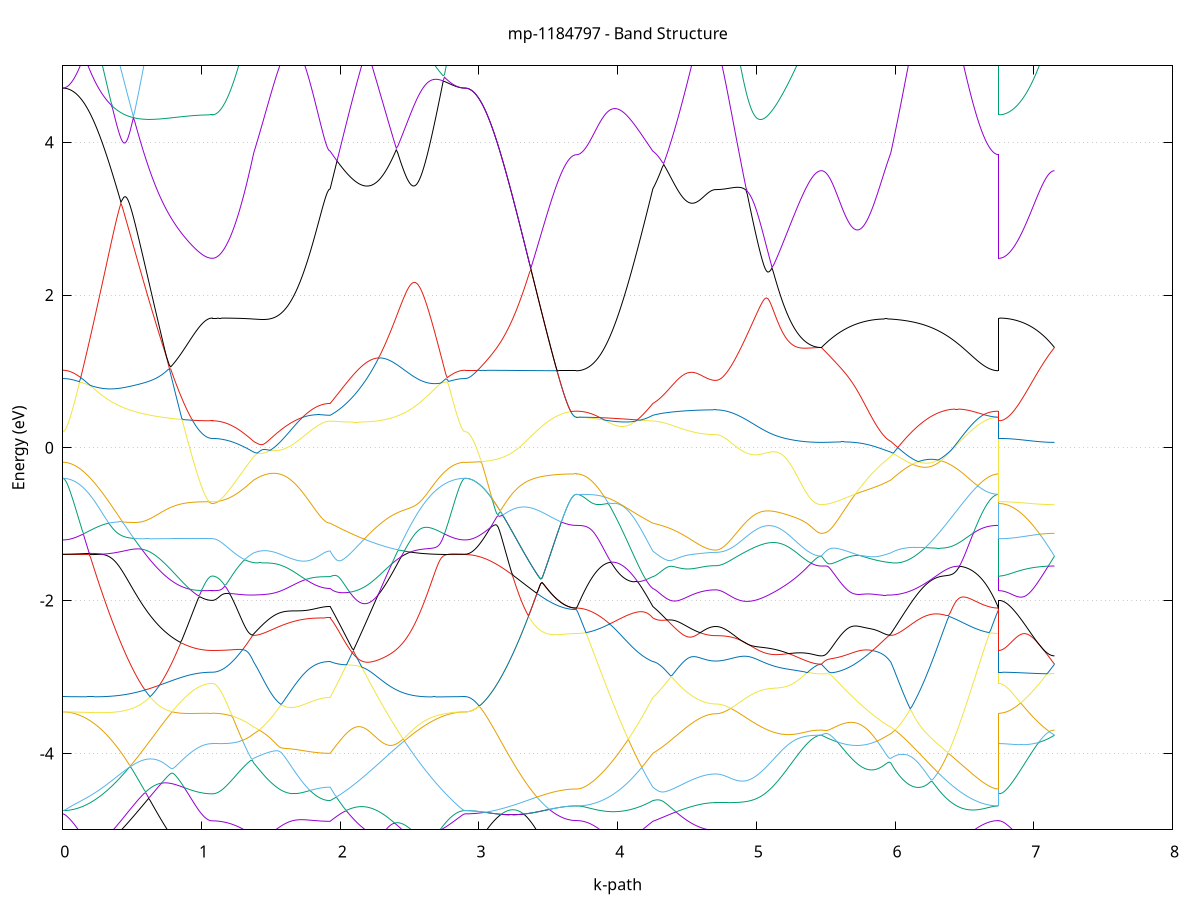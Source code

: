 set title 'mp-1184797 - Band Structure'
set xlabel 'k-path'
set ylabel 'Energy (eV)'
set grid y
set yrange [-5:5]
set terminal png size 800,600
set output 'mp-1184797_bands_gnuplot.png'
plot '-' using 1:2 with lines notitle, '-' using 1:2 with lines notitle, '-' using 1:2 with lines notitle, '-' using 1:2 with lines notitle, '-' using 1:2 with lines notitle, '-' using 1:2 with lines notitle, '-' using 1:2 with lines notitle, '-' using 1:2 with lines notitle, '-' using 1:2 with lines notitle, '-' using 1:2 with lines notitle, '-' using 1:2 with lines notitle, '-' using 1:2 with lines notitle, '-' using 1:2 with lines notitle, '-' using 1:2 with lines notitle, '-' using 1:2 with lines notitle, '-' using 1:2 with lines notitle, '-' using 1:2 with lines notitle, '-' using 1:2 with lines notitle, '-' using 1:2 with lines notitle, '-' using 1:2 with lines notitle, '-' using 1:2 with lines notitle, '-' using 1:2 with lines notitle, '-' using 1:2 with lines notitle, '-' using 1:2 with lines notitle, '-' using 1:2 with lines notitle, '-' using 1:2 with lines notitle, '-' using 1:2 with lines notitle, '-' using 1:2 with lines notitle, '-' using 1:2 with lines notitle, '-' using 1:2 with lines notitle, '-' using 1:2 with lines notitle, '-' using 1:2 with lines notitle, '-' using 1:2 with lines notitle, '-' using 1:2 with lines notitle, '-' using 1:2 with lines notitle, '-' using 1:2 with lines notitle, '-' using 1:2 with lines notitle, '-' using 1:2 with lines notitle, '-' using 1:2 with lines notitle, '-' using 1:2 with lines notitle, '-' using 1:2 with lines notitle, '-' using 1:2 with lines notitle, '-' using 1:2 with lines notitle, '-' using 1:2 with lines notitle, '-' using 1:2 with lines notitle, '-' using 1:2 with lines notitle, '-' using 1:2 with lines notitle, '-' using 1:2 with lines notitle, '-' using 1:2 with lines notitle, '-' using 1:2 with lines notitle, '-' using 1:2 with lines notitle, '-' using 1:2 with lines notitle, '-' using 1:2 with lines notitle, '-' using 1:2 with lines notitle, '-' using 1:2 with lines notitle, '-' using 1:2 with lines notitle, '-' using 1:2 with lines notitle, '-' using 1:2 with lines notitle, '-' using 1:2 with lines notitle, '-' using 1:2 with lines notitle, '-' using 1:2 with lines notitle, '-' using 1:2 with lines notitle, '-' using 1:2 with lines notitle, '-' using 1:2 with lines notitle
0.000000 -17.179205
0.009979 -17.179105
0.019958 -17.179105
0.029937 -17.178905
0.039916 -17.178805
0.049895 -17.178505
0.059874 -17.178305
0.069853 -17.177905
0.079832 -17.177605
0.089811 -17.177205
0.099790 -17.176705
0.109769 -17.176205
0.119748 -17.175605
0.129727 -17.175005
0.139706 -17.174405
0.149685 -17.173705
0.159664 -17.172905
0.169643 -17.172105
0.179622 -17.171305
0.189601 -17.170405
0.199580 -17.169505
0.209559 -17.168605
0.219538 -17.167605
0.229517 -17.166605
0.239496 -17.167005
0.249475 -17.167605
0.259454 -17.168205
0.269433 -17.168805
0.279413 -17.169505
0.289392 -17.170105
0.299371 -17.170805
0.309350 -17.171505
0.319329 -17.172305
0.329308 -17.173005
0.339287 -17.173805
0.349266 -17.174505
0.359245 -17.175305
0.369224 -17.176105
0.379203 -17.177005
0.389182 -17.177805
0.399161 -17.178605
0.409140 -17.179505
0.419119 -17.180405
0.429098 -17.181305
0.439077 -17.182205
0.449056 -17.183105
0.459035 -17.184005
0.469014 -17.184905
0.478993 -17.185805
0.488972 -17.186805
0.498951 -17.187705
0.508930 -17.188705
0.518909 -17.189605
0.528888 -17.190605
0.538867 -17.191605
0.548846 -17.192505
0.558825 -17.193505
0.568804 -17.194505
0.578783 -17.195405
0.588762 -17.196405
0.598741 -17.197405
0.608720 -17.198405
0.618699 -17.199305
0.628678 -17.200305
0.638657 -17.201205
0.648636 -17.202205
0.658615 -17.203105
0.668594 -17.204105
0.678573 -17.205005
0.688552 -17.205905
0.698531 -17.206805
0.708510 -17.207705
0.718489 -17.208605
0.728468 -17.209505
0.738447 -17.210305
0.748426 -17.211205
0.758405 -17.212005
0.768384 -17.212805
0.778363 -17.213605
0.788342 -17.214405
0.798321 -17.215205
0.808300 -17.215905
0.818280 -17.216605
0.828259 -17.217405
0.838238 -17.218005
0.848217 -17.218705
0.858196 -17.219305
0.868175 -17.219905
0.878154 -17.220505
0.888133 -17.221105
0.898112 -17.221605
0.908091 -17.222105
0.918070 -17.222605
0.928049 -17.223105
0.938028 -17.223505
0.948007 -17.223905
0.957986 -17.224305
0.967965 -17.224705
0.977944 -17.225005
0.987923 -17.225305
0.997902 -17.225505
1.007881 -17.225805
1.017860 -17.226005
1.027839 -17.226105
1.037818 -17.226305
1.047797 -17.226405
1.057776 -17.226505
1.067755 -17.226505
1.077734 -17.226505
1.077734 -17.226505
1.087686 -17.226505
1.097639 -17.226505
1.107591 -17.226405
1.117543 -17.226305
1.127495 -17.226205
1.137448 -17.226105
1.147400 -17.225905
1.157352 -17.225705
1.167304 -17.225505
1.177257 -17.225305
1.187209 -17.225005
1.197161 -17.224805
1.207113 -17.224505
1.217066 -17.224205
1.227018 -17.223805
1.236970 -17.223505
1.246922 -17.223105
1.256875 -17.222705
1.266827 -17.222305
1.276779 -17.221905
1.286732 -17.221505
1.296684 -17.221005
1.306636 -17.220505
1.316588 -17.220005
1.326541 -17.219505
1.336493 -17.219005
1.346445 -17.218505
1.356397 -17.217905
1.366350 -17.217405
1.376302 -17.216805
1.376302 -17.216805
1.386140 -17.216405
1.395979 -17.216005
1.405817 -17.215505
1.415656 -17.215105
1.425494 -17.214605
1.435333 -17.214105
1.445171 -17.213605
1.455010 -17.213105
1.464848 -17.212605
1.474686 -17.212005
1.484525 -17.211505
1.494363 -17.210905
1.504202 -17.210405
1.514040 -17.209805
1.523879 -17.209205
1.533717 -17.208605
1.543556 -17.208005
1.553394 -17.207405
1.563233 -17.206805
1.573071 -17.206205
1.582909 -17.205605
1.592748 -17.205005
1.602586 -17.204405
1.612425 -17.203805
1.622263 -17.203105
1.632102 -17.202505
1.641940 -17.201905
1.651779 -17.201305
1.661617 -17.200705
1.671456 -17.200105
1.681294 -17.199505
1.691133 -17.198905
1.700971 -17.198305
1.710809 -17.197805
1.720648 -17.197205
1.730486 -17.196605
1.740325 -17.196105
1.750163 -17.195605
1.760002 -17.195105
1.769840 -17.194605
1.779679 -17.194105
1.789517 -17.193605
1.799356 -17.193205
1.809194 -17.192705
1.819032 -17.192305
1.828871 -17.191905
1.838709 -17.191605
1.848548 -17.191305
1.858386 -17.191005
1.868225 -17.190705
1.878063 -17.190505
1.887902 -17.190305
1.897740 -17.190105
1.907579 -17.190005
1.917417 -17.190005
1.927256 -17.189905
1.927256 -17.189905
1.937186 -17.189905
1.947117 -17.189905
1.957047 -17.189805
1.966978 -17.189705
1.976908 -17.189705
1.986839 -17.189605
1.996769 -17.189505
2.006700 -17.189405
2.016630 -17.189205
2.026561 -17.189105
2.036491 -17.189005
2.046422 -17.188805
2.056352 -17.188605
2.066283 -17.188505
2.076214 -17.188305
2.086144 -17.188105
2.096075 -17.187905
2.106005 -17.187605
2.115936 -17.187405
2.125866 -17.187205
2.135797 -17.186905
2.145727 -17.186605
2.155658 -17.186305
2.165588 -17.186005
2.175519 -17.185805
2.185449 -17.185405
2.195380 -17.185105
2.205310 -17.184805
2.215241 -17.184405
2.225172 -17.184105
2.235102 -17.183705
2.245033 -17.183305
2.254963 -17.183005
2.264894 -17.182605
2.274824 -17.182205
2.284755 -17.181805
2.294685 -17.181305
2.304616 -17.180905
2.314546 -17.180505
2.324477 -17.180005
2.334407 -17.179605
2.344338 -17.179105
2.354268 -17.178705
2.364199 -17.178205
2.374130 -17.177805
2.384060 -17.177305
2.393991 -17.176805
2.403921 -17.176305
2.413852 -17.175905
2.423782 -17.175405
2.433713 -17.174905
2.443643 -17.174405
2.453574 -17.173905
2.463504 -17.173405
2.473435 -17.172905
2.483365 -17.172405
2.493296 -17.172005
2.503227 -17.171505
2.513157 -17.171005
2.523088 -17.170505
2.533018 -17.170005
2.542949 -17.169605
2.552879 -17.169105
2.562810 -17.168705
2.572740 -17.168205
2.582671 -17.167805
2.592601 -17.167305
2.602532 -17.166905
2.612462 -17.166505
2.622393 -17.166105
2.632323 -17.166205
2.642254 -17.166905
2.652185 -17.167605
2.662115 -17.168205
2.672046 -17.168905
2.681976 -17.169605
2.691907 -17.170305
2.701837 -17.171005
2.711768 -17.171605
2.721698 -17.172305
2.731629 -17.172905
2.741559 -17.173605
2.751490 -17.174205
2.761420 -17.174805
2.771351 -17.175305
2.781281 -17.175805
2.791212 -17.176305
2.801143 -17.176805
2.811073 -17.177205
2.821004 -17.177605
2.830934 -17.178005
2.840865 -17.178305
2.850795 -17.178605
2.860726 -17.178805
2.870656 -17.178905
2.880587 -17.179105
2.890517 -17.179105
2.900448 -17.179205
2.900448 -17.179205
2.910352 -17.179205
2.920256 -17.179305
2.930160 -17.179405
2.940064 -17.179505
2.949968 -17.179705
2.959871 -17.179905
2.969775 -17.180105
2.979679 -17.180405
2.989583 -17.180805
2.999487 -17.181205
3.009391 -17.181605
3.019295 -17.182005
3.029199 -17.182505
3.039103 -17.183005
3.049007 -17.183605
3.058911 -17.184205
3.068815 -17.184805
3.078719 -17.185405
3.088622 -17.186105
3.098526 -17.186805
3.108430 -17.187605
3.118334 -17.188405
3.128238 -17.189205
3.138142 -17.190005
3.148046 -17.190805
3.157950 -17.191705
3.167854 -17.192605
3.177758 -17.193505
3.187662 -17.194405
3.197566 -17.195405
3.207470 -17.196405
3.217373 -17.197405
3.227277 -17.198405
3.237181 -17.199405
3.247085 -17.200405
3.256989 -17.201405
3.266893 -17.202505
3.276797 -17.203505
3.286701 -17.204505
3.296605 -17.205605
3.306509 -17.206605
3.316413 -17.207705
3.326317 -17.208705
3.336221 -17.209805
3.346124 -17.210805
3.356028 -17.211805
3.365932 -17.212905
3.375836 -17.213905
3.385740 -17.214905
3.395644 -17.215905
3.405548 -17.216805
3.415452 -17.217805
3.425356 -17.218705
3.435260 -17.219605
3.445164 -17.220505
3.455068 -17.221405
3.464972 -17.222305
3.474876 -17.223105
3.484779 -17.223905
3.494683 -17.224705
3.504587 -17.225405
3.514491 -17.226205
3.524395 -17.226905
3.534299 -17.227505
3.544203 -17.228205
3.554107 -17.228705
3.564011 -17.229305
3.573915 -17.229805
3.583819 -17.230305
3.593723 -17.230805
3.603627 -17.231205
3.613530 -17.231605
3.623434 -17.231905
3.633338 -17.232205
3.643242 -17.232505
3.653146 -17.232705
3.663050 -17.232905
3.672954 -17.233005
3.682858 -17.233105
3.692762 -17.233205
3.702666 -17.233205
3.702666 -17.233205
3.712504 -17.233205
3.722343 -17.233105
3.732181 -17.232905
3.742020 -17.232705
3.751858 -17.232305
3.761697 -17.231905
3.771535 -17.231505
3.781373 -17.231005
3.791212 -17.230405
3.801050 -17.229705
3.810889 -17.229005
3.820727 -17.228205
3.830566 -17.227405
3.840404 -17.226505
3.850243 -17.225605
3.860081 -17.224605
3.869920 -17.223505
3.879758 -17.222405
3.889596 -17.221205
3.899435 -17.220005
3.909273 -17.218805
3.919112 -17.217505
3.928950 -17.216205
3.938789 -17.214805
3.948627 -17.213405
3.958466 -17.212005
3.968304 -17.210605
3.978143 -17.209105
3.987981 -17.207605
3.997820 -17.206105
4.007658 -17.204605
4.017496 -17.203105
4.027335 -17.201505
4.037173 -17.200005
4.047012 -17.198405
4.056850 -17.196905
4.066689 -17.195305
4.076527 -17.193805
4.086366 -17.192205
4.096204 -17.190705
4.106043 -17.189505
4.115881 -17.189605
4.125719 -17.189705
4.135558 -17.189705
4.145396 -17.189805
4.155235 -17.189805
4.165073 -17.189905
4.174912 -17.189905
4.184750 -17.190005
4.194589 -17.190005
4.204427 -17.190005
4.214266 -17.190005
4.224104 -17.190005
4.233942 -17.190005
4.243781 -17.190005
4.253619 -17.189905
4.253619 -17.189905
4.263473 -17.189905
4.273327 -17.190005
4.283181 -17.190005
4.293035 -17.190105
4.302889 -17.190205
4.312742 -17.190305
4.322596 -17.190405
4.332450 -17.190505
4.342304 -17.190605
4.352158 -17.190805
4.362012 -17.190905
4.371865 -17.191105
4.381719 -17.191305
4.391573 -17.191405
4.401427 -17.191605
4.411281 -17.191805
4.421135 -17.191905
4.430989 -17.192105
4.440842 -17.192305
4.450696 -17.192505
4.460550 -17.192705
4.470404 -17.192805
4.480258 -17.193005
4.490112 -17.193105
4.499965 -17.193305
4.509819 -17.193505
4.519673 -17.193605
4.529527 -17.193705
4.539381 -17.193905
4.549235 -17.194005
4.559088 -17.194105
4.568942 -17.194205
4.578796 -17.194405
4.588650 -17.194505
4.598504 -17.194505
4.608358 -17.194605
4.618212 -17.194705
4.628065 -17.194805
4.637919 -17.194905
4.647773 -17.194905
4.657627 -17.195005
4.667481 -17.195005
4.677335 -17.195005
4.687188 -17.195005
4.697042 -17.195105
4.706896 -17.195105
4.706896 -17.195105
4.716793 -17.195105
4.726690 -17.195005
4.736587 -17.195005
4.746484 -17.195005
4.756381 -17.194905
4.766278 -17.194905
4.776175 -17.194805
4.786073 -17.194805
4.795970 -17.194705
4.805867 -17.194605
4.815764 -17.194505
4.825661 -17.194405
4.835558 -17.194305
4.845455 -17.194205
4.855352 -17.194105
4.865249 -17.194005
4.875146 -17.193905
4.885043 -17.193805
4.894940 -17.193705
4.904837 -17.193605
4.914734 -17.193505
4.924631 -17.193405
4.934528 -17.193305
4.944425 -17.193305
4.954322 -17.193205
4.964219 -17.193105
4.974117 -17.193005
4.984014 -17.193005
4.993911 -17.192905
5.003808 -17.192805
5.013705 -17.192805
5.023602 -17.192705
5.033499 -17.192705
5.043396 -17.192705
5.053293 -17.192605
5.063190 -17.192605
5.073087 -17.192605
5.082984 -17.192605
5.092881 -17.192505
5.102778 -17.192505
5.112675 -17.192505
5.122572 -17.192505
5.132469 -17.192505
5.142366 -17.192505
5.152263 -17.192505
5.162161 -17.192505
5.172058 -17.192505
5.181955 -17.192605
5.191852 -17.192605
5.201749 -17.192605
5.211646 -17.192605
5.221543 -17.192605
5.231440 -17.192705
5.241337 -17.192705
5.251234 -17.192705
5.261131 -17.192705
5.271028 -17.192705
5.280925 -17.192805
5.290822 -17.192805
5.300719 -17.192805
5.310616 -17.193105
5.320513 -17.193505
5.330410 -17.193905
5.340307 -17.194205
5.350204 -17.194605
5.360102 -17.194905
5.369999 -17.195305
5.379896 -17.195605
5.389793 -17.195905
5.399690 -17.196105
5.409587 -17.196405
5.419484 -17.196605
5.429381 -17.196805
5.439278 -17.196905
5.449175 -17.197005
5.459072 -17.197105
5.468969 -17.197105
5.468969 -17.197105
5.478774 -17.197105
5.488578 -17.197105
5.498383 -17.197105
5.508187 -17.197505
5.517992 -17.198405
5.527796 -17.199305
5.537601 -17.200305
5.547405 -17.201305
5.557210 -17.202205
5.567014 -17.203105
5.576819 -17.204105
5.586624 -17.205005
5.596428 -17.205805
5.606233 -17.206705
5.616037 -17.207505
5.625842 -17.208305
5.635646 -17.209105
5.645451 -17.209905
5.655255 -17.210605
5.665060 -17.211305
5.674864 -17.212005
5.684669 -17.212605
5.694473 -17.213205
5.704278 -17.213805
5.714082 -17.214405
5.723887 -17.214905
5.733691 -17.215405
5.743496 -17.215805
5.753301 -17.216205
5.763105 -17.216605
5.772910 -17.217005
5.782714 -17.217305
5.792519 -17.217605
5.802323 -17.217805
5.812128 -17.218005
5.821932 -17.218205
5.831737 -17.218405
5.841541 -17.218505
5.851346 -17.218505
5.861150 -17.218605
5.870955 -17.218605
5.880759 -17.218505
5.890564 -17.218505
5.900369 -17.218405
5.910173 -17.218305
5.919978 -17.218105
5.929782 -17.217905
5.939587 -17.217705
5.949391 -17.217405
5.959196 -17.217105
5.969000 -17.216805
5.969000 -17.216805
5.978990 -17.216205
5.988979 -17.215605
5.998968 -17.215005
6.008957 -17.214405
6.018947 -17.213805
6.028936 -17.213205
6.038925 -17.212605
6.048915 -17.212005
6.058904 -17.211305
6.068893 -17.210705
6.078883 -17.210105
6.088872 -17.209405
6.098861 -17.208805
6.108851 -17.208205
6.118840 -17.207505
6.128829 -17.206905
6.138819 -17.206305
6.148808 -17.205705
6.158797 -17.205105
6.168786 -17.204505
6.178776 -17.203805
6.188765 -17.203305
6.198754 -17.202705
6.208744 -17.202105
6.218733 -17.201505
6.228722 -17.200905
6.238712 -17.200305
6.248701 -17.199805
6.258690 -17.199205
6.268680 -17.198705
6.278669 -17.198205
6.288658 -17.197705
6.298647 -17.197205
6.308637 -17.196705
6.318626 -17.196205
6.328615 -17.195705
6.338605 -17.195305
6.348594 -17.194805
6.358583 -17.194405
6.368573 -17.194005
6.378562 -17.193605
6.388551 -17.193205
6.398541 -17.192805
6.408530 -17.194905
6.418519 -17.196905
6.428508 -17.198905
6.438498 -17.200805
6.448487 -17.202705
6.458476 -17.204605
6.468466 -17.206405
6.478455 -17.208205
6.488444 -17.209905
6.498434 -17.211605
6.508423 -17.213205
6.518412 -17.214805
6.528402 -17.216305
6.538391 -17.217705
6.548380 -17.219105
6.558370 -17.220405
6.568359 -17.221705
6.578348 -17.222905
6.588337 -17.224105
6.598327 -17.225205
6.608316 -17.226205
6.618305 -17.227105
6.628295 -17.228005
6.638284 -17.228805
6.648273 -17.229605
6.658263 -17.230305
6.668252 -17.230905
6.678241 -17.231405
6.688231 -17.231905
6.698220 -17.232305
6.708209 -17.232605
6.718198 -17.232905
6.728188 -17.233105
6.738177 -17.233205
6.748166 -17.233205
6.748166 -17.226505
6.757950 -17.226505
6.767733 -17.226405
6.777516 -17.226305
6.787299 -17.226105
6.797082 -17.225905
6.806865 -17.225605
6.816648 -17.225305
6.826432 -17.225005
6.836215 -17.224605
6.845998 -17.224105
6.855781 -17.223605
6.865564 -17.223105
6.875347 -17.222505
6.885130 -17.221805
6.894914 -17.221205
6.904697 -17.220405
6.914480 -17.219705
6.924263 -17.218905
6.934046 -17.218105
6.943829 -17.217205
6.953612 -17.216305
6.963396 -17.215405
6.973179 -17.214405
6.982962 -17.213405
6.992745 -17.212405
7.002528 -17.211305
7.012311 -17.210205
7.022094 -17.209105
7.031878 -17.208005
7.041661 -17.206805
7.051444 -17.205605
7.061227 -17.204405
7.071010 -17.203205
7.080793 -17.202005
7.090576 -17.200705
7.100360 -17.199505
7.110143 -17.198205
7.119926 -17.197105
7.129709 -17.197105
7.139492 -17.197105
7.149275 -17.197105
e
0.000000 -17.162005
0.009979 -17.162005
0.019958 -17.162005
0.029937 -17.161905
0.039916 -17.161805
0.049895 -17.161705
0.059874 -17.161505
0.069853 -17.161305
0.079832 -17.161105
0.089811 -17.160905
0.099790 -17.161105
0.109769 -17.161405
0.119748 -17.161705
0.129727 -17.162005
0.139706 -17.162305
0.149685 -17.162705
0.159664 -17.163105
0.169643 -17.163505
0.179622 -17.163905
0.189601 -17.164405
0.199580 -17.164905
0.209559 -17.165405
0.219538 -17.165905
0.229517 -17.166405
0.239496 -17.165505
0.249475 -17.164405
0.259454 -17.163305
0.269433 -17.162105
0.279413 -17.160905
0.289392 -17.159705
0.299371 -17.158405
0.309350 -17.157805
0.319329 -17.157705
0.329308 -17.157605
0.339287 -17.157505
0.349266 -17.157405
0.359245 -17.157305
0.369224 -17.157205
0.379203 -17.157205
0.389182 -17.157105
0.399161 -17.157005
0.409140 -17.156905
0.419119 -17.156905
0.429098 -17.156805
0.439077 -17.156705
0.449056 -17.156705
0.459035 -17.156605
0.469014 -17.156605
0.478993 -17.156505
0.488972 -17.156505
0.498951 -17.156405
0.508930 -17.156405
0.518909 -17.156405
0.528888 -17.156705
0.538867 -17.157105
0.548846 -17.157505
0.558825 -17.157905
0.568804 -17.158405
0.578783 -17.158905
0.588762 -17.159505
0.598741 -17.160005
0.608720 -17.160705
0.618699 -17.161305
0.628678 -17.162005
0.638657 -17.162805
0.648636 -17.163505
0.658615 -17.164305
0.668594 -17.165205
0.678573 -17.166005
0.688552 -17.166905
0.698531 -17.167905
0.708510 -17.168805
0.718489 -17.169805
0.728468 -17.170805
0.738447 -17.171805
0.748426 -17.172805
0.758405 -17.173805
0.768384 -17.174905
0.778363 -17.176005
0.788342 -17.177005
0.798321 -17.178105
0.808300 -17.179205
0.818280 -17.180205
0.828259 -17.181305
0.838238 -17.182305
0.848217 -17.183405
0.858196 -17.184405
0.868175 -17.185405
0.878154 -17.186305
0.888133 -17.187305
0.898112 -17.188205
0.908091 -17.189105
0.918070 -17.190005
0.928049 -17.190805
0.938028 -17.191605
0.948007 -17.192305
0.957986 -17.193005
0.967965 -17.193605
0.977944 -17.194205
0.987923 -17.194805
0.997902 -17.195305
1.007881 -17.195705
1.017860 -17.196105
1.027839 -17.196405
1.037818 -17.196705
1.047797 -17.196905
1.057776 -17.197005
1.067755 -17.197105
1.077734 -17.197205
1.077734 -17.197205
1.087686 -17.197105
1.097639 -17.197005
1.107591 -17.196905
1.117543 -17.196705
1.127495 -17.196405
1.137448 -17.196005
1.147400 -17.195605
1.157352 -17.195205
1.167304 -17.194705
1.177257 -17.194105
1.187209 -17.193505
1.197161 -17.192805
1.207113 -17.192005
1.217066 -17.191305
1.227018 -17.190405
1.236970 -17.189605
1.246922 -17.188705
1.256875 -17.187705
1.266827 -17.186805
1.276779 -17.185805
1.286732 -17.184705
1.296684 -17.183705
1.306636 -17.182605
1.316588 -17.181505
1.326541 -17.180305
1.336493 -17.179205
1.346445 -17.178005
1.356397 -17.176905
1.366350 -17.175705
1.376302 -17.174605
1.376302 -17.174605
1.386140 -17.173705
1.395979 -17.172905
1.405817 -17.172005
1.415656 -17.171105
1.425494 -17.170205
1.435333 -17.169205
1.445171 -17.168205
1.455010 -17.167205
1.464848 -17.166205
1.474686 -17.165805
1.484525 -17.166005
1.494363 -17.166205
1.504202 -17.166405
1.514040 -17.166705
1.523879 -17.166905
1.533717 -17.167105
1.543556 -17.167405
1.553394 -17.167605
1.563233 -17.167805
1.573071 -17.168105
1.582909 -17.168305
1.592748 -17.168605
1.602586 -17.168805
1.612425 -17.169105
1.622263 -17.169305
1.632102 -17.169605
1.641940 -17.169805
1.651779 -17.170105
1.661617 -17.170305
1.671456 -17.170605
1.681294 -17.170805
1.691133 -17.171105
1.700971 -17.171405
1.710809 -17.171605
1.720648 -17.171905
1.730486 -17.172205
1.740325 -17.172405
1.750163 -17.172705
1.760002 -17.172905
1.769840 -17.173205
1.779679 -17.173405
1.789517 -17.173705
1.799356 -17.173905
1.809194 -17.174205
1.819032 -17.174405
1.828871 -17.174605
1.838709 -17.174805
1.848548 -17.175005
1.858386 -17.175205
1.868225 -17.175305
1.878063 -17.175505
1.887902 -17.175605
1.897740 -17.175705
1.907579 -17.175705
1.917417 -17.175805
1.927256 -17.175805
1.927256 -17.175805
1.937186 -17.175505
1.947117 -17.175205
1.957047 -17.174905
1.966978 -17.174605
1.976908 -17.174305
1.986839 -17.174005
1.996769 -17.173705
2.006700 -17.173405
2.016630 -17.173105
2.026561 -17.172805
2.036491 -17.172505
2.046422 -17.172205
2.056352 -17.171905
2.066283 -17.171605
2.076214 -17.171305
2.086144 -17.171005
2.096075 -17.170705
2.106005 -17.170405
2.115936 -17.170105
2.125866 -17.169905
2.135797 -17.169605
2.145727 -17.169305
2.155658 -17.169005
2.165588 -17.168805
2.175519 -17.168505
2.185449 -17.168305
2.195380 -17.168005
2.205310 -17.167805
2.215241 -17.167505
2.225172 -17.167305
2.235102 -17.167005
2.245033 -17.166805
2.254963 -17.166505
2.264894 -17.166305
2.274824 -17.166105
2.284755 -17.165905
2.294685 -17.165705
2.304616 -17.165405
2.314546 -17.165205
2.324477 -17.165005
2.334407 -17.164805
2.344338 -17.164605
2.354268 -17.164505
2.364199 -17.164305
2.374130 -17.164105
2.384060 -17.163905
2.393991 -17.163705
2.403921 -17.163605
2.413852 -17.163405
2.423782 -17.163205
2.433713 -17.163105
2.443643 -17.162905
2.453574 -17.162805
2.463504 -17.162605
2.473435 -17.162505
2.483365 -17.162405
2.493296 -17.162205
2.503227 -17.162105
2.513157 -17.162005
2.523088 -17.161905
2.533018 -17.161705
2.542949 -17.161605
2.552879 -17.161505
2.562810 -17.161705
2.572740 -17.162305
2.582671 -17.162905
2.592601 -17.163605
2.602532 -17.164205
2.612462 -17.164905
2.622393 -17.165505
2.632323 -17.165705
2.642254 -17.165305
2.652185 -17.164905
2.662115 -17.164505
2.672046 -17.164205
2.681976 -17.163805
2.691907 -17.163505
2.701837 -17.163205
2.711768 -17.162805
2.721698 -17.162505
2.731629 -17.162305
2.741559 -17.162005
2.751490 -17.161705
2.761420 -17.161505
2.771351 -17.161305
2.781281 -17.161105
2.791212 -17.160905
2.801143 -17.160705
2.811073 -17.160805
2.821004 -17.161105
2.830934 -17.161305
2.840865 -17.161505
2.850795 -17.161705
2.860726 -17.161805
2.870656 -17.161905
2.880587 -17.162005
2.890517 -17.162005
2.900448 -17.162005
2.900448 -17.162005
2.910352 -17.162005
2.920256 -17.162005
2.930160 -17.162005
2.940064 -17.162005
2.949968 -17.161905
2.959871 -17.161805
2.969775 -17.161805
2.979679 -17.161705
2.989583 -17.161605
2.999487 -17.161505
3.009391 -17.161405
3.019295 -17.161305
3.029199 -17.161505
3.039103 -17.161805
3.049007 -17.162105
3.058911 -17.162305
3.068815 -17.162705
3.078719 -17.163005
3.088622 -17.163305
3.098526 -17.163705
3.108430 -17.164005
3.118334 -17.164405
3.128238 -17.164805
3.138142 -17.165205
3.148046 -17.165705
3.157950 -17.166105
3.167854 -17.166505
3.177758 -17.167005
3.187662 -17.167505
3.197566 -17.167905
3.207470 -17.168405
3.217373 -17.168905
3.227277 -17.169405
3.237181 -17.169905
3.247085 -17.170405
3.256989 -17.170905
3.266893 -17.171405
3.276797 -17.172005
3.286701 -17.172505
3.296605 -17.173005
3.306509 -17.173505
3.316413 -17.174005
3.326317 -17.174505
3.336221 -17.175105
3.346124 -17.175605
3.356028 -17.176105
3.365932 -17.176605
3.375836 -17.177105
3.385740 -17.177605
3.395644 -17.178105
3.405548 -17.178605
3.415452 -17.179005
3.425356 -17.179505
3.435260 -17.180005
3.445164 -17.180405
3.455068 -17.180805
3.464972 -17.181205
3.474876 -17.181705
3.484779 -17.182105
3.494683 -17.182505
3.504587 -17.182805
3.514491 -17.183205
3.524395 -17.183505
3.534299 -17.183805
3.544203 -17.184205
3.554107 -17.184405
3.564011 -17.184705
3.573915 -17.185005
3.583819 -17.185205
3.593723 -17.185405
3.603627 -17.185605
3.613530 -17.185805
3.623434 -17.186005
3.633338 -17.186105
3.643242 -17.186305
3.653146 -17.186405
3.663050 -17.186405
3.672954 -17.186505
3.682858 -17.186605
3.692762 -17.186605
3.702666 -17.186605
3.702666 -17.186605
3.712504 -17.186605
3.722343 -17.186605
3.732181 -17.186605
3.742020 -17.186705
3.751858 -17.186705
3.761697 -17.186705
3.771535 -17.186705
3.781373 -17.186805
3.791212 -17.186805
3.801050 -17.186905
3.810889 -17.186905
3.820727 -17.187005
3.830566 -17.187105
3.840404 -17.187105
3.850243 -17.187205
3.860081 -17.187305
3.869920 -17.187405
3.879758 -17.187405
3.889596 -17.187505
3.899435 -17.187605
3.909273 -17.187705
3.919112 -17.187805
3.928950 -17.187905
3.938789 -17.188005
3.948627 -17.188105
3.958466 -17.188205
3.968304 -17.188305
3.978143 -17.188405
3.987981 -17.188505
3.997820 -17.188605
4.007658 -17.188705
4.017496 -17.188805
4.027335 -17.188905
4.037173 -17.189005
4.047012 -17.189105
4.056850 -17.189105
4.066689 -17.189205
4.076527 -17.189305
4.086366 -17.189405
4.096204 -17.189505
4.106043 -17.189205
4.115881 -17.187705
4.125719 -17.186205
4.135558 -17.184705
4.145396 -17.183305
4.155235 -17.181905
4.165073 -17.180505
4.174912 -17.179105
4.184750 -17.177905
4.194589 -17.177605
4.204427 -17.177305
4.214266 -17.177005
4.224104 -17.176705
4.233942 -17.176405
4.243781 -17.176105
4.253619 -17.175805
4.253619 -17.175805
4.263473 -17.175705
4.273327 -17.175505
4.283181 -17.175405
4.293035 -17.175205
4.302889 -17.175005
4.312742 -17.174905
4.322596 -17.174705
4.332450 -17.174505
4.342304 -17.174405
4.352158 -17.174205
4.362012 -17.174005
4.371865 -17.173805
4.381719 -17.173605
4.391573 -17.173505
4.401427 -17.173305
4.411281 -17.173105
4.421135 -17.173005
4.430989 -17.172805
4.440842 -17.172605
4.450696 -17.172505
4.460550 -17.172305
4.470404 -17.172105
4.480258 -17.172005
4.490112 -17.171805
4.499965 -17.171705
4.509819 -17.171605
4.519673 -17.171405
4.529527 -17.171305
4.539381 -17.171205
4.549235 -17.171105
4.559088 -17.171005
4.568942 -17.170905
4.578796 -17.170805
4.588650 -17.170705
4.598504 -17.170605
4.608358 -17.170505
4.618212 -17.170405
4.628065 -17.170405
4.637919 -17.170305
4.647773 -17.170305
4.657627 -17.170205
4.667481 -17.170205
4.677335 -17.170205
4.687188 -17.170105
4.697042 -17.170105
4.706896 -17.170105
4.706896 -17.170105
4.716793 -17.170105
4.726690 -17.170205
4.736587 -17.170205
4.746484 -17.170305
4.756381 -17.170405
4.766278 -17.170505
4.776175 -17.170605
4.786073 -17.170805
4.795970 -17.171005
4.805867 -17.171205
4.815764 -17.171405
4.825661 -17.171605
4.835558 -17.171805
4.845455 -17.172105
4.855352 -17.172405
4.865249 -17.172705
4.875146 -17.173005
4.885043 -17.173405
4.894940 -17.173705
4.904837 -17.174105
4.914734 -17.174505
4.924631 -17.174905
4.934528 -17.175305
4.944425 -17.175705
4.954322 -17.176105
4.964219 -17.176605
4.974117 -17.177005
4.984014 -17.177505
4.993911 -17.178005
5.003808 -17.178505
5.013705 -17.178905
5.023602 -17.179405
5.033499 -17.179905
5.043396 -17.180405
5.053293 -17.180905
5.063190 -17.181505
5.073087 -17.182005
5.082984 -17.182505
5.092881 -17.183005
5.102778 -17.183505
5.112675 -17.184005
5.122572 -17.184505
5.132469 -17.185005
5.142366 -17.185505
5.152263 -17.186005
5.162161 -17.186505
5.172058 -17.187005
5.181955 -17.187505
5.191852 -17.188005
5.201749 -17.188505
5.211646 -17.188905
5.221543 -17.189405
5.231440 -17.189805
5.241337 -17.190305
5.251234 -17.190705
5.261131 -17.191105
5.271028 -17.191605
5.280925 -17.192005
5.290822 -17.192405
5.300719 -17.192805
5.310616 -17.192805
5.320513 -17.192905
5.330410 -17.192905
5.340307 -17.192905
5.350204 -17.192905
5.360102 -17.192905
5.369999 -17.193005
5.379896 -17.193005
5.389793 -17.193005
5.399690 -17.193005
5.409587 -17.193005
5.419484 -17.193005
5.429381 -17.193005
5.439278 -17.193005
5.449175 -17.193005
5.459072 -17.193005
5.468969 -17.193005
5.468969 -17.193005
5.478774 -17.194105
5.488578 -17.195105
5.498383 -17.196005
5.508187 -17.196605
5.517992 -17.196605
5.527796 -17.196505
5.537601 -17.196405
5.547405 -17.196305
5.557210 -17.196105
5.567014 -17.195905
5.576819 -17.195705
5.586624 -17.195405
5.596428 -17.195105
5.606233 -17.194905
5.616037 -17.194605
5.625842 -17.194205
5.635646 -17.193905
5.645451 -17.193505
5.655255 -17.193205
5.665060 -17.192805
5.674864 -17.192405
5.684669 -17.191905
5.694473 -17.191505
5.704278 -17.191005
5.714082 -17.190605
5.723887 -17.190105
5.733691 -17.189605
5.743496 -17.189005
5.753301 -17.188505
5.763105 -17.188005
5.772910 -17.187405
5.782714 -17.186805
5.792519 -17.186305
5.802323 -17.185705
5.812128 -17.185105
5.821932 -17.184505
5.831737 -17.183805
5.841541 -17.183205
5.851346 -17.182605
5.861150 -17.181905
5.870955 -17.181305
5.880759 -17.180605
5.890564 -17.180005
5.900369 -17.179305
5.910173 -17.178605
5.919978 -17.178005
5.929782 -17.177305
5.939587 -17.176605
5.949391 -17.175905
5.959196 -17.175205
5.969000 -17.174605
5.969000 -17.174605
5.978990 -17.173405
5.988979 -17.172205
5.998968 -17.171105
6.008957 -17.169905
6.018947 -17.168805
6.028936 -17.167705
6.038925 -17.166605
6.048915 -17.166205
6.058904 -17.166605
6.068893 -17.166905
6.078883 -17.167305
6.088872 -17.167705
6.098861 -17.168005
6.108851 -17.168405
6.118840 -17.168805
6.128829 -17.169205
6.138819 -17.169605
6.148808 -17.170005
6.158797 -17.170405
6.168786 -17.170705
6.178776 -17.171105
6.188765 -17.171505
6.198754 -17.171905
6.208744 -17.172405
6.218733 -17.172805
6.228722 -17.173205
6.238712 -17.173605
6.248701 -17.174005
6.258690 -17.174405
6.268680 -17.174805
6.278669 -17.175205
6.288658 -17.175605
6.298647 -17.176005
6.308637 -17.176405
6.318626 -17.176705
6.328615 -17.177605
6.338605 -17.179805
6.348594 -17.182105
6.358583 -17.184305
6.368573 -17.186505
6.378562 -17.188605
6.388551 -17.190705
6.398541 -17.192805
6.408530 -17.192405
6.418519 -17.192105
6.428508 -17.191705
6.438498 -17.191405
6.448487 -17.191105
6.458476 -17.190805
6.468466 -17.190505
6.478455 -17.190205
6.488444 -17.189905
6.498434 -17.189705
6.508423 -17.189405
6.518412 -17.189205
6.528402 -17.189005
6.538391 -17.188705
6.548380 -17.188505
6.558370 -17.188305
6.568359 -17.188205
6.578348 -17.188005
6.588337 -17.187805
6.598327 -17.187705
6.608316 -17.187505
6.618305 -17.187405
6.628295 -17.187305
6.638284 -17.187205
6.648273 -17.187105
6.658263 -17.187005
6.668252 -17.186905
6.678241 -17.186805
6.688231 -17.186805
6.698220 -17.186705
6.708209 -17.186705
6.718198 -17.186705
6.728188 -17.186605
6.738177 -17.186605
6.748166 -17.186605
6.748166 -17.197205
6.757950 -17.197205
6.767733 -17.197205
6.777516 -17.197205
6.787299 -17.197205
6.797082 -17.197205
6.806865 -17.197205
6.816648 -17.197205
6.826432 -17.197205
6.836215 -17.197205
6.845998 -17.197205
6.855781 -17.197205
6.865564 -17.197105
6.875347 -17.197105
6.885130 -17.197105
6.894914 -17.197105
6.904697 -17.197105
6.914480 -17.197105
6.924263 -17.197105
6.934046 -17.197105
6.943829 -17.197105
6.953612 -17.197105
6.963396 -17.197105
6.973179 -17.197105
6.982962 -17.197105
6.992745 -17.197105
7.002528 -17.197105
7.012311 -17.197105
7.022094 -17.197105
7.031878 -17.197105
7.041661 -17.197105
7.051444 -17.197105
7.061227 -17.197105
7.071010 -17.197105
7.080793 -17.197105
7.090576 -17.197105
7.100360 -17.197105
7.110143 -17.197105
7.119926 -17.196905
7.129709 -17.195605
7.139492 -17.194305
7.149275 -17.193005
e
0.000000 -17.159805
0.009979 -17.159905
0.019958 -17.159905
0.029937 -17.160005
0.039916 -17.160005
0.049895 -17.160205
0.059874 -17.160305
0.069853 -17.160405
0.079832 -17.160605
0.089811 -17.160905
0.099790 -17.160705
0.109769 -17.160505
0.119748 -17.160205
0.129727 -17.159905
0.139706 -17.159705
0.149685 -17.159405
0.159664 -17.159205
0.169643 -17.159105
0.179622 -17.159005
0.189601 -17.158905
0.199580 -17.158805
0.209559 -17.158805
0.219538 -17.158705
0.229517 -17.158605
0.239496 -17.158505
0.249475 -17.158405
0.259454 -17.158305
0.269433 -17.158205
0.279413 -17.158105
0.289392 -17.158005
0.299371 -17.157905
0.309350 -17.157105
0.319329 -17.155805
0.329308 -17.155505
0.339287 -17.155305
0.349266 -17.155205
0.359245 -17.155105
0.369224 -17.155005
0.379203 -17.154905
0.389182 -17.154905
0.399161 -17.154805
0.409140 -17.154805
0.419119 -17.154805
0.429098 -17.154905
0.439077 -17.154905
0.449056 -17.155005
0.459035 -17.155105
0.469014 -17.155205
0.478993 -17.155405
0.488972 -17.155605
0.498951 -17.155805
0.508930 -17.156105
0.518909 -17.156405
0.528888 -17.156405
0.538867 -17.156305
0.548846 -17.156305
0.558825 -17.156305
0.568804 -17.156305
0.578783 -17.156305
0.588762 -17.156305
0.598741 -17.156405
0.608720 -17.156405
0.618699 -17.156405
0.628678 -17.156405
0.638657 -17.156505
0.648636 -17.156505
0.658615 -17.156605
0.668594 -17.156605
0.678573 -17.156705
0.688552 -17.156705
0.698531 -17.156805
0.708510 -17.156805
0.718489 -17.156905
0.728468 -17.157005
0.738447 -17.157005
0.748426 -17.157105
0.758405 -17.157205
0.768384 -17.157205
0.778363 -17.157305
0.788342 -17.157405
0.798321 -17.157505
0.808300 -17.157505
0.818280 -17.157605
0.828259 -17.157705
0.838238 -17.157805
0.848217 -17.157805
0.858196 -17.157905
0.868175 -17.158005
0.878154 -17.158105
0.888133 -17.158105
0.898112 -17.158205
0.908091 -17.158305
0.918070 -17.158305
0.928049 -17.158405
0.938028 -17.158505
0.948007 -17.158505
0.957986 -17.158605
0.967965 -17.158605
0.977944 -17.158705
0.987923 -17.158705
0.997902 -17.158805
1.007881 -17.158805
1.017860 -17.158805
1.027839 -17.158905
1.037818 -17.158905
1.047797 -17.158905
1.057776 -17.158905
1.067755 -17.158905
1.077734 -17.158905
1.077734 -17.158905
1.087686 -17.158905
1.097639 -17.158905
1.107591 -17.159005
1.117543 -17.159005
1.127495 -17.159005
1.137448 -17.159105
1.147400 -17.159205
1.157352 -17.159305
1.167304 -17.159405
1.177257 -17.159505
1.187209 -17.159605
1.197161 -17.159705
1.207113 -17.159805
1.217066 -17.160005
1.227018 -17.160105
1.236970 -17.160305
1.246922 -17.160505
1.256875 -17.160605
1.266827 -17.160805
1.276779 -17.161005
1.286732 -17.161305
1.296684 -17.161505
1.306636 -17.161705
1.316588 -17.162005
1.326541 -17.162205
1.336493 -17.162505
1.346445 -17.162705
1.356397 -17.163005
1.366350 -17.163305
1.376302 -17.163605
1.376302 -17.163605
1.386140 -17.163805
1.395979 -17.164005
1.405817 -17.164205
1.415656 -17.164405
1.425494 -17.164705
1.435333 -17.164905
1.445171 -17.165105
1.455010 -17.165305
1.464848 -17.165505
1.474686 -17.165205
1.484525 -17.164205
1.494363 -17.163105
1.504202 -17.162105
1.514040 -17.161005
1.523879 -17.159905
1.533717 -17.158805
1.543556 -17.157705
1.553394 -17.156605
1.563233 -17.155605
1.573071 -17.154505
1.582909 -17.153405
1.592748 -17.152405
1.602586 -17.151405
1.612425 -17.150405
1.622263 -17.149605
1.632102 -17.148905
1.641940 -17.148405
1.651779 -17.148305
1.661617 -17.148605
1.671456 -17.149405
1.681294 -17.150405
1.691133 -17.151505
1.700971 -17.152705
1.710809 -17.153905
1.720648 -17.155105
1.730486 -17.156305
1.740325 -17.157505
1.750163 -17.158605
1.760002 -17.159705
1.769840 -17.160705
1.779679 -17.161705
1.789517 -17.162605
1.799356 -17.163505
1.809194 -17.164305
1.819032 -17.165005
1.828871 -17.165705
1.838709 -17.166405
1.848548 -17.167005
1.858386 -17.167505
1.868225 -17.167905
1.878063 -17.168305
1.887902 -17.168605
1.897740 -17.168805
1.907579 -17.169005
1.917417 -17.169105
1.927256 -17.169105
1.927256 -17.169105
1.937186 -17.168005
1.947117 -17.166905
1.957047 -17.165905
1.966978 -17.164905
1.976908 -17.163905
1.986839 -17.163005
1.996769 -17.162105
2.006700 -17.161205
2.016630 -17.160405
2.026561 -17.159605
2.036491 -17.158805
2.046422 -17.158105
2.056352 -17.157405
2.066283 -17.156805
2.076214 -17.156205
2.086144 -17.155605
2.096075 -17.155005
2.106005 -17.154505
2.115936 -17.154105
2.125866 -17.153605
2.135797 -17.153205
2.145727 -17.152905
2.155658 -17.152505
2.165588 -17.152205
2.175519 -17.152005
2.185449 -17.151705
2.195380 -17.151505
2.205310 -17.151405
2.215241 -17.151205
2.225172 -17.151105
2.235102 -17.151105
2.245033 -17.151005
2.254963 -17.151005
2.264894 -17.151005
2.274824 -17.151005
2.284755 -17.151105
2.294685 -17.151205
2.304616 -17.151305
2.314546 -17.151505
2.324477 -17.151605
2.334407 -17.151805
2.344338 -17.152105
2.354268 -17.152305
2.364199 -17.152605
2.374130 -17.152905
2.384060 -17.153205
2.393991 -17.153505
2.403921 -17.153805
2.413852 -17.154205
2.423782 -17.154605
2.433713 -17.155005
2.443643 -17.155405
2.453574 -17.155905
2.463504 -17.156305
2.473435 -17.156805
2.483365 -17.157305
2.493296 -17.157805
2.503227 -17.158305
2.513157 -17.158805
2.523088 -17.159405
2.533018 -17.159905
2.542949 -17.160505
2.552879 -17.161105
2.562810 -17.161405
2.572740 -17.161305
2.582671 -17.161205
2.592601 -17.161105
2.602532 -17.161105
2.612462 -17.161005
2.622393 -17.160905
2.632323 -17.160805
2.642254 -17.160705
2.652185 -17.160705
2.662115 -17.160605
2.672046 -17.160505
2.681976 -17.160505
2.691907 -17.160405
2.701837 -17.160405
2.711768 -17.160305
2.721698 -17.160205
2.731629 -17.160205
2.741559 -17.160105
2.751490 -17.160105
2.761420 -17.160105
2.771351 -17.160005
2.781281 -17.160005
2.791212 -17.160205
2.801143 -17.160505
2.811073 -17.160505
2.821004 -17.160405
2.830934 -17.160205
2.840865 -17.160105
2.850795 -17.160005
2.860726 -17.160005
2.870656 -17.159905
2.880587 -17.159905
2.890517 -17.159805
2.900448 -17.159805
2.900448 -17.159805
2.910352 -17.159805
2.920256 -17.159905
2.930160 -17.159905
2.940064 -17.160005
2.949968 -17.160105
2.959871 -17.160205
2.969775 -17.160305
2.979679 -17.160405
2.989583 -17.160605
2.999487 -17.160805
3.009391 -17.161005
3.019295 -17.161205
3.029199 -17.161505
3.039103 -17.161805
3.049007 -17.162105
3.058911 -17.162305
3.068815 -17.162705
3.078719 -17.163005
3.088622 -17.163305
3.098526 -17.163705
3.108430 -17.164005
3.118334 -17.164405
3.128238 -17.164805
3.138142 -17.165205
3.148046 -17.165705
3.157950 -17.166105
3.167854 -17.166505
3.177758 -17.167005
3.187662 -17.167505
3.197566 -17.167905
3.207470 -17.168405
3.217373 -17.168905
3.227277 -17.169405
3.237181 -17.169905
3.247085 -17.170405
3.256989 -17.170905
3.266893 -17.171405
3.276797 -17.172005
3.286701 -17.172505
3.296605 -17.173005
3.306509 -17.173505
3.316413 -17.174005
3.326317 -17.174505
3.336221 -17.175105
3.346124 -17.175605
3.356028 -17.176105
3.365932 -17.176605
3.375836 -17.177105
3.385740 -17.177605
3.395644 -17.178105
3.405548 -17.178605
3.415452 -17.179005
3.425356 -17.179505
3.435260 -17.180005
3.445164 -17.180405
3.455068 -17.180805
3.464972 -17.181205
3.474876 -17.181705
3.484779 -17.182105
3.494683 -17.182505
3.504587 -17.182805
3.514491 -17.183205
3.524395 -17.183505
3.534299 -17.183805
3.544203 -17.184105
3.554107 -17.184405
3.564011 -17.184705
3.573915 -17.185005
3.583819 -17.185205
3.593723 -17.185405
3.603627 -17.185605
3.613530 -17.185805
3.623434 -17.186005
3.633338 -17.186105
3.643242 -17.186305
3.653146 -17.186405
3.663050 -17.186405
3.672954 -17.186505
3.682858 -17.186605
3.692762 -17.186605
3.702666 -17.186605
3.702666 -17.186605
3.712504 -17.186605
3.722343 -17.186605
3.732181 -17.186605
3.742020 -17.186505
3.751858 -17.186505
3.761697 -17.186505
3.771535 -17.186405
3.781373 -17.186305
3.791212 -17.186305
3.801050 -17.186205
3.810889 -17.186105
3.820727 -17.186005
3.830566 -17.185905
3.840404 -17.185805
3.850243 -17.185705
3.860081 -17.185505
3.869920 -17.185405
3.879758 -17.185305
3.889596 -17.185105
3.899435 -17.184905
3.909273 -17.184805
3.919112 -17.184605
3.928950 -17.184405
3.938789 -17.184205
3.948627 -17.184005
3.958466 -17.183805
3.968304 -17.183605
3.978143 -17.183405
3.987981 -17.183205
3.997820 -17.183005
4.007658 -17.182805
4.017496 -17.182505
4.027335 -17.182305
4.037173 -17.182005
4.047012 -17.181805
4.056850 -17.181505
4.066689 -17.181305
4.076527 -17.181005
4.086366 -17.180705
4.096204 -17.180505
4.106043 -17.180205
4.115881 -17.179905
4.125719 -17.179605
4.135558 -17.179405
4.145396 -17.179105
4.155235 -17.178805
4.165073 -17.178505
4.174912 -17.178205
4.184750 -17.177705
4.194589 -17.176405
4.204427 -17.175105
4.214266 -17.173905
4.224104 -17.172605
4.233942 -17.171405
4.243781 -17.170305
4.253619 -17.169105
4.253619 -17.169105
4.263473 -17.168605
4.273327 -17.168005
4.283181 -17.167405
4.293035 -17.166805
4.302889 -17.166105
4.312742 -17.165505
4.322596 -17.164805
4.332450 -17.164105
4.342304 -17.163305
4.352158 -17.162605
4.362012 -17.161905
4.371865 -17.161205
4.381719 -17.160505
4.391573 -17.159705
4.401427 -17.159005
4.411281 -17.158305
4.421135 -17.157605
4.430989 -17.156905
4.440842 -17.156205
4.450696 -17.155605
4.460550 -17.154905
4.470404 -17.154305
4.480258 -17.153705
4.490112 -17.153105
4.499965 -17.152505
4.509819 -17.151905
4.519673 -17.151405
4.529527 -17.150905
4.539381 -17.150405
4.549235 -17.150005
4.559088 -17.149505
4.568942 -17.149105
4.578796 -17.148705
4.588650 -17.148405
4.598504 -17.148005
4.608358 -17.147705
4.618212 -17.147505
4.628065 -17.147205
4.637919 -17.147005
4.647773 -17.146805
4.657627 -17.146705
4.667481 -17.146505
4.677335 -17.146405
4.687188 -17.146405
4.697042 -17.146305
4.706896 -17.146305
4.706896 -17.146305
4.716793 -17.146305
4.726690 -17.146205
4.736587 -17.146105
4.746484 -17.145905
4.756381 -17.145705
4.766278 -17.145405
4.776175 -17.145005
4.786073 -17.144705
4.795970 -17.144205
4.805867 -17.143805
4.815764 -17.143205
4.825661 -17.142605
4.835558 -17.142005
4.845455 -17.141305
4.855352 -17.140605
4.865249 -17.139805
4.875146 -17.139005
4.885043 -17.138105
4.894940 -17.137205
4.904837 -17.136205
4.914734 -17.135205
4.924631 -17.135805
4.934528 -17.137005
4.944425 -17.138205
4.954322 -17.139505
4.964219 -17.140805
4.974117 -17.142105
4.984014 -17.143505
4.993911 -17.144905
5.003808 -17.146305
5.013705 -17.147705
5.023602 -17.149205
5.033499 -17.150705
5.043396 -17.152105
5.053293 -17.153605
5.063190 -17.155105
5.073087 -17.156605
5.082984 -17.158105
5.092881 -17.159605
5.102778 -17.161105
5.112675 -17.162605
5.122572 -17.164005
5.132469 -17.165505
5.142366 -17.166905
5.152263 -17.168405
5.162161 -17.169805
5.172058 -17.171205
5.181955 -17.172605
5.191852 -17.173905
5.201749 -17.175205
5.211646 -17.176505
5.221543 -17.177805
5.231440 -17.179005
5.241337 -17.180105
5.251234 -17.181305
5.261131 -17.182405
5.271028 -17.183405
5.280925 -17.184405
5.290822 -17.185405
5.300719 -17.186305
5.310616 -17.187105
5.320513 -17.187905
5.330410 -17.188605
5.340307 -17.189305
5.350204 -17.189905
5.360102 -17.190505
5.369999 -17.190905
5.379896 -17.191405
5.389793 -17.191705
5.399690 -17.192105
5.409587 -17.192305
5.419484 -17.192605
5.429381 -17.192705
5.439278 -17.192905
5.449175 -17.193005
5.459072 -17.193005
5.468969 -17.193005
5.468969 -17.193005
5.478774 -17.192005
5.488578 -17.191005
5.498383 -17.189905
5.508187 -17.188905
5.517992 -17.187805
5.527796 -17.186805
5.537601 -17.185805
5.547405 -17.184805
5.557210 -17.183805
5.567014 -17.182805
5.576819 -17.181805
5.586624 -17.180805
5.596428 -17.179905
5.606233 -17.178905
5.616037 -17.178005
5.625842 -17.177105
5.635646 -17.176205
5.645451 -17.175405
5.655255 -17.174505
5.665060 -17.173705
5.674864 -17.172905
5.684669 -17.172205
5.694473 -17.171505
5.704278 -17.170705
5.714082 -17.170105
5.723887 -17.169405
5.733691 -17.168805
5.743496 -17.168205
5.753301 -17.167705
5.763105 -17.167105
5.772910 -17.166605
5.782714 -17.166205
5.792519 -17.165705
5.802323 -17.165305
5.812128 -17.165005
5.821932 -17.164605
5.831737 -17.164305
5.841541 -17.164105
5.851346 -17.163805
5.861150 -17.163605
5.870955 -17.163505
5.880759 -17.163305
5.890564 -17.163205
5.900369 -17.163205
5.910173 -17.163105
5.919978 -17.163105
5.929782 -17.163205
5.939587 -17.163205
5.949391 -17.163305
5.959196 -17.163405
5.969000 -17.163605
5.969000 -17.163605
5.978990 -17.163905
5.988979 -17.164205
5.998968 -17.164505
6.008957 -17.164805
6.018947 -17.165205
6.028936 -17.165505
6.038925 -17.165905
6.048915 -17.165505
6.058904 -17.164505
6.068893 -17.163405
6.078883 -17.162405
6.088872 -17.161505
6.098861 -17.160505
6.108851 -17.159605
6.118840 -17.158805
6.128829 -17.157905
6.138819 -17.157105
6.148808 -17.156305
6.158797 -17.155605
6.168786 -17.154905
6.178776 -17.154305
6.188765 -17.153605
6.198754 -17.153105
6.208744 -17.152505
6.218733 -17.152005
6.228722 -17.154305
6.238712 -17.156605
6.248701 -17.159005
6.258690 -17.161405
6.268680 -17.163705
6.278669 -17.166105
6.288658 -17.168405
6.298647 -17.170705
6.308637 -17.173005
6.318626 -17.175305
6.328615 -17.177105
6.338605 -17.177505
6.348594 -17.177905
6.358583 -17.178305
6.368573 -17.178605
6.378562 -17.179005
6.388551 -17.179405
6.398541 -17.179705
6.408530 -17.180105
6.418519 -17.180405
6.428508 -17.180805
6.438498 -17.181105
6.448487 -17.181405
6.458476 -17.181705
6.468466 -17.182105
6.478455 -17.182405
6.488444 -17.182705
6.498434 -17.182905
6.508423 -17.183205
6.518412 -17.183505
6.528402 -17.183705
6.538391 -17.184005
6.548380 -17.184205
6.558370 -17.184405
6.568359 -17.184705
6.578348 -17.184905
6.588337 -17.185105
6.598327 -17.185205
6.608316 -17.185405
6.618305 -17.185605
6.628295 -17.185705
6.638284 -17.185905
6.648273 -17.186005
6.658263 -17.186105
6.668252 -17.186205
6.678241 -17.186305
6.688231 -17.186405
6.698220 -17.186505
6.708209 -17.186505
6.718198 -17.186605
6.728188 -17.186605
6.738177 -17.186605
6.748166 -17.186605
6.748166 -17.158905
6.757950 -17.158905
6.767733 -17.159005
6.777516 -17.159105
6.787299 -17.159305
6.797082 -17.159605
6.806865 -17.159805
6.816648 -17.160105
6.826432 -17.160505
6.836215 -17.160905
6.845998 -17.161405
6.855781 -17.161905
6.865564 -17.162505
6.875347 -17.163105
6.885130 -17.163705
6.894914 -17.164405
6.904697 -17.165205
6.914480 -17.165905
6.924263 -17.166805
6.934046 -17.167605
6.943829 -17.168505
6.953612 -17.169405
6.963396 -17.170405
6.973179 -17.171405
6.982962 -17.172405
6.992745 -17.173505
7.002528 -17.174605
7.012311 -17.175705
7.022094 -17.176805
7.031878 -17.178005
7.041661 -17.179205
7.051444 -17.180405
7.061227 -17.181605
7.071010 -17.182805
7.080793 -17.184105
7.090576 -17.185305
7.100360 -17.186605
7.110143 -17.187905
7.119926 -17.189205
7.129709 -17.190505
7.139492 -17.191705
7.149275 -17.193005
e
0.000000 -17.159805
0.009979 -17.159805
0.019958 -17.159805
0.029937 -17.159805
0.039916 -17.159805
0.049895 -17.159705
0.059874 -17.159705
0.069853 -17.159705
0.079832 -17.159605
0.089811 -17.159605
0.099790 -17.159505
0.109769 -17.159505
0.119748 -17.159405
0.129727 -17.159405
0.139706 -17.159305
0.149685 -17.159205
0.159664 -17.159205
0.169643 -17.158905
0.179622 -17.158705
0.189601 -17.158405
0.199580 -17.158105
0.209559 -17.157905
0.219538 -17.157705
0.229517 -17.157405
0.239496 -17.157205
0.249475 -17.157005
0.259454 -17.156705
0.269433 -17.156505
0.279413 -17.156305
0.289392 -17.156105
0.299371 -17.156005
0.309350 -17.155805
0.319329 -17.155605
0.329308 -17.154505
0.339287 -17.153105
0.349266 -17.151705
0.359245 -17.150305
0.369224 -17.148805
0.379203 -17.147405
0.389182 -17.145905
0.399161 -17.144405
0.409140 -17.142905
0.419119 -17.141405
0.429098 -17.139905
0.439077 -17.138305
0.449056 -17.136805
0.459035 -17.135205
0.469014 -17.133605
0.478993 -17.132105
0.488972 -17.130505
0.498951 -17.128905
0.508930 -17.127405
0.518909 -17.125805
0.528888 -17.124205
0.538867 -17.122605
0.548846 -17.121105
0.558825 -17.119505
0.568804 -17.117905
0.578783 -17.116405
0.588762 -17.114905
0.598741 -17.113305
0.608720 -17.111805
0.618699 -17.110305
0.628678 -17.108805
0.638657 -17.107405
0.648636 -17.105905
0.658615 -17.104505
0.668594 -17.103105
0.678573 -17.101705
0.688552 -17.100305
0.698531 -17.098905
0.708510 -17.097605
0.718489 -17.096305
0.728468 -17.095005
0.738447 -17.093805
0.748426 -17.092605
0.758405 -17.091405
0.768384 -17.090205
0.778363 -17.089105
0.788342 -17.088705
0.798321 -17.088305
0.808300 -17.087905
0.818280 -17.087605
0.828259 -17.087205
0.838238 -17.086905
0.848217 -17.086505
0.858196 -17.086205
0.868175 -17.085905
0.878154 -17.085605
0.888133 -17.085305
0.898112 -17.085105
0.908091 -17.084805
0.918070 -17.084605
0.928049 -17.084405
0.938028 -17.084105
0.948007 -17.083905
0.957986 -17.083805
0.967965 -17.083605
0.977944 -17.083405
0.987923 -17.083305
0.997902 -17.083205
1.007881 -17.083105
1.017860 -17.083005
1.027839 -17.082905
1.037818 -17.082805
1.047797 -17.082805
1.057776 -17.082705
1.067755 -17.082705
1.077734 -17.082705
1.077734 -17.082705
1.087686 -17.082705
1.097639 -17.082705
1.107591 -17.082805
1.117543 -17.082805
1.127495 -17.082905
1.137448 -17.082905
1.147400 -17.083005
1.157352 -17.083105
1.167304 -17.083205
1.177257 -17.083305
1.187209 -17.083405
1.197161 -17.083605
1.207113 -17.083705
1.217066 -17.083905
1.227018 -17.084105
1.236970 -17.084305
1.246922 -17.084505
1.256875 -17.084705
1.266827 -17.084905
1.276779 -17.085105
1.286732 -17.085405
1.296684 -17.086405
1.306636 -17.087705
1.316588 -17.089105
1.326541 -17.090605
1.336493 -17.092105
1.346445 -17.093605
1.356397 -17.095305
1.366350 -17.096905
1.376302 -17.098605
1.376302 -17.098605
1.386140 -17.099805
1.395979 -17.101105
1.405817 -17.102505
1.415656 -17.104005
1.425494 -17.105405
1.435333 -17.107005
1.445171 -17.108505
1.455010 -17.110105
1.464848 -17.111705
1.474686 -17.113405
1.484525 -17.115005
1.494363 -17.116705
1.504202 -17.118405
1.514040 -17.120105
1.523879 -17.121805
1.533717 -17.123605
1.543556 -17.125305
1.553394 -17.127005
1.563233 -17.128705
1.573071 -17.130305
1.582909 -17.132005
1.592748 -17.133605
1.602586 -17.135205
1.612425 -17.136705
1.622263 -17.138105
1.632102 -17.139305
1.641940 -17.140305
1.651779 -17.140905
1.661617 -17.141005
1.671456 -17.140705
1.681294 -17.140105
1.691133 -17.139405
1.700971 -17.138605
1.710809 -17.137705
1.720648 -17.136805
1.730486 -17.135905
1.740325 -17.135105
1.750163 -17.134205
1.760002 -17.133405
1.769840 -17.132605
1.779679 -17.131805
1.789517 -17.131005
1.799356 -17.130305
1.809194 -17.129605
1.819032 -17.129005
1.828871 -17.128405
1.838709 -17.127905
1.848548 -17.127405
1.858386 -17.126905
1.868225 -17.126505
1.878063 -17.126205
1.887902 -17.125905
1.897740 -17.125705
1.907579 -17.125505
1.917417 -17.125405
1.927256 -17.125405
1.927256 -17.125405
1.937186 -17.125005
1.947117 -17.124605
1.957047 -17.124305
1.966978 -17.124005
1.976908 -17.123705
1.986839 -17.123405
1.996769 -17.123105
2.006700 -17.122905
2.016630 -17.122705
2.026561 -17.122505
2.036491 -17.122305
2.046422 -17.122205
2.056352 -17.122105
2.066283 -17.122005
2.076214 -17.122005
2.086144 -17.121905
2.096075 -17.121905
2.106005 -17.122005
2.115936 -17.122005
2.125866 -17.122105
2.135797 -17.122205
2.145727 -17.122305
2.155658 -17.122505
2.165588 -17.122705
2.175519 -17.122905
2.185449 -17.123205
2.195380 -17.123405
2.205310 -17.123705
2.215241 -17.124105
2.225172 -17.124405
2.235102 -17.124805
2.245033 -17.125205
2.254963 -17.125605
2.264894 -17.126105
2.274824 -17.126605
2.284755 -17.127105
2.294685 -17.127605
2.304616 -17.128105
2.314546 -17.128705
2.324477 -17.129305
2.334407 -17.129905
2.344338 -17.130505
2.354268 -17.131205
2.364199 -17.131805
2.374130 -17.132505
2.384060 -17.133205
2.393991 -17.133905
2.403921 -17.134605
2.413852 -17.135305
2.423782 -17.136105
2.433713 -17.136805
2.443643 -17.137605
2.453574 -17.138305
2.463504 -17.139105
2.473435 -17.139905
2.483365 -17.140605
2.493296 -17.141405
2.503227 -17.142205
2.513157 -17.143005
2.523088 -17.143705
2.533018 -17.144505
2.542949 -17.145305
2.552879 -17.146105
2.562810 -17.146805
2.572740 -17.147605
2.582671 -17.148305
2.592601 -17.149005
2.602532 -17.149805
2.612462 -17.150505
2.622393 -17.151205
2.632323 -17.151905
2.642254 -17.152605
2.652185 -17.153205
2.662115 -17.153905
2.672046 -17.154505
2.681976 -17.155105
2.691907 -17.155705
2.701837 -17.156205
2.711768 -17.156805
2.721698 -17.157305
2.731629 -17.157805
2.741559 -17.158205
2.751490 -17.158705
2.761420 -17.159105
2.771351 -17.159505
2.781281 -17.159905
2.791212 -17.160005
2.801143 -17.159905
2.811073 -17.159905
2.821004 -17.159905
2.830934 -17.159905
2.840865 -17.159905
2.850795 -17.159905
2.860726 -17.159905
2.870656 -17.159805
2.880587 -17.159805
2.890517 -17.159805
2.900448 -17.159805
2.900448 -17.159805
2.910352 -17.159805
2.920256 -17.159905
2.930160 -17.159905
2.940064 -17.160005
2.949968 -17.160105
2.959871 -17.160205
2.969775 -17.160305
2.979679 -17.160405
2.989583 -17.160605
2.999487 -17.160805
3.009391 -17.161005
3.019295 -17.161205
3.029199 -17.161205
3.039103 -17.161005
3.049007 -17.160905
3.058911 -17.160705
3.068815 -17.160605
3.078719 -17.160405
3.088622 -17.160205
3.098526 -17.160005
3.108430 -17.159905
3.118334 -17.159705
3.128238 -17.159505
3.138142 -17.159205
3.148046 -17.159005
3.157950 -17.158805
3.167854 -17.158605
3.177758 -17.158305
3.187662 -17.158105
3.197566 -17.157905
3.207470 -17.157605
3.217373 -17.157405
3.227277 -17.157105
3.237181 -17.156805
3.247085 -17.156605
3.256989 -17.156305
3.266893 -17.156105
3.276797 -17.155805
3.286701 -17.155505
3.296605 -17.155305
3.306509 -17.155005
3.316413 -17.154705
3.326317 -17.154405
3.336221 -17.154205
3.346124 -17.153905
3.356028 -17.153705
3.365932 -17.153405
3.375836 -17.153105
3.385740 -17.152905
3.395644 -17.152605
3.405548 -17.152405
3.415452 -17.152105
3.425356 -17.151905
3.435260 -17.151705
3.445164 -17.151405
3.455068 -17.151205
3.464972 -17.151205
3.474876 -17.151305
3.484779 -17.151305
3.494683 -17.151305
3.504587 -17.151405
3.514491 -17.151405
3.524395 -17.151405
3.534299 -17.151505
3.544203 -17.151505
3.554107 -17.151505
3.564011 -17.151505
3.573915 -17.151605
3.583819 -17.151605
3.593723 -17.151605
3.603627 -17.151605
3.613530 -17.151605
3.623434 -17.151705
3.633338 -17.151705
3.643242 -17.151705
3.653146 -17.151705
3.663050 -17.151705
3.672954 -17.151705
3.682858 -17.151705
3.692762 -17.151705
3.702666 -17.151705
3.702666 -17.151705
3.712504 -17.151705
3.722343 -17.151605
3.732181 -17.151505
3.742020 -17.151305
3.751858 -17.151105
3.761697 -17.150905
3.771535 -17.150605
3.781373 -17.150305
3.791212 -17.149905
3.801050 -17.149505
3.810889 -17.149005
3.820727 -17.148505
3.830566 -17.148005
3.840404 -17.147405
3.850243 -17.146705
3.860081 -17.146105
3.869920 -17.145405
3.879758 -17.144605
3.889596 -17.144105
3.899435 -17.143705
3.909273 -17.143305
3.919112 -17.142905
3.928950 -17.142405
3.938789 -17.141905
3.948627 -17.141405
3.958466 -17.141005
3.968304 -17.140405
3.978143 -17.139905
3.987981 -17.139405
3.997820 -17.138905
4.007658 -17.138305
4.017496 -17.137805
4.027335 -17.137205
4.037173 -17.136705
4.047012 -17.136105
4.056850 -17.135605
4.066689 -17.135005
4.076527 -17.134405
4.086366 -17.133905
4.096204 -17.133305
4.106043 -17.132705
4.115881 -17.132205
4.125719 -17.131605
4.135558 -17.131105
4.145396 -17.130605
4.155235 -17.130005
4.165073 -17.129505
4.174912 -17.129005
4.184750 -17.128505
4.194589 -17.128005
4.204427 -17.127505
4.214266 -17.127105
4.224104 -17.126605
4.233942 -17.126205
4.243781 -17.125805
4.253619 -17.125405
4.253619 -17.125405
4.263473 -17.125205
4.273327 -17.125005
4.283181 -17.124905
4.293035 -17.124705
4.302889 -17.124605
4.312742 -17.124405
4.322596 -17.124305
4.332450 -17.124105
4.342304 -17.124005
4.352158 -17.123805
4.362012 -17.123705
4.371865 -17.123605
4.381719 -17.123505
4.391573 -17.123405
4.401427 -17.123305
4.411281 -17.123105
4.421135 -17.123005
4.430989 -17.122905
4.440842 -17.122905
4.450696 -17.122805
4.460550 -17.122705
4.470404 -17.122605
4.480258 -17.122505
4.490112 -17.122405
4.499965 -17.122405
4.509819 -17.122305
4.519673 -17.122205
4.529527 -17.122205
4.539381 -17.122105
4.549235 -17.122005
4.559088 -17.122005
4.568942 -17.121905
4.578796 -17.121905
4.588650 -17.121905
4.598504 -17.121805
4.608358 -17.121805
4.618212 -17.121805
4.628065 -17.121705
4.637919 -17.121705
4.647773 -17.121705
4.657627 -17.121705
4.667481 -17.121605
4.677335 -17.121605
4.687188 -17.121605
4.697042 -17.121605
4.706896 -17.121605
4.706896 -17.121605
4.716793 -17.121605
4.726690 -17.121705
4.736587 -17.121905
4.746484 -17.122105
4.756381 -17.122405
4.766278 -17.122705
4.776175 -17.123105
4.786073 -17.123605
4.795970 -17.124105
4.805867 -17.124705
4.815764 -17.125305
4.825661 -17.126005
4.835558 -17.126805
4.845455 -17.127605
4.855352 -17.128505
4.865249 -17.129405
4.875146 -17.130305
4.885043 -17.131305
4.894940 -17.132405
4.904837 -17.133505
4.914734 -17.134605
4.924631 -17.134205
4.934528 -17.133105
4.944425 -17.131905
4.954322 -17.130805
4.964219 -17.129605
4.974117 -17.128305
4.984014 -17.127005
4.993911 -17.125705
5.003808 -17.124405
5.013705 -17.123105
5.023602 -17.121705
5.033499 -17.120305
5.043396 -17.118905
5.053293 -17.117405
5.063190 -17.116005
5.073087 -17.114505
5.082984 -17.113105
5.092881 -17.111605
5.102778 -17.110105
5.112675 -17.108705
5.122572 -17.107205
5.132469 -17.105705
5.142366 -17.104305
5.152263 -17.102905
5.162161 -17.101505
5.172058 -17.100105
5.181955 -17.098705
5.191852 -17.097405
5.201749 -17.096105
5.211646 -17.094905
5.221543 -17.093705
5.231440 -17.092505
5.241337 -17.091405
5.251234 -17.090405
5.261131 -17.089405
5.271028 -17.088505
5.280925 -17.087605
5.290822 -17.086805
5.300719 -17.086105
5.310616 -17.085505
5.320513 -17.085005
5.330410 -17.084505
5.340307 -17.084105
5.350204 -17.083805
5.360102 -17.083505
5.369999 -17.083305
5.379896 -17.083105
5.389793 -17.082905
5.399690 -17.082805
5.409587 -17.082705
5.419484 -17.082605
5.429381 -17.082505
5.439278 -17.082505
5.449175 -17.082405
5.459072 -17.082405
5.468969 -17.082405
5.468969 -17.082405
5.478774 -17.082405
5.488578 -17.082405
5.498383 -17.082405
5.508187 -17.082505
5.517992 -17.082505
5.527796 -17.082505
5.537601 -17.082605
5.547405 -17.082605
5.557210 -17.082605
5.567014 -17.082705
5.576819 -17.082705
5.586624 -17.082805
5.596428 -17.082805
5.606233 -17.082905
5.616037 -17.083005
5.625842 -17.083105
5.635646 -17.083105
5.645451 -17.083205
5.655255 -17.083305
5.665060 -17.083405
5.674864 -17.083505
5.684669 -17.083605
5.694473 -17.083705
5.704278 -17.083805
5.714082 -17.083905
5.723887 -17.084005
5.733691 -17.084105
5.743496 -17.084305
5.753301 -17.084405
5.763105 -17.084505
5.772910 -17.084705
5.782714 -17.084805
5.792519 -17.084905
5.802323 -17.085105
5.812128 -17.085205
5.821932 -17.085405
5.831737 -17.085605
5.841541 -17.086405
5.851346 -17.087305
5.861150 -17.088105
5.870955 -17.089005
5.880759 -17.089905
5.890564 -17.090805
5.900369 -17.091705
5.910173 -17.092705
5.919978 -17.093605
5.929782 -17.094605
5.939587 -17.095605
5.949391 -17.096605
5.959196 -17.097605
5.969000 -17.098605
5.969000 -17.098605
5.978990 -17.100305
5.988979 -17.102105
5.998968 -17.104005
6.008957 -17.105805
6.018947 -17.107805
6.028936 -17.109705
6.038925 -17.111705
6.048915 -17.113705
6.058904 -17.115805
6.068893 -17.117905
6.078883 -17.120005
6.088872 -17.122105
6.098861 -17.124305
6.108851 -17.126505
6.118840 -17.128805
6.128829 -17.131005
6.138819 -17.133305
6.148808 -17.135605
6.158797 -17.137905
6.168786 -17.140205
6.178776 -17.142505
6.188765 -17.144905
6.198754 -17.147205
6.208744 -17.149605
6.218733 -17.151905
6.228722 -17.151505
6.238712 -17.151105
6.248701 -17.150705
6.258690 -17.150305
6.268680 -17.149905
6.278669 -17.149605
6.288658 -17.149305
6.298647 -17.149105
6.308637 -17.148805
6.318626 -17.148605
6.328615 -17.148505
6.338605 -17.148305
6.348594 -17.148205
6.358583 -17.148105
6.368573 -17.148005
6.378562 -17.147905
6.388551 -17.147805
6.398541 -17.147805
6.408530 -17.147805
6.418519 -17.147805
6.428508 -17.147805
6.438498 -17.147805
6.448487 -17.147805
6.458476 -17.147905
6.468466 -17.147905
6.478455 -17.148005
6.488444 -17.148105
6.498434 -17.148105
6.508423 -17.148205
6.518412 -17.148305
6.528402 -17.148405
6.538391 -17.148505
6.548380 -17.148605
6.558370 -17.148705
6.568359 -17.148805
6.578348 -17.148905
6.588337 -17.149005
6.598327 -17.149205
6.608316 -17.149305
6.618305 -17.149505
6.628295 -17.149605
6.638284 -17.149805
6.648273 -17.150005
6.658263 -17.150205
6.668252 -17.150505
6.678241 -17.150705
6.688231 -17.150905
6.698220 -17.151205
6.708209 -17.151305
6.718198 -17.151505
6.728188 -17.151605
6.738177 -17.151705
6.748166 -17.151705
6.748166 -17.082705
6.757950 -17.082705
6.767733 -17.082705
6.777516 -17.082705
6.787299 -17.082705
6.797082 -17.082705
6.806865 -17.082705
6.816648 -17.082705
6.826432 -17.082705
6.836215 -17.082705
6.845998 -17.082705
6.855781 -17.082705
6.865564 -17.082605
6.875347 -17.082605
6.885130 -17.082605
6.894914 -17.082605
6.904697 -17.082605
6.914480 -17.082605
6.924263 -17.082605
6.934046 -17.082605
6.943829 -17.082605
6.953612 -17.082505
6.963396 -17.082605
6.973179 -17.082505
6.982962 -17.082505
6.992745 -17.082505
7.002528 -17.082505
7.012311 -17.082505
7.022094 -17.082505
7.031878 -17.082505
7.041661 -17.082505
7.051444 -17.082505
7.061227 -17.082505
7.071010 -17.082505
7.080793 -17.082405
7.090576 -17.082405
7.100360 -17.082405
7.110143 -17.082405
7.119926 -17.082405
7.129709 -17.082405
7.139492 -17.082405
7.149275 -17.082405
e
0.000000 -17.151805
0.009979 -17.151805
0.019958 -17.151705
0.029937 -17.151605
0.039916 -17.151505
0.049895 -17.151305
0.059874 -17.151005
0.069853 -17.150705
0.079832 -17.150405
0.089811 -17.150005
0.099790 -17.149505
0.109769 -17.149005
0.119748 -17.148405
0.129727 -17.147805
0.139706 -17.147105
0.149685 -17.146405
0.159664 -17.145605
0.169643 -17.144805
0.179622 -17.143905
0.189601 -17.143005
0.199580 -17.142105
0.209559 -17.141105
0.219538 -17.140005
0.229517 -17.138905
0.239496 -17.137805
0.249475 -17.136705
0.259454 -17.135505
0.269433 -17.134405
0.279413 -17.133205
0.289392 -17.131905
0.299371 -17.130705
0.309350 -17.129505
0.319329 -17.128305
0.329308 -17.127005
0.339287 -17.125805
0.349266 -17.124505
0.359245 -17.123305
0.369224 -17.122105
0.379203 -17.120905
0.389182 -17.119705
0.399161 -17.118505
0.409140 -17.117305
0.419119 -17.116205
0.429098 -17.115005
0.439077 -17.113905
0.449056 -17.112805
0.459035 -17.111705
0.469014 -17.110705
0.478993 -17.109705
0.488972 -17.108705
0.498951 -17.107705
0.508930 -17.106705
0.518909 -17.105805
0.528888 -17.104905
0.538867 -17.104005
0.548846 -17.103205
0.558825 -17.102305
0.568804 -17.101505
0.578783 -17.100805
0.588762 -17.100005
0.598741 -17.099205
0.608720 -17.098505
0.618699 -17.097805
0.628678 -17.097205
0.638657 -17.096505
0.648636 -17.095905
0.658615 -17.095305
0.668594 -17.094705
0.678573 -17.094105
0.688552 -17.093505
0.698531 -17.093005
0.708510 -17.092405
0.718489 -17.091905
0.728468 -17.091405
0.738447 -17.090905
0.748426 -17.090505
0.758405 -17.090005
0.768384 -17.089605
0.778363 -17.089005
0.788342 -17.087905
0.798321 -17.086905
0.808300 -17.085805
0.818280 -17.084805
0.828259 -17.083805
0.838238 -17.082905
0.848217 -17.082005
0.858196 -17.081105
0.868175 -17.080205
0.878154 -17.079405
0.888133 -17.078705
0.898112 -17.077905
0.908091 -17.077205
0.918070 -17.076605
0.928049 -17.076005
0.938028 -17.075405
0.948007 -17.074805
0.957986 -17.074305
0.967965 -17.073905
0.977944 -17.073405
0.987923 -17.073005
0.997902 -17.072705
1.007881 -17.072405
1.017860 -17.072105
1.027839 -17.071905
1.037818 -17.071705
1.047797 -17.071605
1.057776 -17.071505
1.067755 -17.071405
1.077734 -17.071405
1.077734 -17.071405
1.087686 -17.071405
1.097639 -17.071505
1.107591 -17.071705
1.117543 -17.071905
1.127495 -17.072205
1.137448 -17.072505
1.147400 -17.073005
1.157352 -17.073405
1.167304 -17.074005
1.177257 -17.074605
1.187209 -17.075205
1.197161 -17.075905
1.207113 -17.076705
1.217066 -17.077605
1.227018 -17.078405
1.236970 -17.079405
1.246922 -17.080405
1.256875 -17.081505
1.266827 -17.082605
1.276779 -17.083805
1.286732 -17.085105
1.296684 -17.085605
1.306636 -17.085905
1.316588 -17.086205
1.326541 -17.086505
1.336493 -17.086805
1.346445 -17.087105
1.356397 -17.087405
1.366350 -17.087805
1.376302 -17.088105
1.376302 -17.088105
1.386140 -17.088405
1.395979 -17.088605
1.405817 -17.088705
1.415656 -17.088905
1.425494 -17.089105
1.435333 -17.089205
1.445171 -17.089305
1.455010 -17.089405
1.464848 -17.089505
1.474686 -17.089605
1.484525 -17.089805
1.494363 -17.089905
1.504202 -17.090005
1.514040 -17.090105
1.523879 -17.090205
1.533717 -17.090305
1.543556 -17.090405
1.553394 -17.090505
1.563233 -17.090705
1.573071 -17.090805
1.582909 -17.090905
1.592748 -17.091005
1.602586 -17.091205
1.612425 -17.091305
1.622263 -17.091505
1.632102 -17.091605
1.641940 -17.091805
1.651779 -17.092005
1.661617 -17.092105
1.671456 -17.092305
1.681294 -17.092505
1.691133 -17.092705
1.700971 -17.092905
1.710809 -17.093005
1.720648 -17.093205
1.730486 -17.093405
1.740325 -17.093705
1.750163 -17.093905
1.760002 -17.094105
1.769840 -17.094305
1.779679 -17.094505
1.789517 -17.094705
1.799356 -17.094905
1.809194 -17.095105
1.819032 -17.095305
1.828871 -17.095405
1.838709 -17.095605
1.848548 -17.095805
1.858386 -17.095905
1.868225 -17.096105
1.878063 -17.096205
1.887902 -17.096305
1.897740 -17.096305
1.907579 -17.096405
1.917417 -17.096405
1.927256 -17.096405
1.927256 -17.096405
1.937186 -17.095105
1.947117 -17.093805
1.957047 -17.092605
1.966978 -17.091405
1.976908 -17.090205
1.986839 -17.089105
1.996769 -17.088005
2.006700 -17.087005
2.016630 -17.086005
2.026561 -17.085105
2.036491 -17.084205
2.046422 -17.083405
2.056352 -17.082605
2.066283 -17.082005
2.076214 -17.081305
2.086144 -17.080805
2.096075 -17.080305
2.106005 -17.079905
2.115936 -17.079505
2.125866 -17.079205
2.135797 -17.079005
2.145727 -17.078905
2.155658 -17.078805
2.165588 -17.078805
2.175519 -17.078905
2.185449 -17.079005
2.195380 -17.079205
2.205310 -17.079505
2.215241 -17.079905
2.225172 -17.080305
2.235102 -17.080805
2.245033 -17.081405
2.254963 -17.082005
2.264894 -17.082705
2.274824 -17.083505
2.284755 -17.084305
2.294685 -17.085205
2.304616 -17.086205
2.314546 -17.087205
2.324477 -17.088305
2.334407 -17.089405
2.344338 -17.090605
2.354268 -17.091805
2.364199 -17.093105
2.374130 -17.094405
2.384060 -17.095805
2.393991 -17.097205
2.403921 -17.098605
2.413852 -17.100105
2.423782 -17.101605
2.433713 -17.103105
2.443643 -17.104705
2.453574 -17.106305
2.463504 -17.107905
2.473435 -17.109505
2.483365 -17.111105
2.493296 -17.112705
2.503227 -17.114405
2.513157 -17.116005
2.523088 -17.117605
2.533018 -17.119305
2.542949 -17.120905
2.552879 -17.122505
2.562810 -17.124105
2.572740 -17.125605
2.582671 -17.127105
2.592601 -17.128605
2.602532 -17.130105
2.612462 -17.131605
2.622393 -17.132905
2.632323 -17.134305
2.642254 -17.135605
2.652185 -17.136905
2.662115 -17.138105
2.672046 -17.139205
2.681976 -17.140405
2.691907 -17.141405
2.701837 -17.142405
2.711768 -17.143405
2.721698 -17.144305
2.731629 -17.145105
2.741559 -17.145905
2.751490 -17.146705
2.761420 -17.147405
2.771351 -17.148005
2.781281 -17.148605
2.791212 -17.149105
2.801143 -17.149605
2.811073 -17.150005
2.821004 -17.150405
2.830934 -17.150705
2.840865 -17.151005
2.850795 -17.151305
2.860726 -17.151505
2.870656 -17.151605
2.880587 -17.151705
2.890517 -17.151805
2.900448 -17.151805
2.900448 -17.151805
2.910352 -17.151805
2.920256 -17.151805
2.930160 -17.151805
2.940064 -17.151805
2.949968 -17.151805
2.959871 -17.151805
2.969775 -17.151705
2.979679 -17.151705
2.989583 -17.151705
2.999487 -17.151705
3.009391 -17.151705
3.019295 -17.151605
3.029199 -17.151605
3.039103 -17.151605
3.049007 -17.151605
3.058911 -17.151505
3.068815 -17.151505
3.078719 -17.151505
3.088622 -17.151505
3.098526 -17.151405
3.108430 -17.151405
3.118334 -17.151405
3.128238 -17.151305
3.138142 -17.151305
3.148046 -17.151305
3.157950 -17.151205
3.167854 -17.151205
3.177758 -17.151205
3.187662 -17.151105
3.197566 -17.151105
3.207470 -17.151105
3.217373 -17.151105
3.227277 -17.151005
3.237181 -17.151005
3.247085 -17.151005
3.256989 -17.151005
3.266893 -17.151005
3.276797 -17.151005
3.286701 -17.151005
3.296605 -17.151005
3.306509 -17.151005
3.316413 -17.151005
3.326317 -17.151005
3.336221 -17.151005
3.346124 -17.151005
3.356028 -17.151005
3.365932 -17.151005
3.375836 -17.151005
3.385740 -17.151105
3.395644 -17.151105
3.405548 -17.151105
3.415452 -17.151105
3.425356 -17.151105
3.435260 -17.151205
3.445164 -17.151205
3.455068 -17.151205
3.464972 -17.151005
3.474876 -17.150805
3.484779 -17.150605
3.494683 -17.150405
3.504587 -17.150205
3.514491 -17.150005
3.524395 -17.149805
3.534299 -17.149605
3.544203 -17.149505
3.554107 -17.149305
3.564011 -17.149205
3.573915 -17.149005
3.583819 -17.148905
3.593723 -17.148805
3.603627 -17.148705
3.613530 -17.148605
3.623434 -17.148505
3.633338 -17.148405
3.643242 -17.148405
3.653146 -17.148305
3.663050 -17.148205
3.672954 -17.148205
3.682858 -17.148205
3.692762 -17.148205
3.702666 -17.148205
3.702666 -17.148205
3.712504 -17.148105
3.722343 -17.148105
3.732181 -17.148105
3.742020 -17.148005
3.751858 -17.147905
3.761697 -17.147705
3.771535 -17.147605
3.781373 -17.147405
3.791212 -17.147205
3.801050 -17.147005
3.810889 -17.146805
3.820727 -17.146505
3.830566 -17.146205
3.840404 -17.145905
3.850243 -17.145605
3.860081 -17.145205
3.869920 -17.144905
3.879758 -17.144505
3.889596 -17.143805
3.899435 -17.143005
3.909273 -17.142105
3.919112 -17.141205
3.928950 -17.140305
3.938789 -17.139305
3.948627 -17.138305
3.958466 -17.137205
3.968304 -17.136105
3.978143 -17.135005
3.987981 -17.133805
3.997820 -17.132705
4.007658 -17.131405
4.017496 -17.130205
4.027335 -17.128905
4.037173 -17.127605
4.047012 -17.126305
4.056850 -17.124905
4.066689 -17.123605
4.076527 -17.122205
4.086366 -17.120805
4.096204 -17.119405
4.106043 -17.117905
4.115881 -17.116505
4.125719 -17.115005
4.135558 -17.113605
4.145396 -17.112105
4.155235 -17.110605
4.165073 -17.109205
4.174912 -17.107705
4.184750 -17.106205
4.194589 -17.104805
4.204427 -17.103305
4.214266 -17.101905
4.224104 -17.100505
4.233942 -17.099105
4.243781 -17.097805
4.253619 -17.096405
4.253619 -17.096405
4.263473 -17.095805
4.273327 -17.095205
4.283181 -17.094605
4.293035 -17.094005
4.302889 -17.093405
4.312742 -17.092805
4.322596 -17.092205
4.332450 -17.091605
4.342304 -17.090905
4.352158 -17.090305
4.362012 -17.089705
4.371865 -17.089205
4.381719 -17.088605
4.391573 -17.088005
4.401427 -17.087405
4.411281 -17.086805
4.421135 -17.086305
4.430989 -17.085705
4.440842 -17.085205
4.450696 -17.084605
4.460550 -17.084105
4.470404 -17.083605
4.480258 -17.083105
4.490112 -17.082605
4.499965 -17.082105
4.509819 -17.081705
4.519673 -17.081205
4.529527 -17.080805
4.539381 -17.080405
4.549235 -17.080005
4.559088 -17.079605
4.568942 -17.079205
4.578796 -17.078905
4.588650 -17.078605
4.598504 -17.078305
4.608358 -17.078005
4.618212 -17.077805
4.628065 -17.077505
4.637919 -17.077305
4.647773 -17.077205
4.657627 -17.077005
4.667481 -17.076905
4.677335 -17.076805
4.687188 -17.076705
4.697042 -17.076705
4.706896 -17.076705
4.706896 -17.076705
4.716793 -17.076705
4.726690 -17.076705
4.736587 -17.076705
4.746484 -17.076705
4.756381 -17.076705
4.766278 -17.076705
4.776175 -17.076705
4.786073 -17.076705
4.795970 -17.076805
4.805867 -17.076805
4.815764 -17.076805
4.825661 -17.076805
4.835558 -17.076805
4.845455 -17.076905
4.855352 -17.076905
4.865249 -17.076905
4.875146 -17.076905
4.885043 -17.077005
4.894940 -17.077005
4.904837 -17.077005
4.914734 -17.077105
4.924631 -17.077105
4.934528 -17.077105
4.944425 -17.077205
4.954322 -17.077205
4.964219 -17.077205
4.974117 -17.077305
4.984014 -17.077305
4.993911 -17.077405
5.003808 -17.077405
5.013705 -17.077405
5.023602 -17.077505
5.033499 -17.077505
5.043396 -17.077505
5.053293 -17.077605
5.063190 -17.077605
5.073087 -17.077605
5.082984 -17.077705
5.092881 -17.077705
5.102778 -17.077705
5.112675 -17.077705
5.122572 -17.077805
5.132469 -17.077805
5.142366 -17.077805
5.152263 -17.077805
5.162161 -17.077805
5.172058 -17.077805
5.181955 -17.077805
5.191852 -17.077705
5.201749 -17.077705
5.211646 -17.077605
5.221543 -17.077605
5.231440 -17.077505
5.241337 -17.077405
5.251234 -17.077205
5.261131 -17.077105
5.271028 -17.076905
5.280925 -17.076705
5.290822 -17.076405
5.300719 -17.076105
5.310616 -17.075805
5.320513 -17.075505
5.330410 -17.075105
5.340307 -17.074705
5.350204 -17.074305
5.360102 -17.073905
5.369999 -17.073505
5.379896 -17.073205
5.389793 -17.072805
5.399690 -17.072505
5.409587 -17.072205
5.419484 -17.072005
5.429381 -17.071805
5.439278 -17.071605
5.449175 -17.071505
5.459072 -17.071405
5.468969 -17.071405
5.468969 -17.071405
5.478774 -17.071405
5.488578 -17.071405
5.498383 -17.071505
5.508187 -17.071505
5.517992 -17.071605
5.527796 -17.071705
5.537601 -17.071805
5.547405 -17.071905
5.557210 -17.072105
5.567014 -17.072305
5.576819 -17.072505
5.586624 -17.072705
5.596428 -17.072905
5.606233 -17.073205
5.616037 -17.073505
5.625842 -17.073805
5.635646 -17.074105
5.645451 -17.074405
5.655255 -17.074805
5.665060 -17.075205
5.674864 -17.075605
5.684669 -17.076105
5.694473 -17.076605
5.704278 -17.077105
5.714082 -17.077605
5.723887 -17.078105
5.733691 -17.078705
5.743496 -17.079305
5.753301 -17.079905
5.763105 -17.080505
5.772910 -17.081205
5.782714 -17.081905
5.792519 -17.082605
5.802323 -17.083305
5.812128 -17.084105
5.821932 -17.084805
5.831737 -17.085605
5.841541 -17.085705
5.851346 -17.085905
5.861150 -17.086005
5.870955 -17.086205
5.880759 -17.086405
5.890564 -17.086605
5.900369 -17.086805
5.910173 -17.086905
5.919978 -17.087105
5.929782 -17.087305
5.939587 -17.087505
5.949391 -17.087705
5.959196 -17.087905
5.969000 -17.088105
5.969000 -17.088105
5.978990 -17.088505
5.988979 -17.088905
5.998968 -17.089305
6.008957 -17.089705
6.018947 -17.090105
6.028936 -17.090505
6.038925 -17.091005
6.048915 -17.091405
6.058904 -17.091905
6.068893 -17.092405
6.078883 -17.092905
6.088872 -17.093505
6.098861 -17.094005
6.108851 -17.094605
6.118840 -17.095205
6.128829 -17.095805
6.138819 -17.096405
6.148808 -17.097105
6.158797 -17.097705
6.168786 -17.098405
6.178776 -17.099105
6.188765 -17.099905
6.198754 -17.100605
6.208744 -17.101405
6.218733 -17.102305
6.228722 -17.103105
6.238712 -17.104005
6.248701 -17.104905
6.258690 -17.105805
6.268680 -17.106705
6.278669 -17.107705
6.288658 -17.108705
6.298647 -17.109705
6.308637 -17.110805
6.318626 -17.111805
6.328615 -17.112905
6.338605 -17.114005
6.348594 -17.115205
6.358583 -17.116305
6.368573 -17.117505
6.378562 -17.118705
6.388551 -17.119905
6.398541 -17.121105
6.408530 -17.122305
6.418519 -17.123505
6.428508 -17.124705
6.438498 -17.125905
6.448487 -17.127205
6.458476 -17.128405
6.468466 -17.129605
6.478455 -17.130805
6.488444 -17.132005
6.498434 -17.133105
6.508423 -17.134305
6.518412 -17.135405
6.528402 -17.136505
6.538391 -17.137605
6.548380 -17.138605
6.558370 -17.139705
6.568359 -17.140605
6.578348 -17.141505
6.588337 -17.142405
6.598327 -17.143205
6.608316 -17.144005
6.618305 -17.144705
6.628295 -17.145405
6.638284 -17.145905
6.648273 -17.146405
6.658263 -17.146805
6.668252 -17.147205
6.678241 -17.147405
6.688231 -17.147605
6.698220 -17.147805
6.708209 -17.148005
6.718198 -17.148005
6.728188 -17.148105
6.738177 -17.148105
6.748166 -17.148205
6.748166 -17.071405
6.757950 -17.071405
6.767733 -17.071405
6.777516 -17.071405
6.787299 -17.071405
6.797082 -17.071405
6.806865 -17.071405
6.816648 -17.071405
6.826432 -17.071405
6.836215 -17.071405
6.845998 -17.071405
6.855781 -17.071405
6.865564 -17.071405
6.875347 -17.071405
6.885130 -17.071405
6.894914 -17.071405
6.904697 -17.071405
6.914480 -17.071405
6.924263 -17.071405
6.934046 -17.071405
6.943829 -17.071405
6.953612 -17.071405
6.963396 -17.071405
6.973179 -17.071405
6.982962 -17.071405
6.992745 -17.071405
7.002528 -17.071405
7.012311 -17.071405
7.022094 -17.071405
7.031878 -17.071405
7.041661 -17.071405
7.051444 -17.071405
7.061227 -17.071405
7.071010 -17.071405
7.080793 -17.071405
7.090576 -17.071405
7.100360 -17.071405
7.110143 -17.071405
7.119926 -17.071405
7.129709 -17.071405
7.139492 -17.071405
7.149275 -17.071405
e
0.000000 -12.149305
0.009979 -12.148905
0.019958 -12.147505
0.029937 -12.145305
0.039916 -12.142205
0.049895 -12.138305
0.059874 -12.133405
0.069853 -12.127705
0.079832 -12.121105
0.089811 -12.113605
0.099790 -12.105205
0.109769 -12.096005
0.119748 -12.085905
0.129727 -12.075005
0.139706 -12.063205
0.149685 -12.050505
0.159664 -12.037005
0.169643 -12.022705
0.179622 -12.007505
0.189601 -11.991505
0.199580 -11.974605
0.209559 -11.957005
0.219538 -11.938505
0.229517 -11.919205
0.239496 -11.899205
0.249475 -11.878405
0.259454 -11.856705
0.269433 -11.834405
0.279413 -11.811305
0.289392 -11.787405
0.299371 -11.762805
0.309350 -11.737505
0.319329 -11.711505
0.329308 -11.684805
0.339287 -11.657505
0.349266 -11.629505
0.359245 -11.600805
0.369224 -11.571605
0.379203 -11.541705
0.389182 -11.511305
0.399161 -11.480305
0.409140 -11.448805
0.419119 -11.416805
0.429098 -11.384305
0.439077 -11.351405
0.449056 -11.318005
0.459035 -11.284205
0.469014 -11.250105
0.478993 -11.215605
0.488972 -11.180805
0.498951 -11.145805
0.508930 -11.110505
0.518909 -11.075005
0.528888 -11.039405
0.538867 -11.003705
0.548846 -10.967905
0.558825 -10.932005
0.568804 -10.896205
0.578783 -10.860505
0.588762 -10.824905
0.598741 -10.789405
0.608720 -10.754105
0.618699 -10.719205
0.628678 -10.684505
0.638657 -10.650205
0.648636 -10.616405
0.658615 -10.583005
0.668594 -10.550205
0.678573 -10.517905
0.688552 -10.486305
0.698531 -10.455405
0.708510 -10.425205
0.718489 -10.395705
0.728468 -10.367105
0.738447 -10.339405
0.748426 -10.312505
0.758405 -10.286605
0.768384 -10.261705
0.778363 -10.237705
0.788342 -10.214705
0.798321 -10.192705
0.808300 -10.171805
0.818280 -10.151805
0.828259 -10.132905
0.838238 -10.115105
0.848217 -10.098205
0.858196 -10.082305
0.868175 -10.067405
0.878154 -10.053405
0.888133 -10.040405
0.898112 -10.028305
0.908091 -10.017105
0.918070 -10.006705
0.928049 -9.997205
0.938028 -9.988405
0.948007 -9.980405
0.957986 -9.973205
0.967965 -9.966605
0.977944 -9.960705
0.987923 -9.955405
0.997902 -9.950805
1.007881 -9.946805
1.017860 -9.943405
1.027839 -9.940505
1.037818 -9.938105
1.047797 -9.936305
1.057776 -9.935005
1.067755 -9.934305
1.077734 -9.934005
1.077734 -9.934005
1.087686 -9.934005
1.097639 -9.933805
1.107591 -9.933405
1.117543 -9.933005
1.127495 -9.932405
1.137448 -9.931705
1.147400 -9.930805
1.157352 -9.929905
1.167304 -9.928905
1.177257 -9.927705
1.187209 -9.926505
1.197161 -9.925305
1.207113 -9.923905
1.217066 -9.922605
1.227018 -9.921205
1.236970 -9.919805
1.246922 -9.918305
1.256875 -9.916905
1.266827 -9.915605
1.276779 -9.914305
1.286732 -9.913105
1.296684 -9.911905
1.306636 -9.910905
1.316588 -9.910005
1.326541 -9.909305
1.336493 -9.908705
1.346445 -9.908405
1.356397 -9.908205
1.366350 -9.908305
1.376302 -9.908705
1.376302 -9.908705
1.386140 -9.909105
1.395979 -9.909805
1.405817 -9.910705
1.415656 -9.911805
1.425494 -9.913105
1.435333 -9.914605
1.445171 -9.916205
1.455010 -9.918005
1.464848 -9.920005
1.474686 -9.922005
1.484525 -9.924205
1.494363 -9.926505
1.504202 -9.928905
1.514040 -9.931505
1.523879 -9.934005
1.533717 -9.936705
1.543556 -9.939505
1.553394 -9.942205
1.563233 -9.945105
1.573071 -9.948005
1.582909 -9.950905
1.592748 -9.953805
1.602586 -9.956705
1.612425 -9.959705
1.622263 -9.962605
1.632102 -9.965505
1.641940 -9.968405
1.651779 -9.971305
1.661617 -9.974205
1.671456 -9.977005
1.681294 -9.979705
1.691133 -9.982405
1.700971 -9.985105
1.710809 -9.987705
1.720648 -9.990205
1.730486 -9.992605
1.740325 -9.995005
1.750163 -9.997205
1.760002 -9.999405
1.769840 -10.001505
1.779679 -10.003405
1.789517 -10.005305
1.799356 -10.007005
1.809194 -10.008705
1.819032 -10.010205
1.828871 -10.011605
1.838709 -10.012805
1.848548 -10.014005
1.858386 -10.015005
1.868225 -10.015905
1.878063 -10.016605
1.887902 -10.017205
1.897740 -10.017705
1.907579 -10.018105
1.917417 -10.018305
1.927256 -10.018305
1.927256 -10.018305
1.937186 -10.012005
1.947117 -10.006805
1.957047 -10.002705
1.966978 -9.999805
1.976908 -9.998205
1.986839 -9.998005
1.996769 -9.999305
2.006700 -10.002005
2.016630 -10.006305
2.026561 -10.012305
2.036491 -10.019905
2.046422 -10.029205
2.056352 -10.040205
2.066283 -10.052905
2.076214 -10.067405
2.086144 -10.083505
2.096075 -10.101405
2.106005 -10.121005
2.115936 -10.142105
2.125866 -10.164905
2.135797 -10.189105
2.145727 -10.214805
2.155658 -10.241905
2.165588 -10.270205
2.175519 -10.299805
2.185449 -10.330505
2.195380 -10.362305
2.205310 -10.395005
2.215241 -10.428605
2.225172 -10.463005
2.235102 -10.498105
2.245033 -10.533805
2.254963 -10.570105
2.264894 -10.606805
2.274824 -10.643905
2.284755 -10.681405
2.294685 -10.719105
2.304616 -10.757005
2.314546 -10.795005
2.324477 -10.833005
2.334407 -10.871105
2.344338 -10.909205
2.354268 -10.947105
2.364199 -10.984905
2.374130 -11.022505
2.384060 -11.059905
2.393991 -11.097105
2.403921 -11.133905
2.413852 -11.170405
2.423782 -11.206505
2.433713 -11.242205
2.443643 -11.277505
2.453574 -11.312305
2.463504 -11.346605
2.473435 -11.380405
2.483365 -11.413705
2.493296 -11.446405
2.503227 -11.478505
2.513157 -11.510005
2.523088 -11.540905
2.533018 -11.571205
2.542949 -11.600805
2.552879 -11.629805
2.562810 -11.658105
2.572740 -11.685705
2.582671 -11.712505
2.592601 -11.738705
2.602532 -11.764105
2.612462 -11.788805
2.622393 -11.812705
2.632323 -11.835905
2.642254 -11.858205
2.652185 -11.879805
2.662115 -11.900705
2.672046 -11.920705
2.681976 -11.939905
2.691907 -11.958305
2.701837 -11.975905
2.711768 -11.992605
2.721698 -12.008605
2.731629 -12.023705
2.741559 -12.037905
2.751490 -12.051305
2.761420 -12.063905
2.771351 -12.075605
2.781281 -12.086505
2.791212 -12.096505
2.801143 -12.105605
2.811073 -12.113905
2.821004 -12.121305
2.830934 -12.127905
2.840865 -12.133605
2.850795 -12.138405
2.860726 -12.142305
2.870656 -12.145405
2.880587 -12.147605
2.890517 -12.148905
2.900448 -12.149305
2.900448 -12.149305
2.910352 -12.148905
2.920256 -12.147605
2.930160 -12.145505
2.940064 -12.142605
2.949968 -12.138805
2.959871 -12.134205
2.969775 -12.128705
2.979679 -12.122405
2.989583 -12.115305
2.999487 -12.107305
3.009391 -12.098605
3.019295 -12.089005
3.029199 -12.078605
3.039103 -12.067305
3.049007 -12.055305
3.058911 -12.042505
3.068815 -12.028905
3.078719 -12.014505
3.088622 -11.999305
3.098526 -11.983305
3.108430 -11.966605
3.118334 -11.949205
3.128238 -11.931005
3.138142 -11.912005
3.148046 -11.892305
3.157950 -11.872005
3.167854 -11.850905
3.177758 -11.829105
3.187662 -11.806705
3.197566 -11.783605
3.207470 -11.759805
3.217373 -11.735405
3.227277 -11.710505
3.237181 -11.684905
3.247085 -11.658805
3.256989 -11.632105
3.266893 -11.604805
3.276797 -11.577105
3.286701 -11.548905
3.296605 -11.520205
3.306509 -11.491105
3.316413 -11.461605
3.326317 -11.431705
3.336221 -11.401505
3.346124 -11.371005
3.356028 -11.340205
3.365932 -11.309205
3.375836 -11.277905
3.385740 -11.246605
3.395644 -11.215105
3.405548 -11.183605
3.415452 -11.152005
3.425356 -11.120505
3.435260 -11.089105
3.445164 -11.057805
3.455068 -11.026805
3.464972 -10.996005
3.474876 -10.965605
3.484779 -10.935605
3.494683 -10.906105
3.504587 -10.877105
3.514491 -10.848805
3.524395 -10.821205
3.534299 -10.794305
3.544203 -10.768405
3.554107 -10.743505
3.564011 -10.719605
3.573915 -10.696805
3.583819 -10.675305
3.593723 -10.655105
3.603627 -10.636405
3.613530 -10.619105
3.623434 -10.603405
3.633338 -10.589305
3.643242 -10.577005
3.653146 -10.566405
3.663050 -10.557705
3.672954 -10.550905
3.682858 -10.546005
3.692762 -10.543105
3.702666 -10.542105
3.702666 -10.542105
3.712504 -10.541805
3.722343 -10.541105
3.732181 -10.539905
3.742020 -10.538205
3.751858 -10.536005
3.761697 -10.533305
3.771535 -10.530205
3.781373 -10.526605
3.791212 -10.522505
3.801050 -10.517905
3.810889 -10.512905
3.820727 -10.507405
3.830566 -10.501405
3.840404 -10.495005
3.850243 -10.488205
3.860081 -10.480905
3.869920 -10.473105
3.879758 -10.465005
3.889596 -10.456405
3.899435 -10.447405
3.909273 -10.438105
3.919112 -10.428305
3.928950 -10.418205
3.938789 -10.407705
3.948627 -10.396805
3.958466 -10.385605
3.968304 -10.374105
3.978143 -10.362205
3.987981 -10.350105
3.997820 -10.337705
4.007658 -10.325005
4.017496 -10.312105
4.027335 -10.299005
4.037173 -10.285705
4.047012 -10.272305
4.056850 -10.258705
4.066689 -10.245005
4.076527 -10.231205
4.086366 -10.217405
4.096204 -10.203505
4.106043 -10.189705
4.115881 -10.175905
4.125719 -10.162305
4.135558 -10.148805
4.145396 -10.135505
4.155235 -10.122405
4.165073 -10.109605
4.174912 -10.097205
4.184750 -10.085205
4.194589 -10.073705
4.204427 -10.062805
4.214266 -10.052405
4.224104 -10.042705
4.233942 -10.033705
4.243781 -10.025605
4.253619 -10.018305
4.253619 -10.018305
4.263473 -10.015605
4.273327 -10.013505
4.283181 -10.012205
4.293035 -10.011505
4.302889 -10.011405
4.312742 -10.011905
4.322596 -10.012805
4.332450 -10.014305
4.342304 -10.016205
4.352158 -10.018505
4.362012 -10.021105
4.371865 -10.024105
4.381719 -10.027305
4.391573 -10.030705
4.401427 -10.034405
4.411281 -10.038305
4.421135 -10.042205
4.430989 -10.046305
4.440842 -10.050505
4.450696 -10.054705
4.460550 -10.059005
4.470404 -10.063205
4.480258 -10.067505
4.490112 -10.071705
4.499965 -10.075805
4.509819 -10.079905
4.519673 -10.083905
4.529527 -10.087705
4.539381 -10.091505
4.549235 -10.095005
4.559088 -10.098505
4.568942 -10.101705
4.578796 -10.104805
4.588650 -10.107705
4.598504 -10.110405
4.608358 -10.112905
4.618212 -10.115205
4.628065 -10.117205
4.637919 -10.119005
4.647773 -10.120605
4.657627 -10.122005
4.667481 -10.123105
4.677335 -10.124005
4.687188 -10.124605
4.697042 -10.125005
4.706896 -10.125105
4.706896 -10.125105
4.716793 -10.125005
4.726690 -10.124805
4.736587 -10.124505
4.746484 -10.124105
4.756381 -10.123505
4.766278 -10.122805
4.776175 -10.121905
4.786073 -10.121005
4.795970 -10.119905
4.805867 -10.118605
4.815764 -10.117305
4.825661 -10.115805
4.835558 -10.114205
4.845455 -10.112505
4.855352 -10.110705
4.865249 -10.108705
4.875146 -10.106605
4.885043 -10.104405
4.894940 -10.102105
4.904837 -10.099705
4.914734 -10.097105
4.924631 -10.094505
4.934528 -10.091705
4.944425 -10.088905
4.954322 -10.085905
4.964219 -10.082905
4.974117 -10.079705
4.984014 -10.076505
4.993911 -10.073205
5.003808 -10.069705
5.013705 -10.066205
5.023602 -10.062705
5.033499 -10.059005
5.043396 -10.055305
5.053293 -10.051605
5.063190 -10.047705
5.073087 -10.043905
5.082984 -10.039905
5.092881 -10.036005
5.102778 -10.032005
5.112675 -10.028005
5.122572 -10.023905
5.132469 -10.019905
5.142366 -10.015805
5.152263 -10.011805
5.162161 -10.007705
5.172058 -10.003705
5.181955 -9.999705
5.191852 -9.995705
5.201749 -9.991705
5.211646 -9.987905
5.221543 -9.984005
5.231440 -9.980205
5.241337 -9.976505
5.251234 -9.972905
5.261131 -9.969405
5.271028 -9.966005
5.280925 -9.962605
5.290822 -9.959405
5.300719 -9.956305
5.310616 -9.953405
5.320513 -9.950605
5.330410 -9.947905
5.340307 -9.945305
5.350204 -9.943005
5.360102 -9.940805
5.369999 -9.938705
5.379896 -9.936905
5.389793 -9.935205
5.399690 -9.933705
5.409587 -9.932405
5.419484 -9.931305
5.429381 -9.930405
5.439278 -9.929705
5.449175 -9.929205
5.459072 -9.928805
5.468969 -9.928705
5.468969 -9.928705
5.478774 -9.928805
5.488578 -9.928905
5.498383 -9.929105
5.508187 -9.929305
5.517992 -9.929605
5.527796 -9.929905
5.537601 -9.930205
5.547405 -9.930505
5.557210 -9.930805
5.567014 -9.931205
5.576819 -9.931505
5.586624 -9.931805
5.596428 -9.932005
5.606233 -9.932305
5.616037 -9.932505
5.625842 -9.932605
5.635646 -9.932705
5.645451 -9.932705
5.655255 -9.932705
5.665060 -9.932605
5.674864 -9.932405
5.684669 -9.932105
5.694473 -9.931805
5.704278 -9.931405
5.714082 -9.930905
5.723887 -9.930305
5.733691 -9.929605
5.743496 -9.928905
5.753301 -9.928105
5.763105 -9.927205
5.772910 -9.926305
5.782714 -9.925305
5.792519 -9.924205
5.802323 -9.923105
5.812128 -9.921905
5.821932 -9.920805
5.831737 -9.919605
5.841541 -9.918305
5.851346 -9.917105
5.861150 -9.915905
5.870955 -9.914705
5.880759 -9.913605
5.890564 -9.912605
5.900369 -9.911605
5.910173 -9.910705
5.919978 -9.909905
5.929782 -9.909305
5.939587 -9.908905
5.949391 -9.908605
5.959196 -9.908505
5.969000 -9.908705
5.969000 -9.908705
5.978990 -9.909305
5.988979 -9.910305
5.998968 -9.911505
6.008957 -9.913205
6.018947 -9.915105
6.028936 -9.917505
6.038925 -9.920305
6.048915 -9.923405
6.058904 -9.927005
6.068893 -9.931005
6.078883 -9.935505
6.088872 -9.940405
6.098861 -9.945805
6.108851 -9.951605
6.118840 -9.957905
6.128829 -9.964705
6.138819 -9.971905
6.148808 -9.979605
6.158797 -9.987705
6.168786 -9.996305
6.178776 -10.005305
6.188765 -10.014705
6.198754 -10.024505
6.208744 -10.034705
6.218733 -10.045305
6.228722 -10.056305
6.238712 -10.067505
6.248701 -10.079105
6.258690 -10.091005
6.268680 -10.103105
6.278669 -10.115405
6.288658 -10.128005
6.298647 -10.140805
6.308637 -10.153705
6.318626 -10.166705
6.328615 -10.179905
6.338605 -10.193105
6.348594 -10.206405
6.358583 -10.219705
6.368573 -10.233005
6.378562 -10.246305
6.388551 -10.259505
6.398541 -10.272705
6.408530 -10.285705
6.418519 -10.298605
6.428508 -10.311405
6.438498 -10.324005
6.448487 -10.336405
6.458476 -10.348605
6.468466 -10.360605
6.478455 -10.372305
6.488444 -10.383705
6.498434 -10.394805
6.508423 -10.405705
6.518412 -10.416205
6.528402 -10.426305
6.538391 -10.436105
6.548380 -10.445605
6.558370 -10.454605
6.568359 -10.463305
6.578348 -10.471605
6.588337 -10.479405
6.598327 -10.486805
6.608316 -10.493805
6.618305 -10.500405
6.628295 -10.506405
6.638284 -10.512105
6.648273 -10.517205
6.658263 -10.521905
6.668252 -10.526105
6.678241 -10.529805
6.688231 -10.533105
6.698220 -10.535805
6.708209 -10.538105
6.718198 -10.539805
6.728188 -10.541105
6.738177 -10.541805
6.748166 -10.542105
6.748166 -9.934005
6.757950 -9.934005
6.767733 -9.934005
6.777516 -9.934005
6.787299 -9.933905
6.797082 -9.933805
6.806865 -9.933805
6.816648 -9.933705
6.826432 -9.933605
6.836215 -9.933405
6.845998 -9.933305
6.855781 -9.933105
6.865564 -9.933005
6.875347 -9.932805
6.885130 -9.932705
6.894914 -9.932505
6.904697 -9.932305
6.914480 -9.932105
6.924263 -9.931905
6.934046 -9.931705
6.943829 -9.931505
6.953612 -9.931305
6.963396 -9.931105
6.973179 -9.930905
6.982962 -9.930705
6.992745 -9.930505
7.002528 -9.930305
7.012311 -9.930105
7.022094 -9.930005
7.031878 -9.929805
7.041661 -9.929605
7.051444 -9.929505
7.061227 -9.929405
7.071010 -9.929205
7.080793 -9.929105
7.090576 -9.929005
7.100360 -9.928905
7.110143 -9.928905
7.119926 -9.928805
7.129709 -9.928805
7.139492 -9.928805
7.149275 -9.928705
e
0.000000 -5.578405
0.009979 -5.578105
0.019958 -5.577405
0.029937 -5.576205
0.039916 -5.574505
0.049895 -5.572405
0.059874 -5.569905
0.069853 -5.567005
0.079832 -5.563805
0.089811 -5.560305
0.099790 -5.556505
0.109769 -5.552705
0.119748 -5.548905
0.129727 -5.545305
0.139706 -5.542105
0.149685 -5.539605
0.159664 -5.538005
0.169643 -5.538005
0.179622 -5.540105
0.189601 -5.544805
0.199580 -5.553005
0.209559 -5.565305
0.219538 -5.582005
0.229517 -5.603105
0.239496 -5.628305
0.249475 -5.657305
0.259454 -5.689305
0.269433 -5.723805
0.279413 -5.760305
0.289392 -5.798405
0.299371 -5.837705
0.309350 -5.877905
0.319329 -5.918905
0.329308 -5.960405
0.339287 -6.002205
0.349266 -6.044305
0.359245 -6.086505
0.369224 -6.128605
0.379203 -6.170705
0.389182 -6.212505
0.399161 -6.254105
0.409140 -6.295305
0.419119 -6.336105
0.429098 -6.376405
0.439077 -6.416105
0.449056 -6.455105
0.459035 -6.493505
0.469014 -6.531105
0.478993 -6.568005
0.488972 -6.603905
0.498951 -6.639005
0.508930 -6.673005
0.518909 -6.706105
0.528888 -6.738005
0.538867 -6.768805
0.548846 -6.798505
0.558825 -6.826905
0.568804 -6.854105
0.578783 -6.879905
0.588762 -6.904305
0.598741 -6.927305
0.608720 -6.948905
0.618699 -6.968905
0.628678 -6.987405
0.638657 -7.004205
0.648636 -7.019405
0.658615 -7.033005
0.668594 -7.044805
0.678573 -7.054905
0.688552 -7.063205
0.698531 -7.069605
0.708510 -7.074305
0.718489 -7.077105
0.728468 -7.078105
0.738447 -7.077105
0.748426 -7.074405
0.758405 -7.069705
0.768384 -7.063205
0.778363 -7.054905
0.788342 -7.044805
0.798321 -7.033005
0.808300 -7.019405
0.818280 -7.004205
0.828259 -6.987505
0.838238 -6.969205
0.848217 -6.949505
0.858196 -6.928605
0.868175 -6.906405
0.878154 -6.883205
0.888133 -6.859005
0.898112 -6.834005
0.908091 -6.808405
0.918070 -6.782305
0.928049 -6.756005
0.938028 -6.729605
0.948007 -6.703305
0.957986 -6.677405
0.967965 -6.652105
0.977944 -6.627705
0.987923 -6.604405
0.997902 -6.582505
1.007881 -6.562305
1.017860 -6.544105
1.027839 -6.528205
1.037818 -6.514705
1.047797 -6.504005
1.057776 -6.496205
1.067755 -6.491405
1.077734 -6.489805
1.077734 -6.489805
1.087686 -6.489405
1.097639 -6.488305
1.107591 -6.486305
1.117543 -6.483605
1.127495 -6.480005
1.137448 -6.475705
1.147400 -6.470705
1.157352 -6.464905
1.167304 -6.458305
1.177257 -6.451005
1.187209 -6.442905
1.197161 -6.434205
1.207113 -6.424705
1.217066 -6.414605
1.227018 -6.403705
1.236970 -6.392205
1.246922 -6.380105
1.256875 -6.367305
1.266827 -6.354005
1.276779 -6.340005
1.286732 -6.325505
1.296684 -6.310405
1.306636 -6.294705
1.316588 -6.278605
1.326541 -6.262005
1.336493 -6.245005
1.346445 -6.227505
1.356397 -6.209605
1.366350 -6.191305
1.376302 -6.172605
1.376302 -6.172605
1.386140 -6.160505
1.395979 -6.157005
1.405817 -6.174905
1.415656 -6.192405
1.425494 -6.209405
1.435333 -6.226005
1.445171 -6.242005
1.455010 -6.257605
1.464848 -6.272705
1.474686 -6.287305
1.484525 -6.301405
1.494363 -6.315105
1.504202 -6.328305
1.514040 -6.341005
1.523879 -6.353205
1.533717 -6.365005
1.543556 -6.376305
1.553394 -6.387205
1.563233 -6.397605
1.573071 -6.407505
1.582909 -6.417005
1.592748 -6.426105
1.602586 -6.434705
1.612425 -6.442905
1.622263 -6.450705
1.632102 -6.458105
1.641940 -6.465105
1.651779 -6.471705
1.661617 -6.477905
1.671456 -6.483705
1.681294 -6.489205
1.691133 -6.494305
1.700971 -6.499105
1.710809 -6.503505
1.720648 -6.513205
1.730486 -6.526305
1.740325 -6.539005
1.750163 -6.551105
1.760002 -6.562605
1.769840 -6.573605
1.779679 -6.583905
1.789517 -6.593705
1.799356 -6.602805
1.809194 -6.611405
1.819032 -6.619305
1.828871 -6.626505
1.838709 -6.633005
1.848548 -6.638905
1.858386 -6.644205
1.868225 -6.648705
1.878063 -6.652605
1.887902 -6.655705
1.897740 -6.658205
1.907579 -6.659905
1.917417 -6.661005
1.927256 -6.661305
1.927256 -6.661305
1.937186 -6.700205
1.947117 -6.737705
1.957047 -6.773705
1.966978 -6.808205
1.976908 -6.840805
1.986839 -6.871705
1.996769 -6.900505
2.006700 -6.927305
2.016630 -6.951905
2.026561 -6.974305
2.036491 -6.994405
2.046422 -7.012105
2.056352 -7.027305
2.066283 -7.040105
2.076214 -7.050505
2.086144 -7.058305
2.096075 -7.063605
2.106005 -7.066505
2.115936 -7.066905
2.125866 -7.064905
2.135797 -7.060505
2.145727 -7.053805
2.155658 -7.044905
2.165588 -7.033805
2.175519 -7.020505
2.185449 -7.005305
2.195380 -6.988105
2.205310 -6.969105
2.215241 -6.948205
2.225172 -6.925705
2.235102 -6.901605
2.245033 -6.876005
2.254963 -6.848905
2.264894 -6.820505
2.274824 -6.790805
2.284755 -6.759905
2.294685 -6.727905
2.304616 -6.694805
2.314546 -6.660805
2.324477 -6.625905
2.334407 -6.590205
2.344338 -6.553705
2.354268 -6.516505
2.364199 -6.478605
2.374130 -6.440305
2.384060 -6.401405
2.393991 -6.362105
2.403921 -6.322405
2.413852 -6.282405
2.423782 -6.242105
2.433713 -6.201705
2.443643 -6.161105
2.453574 -6.120505
2.463504 -6.079905
2.473435 -6.039405
2.483365 -5.999105
2.493296 -5.959105
2.503227 -5.919405
2.513157 -5.880105
2.523088 -5.841405
2.533018 -5.803505
2.542949 -5.766505
2.552879 -5.730505
2.562810 -5.695805
2.572740 -5.662805
2.582671 -5.631705
2.592601 -5.603005
2.602532 -5.577205
2.612462 -5.554605
2.622393 -5.535705
2.632323 -5.520705
2.642254 -5.509605
2.652185 -5.502305
2.662115 -5.498205
2.672046 -5.496805
2.681976 -5.497605
2.691907 -5.500005
2.701837 -5.503605
2.711768 -5.508105
2.721698 -5.513105
2.731629 -5.518505
2.741559 -5.524005
2.751490 -5.529605
2.761420 -5.535205
2.771351 -5.540605
2.781281 -5.545705
2.791212 -5.550605
2.801143 -5.555205
2.811073 -5.559505
2.821004 -5.563305
2.830934 -5.566805
2.840865 -5.569805
2.850795 -5.572405
2.860726 -5.574605
2.870656 -5.576205
2.880587 -5.577405
2.890517 -5.578105
2.900448 -5.578405
2.900448 -5.578405
2.910352 -5.585105
2.920256 -5.603105
2.930160 -5.628305
2.940064 -5.657505
2.949968 -5.689105
2.959871 -5.722305
2.969775 -5.756505
2.979679 -5.791405
2.989583 -5.826805
2.999487 -5.862605
3.009391 -5.898705
3.019295 -5.935005
3.029199 -5.971405
3.039103 -6.007905
3.049007 -6.044505
3.058911 -6.081105
3.068815 -6.117605
3.078719 -6.154105
3.088622 -6.190505
3.098526 -6.226805
3.108430 -6.262905
3.118334 -6.298905
3.128238 -6.334705
3.138142 -6.370405
3.148046 -6.405705
3.157950 -6.440905
3.167854 -6.475805
3.177758 -6.510405
3.187662 -6.544705
3.197566 -6.578805
3.207470 -6.612505
3.217373 -6.645905
3.227277 -6.678905
3.237181 -6.711705
3.247085 -6.744005
3.256989 -6.776105
3.266893 -6.807705
3.276797 -6.839005
3.286701 -6.869805
3.296605 -6.900305
3.306509 -6.930405
3.316413 -6.960105
3.326317 -6.989405
3.336221 -7.018305
3.346124 -7.046805
3.356028 -7.074905
3.365932 -7.102505
3.375836 -7.129705
3.385740 -7.156505
3.395644 -7.182905
3.405548 -7.208805
3.415452 -7.234205
3.425356 -7.259205
3.435260 -7.283805
3.445164 -7.307805
3.455068 -7.331405
3.464972 -7.354405
3.474876 -7.377005
3.484779 -7.398905
3.494683 -7.420405
3.504587 -7.441205
3.514491 -7.461405
3.524395 -7.481005
3.534299 -7.499905
3.544203 -7.518105
3.554107 -7.535505
3.564011 -7.552105
3.573915 -7.567805
3.583819 -7.582705
3.593723 -7.596605
3.603627 -7.609605
3.613530 -7.621505
3.623434 -7.632305
3.633338 -7.641905
3.643242 -7.650405
3.653146 -7.657605
3.663050 -7.663605
3.672954 -7.668305
3.682858 -7.671705
3.692762 -7.673705
3.702666 -7.674405
3.702666 -7.674405
3.712504 -7.674005
3.722343 -7.672805
3.732181 -7.670805
3.742020 -7.668105
3.751858 -7.664505
3.761697 -7.660205
3.771535 -7.655105
3.781373 -7.649205
3.791212 -7.642505
3.801050 -7.635005
3.810889 -7.626805
3.820727 -7.617805
3.830566 -7.608005
3.840404 -7.597405
3.850243 -7.586105
3.860081 -7.574005
3.869920 -7.561205
3.879758 -7.547605
3.889596 -7.533305
3.899435 -7.518205
3.909273 -7.502405
3.919112 -7.485905
3.928950 -7.468605
3.938789 -7.450605
3.948627 -7.431905
3.958466 -7.412505
3.968304 -7.392405
3.978143 -7.371605
3.987981 -7.350105
3.997820 -7.328005
4.007658 -7.305105
4.017496 -7.281605
4.027335 -7.257505
4.037173 -7.232705
4.047012 -7.207205
4.056850 -7.181105
4.066689 -7.154505
4.076527 -7.127105
4.086366 -7.099205
4.096204 -7.070705
4.106043 -7.041605
4.115881 -7.012005
4.125719 -6.981705
4.135558 -6.950905
4.145396 -6.919605
4.155235 -6.887705
4.165073 -6.855405
4.174912 -6.822505
4.184750 -6.789105
4.194589 -6.755205
4.204427 -6.720805
4.214266 -6.686005
4.224104 -6.650705
4.233942 -6.615005
4.243781 -6.621605
4.253619 -6.661305
4.253619 -6.661305
4.263473 -6.683405
4.273327 -6.709605
4.283181 -6.737405
4.293035 -6.765905
4.302889 -6.794505
4.312742 -6.823005
4.322596 -6.851305
4.332450 -6.879305
4.342304 -6.907005
4.352158 -6.934205
4.362012 -6.961005
4.371865 -6.987405
4.381719 -7.013205
4.391573 -7.038505
4.401427 -7.063305
4.411281 -7.087505
4.421135 -7.111005
4.430989 -7.134005
4.440842 -7.156305
4.450696 -7.178005
4.460550 -7.199005
4.470404 -7.219305
4.480258 -7.238905
4.490112 -7.257805
4.499965 -7.276005
4.509819 -7.293405
4.519673 -7.310005
4.529527 -7.325905
4.539381 -7.341005
4.549235 -7.355305
4.559088 -7.368705
4.568942 -7.381405
4.578796 -7.393205
4.588650 -7.404205
4.598504 -7.414305
4.608358 -7.423605
4.618212 -7.432005
4.628065 -7.439605
4.637919 -7.446305
4.647773 -7.452105
4.657627 -7.457005
4.667481 -7.461005
4.677335 -7.464105
4.687188 -7.466405
4.697042 -7.467705
4.706896 -7.468205
4.706896 -7.468205
4.716793 -7.467705
4.726690 -7.466305
4.736587 -7.464005
4.746484 -7.460805
4.756381 -7.456705
4.766278 -7.451705
4.776175 -7.445705
4.786073 -7.438905
4.795970 -7.431105
4.805867 -7.422505
4.815764 -7.413005
4.825661 -7.402605
4.835558 -7.391305
4.845455 -7.379205
4.855352 -7.366205
4.865249 -7.352405
4.875146 -7.337805
4.885043 -7.322305
4.894940 -7.306005
4.904837 -7.288905
4.914734 -7.271105
4.924631 -7.252505
4.934528 -7.233105
4.944425 -7.213105
4.954322 -7.192305
4.964219 -7.170805
4.974117 -7.148605
4.984014 -7.125805
4.993911 -7.102405
5.003808 -7.078405
5.013705 -7.053805
5.023602 -7.028605
5.033499 -7.002905
5.043396 -6.976705
5.053293 -6.950105
5.063190 -6.923005
5.073087 -6.895505
5.082984 -6.867705
5.092881 -6.839505
5.102778 -6.811005
5.112675 -6.782305
5.122572 -6.753305
5.132469 -6.724205
5.142366 -6.694905
5.152263 -6.665605
5.162161 -6.636205
5.172058 -6.606805
5.181955 -6.577505
5.191852 -6.548405
5.201749 -6.519305
5.211646 -6.490605
5.221543 -6.462005
5.231440 -6.433905
5.241337 -6.406105
5.251234 -6.378805
5.261131 -6.352005
5.271028 -6.325805
5.280925 -6.300205
5.290822 -6.275405
5.300719 -6.251305
5.310616 -6.228105
5.320513 -6.205805
5.330410 -6.184505
5.340307 -6.164305
5.350204 -6.145205
5.360102 -6.127205
5.369999 -6.110605
5.379896 -6.095305
5.389793 -6.081305
5.399690 -6.068905
5.409587 -6.057905
5.419484 -6.048605
5.429381 -6.040905
5.439278 -6.034805
5.449175 -6.030405
5.459072 -6.027805
5.468969 -6.027005
5.468969 -6.027005
5.478774 -6.041905
5.488578 -6.056405
5.498383 -6.070505
5.508187 -6.084305
5.517992 -6.097605
5.527796 -6.110505
5.537601 -6.123005
5.547405 -6.135005
5.557210 -6.146605
5.567014 -6.157705
5.576819 -6.168405
5.586624 -6.178605
5.596428 -6.188305
5.606233 -6.197605
5.616037 -6.206405
5.625842 -6.214705
5.635646 -6.222505
5.645451 -6.229905
5.655255 -6.236705
5.665060 -6.243005
5.674864 -6.248905
5.684669 -6.254205
5.694473 -6.259005
5.704278 -6.263305
5.714082 -6.267105
5.723887 -6.270305
5.733691 -6.273105
5.743496 -6.275205
5.753301 -6.276905
5.763105 -6.278005
5.772910 -6.278605
5.782714 -6.278705
5.792519 -6.278205
5.802323 -6.277105
5.812128 -6.275505
5.821932 -6.273305
5.831737 -6.270605
5.841541 -6.267305
5.851346 -6.263505
5.861150 -6.259105
5.870955 -6.254105
5.880759 -6.248605
5.890564 -6.242505
5.900369 -6.235805
5.910173 -6.228505
5.919978 -6.220605
5.929782 -6.212205
5.939587 -6.203205
5.949391 -6.193605
5.959196 -6.183405
5.969000 -6.172605
5.969000 -6.172605
5.978990 -6.153505
5.988979 -6.174605
5.998968 -6.201905
6.008957 -6.229305
6.018947 -6.256605
6.028936 -6.283905
6.038925 -6.311105
6.048915 -6.338205
6.058904 -6.365305
6.068893 -6.392305
6.078883 -6.419205
6.088872 -6.446105
6.098861 -6.472905
6.108851 -6.499605
6.118840 -6.526305
6.128829 -6.552805
6.138819 -6.579405
6.148808 -6.605805
6.158797 -6.632205
6.168786 -6.658505
6.178776 -6.684705
6.188765 -6.710905
6.198754 -6.736905
6.208744 -6.762905
6.218733 -6.788805
6.228722 -6.814605
6.238712 -6.840405
6.248701 -6.866005
6.258690 -6.891505
6.268680 -6.916905
6.278669 -6.942105
6.288658 -6.967205
6.298647 -6.992205
6.308637 -7.017005
6.318626 -7.041705
6.328615 -7.066105
6.338605 -7.090305
6.348594 -7.114305
6.358583 -7.138105
6.368573 -7.161605
6.378562 -7.184805
6.388551 -7.207805
6.398541 -7.230405
6.408530 -7.252705
6.418519 -7.274605
6.428508 -7.296105
6.438498 -7.317305
6.448487 -7.338005
6.458476 -7.358305
6.468466 -7.378105
6.478455 -7.397505
6.488444 -7.416305
6.498434 -7.434605
6.508423 -7.452405
6.518412 -7.469605
6.528402 -7.486205
6.538391 -7.502205
6.548380 -7.517605
6.558370 -7.532405
6.568359 -7.546505
6.578348 -7.559905
6.588337 -7.572705
6.598327 -7.584705
6.608316 -7.596105
6.618305 -7.606705
6.628295 -7.616605
6.638284 -7.625705
6.648273 -7.634105
6.658263 -7.641705
6.668252 -7.648505
6.678241 -7.654505
6.688231 -7.659805
6.698220 -7.664205
6.708209 -7.667905
6.718198 -7.670705
6.728188 -7.672805
6.738177 -7.674005
6.748166 -7.674405
6.748166 -6.489805
6.757950 -6.489505
6.767733 -6.488505
6.777516 -6.486905
6.787299 -6.484705
6.797082 -6.481805
6.806865 -6.478305
6.816648 -6.474205
6.826432 -6.469405
6.836215 -6.464005
6.845998 -6.458005
6.855781 -6.451405
6.865564 -6.444205
6.875347 -6.436405
6.885130 -6.428005
6.894914 -6.419005
6.904697 -6.409505
6.914480 -6.399405
6.924263 -6.388705
6.934046 -6.377505
6.943829 -6.365805
6.953612 -6.353605
6.963396 -6.340805
6.973179 -6.327605
6.982962 -6.313905
6.992745 -6.299805
7.002528 -6.285205
7.012311 -6.270205
7.022094 -6.254805
7.031878 -6.239005
7.041661 -6.222805
7.051444 -6.206305
7.061227 -6.189505
7.071010 -6.172405
7.080793 -6.154905
7.090576 -6.137205
7.100360 -6.119305
7.110143 -6.101205
7.119926 -6.082805
7.129709 -6.064305
7.139492 -6.045705
7.149275 -6.027005
e
0.000000 -5.400605
0.009979 -5.400305
0.019958 -5.399305
0.029937 -5.397705
0.039916 -5.395505
0.049895 -5.392605
0.059874 -5.389105
0.069853 -5.385005
0.079832 -5.380205
0.089811 -5.374805
0.099790 -5.368805
0.109769 -5.362105
0.119748 -5.354905
0.129727 -5.347005
0.139706 -5.338505
0.149685 -5.329405
0.159664 -5.319605
0.169643 -5.309305
0.179622 -5.298405
0.189601 -5.286905
0.199580 -5.274805
0.209559 -5.262105
0.219538 -5.248905
0.229517 -5.248205
0.239496 -5.250705
0.249475 -5.249605
0.259454 -5.245505
0.269433 -5.239005
0.279413 -5.230305
0.289392 -5.219905
0.299371 -5.208205
0.309350 -5.195205
0.319329 -5.181305
0.329308 -5.166505
0.339287 -5.150905
0.349266 -5.134705
0.359245 -5.117905
0.369224 -5.100605
0.379203 -5.082905
0.389182 -5.064705
0.399161 -5.046205
0.409140 -5.027305
0.419119 -5.008105
0.429098 -4.988605
0.439077 -4.968905
0.449056 -4.948905
0.459035 -4.928705
0.469014 -4.908405
0.478993 -4.887805
0.488972 -4.867105
0.498951 -4.846305
0.508930 -4.825305
0.518909 -4.804205
0.528888 -4.783005
0.538867 -4.761705
0.548846 -4.740305
0.558825 -4.718905
0.568804 -4.697405
0.578783 -4.675805
0.588762 -4.654205
0.598741 -4.632605
0.608720 -4.611005
0.618699 -4.589305
0.628678 -4.613305
0.638657 -4.645405
0.648636 -4.677505
0.658615 -4.709405
0.668594 -4.741205
0.678573 -4.772705
0.688552 -4.804005
0.698531 -4.835005
0.708510 -4.865705
0.718489 -4.896005
0.728468 -4.925805
0.738447 -4.955305
0.748426 -4.984205
0.758405 -5.012705
0.768384 -5.040605
0.778363 -5.067905
0.788342 -5.094605
0.798321 -5.120705
0.808300 -5.146105
0.818280 -5.170705
0.828259 -5.194705
0.838238 -5.217905
0.848217 -5.240405
0.858196 -5.262005
0.868175 -5.282905
0.878154 -5.302905
0.888133 -5.322005
0.898112 -5.340305
0.908091 -5.357605
0.918070 -5.374105
0.928049 -5.389605
0.938028 -5.404205
0.948007 -5.417905
0.957986 -5.430605
0.967965 -5.442305
0.977944 -5.453005
0.987923 -5.462805
0.997902 -5.471505
1.007881 -5.479205
1.017860 -5.485905
1.027839 -5.491605
1.037818 -5.496205
1.047797 -5.499905
1.057776 -5.502505
1.067755 -5.504005
1.077734 -5.504505
1.077734 -5.504505
1.087686 -5.505705
1.097639 -5.509405
1.107591 -5.515405
1.117543 -5.523605
1.127495 -5.534005
1.137448 -5.546405
1.147400 -5.560705
1.157352 -5.576605
1.167304 -5.594105
1.177257 -5.612905
1.187209 -5.633005
1.197161 -5.654205
1.207113 -5.676305
1.217066 -5.699305
1.227018 -5.723005
1.236970 -5.747305
1.246922 -5.772205
1.256875 -5.797605
1.266827 -5.823305
1.276779 -5.849405
1.286732 -5.875805
1.296684 -5.902405
1.306636 -5.929205
1.316588 -5.956205
1.326541 -5.983305
1.336493 -6.010505
1.346445 -6.037705
1.356397 -6.065005
1.366350 -6.092405
1.376302 -6.119705
1.376302 -6.119705
1.386140 -6.138605
1.395979 -6.150405
1.405817 -6.142605
1.415656 -6.137005
1.425494 -6.133605
1.435333 -6.132305
1.445171 -6.133205
1.455010 -6.136105
1.464848 -6.140905
1.474686 -6.147505
1.484525 -6.155705
1.494363 -6.165305
1.504202 -6.176305
1.514040 -6.188405
1.523879 -6.201505
1.533717 -6.215405
1.543556 -6.230105
1.553394 -6.245305
1.563233 -6.261105
1.573071 -6.277205
1.582909 -6.293505
1.592748 -6.310105
1.602586 -6.326705
1.612425 -6.343405
1.622263 -6.360105
1.632102 -6.376605
1.641940 -6.393005
1.651779 -6.409205
1.661617 -6.425105
1.671456 -6.440805
1.681294 -6.456105
1.691133 -6.471005
1.700971 -6.485505
1.710809 -6.499605
1.720648 -6.507705
1.730486 -6.511505
1.740325 -6.515105
1.750163 -6.518305
1.760002 -6.521305
1.769840 -6.524105
1.779679 -6.526605
1.789517 -6.528805
1.799356 -6.530905
1.809194 -6.532705
1.819032 -6.534405
1.828871 -6.535805
1.838709 -6.537105
1.848548 -6.538305
1.858386 -6.539205
1.868225 -6.540105
1.878063 -6.540805
1.887902 -6.541305
1.897740 -6.541705
1.907579 -6.542005
1.917417 -6.542205
1.927256 -6.542305
1.927256 -6.542305
1.937186 -6.505005
1.947117 -6.467305
1.957047 -6.429205
1.966978 -6.390705
1.976908 -6.351905
1.986839 -6.312805
1.996769 -6.273405
2.006700 -6.233605
2.016630 -6.193605
2.026561 -6.153305
2.036491 -6.112705
2.046422 -6.072005
2.056352 -6.031005
2.066283 -5.989905
2.076214 -5.948605
2.086144 -5.907205
2.096075 -5.865605
2.106005 -5.824105
2.115936 -5.782405
2.125866 -5.740805
2.135797 -5.699205
2.145727 -5.657705
2.155658 -5.616405
2.165588 -5.575205
2.175519 -5.534205
2.185449 -5.493605
2.195380 -5.453305
2.205310 -5.413405
2.215241 -5.374105
2.225172 -5.335405
2.235102 -5.297505
2.245033 -5.260405
2.254963 -5.224205
2.264894 -5.189205
2.274824 -5.155505
2.284755 -5.123105
2.294685 -5.120305
2.304616 -5.127305
2.314546 -5.133705
2.324477 -5.139605
2.334407 -5.144905
2.344338 -5.149705
2.354268 -5.154005
2.364199 -5.157805
2.374130 -5.161005
2.384060 -5.163805
2.393991 -5.166105
2.403921 -5.167905
2.413852 -5.169205
2.423782 -5.170005
2.433713 -5.170305
2.443643 -5.170205
2.453574 -5.169605
2.463504 -5.168605
2.473435 -5.167205
2.483365 -5.165305
2.493296 -5.162905
2.503227 -5.160205
2.513157 -5.157005
2.523088 -5.153505
2.533018 -5.149505
2.542949 -5.145105
2.552879 -5.153605
2.562810 -5.163905
2.572740 -5.172705
2.582671 -5.179705
2.592601 -5.184505
2.602532 -5.186705
2.612462 -5.185805
2.622393 -5.181505
2.632323 -5.184705
2.642254 -5.199305
2.652185 -5.213505
2.662115 -5.227305
2.672046 -5.240705
2.681976 -5.253705
2.691907 -5.266205
2.701837 -5.278205
2.711768 -5.289805
2.721698 -5.300805
2.731629 -5.311305
2.741559 -5.321305
2.751490 -5.330705
2.761420 -5.339605
2.771351 -5.347905
2.781281 -5.355605
2.791212 -5.362705
2.801143 -5.369205
2.811073 -5.375105
2.821004 -5.380505
2.830934 -5.385205
2.840865 -5.389205
2.850795 -5.392705
2.860726 -5.395605
2.870656 -5.397805
2.880587 -5.399305
2.890517 -5.400305
2.900448 -5.400605
2.900448 -5.400605
2.910352 -5.394205
2.920256 -5.377305
2.930160 -5.354105
2.940064 -5.327505
2.949968 -5.299205
2.959871 -5.270105
2.969775 -5.240805
2.979679 -5.211505
2.989583 -5.182405
2.999487 -5.153805
3.009391 -5.125605
3.019295 -5.098005
3.029199 -5.071005
3.039103 -5.044705
3.049007 -5.019205
3.058911 -4.994505
3.068815 -4.970605
3.078719 -4.947605
3.088622 -4.925505
3.098526 -4.904405
3.108430 -4.884305
3.118334 -4.865305
3.128238 -4.847405
3.138142 -4.830705
3.148046 -4.815205
3.157950 -4.800905
3.167854 -4.798705
3.177758 -4.799905
3.187662 -4.801005
3.197566 -4.801905
3.207470 -4.802605
3.217373 -4.803105
3.227277 -4.803305
3.237181 -4.803305
3.247085 -4.803105
3.256989 -4.802705
3.266893 -4.802005
3.276797 -4.801205
3.286701 -4.800105
3.296605 -4.798705
3.306509 -4.797205
3.316413 -4.795405
3.326317 -4.800205
3.336221 -4.816605
3.346124 -4.834705
3.356028 -4.854605
3.365932 -4.876105
3.375836 -4.899305
3.385740 -4.923905
3.395644 -4.949905
3.405548 -4.977105
3.415452 -5.005405
3.425356 -5.034605
3.435260 -5.064605
3.445164 -5.095205
3.455068 -5.126305
3.464972 -5.157705
3.474876 -5.189205
3.484779 -5.220605
3.494683 -5.251905
3.504587 -5.282805
3.514491 -5.313105
3.524395 -5.342905
3.534299 -5.371805
3.544203 -5.399805
3.554107 -5.426705
3.564011 -5.452505
3.573915 -5.477005
3.583819 -5.500105
3.593723 -5.521605
3.603627 -5.541705
3.613530 -5.560005
3.623434 -5.576605
3.633338 -5.591405
3.643242 -5.604405
3.653146 -5.615405
3.663050 -5.624505
3.672954 -5.631605
3.682858 -5.636705
3.692762 -5.639705
3.702666 -5.640805
3.702666 -5.640805
3.712504 -5.640605
3.722343 -5.640105
3.732181 -5.639405
3.742020 -5.638305
3.751858 -5.637005
3.761697 -5.635305
3.771535 -5.633405
3.781373 -5.631305
3.791212 -5.628905
3.801050 -5.626405
3.810889 -5.623705
3.820727 -5.620905
3.830566 -5.618005
3.840404 -5.615105
3.850243 -5.612205
3.860081 -5.609405
3.869920 -5.606905
3.879758 -5.604705
3.889596 -5.602905
3.899435 -5.601705
3.909273 -5.601305
3.919112 -5.601905
3.928950 -5.603705
3.938789 -5.606805
3.948627 -5.611705
3.958466 -5.618605
3.968304 -5.627705
3.978143 -5.639205
3.987981 -5.653405
3.997820 -5.670405
4.007658 -5.690205
4.017496 -5.712805
4.027335 -5.738105
4.037173 -5.766005
4.047012 -5.796305
4.056850 -5.828905
4.066689 -5.863405
4.076527 -5.899805
4.086366 -5.937705
4.096204 -5.977105
4.106043 -6.017705
4.115881 -6.059305
4.125719 -6.101805
4.135558 -6.144905
4.145396 -6.188605
4.155235 -6.232705
4.165073 -6.277005
4.174912 -6.321405
4.184750 -6.365705
4.194589 -6.409705
4.204427 -6.453405
4.214266 -6.496605
4.224104 -6.539105
4.233942 -6.580805
4.243781 -6.578805
4.253619 -6.542305
4.253619 -6.542305
4.263473 -6.520705
4.273327 -6.493805
4.283181 -6.464005
4.293035 -6.432505
4.302889 -6.399805
4.312742 -6.366205
4.322596 -6.331705
4.332450 -6.296705
4.342304 -6.261205
4.352158 -6.225305
4.362012 -6.189105
4.371865 -6.152705
4.381719 -6.116205
4.391573 -6.079705
4.401427 -6.043305
4.411281 -6.007105
4.421135 -5.971105
4.430989 -5.935505
4.440842 -5.900305
4.450696 -5.865705
4.460550 -5.831605
4.470404 -5.798205
4.480258 -5.765605
4.490112 -5.733805
4.499965 -5.703005
4.509819 -5.673105
4.519673 -5.644305
4.529527 -5.616605
4.539381 -5.590105
4.549235 -5.564805
4.559088 -5.540805
4.568942 -5.518205
4.578796 -5.497005
4.588650 -5.477205
4.598504 -5.458905
4.608358 -5.442105
4.618212 -5.426805
4.628065 -5.413105
4.637919 -5.401005
4.647773 -5.390405
4.657627 -5.381505
4.667481 -5.374105
4.677335 -5.368405
4.687188 -5.364405
4.697042 -5.361905
4.706896 -5.361105
4.706896 -5.361105
4.716793 -5.360805
4.726690 -5.360005
4.736587 -5.358705
4.746484 -5.356805
4.756381 -5.354505
4.766278 -5.351605
4.776175 -5.348205
4.786073 -5.344305
4.795970 -5.340005
4.805867 -5.335205
4.815764 -5.329905
4.825661 -5.324305
4.835558 -5.318205
4.845455 -5.311805
4.855352 -5.305105
4.865249 -5.298005
4.875146 -5.290705
4.885043 -5.283105
4.894940 -5.275405
4.904837 -5.267505
4.914734 -5.259605
4.924631 -5.251605
4.934528 -5.243605
4.944425 -5.235705
4.954322 -5.227905
4.964219 -5.220305
4.974117 -5.212905
4.984014 -5.233105
4.993911 -5.254105
5.003808 -5.275605
5.013705 -5.297605
5.023602 -5.320105
5.033499 -5.342905
5.043396 -5.366005
5.053293 -5.389305
5.063190 -5.412805
5.073087 -5.436305
5.082984 -5.459905
5.092881 -5.483505
5.102778 -5.507005
5.112675 -5.530305
5.122572 -5.553505
5.132469 -5.576505
5.142366 -5.599305
5.152263 -5.621705
5.162161 -5.643905
5.172058 -5.665705
5.181955 -5.687105
5.191852 -5.708005
5.201749 -5.728505
5.211646 -5.748605
5.221543 -5.768105
5.231440 -5.787105
5.241337 -5.805505
5.251234 -5.823305
5.261131 -5.840505
5.271028 -5.857005
5.280925 -5.872905
5.290822 -5.888105
5.300719 -5.902605
5.310616 -5.916405
5.320513 -5.929505
5.330410 -5.941805
5.340307 -5.953305
5.350204 -5.964005
5.360102 -5.973905
5.369999 -5.983005
5.379896 -5.991305
5.389793 -5.998705
5.399690 -6.005305
5.409587 -6.011005
5.419484 -6.015905
5.429381 -6.019905
5.439278 -6.023005
5.449175 -6.025205
5.459072 -6.026505
5.468969 -6.027005
5.468969 -6.027005
5.478774 -6.012105
5.488578 -5.997805
5.498383 -5.984005
5.508187 -5.970705
5.517992 -5.957805
5.527796 -5.945305
5.537601 -5.933305
5.547405 -5.921605
5.557210 -5.910305
5.567014 -5.899405
5.576819 -5.888905
5.586624 -5.878905
5.596428 -5.869305
5.606233 -5.860205
5.616037 -5.851605
5.625842 -5.843705
5.635646 -5.836405
5.645451 -5.829905
5.655255 -5.824205
5.665060 -5.819305
5.674864 -5.815405
5.684669 -5.812505
5.694473 -5.810605
5.704278 -5.809905
5.714082 -5.810405
5.723887 -5.812005
5.733691 -5.814805
5.743496 -5.818705
5.753301 -5.823905
5.763105 -5.830205
5.772910 -5.837605
5.782714 -5.846105
5.792519 -5.855505
5.802323 -5.865905
5.812128 -5.877205
5.821932 -5.889305
5.831737 -5.902105
5.841541 -5.915505
5.851346 -5.929605
5.861150 -5.944105
5.870955 -5.959105
5.880759 -5.974505
5.890564 -5.990105
5.900369 -6.006005
5.910173 -6.022105
5.919978 -6.038405
5.929782 -6.054705
5.939587 -6.071005
5.949391 -6.087305
5.959196 -6.103605
5.969000 -6.119705
5.969000 -6.119705
5.978990 -6.147105
5.988979 -6.134105
5.998968 -6.114505
6.008957 -6.094505
6.018947 -6.074305
6.028936 -6.053905
6.038925 -6.033305
6.048915 -6.012505
6.058904 -5.991605
6.068893 -5.970505
6.078883 -5.949405
6.088872 -5.928105
6.098861 -5.906705
6.108851 -5.885305
6.118840 -5.863905
6.128829 -5.842405
6.138819 -5.820905
6.148808 -5.799405
6.158797 -5.778005
6.168786 -5.756505
6.178776 -5.735105
6.188765 -5.713705
6.198754 -5.692305
6.208744 -5.671105
6.218733 -5.649805
6.228722 -5.628705
6.238712 -5.607605
6.248701 -5.586605
6.258690 -5.565705
6.268680 -5.544905
6.278669 -5.524205
6.288658 -5.503605
6.298647 -5.483005
6.308637 -5.462605
6.318626 -5.442405
6.328615 -5.422205
6.338605 -5.423205
6.348594 -5.431305
6.358583 -5.439405
6.368573 -5.447505
6.378562 -5.455605
6.388551 -5.463705
6.398541 -5.471805
6.408530 -5.479805
6.418519 -5.487805
6.428508 -5.495705
6.438498 -5.503505
6.448487 -5.511205
6.458476 -5.518805
6.468466 -5.526205
6.478455 -5.533605
6.488444 -5.540705
6.498434 -5.547705
6.508423 -5.554505
6.518412 -5.561105
6.528402 -5.567505
6.538391 -5.573705
6.548380 -5.579605
6.558370 -5.585405
6.568359 -5.590805
6.578348 -5.596005
6.588337 -5.601005
6.598327 -5.605705
6.608316 -5.610105
6.618305 -5.614305
6.628295 -5.618105
6.638284 -5.621705
6.648273 -5.625005
6.658263 -5.628005
6.668252 -5.630605
6.678241 -5.633005
6.688231 -5.635005
6.698220 -5.636805
6.708209 -5.638205
6.718198 -5.639305
6.728188 -5.640105
6.738177 -5.640605
6.748166 -5.640805
6.748166 -5.504505
6.757950 -5.504905
6.767733 -5.506205
6.777516 -5.508205
6.787299 -5.511005
6.797082 -5.514705
6.806865 -5.519105
6.816648 -5.524405
6.826432 -5.530405
6.836215 -5.537105
6.845998 -5.544605
6.855781 -5.552905
6.865564 -5.561905
6.875347 -5.571505
6.885130 -5.581905
6.894914 -5.592905
6.904697 -5.604605
6.914480 -5.616905
6.924263 -5.629705
6.934046 -5.643205
6.943829 -5.657205
6.953612 -5.671705
6.963396 -5.686705
6.973179 -5.702205
6.982962 -5.718105
6.992745 -5.734405
7.002528 -5.751105
7.012311 -5.768105
7.022094 -5.785505
7.031878 -5.803205
7.041661 -5.821105
7.051444 -5.839205
7.061227 -5.857605
7.071010 -5.876105
7.080793 -5.894805
7.090576 -5.913605
7.100360 -5.932405
7.110143 -5.951305
7.119926 -5.970305
7.129709 -5.989205
7.139492 -6.008105
7.149275 -6.027005
e
0.000000 -4.791705
0.009979 -4.796705
0.019958 -4.808405
0.029937 -4.823405
0.039916 -4.840305
0.049895 -4.858805
0.059874 -4.878605
0.069853 -4.899605
0.079832 -4.921705
0.089811 -4.945005
0.099790 -4.969305
0.109769 -4.994505
0.119748 -5.020405
0.129727 -5.046805
0.139706 -5.073605
0.149685 -5.100405
0.159664 -5.126705
0.169643 -5.152105
0.179622 -5.176005
0.189601 -5.197605
0.199580 -5.216105
0.209559 -5.231005
0.219538 -5.241705
0.229517 -5.235105
0.239496 -5.220705
0.249475 -5.205805
0.259454 -5.190405
0.269433 -5.174405
0.279413 -5.158005
0.289392 -5.141005
0.299371 -5.123505
0.309350 -5.105605
0.319329 -5.087205
0.329308 -5.068305
0.339287 -5.049105
0.349266 -5.029405
0.359245 -5.009305
0.369224 -4.988905
0.379203 -4.968105
0.389182 -4.947005
0.399161 -4.925605
0.409140 -4.904005
0.419119 -4.882105
0.429098 -4.860005
0.439077 -4.837805
0.449056 -4.815505
0.459035 -4.793005
0.469014 -4.770605
0.478993 -4.748105
0.488972 -4.725805
0.498951 -4.703605
0.508930 -4.681505
0.518909 -4.659705
0.528888 -4.638305
0.538867 -4.617205
0.548846 -4.596605
0.558825 -4.576505
0.568804 -4.557105
0.578783 -4.538405
0.588762 -4.520405
0.598741 -4.516805
0.608720 -4.548905
0.618699 -4.581105
0.628678 -4.567705
0.638657 -4.546005
0.648636 -4.524405
0.658615 -4.502905
0.668594 -4.481405
0.678573 -4.459905
0.688552 -4.438605
0.698531 -4.417405
0.708510 -4.396305
0.718489 -4.387605
0.728468 -4.386005
0.738447 -4.385505
0.748426 -4.386105
0.758405 -4.387505
0.768384 -4.389905
0.778363 -4.393105
0.788342 -4.397005
0.798321 -4.401405
0.808300 -4.406505
0.818280 -4.411905
0.828259 -4.417805
0.838238 -4.423905
0.848217 -4.430205
0.858196 -4.436705
0.868175 -4.443305
0.878154 -4.454005
0.888133 -4.482405
0.898112 -4.511305
0.908091 -4.540505
0.918070 -4.569805
0.928049 -4.599005
0.938028 -4.628105
0.948007 -4.656805
0.957986 -4.684805
0.967965 -4.712005
0.977944 -4.738105
0.987923 -4.762805
0.997902 -4.786005
1.007881 -4.807305
1.017860 -4.826405
1.027839 -4.843105
1.037818 -4.857205
1.047797 -4.868405
1.057776 -4.876605
1.067755 -4.881505
1.077734 -4.883205
1.077734 -4.883205
1.087686 -4.883405
1.097639 -4.884005
1.107591 -4.885105
1.117543 -4.886605
1.127495 -4.888505
1.137448 -4.890905
1.147400 -4.893705
1.157352 -4.896905
1.167304 -4.900605
1.177257 -4.904705
1.187209 -4.909205
1.197161 -4.914205
1.207113 -4.919705
1.217066 -4.925505
1.227018 -4.931905
1.236970 -4.938705
1.246922 -4.945905
1.256875 -4.953505
1.266827 -4.961605
1.276779 -4.970205
1.286732 -4.979105
1.296684 -4.988505
1.306636 -4.998205
1.316588 -5.008305
1.326541 -5.018805
1.336493 -5.029605
1.346445 -5.040705
1.356397 -5.052105
1.366350 -5.063705
1.376302 -5.075505
1.376302 -5.075505
1.386140 -5.082905
1.395979 -5.088405
1.405817 -5.091905
1.415656 -5.093505
1.425494 -5.093105
1.435333 -5.091005
1.445171 -5.087105
1.455010 -5.081605
1.464848 -5.074605
1.474686 -5.066405
1.484525 -5.057005
1.494363 -5.046705
1.504202 -5.035705
1.514040 -5.024105
1.523879 -5.012105
1.533717 -4.999905
1.543556 -4.987605
1.553394 -4.975405
1.563233 -4.963505
1.573071 -4.951905
1.582909 -4.940805
1.592748 -4.930305
1.602586 -4.920405
1.612425 -4.911405
1.622263 -4.903105
1.632102 -4.895805
1.641940 -4.889305
1.651779 -4.883805
1.661617 -4.879205
1.671456 -4.875505
1.681294 -4.872605
1.691133 -4.870505
1.700971 -4.869105
1.710809 -4.868305
1.720648 -4.868105
1.730486 -4.868305
1.740325 -4.868905
1.750163 -4.869805
1.760002 -4.870905
1.769840 -4.872305
1.779679 -4.873705
1.789517 -4.875205
1.799356 -4.876805
1.809194 -4.878305
1.819032 -4.879805
1.828871 -4.881305
1.838709 -4.882605
1.848548 -4.883905
1.858386 -4.885105
1.868225 -4.886105
1.878063 -4.887005
1.887902 -4.887705
1.897740 -4.888305
1.907579 -4.888705
1.917417 -4.888905
1.927256 -4.889005
1.927256 -4.889005
1.937186 -4.874905
1.947117 -4.861005
1.957047 -4.847505
1.966978 -4.834205
1.976908 -4.821405
1.986839 -4.809005
1.996769 -4.797005
2.006700 -4.785605
2.016630 -4.774705
2.026561 -4.764405
2.036491 -4.754805
2.046422 -4.755505
2.056352 -4.777505
2.066283 -4.798805
2.076214 -4.819505
2.086144 -4.839605
2.096075 -4.859105
2.106005 -4.877905
2.115936 -4.896105
2.125866 -4.913705
2.135797 -4.930705
2.145727 -4.947005
2.155658 -4.962705
2.165588 -4.977905
2.175519 -4.992405
2.185449 -5.006305
2.195380 -5.019605
2.205310 -5.032305
2.215241 -5.044405
2.225172 -5.055905
2.235102 -5.066805
2.245033 -5.077105
2.254963 -5.086905
2.264894 -5.096105
2.274824 -5.104705
2.284755 -5.112805
2.294685 -5.092405
2.304616 -5.063505
2.314546 -5.036505
2.324477 -5.011805
2.334407 -4.989305
2.344338 -4.969405
2.354268 -4.952205
2.364199 -4.937705
2.374130 -4.926105
2.384060 -4.917305
2.393991 -4.914805
2.403921 -4.930405
2.413852 -4.946105
2.423782 -4.962105
2.433713 -4.978105
2.443643 -4.994105
2.453574 -5.010105
2.463504 -5.026105
2.473435 -5.041905
2.483365 -5.057505
2.493296 -5.072805
2.503227 -5.087805
2.513157 -5.102305
2.523088 -5.116305
2.533018 -5.129605
2.542949 -5.142105
2.552879 -5.140405
2.562810 -5.135205
2.572740 -5.129705
2.582671 -5.123905
2.592601 -5.123705
2.602532 -5.139305
2.612462 -5.154705
2.622393 -5.169905
2.632323 -5.173605
2.642254 -5.162105
2.652185 -5.147205
2.662115 -5.129505
2.672046 -5.109505
2.681976 -5.087805
2.691907 -5.065005
2.701837 -5.041605
2.711768 -5.017905
2.721698 -5.006205
2.731629 -4.995505
2.741559 -4.984505
2.751490 -4.973205
2.761420 -4.961705
2.771351 -4.949905
2.781281 -4.937805
2.791212 -4.925505
2.801143 -4.913005
2.811073 -4.900205
2.821004 -4.887105
2.830934 -4.873905
2.840865 -4.860505
2.850795 -4.847005
2.860726 -4.833405
2.870656 -4.820005
2.880587 -4.807305
2.890517 -4.796505
2.900448 -4.791705
2.900448 -4.791705
2.910352 -4.791605
2.920256 -4.791305
2.930160 -4.790805
2.940064 -4.790105
2.949968 -4.789205
2.959871 -4.788105
2.969775 -4.786805
2.979679 -4.785305
2.989583 -4.783705
2.999487 -4.781805
3.009391 -4.779705
3.019295 -4.777505
3.029199 -4.775005
3.039103 -4.772405
3.049007 -4.772705
3.058911 -4.775305
3.068815 -4.777805
3.078719 -4.780305
3.088622 -4.782805
3.098526 -4.785205
3.108430 -4.787505
3.118334 -4.789705
3.128238 -4.791805
3.138142 -4.793805
3.148046 -4.795605
3.157950 -4.797205
3.167854 -4.798705
3.177758 -4.799905
3.187662 -4.801005
3.197566 -4.801905
3.207470 -4.802605
3.217373 -4.803105
3.227277 -4.803305
3.237181 -4.803305
3.247085 -4.803105
3.256989 -4.802705
3.266893 -4.802005
3.276797 -4.801205
3.286701 -4.800105
3.296605 -4.798705
3.306509 -4.797205
3.316413 -4.795405
3.326317 -4.793505
3.336221 -4.791305
3.346124 -4.789005
3.356028 -4.786505
3.365932 -4.783805
3.375836 -4.780905
3.385740 -4.777905
3.395644 -4.774705
3.405548 -4.771405
3.415452 -4.768005
3.425356 -4.764505
3.435260 -4.760905
3.445164 -4.757205
3.455068 -4.753405
3.464972 -4.749605
3.474876 -4.745805
3.484779 -4.742005
3.494683 -4.738205
3.504587 -4.734405
3.514491 -4.742805
3.524395 -4.756705
3.534299 -4.769905
3.544203 -4.782305
3.554107 -4.794005
3.564011 -4.804905
3.573915 -4.815205
3.583819 -4.824605
3.593723 -4.833305
3.603627 -4.841305
3.613530 -4.848505
3.623434 -4.855005
3.633338 -4.860705
3.643242 -4.865705
3.653146 -4.869805
3.663050 -4.873305
3.672954 -4.876005
3.682858 -4.877905
3.692762 -4.879005
3.702666 -4.879405
3.702666 -4.879405
3.712504 -4.879805
3.722343 -4.881005
3.732181 -4.883005
3.742020 -4.885905
3.751858 -4.889505
3.761697 -4.894005
3.771535 -4.899305
3.781373 -4.905405
3.791212 -4.912205
3.801050 -4.920005
3.810889 -4.928505
3.820727 -4.937705
3.830566 -4.947805
3.840404 -4.958605
3.850243 -4.970005
3.860081 -4.982205
3.869920 -4.994905
3.879758 -5.008105
3.889596 -5.021705
3.899435 -5.035705
3.909273 -5.049705
3.919112 -5.063705
3.928950 -5.077505
3.938789 -5.090805
3.948627 -5.103405
3.958466 -5.114905
3.968304 -5.125205
3.978143 -5.134005
3.987981 -5.141105
3.997820 -5.146405
4.007658 -5.149805
4.017496 -5.151205
4.027335 -5.150805
4.037173 -5.148605
4.047012 -5.144705
4.056850 -5.139405
4.066689 -5.132705
4.076527 -5.124805
4.086366 -5.115805
4.096204 -5.105805
4.106043 -5.095105
4.115881 -5.083605
4.125719 -5.071505
4.135558 -5.058805
4.145396 -5.045705
4.155235 -5.032205
4.165073 -5.018405
4.174912 -5.004305
4.184750 -4.990005
4.194589 -4.975605
4.204427 -4.961105
4.214266 -4.946605
4.224104 -4.932005
4.233942 -4.917605
4.243781 -4.903205
4.253619 -4.889005
4.253619 -4.889005
4.263473 -4.882305
4.273327 -4.875405
4.283181 -4.868405
4.293035 -4.861105
4.302889 -4.853805
4.312742 -4.846405
4.322596 -4.838905
4.332450 -4.831405
4.342304 -4.823905
4.352158 -4.816405
4.362012 -4.808905
4.371865 -4.801505
4.381719 -4.794105
4.391573 -4.786905
4.401427 -4.779705
4.411281 -4.772605
4.421135 -4.767605
4.430989 -4.782505
4.440842 -4.797205
4.450696 -4.811505
4.460550 -4.825405
4.470404 -4.839005
4.480258 -4.852105
4.490112 -4.864705
4.499965 -4.877005
4.509819 -4.888705
4.519673 -4.899905
4.529527 -4.910605
4.539381 -4.920805
4.549235 -4.930505
4.559088 -4.939605
4.568942 -4.948205
4.578796 -4.956205
4.588650 -4.963605
4.598504 -4.970505
4.608358 -4.976805
4.618212 -4.982505
4.628065 -4.987605
4.637919 -4.992105
4.647773 -4.996105
4.657627 -4.999405
4.667481 -5.002105
4.677335 -5.004305
4.687188 -5.005805
4.697042 -5.006705
4.706896 -5.007005
4.706896 -5.007005
4.716793 -5.007105
4.726690 -5.007305
4.736587 -5.007705
4.746484 -5.008405
4.756381 -5.009205
4.766278 -5.010405
4.776175 -5.011905
4.786073 -5.013805
4.795970 -5.016105
4.805867 -5.019105
4.815764 -5.022605
4.825661 -5.026805
4.835558 -5.031905
4.845455 -5.037805
4.855352 -5.044705
4.865249 -5.052605
4.875146 -5.061605
4.885043 -5.071705
4.894940 -5.083005
4.904837 -5.095505
4.914734 -5.109105
4.924631 -5.123905
4.934528 -5.139705
4.944425 -5.156605
4.954322 -5.174505
4.964219 -5.193205
4.974117 -5.212805
4.984014 -5.205905
4.993911 -5.199305
5.003808 -5.193005
5.013705 -5.187305
5.023602 -5.182105
5.033499 -5.177405
5.043396 -5.173305
5.053293 -5.169905
5.063190 -5.167105
5.073087 -5.164905
5.082984 -5.163305
5.092881 -5.162405
5.102778 -5.162105
5.112675 -5.162405
5.122572 -5.163205
5.132469 -5.164605
5.142366 -5.166605
5.152263 -5.169005
5.162161 -5.171805
5.172058 -5.175105
5.181955 -5.178705
5.191852 -5.182705
5.201749 -5.187005
5.211646 -5.191505
5.221543 -5.196405
5.231440 -5.201405
5.241337 -5.206605
5.251234 -5.212005
5.261131 -5.217505
5.271028 -5.223005
5.280925 -5.228705
5.290822 -5.234405
5.300719 -5.240005
5.310616 -5.245705
5.320513 -5.251305
5.330410 -5.256705
5.340307 -5.262105
5.350204 -5.267205
5.360102 -5.272205
5.369999 -5.276905
5.379896 -5.281305
5.389793 -5.285505
5.399690 -5.289205
5.409587 -5.292505
5.419484 -5.295405
5.429381 -5.297805
5.439278 -5.299705
5.449175 -5.301105
5.459072 -5.302005
5.468969 -5.302205
5.468969 -5.302205
5.478774 -5.301905
5.488578 -5.301005
5.498383 -5.299605
5.508187 -5.297705
5.517992 -5.295505
5.527796 -5.292905
5.537601 -5.289905
5.547405 -5.286805
5.557210 -5.283405
5.567014 -5.279805
5.576819 -5.276105
5.586624 -5.272205
5.596428 -5.268105
5.606233 -5.263805
5.616037 -5.259405
5.625842 -5.254705
5.635646 -5.249705
5.645451 -5.244505
5.655255 -5.239005
5.665060 -5.233105
5.674864 -5.226805
5.684669 -5.220105
5.694473 -5.213005
5.704278 -5.205405
5.714082 -5.197405
5.723887 -5.188905
5.733691 -5.180105
5.743496 -5.171005
5.753301 -5.161505
5.763105 -5.151905
5.772910 -5.142105
5.782714 -5.132305
5.792519 -5.122705
5.802323 -5.113205
5.812128 -5.104105
5.821932 -5.095405
5.831737 -5.087305
5.841541 -5.079905
5.851346 -5.073205
5.861150 -5.067405
5.870955 -5.062605
5.880759 -5.058805
5.890564 -5.056105
5.900369 -5.054405
5.910173 -5.054005
5.919978 -5.054705
5.929782 -5.056505
5.939587 -5.059605
5.949391 -5.063805
5.959196 -5.069105
5.969000 -5.075505
5.969000 -5.075505
5.978990 -5.087505
5.988979 -5.099705
5.998968 -5.111805
6.008957 -5.124005
6.018947 -5.136205
6.028936 -5.148305
6.038925 -5.160205
6.048915 -5.172005
6.058904 -5.183605
6.068893 -5.194905
6.078883 -5.206005
6.088872 -5.216705
6.098861 -5.227205
6.108851 -5.237305
6.118840 -5.247105
6.128829 -5.256605
6.138819 -5.265805
6.148808 -5.274605
6.158797 -5.283205
6.168786 -5.291605
6.178776 -5.299705
6.188765 -5.307605
6.198754 -5.315405
6.208744 -5.323105
6.218733 -5.330705
6.228722 -5.338305
6.238712 -5.345805
6.248701 -5.353305
6.258690 -5.360805
6.268680 -5.368405
6.278669 -5.376005
6.288658 -5.383705
6.298647 -5.391505
6.308637 -5.399305
6.318626 -5.407205
6.328615 -5.415205
6.338605 -5.402205
6.348594 -5.382305
6.358583 -5.362605
6.368573 -5.343005
6.378562 -5.323605
6.388551 -5.304305
6.398541 -5.285305
6.408530 -5.266405
6.418519 -5.247805
6.428508 -5.229405
6.438498 -5.211205
6.448487 -5.193305
6.458476 -5.175605
6.468466 -5.158305
6.478455 -5.141205
6.488444 -5.124505
6.498434 -5.108105
6.508423 -5.092105
6.518412 -5.076505
6.528402 -5.061305
6.538391 -5.046605
6.548380 -5.032305
6.558370 -5.018505
6.568359 -5.005205
6.578348 -4.992405
6.588337 -4.980205
6.598327 -4.968605
6.608316 -4.957605
6.618305 -4.947205
6.628295 -4.937505
6.638284 -4.928505
6.648273 -4.920205
6.658263 -4.912605
6.668252 -4.905705
6.678241 -4.899605
6.688231 -4.894305
6.698220 -4.889805
6.708209 -4.886005
6.718198 -4.883105
6.728188 -4.881105
6.738177 -4.879805
6.748166 -4.879405
6.748166 -4.883205
6.757950 -4.884805
6.767733 -4.889705
6.777516 -4.897505
6.787299 -4.907705
6.797082 -4.919905
6.806865 -4.933605
6.816648 -4.948405
6.826432 -4.964005
6.836215 -4.980105
6.845998 -4.996505
6.855781 -5.013005
6.865564 -5.029605
6.875347 -5.046105
6.885130 -5.062305
6.894914 -5.078305
6.904697 -5.093905
6.914480 -5.109205
6.924263 -5.124105
6.934046 -5.138505
6.943829 -5.152405
6.953612 -5.165805
6.963396 -5.178605
6.973179 -5.190905
6.982962 -5.202605
6.992745 -5.213805
7.002528 -5.224305
7.012311 -5.234205
7.022094 -5.243405
7.031878 -5.252005
7.041661 -5.260005
7.051444 -5.267205
7.061227 -5.273805
7.071010 -5.279805
7.080793 -5.285005
7.090576 -5.289605
7.100360 -5.293405
7.110143 -5.296605
7.119926 -5.299105
7.129709 -5.300805
7.139492 -5.301905
7.149275 -5.302205
e
0.000000 -4.748705
0.009979 -4.748505
0.019958 -4.747705
0.029937 -4.746305
0.039916 -4.744405
0.049895 -4.742105
0.059874 -4.739105
0.069853 -4.735705
0.079832 -4.731705
0.089811 -4.727205
0.099790 -4.722205
0.109769 -4.716605
0.119748 -4.710605
0.129727 -4.704005
0.139706 -4.696905
0.149685 -4.689305
0.159664 -4.681205
0.169643 -4.672505
0.179622 -4.663405
0.189601 -4.653805
0.199580 -4.643705
0.209559 -4.633105
0.219538 -4.622005
0.229517 -4.610405
0.239496 -4.598405
0.249475 -4.585905
0.259454 -4.572905
0.269433 -4.559405
0.279413 -4.545505
0.289392 -4.531205
0.299371 -4.516405
0.309350 -4.501105
0.319329 -4.485505
0.329308 -4.469405
0.339287 -4.452905
0.349266 -4.436005
0.359245 -4.418705
0.369224 -4.401005
0.379203 -4.382905
0.389182 -4.364405
0.399161 -4.345605
0.409140 -4.326405
0.419119 -4.306905
0.429098 -4.287005
0.439077 -4.266705
0.449056 -4.246205
0.459035 -4.225405
0.469014 -4.204205
0.478993 -4.183405
0.488972 -4.176605
0.498951 -4.205805
0.508930 -4.235505
0.518909 -4.265605
0.528888 -4.296005
0.538867 -4.326805
0.548846 -4.357905
0.558825 -4.389305
0.568804 -4.420905
0.578783 -4.452705
0.588762 -4.484705
0.598741 -4.503405
0.608720 -4.487205
0.618699 -4.472205
0.628678 -4.458105
0.638657 -4.445305
0.648636 -4.433605
0.658615 -4.423205
0.668594 -4.414105
0.678573 -4.406305
0.688552 -4.399705
0.698531 -4.394405
0.708510 -4.390405
0.718489 -4.375405
0.728468 -4.354705
0.738447 -4.334405
0.748426 -4.314505
0.758405 -4.295405
0.768384 -4.277705
0.778363 -4.263405
0.788342 -4.257605
0.798321 -4.264905
0.808300 -4.281005
0.818280 -4.301105
0.828259 -4.323605
0.838238 -4.347605
0.848217 -4.372805
0.858196 -4.399105
0.868175 -4.426205
0.878154 -4.449905
0.888133 -4.456405
0.898112 -4.462905
0.908091 -4.469305
0.918070 -4.475505
0.928049 -4.481405
0.938028 -4.487205
0.948007 -4.492605
0.957986 -4.497805
0.967965 -4.502605
0.977944 -4.507105
0.987923 -4.511205
0.997902 -4.514905
1.007881 -4.518305
1.017860 -4.521205
1.027839 -4.523605
1.037818 -4.525705
1.047797 -4.527305
1.057776 -4.528405
1.067755 -4.529105
1.077734 -4.529305
1.077734 -4.529305
1.087686 -4.528205
1.097639 -4.524805
1.107591 -4.519205
1.117543 -4.511405
1.127495 -4.501705
1.137448 -4.490105
1.147400 -4.476905
1.157352 -4.462205
1.167304 -4.446205
1.177257 -4.429105
1.187209 -4.411005
1.197161 -4.392105
1.207113 -4.372605
1.217066 -4.352605
1.227018 -4.332405
1.236970 -4.311905
1.246922 -4.291305
1.256875 -4.270805
1.266827 -4.250405
1.276779 -4.230405
1.286732 -4.210705
1.296684 -4.191405
1.306636 -4.172805
1.316588 -4.154805
1.326541 -4.137505
1.336493 -4.121005
1.346445 -4.105405
1.356397 -4.090805
1.366350 -4.092905
1.376302 -4.124705
1.376302 -4.124705
1.386140 -4.146505
1.395979 -4.168405
1.405817 -4.190205
1.415656 -4.211805
1.425494 -4.233205
1.435333 -4.254105
1.445171 -4.274605
1.455010 -4.294705
1.464848 -4.314105
1.474686 -4.332905
1.484525 -4.351105
1.494363 -4.368605
1.504202 -4.385405
1.514040 -4.401405
1.523879 -4.416605
1.533717 -4.431005
1.543556 -4.444505
1.553394 -4.457105
1.563233 -4.468805
1.573071 -4.479505
1.582909 -4.489205
1.592748 -4.497805
1.602586 -4.505405
1.612425 -4.511905
1.622263 -4.517205
1.632102 -4.521405
1.641940 -4.524505
1.651779 -4.526505
1.661617 -4.527505
1.671456 -4.527505
1.681294 -4.526505
1.691133 -4.524705
1.700971 -4.522205
1.710809 -4.519005
1.720648 -4.515305
1.730486 -4.511105
1.740325 -4.506605
1.750163 -4.501905
1.760002 -4.497005
1.769840 -4.492005
1.779679 -4.487005
1.789517 -4.497705
1.799356 -4.513905
1.809194 -4.529005
1.819032 -4.543005
1.828871 -4.555805
1.838709 -4.567605
1.848548 -4.578105
1.858386 -4.587405
1.868225 -4.595605
1.878063 -4.602505
1.887902 -4.608105
1.897740 -4.612505
1.907579 -4.615705
1.917417 -4.617605
1.927256 -4.618205
1.927256 -4.618205
1.937186 -4.608305
1.947117 -4.598005
1.957047 -4.587505
1.966978 -4.576605
1.976908 -4.583805
1.986839 -4.610205
1.996769 -4.636005
2.006700 -4.661205
2.016630 -4.685705
2.026561 -4.709605
2.036491 -4.732805
2.046422 -4.745705
2.056352 -4.737405
2.066283 -4.729805
2.076214 -4.722905
2.086144 -4.716805
2.096075 -4.711505
2.106005 -4.706905
2.115936 -4.703205
2.125866 -4.700305
2.135797 -4.698305
2.145727 -4.697105
2.155658 -4.696805
2.165588 -4.697405
2.175519 -4.698705
2.185449 -4.701005
2.195380 -4.704105
2.205310 -4.708005
2.215241 -4.712805
2.225172 -4.718405
2.235102 -4.724805
2.245033 -4.732005
2.254963 -4.739905
2.264894 -4.748605
2.274824 -4.757905
2.284755 -4.768005
2.294685 -4.778805
2.304616 -4.790105
2.314546 -4.802105
2.324477 -4.814605
2.334407 -4.827705
2.344338 -4.841205
2.354268 -4.855205
2.364199 -4.869605
2.374130 -4.884305
2.384060 -4.899405
2.393991 -4.911305
2.403921 -4.908005
2.413852 -4.907305
2.423782 -4.909005
2.433713 -4.912905
2.443643 -4.918805
2.453574 -4.926505
2.463504 -4.935805
2.473435 -4.946505
2.483365 -4.958305
2.493296 -4.971105
2.503227 -4.984705
2.513157 -4.999005
2.523088 -5.013905
2.533018 -5.029105
2.542949 -5.044605
2.552879 -5.060405
2.562810 -5.076205
2.572740 -5.092105
2.582671 -5.108005
2.592601 -5.117605
2.602532 -5.111005
2.612462 -5.104105
2.622393 -5.096805
2.632323 -5.089205
2.642254 -5.081205
2.652185 -5.072905
2.662115 -5.064305
2.672046 -5.055405
2.681976 -5.046205
2.691907 -5.036605
2.701837 -5.026805
2.711768 -5.016605
2.721698 -4.994205
2.731629 -4.970905
2.741559 -4.948205
2.751490 -4.926105
2.761420 -4.904905
2.771351 -4.884705
2.781281 -4.865605
2.791212 -4.847705
2.801143 -4.831105
2.811073 -4.815905
2.821004 -4.802105
2.830934 -4.789805
2.840865 -4.779005
2.850795 -4.769805
2.860726 -4.762305
2.870656 -4.756405
2.880587 -4.752105
2.890517 -4.749605
2.900448 -4.748705
2.900448 -4.748705
2.910352 -4.748905
2.920256 -4.749205
2.930160 -4.749905
2.940064 -4.750805
2.949968 -4.751905
2.959871 -4.753305
2.969775 -4.754905
2.979679 -4.756605
2.989583 -4.758605
2.999487 -4.760705
3.009391 -4.762905
3.019295 -4.765305
3.029199 -4.767705
3.039103 -4.770205
3.049007 -4.772705
3.058911 -4.775305
3.068815 -4.777805
3.078719 -4.780305
3.088622 -4.782805
3.098526 -4.785205
3.108430 -4.787505
3.118334 -4.789705
3.128238 -4.791805
3.138142 -4.793805
3.148046 -4.795605
3.157950 -4.797205
3.167854 -4.787905
3.177758 -4.776305
3.187662 -4.766205
3.197566 -4.757405
3.207470 -4.750305
3.217373 -4.744605
3.227277 -4.740705
3.237181 -4.738405
3.247085 -4.737805
3.256989 -4.739105
3.266893 -4.742105
3.276797 -4.747105
3.286701 -4.753905
3.296605 -4.762605
3.306509 -4.773205
3.316413 -4.785805
3.326317 -4.793505
3.336221 -4.791305
3.346124 -4.789005
3.356028 -4.786505
3.365932 -4.783805
3.375836 -4.780905
3.385740 -4.777905
3.395644 -4.774705
3.405548 -4.771405
3.415452 -4.768005
3.425356 -4.764505
3.435260 -4.760905
3.445164 -4.757205
3.455068 -4.753405
3.464972 -4.749605
3.474876 -4.745805
3.484779 -4.742005
3.494683 -4.738205
3.504587 -4.734405
3.514491 -4.730605
3.524395 -4.726905
3.534299 -4.723305
3.544203 -4.719705
3.554107 -4.716305
3.564011 -4.713005
3.573915 -4.709805
3.583819 -4.706805
3.593723 -4.704005
3.603627 -4.701405
3.613530 -4.699005
3.623434 -4.696705
3.633338 -4.694805
3.643242 -4.693005
3.653146 -4.691505
3.663050 -4.690305
3.672954 -4.689305
3.682858 -4.688605
3.692762 -4.688205
3.702666 -4.688105
3.702666 -4.688105
3.712504 -4.688505
3.722343 -4.689705
3.732181 -4.691705
3.742020 -4.694405
3.751858 -4.697605
3.761697 -4.701205
3.771535 -4.705205
3.781373 -4.709405
3.791212 -4.713805
3.801050 -4.718205
3.810889 -4.722605
3.820727 -4.726905
3.830566 -4.731105
3.840404 -4.735205
3.850243 -4.739005
3.860081 -4.742705
3.869920 -4.746105
3.879758 -4.749205
3.889596 -4.752005
3.899435 -4.754505
3.909273 -4.756805
3.919112 -4.758705
3.928950 -4.760205
3.938789 -4.761505
3.948627 -4.762405
3.958466 -4.763005
3.968304 -4.763205
3.978143 -4.763005
3.987981 -4.762505
3.997820 -4.761705
4.007658 -4.760505
4.017496 -4.758905
4.027335 -4.757005
4.037173 -4.754805
4.047012 -4.752105
4.056850 -4.749205
4.066689 -4.745805
4.076527 -4.742105
4.086366 -4.738105
4.096204 -4.733705
4.106043 -4.729005
4.115881 -4.723905
4.125719 -4.718505
4.135558 -4.712705
4.145396 -4.706605
4.155235 -4.700205
4.165073 -4.693405
4.174912 -4.686305
4.184750 -4.678905
4.194589 -4.671205
4.204427 -4.663105
4.214266 -4.654805
4.224104 -4.646105
4.233942 -4.637105
4.243781 -4.627805
4.253619 -4.618205
4.253619 -4.618205
4.263473 -4.614005
4.273327 -4.610605
4.283181 -4.608505
4.293035 -4.608205
4.302889 -4.610405
4.312742 -4.615605
4.322596 -4.623705
4.332450 -4.634305
4.342304 -4.646805
4.352158 -4.660605
4.362012 -4.675305
4.371865 -4.690505
4.381719 -4.705905
4.391573 -4.721405
4.401427 -4.737005
4.411281 -4.752405
4.421135 -4.765605
4.430989 -4.758705
4.440842 -4.752005
4.450696 -4.745405
4.460550 -4.738905
4.470404 -4.732605
4.480258 -4.726405
4.490112 -4.720405
4.499965 -4.714605
4.509819 -4.708905
4.519673 -4.703405
4.529527 -4.698005
4.539381 -4.692905
4.549235 -4.687905
4.559088 -4.683205
4.568942 -4.678705
4.578796 -4.674305
4.588650 -4.670305
4.598504 -4.666505
4.608358 -4.662905
4.618212 -4.659605
4.628065 -4.656705
4.637919 -4.654005
4.647773 -4.651705
4.657627 -4.649705
4.667481 -4.648005
4.677335 -4.646705
4.687188 -4.645805
4.697042 -4.645205
4.706896 -4.645005
4.706896 -4.645005
4.716793 -4.645005
4.726690 -4.645005
4.736587 -4.645005
4.746484 -4.645005
4.756381 -4.645005
4.766278 -4.645005
4.776175 -4.644905
4.786073 -4.644905
4.795970 -4.644805
4.805867 -4.644605
4.815764 -4.644405
4.825661 -4.644005
4.835558 -4.643605
4.845455 -4.643105
4.855352 -4.642405
4.865249 -4.641505
4.875146 -4.640505
4.885043 -4.639205
4.894940 -4.637605
4.904837 -4.635705
4.914734 -4.633505
4.924631 -4.630805
4.934528 -4.627805
4.944425 -4.624205
4.954322 -4.620105
4.964219 -4.615305
4.974117 -4.610005
4.984014 -4.603905
4.993911 -4.597005
5.003808 -4.589405
5.013705 -4.580905
5.023602 -4.571505
5.033499 -4.561205
5.043396 -4.550005
5.053293 -4.537805
5.063190 -4.524605
5.073087 -4.510505
5.082984 -4.495505
5.092881 -4.479505
5.102778 -4.462605
5.112675 -4.444905
5.122572 -4.426305
5.132469 -4.407005
5.142366 -4.387005
5.152263 -4.366205
5.162161 -4.344805
5.172058 -4.322905
5.181955 -4.300505
5.191852 -4.277605
5.201749 -4.254305
5.211646 -4.230605
5.221543 -4.206705
5.231440 -4.182605
5.241337 -4.158405
5.251234 -4.134105
5.261131 -4.109805
5.271028 -4.085605
5.280925 -4.061505
5.290822 -4.037705
5.300719 -4.014205
5.310616 -3.991105
5.320513 -3.968405
5.330410 -3.946405
5.340307 -3.925005
5.350204 -3.904305
5.360102 -3.884605
5.369999 -3.865805
5.379896 -3.848105
5.389793 -3.831705
5.399690 -3.816505
5.409587 -3.802905
5.419484 -3.790905
5.429381 -3.780605
5.439278 -3.772405
5.449175 -3.766305
5.459072 -3.762505
5.468969 -3.761205
5.468969 -3.761205
5.478774 -3.770105
5.488578 -3.778805
5.498383 -3.787205
5.508187 -3.795405
5.517992 -3.803405
5.527796 -3.811105
5.537601 -3.818605
5.547405 -3.825805
5.557210 -3.832705
5.567014 -3.839405
5.576819 -3.845805
5.586624 -3.856305
5.596428 -3.876705
5.606233 -3.897505
5.616037 -3.918605
5.625842 -3.939805
5.635646 -3.961005
5.645451 -3.981905
5.655255 -4.002605
5.665060 -4.022805
5.674864 -4.042505
5.684669 -4.061505
5.694473 -4.079805
5.704278 -4.097305
5.714082 -4.113805
5.723887 -4.129405
5.733691 -4.143905
5.743496 -4.157305
5.753301 -4.169405
5.763105 -4.180305
5.772910 -4.189905
5.782714 -4.198005
5.792519 -4.204805
5.802323 -4.210005
5.812128 -4.213805
5.821932 -4.215905
5.831737 -4.216605
5.841541 -4.215605
5.851346 -4.213105
5.861150 -4.209105
5.870955 -4.203505
5.880759 -4.196505
5.890564 -4.188105
5.900369 -4.178405
5.910173 -4.167605
5.919978 -4.155905
5.929782 -4.143405
5.939587 -4.130705
5.949391 -4.119305
5.959196 -4.114005
5.969000 -4.124705
5.969000 -4.124705
5.978990 -4.155105
5.988979 -4.184105
5.998968 -4.211705
6.008957 -4.237905
6.018947 -4.262505
6.028936 -4.285705
6.038925 -4.307305
6.048915 -4.327505
6.058904 -4.346105
6.068893 -4.363205
6.078883 -4.378805
6.088872 -4.392805
6.098861 -4.405205
6.108851 -4.416005
6.118840 -4.425205
6.128829 -4.432805
6.138819 -4.438705
6.148808 -4.442805
6.158797 -4.445205
6.168786 -4.445805
6.178776 -4.444605
6.188765 -4.441505
6.198754 -4.436605
6.208744 -4.429605
6.218733 -4.420805
6.228722 -4.409905
6.238712 -4.397005
6.248701 -4.382205
6.258690 -4.365305
6.268680 -4.369405
6.278669 -4.394005
6.288658 -4.418105
6.298647 -4.441605
6.308637 -4.464405
6.318626 -4.486505
6.328615 -4.507805
6.338605 -4.528305
6.348594 -4.547805
6.358583 -4.566505
6.368573 -4.584205
6.378562 -4.600905
6.388551 -4.616705
6.398541 -4.631505
6.408530 -4.645305
6.418519 -4.658205
6.428508 -4.670005
6.438498 -4.680905
6.448487 -4.690905
6.458476 -4.699805
6.468466 -4.707905
6.478455 -4.715005
6.488444 -4.721205
6.498434 -4.726505
6.508423 -4.731005
6.518412 -4.734605
6.528402 -4.737405
6.538391 -4.739405
6.548380 -4.740605
6.558370 -4.741205
6.568359 -4.741005
6.578348 -4.740205
6.588337 -4.738705
6.598327 -4.736705
6.608316 -4.734105
6.618305 -4.731105
6.628295 -4.727705
6.638284 -4.723905
6.648273 -4.719805
6.658263 -4.715505
6.668252 -4.711105
6.678241 -4.706805
6.688231 -4.702605
6.698220 -4.698605
6.708209 -4.695105
6.718198 -4.692205
6.728188 -4.690005
6.738177 -4.688605
6.748166 -4.688105
6.748166 -4.529305
6.757950 -4.527305
6.767733 -4.521205
6.777516 -4.511405
6.787299 -4.498305
6.797082 -4.482505
6.806865 -4.464305
6.816648 -4.444205
6.826432 -4.422605
6.836215 -4.399605
6.845998 -4.375605
6.855781 -4.350705
6.865564 -4.325105
6.875347 -4.298805
6.885130 -4.272005
6.894914 -4.244905
6.904697 -4.217305
6.914480 -4.189605
6.924263 -4.161705
6.934046 -4.133605
6.943829 -4.105505
6.953612 -4.077505
6.963396 -4.049605
6.973179 -4.021905
6.982962 -3.994405
6.992745 -3.967305
7.002528 -3.940705
7.012311 -3.914705
7.022094 -3.889305
7.031878 -3.864805
7.041661 -3.852705
7.051444 -3.846905
7.061227 -3.840705
7.071010 -3.833905
7.080793 -3.826605
7.090576 -3.818805
7.100360 -3.810505
7.110143 -3.801705
7.119926 -3.792405
7.129709 -3.782505
7.139492 -3.772105
7.149275 -3.761205
e
0.000000 -4.748705
0.009979 -4.744605
0.019958 -4.735505
0.029937 -4.724905
0.039916 -4.713905
0.049895 -4.703105
0.059874 -4.692605
0.069853 -4.682205
0.079832 -4.672105
0.089811 -4.662205
0.099790 -4.652405
0.109769 -4.642705
0.119748 -4.633005
0.129727 -4.623305
0.139706 -4.613605
0.149685 -4.603705
0.159664 -4.593805
0.169643 -4.583605
0.179622 -4.573305
0.189601 -4.562805
0.199580 -4.552105
0.209559 -4.541105
0.219538 -4.529905
0.229517 -4.518505
0.239496 -4.506805
0.249475 -4.494905
0.259454 -4.482705
0.269433 -4.470205
0.279413 -4.457505
0.289392 -4.444605
0.299371 -4.431505
0.309350 -4.418105
0.319329 -4.404605
0.329308 -4.390905
0.339287 -4.377005
0.349266 -4.363005
0.359245 -4.348905
0.369224 -4.334705
0.379203 -4.320505
0.389182 -4.306205
0.399161 -4.292005
0.409140 -4.277805
0.419119 -4.263705
0.429098 -4.249705
0.439077 -4.235905
0.449056 -4.222405
0.459035 -4.209105
0.469014 -4.196105
0.478993 -4.182805
0.488972 -4.171205
0.498951 -4.159505
0.508930 -4.148305
0.518909 -4.137605
0.528888 -4.127605
0.538867 -4.118205
0.548846 -4.109605
0.558825 -4.101705
0.568804 -4.094705
0.578783 -4.088505
0.588762 -4.083305
0.598741 -4.079005
0.608720 -4.075805
0.618699 -4.073705
0.628678 -4.072605
0.638657 -4.072705
0.648636 -4.073905
0.658615 -4.076305
0.668594 -4.080005
0.678573 -4.084905
0.688552 -4.091105
0.698531 -4.098505
0.708510 -4.107205
0.718489 -4.117105
0.728468 -4.128205
0.738447 -4.140505
0.748426 -4.153805
0.758405 -4.167805
0.768384 -4.181905
0.778363 -4.194005
0.788342 -4.199205
0.798321 -4.192705
0.808300 -4.178805
0.818280 -4.162205
0.828259 -4.144805
0.838238 -4.127105
0.848217 -4.109605
0.858196 -4.092205
0.868175 -4.075105
0.878154 -4.058505
0.888133 -4.042205
0.898112 -4.026505
0.908091 -4.011305
0.918070 -3.996705
0.928049 -3.982705
0.938028 -3.969305
0.948007 -3.956705
0.957986 -3.944805
0.967965 -3.933705
0.977944 -3.923405
0.987923 -3.913905
0.997902 -3.905405
1.007881 -3.897705
1.017860 -3.891105
1.027839 -3.885405
1.037818 -3.880705
1.047797 -3.877005
1.057776 -3.874405
1.067755 -3.872805
1.077734 -3.872205
1.077734 -3.872205
1.087686 -3.872205
1.097639 -3.872305
1.107591 -3.872305
1.117543 -3.872305
1.127495 -3.872205
1.137448 -3.872105
1.147400 -3.871905
1.157352 -3.871605
1.167304 -3.871005
1.177257 -3.870305
1.187209 -3.869405
1.197161 -3.868105
1.207113 -3.866505
1.217066 -3.864505
1.227018 -3.862005
1.236970 -3.859105
1.246922 -3.855705
1.256875 -3.851605
1.266827 -3.847005
1.276779 -3.841705
1.286732 -3.835705
1.296684 -3.835705
1.306636 -3.875805
1.316588 -3.914905
1.326541 -3.952905
1.336493 -3.989805
1.346445 -4.025505
1.356397 -4.059805
1.366350 -4.077205
1.376302 -4.064705
1.376302 -4.064705
1.386140 -4.056405
1.395979 -4.048305
1.405817 -4.040405
1.415656 -4.032605
1.425494 -4.025105
1.435333 -4.017805
1.445171 -4.010705
1.455010 -4.004005
1.464848 -3.997505
1.474686 -3.991405
1.484525 -3.985705
1.494363 -3.980505
1.504202 -3.975705
1.514040 -3.971605
1.523879 -3.968405
1.533717 -3.966105
1.543556 -3.965505
1.553394 -3.967705
1.563233 -3.974405
1.573071 -3.987405
1.582909 -4.005905
1.592748 -4.027905
1.602586 -4.051805
1.612425 -4.076805
1.622263 -4.102605
1.632102 -4.128805
1.641940 -4.155205
1.651779 -4.181605
1.661617 -4.207905
1.671456 -4.234005
1.681294 -4.259605
1.691133 -4.284905
1.700971 -4.309605
1.710809 -4.333705
1.720648 -4.357205
1.730486 -4.379905
1.740325 -4.401805
1.750163 -4.422805
1.760002 -4.443005
1.769840 -4.462205
1.779679 -4.480405
1.789517 -4.482105
1.799356 -4.477305
1.809194 -4.472605
1.819032 -4.468105
1.828871 -4.463905
1.838709 -4.460005
1.848548 -4.456505
1.858386 -4.453205
1.868225 -4.450405
1.878063 -4.447905
1.887902 -4.445905
1.897740 -4.444305
1.907579 -4.443205
1.917417 -4.442505
1.927256 -4.442305
1.927256 -4.442305
1.937186 -4.471805
1.947117 -4.500805
1.957047 -4.529105
1.966978 -4.556805
1.976908 -4.565505
1.986839 -4.554205
1.996769 -4.542505
2.006700 -4.530605
2.016630 -4.518505
2.026561 -4.506105
2.036491 -4.493405
2.046422 -4.480605
2.056352 -4.467505
2.066283 -4.454105
2.076214 -4.440605
2.086144 -4.426805
2.096075 -4.412905
2.106005 -4.398705
2.115936 -4.384405
2.125866 -4.369905
2.135797 -4.355305
2.145727 -4.340405
2.155658 -4.325405
2.165588 -4.310305
2.175519 -4.295005
2.185449 -4.279605
2.195380 -4.264105
2.205310 -4.248505
2.215241 -4.232805
2.225172 -4.216905
2.235102 -4.201005
2.245033 -4.185105
2.254963 -4.169005
2.264894 -4.152905
2.274824 -4.136805
2.284755 -4.120605
2.294685 -4.104405
2.304616 -4.088105
2.314546 -4.071905
2.324477 -4.055705
2.334407 -4.039505
2.344338 -4.023305
2.354268 -4.007105
2.364199 -3.991005
2.374130 -3.974905
2.384060 -3.958905
2.393991 -3.943005
2.403921 -3.927205
2.413852 -3.911505
2.423782 -3.895805
2.433713 -3.880305
2.443643 -3.864905
2.453574 -3.849705
2.463504 -3.839405
2.473435 -3.866505
2.483365 -3.893305
2.493296 -3.919805
2.503227 -3.946005
2.513157 -3.971905
2.523088 -3.997505
2.533018 -4.022905
2.542949 -4.048005
2.552879 -4.072805
2.562810 -4.097305
2.572740 -4.121505
2.582671 -4.145405
2.592601 -4.169105
2.602532 -4.192405
2.612462 -4.215505
2.622393 -4.238305
2.632323 -4.260905
2.642254 -4.283105
2.652185 -4.305105
2.662115 -4.326805
2.672046 -4.348205
2.681976 -4.369405
2.691907 -4.390305
2.701837 -4.410905
2.711768 -4.431205
2.721698 -4.451305
2.731629 -4.471105
2.741559 -4.490605
2.751490 -4.509905
2.761420 -4.528905
2.771351 -4.547605
2.781281 -4.566105
2.791212 -4.584305
2.801143 -4.602205
2.811073 -4.619805
2.821004 -4.637105
2.830934 -4.654105
2.840865 -4.670805
2.850795 -4.687105
2.860726 -4.703005
2.870656 -4.718105
2.880587 -4.732205
2.890517 -4.743705
2.900448 -4.748705
2.900448 -4.748705
2.910352 -4.748905
2.920256 -4.749205
2.930160 -4.749905
2.940064 -4.750805
2.949968 -4.751905
2.959871 -4.753305
2.969775 -4.754905
2.979679 -4.756605
2.989583 -4.758605
2.999487 -4.760705
3.009391 -4.762905
3.019295 -4.765305
3.029199 -4.767705
3.039103 -4.770205
3.049007 -4.769605
3.058911 -4.766505
3.068815 -4.763405
3.078719 -4.760005
3.088622 -4.756505
3.098526 -4.752805
3.108430 -4.748905
3.118334 -4.744905
3.128238 -4.740705
3.138142 -4.736305
3.148046 -4.731805
3.157950 -4.727105
3.167854 -4.722305
3.177758 -4.717405
3.187662 -4.712305
3.197566 -4.707105
3.207470 -4.701805
3.217373 -4.696405
3.227277 -4.690805
3.237181 -4.685205
3.247085 -4.679405
3.256989 -4.673605
3.266893 -4.667605
3.276797 -4.661605
3.286701 -4.655505
3.296605 -4.649405
3.306509 -4.643205
3.316413 -4.636905
3.326317 -4.630705
3.336221 -4.624405
3.346124 -4.618005
3.356028 -4.611705
3.365932 -4.605305
3.375836 -4.599005
3.385740 -4.592705
3.395644 -4.586405
3.405548 -4.580205
3.415452 -4.574005
3.425356 -4.586205
3.435260 -4.606305
3.445164 -4.625805
3.455068 -4.644605
3.464972 -4.662705
3.474876 -4.680205
3.484779 -4.696905
3.494683 -4.712905
3.504587 -4.728205
3.514491 -4.730605
3.524395 -4.726905
3.534299 -4.723305
3.544203 -4.719705
3.554107 -4.716305
3.564011 -4.713005
3.573915 -4.709805
3.583819 -4.706805
3.593723 -4.704005
3.603627 -4.701405
3.613530 -4.699005
3.623434 -4.696705
3.633338 -4.694805
3.643242 -4.693005
3.653146 -4.691505
3.663050 -4.690305
3.672954 -4.689305
3.682858 -4.688605
3.692762 -4.688205
3.702666 -4.688105
3.702666 -4.688105
3.712504 -4.687905
3.722343 -4.687305
3.732181 -4.686305
3.742020 -4.684905
3.751858 -4.683105
3.761697 -4.680905
3.771535 -4.678305
3.781373 -4.675305
3.791212 -4.671905
3.801050 -4.668005
3.810889 -4.663805
3.820727 -4.659105
3.830566 -4.654005
3.840404 -4.648505
3.850243 -4.642505
3.860081 -4.636105
3.869920 -4.629305
3.879758 -4.622005
3.889596 -4.614205
3.899435 -4.606005
3.909273 -4.597405
3.919112 -4.588205
3.928950 -4.578605
3.938789 -4.568605
3.948627 -4.558005
3.958466 -4.547005
3.968304 -4.535405
3.978143 -4.523405
3.987981 -4.510905
3.997820 -4.497905
4.007658 -4.484405
4.017496 -4.470405
4.027335 -4.455905
4.037173 -4.440905
4.047012 -4.425405
4.056850 -4.409405
4.066689 -4.392905
4.076527 -4.375905
4.086366 -4.358405
4.096204 -4.340405
4.106043 -4.322005
4.115881 -4.303105
4.125719 -4.283805
4.135558 -4.264005
4.145396 -4.243705
4.155235 -4.223105
4.165073 -4.202005
4.174912 -4.186305
4.184750 -4.220305
4.194589 -4.253805
4.204427 -4.286705
4.214266 -4.319005
4.224104 -4.350705
4.233942 -4.381905
4.243781 -4.412405
4.253619 -4.442305
4.253619 -4.442305
4.263473 -4.455905
4.273327 -4.469005
4.283181 -4.481005
4.293035 -4.491205
4.302889 -4.498905
4.312742 -4.503705
4.322596 -4.505405
4.332450 -4.504505
4.342304 -4.501405
4.352158 -4.496805
4.362012 -4.491105
4.371865 -4.484505
4.381719 -4.477405
4.391573 -4.469805
4.401427 -4.461905
4.411281 -4.453705
4.421135 -4.445405
4.430989 -4.436905
4.440842 -4.428305
4.450696 -4.419605
4.460550 -4.410905
4.470404 -4.402205
4.480258 -4.393505
4.490112 -4.384905
4.499965 -4.376405
4.509819 -4.368005
4.519673 -4.359805
4.529527 -4.351705
4.539381 -4.343905
4.549235 -4.336305
4.559088 -4.329005
4.568942 -4.322005
4.578796 -4.315205
4.588650 -4.308905
4.598504 -4.302905
4.608358 -4.297405
4.618212 -4.292305
4.628065 -4.287605
4.637919 -4.283505
4.647773 -4.279805
4.657627 -4.276705
4.667481 -4.274105
4.677335 -4.272105
4.687188 -4.270605
4.697042 -4.269805
4.706896 -4.269505
4.706896 -4.269505
4.716793 -4.270105
4.726690 -4.271905
4.736587 -4.274905
4.746484 -4.278905
4.756381 -4.284005
4.766278 -4.289805
4.776175 -4.296405
4.786073 -4.303505
4.795970 -4.310805
4.805867 -4.318405
4.815764 -4.325905
4.825661 -4.333105
4.835558 -4.340005
4.845455 -4.346205
4.855352 -4.351705
4.865249 -4.356205
4.875146 -4.359705
4.885043 -4.362005
4.894940 -4.363105
4.904837 -4.362905
4.914734 -4.361305
4.924631 -4.358305
4.934528 -4.353905
4.944425 -4.348205
4.954322 -4.341205
4.964219 -4.332805
4.974117 -4.323305
4.984014 -4.312505
4.993911 -4.300705
5.003808 -4.287805
5.013705 -4.274005
5.023602 -4.259305
5.033499 -4.243705
5.043396 -4.227405
5.053293 -4.210505
5.063190 -4.192905
5.073087 -4.174805
5.082984 -4.156305
5.092881 -4.137405
5.102778 -4.118305
5.112675 -4.098905
5.122572 -4.079405
5.132469 -4.059905
5.142366 -4.040405
5.152263 -4.021105
5.162161 -4.002105
5.172058 -3.983405
5.181955 -3.965105
5.191852 -3.947305
5.201749 -3.930205
5.211646 -3.913805
5.221543 -3.898205
5.231440 -3.883405
5.241337 -3.869505
5.251234 -3.856605
5.261131 -3.844605
5.271028 -3.833705
5.280925 -3.823705
5.290822 -3.814705
5.300719 -3.806605
5.310616 -3.799505
5.320513 -3.793205
5.330410 -3.787705
5.340307 -3.782905
5.350204 -3.778805
5.360102 -3.775305
5.369999 -3.772305
5.379896 -3.769805
5.389793 -3.767705
5.399690 -3.766005
5.409587 -3.764605
5.419484 -3.763505
5.429381 -3.762705
5.439278 -3.762005
5.449175 -3.761605
5.459072 -3.761305
5.468969 -3.761205
5.468969 -3.761205
5.478774 -3.752605
5.488578 -3.745005
5.498383 -3.739905
5.508187 -3.739405
5.517992 -3.744805
5.527796 -3.754705
5.537601 -3.767605
5.547405 -3.782705
5.557210 -3.799405
5.567014 -3.817405
5.576819 -3.836405
5.586624 -3.851805
5.596428 -3.857605
5.606233 -3.863005
5.616037 -3.868005
5.625842 -3.872705
5.635646 -3.877005
5.645451 -3.880905
5.655255 -3.884405
5.665060 -3.887505
5.674864 -3.890205
5.684669 -3.892405
5.694473 -3.894105
5.704278 -3.895405
5.714082 -3.896205
5.723887 -3.896505
5.733691 -3.896305
5.743496 -3.895505
5.753301 -3.894305
5.763105 -3.892505
5.772910 -3.890205
5.782714 -3.887405
5.792519 -3.884005
5.802323 -3.880105
5.812128 -3.875605
5.821932 -3.870705
5.831737 -3.865105
5.841541 -3.859105
5.851346 -3.852505
5.861150 -3.845405
5.870955 -3.838505
5.880759 -3.863405
5.890564 -3.889105
5.900369 -3.915305
5.910173 -3.942005
5.919978 -3.968805
5.929782 -3.995605
5.939587 -4.021905
5.949391 -4.046305
5.959196 -4.063705
5.969000 -4.064705
5.969000 -4.064705
5.978990 -4.053305
5.988979 -4.043105
5.998968 -4.034205
6.008957 -4.026705
6.018947 -4.020605
6.028936 -4.015905
6.038925 -4.012705
6.048915 -4.011105
6.058904 -4.011105
6.068893 -4.012705
6.078883 -4.016105
6.088872 -4.021205
6.098861 -4.028205
6.108851 -4.037005
6.118840 -4.047705
6.128829 -4.060305
6.138819 -4.074705
6.148808 -4.090905
6.158797 -4.108905
6.168786 -4.128405
6.178776 -4.149305
6.188765 -4.171505
6.198754 -4.194705
6.208744 -4.218805
6.218733 -4.243405
6.228722 -4.268505
6.238712 -4.293805
6.248701 -4.319205
6.258690 -4.344405
6.268680 -4.346405
6.278669 -4.325405
6.288658 -4.302505
6.298647 -4.277705
6.308637 -4.250905
6.318626 -4.267505
6.328615 -4.285005
6.338605 -4.302305
6.348594 -4.319405
6.358583 -4.336105
6.368573 -4.352705
6.378562 -4.368905
6.388551 -4.384805
6.398541 -4.400505
6.408530 -4.415705
6.418519 -4.430705
6.428508 -4.445305
6.438498 -4.459605
6.448487 -4.473505
6.458476 -4.487005
6.468466 -4.500105
6.478455 -4.512905
6.488444 -4.525205
6.498434 -4.537205
6.508423 -4.548705
6.518412 -4.559805
6.528402 -4.570505
6.538391 -4.580705
6.548380 -4.590505
6.558370 -4.599905
6.568359 -4.608805
6.578348 -4.617305
6.588337 -4.625305
6.598327 -4.632805
6.608316 -4.639905
6.618305 -4.646505
6.628295 -4.652605
6.638284 -4.658205
6.648273 -4.663405
6.658263 -4.668105
6.668252 -4.672305
6.678241 -4.676005
6.688231 -4.679205
6.698220 -4.681905
6.708209 -4.684105
6.718198 -4.685905
6.728188 -4.687105
6.738177 -4.687805
6.748166 -4.688105
6.748166 -3.872205
6.757950 -3.872405
6.767733 -3.872705
6.777516 -3.873305
6.787299 -3.874105
6.797082 -3.875105
6.806865 -3.876205
6.816648 -3.877405
6.826432 -3.878705
6.836215 -3.880005
6.845998 -3.881305
6.855781 -3.882505
6.865564 -3.883605
6.875347 -3.884605
6.885130 -3.885405
6.894914 -3.885905
6.904697 -3.886305
6.914480 -3.886305
6.924263 -3.886105
6.934046 -3.885605
6.943829 -3.884605
6.953612 -3.883405
6.963396 -3.881705
6.973179 -3.879605
6.982962 -3.877105
6.992745 -3.874205
7.002528 -3.870805
7.012311 -3.867005
7.022094 -3.862705
7.031878 -3.857905
7.041661 -3.841205
7.051444 -3.818705
7.061227 -3.797505
7.071010 -3.777805
7.080793 -3.759705
7.090576 -3.743505
7.100360 -3.729305
7.110143 -3.717405
7.119926 -3.725405
7.129709 -3.737905
7.139492 -3.749805
7.149275 -3.761205
e
0.000000 -3.457105
0.009979 -3.457405
0.019958 -3.458305
0.029937 -3.459705
0.039916 -3.461805
0.049895 -3.464505
0.059874 -3.467805
0.069853 -3.471605
0.079832 -3.476105
0.089811 -3.481105
0.099790 -3.486805
0.109769 -3.493005
0.119748 -3.499805
0.129727 -3.507305
0.139706 -3.515305
0.149685 -3.523905
0.159664 -3.533105
0.169643 -3.542905
0.179622 -3.553305
0.189601 -3.564305
0.199580 -3.575905
0.209559 -3.588105
0.219538 -3.600905
0.229517 -3.614305
0.239496 -3.628305
0.249475 -3.642905
0.259454 -3.658205
0.269433 -3.674005
0.279413 -3.690405
0.289392 -3.707505
0.299371 -3.725205
0.309350 -3.743505
0.319329 -3.762405
0.329308 -3.782005
0.339287 -3.802205
0.349266 -3.823005
0.359245 -3.844405
0.369224 -3.866405
0.379203 -3.889105
0.389182 -3.912305
0.399161 -3.936205
0.409140 -3.960705
0.419119 -3.985705
0.429098 -4.011405
0.439077 -4.037605
0.449056 -4.064305
0.459035 -4.091605
0.469014 -4.119405
0.478993 -4.147805
0.488972 -4.161005
0.498951 -4.139005
0.508930 -4.116805
0.518909 -4.094305
0.528888 -4.071605
0.538867 -4.048705
0.548846 -4.025505
0.558825 -4.002205
0.568804 -3.978705
0.578783 -3.955005
0.588762 -3.931205
0.598741 -3.907305
0.608720 -3.883205
0.618699 -3.859105
0.628678 -3.834905
0.638657 -3.810605
0.648636 -3.786305
0.658615 -3.761905
0.668594 -3.737605
0.678573 -3.713305
0.688552 -3.689005
0.698531 -3.664805
0.708510 -3.640705
0.718489 -3.616805
0.728468 -3.592905
0.738447 -3.569305
0.748426 -3.545805
0.758405 -3.522605
0.768384 -3.499605
0.778363 -3.477005
0.788342 -3.455505
0.798321 -3.459805
0.808300 -3.463405
0.818280 -3.466505
0.828259 -3.469105
0.838238 -3.471305
0.848217 -3.473005
0.858196 -3.474405
0.868175 -3.475505
0.878154 -3.476305
0.888133 -3.476905
0.898112 -3.477305
0.908091 -3.477505
0.918070 -3.477605
0.928049 -3.477605
0.938028 -3.477405
0.948007 -3.477205
0.957986 -3.477005
0.967965 -3.476705
0.977944 -3.476405
0.987923 -3.476105
0.997902 -3.475805
1.007881 -3.475505
1.017860 -3.475205
1.027839 -3.474905
1.037818 -3.474705
1.047797 -3.474605
1.057776 -3.474405
1.067755 -3.474405
1.077734 -3.474305
1.077734 -3.474305
1.087686 -3.474505
1.097639 -3.475005
1.107591 -3.475905
1.117543 -3.477105
1.127495 -3.478605
1.137448 -3.480605
1.147400 -3.482805
1.157352 -3.485505
1.167304 -3.488505
1.177257 -3.491905
1.187209 -3.495705
1.197161 -3.499905
1.207113 -3.504505
1.217066 -3.509605
1.227018 -3.536505
1.236970 -3.580305
1.246922 -3.624005
1.256875 -3.667405
1.266827 -3.710505
1.276779 -3.752905
1.286732 -3.794705
1.296684 -3.828905
1.306636 -3.821305
1.316588 -3.812905
1.326541 -3.803705
1.336493 -3.793505
1.346445 -3.782405
1.356397 -3.770405
1.366350 -3.757305
1.376302 -3.743205
1.376302 -3.743205
1.386140 -3.732405
1.395979 -3.720405
1.405817 -3.707305
1.415656 -3.693705
1.425494 -3.704705
1.435333 -3.716105
1.445171 -3.728105
1.455010 -3.740705
1.464848 -3.754005
1.474686 -3.768005
1.484525 -3.782705
1.494363 -3.798205
1.504202 -3.814605
1.514040 -3.831705
1.523879 -3.849505
1.533717 -3.867805
1.543556 -3.886005
1.553394 -3.903005
1.563233 -3.916805
1.573071 -3.925805
1.582909 -3.930605
1.592748 -3.933105
1.602586 -3.934705
1.612425 -3.936005
1.622263 -3.937305
1.632102 -3.938805
1.641940 -3.940505
1.651779 -3.942305
1.661617 -3.944405
1.671456 -3.946705
1.681294 -3.949205
1.691133 -3.951805
1.700971 -3.954605
1.710809 -3.957405
1.720648 -3.960205
1.730486 -3.963205
1.740325 -3.966105
1.750163 -3.968905
1.760002 -3.971805
1.769840 -3.974605
1.779679 -3.977305
1.789517 -3.979805
1.799356 -3.982305
1.809194 -3.984705
1.819032 -3.986905
1.828871 -3.988905
1.838709 -3.990805
1.848548 -3.992505
1.858386 -3.994005
1.868225 -3.995305
1.878063 -3.996505
1.887902 -3.997405
1.897740 -3.998105
1.907579 -3.998705
1.917417 -3.999005
1.927256 -3.999105
1.927256 -3.999105
1.937186 -3.975505
1.947117 -3.951905
1.957047 -3.928405
1.966978 -3.905005
1.976908 -3.881905
1.986839 -3.859105
1.996769 -3.836805
2.006700 -3.815005
2.016630 -3.793905
2.026561 -3.773605
2.036491 -3.754305
2.046422 -3.736105
2.056352 -3.719105
2.066283 -3.703605
2.076214 -3.689805
2.086144 -3.677705
2.096075 -3.667605
2.106005 -3.659705
2.115936 -3.654005
2.125866 -3.650705
2.135797 -3.649905
2.145727 -3.651405
2.155658 -3.655405
2.165588 -3.661605
2.175519 -3.669905
2.185449 -3.680105
2.195380 -3.692105
2.205310 -3.705505
2.215241 -3.720005
2.225172 -3.735405
2.235102 -3.751505
2.245033 -3.767805
2.254963 -3.784205
2.264894 -3.800405
2.274824 -3.816105
2.284755 -3.831105
2.294685 -3.845105
2.304616 -3.857805
2.314546 -3.869005
2.324477 -3.878505
2.334407 -3.886205
2.344338 -3.891705
2.354268 -3.895005
2.364199 -3.895905
2.374130 -3.894605
2.384060 -3.890805
2.393991 -3.884805
2.403921 -3.876605
2.413852 -3.866405
2.423782 -3.854505
2.433713 -3.841105
2.443643 -3.826305
2.453574 -3.812105
2.463504 -3.834605
2.473435 -3.819705
2.483365 -3.804905
2.493296 -3.790305
2.503227 -3.775905
2.513157 -3.761705
2.523088 -3.747805
2.533018 -3.734005
2.542949 -3.720505
2.552879 -3.707205
2.562810 -3.694205
2.572740 -3.681405
2.582671 -3.669005
2.592601 -3.656705
2.602532 -3.644805
2.612462 -3.633205
2.622393 -3.621905
2.632323 -3.610805
2.642254 -3.600205
2.652185 -3.589805
2.662115 -3.579805
2.672046 -3.570105
2.681976 -3.560805
2.691907 -3.551905
2.701837 -3.543305
2.711768 -3.535105
2.721698 -3.527205
2.731629 -3.519805
2.741559 -3.512805
2.751490 -3.506105
2.761420 -3.499905
2.771351 -3.494005
2.781281 -3.488605
2.791212 -3.483605
2.801143 -3.479005
2.811073 -3.474905
2.821004 -3.471205
2.830934 -3.467905
2.840865 -3.465005
2.850795 -3.462605
2.860726 -3.460605
2.870656 -3.459105
2.880587 -3.458005
2.890517 -3.457305
2.900448 -3.457105
2.900448 -3.457105
2.910352 -3.456305
2.920256 -3.454105
2.930160 -3.450505
2.940064 -3.445405
2.949968 -3.438805
2.959871 -3.430805
2.969775 -3.421505
2.979679 -3.410705
2.989583 -3.398505
2.999487 -3.385105
3.009391 -3.397405
3.019295 -3.421405
3.029199 -3.446705
3.039103 -3.473105
3.049007 -3.500505
3.058911 -3.528905
3.068815 -3.558005
3.078719 -3.587805
3.088622 -3.618105
3.098526 -3.649005
3.108430 -3.680205
3.118334 -3.711805
3.128238 -3.743605
3.138142 -3.775505
3.148046 -3.807605
3.157950 -3.839705
3.167854 -3.871705
3.177758 -3.903705
3.187662 -3.935605
3.197566 -3.967405
3.207470 -3.998905
3.217373 -4.030205
3.227277 -4.061205
3.237181 -4.092005
3.247085 -4.122305
3.256989 -4.152405
3.266893 -4.182005
3.276797 -4.211205
3.286701 -4.240005
3.296605 -4.268205
3.306509 -4.296105
3.316413 -4.323405
3.326317 -4.350205
3.336221 -4.376405
3.346124 -4.402105
3.356028 -4.427305
3.365932 -4.451805
3.375836 -4.475805
3.385740 -4.499105
3.395644 -4.521805
3.405548 -4.543905
3.415452 -4.565405
3.425356 -4.567905
3.435260 -4.561805
3.445164 -4.555805
3.455068 -4.550005
3.464972 -4.544205
3.474876 -4.538605
3.484779 -4.533005
3.494683 -4.527705
3.504587 -4.522505
3.514491 -4.517405
3.524395 -4.512505
3.534299 -4.507805
3.544203 -4.503405
3.554107 -4.499105
3.564011 -4.495005
3.573915 -4.491205
3.583819 -4.487605
3.593723 -4.484305
3.603627 -4.481205
3.613530 -4.478405
3.623434 -4.475905
3.633338 -4.473605
3.643242 -4.471705
3.653146 -4.470005
3.663050 -4.468605
3.672954 -4.467505
3.682858 -4.466805
3.692762 -4.466305
3.702666 -4.466205
3.702666 -4.466205
3.712504 -4.465305
3.722343 -4.462805
3.732181 -4.458805
3.742020 -4.453205
3.751858 -4.446205
3.761697 -4.437905
3.771535 -4.428505
3.781373 -4.418005
3.791212 -4.406505
3.801050 -4.394105
3.810889 -4.380905
3.820727 -4.366905
3.830566 -4.352305
3.840404 -4.336905
3.850243 -4.320905
3.860081 -4.304305
3.869920 -4.287205
3.879758 -4.269505
3.889596 -4.251205
3.899435 -4.232405
3.909273 -4.213205
3.919112 -4.193405
3.928950 -4.173105
3.938789 -4.152405
3.948627 -4.131205
3.958466 -4.109505
3.968304 -4.087405
3.978143 -4.064805
3.987981 -4.041805
3.997820 -4.018305
4.007658 -3.994405
4.017496 -3.970105
4.027335 -3.945405
4.037173 -3.920205
4.047012 -3.894705
4.056850 -3.868705
4.066689 -3.842305
4.076527 -3.815505
4.086366 -3.854305
4.096204 -3.893305
4.106043 -3.931905
4.115881 -3.969905
4.125719 -4.007305
4.135558 -4.044205
4.145396 -4.080605
4.155235 -4.116405
4.165073 -4.151605
4.174912 -4.180605
4.184750 -4.158805
4.194589 -4.136705
4.204427 -4.114305
4.214266 -4.091705
4.224104 -4.068805
4.233942 -4.045705
4.243781 -4.022405
4.253619 -3.999105
4.253619 -3.999105
4.263473 -3.988005
4.273327 -3.976605
4.283181 -3.964805
4.293035 -3.952705
4.302889 -3.940205
4.312742 -3.927405
4.322596 -3.914305
4.332450 -3.901005
4.342304 -3.887305
4.352158 -3.873305
4.362012 -3.859205
4.371865 -3.844805
4.381719 -3.830205
4.391573 -3.815505
4.401427 -3.800605
4.411281 -3.785705
4.421135 -3.770705
4.430989 -3.755705
4.440842 -3.740705
4.450696 -3.725705
4.460550 -3.710905
4.470404 -3.696205
4.480258 -3.681705
4.490112 -3.667405
4.499965 -3.653405
4.509819 -3.639705
4.519673 -3.626305
4.529527 -3.613305
4.539381 -3.600705
4.549235 -3.588605
4.559088 -3.576905
4.568942 -3.565705
4.578796 -3.555105
4.588650 -3.545105
4.598504 -3.535705
4.608358 -3.526905
4.618212 -3.518805
4.628065 -3.511305
4.637919 -3.504605
4.647773 -3.498605
4.657627 -3.493505
4.667481 -3.489205
4.677335 -3.485705
4.687188 -3.483305
4.697042 -3.481805
4.706896 -3.481305
4.706896 -3.481305
4.716793 -3.480605
4.726690 -3.478505
4.736587 -3.475105
4.746484 -3.470505
4.756381 -3.464605
4.766278 -3.457605
4.776175 -3.449605
4.786073 -3.440705
4.795970 -3.431005
4.805867 -3.420705
4.815764 -3.410505
4.825661 -3.420105
4.835558 -3.430105
4.845455 -3.440505
4.855352 -3.451205
4.865249 -3.462205
4.875146 -3.473505
4.885043 -3.484805
4.894940 -3.496305
4.904837 -3.507905
4.914734 -3.519505
4.924631 -3.531205
4.934528 -3.542705
4.944425 -3.554205
4.954322 -3.565705
4.964219 -3.577005
4.974117 -3.588105
4.984014 -3.599005
4.993911 -3.609805
5.003808 -3.620305
5.013705 -3.630605
5.023602 -3.640605
5.033499 -3.650305
5.043396 -3.659705
5.053293 -3.668705
5.063190 -3.677505
5.073087 -3.685805
5.082984 -3.693705
5.092881 -3.701205
5.102778 -3.708305
5.112675 -3.715005
5.122572 -3.721105
5.132469 -3.726805
5.142366 -3.732005
5.152263 -3.736705
5.162161 -3.740805
5.172058 -3.744505
5.181955 -3.747505
5.191852 -3.750005
5.201749 -3.751905
5.211646 -3.753305
5.221543 -3.754105
5.231440 -3.754405
5.241337 -3.754005
5.251234 -3.753205
5.261131 -3.751805
5.271028 -3.750005
5.280925 -3.747605
5.290822 -3.744905
5.300719 -3.741705
5.310616 -3.738205
5.320513 -3.734505
5.330410 -3.730505
5.340307 -3.726405
5.350204 -3.722305
5.360102 -3.718205
5.369999 -3.714205
5.379896 -3.710505
5.389793 -3.707005
5.399690 -3.704005
5.409587 -3.701405
5.419484 -3.699305
5.429381 -3.697705
5.439278 -3.696605
5.449175 -3.695905
5.459072 -3.695505
5.468969 -3.695405
5.468969 -3.695405
5.478774 -3.696305
5.488578 -3.698405
5.498383 -3.700405
5.508187 -3.699905
5.517992 -3.695705
5.527796 -3.688905
5.537601 -3.680805
5.547405 -3.672305
5.557210 -3.663705
5.567014 -3.655105
5.576819 -3.646805
5.586624 -3.638705
5.596428 -3.631105
5.606233 -3.624005
5.616037 -3.617505
5.625842 -3.611605
5.635646 -3.606405
5.645451 -3.602005
5.655255 -3.598505
5.665060 -3.596005
5.674864 -3.594405
5.684669 -3.594005
5.694473 -3.594705
5.704278 -3.596605
5.714082 -3.599805
5.723887 -3.604405
5.733691 -3.610305
5.743496 -3.617605
5.753301 -3.626305
5.763105 -3.636505
5.772910 -3.648205
5.782714 -3.661305
5.792519 -3.675805
5.802323 -3.691805
5.812128 -3.709205
5.821932 -3.727805
5.831737 -3.747705
5.841541 -3.768905
5.851346 -3.791105
5.861150 -3.814305
5.870955 -3.837805
5.880759 -3.829705
5.890564 -3.821105
5.900369 -3.812105
5.910173 -3.802705
5.919978 -3.793005
5.929782 -3.782905
5.939587 -3.772705
5.949391 -3.762405
5.959196 -3.752405
5.969000 -3.743205
5.969000 -3.743205
5.978990 -3.728005
5.988979 -3.711705
5.998968 -3.695505
6.008957 -3.710105
6.018947 -3.725105
6.028936 -3.740605
6.038925 -3.756405
6.048915 -3.772605
6.058904 -3.789105
6.068893 -3.806005
6.078883 -3.823205
6.088872 -3.840605
6.098861 -3.858405
6.108851 -3.876305
6.118840 -3.894505
6.128829 -3.912905
6.138819 -3.931405
6.148808 -3.950105
6.158797 -3.968905
6.168786 -3.987705
6.178776 -4.006705
6.188765 -4.025705
6.198754 -4.044705
6.208744 -4.063705
6.218733 -4.082705
6.228722 -4.101705
6.238712 -4.120605
6.248701 -4.139405
6.258690 -4.158205
6.268680 -4.176805
6.278669 -4.195305
6.288658 -4.213605
6.298647 -4.231705
6.308637 -4.249705
6.318626 -4.222205
6.328615 -4.191605
6.338605 -4.159205
6.348594 -4.125005
6.358583 -4.089105
6.368573 -4.051505
6.378562 -4.012305
6.388551 -4.003305
6.398541 -4.019005
6.408530 -4.034705
6.418519 -4.050405
6.428508 -4.066105
6.438498 -4.081905
6.448487 -4.097705
6.458476 -4.113505
6.468466 -4.129305
6.478455 -4.145105
6.488444 -4.160905
6.498434 -4.176705
6.508423 -4.192405
6.518412 -4.208105
6.528402 -4.223705
6.538391 -4.239205
6.548380 -4.254605
6.558370 -4.269805
6.568359 -4.284905
6.578348 -4.299805
6.588337 -4.314405
6.598327 -4.328805
6.608316 -4.342905
6.618305 -4.356705
6.628295 -4.370005
6.638284 -4.382905
6.648273 -4.395305
6.658263 -4.407005
6.668252 -4.418105
6.678241 -4.428305
6.688231 -4.437605
6.698220 -4.445905
6.708209 -4.452905
6.718198 -4.458605
6.728188 -4.462705
6.738177 -4.465305
6.748166 -4.466205
6.748166 -3.474305
6.757950 -3.473705
6.767733 -3.472005
6.777516 -3.469005
6.787299 -3.465005
6.797082 -3.459805
6.806865 -3.453505
6.816648 -3.446205
6.826432 -3.437905
6.836215 -3.428705
6.845998 -3.418505
6.855781 -3.407505
6.865564 -3.395705
6.875347 -3.383005
6.885130 -3.369705
6.894914 -3.355605
6.904697 -3.340905
6.914480 -3.358605
6.924263 -3.379505
6.934046 -3.400305
6.943829 -3.420805
6.953612 -3.441105
6.963396 -3.461105
6.973179 -3.480705
6.982962 -3.500005
6.992745 -3.519005
7.002528 -3.537605
7.012311 -3.555705
7.022094 -3.573505
7.031878 -3.590805
7.041661 -3.607705
7.051444 -3.624105
7.061227 -3.640005
7.071010 -3.655505
7.080793 -3.670505
7.090576 -3.685005
7.100360 -3.698905
7.110143 -3.712405
7.119926 -3.707905
7.129709 -3.701005
7.139492 -3.696805
7.149275 -3.695405
e
0.000000 -3.457105
0.009979 -3.457105
0.019958 -3.457205
0.029937 -3.457305
0.039916 -3.457505
0.049895 -3.457705
0.059874 -3.458005
0.069853 -3.458305
0.079832 -3.458705
0.089811 -3.459105
0.099790 -3.459505
0.109769 -3.460005
0.119748 -3.460505
0.129727 -3.461005
0.139706 -3.461505
0.149685 -3.462105
0.159664 -3.462605
0.169643 -3.463205
0.179622 -3.463705
0.189601 -3.464305
0.199580 -3.464805
0.209559 -3.465305
0.219538 -3.465705
0.229517 -3.466105
0.239496 -3.466405
0.249475 -3.466705
0.259454 -3.466805
0.269433 -3.466905
0.279413 -3.466905
0.289392 -3.466805
0.299371 -3.466605
0.309350 -3.466205
0.319329 -3.465705
0.329308 -3.465005
0.339287 -3.464205
0.349266 -3.463105
0.359245 -3.461905
0.369224 -3.460405
0.379203 -3.458705
0.389182 -3.456805
0.399161 -3.454605
0.409140 -3.452105
0.419119 -3.449305
0.429098 -3.446105
0.439077 -3.442605
0.449056 -3.438705
0.459035 -3.434405
0.469014 -3.429705
0.478993 -3.424405
0.488972 -3.418705
0.498951 -3.412405
0.508930 -3.405605
0.518909 -3.398105
0.528888 -3.389905
0.538867 -3.381105
0.548846 -3.371505
0.558825 -3.361005
0.568804 -3.349805
0.578783 -3.337605
0.588762 -3.324405
0.598741 -3.310305
0.608720 -3.295105
0.618699 -3.278805
0.628678 -3.263005
0.638657 -3.279305
0.648636 -3.299105
0.658615 -3.317705
0.668594 -3.335005
0.678573 -3.351105
0.688552 -3.365905
0.698531 -3.379605
0.708510 -3.392105
0.718489 -3.403405
0.728468 -3.413705
0.738447 -3.422905
0.748426 -3.431105
0.758405 -3.438505
0.768384 -3.444905
0.778363 -3.450605
0.788342 -3.454605
0.798321 -3.432605
0.808300 -3.411005
0.818280 -3.389805
0.828259 -3.369005
0.838238 -3.348805
0.848217 -3.329005
0.858196 -3.309905
0.868175 -3.291305
0.878154 -3.273305
0.888133 -3.256005
0.898112 -3.239305
0.908091 -3.223405
0.918070 -3.208205
0.928049 -3.193705
0.938028 -3.180105
0.948007 -3.167305
0.957986 -3.155305
0.967965 -3.144105
0.977944 -3.133905
0.987923 -3.124605
0.997902 -3.116205
1.007881 -3.108705
1.017860 -3.102205
1.027839 -3.096605
1.037818 -3.092105
1.047797 -3.088505
1.057776 -3.085905
1.067755 -3.084405
1.077734 -3.083905
1.077734 -3.083905
1.087686 -3.086905
1.097639 -3.095705
1.107591 -3.110105
1.117543 -3.129605
1.127495 -3.153705
1.137448 -3.181905
1.147400 -3.213605
1.157352 -3.248305
1.167304 -3.285405
1.177257 -3.324405
1.187209 -3.365105
1.197161 -3.406905
1.207113 -3.449605
1.217066 -3.492905
1.227018 -3.515105
1.236970 -3.521005
1.246922 -3.527405
1.256875 -3.534205
1.266827 -3.541505
1.276779 -3.549305
1.286732 -3.557605
1.296684 -3.566305
1.306636 -3.575605
1.316588 -3.585405
1.326541 -3.595605
1.336493 -3.606405
1.346445 -3.617605
1.356397 -3.629405
1.366350 -3.641605
1.376302 -3.654405
1.376302 -3.654405
1.386140 -3.663605
1.395979 -3.673205
1.405817 -3.683305
1.415656 -3.693305
1.425494 -3.678305
1.435333 -3.662505
1.445171 -3.645805
1.455010 -3.628305
1.464848 -3.610105
1.474686 -3.591105
1.484525 -3.571305
1.494363 -3.550805
1.504202 -3.529605
1.514040 -3.507805
1.523879 -3.485405
1.533717 -3.462305
1.543556 -3.438805
1.553394 -3.414705
1.563233 -3.390205
1.573071 -3.365205
1.582909 -3.369805
1.592748 -3.379105
1.602586 -3.386605
1.612425 -3.392205
1.622263 -3.396105
1.632102 -3.398505
1.641940 -3.399505
1.651779 -3.399205
1.661617 -3.397805
1.671456 -3.395305
1.681294 -3.392005
1.691133 -3.387905
1.700971 -3.383105
1.710809 -3.377705
1.720648 -3.371805
1.730486 -3.365605
1.740325 -3.359005
1.750163 -3.352305
1.760002 -3.345405
1.769840 -3.338405
1.779679 -3.331405
1.789517 -3.324605
1.799356 -3.317805
1.809194 -3.311305
1.819032 -3.305005
1.828871 -3.299105
1.838709 -3.293605
1.848548 -3.288505
1.858386 -3.283805
1.868225 -3.279705
1.878063 -3.276205
1.887902 -3.273205
1.897740 -3.270905
1.907579 -3.269205
1.917417 -3.268205
1.927256 -3.267805
1.927256 -3.267805
1.937186 -3.233705
1.947117 -3.199205
1.957047 -3.164405
1.966978 -3.129305
1.976908 -3.093805
1.986839 -3.058005
1.996769 -3.021905
2.006700 -2.985505
2.016630 -2.948805
2.026561 -2.911805
2.036491 -2.874505
2.046422 -2.841405
2.056352 -2.842305
2.066283 -2.843205
2.076214 -2.844205
2.086144 -2.845305
2.096075 -2.846805
2.106005 -2.848805
2.115936 -2.851405
2.125866 -2.854605
2.135797 -2.858805
2.145727 -2.863805
2.155658 -2.870905
2.165588 -2.905405
2.175519 -2.939705
2.185449 -2.973805
2.195380 -3.007805
2.205310 -3.041605
2.215241 -3.075205
2.225172 -3.108705
2.235102 -3.141905
2.245033 -3.174905
2.254963 -3.207805
2.264894 -3.240405
2.274824 -3.272805
2.284755 -3.304905
2.294685 -3.336805
2.304616 -3.368505
2.314546 -3.399905
2.324477 -3.431105
2.334407 -3.462005
2.344338 -3.492705
2.354268 -3.523105
2.364199 -3.553205
2.374130 -3.583105
2.384060 -3.612705
2.393991 -3.642005
2.403921 -3.671005
2.413852 -3.699805
2.423782 -3.728305
2.433713 -3.756505
2.443643 -3.784405
2.453574 -3.810605
2.463504 -3.794105
2.473435 -3.777105
2.483365 -3.759905
2.493296 -3.742605
2.503227 -3.725305
2.513157 -3.708405
2.523088 -3.691805
2.533018 -3.675705
2.542949 -3.660205
2.552879 -3.645405
2.562810 -3.631205
2.572740 -3.617705
2.582671 -3.605005
2.592601 -3.593005
2.602532 -3.581705
2.612462 -3.571105
2.622393 -3.561205
2.632323 -3.552005
2.642254 -3.543305
2.652185 -3.535305
2.662115 -3.527905
2.672046 -3.520905
2.681976 -3.514505
2.691907 -3.508505
2.701837 -3.503005
2.711768 -3.497905
2.721698 -3.493205
2.731629 -3.488905
2.741559 -3.484905
2.751490 -3.481305
2.761420 -3.477905
2.771351 -3.474905
2.781281 -3.472105
2.791212 -3.469605
2.801143 -3.467305
2.811073 -3.465305
2.821004 -3.463605
2.830934 -3.462005
2.840865 -3.460705
2.850795 -3.459605
2.860726 -3.458705
2.870656 -3.458005
2.880587 -3.457505
2.890517 -3.457205
2.900448 -3.457105
2.900448 -3.457105
2.910352 -3.456305
2.920256 -3.454105
2.930160 -3.450505
2.940064 -3.445405
2.949968 -3.438805
2.959871 -3.430805
2.969775 -3.421505
2.979679 -3.410705
2.989583 -3.398505
2.999487 -3.385105
3.009391 -3.370305
3.019295 -3.354205
3.029199 -3.336805
3.039103 -3.318205
3.049007 -3.298405
3.058911 -3.277405
3.068815 -3.255205
3.078719 -3.232005
3.088622 -3.207505
3.098526 -3.182105
3.108430 -3.155605
3.118334 -3.128005
3.128238 -3.099505
3.138142 -3.069905
3.148046 -3.039405
3.157950 -3.008005
3.167854 -2.975705
3.177758 -2.942405
3.187662 -2.908305
3.197566 -2.873405
3.207470 -2.837605
3.217373 -2.800905
3.227277 -2.763505
3.237181 -2.725305
3.247085 -2.686305
3.256989 -2.646505
3.266893 -2.606005
3.276797 -2.564805
3.286701 -2.522905
3.296605 -2.480305
3.306509 -2.437005
3.316413 -2.393005
3.326317 -2.348405
3.336221 -2.303105
3.346124 -2.257205
3.356028 -2.210705
3.365932 -2.227805
3.375836 -2.256305
3.385740 -2.282305
3.395644 -2.306005
3.405548 -2.327505
3.415452 -2.346705
3.425356 -2.363805
3.435260 -2.378905
3.445164 -2.392205
3.455068 -2.403605
3.464972 -2.413505
3.474876 -2.421705
3.484779 -2.428605
3.494683 -2.434205
3.504587 -2.438505
3.514491 -2.441905
3.524395 -2.444305
3.534299 -2.445805
3.544203 -2.446605
3.554107 -2.446805
3.564011 -2.446505
3.573915 -2.445805
3.583819 -2.444705
3.593723 -2.443305
3.603627 -2.441805
3.613530 -2.440205
3.623434 -2.438605
3.633338 -2.437005
3.643242 -2.435505
3.653146 -2.434205
3.663050 -2.433005
3.672954 -2.432105
3.682858 -2.431405
3.692762 -2.430905
3.702666 -2.430805
3.702666 -2.430805
3.712504 -2.430605
3.722343 -2.429805
3.732181 -2.428605
3.742020 -2.427005
3.751858 -2.424805
3.761697 -2.422205
3.771535 -2.419105
3.781373 -2.464905
3.791212 -2.511405
3.801050 -2.558205
3.810889 -2.605205
3.820727 -2.652205
3.830566 -2.699405
3.840404 -2.746605
3.850243 -2.793905
3.860081 -2.841005
3.869920 -2.888105
3.879758 -2.935205
3.889596 -2.982005
3.899435 -3.028705
3.909273 -3.075205
3.919112 -3.121505
3.928950 -3.167505
3.938789 -3.213305
3.948627 -3.258805
3.958466 -3.303905
3.968304 -3.348705
3.978143 -3.393205
3.987981 -3.437205
3.997820 -3.480905
4.007658 -3.524205
4.017496 -3.567105
4.027335 -3.609505
4.037173 -3.651505
4.047012 -3.693005
4.056850 -3.734105
4.066689 -3.774605
4.076527 -3.814705
4.086366 -3.788305
4.096204 -3.760705
4.106043 -3.732705
4.115881 -3.704305
4.125719 -3.675605
4.135558 -3.646405
4.145396 -3.616905
4.155235 -3.587005
4.165073 -3.556705
4.174912 -3.526005
4.184750 -3.495005
4.194589 -3.463605
4.204427 -3.431905
4.214266 -3.399805
4.224104 -3.367305
4.233942 -3.334505
4.243781 -3.301305
4.253619 -3.267805
4.253619 -3.267805
4.263473 -3.251605
4.273327 -3.234305
4.283181 -3.216105
4.293035 -3.197105
4.302889 -3.177405
4.312742 -3.157005
4.322596 -3.136105
4.332450 -3.114605
4.342304 -3.092805
4.352158 -3.070605
4.362012 -3.048205
4.371865 -3.025605
4.381719 -3.002905
4.391573 -3.004205
4.401427 -3.023905
4.411281 -3.043305
4.421135 -3.062505
4.430989 -3.081305
4.440842 -3.099605
4.450696 -3.117505
4.460550 -3.134805
4.470404 -3.151505
4.480258 -3.167605
4.490112 -3.183005
4.499965 -3.197805
4.509819 -3.212005
4.519673 -3.225405
4.529527 -3.238205
4.539381 -3.250305
4.549235 -3.261705
4.559088 -3.272405
4.568942 -3.282405
4.578796 -3.291805
4.588650 -3.300505
4.598504 -3.308605
4.608358 -3.316005
4.618212 -3.322705
4.628065 -3.328905
4.637919 -3.334405
4.647773 -3.339205
4.657627 -3.343305
4.667481 -3.346805
4.677335 -3.349505
4.687188 -3.351505
4.697042 -3.352705
4.706896 -3.353105
4.706896 -3.353105
4.716793 -3.353605
4.726690 -3.355205
4.736587 -3.357905
4.746484 -3.361505
4.756381 -3.366105
4.766278 -3.371605
4.776175 -3.377905
4.786073 -3.385105
4.795970 -3.392905
4.805867 -3.401405
4.815764 -3.409705
4.825661 -3.398205
4.835558 -3.386405
4.845455 -3.374205
4.855352 -3.361905
4.865249 -3.349405
4.875146 -3.336905
4.885043 -3.324505
4.894940 -3.312105
4.904837 -3.299805
4.914734 -3.287805
4.924631 -3.276005
4.934528 -3.264605
4.944425 -3.253505
4.954322 -3.242805
4.964219 -3.232505
4.974117 -3.222805
4.984014 -3.213605
4.993911 -3.204905
5.003808 -3.196905
5.013705 -3.189405
5.023602 -3.182705
5.033499 -3.176505
5.043396 -3.171005
5.053293 -3.166205
5.063190 -3.162005
5.073087 -3.158505
5.082984 -3.155405
5.092881 -3.152905
5.102778 -3.150805
5.112675 -3.149105
5.122572 -3.147605
5.132469 -3.146205
5.142366 -3.144805
5.152263 -3.143305
5.162161 -3.141605
5.172058 -3.139605
5.181955 -3.137105
5.191852 -3.134005
5.201749 -3.130205
5.211646 -3.125605
5.221543 -3.120205
5.231440 -3.113805
5.241337 -3.106505
5.251234 -3.098105
5.261131 -3.088705
5.271028 -3.078405
5.280925 -3.067005
5.290822 -3.054805
5.300719 -3.041705
5.310616 -3.027905
5.320513 -3.013505
5.330410 -2.998605
5.340307 -2.983305
5.350204 -2.967805
5.360102 -2.952205
5.369999 -2.939805
5.379896 -2.942805
5.389793 -2.945805
5.399690 -2.948505
5.409587 -2.951005
5.419484 -2.953305
5.429381 -2.955205
5.439278 -2.956805
5.449175 -2.957905
5.459072 -2.958605
5.468969 -2.958905
5.468969 -2.958905
5.478774 -2.958805
5.488578 -2.958505
5.498383 -2.958005
5.508187 -2.957505
5.517992 -2.957605
5.527796 -2.960905
5.537601 -2.972605
5.547405 -2.989405
5.557210 -3.007605
5.567014 -3.026105
5.576819 -3.044705
5.586624 -3.063305
5.596428 -3.081805
5.606233 -3.100305
5.616037 -3.118605
5.625842 -3.136905
5.635646 -3.155005
5.645451 -3.173005
5.655255 -3.190805
5.665060 -3.208505
5.674864 -3.226005
5.684669 -3.243405
5.694473 -3.260605
5.704278 -3.277605
5.714082 -3.294505
5.723887 -3.311105
5.733691 -3.327605
5.743496 -3.344005
5.753301 -3.360105
5.763105 -3.376005
5.772910 -3.391805
5.782714 -3.407305
5.792519 -3.422605
5.802323 -3.437805
5.812128 -3.452705
5.821932 -3.467405
5.831737 -3.481905
5.841541 -3.496205
5.851346 -3.510305
5.861150 -3.524105
5.870955 -3.537805
5.880759 -3.551105
5.890564 -3.564305
5.900369 -3.577105
5.910173 -3.589705
5.919978 -3.601905
5.929782 -3.613705
5.939587 -3.625105
5.949391 -3.635905
5.959196 -3.645805
5.969000 -3.654405
5.969000 -3.654405
5.978990 -3.667605
5.988979 -3.681305
5.998968 -3.694305
6.008957 -3.675805
6.018947 -3.656105
6.028936 -3.635205
6.038925 -3.613205
6.048915 -3.590005
6.058904 -3.565505
6.068893 -3.539905
6.078883 -3.513005
6.088872 -3.484905
6.098861 -3.455605
6.108851 -3.425005
6.118840 -3.451205
6.128829 -3.486105
6.138819 -3.519105
6.148808 -3.550305
6.158797 -3.579705
6.168786 -3.607305
6.178776 -3.633205
6.188765 -3.657505
6.198754 -3.680405
6.208744 -3.702105
6.218733 -3.722605
6.228722 -3.742105
6.238712 -3.760805
6.248701 -3.778905
6.258690 -3.796305
6.268680 -3.813305
6.278669 -3.829905
6.288658 -3.846205
6.298647 -3.862305
6.308637 -3.878205
6.318626 -3.894005
6.328615 -3.909705
6.338605 -3.925305
6.348594 -3.940905
6.358583 -3.956505
6.368573 -3.972105
6.378562 -3.987705
6.388551 -3.971605
6.398541 -3.929405
6.408530 -3.885705
6.418519 -3.840605
6.428508 -3.794305
6.438498 -3.746805
6.448487 -3.698005
6.458476 -3.648205
6.468466 -3.597405
6.478455 -3.545705
6.488444 -3.493005
6.498434 -3.439605
6.508423 -3.385505
6.518412 -3.330805
6.528402 -3.275505
6.538391 -3.219705
6.548380 -3.163605
6.558370 -3.107105
6.568359 -3.050505
6.578348 -2.993805
6.588337 -2.937005
6.598327 -2.880405
6.608316 -2.823905
6.618305 -2.767705
6.628295 -2.711805
6.638284 -2.656405
6.648273 -2.601705
6.658263 -2.547505
6.668252 -2.494205
6.678241 -2.441805
6.688231 -2.421905
6.698220 -2.424605
6.708209 -2.426905
6.718198 -2.428605
6.728188 -2.429805
6.738177 -2.430605
6.748166 -2.430805
6.748166 -3.083905
6.757950 -3.085605
6.767733 -3.090705
6.777516 -3.098905
6.787299 -3.109905
6.797082 -3.123205
6.806865 -3.138405
6.816648 -3.155305
6.826432 -3.173305
6.836215 -3.192405
6.845998 -3.212105
6.855781 -3.232505
6.865564 -3.253205
6.875347 -3.274105
6.885130 -3.295205
6.894914 -3.316405
6.904697 -3.337505
6.914480 -3.325605
6.924263 -3.309605
6.934046 -3.293105
6.943829 -3.276105
6.953612 -3.258505
6.963396 -3.240505
6.973179 -3.222005
6.982962 -3.203005
6.992745 -3.183605
7.002528 -3.163905
7.012311 -3.143705
7.022094 -3.123205
7.031878 -3.102405
7.041661 -3.081205
7.051444 -3.059705
7.061227 -3.038005
7.071010 -3.016005
7.080793 -2.993705
7.090576 -2.971205
7.100360 -2.958105
7.110143 -2.958405
7.119926 -2.958605
7.129709 -2.958805
7.139492 -2.958805
7.149275 -2.958905
e
0.000000 -3.257205
0.009979 -3.257205
0.019958 -3.257205
0.029937 -3.257305
0.039916 -3.257405
0.049895 -3.257505
0.059874 -3.257605
0.069853 -3.257705
0.079832 -3.257905
0.089811 -3.258005
0.099790 -3.258205
0.109769 -3.258405
0.119748 -3.258605
0.129727 -3.258805
0.139706 -3.258905
0.149685 -3.259105
0.159664 -3.259205
0.169643 -3.259405
0.179622 -3.259505
0.189601 -3.259505
0.199580 -3.259505
0.209559 -3.259505
0.219538 -3.259505
0.229517 -3.259305
0.239496 -3.259205
0.249475 -3.258905
0.259454 -3.258605
0.269433 -3.258205
0.279413 -3.257705
0.289392 -3.257105
0.299371 -3.256405
0.309350 -3.255605
0.319329 -3.254705
0.329308 -3.253605
0.339287 -3.252505
0.349266 -3.251205
0.359245 -3.249805
0.369224 -3.248205
0.379203 -3.246505
0.389182 -3.244705
0.399161 -3.242705
0.409140 -3.240505
0.419119 -3.238205
0.429098 -3.235705
0.439077 -3.233005
0.449056 -3.230205
0.459035 -3.227205
0.469014 -3.224005
0.478993 -3.220705
0.488972 -3.217105
0.498951 -3.213405
0.508930 -3.209505
0.518909 -3.205505
0.528888 -3.201205
0.538867 -3.196805
0.548846 -3.192205
0.558825 -3.187505
0.568804 -3.182605
0.578783 -3.177505
0.588762 -3.172205
0.598741 -3.186905
0.608720 -3.211805
0.618699 -3.235305
0.628678 -3.256105
0.638657 -3.242105
0.648636 -3.222305
0.658615 -3.201105
0.668594 -3.178605
0.678573 -3.154805
0.688552 -3.129605
0.698531 -3.106205
0.708510 -3.099605
0.718489 -3.093005
0.728468 -3.086305
0.738447 -3.079705
0.748426 -3.073005
0.758405 -3.066305
0.768384 -3.059705
0.778363 -3.053105
0.788342 -3.046505
0.798321 -3.040005
0.808300 -3.033605
0.818280 -3.027205
0.828259 -3.021005
0.838238 -3.014905
0.848217 -3.008905
0.858196 -3.003105
0.868175 -2.997505
0.878154 -2.992105
0.888133 -2.986805
0.898112 -2.981805
0.908091 -2.977005
0.918070 -2.972505
0.928049 -2.968205
0.938028 -2.964105
0.948007 -2.960405
0.957986 -2.956905
0.967965 -2.953705
0.977944 -2.950805
0.987923 -2.948205
0.997902 -2.945905
1.007881 -2.943805
1.017860 -2.942105
1.027839 -2.940605
1.037818 -2.939405
1.047797 -2.938505
1.057776 -2.937805
1.067755 -2.937505
1.077734 -2.937305
1.077734 -2.937305
1.087686 -2.936605
1.097639 -2.934505
1.107591 -2.931005
1.117543 -2.926105
1.127495 -2.919905
1.137448 -2.912305
1.147400 -2.903405
1.157352 -2.893305
1.167304 -2.881905
1.177257 -2.869305
1.187209 -2.855605
1.197161 -2.840705
1.207113 -2.824805
1.217066 -2.807905
1.227018 -2.790005
1.236970 -2.771205
1.246922 -2.751505
1.256875 -2.731005
1.266827 -2.709705
1.276779 -2.687605
1.286732 -2.664805
1.296684 -2.641605
1.306636 -2.645705
1.316588 -2.652605
1.326541 -2.663705
1.336493 -2.680105
1.346445 -2.702805
1.356397 -2.731705
1.366350 -2.766005
1.376302 -2.804605
1.376302 -2.804605
1.386140 -2.833805
1.395979 -2.864805
1.405817 -2.897205
1.415656 -2.930605
1.425494 -2.964505
1.435333 -2.998605
1.445171 -3.032705
1.455010 -3.066305
1.464848 -3.099205
1.474686 -3.131205
1.484525 -3.162005
1.494363 -3.191405
1.504202 -3.219305
1.514040 -3.245305
1.523879 -3.269505
1.533717 -3.291605
1.543556 -3.311605
1.553394 -3.329405
1.563233 -3.345005
1.573071 -3.358505
1.582909 -3.340005
1.592748 -3.314505
1.602586 -3.288805
1.612425 -3.262905
1.622263 -3.237005
1.632102 -3.211205
1.641940 -3.185405
1.651779 -3.159905
1.661617 -3.134705
1.671456 -3.109905
1.681294 -3.085505
1.691133 -3.061805
1.700971 -3.038805
1.710809 -3.016505
1.720648 -2.995105
1.730486 -2.974705
1.740325 -2.955405
1.750163 -2.937105
1.760002 -2.920005
1.769840 -2.904105
1.779679 -2.889405
1.789517 -2.876005
1.799356 -2.863805
1.809194 -2.852805
1.819032 -2.842905
1.828871 -2.834305
1.838709 -2.826705
1.848548 -2.820105
1.858386 -2.814505
1.868225 -2.809805
1.878063 -2.805905
1.887902 -2.802805
1.897740 -2.800405
1.907579 -2.798805
1.917417 -2.797805
1.927256 -2.797505
1.927256 -2.797505
1.937186 -2.804505
1.947117 -2.810905
1.957047 -2.816505
1.966978 -2.821505
1.976908 -2.825805
1.986839 -2.829505
1.996769 -2.832605
2.006700 -2.835105
2.016630 -2.837205
2.026561 -2.838905
2.036491 -2.840305
2.046422 -2.837005
2.056352 -2.799205
2.066283 -2.761105
2.076214 -2.722705
2.086144 -2.684105
2.096075 -2.703405
2.106005 -2.723505
2.115936 -2.741505
2.125866 -2.766905
2.135797 -2.801705
2.145727 -2.836405
2.155658 -2.869905
2.165588 -2.877005
2.175519 -2.885105
2.185449 -2.894305
2.195380 -2.904505
2.205310 -2.915505
2.215241 -2.927405
2.225172 -2.939905
2.235102 -2.953005
2.245033 -2.966605
2.254963 -2.980405
2.264894 -2.994505
2.274824 -3.008605
2.284755 -3.022705
2.294685 -3.036805
2.304616 -3.050605
2.314546 -3.064205
2.324477 -3.077405
2.334407 -3.090305
2.344338 -3.102705
2.354268 -3.114705
2.364199 -3.126205
2.374130 -3.137205
2.384060 -3.147705
2.393991 -3.157605
2.403921 -3.167105
2.413852 -3.175905
2.423782 -3.184305
2.433713 -3.192105
2.443643 -3.199305
2.453574 -3.206105
2.463504 -3.212405
2.473435 -3.218105
2.483365 -3.223505
2.493296 -3.228305
2.503227 -3.232705
2.513157 -3.236705
2.523088 -3.240405
2.533018 -3.243605
2.542949 -3.246505
2.552879 -3.249105
2.562810 -3.251305
2.572740 -3.253305
2.582671 -3.254905
2.592601 -3.256405
2.602532 -3.257605
2.612462 -3.258605
2.622393 -3.259405
2.632323 -3.260005
2.642254 -3.260405
2.652185 -3.260805
2.662115 -3.261005
2.672046 -3.261105
2.681976 -3.261105
2.691907 -3.261005
2.701837 -3.260905
2.711768 -3.260705
2.721698 -3.260505
2.731629 -3.260205
2.741559 -3.260005
2.751490 -3.259705
2.761420 -3.259405
2.771351 -3.259105
2.781281 -3.258905
2.791212 -3.258605
2.801143 -3.258405
2.811073 -3.258105
2.821004 -3.257905
2.830934 -3.257805
2.840865 -3.257605
2.850795 -3.257505
2.860726 -3.257405
2.870656 -3.257305
2.880587 -3.257205
2.890517 -3.257205
2.900448 -3.257205
2.900448 -3.257205
2.910352 -3.258405
2.920256 -3.262205
2.930160 -3.268605
2.940064 -3.277305
2.949968 -3.288405
2.959871 -3.301705
2.969775 -3.317105
2.979679 -3.334605
2.989583 -3.353805
2.999487 -3.374805
3.009391 -3.370305
3.019295 -3.354205
3.029199 -3.336805
3.039103 -3.318205
3.049007 -3.298405
3.058911 -3.277405
3.068815 -3.255205
3.078719 -3.232005
3.088622 -3.207505
3.098526 -3.182105
3.108430 -3.155605
3.118334 -3.128005
3.128238 -3.099505
3.138142 -3.069905
3.148046 -3.039405
3.157950 -3.008005
3.167854 -2.975705
3.177758 -2.942405
3.187662 -2.908305
3.197566 -2.873405
3.207470 -2.837605
3.217373 -2.800905
3.227277 -2.763505
3.237181 -2.725305
3.247085 -2.686305
3.256989 -2.646505
3.266893 -2.606005
3.276797 -2.564805
3.286701 -2.522905
3.296605 -2.480305
3.306509 -2.437005
3.316413 -2.393005
3.326317 -2.348405
3.336221 -2.303105
3.346124 -2.257205
3.356028 -2.210705
3.365932 -2.163705
3.375836 -2.116105
3.385740 -2.067905
3.395644 -2.019305
3.405548 -1.970205
3.415452 -1.920705
3.425356 -1.914905
3.435260 -1.927405
3.445164 -1.939805
3.455068 -1.951805
3.464972 -1.963605
3.474876 -1.975105
3.484779 -1.986305
3.494683 -1.997105
3.504587 -2.007605
3.514491 -2.017605
3.524395 -2.027305
3.534299 -2.036605
3.544203 -2.045505
3.554107 -2.053905
3.564011 -2.061805
3.573915 -2.069305
3.583819 -2.076305
3.593723 -2.082705
3.603627 -2.088705
3.613530 -2.094105
3.623434 -2.099005
3.633338 -2.103305
3.643242 -2.107105
3.653146 -2.110305
3.663050 -2.112905
3.672954 -2.115005
3.682858 -2.116405
3.692762 -2.117305
3.702666 -2.117605
3.702666 -2.117605
3.712504 -2.151405
3.722343 -2.194105
3.732181 -2.237805
3.742020 -2.282205
3.751858 -2.327205
3.761697 -2.372705
3.771535 -2.418605
3.781373 -2.415605
3.791212 -2.411705
3.801050 -2.407305
3.810889 -2.402505
3.820727 -2.397205
3.830566 -2.391605
3.840404 -2.385605
3.850243 -2.379305
3.860081 -2.372605
3.869920 -2.365605
3.879758 -2.358305
3.889596 -2.350705
3.899435 -2.342805
3.909273 -2.334705
3.919112 -2.326405
3.928950 -2.317905
3.938789 -2.309205
3.948627 -2.315505
3.958466 -2.331905
3.968304 -2.348905
3.978143 -2.366305
3.987981 -2.384105
3.997820 -2.402305
4.007658 -2.420805
4.017496 -2.439605
4.027335 -2.458505
4.037173 -2.477605
4.047012 -2.496705
4.056850 -2.515705
4.066689 -2.534605
4.076527 -2.553205
4.086366 -2.571605
4.096204 -2.589705
4.106043 -2.607305
4.115881 -2.624405
4.125719 -2.641105
4.135558 -2.657205
4.145396 -2.672605
4.155235 -2.687505
4.165073 -2.701705
4.174912 -2.715205
4.184750 -2.728005
4.194589 -2.740105
4.204427 -2.751505
4.214266 -2.762205
4.224104 -2.772105
4.233942 -2.781305
4.243781 -2.789805
4.253619 -2.797505
4.253619 -2.797505
4.263473 -2.802005
4.273327 -2.808805
4.283181 -2.817705
4.293035 -2.828705
4.302889 -2.841605
4.312742 -2.856105
4.322596 -2.872005
4.332450 -2.889105
4.342304 -2.907105
4.352158 -2.925905
4.362012 -2.945105
4.371865 -2.964705
4.381719 -2.984405
4.391573 -2.980105
4.401427 -2.957505
4.411281 -2.934905
4.421135 -2.912705
4.430989 -2.890805
4.440842 -2.869405
4.450696 -2.848705
4.460550 -2.828905
4.470404 -2.810105
4.480258 -2.792805
4.490112 -2.777105
4.499965 -2.763405
4.509819 -2.752005
4.519673 -2.743305
4.529527 -2.737405
4.539381 -2.734105
4.549235 -2.733305
4.559088 -2.734605
4.568942 -2.737505
4.578796 -2.741705
4.588650 -2.746605
4.598504 -2.752005
4.608358 -2.757605
4.618212 -2.763105
4.628065 -2.768505
4.637919 -2.773405
4.647773 -2.777905
4.657627 -2.781905
4.667481 -2.785205
4.677335 -2.787805
4.687188 -2.789705
4.697042 -2.790905
4.706896 -2.791205
4.706896 -2.791205
4.716793 -2.790905
4.726690 -2.789905
4.736587 -2.788305
4.746484 -2.786105
4.756381 -2.783405
4.766278 -2.780205
4.776175 -2.776505
4.786073 -2.772505
4.795970 -2.768305
4.805867 -2.763805
4.815764 -2.759305
4.825661 -2.754705
4.835558 -2.750205
4.845455 -2.745805
4.855352 -2.741705
4.865249 -2.737905
4.875146 -2.734605
4.885043 -2.731805
4.894940 -2.729705
4.904837 -2.728405
4.914734 -2.727905
4.924631 -2.728505
4.934528 -2.730105
4.944425 -2.732805
4.954322 -2.736605
4.964219 -2.741505
4.974117 -2.747205
4.984014 -2.753705
4.993911 -2.760805
5.003808 -2.768405
5.013705 -2.776205
5.023602 -2.784105
5.033499 -2.792105
5.043396 -2.800005
5.053293 -2.807705
5.063190 -2.815205
5.073087 -2.822505
5.082984 -2.829505
5.092881 -2.836105
5.102778 -2.842505
5.112675 -2.848505
5.122572 -2.854205
5.132469 -2.859605
5.142366 -2.864605
5.152263 -2.869305
5.162161 -2.873805
5.172058 -2.878005
5.181955 -2.881905
5.191852 -2.885605
5.201749 -2.889005
5.211646 -2.892305
5.221543 -2.895505
5.231440 -2.898505
5.241337 -2.901405
5.251234 -2.904305
5.261131 -2.907105
5.271028 -2.909905
5.280925 -2.912705
5.290822 -2.915605
5.300719 -2.918405
5.310616 -2.921405
5.320513 -2.924405
5.330410 -2.927405
5.340307 -2.930505
5.350204 -2.933605
5.360102 -2.936705
5.369999 -2.936705
5.379896 -2.921505
5.389793 -2.906605
5.399690 -2.892405
5.409587 -2.878905
5.419484 -2.866505
5.429381 -2.855405
5.439278 -2.846005
5.449175 -2.838805
5.459072 -2.834205
5.468969 -2.832605
5.468969 -2.832605
5.478774 -2.851505
5.488578 -2.870305
5.498383 -2.889105
5.508187 -2.907605
5.517992 -2.925105
5.527796 -2.939105
5.537601 -2.944205
5.547405 -2.943705
5.557210 -2.941305
5.567014 -2.938105
5.576819 -2.934205
5.586624 -2.929805
5.596428 -2.924805
5.606233 -2.919305
5.616037 -2.913305
5.625842 -2.906705
5.635646 -2.899705
5.645451 -2.892105
5.655255 -2.884005
5.665060 -2.875405
5.674864 -2.866305
5.684669 -2.856805
5.694473 -2.846705
5.704278 -2.836205
5.714082 -2.825205
5.723887 -2.813805
5.733691 -2.801905
5.743496 -2.789605
5.753301 -2.776905
5.763105 -2.763805
5.772910 -2.750405
5.782714 -2.736505
5.792519 -2.722405
5.802323 -2.707905
5.812128 -2.693105
5.821932 -2.678005
5.831737 -2.662705
5.841541 -2.655405
5.851346 -2.659505
5.861150 -2.664305
5.870955 -2.669705
5.880759 -2.676105
5.890564 -2.683405
5.900369 -2.691905
5.910173 -2.701905
5.919978 -2.713605
5.929782 -2.727405
5.939587 -2.743205
5.949391 -2.761405
5.959196 -2.781905
5.969000 -2.804605
5.969000 -2.804605
5.978990 -2.846305
5.988979 -2.890105
5.998968 -2.935205
6.008957 -2.981105
6.018947 -3.027305
6.028936 -3.073405
6.038925 -3.119305
6.048915 -3.164605
6.058904 -3.209205
6.068893 -3.252805
6.078883 -3.295305
6.088872 -3.336505
6.098861 -3.376405
6.108851 -3.414605
6.118840 -3.393305
6.128829 -3.360305
6.138819 -3.326205
6.148808 -3.290905
6.158797 -3.254405
6.168786 -3.216805
6.178776 -3.178105
6.188765 -3.138305
6.198754 -3.097405
6.208744 -3.055505
6.218733 -3.012705
6.228722 -2.968905
6.238712 -2.924105
6.248701 -2.878605
6.258690 -2.832205
6.268680 -2.785205
6.278669 -2.737405
6.288658 -2.689105
6.298647 -2.640205
6.308637 -2.591005
6.318626 -2.541405
6.328615 -2.491705
6.338605 -2.441905
6.348594 -2.392205
6.358583 -2.342905
6.368573 -2.294205
6.378562 -2.246505
6.388551 -2.206505
6.398541 -2.213305
6.408530 -2.220605
6.418519 -2.228205
6.428508 -2.236205
6.438498 -2.244505
6.448487 -2.253005
6.458476 -2.261605
6.468466 -2.270405
6.478455 -2.279305
6.488444 -2.288205
6.498434 -2.297105
6.508423 -2.305905
6.518412 -2.314705
6.528402 -2.323305
6.538391 -2.331805
6.548380 -2.340105
6.558370 -2.348205
6.568359 -2.356005
6.578348 -2.363505
6.588337 -2.370705
6.598327 -2.377605
6.608316 -2.384205
6.618305 -2.390405
6.628295 -2.396205
6.638284 -2.401605
6.648273 -2.406505
6.658263 -2.411105
6.668252 -2.415105
6.678241 -2.418805
6.688231 -2.390305
6.698220 -2.340005
6.708209 -2.290905
6.718198 -2.243105
6.728188 -2.196805
6.738177 -2.152305
6.748166 -2.117605
6.748166 -2.937305
6.757950 -2.937405
6.767733 -2.937405
6.777516 -2.937605
6.787299 -2.937805
6.797082 -2.938105
6.806865 -2.938505
6.816648 -2.938905
6.826432 -2.939305
6.836215 -2.939805
6.845998 -2.940405
6.855781 -2.941005
6.865564 -2.941705
6.875347 -2.942305
6.885130 -2.943105
6.894914 -2.943805
6.904697 -2.944605
6.914480 -2.945405
6.924263 -2.946205
6.934046 -2.947005
6.943829 -2.947805
6.953612 -2.948605
6.963396 -2.949505
6.973179 -2.950305
6.982962 -2.951105
6.992745 -2.951905
7.002528 -2.952605
7.012311 -2.953305
7.022094 -2.954105
7.031878 -2.954705
7.041661 -2.955305
7.051444 -2.955905
7.061227 -2.956505
7.071010 -2.957005
7.080793 -2.957405
7.090576 -2.957805
7.100360 -2.948505
7.110143 -2.925605
7.119926 -2.902505
7.129709 -2.879305
7.139492 -2.856005
7.149275 -2.832605
e
0.000000 -1.397505
0.009979 -1.397505
0.019958 -1.397505
0.029937 -1.397405
0.039916 -1.397405
0.049895 -1.397405
0.059874 -1.397405
0.069853 -1.397405
0.079832 -1.397405
0.089811 -1.397405
0.099790 -1.397505
0.109769 -1.397505
0.119748 -1.397605
0.129727 -1.397605
0.139706 -1.397705
0.149685 -1.397805
0.159664 -1.397805
0.169643 -1.397805
0.179622 -1.397805
0.189601 -1.397705
0.199580 -1.431505
0.209559 -1.489005
0.219538 -1.546005
0.229517 -1.602505
0.239496 -1.658405
0.249475 -1.713805
0.259454 -1.768605
0.269433 -1.822805
0.279413 -1.876405
0.289392 -1.929305
0.299371 -1.981705
0.309350 -2.033405
0.319329 -2.084405
0.329308 -2.134805
0.339287 -2.184505
0.349266 -2.233505
0.359245 -2.281805
0.369224 -2.329405
0.379203 -2.376205
0.389182 -2.422305
0.399161 -2.467605
0.409140 -2.512205
0.419119 -2.556005
0.429098 -2.598905
0.439077 -2.641105
0.449056 -2.682405
0.459035 -2.722805
0.469014 -2.762405
0.478993 -2.801105
0.488972 -2.838905
0.498951 -2.875705
0.508930 -2.911505
0.518909 -2.946405
0.528888 -2.980305
0.538867 -3.013105
0.548846 -3.044905
0.558825 -3.075605
0.568804 -3.105205
0.578783 -3.133605
0.588762 -3.160905
0.598741 -3.166905
0.608720 -3.161305
0.618699 -3.155705
0.628678 -3.149905
0.638657 -3.143905
0.648636 -3.137905
0.658615 -3.131705
0.668594 -3.125405
0.678573 -3.119105
0.688552 -3.112705
0.698531 -3.103105
0.708510 -3.075305
0.718489 -3.046105
0.728468 -3.015605
0.738447 -2.983905
0.748426 -2.950905
0.758405 -2.916705
0.768384 -2.881305
0.778363 -2.844705
0.788342 -2.807105
0.798321 -2.768405
0.808300 -2.728705
0.818280 -2.688105
0.828259 -2.646605
0.838238 -2.604205
0.848217 -2.561005
0.858196 -2.556405
0.868175 -2.565305
0.878154 -2.573805
0.888133 -2.581705
0.898112 -2.589205
0.908091 -2.596305
0.918070 -2.602905
0.928049 -2.609005
0.938028 -2.614805
0.948007 -2.620105
0.957986 -2.625005
0.967965 -2.629405
0.977944 -2.633505
0.987923 -2.637205
0.997902 -2.640405
1.007881 -2.643305
1.017860 -2.645805
1.027839 -2.647905
1.037818 -2.649605
1.047797 -2.650905
1.057776 -2.651905
1.067755 -2.652505
1.077734 -2.652605
1.077734 -2.652605
1.087686 -2.652605
1.097639 -2.652505
1.107591 -2.652305
1.117543 -2.652005
1.127495 -2.651605
1.137448 -2.651105
1.147400 -2.650605
1.157352 -2.649905
1.167304 -2.649205
1.177257 -2.648305
1.187209 -2.647405
1.197161 -2.646305
1.207113 -2.645205
1.217066 -2.644005
1.227018 -2.642805
1.236970 -2.641605
1.246922 -2.640505
1.256875 -2.639605
1.266827 -2.638905
1.276779 -2.638805
1.286732 -2.639605
1.296684 -2.641405
1.306636 -2.617405
1.316588 -2.592805
1.326541 -2.567705
1.336493 -2.542005
1.346445 -2.516005
1.356397 -2.489505
1.366350 -2.462705
1.376302 -2.454605
1.376302 -2.454605
1.386140 -2.454405
1.395979 -2.452605
1.405817 -2.449405
1.415656 -2.445205
1.425494 -2.440105
1.435333 -2.434305
1.445171 -2.427905
1.455010 -2.421105
1.464848 -2.413905
1.474686 -2.406505
1.484525 -2.398905
1.494363 -2.391105
1.504202 -2.383305
1.514040 -2.375405
1.523879 -2.367605
1.533717 -2.359805
1.543556 -2.352105
1.553394 -2.344505
1.563233 -2.337105
1.573071 -2.329805
1.582909 -2.322705
1.592748 -2.315905
1.602586 -2.309205
1.612425 -2.302805
1.622263 -2.296605
1.632102 -2.290605
1.641940 -2.284905
1.651779 -2.279505
1.661617 -2.274405
1.671456 -2.269505
1.681294 -2.264905
1.691133 -2.260605
1.700971 -2.256605
1.710809 -2.252905
1.720648 -2.249405
1.730486 -2.246305
1.740325 -2.243405
1.750163 -2.240805
1.760002 -2.238505
1.769840 -2.236405
1.779679 -2.234605
1.789517 -2.233005
1.799356 -2.231705
1.809194 -2.230505
1.819032 -2.229605
1.828871 -2.228905
1.838709 -2.228305
1.848548 -2.227905
1.858386 -2.227505
1.868225 -2.227305
1.878063 -2.227205
1.887902 -2.227105
1.897740 -2.227005
1.907579 -2.227005
1.917417 -2.227005
1.927256 -2.227005
1.927256 -2.227005
1.937186 -2.249805
1.947117 -2.275005
1.957047 -2.302205
1.966978 -2.331005
1.976908 -2.361105
1.986839 -2.391905
1.996769 -2.423105
2.006700 -2.454505
2.016630 -2.485805
2.026561 -2.516705
2.036491 -2.546905
2.046422 -2.576305
2.056352 -2.604705
2.066283 -2.631805
2.076214 -2.657405
2.086144 -2.681305
2.096075 -2.662005
2.106005 -2.697105
2.115936 -2.732005
2.125866 -2.757305
2.135797 -2.770805
2.145727 -2.782005
2.155658 -2.791005
2.165588 -2.797805
2.175519 -2.802605
2.185449 -2.805505
2.195380 -2.806705
2.205310 -2.806305
2.215241 -2.804705
2.225172 -2.801905
2.235102 -2.798105
2.245033 -2.793505
2.254963 -2.788205
2.264894 -2.782205
2.274824 -2.775705
2.284755 -2.768705
2.294685 -2.761305
2.304616 -2.753305
2.314546 -2.745005
2.324477 -2.736105
2.334407 -2.726705
2.344338 -2.716705
2.354268 -2.706105
2.364199 -2.694905
2.374130 -2.682805
2.384060 -2.669905
2.393991 -2.656105
2.403921 -2.641305
2.413852 -2.625405
2.423782 -2.608205
2.433713 -2.589805
2.443643 -2.570005
2.453574 -2.548805
2.463504 -2.526105
2.473435 -2.501705
2.483365 -2.475805
2.493296 -2.448105
2.503227 -2.418705
2.513157 -2.387605
2.523088 -2.354705
2.533018 -2.320005
2.542949 -2.283605
2.552879 -2.245505
2.562810 -2.205705
2.572740 -2.164405
2.582671 -2.121405
2.592601 -2.077005
2.602532 -2.031305
2.612462 -1.984205
2.622393 -1.935905
2.632323 -1.886705
2.642254 -1.836505
2.652185 -1.785705
2.662115 -1.734505
2.672046 -1.683305
2.681976 -1.632705
2.691907 -1.583505
2.701837 -1.537305
2.711768 -1.495905
2.721698 -1.461805
2.731629 -1.436405
2.741559 -1.419105
2.751490 -1.408005
2.761420 -1.401005
2.771351 -1.396705
2.781281 -1.396705
2.791212 -1.396805
2.801143 -1.397005
2.811073 -1.397105
2.821004 -1.397205
2.830934 -1.397305
2.840865 -1.397305
2.850795 -1.397405
2.860726 -1.397405
2.870656 -1.397405
2.880587 -1.397505
2.890517 -1.397505
2.900448 -1.397505
2.900448 -1.397505
2.910352 -1.397705
2.920256 -1.398505
2.930160 -1.399805
2.940064 -1.401605
2.949968 -1.403905
2.959871 -1.406705
2.969775 -1.410005
2.979679 -1.413805
2.989583 -1.418105
2.999487 -1.422905
3.009391 -1.428105
3.019295 -1.433905
3.029199 -1.440105
3.039103 -1.446705
3.049007 -1.453805
3.058911 -1.461405
3.068815 -1.469305
3.078719 -1.477705
3.088622 -1.486505
3.098526 -1.495705
3.108430 -1.505205
3.118334 -1.515205
3.128238 -1.525405
3.138142 -1.536005
3.148046 -1.547005
3.157950 -1.558205
3.167854 -1.569805
3.177758 -1.581605
3.187662 -1.593705
3.197566 -1.606005
3.207470 -1.618605
3.217373 -1.631305
3.227277 -1.644305
3.237181 -1.657405
3.247085 -1.698105
3.256989 -1.754305
3.266893 -1.808605
3.276797 -1.861005
3.286701 -1.911205
3.296605 -1.959205
3.306509 -2.004905
3.316413 -2.048205
3.326317 -2.089105
3.336221 -2.127505
3.346124 -2.163405
3.356028 -2.196905
3.365932 -2.163705
3.375836 -2.116105
3.385740 -2.067905
3.395644 -2.019305
3.405548 -1.970205
3.415452 -1.920705
3.425356 -1.871105
3.435260 -1.821905
3.445164 -1.776805
3.455068 -1.763605
3.464972 -1.782305
3.474876 -1.804905
3.484779 -1.827605
3.494683 -1.850005
3.504587 -1.871605
3.514491 -1.892505
3.524395 -1.912605
3.534299 -1.931705
3.544203 -1.950005
3.554107 -1.967305
3.564011 -1.983705
3.573915 -1.999005
3.583819 -2.013405
3.593723 -2.026605
3.603627 -2.038805
3.613530 -2.049905
3.623434 -2.059905
3.633338 -2.068705
3.643242 -2.076405
3.653146 -2.083005
3.663050 -2.088305
3.672954 -2.092505
3.682858 -2.095505
3.692762 -2.097305
3.702666 -2.097905
3.702666 -2.097905
3.712504 -2.098305
3.722343 -2.099505
3.732181 -2.101405
3.742020 -2.104205
3.751858 -2.107705
3.761697 -2.112005
3.771535 -2.117005
3.781373 -2.122705
3.791212 -2.129105
3.801050 -2.136205
3.810889 -2.143905
3.820727 -2.152405
3.830566 -2.161405
3.840404 -2.171005
3.850243 -2.181305
3.860081 -2.192105
3.869920 -2.203605
3.879758 -2.215605
3.889596 -2.228105
3.899435 -2.241305
3.909273 -2.255005
3.919112 -2.269305
3.928950 -2.284105
3.938789 -2.299505
3.948627 -2.300405
3.958466 -2.291405
3.968304 -2.282405
3.978143 -2.273405
3.987981 -2.264305
3.997820 -2.255205
4.007658 -2.246205
4.017496 -2.237205
4.027335 -2.228405
4.037173 -2.219705
4.047012 -2.211305
4.056850 -2.203005
4.066689 -2.195005
4.076527 -2.187405
4.086366 -2.180205
4.096204 -2.173405
4.106043 -2.167105
4.115881 -2.161405
4.125719 -2.156305
4.135558 -2.152105
4.145396 -2.148705
4.155235 -2.146305
4.165073 -2.145205
4.174912 -2.145405
4.184750 -2.147205
4.194589 -2.150905
4.204427 -2.156805
4.214266 -2.165105
4.224104 -2.176205
4.233942 -2.190205
4.243781 -2.207105
4.253619 -2.227005
4.253619 -2.227005
4.263473 -2.236205
4.273327 -2.243705
4.283181 -2.249605
4.293035 -2.253805
4.302889 -2.256405
4.312742 -2.257705
4.322596 -2.257805
4.332450 -2.257105
4.342304 -2.255905
4.352158 -2.254605
4.362012 -2.265705
4.371865 -2.283805
4.381719 -2.301905
4.391573 -2.319705
4.401427 -2.337305
4.411281 -2.354605
4.421135 -2.371405
4.430989 -2.387705
4.440842 -2.403305
4.450696 -2.418105
4.460550 -2.431905
4.470404 -2.444405
4.480258 -2.455405
4.490112 -2.464605
4.499965 -2.471805
4.509819 -2.476405
4.519673 -2.478405
4.529527 -2.477605
4.539381 -2.474105
4.549235 -2.468105
4.559088 -2.460105
4.568942 -2.450405
4.578796 -2.439805
4.588650 -2.428405
4.598504 -2.422805
4.608358 -2.428905
4.618212 -2.434505
4.628065 -2.439505
4.637919 -2.444005
4.647773 -2.447805
4.657627 -2.451105
4.667481 -2.453805
4.677335 -2.456005
4.687188 -2.457505
4.697042 -2.458405
4.706896 -2.458705
4.706896 -2.458705
4.716793 -2.458805
4.726690 -2.459105
4.736587 -2.459705
4.746484 -2.460605
4.756381 -2.461705
4.766278 -2.463205
4.776175 -2.465005
4.786073 -2.467205
4.795970 -2.469805
4.805867 -2.472905
4.815764 -2.476505
4.825661 -2.480605
4.835558 -2.485305
4.845455 -2.490705
4.855352 -2.496705
4.865249 -2.503305
4.875146 -2.510605
4.885043 -2.518505
4.894940 -2.527505
4.904837 -2.539205
4.914734 -2.550105
4.924631 -2.560005
4.934528 -2.568905
4.944425 -2.576705
4.954322 -2.586705
4.964219 -2.597405
4.974117 -2.607905
4.984014 -2.618305
4.993911 -2.628505
5.003808 -2.638305
5.013705 -2.647705
5.023602 -2.656505
5.033499 -2.664805
5.043396 -2.672305
5.053293 -2.679205
5.063190 -2.685305
5.073087 -2.690705
5.082984 -2.695305
5.092881 -2.699005
5.102778 -2.702005
5.112675 -2.704305
5.122572 -2.705905
5.132469 -2.706805
5.142366 -2.707105
5.152263 -2.706905
5.162161 -2.706305
5.172058 -2.705205
5.181955 -2.703805
5.191852 -2.702205
5.201749 -2.700305
5.211646 -2.698405
5.221543 -2.696305
5.231440 -2.694305
5.241337 -2.699405
5.251234 -2.706405
5.261131 -2.713605
5.271028 -2.720905
5.280925 -2.728405
5.290822 -2.736005
5.300719 -2.743605
5.310616 -2.751305
5.320513 -2.758905
5.330410 -2.766505
5.340307 -2.773905
5.350204 -2.781205
5.360102 -2.788305
5.369999 -2.795005
5.379896 -2.801505
5.389793 -2.807505
5.399690 -2.813005
5.409587 -2.817905
5.419484 -2.822305
5.429381 -2.825905
5.439278 -2.828805
5.449175 -2.830905
5.459072 -2.832205
5.468969 -2.832605
5.468969 -2.832605
5.478774 -2.814305
5.488578 -2.797805
5.498383 -2.784605
5.508187 -2.775305
5.517992 -2.769105
5.527796 -2.764805
5.537601 -2.761205
5.547405 -2.758005
5.557210 -2.754805
5.567014 -2.751405
5.576819 -2.747705
5.586624 -2.743705
5.596428 -2.739405
5.606233 -2.734705
5.616037 -2.729705
5.625842 -2.724505
5.635646 -2.718905
5.645451 -2.713105
5.655255 -2.707105
5.665060 -2.701005
5.674864 -2.694805
5.684669 -2.688505
5.694473 -2.682305
5.704278 -2.676305
5.714082 -2.670505
5.723887 -2.665105
5.733691 -2.660105
5.743496 -2.655805
5.753301 -2.652105
5.763105 -2.649105
5.772910 -2.647005
5.782714 -2.645805
5.792519 -2.645405
5.802323 -2.645905
5.812128 -2.647205
5.821932 -2.649205
5.831737 -2.652005
5.841541 -2.647105
5.851346 -2.631305
5.861150 -2.615405
5.870955 -2.599305
5.880759 -2.583005
5.890564 -2.566605
5.900369 -2.550205
5.910173 -2.533705
5.919978 -2.517205
5.929782 -2.500705
5.939587 -2.484305
5.949391 -2.467905
5.959196 -2.453105
5.969000 -2.454605
5.969000 -2.454605
5.978990 -2.453905
5.988979 -2.450405
5.998968 -2.444705
6.008957 -2.437305
6.018947 -2.428705
6.028936 -2.418905
6.038925 -2.408305
6.048915 -2.397005
6.058904 -2.385205
6.068893 -2.372905
6.078883 -2.360305
6.088872 -2.347505
6.098861 -2.334505
6.108851 -2.321605
6.118840 -2.308705
6.128829 -2.296005
6.138819 -2.283505
6.148808 -2.271405
6.158797 -2.259705
6.168786 -2.248505
6.178776 -2.237905
6.188765 -2.228005
6.198754 -2.218705
6.208744 -2.210205
6.218733 -2.202505
6.228722 -2.195705
6.238712 -2.189805
6.248701 -2.184705
6.258690 -2.180705
6.268680 -2.177505
6.278669 -2.175305
6.288658 -2.174005
6.298647 -2.173705
6.308637 -2.174205
6.318626 -2.175605
6.328615 -2.177905
6.338605 -2.180905
6.348594 -2.184705
6.358583 -2.189305
6.368573 -2.194405
6.378562 -2.200205
6.388551 -2.200205
6.398541 -2.155805
6.408530 -2.114105
6.418519 -2.075905
6.428508 -2.042005
6.438498 -2.013305
6.448487 -1.990405
6.458476 -1.973405
6.468466 -1.962005
6.478455 -1.955305
6.488444 -1.952505
6.498434 -1.952905
6.508423 -1.955705
6.518412 -1.960305
6.528402 -1.966305
6.538391 -1.973305
6.548380 -1.981005
6.558370 -1.989205
6.568359 -1.997705
6.578348 -2.006405
6.588337 -2.015105
6.598327 -2.023705
6.608316 -2.032105
6.618305 -2.040205
6.628295 -2.048105
6.638284 -2.055505
6.648273 -2.062405
6.658263 -2.068905
6.668252 -2.074805
6.678241 -2.080005
6.688231 -2.084705
6.698220 -2.088705
6.708209 -2.092005
6.718198 -2.094505
6.728188 -2.096405
6.738177 -2.097505
6.748166 -2.097905
6.748166 -2.652605
6.757950 -2.650905
6.767733 -2.645805
6.777516 -2.637605
6.787299 -2.626805
6.797082 -2.613605
6.806865 -2.598705
6.816648 -2.582405
6.826432 -2.565305
6.836215 -2.547705
6.845998 -2.530005
6.855781 -2.512505
6.865564 -2.495805
6.875347 -2.480205
6.885130 -2.466105
6.894914 -2.454005
6.904697 -2.444205
6.914480 -2.437105
6.924263 -2.433005
6.934046 -2.432105
6.943829 -2.434305
6.953612 -2.439605
6.963396 -2.447705
6.973179 -2.458405
6.982962 -2.471305
6.992745 -2.486205
7.002528 -2.502705
7.012311 -2.520605
7.022094 -2.539605
7.031878 -2.559805
7.041661 -2.582405
7.051444 -2.604005
7.061227 -2.624505
7.071010 -2.646305
7.080793 -2.669105
7.090576 -2.692105
7.100360 -2.715305
7.110143 -2.738705
7.119926 -2.762105
7.129709 -2.785605
7.139492 -2.809105
7.149275 -2.832605
e
0.000000 -1.392705
0.009979 -1.392605
0.019958 -1.392505
0.029937 -1.392305
0.039916 -1.392005
0.049895 -1.391605
0.059874 -1.391205
0.069853 -1.390705
0.079832 -1.390105
0.089811 -1.389505
0.099790 -1.388905
0.109769 -1.388205
0.119748 -1.387505
0.129727 -1.386705
0.139706 -1.386005
0.149685 -1.385305
0.159664 -1.384705
0.169643 -1.384105
0.179622 -1.383505
0.189601 -1.383105
0.199580 -1.397605
0.209559 -1.397405
0.219538 -1.397105
0.229517 -1.396805
0.239496 -1.396305
0.249475 -1.395705
0.259454 -1.394905
0.269433 -1.394105
0.279413 -1.393005
0.289392 -1.395105
0.299371 -1.399605
0.309350 -1.405105
0.319329 -1.411905
0.329308 -1.420205
0.339287 -1.430205
0.349266 -1.442205
0.359245 -1.456205
0.369224 -1.472405
0.379203 -1.490905
0.389182 -1.511705
0.399161 -1.534605
0.409140 -1.559405
0.419119 -1.586005
0.429098 -1.613905
0.439077 -1.643005
0.449056 -1.673005
0.459035 -1.703605
0.469014 -1.734705
0.478993 -1.765905
0.488972 -1.797305
0.498951 -1.828505
0.508930 -1.859505
0.518909 -1.890305
0.528888 -1.920605
0.538867 -1.950505
0.548846 -1.979905
0.558825 -2.008705
0.568804 -2.036805
0.578783 -2.064305
0.588762 -2.091205
0.598741 -2.117305
0.608720 -2.142705
0.618699 -2.167405
0.628678 -2.191405
0.638657 -2.214605
0.648636 -2.237105
0.658615 -2.258905
0.668594 -2.279905
0.678573 -2.300305
0.688552 -2.319905
0.698531 -2.338805
0.708510 -2.357105
0.718489 -2.374605
0.728468 -2.391505
0.738447 -2.407705
0.748426 -2.423305
0.758405 -2.438305
0.768384 -2.452705
0.778363 -2.466405
0.788342 -2.479605
0.798321 -2.492205
0.808300 -2.504205
0.818280 -2.515705
0.828259 -2.526705
0.838238 -2.537105
0.848217 -2.547005
0.858196 -2.517205
0.868175 -2.472605
0.878154 -2.427505
0.888133 -2.381805
0.898112 -2.335705
0.908091 -2.289305
0.918070 -2.242505
0.928049 -2.195705
0.938028 -2.148805
0.948007 -2.102105
0.957986 -2.055705
0.967965 -2.009905
0.977944 -1.964905
0.987923 -1.948605
0.997902 -1.958505
1.007881 -1.967405
1.017860 -1.975105
1.027839 -1.981805
1.037818 -1.987205
1.047797 -1.991505
1.057776 -1.994605
1.067755 -1.996505
1.077734 -1.997105
1.077734 -1.997105
1.087686 -1.994905
1.097639 -1.988605
1.107591 -1.978605
1.117543 -1.965505
1.127495 -1.950705
1.137448 -1.935805
1.147400 -1.923005
1.157352 -1.914105
1.167304 -1.909005
1.177257 -1.906705
1.187209 -1.906005
1.197161 -1.906305
1.207113 -1.921205
1.217066 -1.956505
1.227018 -1.993505
1.236970 -2.032005
1.246922 -2.071605
1.256875 -2.112205
1.266827 -2.153405
1.276779 -2.194905
1.286732 -2.236105
1.296684 -2.276605
1.306636 -2.315405
1.316588 -2.351505
1.326541 -2.383505
1.336493 -2.410105
1.346445 -2.430205
1.356397 -2.443905
1.366350 -2.451605
1.376302 -2.435505
1.376302 -2.435505
1.386140 -2.416505
1.395979 -2.397705
1.405817 -2.379105
1.415656 -2.360905
1.425494 -2.342905
1.435333 -2.325305
1.445171 -2.308205
1.455010 -2.291605
1.464848 -2.275605
1.474686 -2.260205
1.484525 -2.245505
1.494363 -2.231605
1.504202 -2.218505
1.514040 -2.206405
1.523879 -2.195205
1.533717 -2.185105
1.543556 -2.176005
1.553394 -2.167905
1.563233 -2.160905
1.573071 -2.154905
1.582909 -2.149905
1.592748 -2.145705
1.602586 -2.142405
1.612425 -2.139905
1.622263 -2.138005
1.632102 -2.136605
1.641940 -2.135705
1.651779 -2.135105
1.661617 -2.134805
1.671456 -2.134605
1.681294 -2.134505
1.691133 -2.134405
1.700971 -2.134105
1.710809 -2.133705
1.720648 -2.133005
1.730486 -2.132005
1.740325 -2.130605
1.750163 -2.128905
1.760002 -2.126705
1.769840 -2.124105
1.779679 -2.121205
1.789517 -2.117905
1.799356 -2.114305
1.809194 -2.110505
1.819032 -2.106505
1.828871 -2.102405
1.838709 -2.098305
1.848548 -2.094405
1.858386 -2.090705
1.868225 -2.087205
1.878063 -2.084205
1.887902 -2.081605
1.897740 -2.079505
1.907579 -2.078005
1.917417 -2.077005
1.927256 -2.076705
1.927256 -2.076705
1.937186 -2.109505
1.947117 -2.142605
1.957047 -2.176005
1.966978 -2.209805
1.976908 -2.243805
1.986839 -2.278005
1.996769 -2.312405
2.006700 -2.347005
2.016630 -2.381805
2.026561 -2.416605
2.036491 -2.451605
2.046422 -2.486605
2.056352 -2.521705
2.066283 -2.556805
2.076214 -2.591905
2.086144 -2.627005
2.096075 -2.645305
2.106005 -2.606205
2.115936 -2.566905
2.125866 -2.527405
2.135797 -2.487605
2.145727 -2.447705
2.155658 -2.407605
2.165588 -2.367405
2.175519 -2.326905
2.185449 -2.286405
2.195380 -2.245705
2.205310 -2.204805
2.215241 -2.163905
2.225172 -2.122905
2.235102 -2.081805
2.245033 -2.040605
2.254963 -1.999405
2.264894 -1.958205
2.274824 -1.922005
2.284755 -1.899305
2.294685 -1.875105
2.304616 -1.849605
2.314546 -1.822905
2.324477 -1.795205
2.334407 -1.766405
2.344338 -1.736805
2.354268 -1.706405
2.364199 -1.675305
2.374130 -1.643505
2.384060 -1.611305
2.393991 -1.578605
2.403921 -1.545605
2.413852 -1.512305
2.423782 -1.478905
2.433713 -1.445405
2.443643 -1.421205
2.453574 -1.410305
2.463504 -1.400105
2.473435 -1.390705
2.483365 -1.381905
2.493296 -1.373805
2.503227 -1.366505
2.513157 -1.366605
2.523088 -1.369105
2.533018 -1.371505
2.542949 -1.373705
2.552879 -1.375805
2.562810 -1.377705
2.572740 -1.379605
2.582671 -1.381305
2.592601 -1.382905
2.602532 -1.384305
2.612462 -1.385705
2.622393 -1.387005
2.632323 -1.388205
2.642254 -1.389205
2.652185 -1.390205
2.662115 -1.391105
2.672046 -1.391905
2.681976 -1.392705
2.691907 -1.393305
2.701837 -1.393905
2.711768 -1.394405
2.721698 -1.394905
2.731629 -1.395305
2.741559 -1.395705
2.751490 -1.396005
2.761420 -1.396205
2.771351 -1.396505
2.781281 -1.394005
2.791212 -1.392405
2.801143 -1.391605
2.811073 -1.391205
2.821004 -1.391105
2.830934 -1.391305
2.840865 -1.391505
2.850795 -1.391805
2.860726 -1.392105
2.870656 -1.392305
2.880587 -1.392505
2.890517 -1.392605
2.900448 -1.392705
2.900448 -1.392705
2.910352 -1.391405
2.920256 -1.387405
2.930160 -1.381005
2.940064 -1.372005
2.949968 -1.360605
2.959871 -1.346905
2.969775 -1.331005
2.979679 -1.313205
2.989583 -1.293405
2.999487 -1.271905
3.009391 -1.248905
3.019295 -1.224405
3.029199 -1.198705
3.039103 -1.172005
3.049007 -1.144205
3.058911 -1.115705
3.068815 -1.086505
3.078719 -1.056905
3.088622 -1.036505
3.098526 -1.024005
3.108430 -1.013505
3.118334 -1.007405
3.128238 -1.012005
3.138142 -1.037105
3.148046 -1.083405
3.157950 -1.141005
3.167854 -1.203005
3.177758 -1.266605
3.187662 -1.330705
3.197566 -1.394505
3.207470 -1.457605
3.217373 -1.519705
3.227277 -1.580605
3.237181 -1.640105
3.247085 -1.670705
3.256989 -1.684105
3.266893 -1.697705
3.276797 -1.711305
3.286701 -1.725105
3.296605 -1.738905
3.306509 -1.752705
3.316413 -1.766605
3.326317 -1.780405
3.336221 -1.794305
3.346124 -1.808105
3.356028 -1.821905
3.365932 -1.835605
3.375836 -1.849105
3.385740 -1.862605
3.395644 -1.875905
3.405548 -1.889105
3.415452 -1.902105
3.425356 -1.871105
3.435260 -1.821905
3.445164 -1.776805
3.455068 -1.763605
3.464972 -1.782305
3.474876 -1.804905
3.484779 -1.827605
3.494683 -1.850005
3.504587 -1.871605
3.514491 -1.892505
3.524395 -1.912605
3.534299 -1.931705
3.544203 -1.950005
3.554107 -1.967305
3.564011 -1.983705
3.573915 -1.999005
3.583819 -2.013405
3.593723 -2.026605
3.603627 -2.038805
3.613530 -2.049905
3.623434 -2.059905
3.633338 -2.068705
3.643242 -2.076405
3.653146 -2.083005
3.663050 -2.088305
3.672954 -2.092505
3.682858 -2.095505
3.692762 -2.097305
3.702666 -2.097905
3.702666 -2.097905
3.712504 -2.064905
3.722343 -2.024705
3.732181 -1.985205
3.742020 -1.946605
3.751858 -1.909105
3.761697 -1.872805
3.771535 -1.837905
3.781373 -1.804305
3.791212 -1.772205
3.801050 -1.741705
3.810889 -1.712705
3.820727 -1.685505
3.830566 -1.660005
3.840404 -1.636205
3.850243 -1.614305
3.860081 -1.594305
3.869920 -1.576105
3.879758 -1.559805
3.889596 -1.545405
3.899435 -1.532805
3.909273 -1.522205
3.919112 -1.513405
3.928950 -1.506505
3.938789 -1.501405
3.948627 -1.498105
3.958466 -1.515205
3.968304 -1.543105
3.978143 -1.569505
3.987981 -1.594205
3.997820 -1.617105
4.007658 -1.638205
4.017496 -1.657405
4.027335 -1.674905
4.037173 -1.690405
4.047012 -1.704205
4.056850 -1.716205
4.066689 -1.726505
4.076527 -1.735205
4.086366 -1.742205
4.096204 -1.747705
4.106043 -1.751705
4.115881 -1.754305
4.125719 -1.755605
4.135558 -1.755605
4.145396 -1.755405
4.155235 -1.781005
4.165073 -1.807605
4.174912 -1.834905
4.184750 -1.863005
4.194589 -1.891805
4.204427 -1.921205
4.214266 -1.951305
4.224104 -1.981905
4.233942 -2.013005
4.243781 -2.044705
4.253619 -2.076705
4.253619 -2.076705
4.263473 -2.092005
4.273327 -2.107905
4.283181 -2.124305
4.293035 -2.141005
4.302889 -2.158205
4.312742 -2.175605
4.322596 -2.193405
4.332450 -2.211305
4.342304 -2.229405
4.352158 -2.247505
4.362012 -2.253405
4.371865 -2.252905
4.381719 -2.253205
4.391573 -2.254605
4.401427 -2.257305
4.411281 -2.261305
4.421135 -2.266705
4.430989 -2.273205
4.440842 -2.280805
4.450696 -2.289305
4.460550 -2.298305
4.470404 -2.307905
4.480258 -2.317705
4.490112 -2.327605
4.499965 -2.337605
4.509819 -2.347505
4.519673 -2.357205
4.529527 -2.366705
4.539381 -2.376005
4.549235 -2.384805
4.559088 -2.393305
4.568942 -2.401405
4.578796 -2.409005
4.588650 -2.416205
4.598504 -2.416805
4.608358 -2.405305
4.618212 -2.394205
4.628065 -2.383605
4.637919 -2.373805
4.647773 -2.365005
4.657627 -2.357305
4.667481 -2.350805
4.677335 -2.345705
4.687188 -2.342005
4.697042 -2.339705
4.706896 -2.339005
4.706896 -2.339005
4.716793 -2.339805
4.726690 -2.342205
4.736587 -2.346205
4.746484 -2.351705
4.756381 -2.358605
4.766278 -2.366805
4.776175 -2.376105
4.786073 -2.386505
4.795970 -2.397705
4.805867 -2.409705
4.815764 -2.422305
4.825661 -2.435305
4.835558 -2.448705
4.845455 -2.462205
4.855352 -2.475705
4.865249 -2.489205
4.875146 -2.502405
4.885043 -2.515205
4.894940 -2.527005
4.904837 -2.536005
4.914734 -2.545505
4.924631 -2.555405
4.934528 -2.565705
4.944425 -2.576105
4.954322 -2.583405
4.964219 -2.589105
4.974117 -2.593805
4.984014 -2.597705
4.993911 -2.601005
5.003808 -2.603705
5.013705 -2.606105
5.023602 -2.608305
5.033499 -2.610405
5.043396 -2.612505
5.053293 -2.614605
5.063190 -2.616805
5.073087 -2.619205
5.082984 -2.621805
5.092881 -2.624605
5.102778 -2.627605
5.112675 -2.631005
5.122572 -2.634505
5.132469 -2.638405
5.142366 -2.642605
5.152263 -2.647005
5.162161 -2.651705
5.172058 -2.656805
5.181955 -2.662105
5.191852 -2.667605
5.201749 -2.673505
5.211646 -2.679605
5.221543 -2.686005
5.231440 -2.692605
5.241337 -2.692205
5.251234 -2.690305
5.261131 -2.688605
5.271028 -2.687005
5.280925 -2.685705
5.290822 -2.684605
5.300719 -2.683905
5.310616 -2.683505
5.320513 -2.683605
5.330410 -2.684005
5.340307 -2.684905
5.350204 -2.686305
5.360102 -2.688205
5.369999 -2.690605
5.379896 -2.693405
5.389793 -2.696805
5.399690 -2.700505
5.409587 -2.704605
5.419484 -2.708905
5.429381 -2.713205
5.439278 -2.717205
5.449175 -2.720605
5.459072 -2.722805
5.468969 -2.723605
5.468969 -2.723605
5.478774 -2.722305
5.488578 -2.717505
5.498383 -2.707905
5.508187 -2.693005
5.517992 -2.673905
5.527796 -2.651905
5.537601 -2.628205
5.547405 -2.603505
5.557210 -2.578505
5.567014 -2.553505
5.576819 -2.528705
5.586624 -2.504505
5.596428 -2.481205
5.606233 -2.458805
5.616037 -2.437705
5.625842 -2.418005
5.635646 -2.399905
5.645451 -2.383805
5.655255 -2.369605
5.665060 -2.357705
5.674864 -2.348105
5.684669 -2.340805
5.694473 -2.335905
5.704278 -2.333105
5.714082 -2.332305
5.723887 -2.333205
5.733691 -2.335305
5.743496 -2.338405
5.753301 -2.342005
5.763105 -2.346005
5.772910 -2.349905
5.782714 -2.353805
5.792519 -2.357405
5.802323 -2.360905
5.812128 -2.364305
5.821932 -2.367805
5.831737 -2.371505
5.841541 -2.375605
5.851346 -2.380405
5.861150 -2.385905
5.870955 -2.392205
5.880759 -2.399305
5.890564 -2.407005
5.900369 -2.415205
5.910173 -2.423505
5.919978 -2.431505
5.929782 -2.438805
5.939587 -2.445105
5.949391 -2.449905
5.959196 -2.451705
5.969000 -2.435505
5.969000 -2.435505
5.978990 -2.408005
5.988979 -2.380205
5.998968 -2.352305
6.008957 -2.324205
6.018947 -2.296005
6.028936 -2.267705
6.038925 -2.239505
6.048915 -2.211305
6.058904 -2.183205
6.068893 -2.155205
6.078883 -2.127505
6.088872 -2.100005
6.098861 -2.072905
6.108851 -2.046105
6.118840 -2.019805
6.128829 -1.994105
6.138819 -1.968905
6.148808 -1.944405
6.158797 -1.920705
6.168786 -1.897705
6.178776 -1.875705
6.188765 -1.854605
6.198754 -1.834505
6.208744 -1.815505
6.218733 -1.797705
6.228722 -1.781005
6.238712 -1.765605
6.248701 -1.751505
6.258690 -1.738705
6.268680 -1.727205
6.278669 -1.717005
6.288658 -1.708105
6.298647 -1.700505
6.308637 -1.694005
6.318626 -1.688705
6.328615 -1.684305
6.338605 -1.680805
6.348594 -1.677905
6.358583 -1.675505
6.368573 -1.673305
6.378562 -1.670805
6.388551 -1.667705
6.398541 -1.663405
6.408530 -1.657205
6.418519 -1.648105
6.428508 -1.635405
6.438498 -1.618205
6.448487 -1.595805
6.458476 -1.568105
6.468466 -1.551505
6.478455 -1.553805
6.488444 -1.557205
6.498434 -1.561705
6.508423 -1.567205
6.518412 -1.573805
6.528402 -1.581505
6.538391 -1.590205
6.548380 -1.600005
6.558370 -1.611005
6.568359 -1.623205
6.578348 -1.636505
6.588337 -1.651205
6.598327 -1.667205
6.608316 -1.684705
6.618305 -1.703605
6.628295 -1.724105
6.638284 -1.746205
6.648273 -1.770005
6.658263 -1.795605
6.668252 -1.822905
6.678241 -1.852105
6.688231 -1.883105
6.698220 -1.915905
6.708209 -1.950605
6.718198 -1.987105
6.728188 -2.025205
6.738177 -2.064805
6.748166 -2.097905
6.748166 -1.997105
6.757950 -1.998305
6.767733 -2.002105
6.777516 -2.008205
6.787299 -2.016705
6.797082 -2.027205
6.806865 -2.039605
6.816648 -2.053805
6.826432 -2.069505
6.836215 -2.086705
6.845998 -2.105105
6.855781 -2.124705
6.865564 -2.145305
6.875347 -2.166805
6.885130 -2.189105
6.894914 -2.212105
6.904697 -2.235705
6.914480 -2.259905
6.924263 -2.284505
6.934046 -2.309505
6.943829 -2.334805
6.953612 -2.360305
6.963396 -2.385905
6.973179 -2.411505
6.982962 -2.437105
6.992745 -2.462505
7.002528 -2.487505
7.012311 -2.512205
7.022094 -2.536305
7.031878 -2.559605
7.041661 -2.580505
7.051444 -2.601905
7.061227 -2.623905
7.071010 -2.643505
7.080793 -2.661105
7.090576 -2.676805
7.100360 -2.690605
7.110143 -2.702205
7.119926 -2.711405
7.129709 -2.718205
7.139492 -2.722305
7.149275 -2.723605
e
0.000000 -1.205805
0.009979 -1.205405
0.019958 -1.204205
0.029937 -1.202105
0.039916 -1.199305
0.049895 -1.195705
0.059874 -1.191405
0.069853 -1.186305
0.079832 -1.180605
0.089811 -1.174205
0.099790 -1.167305
0.109769 -1.159805
0.119748 -1.151905
0.129727 -1.143605
0.139706 -1.134905
0.149685 -1.137705
0.159664 -1.197205
0.169643 -1.256405
0.179622 -1.315205
0.189601 -1.373605
0.199580 -1.382905
0.209559 -1.382805
0.219538 -1.382905
0.229517 -1.383305
0.239496 -1.384005
0.249475 -1.385105
0.259454 -1.386705
0.269433 -1.388805
0.279413 -1.391605
0.289392 -1.391805
0.299371 -1.390505
0.309350 -1.388905
0.319329 -1.387205
0.329308 -1.385205
0.339287 -1.383105
0.349266 -1.380705
0.359245 -1.378105
0.369224 -1.375305
0.379203 -1.372305
0.389182 -1.369105
0.399161 -1.365805
0.409140 -1.362205
0.419119 -1.358605
0.429098 -1.354805
0.439077 -1.350905
0.449056 -1.347005
0.459035 -1.343205
0.469014 -1.339405
0.478993 -1.335805
0.488972 -1.332405
0.498951 -1.329405
0.508930 -1.326805
0.518909 -1.324705
0.528888 -1.323405
0.538867 -1.322805
0.548846 -1.323005
0.558825 -1.324305
0.568804 -1.326905
0.578783 -1.350905
0.588762 -1.374505
0.598741 -1.397805
0.608720 -1.420605
0.618699 -1.443105
0.628678 -1.465105
0.638657 -1.486605
0.648636 -1.507705
0.658615 -1.528305
0.668594 -1.548405
0.678573 -1.568005
0.688552 -1.587105
0.698531 -1.605605
0.708510 -1.623505
0.718489 -1.640905
0.728468 -1.657705
0.738447 -1.673805
0.748426 -1.689405
0.758405 -1.704305
0.768384 -1.718505
0.778363 -1.732105
0.788342 -1.745105
0.798321 -1.757305
0.808300 -1.768905
0.818280 -1.779805
0.828259 -1.790005
0.838238 -1.799505
0.848217 -1.808305
0.858196 -1.816405
0.868175 -1.823905
0.878154 -1.830605
0.888133 -1.836705
0.898112 -1.842205
0.908091 -1.847105
0.918070 -1.853605
0.928049 -1.869505
0.938028 -1.884705
0.948007 -1.899205
0.957986 -1.912905
0.967965 -1.925705
0.977944 -1.937605
0.987923 -1.921005
0.997902 -1.878705
1.007881 -1.869005
1.017860 -1.869405
1.027839 -1.869705
1.037818 -1.869905
1.047797 -1.870005
1.057776 -1.870105
1.067755 -1.870105
1.077734 -1.870105
1.077734 -1.870105
1.087686 -1.870005
1.097639 -1.869605
1.107591 -1.868705
1.117543 -1.867105
1.127495 -1.864105
1.137448 -1.858405
1.147400 -1.848405
1.157352 -1.832905
1.167304 -1.812405
1.177257 -1.826605
1.187209 -1.856005
1.197161 -1.887605
1.207113 -1.907305
1.217066 -1.908605
1.227018 -1.910205
1.236970 -1.912005
1.246922 -1.913905
1.256875 -1.915705
1.266827 -1.917605
1.276779 -1.919405
1.286732 -1.921105
1.296684 -1.922605
1.306636 -1.924005
1.316588 -1.925205
1.326541 -1.926205
1.336493 -1.926905
1.346445 -1.927305
1.356397 -1.927405
1.366350 -1.927205
1.376302 -1.926705
1.376302 -1.926705
1.386140 -1.926105
1.395979 -1.925505
1.405817 -1.924905
1.415656 -1.924105
1.425494 -1.923205
1.435333 -1.922105
1.445171 -1.920905
1.455010 -1.919505
1.464848 -1.917805
1.474686 -1.915905
1.484525 -1.913605
1.494363 -1.910905
1.504202 -1.907805
1.514040 -1.904305
1.523879 -1.900205
1.533717 -1.895605
1.543556 -1.890405
1.553394 -1.884705
1.563233 -1.878405
1.573071 -1.871605
1.582909 -1.864405
1.592748 -1.856605
1.602586 -1.848505
1.612425 -1.840105
1.622263 -1.831505
1.632102 -1.822605
1.641940 -1.813705
1.651779 -1.804705
1.661617 -1.795705
1.671456 -1.786805
1.681294 -1.778005
1.691133 -1.769405
1.700971 -1.761105
1.710809 -1.753005
1.720648 -1.745305
1.730486 -1.738005
1.740325 -1.731105
1.750163 -1.724705
1.760002 -1.733905
1.769840 -1.744905
1.779679 -1.755505
1.789517 -1.765805
1.799356 -1.775505
1.809194 -1.784705
1.819032 -1.793405
1.828871 -1.801405
1.838709 -1.808805
1.848548 -1.815405
1.858386 -1.821405
1.868225 -1.826605
1.878063 -1.831105
1.887902 -1.834705
1.897740 -1.837605
1.907579 -1.839705
1.917417 -1.840905
1.927256 -1.841305
1.927256 -1.841305
1.937186 -1.855305
1.947117 -1.866605
1.957047 -1.875505
1.966978 -1.882505
1.976908 -1.887805
1.986839 -1.891705
1.996769 -1.894405
2.006700 -1.896105
2.016630 -1.896905
2.026561 -1.897005
2.036491 -1.896405
2.046422 -1.895105
2.056352 -1.893205
2.066283 -1.890705
2.076214 -1.908405
2.086144 -1.931405
2.096075 -1.952705
2.106005 -1.972105
2.115936 -1.989405
2.125866 -2.004405
2.135797 -2.017005
2.145727 -2.026905
2.155658 -2.034205
2.165588 -2.038705
2.175519 -2.040505
2.185449 -2.039505
2.195380 -2.035805
2.205310 -2.029505
2.215241 -2.020705
2.225172 -2.009405
2.235102 -1.995905
2.245033 -1.980205
2.254963 -1.962605
2.264894 -1.943105
2.274824 -1.917005
2.284755 -1.875805
2.294685 -1.834605
2.304616 -1.793505
2.314546 -1.752505
2.324477 -1.711605
2.334407 -1.670805
2.344338 -1.630205
2.354268 -1.589705
2.364199 -1.549505
2.374130 -1.515505
2.384060 -1.500305
2.393991 -1.485605
2.403921 -1.471505
2.413852 -1.457905
2.423782 -1.445005
2.433713 -1.432805
2.443643 -1.412005
2.453574 -1.378805
2.463504 -1.352105
2.473435 -1.355305
2.483365 -1.358405
2.493296 -1.361305
2.503227 -1.364005
2.513157 -1.359705
2.523088 -1.353705
2.533018 -1.348305
2.542949 -1.343405
2.552879 -1.339205
2.562810 -1.335505
2.572740 -1.332205
2.582671 -1.329405
2.592601 -1.327005
2.602532 -1.324905
2.612462 -1.323105
2.622393 -1.321405
2.632323 -1.319905
2.642254 -1.318205
2.652185 -1.316405
2.662115 -1.314105
2.672046 -1.311005
2.681976 -1.306505
2.691907 -1.299905
2.701837 -1.289605
2.711768 -1.273705
2.721698 -1.250005
2.731629 -1.217005
2.741559 -1.175505
2.751490 -1.127205
2.761420 -1.135905
2.771351 -1.144405
2.781281 -1.152605
2.791212 -1.160405
2.801143 -1.167705
2.811073 -1.174605
2.821004 -1.180905
2.830934 -1.186505
2.840865 -1.191505
2.850795 -1.195805
2.860726 -1.199405
2.870656 -1.202205
2.880587 -1.204205
2.890517 -1.205405
2.900448 -1.205805
2.900448 -1.205805
2.910352 -1.205205
2.920256 -1.203505
2.930160 -1.200705
2.940064 -1.196805
2.949968 -1.191805
2.959871 -1.185705
2.969775 -1.178605
2.979679 -1.170405
2.989583 -1.161405
2.999487 -1.151505
3.009391 -1.140705
3.019295 -1.129205
3.029199 -1.117005
3.039103 -1.104305
3.049007 -1.091005
3.058911 -1.077405
3.068815 -1.063605
3.078719 -1.049905
3.088622 -1.026805
3.098526 -0.996505
3.108430 -0.966005
3.118334 -0.935605
3.128238 -0.905205
3.138142 -0.889105
3.148046 -0.896005
3.157950 -0.891605
3.167854 -0.882805
3.177758 -0.900405
3.187662 -0.930905
3.197566 -0.961805
3.207470 -0.993105
3.217373 -1.024605
3.227277 -1.056305
3.237181 -1.088205
3.247085 -1.120205
3.256989 -1.152405
3.266893 -1.184505
3.276797 -1.216705
3.286701 -1.248905
3.296605 -1.280905
3.306509 -1.312905
3.316413 -1.344705
3.326317 -1.376205
3.336221 -1.407605
3.346124 -1.438605
3.356028 -1.469405
3.365932 -1.499705
3.375836 -1.529705
3.385740 -1.559205
3.395644 -1.588205
3.405548 -1.616605
3.415452 -1.644305
3.425356 -1.671105
3.435260 -1.696505
3.445164 -1.716605
3.455068 -1.704005
3.464972 -1.658205
3.474876 -1.607405
3.484779 -1.555405
3.494683 -1.502805
3.504587 -1.449905
3.514491 -1.396605
3.524395 -1.343205
3.534299 -1.289705
3.544203 -1.236305
3.554107 -1.183005
3.564011 -1.130005
3.573915 -1.077305
3.583819 -1.025305
3.593723 -0.974105
3.603627 -0.977905
3.613530 -0.984705
3.623434 -0.990905
3.633338 -0.996405
3.643242 -1.001405
3.653146 -1.005605
3.663050 -1.009105
3.672954 -1.011805
3.682858 -1.013805
3.692762 -1.015005
3.702666 -1.015405
3.702666 -1.015405
3.712504 -1.015605
3.722343 -1.016205
3.732181 -1.017305
3.742020 -1.019105
3.751858 -1.021705
3.761697 -1.025405
3.771535 -1.030705
3.781373 -1.037805
3.791212 -1.047105
3.801050 -1.059205
3.810889 -1.074205
3.820727 -1.092405
3.830566 -1.113805
3.840404 -1.138205
3.850243 -1.165205
3.860081 -1.194405
3.869920 -1.225305
3.879758 -1.257605
3.889596 -1.290605
3.899435 -1.324105
3.909273 -1.357605
3.919112 -1.390805
3.928950 -1.423405
3.938789 -1.455205
3.948627 -1.485805
3.958466 -1.496605
3.968304 -1.496805
3.978143 -1.498805
3.987981 -1.502405
3.997820 -1.507605
4.007658 -1.514505
4.017496 -1.522905
4.027335 -1.532805
4.037173 -1.544305
4.047012 -1.557105
4.056850 -1.571405
4.066689 -1.587005
4.076527 -1.604005
4.086366 -1.622205
4.096204 -1.641705
4.106043 -1.662305
4.115881 -1.684005
4.125719 -1.706805
4.135558 -1.730605
4.145396 -1.754405
4.155235 -1.752005
4.165073 -1.748705
4.174912 -1.744305
4.184750 -1.739005
4.194589 -1.732905
4.204427 -1.728605
4.214266 -1.756805
4.224104 -1.782305
4.233942 -1.805005
4.243781 -1.824605
4.253619 -1.841305
4.253619 -1.841305
4.263473 -1.850105
4.273327 -1.861605
4.283181 -1.874905
4.293035 -1.889205
4.302889 -1.903905
4.312742 -1.918605
4.322596 -1.933005
4.332450 -1.946705
4.342304 -1.959605
4.352158 -1.971305
4.362012 -1.981605
4.371865 -1.990305
4.381719 -1.997205
4.391573 -2.002105
4.401427 -2.005005
4.411281 -2.005805
4.421135 -2.004705
4.430989 -2.001905
4.440842 -1.997605
4.450696 -1.992105
4.460550 -1.985605
4.470404 -1.978305
4.480258 -1.970605
4.490112 -1.962505
4.499965 -1.954305
4.509819 -1.946105
4.519673 -1.938005
4.529527 -1.930105
4.539381 -1.922505
4.549235 -1.915305
4.559088 -1.908505
4.568942 -1.902105
4.578796 -1.896105
4.588650 -1.890605
4.598504 -1.885605
4.608358 -1.881005
4.618212 -1.876905
4.628065 -1.873205
4.637919 -1.870005
4.647773 -1.867105
4.657627 -1.864805
4.667481 -1.862805
4.677335 -1.861305
4.687188 -1.860205
4.697042 -1.859605
4.706896 -1.859405
4.706896 -1.859405
4.716793 -1.860405
4.726690 -1.863305
4.736587 -1.868005
4.746484 -1.874405
4.756381 -1.882105
4.766278 -1.891005
4.776175 -1.900605
4.786073 -1.910905
4.795970 -1.921405
4.805867 -1.932005
4.815764 -1.942405
4.825661 -1.952505
4.835558 -1.962105
4.845455 -1.971105
4.855352 -1.979305
4.865249 -1.986605
4.875146 -1.993005
4.885043 -1.998405
4.894940 -2.002805
4.904837 -2.006105
4.914734 -2.008405
4.924631 -2.009705
4.934528 -2.010105
4.944425 -2.009505
4.954322 -2.008005
4.964219 -2.005705
4.974117 -2.002605
4.984014 -1.998805
4.993911 -1.994405
5.003808 -1.989305
5.013705 -1.983605
5.023602 -1.977405
5.033499 -1.970805
5.043396 -1.963605
5.053293 -1.956105
5.063190 -1.948205
5.073087 -1.940005
5.082984 -1.931405
5.092881 -1.922505
5.102778 -1.913305
5.112675 -1.903905
5.122572 -1.894205
5.132469 -1.884305
5.142366 -1.874105
5.152263 -1.863705
5.162161 -1.853005
5.172058 -1.842205
5.181955 -1.831005
5.191852 -1.819705
5.201749 -1.808005
5.211646 -1.796205
5.221543 -1.784005
5.231440 -1.771505
5.241337 -1.758805
5.251234 -1.745705
5.261131 -1.732205
5.271028 -1.718405
5.280925 -1.704205
5.290822 -1.689605
5.300719 -1.674505
5.310616 -1.659005
5.320513 -1.643005
5.330410 -1.626605
5.340307 -1.609805
5.350204 -1.592405
5.360102 -1.574705
5.369999 -1.556705
5.379896 -1.538405
5.389793 -1.520005
5.399690 -1.514605
5.409587 -1.523005
5.419484 -1.530305
5.429381 -1.536305
5.439278 -1.541105
5.449175 -1.544505
5.459072 -1.546605
5.468969 -1.547305
5.468969 -1.547305
5.478774 -1.547105
5.488578 -1.546705
5.498383 -1.546605
5.508187 -1.548405
5.517992 -1.556505
5.527796 -1.573405
5.537601 -1.594905
5.547405 -1.618205
5.557210 -1.642105
5.567014 -1.666305
5.576819 -1.690405
5.586624 -1.714205
5.596428 -1.737705
5.606233 -1.760505
5.616037 -1.782605
5.625842 -1.803605
5.635646 -1.823405
5.645451 -1.841705
5.655255 -1.858405
5.665060 -1.873205
5.674864 -1.885905
5.684669 -1.896505
5.694473 -1.904805
5.704278 -1.911005
5.714082 -1.915305
5.723887 -1.917805
5.733691 -1.918805
5.743496 -1.918805
5.753301 -1.918005
5.763105 -1.916705
5.772910 -1.915405
5.782714 -1.914105
5.792519 -1.913205
5.802323 -1.912705
5.812128 -1.912805
5.821932 -1.913505
5.831737 -1.914705
5.841541 -1.916305
5.851346 -1.918305
5.861150 -1.920405
5.870955 -1.922505
5.880759 -1.924405
5.890564 -1.926105
5.900369 -1.927305
5.910173 -1.928105
5.919978 -1.928505
5.929782 -1.928505
5.939587 -1.928205
5.949391 -1.927705
5.959196 -1.927205
5.969000 -1.926705
5.969000 -1.926705
5.978990 -1.925805
5.988979 -1.924505
5.998968 -1.922805
6.008957 -1.920705
6.018947 -1.918105
6.028936 -1.915205
6.038925 -1.911705
6.048915 -1.907905
6.058904 -1.903505
6.068893 -1.898705
6.078883 -1.893505
6.088872 -1.887705
6.098861 -1.881505
6.108851 -1.874905
6.118840 -1.867705
6.128829 -1.860105
6.138819 -1.852105
6.148808 -1.843505
6.158797 -1.834605
6.168786 -1.825205
6.178776 -1.815505
6.188765 -1.805305
6.198754 -1.794805
6.208744 -1.783905
6.218733 -1.772605
6.228722 -1.761105
6.238712 -1.749305
6.248701 -1.737205
6.258690 -1.725005
6.268680 -1.712605
6.278669 -1.700105
6.288658 -1.687505
6.298647 -1.675005
6.308637 -1.662505
6.318626 -1.650105
6.328615 -1.638005
6.338605 -1.626305
6.348594 -1.615005
6.358583 -1.604205
6.368573 -1.594205
6.378562 -1.584905
6.388551 -1.576605
6.398541 -1.569305
6.408530 -1.563105
6.418519 -1.558105
6.428508 -1.554305
6.438498 -1.551805
6.448487 -1.550505
6.458476 -1.550405
6.468466 -1.535605
6.478455 -1.499005
6.488444 -1.459105
6.498434 -1.416705
6.508423 -1.372505
6.518412 -1.327205
6.528402 -1.281305
6.538391 -1.235205
6.548380 -1.189105
6.558370 -1.143305
6.568359 -1.111005
6.578348 -1.099805
6.588337 -1.089305
6.598327 -1.079305
6.608316 -1.070005
6.618305 -1.061505
6.628295 -1.053705
6.638284 -1.046705
6.648273 -1.040505
6.658263 -1.035105
6.668252 -1.030505
6.678241 -1.026605
6.688231 -1.023305
6.698220 -1.020805
6.708209 -1.018705
6.718198 -1.017205
6.728188 -1.016205
6.738177 -1.015605
6.748166 -1.015405
6.748166 -1.870105
6.757950 -1.870705
6.767733 -1.872605
6.777516 -1.875705
6.787299 -1.879905
6.797082 -1.885105
6.806865 -1.891305
6.816648 -1.898205
6.826432 -1.905805
6.836215 -1.913705
6.845998 -1.921805
6.855781 -1.929705
6.865564 -1.937205
6.875347 -1.943805
6.885130 -1.949205
6.894914 -1.953005
6.904697 -1.954705
6.914480 -1.954005
6.924263 -1.950505
6.934046 -1.944205
6.943829 -1.935005
6.953612 -1.922905
6.963396 -1.908105
6.973179 -1.891005
6.982962 -1.871705
6.992745 -1.850705
7.002528 -1.828105
7.012311 -1.804305
7.022094 -1.779405
7.031878 -1.753605
7.041661 -1.727105
7.051444 -1.700005
7.061227 -1.672505
7.071010 -1.644605
7.080793 -1.616505
7.090576 -1.588105
7.100360 -1.559705
7.110143 -1.548605
7.119926 -1.548005
7.129709 -1.547605
7.139492 -1.547405
7.149275 -1.547305
e
0.000000 -0.399105
0.009979 -0.407005
0.019958 -0.429305
0.029937 -0.463505
0.039916 -0.506205
0.049895 -0.554905
0.059874 -0.607705
0.069853 -0.663205
0.079832 -0.720505
0.089811 -0.779005
0.099790 -0.838305
0.109769 -0.898105
0.119748 -0.958005
0.129727 -1.018005
0.139706 -1.078005
0.149685 -1.126005
0.159664 -1.116805
0.169643 -1.107505
0.179622 -1.098205
0.189601 -1.088805
0.199580 -1.079605
0.209559 -1.070405
0.219538 -1.061405
0.229517 -1.052605
0.239496 -1.044105
0.249475 -1.036005
0.259454 -1.028205
0.269433 -1.020805
0.279413 -1.013905
0.289392 -1.007405
0.299371 -1.001405
0.309350 -0.996005
0.319329 -0.991105
0.329308 -0.986705
0.339287 -1.005105
0.349266 -1.029405
0.359245 -1.052005
0.369224 -1.072605
0.379203 -1.091105
0.389182 -1.107405
0.399161 -1.121605
0.409140 -1.133805
0.419119 -1.144205
0.429098 -1.152905
0.439077 -1.160205
0.449056 -1.166205
0.459035 -1.171205
0.469014 -1.175305
0.478993 -1.178705
0.488972 -1.181405
0.498951 -1.183705
0.508930 -1.185505
0.518909 -1.202305
0.528888 -1.227805
0.538867 -1.253005
0.548846 -1.278005
0.558825 -1.302605
0.568804 -1.326505
0.578783 -1.329905
0.588762 -1.334405
0.598741 -1.340105
0.608720 -1.346905
0.618699 -1.354805
0.628678 -1.363805
0.638657 -1.373905
0.648636 -1.384905
0.658615 -1.396905
0.668594 -1.409705
0.678573 -1.423405
0.688552 -1.437805
0.698531 -1.452905
0.708510 -1.468705
0.718489 -1.485005
0.728468 -1.501905
0.738447 -1.519305
0.748426 -1.537205
0.758405 -1.555405
0.768384 -1.574005
0.778363 -1.592805
0.788342 -1.611905
0.798321 -1.631205
0.808300 -1.650505
0.818280 -1.669905
0.828259 -1.689305
0.838238 -1.708705
0.848217 -1.727905
0.858196 -1.746905
0.868175 -1.765705
0.878154 -1.784105
0.888133 -1.802205
0.898112 -1.819905
0.908091 -1.837005
0.918070 -1.851305
0.928049 -1.855005
0.938028 -1.858205
0.948007 -1.860905
0.957986 -1.863105
0.967965 -1.864905
0.977944 -1.866405
0.987923 -1.867505
0.997902 -1.868305
1.007881 -1.838505
1.017860 -1.800905
1.027839 -1.766705
1.037818 -1.736905
1.047797 -1.712205
1.057776 -1.693605
1.067755 -1.682105
1.077734 -1.678205
1.077734 -1.678205
1.087686 -1.679805
1.097639 -1.684405
1.107591 -1.692105
1.117543 -1.702905
1.127495 -1.716605
1.137448 -1.733205
1.147400 -1.752705
1.157352 -1.774805
1.167304 -1.799505
1.177257 -1.788505
1.187209 -1.762505
1.197161 -1.735505
1.207113 -1.708205
1.217066 -1.680805
1.227018 -1.653905
1.236970 -1.627605
1.246922 -1.602205
1.256875 -1.577705
1.266827 -1.554305
1.276779 -1.532005
1.286732 -1.510905
1.296684 -1.491105
1.306636 -1.472505
1.316588 -1.468105
1.326541 -1.476105
1.336493 -1.483305
1.346445 -1.489505
1.356397 -1.494905
1.366350 -1.499305
1.376302 -1.502805
1.376302 -1.502805
1.386140 -1.504605
1.395979 -1.505705
1.405817 -1.506305
1.415656 -1.506605
1.425494 -1.506605
1.435333 -1.506505
1.445171 -1.506405
1.455010 -1.506305
1.464848 -1.506405
1.474686 -1.506805
1.484525 -1.507605
1.494363 -1.508705
1.504202 -1.510305
1.514040 -1.512405
1.523879 -1.515105
1.533717 -1.518305
1.543556 -1.522205
1.553394 -1.526805
1.563233 -1.532005
1.573071 -1.537905
1.582909 -1.544505
1.592748 -1.551705
1.602586 -1.559505
1.612425 -1.567905
1.622263 -1.576905
1.632102 -1.586505
1.641940 -1.596505
1.651779 -1.606905
1.661617 -1.617805
1.671456 -1.628905
1.681294 -1.640405
1.691133 -1.652005
1.700971 -1.663805
1.710809 -1.675705
1.720648 -1.687505
1.730486 -1.699405
1.740325 -1.711105
1.750163 -1.722605
1.760002 -1.718905
1.769840 -1.713505
1.779679 -1.708805
1.789517 -1.704605
1.799356 -1.701005
1.809194 -1.698005
1.819032 -1.695405
1.828871 -1.693305
1.838709 -1.691505
1.848548 -1.690105
1.858386 -1.689005
1.868225 -1.688205
1.878063 -1.687505
1.887902 -1.687005
1.897740 -1.686705
1.907579 -1.686405
1.917417 -1.686305
1.927256 -1.686205
1.927256 -1.686205
1.937186 -1.678905
1.947117 -1.673105
1.957047 -1.669805
1.966978 -1.670405
1.976908 -1.676305
1.986839 -1.688105
1.996769 -1.705605
2.006700 -1.727305
2.016630 -1.751905
2.026561 -1.778105
2.036491 -1.805005
2.046422 -1.831905
2.056352 -1.858405
2.066283 -1.884005
2.076214 -1.887605
2.086144 -1.883905
2.096075 -1.879505
2.106005 -1.874505
2.115936 -1.868905
2.125866 -1.862505
2.135797 -1.855405
2.145727 -1.847605
2.155658 -1.839105
2.165588 -1.829705
2.175519 -1.819605
2.185449 -1.808805
2.195380 -1.797205
2.205310 -1.784805
2.215241 -1.771805
2.225172 -1.758105
2.235102 -1.743705
2.245033 -1.728805
2.254963 -1.713405
2.264894 -1.697505
2.274824 -1.681205
2.284755 -1.664605
2.294685 -1.647905
2.304616 -1.631005
2.314546 -1.614005
2.324477 -1.597105
2.334407 -1.580205
2.344338 -1.563605
2.354268 -1.547205
2.364199 -1.531205
2.374130 -1.509505
2.384060 -1.469805
2.393991 -1.430405
2.403921 -1.391305
2.413852 -1.352605
2.423782 -1.337905
2.433713 -1.341705
2.443643 -1.345305
2.453574 -1.348805
2.463504 -1.345905
2.473435 -1.313505
2.483365 -1.281805
2.493296 -1.250905
2.503227 -1.221205
2.513157 -1.192805
2.523088 -1.166005
2.533018 -1.141305
2.542949 -1.118905
2.552879 -1.099005
2.562810 -1.082105
2.572740 -1.068105
2.582671 -1.057205
2.592601 -1.049105
2.602532 -1.043805
2.612462 -1.041005
2.622393 -1.040305
2.632323 -1.041505
2.642254 -1.044305
2.652185 -1.048505
2.662115 -1.053905
2.672046 -1.060205
2.681976 -1.067305
2.691907 -1.075005
2.701837 -1.083205
2.711768 -1.091705
2.721698 -1.100505
2.731629 -1.109405
2.741559 -1.118305
2.751490 -1.127205
2.761420 -1.074505
2.771351 -1.018905
2.781281 -0.961405
2.791212 -0.902805
2.801143 -0.843505
2.811073 -0.784205
2.821004 -0.725305
2.830934 -0.667305
2.840865 -0.611105
2.850795 -0.557505
2.860726 -0.508005
2.870656 -0.464605
2.880587 -0.429905
2.890517 -0.407105
2.900448 -0.399105
2.900448 -0.399105
2.910352 -0.399905
2.920256 -0.402105
2.930160 -0.405905
2.940064 -0.411205
2.949968 -0.417905
2.959871 -0.426105
2.969775 -0.435805
2.979679 -0.446805
2.989583 -0.459305
2.999487 -0.473105
3.009391 -0.488105
3.019295 -0.504505
3.029199 -0.522105
3.039103 -0.540905
3.049007 -0.560805
3.058911 -0.581805
3.068815 -0.603905
3.078719 -0.626905
3.088622 -0.650905
3.098526 -0.691805
3.108430 -0.754405
3.118334 -0.813005
3.128238 -0.861205
3.138142 -0.875105
3.148046 -0.845305
3.157950 -0.840705
3.167854 -0.870305
3.177758 -0.900405
3.187662 -0.930905
3.197566 -0.961805
3.207470 -0.993105
3.217373 -1.024605
3.227277 -1.056305
3.237181 -1.088205
3.247085 -1.120205
3.256989 -1.152405
3.266893 -1.184505
3.276797 -1.216705
3.286701 -1.248905
3.296605 -1.280905
3.306509 -1.312905
3.316413 -1.344705
3.326317 -1.376205
3.336221 -1.407605
3.346124 -1.438605
3.356028 -1.469405
3.365932 -1.499705
3.375836 -1.529705
3.385740 -1.559205
3.395644 -1.588205
3.405548 -1.616605
3.415452 -1.644305
3.425356 -1.671105
3.435260 -1.696505
3.445164 -1.716605
3.455068 -1.704005
3.464972 -1.658205
3.474876 -1.607405
3.484779 -1.555405
3.494683 -1.502805
3.504587 -1.449905
3.514491 -1.396605
3.524395 -1.343205
3.534299 -1.289705
3.544203 -1.236305
3.554107 -1.183005
3.564011 -1.130005
3.573915 -1.077305
3.583819 -1.025305
3.593723 -0.974105
3.603627 -0.924105
3.613530 -0.875405
3.623434 -0.828705
3.633338 -0.784405
3.643242 -0.743105
3.653146 -0.705605
3.663050 -0.672905
3.672954 -0.645905
3.682858 -0.625705
3.692762 -0.613205
3.702666 -0.608905
3.702666 -0.608905
3.712504 -0.610305
3.722343 -0.614305
3.732181 -0.620905
3.742020 -0.629805
3.751858 -0.640605
3.761697 -0.653005
3.771535 -0.666305
3.781373 -0.680005
3.791212 -0.693405
3.801050 -0.706005
3.810889 -0.717105
3.820727 -0.726405
3.830566 -0.733605
3.840404 -0.738705
3.850243 -0.741905
3.860081 -0.743305
3.869920 -0.743305
3.879758 -0.742105
3.889596 -0.740105
3.899435 -0.737505
3.909273 -0.734605
3.919112 -0.731705
3.928950 -0.729005
3.938789 -0.745705
3.948627 -0.777405
3.958466 -0.810105
3.968304 -0.843505
3.978143 -0.877705
3.987981 -0.912705
3.997820 -0.948305
4.007658 -0.984505
4.017496 -1.021305
4.027335 -1.058605
4.037173 -1.096405
4.047012 -1.134605
4.056850 -1.173105
4.066689 -1.211805
4.076527 -1.250805
4.086366 -1.290005
4.096204 -1.329105
4.106043 -1.368305
4.115881 -1.407305
4.125719 -1.446205
4.135558 -1.484605
4.145396 -1.522605
4.155235 -1.559905
4.165073 -1.596405
4.174912 -1.631805
4.184750 -1.665805
4.194589 -1.698205
4.204427 -1.726005
4.214266 -1.718605
4.224104 -1.710705
4.233942 -1.702505
4.243781 -1.694205
4.253619 -1.686205
4.253619 -1.686205
4.263473 -1.680505
4.273327 -1.671205
4.283181 -1.659505
4.293035 -1.646405
4.302889 -1.632605
4.312742 -1.618505
4.322596 -1.604705
4.332450 -1.591405
4.342304 -1.579005
4.352158 -1.568205
4.362012 -1.559505
4.371865 -1.553605
4.381719 -1.551005
4.391573 -1.551405
4.401427 -1.554005
4.411281 -1.557805
4.421135 -1.562205
4.430989 -1.566705
4.440842 -1.571005
4.450696 -1.574905
4.460550 -1.578305
4.470404 -1.581105
4.480258 -1.583305
4.490112 -1.584805
4.499965 -1.585605
4.509819 -1.585705
4.519673 -1.585105
4.529527 -1.583905
4.539381 -1.582105
4.549235 -1.579805
4.559088 -1.577005
4.568942 -1.574005
4.578796 -1.570705
4.588650 -1.567205
4.598504 -1.563805
4.608358 -1.560405
4.618212 -1.557205
4.628065 -1.554205
4.637919 -1.551605
4.647773 -1.549205
4.657627 -1.547305
4.667481 -1.545705
4.677335 -1.544505
4.687188 -1.543605
4.697042 -1.543105
4.706896 -1.542905
4.706896 -1.542905
4.716793 -1.542205
4.726690 -1.540005
4.736587 -1.536305
4.746484 -1.531305
4.756381 -1.525105
4.766278 -1.517805
4.776175 -1.509605
4.786073 -1.500605
4.795970 -1.491005
4.805867 -1.481005
4.815764 -1.470605
4.825661 -1.460105
4.835558 -1.449505
4.845455 -1.438905
4.855352 -1.428405
4.865249 -1.418005
4.875146 -1.407705
4.885043 -1.397605
4.894940 -1.387605
4.904837 -1.377805
4.914734 -1.368105
4.924631 -1.358605
4.934528 -1.349305
4.944425 -1.340105
4.954322 -1.331205
4.964219 -1.322405
4.974117 -1.313905
4.984014 -1.305605
4.993911 -1.297705
5.003808 -1.290005
5.013705 -1.282805
5.023602 -1.275905
5.033499 -1.269505
5.043396 -1.263605
5.053293 -1.258205
5.063190 -1.253405
5.073087 -1.249305
5.082984 -1.245805
5.092881 -1.243105
5.102778 -1.241105
5.112675 -1.239905
5.122572 -1.239605
5.132469 -1.240105
5.142366 -1.241605
5.152263 -1.244105
5.162161 -1.247505
5.172058 -1.251905
5.181955 -1.257305
5.191852 -1.263705
5.201749 -1.271005
5.211646 -1.279405
5.221543 -1.288605
5.231440 -1.298805
5.241337 -1.309705
5.251234 -1.321505
5.261131 -1.333905
5.271028 -1.346905
5.280925 -1.360405
5.290822 -1.374205
5.300719 -1.388305
5.310616 -1.402605
5.320513 -1.416805
5.330410 -1.430905
5.340307 -1.444705
5.350204 -1.458105
5.360102 -1.471005
5.369999 -1.483205
5.379896 -1.494605
5.389793 -1.505105
5.399690 -1.501805
5.409587 -1.483905
5.419484 -1.466905
5.429381 -1.451205
5.439278 -1.437605
5.449175 -1.426905
5.459072 -1.420005
5.468969 -1.417605
5.468969 -1.417605
5.478774 -1.440205
5.488578 -1.462705
5.498383 -1.484405
5.508187 -1.503805
5.517992 -1.516305
5.527796 -1.519605
5.537601 -1.517605
5.547405 -1.513305
5.557210 -1.507705
5.567014 -1.501305
5.576819 -1.494305
5.586624 -1.486805
5.596428 -1.479005
5.606233 -1.471105
5.616037 -1.463205
5.625842 -1.455405
5.635646 -1.447805
5.645451 -1.440705
5.655255 -1.434005
5.665060 -1.428005
5.674864 -1.422705
5.684669 -1.418105
5.694473 -1.414505
5.704278 -1.411705
5.714082 -1.409805
5.723887 -1.408805
5.733691 -1.408705
5.743496 -1.409305
5.753301 -1.413705
5.763105 -1.419405
5.772910 -1.424905
5.782714 -1.430405
5.792519 -1.435705
5.802323 -1.440905
5.812128 -1.446005
5.821932 -1.450905
5.831737 -1.455705
5.841541 -1.460305
5.851346 -1.464705
5.861150 -1.469005
5.870955 -1.473105
5.880759 -1.477105
5.890564 -1.480805
5.900369 -1.484305
5.910173 -1.487705
5.919978 -1.490805
5.929782 -1.493705
5.939587 -1.496305
5.949391 -1.498705
5.959196 -1.500905
5.969000 -1.502805
5.969000 -1.502805
5.978990 -1.505405
5.988979 -1.507005
5.998968 -1.507605
6.008957 -1.507305
6.018947 -1.506005
6.028936 -1.503805
6.038925 -1.500705
6.048915 -1.496705
6.058904 -1.491705
6.068893 -1.485805
6.078883 -1.479105
6.088872 -1.471505
6.098861 -1.463005
6.108851 -1.453705
6.118840 -1.443605
6.128829 -1.432805
6.138819 -1.421105
6.148808 -1.408805
6.158797 -1.395705
6.168786 -1.381905
6.178776 -1.367405
6.188765 -1.352305
6.198754 -1.336605
6.208744 -1.320305
6.218733 -1.306205
6.228722 -1.307205
6.238712 -1.308205
6.248701 -1.309205
6.258690 -1.310205
6.268680 -1.311205
6.278669 -1.312105
6.288658 -1.312805
6.298647 -1.313305
6.308637 -1.313705
6.318626 -1.313705
6.328615 -1.313405
6.338605 -1.312705
6.348594 -1.311405
6.358583 -1.309605
6.368573 -1.307105
6.378562 -1.303805
6.388551 -1.299705
6.398541 -1.294705
6.408530 -1.288705
6.418519 -1.281705
6.428508 -1.273805
6.438498 -1.265005
6.448487 -1.255305
6.458476 -1.244805
6.468466 -1.233705
6.478455 -1.222005
6.488444 -1.209905
6.498434 -1.197505
6.508423 -1.184905
6.518412 -1.172205
6.528402 -1.159505
6.538391 -1.146905
6.548380 -1.134605
6.558370 -1.122605
6.568359 -1.098205
6.578348 -1.053805
6.588337 -1.010505
6.598327 -0.968305
6.608316 -0.927605
6.618305 -0.888405
6.628295 -0.851005
6.638284 -0.815605
6.648273 -0.782305
6.658263 -0.751305
6.668252 -0.722905
6.678241 -0.697205
6.688231 -0.674505
6.698220 -0.654905
6.708209 -0.638505
6.718198 -0.625705
6.728188 -0.616405
6.738177 -0.610805
6.748166 -0.608905
6.748166 -1.678205
6.757950 -1.677605
6.767733 -1.676005
6.777516 -1.673405
6.787299 -1.669805
6.797082 -1.665605
6.806865 -1.660705
6.816648 -1.655405
6.826432 -1.649805
6.836215 -1.644105
6.845998 -1.638205
6.855781 -1.632405
6.865564 -1.626605
6.875347 -1.620905
6.885130 -1.615405
6.894914 -1.610005
6.904697 -1.604905
6.914480 -1.600005
6.924263 -1.595305
6.934046 -1.590905
6.943829 -1.586705
6.953612 -1.582705
6.963396 -1.579005
6.973179 -1.575505
6.982962 -1.572305
6.992745 -1.569205
7.002528 -1.566405
7.012311 -1.563905
7.022094 -1.561505
7.031878 -1.559305
7.041661 -1.557305
7.051444 -1.555505
7.061227 -1.553905
7.071010 -1.552505
7.080793 -1.551305
7.090576 -1.550205
7.100360 -1.549305
7.110143 -1.531205
7.119926 -1.502705
7.129709 -1.474205
7.139492 -1.445805
7.149275 -1.417605
e
0.000000 -0.399105
0.009979 -0.399605
0.019958 -0.401305
0.029937 -0.404005
0.039916 -0.407805
0.049895 -0.412705
0.059874 -0.418705
0.069853 -0.425805
0.079832 -0.434105
0.089811 -0.443505
0.099790 -0.454005
0.109769 -0.465805
0.119748 -0.478805
0.129727 -0.492905
0.139706 -0.508305
0.149685 -0.524905
0.159664 -0.542705
0.169643 -0.561705
0.179622 -0.581905
0.189601 -0.603205
0.199580 -0.625805
0.209559 -0.649305
0.219538 -0.674005
0.229517 -0.699605
0.239496 -0.726005
0.249475 -0.753305
0.259454 -0.781205
0.269433 -0.809505
0.279413 -0.838305
0.289392 -0.867105
0.299371 -0.895905
0.309350 -0.924405
0.319329 -0.952205
0.329308 -0.979205
0.339287 -0.982905
0.349266 -0.979605
0.359245 -0.976905
0.369224 -0.974705
0.379203 -0.973005
0.389182 -0.971805
0.399161 -0.971005
0.409140 -0.970705
0.419119 -0.970705
0.429098 -0.971105
0.439077 -0.991805
0.449056 -1.018505
0.459035 -1.045205
0.469014 -1.071805
0.478993 -1.098305
0.488972 -1.124605
0.498951 -1.150705
0.508930 -1.176605
0.518909 -1.186905
0.528888 -1.188005
0.538867 -1.188905
0.548846 -1.189605
0.558825 -1.190105
0.568804 -1.190505
0.578783 -1.190705
0.588762 -1.190805
0.598741 -1.190905
0.608720 -1.190905
0.618699 -1.190905
0.628678 -1.190805
0.638657 -1.190705
0.648636 -1.190505
0.658615 -1.190405
0.668594 -1.190205
0.678573 -1.190105
0.688552 -1.189905
0.698531 -1.189705
0.708510 -1.189605
0.718489 -1.189405
0.728468 -1.189305
0.738447 -1.189205
0.748426 -1.189105
0.758405 -1.189005
0.768384 -1.188905
0.778363 -1.188805
0.788342 -1.188705
0.798321 -1.188705
0.808300 -1.188705
0.818280 -1.188605
0.828259 -1.188605
0.838238 -1.188605
0.848217 -1.188605
0.858196 -1.188605
0.868175 -1.188705
0.878154 -1.188705
0.888133 -1.188805
0.898112 -1.188805
0.908091 -1.188805
0.918070 -1.188905
0.928049 -1.189005
0.938028 -1.189005
0.948007 -1.189105
0.957986 -1.189105
0.967965 -1.189205
0.977944 -1.189305
0.987923 -1.189305
0.997902 -1.189405
1.007881 -1.189405
1.017860 -1.189405
1.027839 -1.189505
1.037818 -1.189505
1.047797 -1.189505
1.057776 -1.189505
1.067755 -1.189505
1.077734 -1.189605
1.077734 -1.189605
1.087686 -1.190905
1.097639 -1.194705
1.107591 -1.201005
1.117543 -1.209305
1.127495 -1.219505
1.137448 -1.231205
1.147400 -1.244005
1.157352 -1.257805
1.167304 -1.272205
1.177257 -1.287105
1.187209 -1.302205
1.197161 -1.317405
1.207113 -1.332505
1.217066 -1.347405
1.227018 -1.362005
1.236970 -1.376205
1.246922 -1.389905
1.256875 -1.403205
1.266827 -1.415805
1.276779 -1.427705
1.286732 -1.439005
1.296684 -1.449505
1.306636 -1.459205
1.316588 -1.455205
1.326541 -1.439005
1.336493 -1.424105
1.346445 -1.410305
1.356397 -1.397705
1.366350 -1.386105
1.376302 -1.375505
1.376302 -1.375505
1.386140 -1.368805
1.395979 -1.363005
1.405817 -1.358005
1.415656 -1.353905
1.425494 -1.350705
1.435333 -1.348305
1.445171 -1.346905
1.455010 -1.346405
1.464848 -1.346805
1.474686 -1.348005
1.484525 -1.350105
1.494363 -1.352905
1.504202 -1.356505
1.514040 -1.360705
1.523879 -1.365605
1.533717 -1.371005
1.543556 -1.376905
1.553394 -1.383205
1.563233 -1.389905
1.573071 -1.396805
1.582909 -1.403905
1.592748 -1.411105
1.602586 -1.418405
1.612425 -1.425605
1.622263 -1.432805
1.632102 -1.439705
1.641940 -1.446405
1.651779 -1.452705
1.661617 -1.458705
1.671456 -1.464205
1.681294 -1.469105
1.691133 -1.473505
1.700971 -1.477205
1.710809 -1.480105
1.720648 -1.482105
1.730486 -1.483305
1.740325 -1.483405
1.750163 -1.482505
1.760002 -1.480505
1.769840 -1.477305
1.779679 -1.473005
1.789517 -1.467505
1.799356 -1.460805
1.809194 -1.453005
1.819032 -1.444305
1.828871 -1.434605
1.838709 -1.424305
1.848548 -1.413405
1.858386 -1.402305
1.868225 -1.391305
1.878063 -1.380705
1.887902 -1.371005
1.897740 -1.362605
1.907579 -1.356205
1.917417 -1.352105
1.927256 -1.350705
1.927256 -1.350705
1.937186 -1.381505
1.947117 -1.410105
1.957047 -1.435405
1.966978 -1.456005
1.976908 -1.470505
1.986839 -1.478105
1.996769 -1.479005
2.006700 -1.474505
2.016630 -1.466105
2.026561 -1.454805
2.036491 -1.441405
2.046422 -1.426605
2.056352 -1.410705
2.066283 -1.394005
2.076214 -1.376605
2.086144 -1.358805
2.096075 -1.340605
2.106005 -1.322105
2.115936 -1.303405
2.125866 -1.284505
2.135797 -1.265605
2.145727 -1.246705
2.155658 -1.227805
2.165588 -1.208905
2.175519 -1.197105
2.185449 -1.204305
2.195380 -1.211405
2.205310 -1.218305
2.215241 -1.225205
2.225172 -1.231905
2.235102 -1.238505
2.245033 -1.244905
2.254963 -1.251305
2.264894 -1.257505
2.274824 -1.263605
2.284755 -1.269505
2.294685 -1.275405
2.304616 -1.281005
2.314546 -1.286605
2.324477 -1.292005
2.334407 -1.297205
2.344338 -1.302305
2.354268 -1.307305
2.364199 -1.312105
2.374130 -1.316805
2.384060 -1.321305
2.393991 -1.325705
2.403921 -1.329905
2.413852 -1.334005
2.423782 -1.314205
2.433713 -1.276405
2.443643 -1.239005
2.453574 -1.202105
2.463504 -1.165805
2.473435 -1.130005
2.483365 -1.094905
2.493296 -1.060505
2.503227 -1.026705
2.513157 -0.993705
2.523088 -0.961405
2.533018 -0.930005
2.542949 -0.899405
2.552879 -0.869605
2.562810 -0.840805
2.572740 -0.812905
2.582671 -0.785905
2.592601 -0.759805
2.602532 -0.734705
2.612462 -0.710605
2.622393 -0.687505
2.632323 -0.665405
2.642254 -0.644305
2.652185 -0.624205
2.662115 -0.605005
2.672046 -0.586905
2.681976 -0.569705
2.691907 -0.553405
2.701837 -0.538105
2.711768 -0.523705
2.721698 -0.510105
2.731629 -0.497505
2.741559 -0.485705
2.751490 -0.474805
2.761420 -0.464605
2.771351 -0.455305
2.781281 -0.446705
2.791212 -0.438905
2.801143 -0.431905
2.811073 -0.425505
2.821004 -0.419905
2.830934 -0.415005
2.840865 -0.410705
2.850795 -0.407205
2.860726 -0.404205
2.870656 -0.402005
2.880587 -0.400405
2.890517 -0.399405
2.900448 -0.399105
2.900448 -0.399105
2.910352 -0.399905
2.920256 -0.402105
2.930160 -0.405905
2.940064 -0.411205
2.949968 -0.417905
2.959871 -0.426105
2.969775 -0.435805
2.979679 -0.446805
2.989583 -0.459305
2.999487 -0.473105
3.009391 -0.488105
3.019295 -0.504505
3.029199 -0.522105
3.039103 -0.540905
3.049007 -0.560805
3.058911 -0.581805
3.068815 -0.603905
3.078719 -0.626905
3.088622 -0.650905
3.098526 -0.675705
3.108430 -0.701505
3.118334 -0.727905
3.128238 -0.755205
3.138142 -0.783105
3.148046 -0.811605
3.157950 -0.840705
3.167854 -0.870305
3.177758 -0.872305
3.187662 -0.861205
3.197566 -0.850205
3.207470 -0.839505
3.217373 -0.829305
3.227277 -0.819805
3.237181 -0.811005
3.247085 -0.803105
3.256989 -0.796205
3.266893 -0.790105
3.276797 -0.785105
3.286701 -0.781005
3.296605 -0.777905
3.306509 -0.775805
3.316413 -0.774605
3.326317 -0.774505
3.336221 -0.775205
3.346124 -0.776905
3.356028 -0.779405
3.365932 -0.782705
3.375836 -0.786905
3.385740 -0.791805
3.395644 -0.797305
3.405548 -0.803605
3.415452 -0.810405
3.425356 -0.817805
3.435260 -0.825605
3.445164 -0.833905
3.455068 -0.842605
3.464972 -0.851505
3.474876 -0.860805
3.484779 -0.870205
3.494683 -0.879805
3.504587 -0.889505
3.514491 -0.899205
3.524395 -0.908805
3.534299 -0.918405
3.544203 -0.927805
3.554107 -0.937005
3.564011 -0.946005
3.573915 -0.954605
3.583819 -0.962805
3.593723 -0.970605
3.603627 -0.924105
3.613530 -0.875405
3.623434 -0.828705
3.633338 -0.784405
3.643242 -0.743105
3.653146 -0.705605
3.663050 -0.672905
3.672954 -0.645905
3.682858 -0.625705
3.692762 -0.613205
3.702666 -0.608905
3.702666 -0.608905
3.712504 -0.608905
3.722343 -0.609005
3.732181 -0.609005
3.742020 -0.609205
3.751858 -0.609405
3.761697 -0.609705
3.771535 -0.610005
3.781373 -0.610505
3.791212 -0.611205
3.801050 -0.612105
3.810889 -0.613105
3.820727 -0.614505
3.830566 -0.616105
3.840404 -0.618005
3.850243 -0.620405
3.860081 -0.623105
3.869920 -0.626305
3.879758 -0.630005
3.889596 -0.634205
3.899435 -0.638905
3.909273 -0.656005
3.919112 -0.684905
3.928950 -0.714805
3.938789 -0.726605
3.948627 -0.724905
3.958466 -0.723905
3.968304 -0.723905
3.978143 -0.725105
3.987981 -0.727605
3.997820 -0.731505
4.007658 -0.736905
4.017496 -0.744105
4.027335 -0.753005
4.037173 -0.763705
4.047012 -0.776205
4.056850 -0.790705
4.066689 -0.807005
4.076527 -0.825105
4.086366 -0.845005
4.096204 -0.866505
4.106043 -0.889705
4.115881 -0.914405
4.125719 -0.940505
4.135558 -0.967905
4.145396 -0.996505
4.155235 -1.026205
4.165073 -1.056805
4.174912 -1.088305
4.184750 -1.120405
4.194589 -1.153105
4.204427 -1.186205
4.214266 -1.219505
4.224104 -1.252905
4.233942 -1.286105
4.243781 -1.318905
4.253619 -1.350705
4.253619 -1.350705
4.263473 -1.365105
4.273327 -1.379105
4.283181 -1.392605
4.293035 -1.405705
4.302889 -1.418205
4.312742 -1.430005
4.322596 -1.441105
4.332450 -1.451305
4.342304 -1.460405
4.352158 -1.467905
4.362012 -1.473305
4.371865 -1.475905
4.381719 -1.475405
4.391573 -1.471905
4.401427 -1.466405
4.411281 -1.459705
4.421135 -1.452505
4.430989 -1.445405
4.440842 -1.438505
4.450696 -1.431905
4.460550 -1.425805
4.470404 -1.420305
4.480258 -1.415205
4.490112 -1.410605
4.499965 -1.406605
4.509819 -1.403005
4.519673 -1.399705
4.529527 -1.396905
4.539381 -1.394405
4.549235 -1.392105
4.559088 -1.390005
4.568942 -1.388105
4.578796 -1.386205
4.588650 -1.384505
4.598504 -1.382705
4.608358 -1.380905
4.618212 -1.379205
4.628065 -1.377405
4.637919 -1.375605
4.647773 -1.374005
4.657627 -1.372405
4.667481 -1.371105
4.677335 -1.369905
4.687188 -1.369105
4.697042 -1.368505
4.706896 -1.368405
4.706896 -1.368405
4.716793 -1.367905
4.726690 -1.366705
4.736587 -1.364605
4.746484 -1.361605
4.756381 -1.357705
4.766278 -1.353005
4.776175 -1.347305
4.786073 -1.340705
4.795970 -1.333205
4.805867 -1.324705
4.815764 -1.315305
4.825661 -1.305005
4.835558 -1.293805
4.845455 -1.281805
4.855352 -1.269005
4.865249 -1.255605
4.875146 -1.241705
4.885043 -1.227405
4.894940 -1.212805
4.904837 -1.198005
4.914734 -1.183105
4.924631 -1.168405
4.934528 -1.153805
4.944425 -1.139505
4.954322 -1.125605
4.964219 -1.112205
4.974117 -1.099305
4.984014 -1.087205
4.993911 -1.075705
5.003808 -1.065205
5.013705 -1.055505
5.023602 -1.046805
5.033499 -1.039205
5.043396 -1.032605
5.053293 -1.027205
5.063190 -1.023105
5.073087 -1.020105
5.082984 -1.018405
5.092881 -1.018005
5.102778 -1.019005
5.112675 -1.021205
5.122572 -1.024705
5.132469 -1.029505
5.142366 -1.035505
5.152263 -1.042805
5.162161 -1.051205
5.172058 -1.060705
5.181955 -1.071305
5.191852 -1.082805
5.201749 -1.095305
5.211646 -1.108505
5.221543 -1.122505
5.231440 -1.137105
5.241337 -1.152305
5.251234 -1.167905
5.261131 -1.183905
5.271028 -1.200005
5.280925 -1.216405
5.290822 -1.232705
5.300719 -1.248905
5.310616 -1.265005
5.320513 -1.280805
5.330410 -1.296105
5.340307 -1.311005
5.350204 -1.325305
5.360102 -1.338805
5.369999 -1.351605
5.379896 -1.363405
5.389793 -1.374305
5.399690 -1.384105
5.409587 -1.392805
5.419484 -1.400205
5.429381 -1.406405
5.439278 -1.411305
5.449175 -1.414805
5.459072 -1.416905
5.468969 -1.417605
5.468969 -1.417605
5.478774 -1.395805
5.488578 -1.375805
5.498383 -1.358205
5.508187 -1.343305
5.517992 -1.331605
5.527796 -1.323005
5.537601 -1.317305
5.547405 -1.314205
5.557210 -1.313205
5.567014 -1.313905
5.576819 -1.315905
5.586624 -1.318905
5.596428 -1.322705
5.606233 -1.327105
5.616037 -1.332005
5.625842 -1.337205
5.635646 -1.342705
5.645451 -1.348405
5.655255 -1.354205
5.665060 -1.360205
5.674864 -1.366205
5.684669 -1.372205
5.694473 -1.378305
5.704278 -1.384305
5.714082 -1.390305
5.723887 -1.396305
5.733691 -1.402205
5.743496 -1.408005
5.753301 -1.410505
5.763105 -1.412305
5.772910 -1.414505
5.782714 -1.416905
5.792519 -1.419405
5.802323 -1.421705
5.812128 -1.423705
5.821932 -1.425205
5.831737 -1.426205
5.841541 -1.426505
5.851346 -1.426105
5.861150 -1.424905
5.870955 -1.422905
5.880759 -1.420205
5.890564 -1.416905
5.900369 -1.413005
5.910173 -1.408505
5.919978 -1.403705
5.929782 -1.398405
5.939587 -1.392905
5.949391 -1.387205
5.959196 -1.381405
5.969000 -1.375505
5.969000 -1.375505
5.978990 -1.365805
5.988979 -1.357105
5.998968 -1.349205
6.008957 -1.342105
6.018947 -1.335805
6.028936 -1.330205
6.038925 -1.325305
6.048915 -1.320905
6.058904 -1.317205
6.068893 -1.313905
6.078883 -1.311205
6.088872 -1.308905
6.098861 -1.307005
6.108851 -1.305505
6.118840 -1.304405
6.128829 -1.303505
6.138819 -1.303005
6.148808 -1.302705
6.158797 -1.302705
6.168786 -1.302905
6.178776 -1.303305
6.188765 -1.303805
6.198754 -1.304505
6.208744 -1.305305
6.218733 -1.303305
6.228722 -1.285905
6.238712 -1.267905
6.248701 -1.249405
6.258690 -1.230505
6.268680 -1.211105
6.278669 -1.191205
6.288658 -1.171005
6.298647 -1.150405
6.308637 -1.129405
6.318626 -1.108205
6.328615 -1.086605
6.338605 -1.064705
6.348594 -1.042605
6.358583 -1.020205
6.368573 -0.997705
6.378562 -0.975005
6.388551 -0.952105
6.398541 -0.929105
6.408530 -0.906105
6.418519 -0.882905
6.428508 -0.859805
6.438498 -0.836605
6.448487 -0.813505
6.458476 -0.790405
6.468466 -0.767405
6.478455 -0.744505
6.488444 -0.721705
6.498434 -0.699205
6.508423 -0.676905
6.518412 -0.654805
6.528402 -0.633105
6.538391 -0.611705
6.548380 -0.590705
6.558370 -0.570105
6.568359 -0.550005
6.578348 -0.530505
6.588337 -0.511505
6.598327 -0.501205
6.608316 -0.514705
6.618305 -0.527605
6.628295 -0.539705
6.638284 -0.550905
6.648273 -0.561205
6.658263 -0.570505
6.668252 -0.578705
6.678241 -0.586005
6.688231 -0.592205
6.698220 -0.597405
6.708209 -0.601605
6.718198 -0.604805
6.728188 -0.607105
6.738177 -0.608405
6.748166 -0.608905
6.748166 -1.189605
6.757950 -1.189505
6.767733 -1.189205
6.777516 -1.188705
6.787299 -1.188005
6.797082 -1.187105
6.806865 -1.186005
6.816648 -1.184705
6.826432 -1.183305
6.836215 -1.181705
6.845998 -1.180005
6.855781 -1.178105
6.865564 -1.176005
6.875347 -1.173905
6.885130 -1.171605
6.894914 -1.169205
6.904697 -1.166805
6.914480 -1.164205
6.924263 -1.161605
6.934046 -1.159005
6.943829 -1.156305
6.953612 -1.153605
6.963396 -1.151005
6.973179 -1.148305
6.982962 -1.145705
6.992745 -1.143105
7.002528 -1.140605
7.012311 -1.138205
7.022094 -1.135805
7.031878 -1.133605
7.041661 -1.131505
7.051444 -1.150905
7.061227 -1.175805
7.071010 -1.201205
7.080793 -1.227005
7.090576 -1.253305
7.100360 -1.279905
7.110143 -1.306905
7.119926 -1.334205
7.129709 -1.361805
7.139492 -1.389605
7.149275 -1.417605
e
0.000000 -0.189105
0.009979 -0.189705
0.019958 -0.191405
0.029937 -0.194205
0.039916 -0.198205
0.049895 -0.203205
0.059874 -0.209405
0.069853 -0.216605
0.079832 -0.224905
0.089811 -0.234305
0.099790 -0.244605
0.109769 -0.256005
0.119748 -0.268405
0.129727 -0.281705
0.139706 -0.296005
0.149685 -0.311105
0.159664 -0.327105
0.169643 -0.344005
0.179622 -0.361705
0.189601 -0.380105
0.199580 -0.399305
0.209559 -0.419105
0.219538 -0.439705
0.229517 -0.460805
0.239496 -0.482605
0.249475 -0.504905
0.259454 -0.527805
0.269433 -0.551105
0.279413 -0.575005
0.289392 -0.599205
0.299371 -0.623805
0.309350 -0.648805
0.319329 -0.674105
0.329308 -0.699705
0.339287 -0.725605
0.349266 -0.751605
0.359245 -0.777905
0.369224 -0.804405
0.379203 -0.831005
0.389182 -0.857705
0.399161 -0.884405
0.409140 -0.911305
0.419119 -0.938105
0.429098 -0.965005
0.439077 -0.971705
0.449056 -0.972605
0.459035 -0.973605
0.469014 -0.974705
0.478993 -0.975805
0.488972 -0.976705
0.498951 -0.977405
0.508930 -0.977805
0.518909 -0.977805
0.528888 -0.977305
0.538867 -0.976105
0.548846 -0.974105
0.558825 -0.971405
0.568804 -0.967805
0.578783 -0.963305
0.588762 -0.957905
0.598741 -0.951605
0.608720 -0.944505
0.618699 -0.936605
0.628678 -0.928005
0.638657 -0.918805
0.648636 -0.909105
0.658615 -0.898905
0.668594 -0.888505
0.678573 -0.877905
0.688552 -0.867205
0.698531 -0.856505
0.708510 -0.845805
0.718489 -0.835405
0.728468 -0.825205
0.738447 -0.815305
0.748426 -0.805805
0.758405 -0.796605
0.768384 -0.788005
0.778363 -0.779805
0.788342 -0.772105
0.798321 -0.765005
0.808300 -0.758405
0.818280 -0.752205
0.828259 -0.746705
0.838238 -0.741605
0.848217 -0.736905
0.858196 -0.732805
0.868175 -0.729005
0.878154 -0.725705
0.888133 -0.722805
0.898112 -0.720105
0.908091 -0.717805
0.918070 -0.715805
0.928049 -0.714105
0.938028 -0.712605
0.948007 -0.711305
0.957986 -0.710205
0.967965 -0.709205
0.977944 -0.708405
0.987923 -0.707705
0.997902 -0.707105
1.007881 -0.706705
1.017860 -0.706305
1.027839 -0.706005
1.037818 -0.705705
1.047797 -0.705605
1.057776 -0.711905
1.067755 -0.725105
1.077734 -0.729505
1.077734 -0.729505
1.087686 -0.727905
1.097639 -0.723105
1.107591 -0.715305
1.117543 -0.704805
1.127495 -0.697205
1.137448 -0.693605
1.147400 -0.689305
1.157352 -0.684305
1.167304 -0.678705
1.177257 -0.672305
1.187209 -0.665305
1.197161 -0.657505
1.207113 -0.649105
1.217066 -0.640005
1.227018 -0.630205
1.236970 -0.619705
1.246922 -0.608505
1.256875 -0.596805
1.266827 -0.584405
1.276779 -0.571505
1.286732 -0.558005
1.296684 -0.544005
1.306636 -0.529705
1.316588 -0.514905
1.326541 -0.499905
1.336493 -0.484605
1.346445 -0.469105
1.356397 -0.453505
1.366350 -0.437905
1.376302 -0.422205
1.376302 -0.422205
1.386140 -0.411505
1.395979 -0.401305
1.405817 -0.391605
1.415656 -0.382505
1.425494 -0.374005
1.435333 -0.366305
1.445171 -0.359405
1.455010 -0.353205
1.464848 -0.347905
1.474686 -0.343405
1.484525 -0.339705
1.494363 -0.336905
1.504202 -0.334905
1.514040 -0.333905
1.523879 -0.333705
1.533717 -0.334505
1.543556 -0.336405
1.553394 -0.339205
1.563233 -0.343205
1.573071 -0.348305
1.582909 -0.354605
1.592748 -0.362005
1.602586 -0.370705
1.612425 -0.380605
1.622263 -0.391705
1.632102 -0.404105
1.641940 -0.417605
1.651779 -0.432305
1.661617 -0.448205
1.671456 -0.465105
1.681294 -0.483105
1.691133 -0.502105
1.700971 -0.522105
1.710809 -0.542905
1.720648 -0.564605
1.730486 -0.587005
1.740325 -0.610005
1.750163 -0.633705
1.760002 -0.657805
1.769840 -0.682305
1.779679 -0.707105
1.789517 -0.732105
1.799356 -0.757205
1.809194 -0.782105
1.819032 -0.806905
1.828871 -0.831205
1.838709 -0.855005
1.848548 -0.877805
1.858386 -0.899605
1.868225 -0.919905
1.878063 -0.938405
1.887902 -0.954505
1.897740 -0.967905
1.907579 -0.977905
1.917417 -0.984105
1.927256 -0.986305
1.927256 -0.986305
1.937186 -0.995805
1.947117 -1.005205
1.957047 -1.014505
1.966978 -1.023705
1.976908 -1.032905
1.986839 -1.041905
1.996769 -1.050905
2.006700 -1.059805
2.016630 -1.068505
2.026561 -1.077305
2.036491 -1.085905
2.046422 -1.094405
2.056352 -1.102905
2.066283 -1.111205
2.076214 -1.119505
2.086144 -1.127705
2.096075 -1.135805
2.106005 -1.143805
2.115936 -1.151705
2.125866 -1.159505
2.135797 -1.167305
2.145727 -1.174905
2.155658 -1.182405
2.165588 -1.189805
2.175519 -1.190205
2.185449 -1.171605
2.195380 -1.153205
2.205310 -1.135005
2.215241 -1.117105
2.225172 -1.099505
2.235102 -1.082205
2.245033 -1.065205
2.254963 -1.048605
2.264894 -1.032405
2.274824 -1.016605
2.284755 -1.001205
2.294685 -0.986405
2.304616 -0.972005
2.314546 -0.958105
2.324477 -0.944705
2.334407 -0.931805
2.344338 -0.919505
2.354268 -0.907805
2.364199 -0.896605
2.374130 -0.885905
2.384060 -0.875805
2.393991 -0.866305
2.403921 -0.857305
2.413852 -0.848805
2.423782 -0.840805
2.433713 -0.833205
2.443643 -0.826005
2.453574 -0.819205
2.463504 -0.812705
2.473435 -0.806305
2.483365 -0.800005
2.493296 -0.793605
2.503227 -0.786805
2.513157 -0.779605
2.523088 -0.771505
2.533018 -0.762405
2.542949 -0.752005
2.552879 -0.740005
2.562810 -0.726205
2.572740 -0.710505
2.582671 -0.692805
2.592601 -0.673405
2.602532 -0.652405
2.612462 -0.630205
2.622393 -0.606905
2.632323 -0.583005
2.642254 -0.558705
2.652185 -0.534205
2.662115 -0.509805
2.672046 -0.485605
2.681976 -0.461905
2.691907 -0.438805
2.701837 -0.416305
2.711768 -0.394705
2.721698 -0.373905
2.731629 -0.354105
2.741559 -0.335305
2.751490 -0.317605
2.761420 -0.301005
2.771351 -0.285405
2.781281 -0.271105
2.791212 -0.257905
2.801143 -0.245905
2.811073 -0.235005
2.821004 -0.225305
2.830934 -0.216805
2.840865 -0.209405
2.850795 -0.203205
2.860726 -0.198105
2.870656 -0.194205
2.880587 -0.191405
2.890517 -0.189705
2.900448 -0.189105
2.900448 -0.189105
2.910352 -0.189105
2.920256 -0.188905
2.930160 -0.188605
2.940064 -0.188205
2.949968 -0.187705
2.959871 -0.187005
2.969775 -0.186205
2.979679 -0.185305
2.989583 -0.184205
2.999487 -0.183005
3.009391 -0.181605
3.019295 -0.194805
3.029199 -0.252305
3.039103 -0.311805
3.049007 -0.372905
3.058911 -0.435305
3.068815 -0.498805
3.078719 -0.563105
3.088622 -0.627605
3.098526 -0.675705
3.108430 -0.701505
3.118334 -0.727905
3.128238 -0.755205
3.138142 -0.783105
3.148046 -0.811605
3.157950 -0.815905
3.167854 -0.787105
3.177758 -0.758905
3.187662 -0.731505
3.197566 -0.704905
3.207470 -0.679305
3.217373 -0.654605
3.227277 -0.631105
3.237181 -0.608705
3.247085 -0.587405
3.256989 -0.567505
3.266893 -0.548705
3.276797 -0.531205
3.286701 -0.515005
3.296605 -0.499905
3.306509 -0.486005
3.316413 -0.473205
3.326317 -0.461505
3.336221 -0.450705
3.346124 -0.440905
3.356028 -0.431905
3.365932 -0.423705
3.375836 -0.416205
3.385740 -0.409405
3.395644 -0.403105
3.405548 -0.397405
3.415452 -0.392205
3.425356 -0.387405
3.435260 -0.383005
3.445164 -0.379005
3.455068 -0.375305
3.464972 -0.371905
3.474876 -0.368805
3.484779 -0.366005
3.494683 -0.363405
3.504587 -0.361005
3.514491 -0.358805
3.524395 -0.356705
3.534299 -0.354905
3.544203 -0.353205
3.554107 -0.351605
3.564011 -0.350205
3.573915 -0.348905
3.583819 -0.347805
3.593723 -0.346705
3.603627 -0.345805
3.613530 -0.344905
3.623434 -0.344205
3.633338 -0.343505
3.643242 -0.343005
3.653146 -0.342505
3.663050 -0.342105
3.672954 -0.341905
3.682858 -0.341705
3.692762 -0.341505
3.702666 -0.341505
3.702666 -0.341505
3.712504 -0.342205
3.722343 -0.344505
3.732181 -0.348205
3.742020 -0.353405
3.751858 -0.360205
3.761697 -0.368305
3.771535 -0.378005
3.781373 -0.389105
3.791212 -0.401605
3.801050 -0.415605
3.810889 -0.431005
3.820727 -0.447705
3.830566 -0.465805
3.840404 -0.485305
3.850243 -0.506005
3.860081 -0.528005
3.869920 -0.551305
3.879758 -0.575805
3.889596 -0.601405
3.899435 -0.628205
3.909273 -0.644205
3.919112 -0.650005
3.928950 -0.656305
3.938789 -0.663205
3.948627 -0.670605
3.958466 -0.678605
3.968304 -0.687005
3.978143 -0.695805
3.987981 -0.705105
3.997820 -0.714705
4.007658 -0.724605
4.017496 -0.734905
4.027335 -0.745305
4.037173 -0.756005
4.047012 -0.766805
4.056850 -0.777705
4.066689 -0.788705
4.076527 -0.799705
4.086366 -0.810705
4.096204 -0.821705
4.106043 -0.832705
4.115881 -0.843605
4.125719 -0.854505
4.135558 -0.865205
4.145396 -0.875905
4.155235 -0.886505
4.165073 -0.896905
4.174912 -0.907305
4.184750 -0.917505
4.194589 -0.927705
4.204427 -0.937705
4.214266 -0.947605
4.224104 -0.957405
4.233942 -0.967105
4.243781 -0.976805
4.253619 -0.986305
4.253619 -0.986305
4.263473 -0.990705
4.273327 -0.995305
4.283181 -1.000005
4.293035 -1.004805
4.302889 -1.009805
4.312742 -1.015005
4.322596 -1.020405
4.332450 -1.026105
4.342304 -1.032005
4.352158 -1.038205
4.362012 -1.044705
4.371865 -1.051505
4.381719 -1.058605
4.391573 -1.066105
4.401427 -1.073905
4.411281 -1.082005
4.421135 -1.090505
4.430989 -1.099305
4.440842 -1.108405
4.450696 -1.117905
4.460550 -1.127705
4.470404 -1.137705
4.480258 -1.148005
4.490112 -1.158605
4.499965 -1.169305
4.509819 -1.180205
4.519673 -1.191305
4.529527 -1.202405
4.539381 -1.213605
4.549235 -1.224705
4.559088 -1.235805
4.568942 -1.246605
4.578796 -1.257305
4.588650 -1.267705
4.598504 -1.277605
4.608358 -1.287105
4.618212 -1.296105
4.628065 -1.304405
4.637919 -1.312005
4.647773 -1.318805
4.657627 -1.324705
4.667481 -1.329605
4.677335 -1.333505
4.687188 -1.336305
4.697042 -1.338005
4.706896 -1.338605
4.706896 -1.338605
4.716793 -1.337205
4.726690 -1.333005
4.736587 -1.326105
4.746484 -1.316705
4.756381 -1.305105
4.766278 -1.291505
4.776175 -1.276205
4.786073 -1.259405
4.795970 -1.241305
4.805867 -1.222205
4.815764 -1.202305
4.825661 -1.181705
4.835558 -1.160705
4.845455 -1.139405
4.855352 -1.117905
4.865249 -1.096405
4.875146 -1.075005
4.885043 -1.053805
4.894940 -1.033005
4.904837 -1.012705
4.914734 -0.993105
4.924631 -0.974105
4.934528 -0.956005
4.944425 -0.938805
4.954322 -0.922705
4.964219 -0.907605
4.974117 -0.893805
4.984014 -0.881305
4.993911 -0.870005
5.003808 -0.860105
5.013705 -0.851505
5.023602 -0.844205
5.033499 -0.838205
5.043396 -0.833505
5.053293 -0.829905
5.063190 -0.827505
5.073087 -0.826005
5.082984 -0.825505
5.092881 -0.825805
5.102778 -0.826905
5.112675 -0.828705
5.122572 -0.831105
5.132469 -0.834005
5.142366 -0.837405
5.152263 -0.841305
5.162161 -0.845405
5.172058 -0.849905
5.181955 -0.854705
5.191852 -0.859605
5.201749 -0.864805
5.211646 -0.870205
5.221543 -0.875805
5.231440 -0.881505
5.241337 -0.887405
5.251234 -0.893505
5.261131 -0.899705
5.271028 -0.906205
5.280925 -0.912805
5.290822 -0.919805
5.300719 -0.927205
5.310616 -0.934905
5.320513 -0.943205
5.330410 -0.952105
5.340307 -0.961705
5.350204 -0.972105
5.360102 -0.983505
5.369999 -0.996005
5.379896 -1.009505
5.389793 -1.024105
5.399690 -1.039405
5.409587 -1.055305
5.419484 -1.071005
5.429381 -1.086105
5.439278 -1.099405
5.449175 -1.110105
5.459072 -1.117005
5.468969 -1.119405
5.468969 -1.119405
5.478774 -1.118605
5.488578 -1.115705
5.498383 -1.110405
5.508187 -1.102205
5.517992 -1.090905
5.527796 -1.076405
5.537601 -1.059105
5.547405 -1.039205
5.557210 -1.017305
5.567014 -0.993805
5.576819 -0.969205
5.586624 -0.943705
5.596428 -0.917605
5.606233 -0.891105
5.616037 -0.864405
5.625842 -0.837605
5.635646 -0.810905
5.645451 -0.784205
5.655255 -0.757605
5.665060 -0.731305
5.674864 -0.705305
5.684669 -0.679505
5.694473 -0.654105
5.704278 -0.629105
5.714082 -0.605205
5.723887 -0.598505
5.733691 -0.591905
5.743496 -0.585405
5.753301 -0.579005
5.763105 -0.572705
5.772910 -0.566505
5.782714 -0.560305
5.792519 -0.554105
5.802323 -0.548005
5.812128 -0.541805
5.821932 -0.535605
5.831737 -0.529405
5.841541 -0.523005
5.851346 -0.516505
5.861150 -0.509805
5.870955 -0.503005
5.880759 -0.496005
5.890564 -0.488705
5.900369 -0.481205
5.910173 -0.473505
5.919978 -0.465505
5.929782 -0.457305
5.939587 -0.448905
5.949391 -0.440205
5.959196 -0.431305
5.969000 -0.422205
5.969000 -0.422205
5.978990 -0.406605
5.988979 -0.391105
5.998968 -0.375805
6.008957 -0.360705
6.018947 -0.345805
6.028936 -0.331305
6.038925 -0.317205
6.048915 -0.303505
6.058904 -0.290205
6.068893 -0.277305
6.078883 -0.265005
6.088872 -0.253205
6.098861 -0.242005
6.108851 -0.231305
6.118840 -0.221305
6.128829 -0.217105
6.138819 -0.224505
6.148808 -0.231305
6.158797 -0.237405
6.168786 -0.242705
6.178776 -0.247105
6.188765 -0.250605
6.198754 -0.253105
6.208744 -0.254505
6.218733 -0.254705
6.228722 -0.253805
6.238712 -0.251705
6.248701 -0.248205
6.258690 -0.243405
6.268680 -0.237305
6.278669 -0.229805
6.288658 -0.220905
6.298647 -0.210705
6.308637 -0.199205
6.318626 -0.186305
6.328615 -0.172205
6.338605 -0.173205
6.348594 -0.179305
6.358583 -0.186205
6.368573 -0.193805
6.378562 -0.202005
6.388551 -0.211005
6.398541 -0.220605
6.408530 -0.230905
6.418519 -0.241805
6.428508 -0.253405
6.438498 -0.265505
6.448487 -0.278205
6.458476 -0.291405
6.468466 -0.305105
6.478455 -0.319305
6.488444 -0.333905
6.498434 -0.348805
6.508423 -0.364005
6.518412 -0.379405
6.528402 -0.395005
6.538391 -0.410705
6.548380 -0.426305
6.558370 -0.441905
6.568359 -0.457205
6.578348 -0.472305
6.588337 -0.487005
6.598327 -0.493205
6.608316 -0.475705
6.618305 -0.458805
6.628295 -0.442905
6.638284 -0.427805
6.648273 -0.413705
6.658263 -0.400705
6.668252 -0.388705
6.678241 -0.378005
6.688231 -0.368605
6.698220 -0.360405
6.708209 -0.353705
6.718198 -0.348405
6.728188 -0.344605
6.738177 -0.342305
6.748166 -0.341505
6.748166 -0.729505
6.757950 -0.730005
6.767733 -0.731405
6.777516 -0.733805
6.787299 -0.737205
6.797082 -0.741505
6.806865 -0.746805
6.816648 -0.753005
6.826432 -0.760105
6.836215 -0.768205
6.845998 -0.777205
6.855781 -0.787105
6.865564 -0.797905
6.875347 -0.809505
6.885130 -0.822105
6.894914 -0.835505
6.904697 -0.849705
6.914480 -0.864805
6.924263 -0.880605
6.934046 -0.897305
6.943829 -0.914705
6.953612 -0.932805
6.963396 -0.951705
6.973179 -0.971305
6.982962 -0.991605
6.992745 -1.012505
7.002528 -1.034105
7.012311 -1.056305
7.022094 -1.079105
7.031878 -1.102505
7.041661 -1.126405
7.051444 -1.129505
7.061227 -1.127705
7.071010 -1.126005
7.080793 -1.124505
7.090576 -1.123205
7.100360 -1.122105
7.110143 -1.121105
7.119926 -1.120405
7.129709 -1.119905
7.139492 -1.119505
7.149275 -1.119405
e
0.000000 0.211795
0.009979 0.220195
0.019958 0.244295
0.029937 0.281095
0.039916 0.327595
0.049895 0.381095
0.059874 0.439795
0.069853 0.502395
0.079832 0.567795
0.089811 0.635495
0.099790 0.704995
0.109769 0.775995
0.119748 0.848395
0.129727 0.859295
0.139706 0.852995
0.149685 0.846695
0.159664 0.840395
0.169643 0.834095
0.179622 0.827795
0.189601 0.821795
0.199580 0.813595
0.209559 0.797895
0.219538 0.782195
0.229517 0.766695
0.239496 0.751395
0.249475 0.736295
0.259454 0.721395
0.269433 0.706995
0.279413 0.692895
0.289392 0.679195
0.299371 0.665895
0.309350 0.652995
0.319329 0.640595
0.329308 0.628695
0.339287 0.617195
0.349266 0.606095
0.359245 0.595495
0.369224 0.585395
0.379203 0.575595
0.389182 0.566295
0.399161 0.557295
0.409140 0.548795
0.419119 0.540595
0.429098 0.532695
0.439077 0.525195
0.449056 0.517995
0.459035 0.511095
0.469014 0.504495
0.478993 0.498195
0.488972 0.492095
0.498951 0.486195
0.508930 0.480595
0.518909 0.475295
0.528888 0.470095
0.538867 0.465095
0.548846 0.460295
0.558825 0.455695
0.568804 0.451295
0.578783 0.446995
0.588762 0.442895
0.598741 0.438895
0.608720 0.434995
0.618699 0.431295
0.628678 0.427695
0.638657 0.424195
0.648636 0.420895
0.658615 0.417595
0.668594 0.414495
0.678573 0.411395
0.688552 0.408495
0.698531 0.405595
0.708510 0.402795
0.718489 0.400095
0.728468 0.397595
0.738447 0.395095
0.748426 0.392595
0.758405 0.390295
0.768384 0.387995
0.778363 0.385795
0.788342 0.383695
0.798321 0.381695
0.808300 0.379695
0.818280 0.377795
0.828259 0.375995
0.838238 0.374295
0.848217 0.372595
0.858196 0.370995
0.868175 0.313195
0.878154 0.244295
0.888133 0.176295
0.898112 0.108995
0.908091 0.042595
0.918070 -0.022805
0.928049 -0.087105
0.938028 -0.150305
0.948007 -0.212105
0.957986 -0.272505
0.967965 -0.331105
0.977944 -0.387805
0.987923 -0.442205
0.997902 -0.493905
1.007881 -0.542405
1.017860 -0.587105
1.027839 -0.627305
1.037818 -0.662105
1.047797 -0.690605
1.057776 -0.705405
1.067755 -0.705405
1.077734 -0.705305
1.077734 -0.705305
1.087686 -0.705005
1.097639 -0.704005
1.107591 -0.702405
1.117543 -0.700105
1.127495 -0.691705
1.137448 -0.676605
1.147400 -0.659605
1.157352 -0.641105
1.167304 -0.621205
1.177257 -0.600305
1.187209 -0.578505
1.197161 -0.555905
1.207113 -0.532705
1.217066 -0.509005
1.227018 -0.484805
1.236970 -0.460405
1.246922 -0.435705
1.256875 -0.410805
1.266827 -0.385905
1.276779 -0.360805
1.286732 -0.335705
1.296684 -0.310605
1.306636 -0.285505
1.316588 -0.260605
1.326541 -0.235705
1.336493 -0.211005
1.346445 -0.186405
1.356397 -0.162105
1.366350 -0.137905
1.376302 -0.114005
1.376302 -0.114005
1.386140 -0.097405
1.395979 -0.080905
1.405817 -0.071305
1.415656 -0.073305
1.425494 -0.073705
1.435333 -0.072405
1.445171 -0.069605
1.455010 -0.065105
1.464848 -0.059205
1.474686 -0.051705
1.484525 -0.042805
1.494363 -0.032605
1.504202 -0.034805
1.514040 -0.036605
1.523879 -0.037505
1.533717 -0.037405
1.543556 -0.036505
1.553394 -0.034505
1.563233 -0.031505
1.573071 -0.027605
1.582909 -0.022605
1.592748 -0.016705
1.602586 -0.009805
1.612425 -0.002005
1.622263 0.006595
1.632102 0.016095
1.641940 0.026295
1.651779 0.037295
1.661617 0.048895
1.671456 0.061095
1.681294 0.073795
1.691133 0.086895
1.700971 0.100395
1.710809 0.114195
1.720648 0.128295
1.730486 0.142495
1.740325 0.156795
1.750163 0.171195
1.760002 0.185395
1.769840 0.199595
1.779679 0.213595
1.789517 0.227395
1.799356 0.240795
1.809194 0.253895
1.819032 0.266495
1.828871 0.278595
1.838709 0.290195
1.848548 0.301095
1.858386 0.311295
1.868225 0.320595
1.878063 0.328895
1.887902 0.336195
1.897740 0.342195
1.907579 0.346695
1.917417 0.349495
1.927256 0.350495
1.927256 0.350495
1.937186 0.349295
1.947117 0.348095
1.957047 0.346995
1.966978 0.345895
1.976908 0.344895
1.986839 0.343895
1.996769 0.342995
2.006700 0.342095
2.016630 0.341195
2.026561 0.340395
2.036491 0.339695
2.046422 0.339095
2.056352 0.338495
2.066283 0.337995
2.076214 0.337595
2.086144 0.337195
2.096075 0.336995
2.106005 0.336795
2.115936 0.336795
2.125866 0.336795
2.135797 0.336995
2.145727 0.337295
2.155658 0.337695
2.165588 0.338195
2.175519 0.338895
2.185449 0.339695
2.195380 0.340595
2.205310 0.341795
2.215241 0.343095
2.225172 0.344495
2.235102 0.346195
2.245033 0.347995
2.254963 0.349995
2.264894 0.352295
2.274824 0.354695
2.284755 0.357395
2.294685 0.360295
2.304616 0.363495
2.314546 0.366895
2.324477 0.370595
2.334407 0.374595
2.344338 0.378895
2.354268 0.383495
2.364199 0.388395
2.374130 0.393695
2.384060 0.399295
2.393991 0.405295
2.403921 0.411595
2.413852 0.418395
2.423782 0.425495
2.433713 0.433095
2.443643 0.441195
2.453574 0.449595
2.463504 0.458595
2.473435 0.467995
2.483365 0.477895
2.493296 0.488295
2.503227 0.499295
2.513157 0.510695
2.523088 0.522695
2.533018 0.535095
2.542949 0.548095
2.552879 0.561595
2.562810 0.575595
2.572740 0.589995
2.582671 0.604995
2.592601 0.620395
2.602532 0.636195
2.612462 0.652295
2.622393 0.668795
2.632323 0.685595
2.642254 0.702695
2.652185 0.719895
2.662115 0.737295
2.672046 0.754795
2.681976 0.772195
2.691907 0.789595
2.701837 0.806895
2.711768 0.823995
2.721698 0.840795
2.731629 0.848995
2.741559 0.852395
2.751490 0.856295
2.761420 0.860495
2.771351 0.864995
2.781281 0.825595
2.791212 0.757695
2.801143 0.690395
2.811073 0.624195
2.821004 0.559295
2.830934 0.496195
2.840865 0.435595
2.850795 0.378395
2.860726 0.325895
2.870656 0.280195
2.880587 0.243895
2.890517 0.220195
2.900448 0.211795
2.900448 0.211795
2.910352 0.208195
2.920256 0.197595
2.930160 0.180095
2.940064 0.156395
2.949968 0.126995
2.959871 0.092495
2.969775 0.053295
2.979679 0.010095
2.989583 -0.036705
2.999487 -0.086705
3.009391 -0.139505
3.019295 -0.180105
3.029199 -0.178405
3.039103 -0.176505
3.049007 -0.174405
3.058911 -0.172105
3.068815 -0.169605
3.078719 -0.166805
3.088622 -0.163805
3.098526 -0.160405
3.108430 -0.156805
3.118334 -0.152805
3.128238 -0.148405
3.138142 -0.143705
3.148046 -0.138505
3.157950 -0.132805
3.167854 -0.126605
3.177758 -0.119805
3.187662 -0.112405
3.197566 -0.104405
3.207470 -0.095805
3.217373 -0.086405
3.227277 -0.076205
3.237181 -0.065305
3.247085 -0.053705
3.256989 -0.041305
3.266893 -0.028105
3.276797 -0.014205
3.286701 0.000395
3.296605 0.015695
3.306509 0.031395
3.316413 0.047695
3.326317 0.064395
3.336221 0.081395
3.346124 0.098695
3.356028 0.116095
3.365932 0.133495
3.375836 0.150995
3.385740 0.168395
3.395644 0.185695
3.405548 0.202795
3.415452 0.219595
3.425356 0.236095
3.435260 0.252195
3.445164 0.267995
3.455068 0.283295
3.464972 0.298095
3.474876 0.312495
3.484779 0.326395
3.494683 0.339695
3.504587 0.352495
3.514491 0.364695
3.524395 0.376395
3.534299 0.387395
3.544203 0.397895
3.554107 0.407695
3.564011 0.416895
3.573915 0.425595
3.583819 0.433495
3.593723 0.440895
3.603627 0.447595
3.613530 0.453695
3.623434 0.459195
3.633338 0.463995
3.643242 0.468095
3.653146 0.471695
3.663050 0.471795
3.672954 0.441995
3.682858 0.419795
3.692762 0.405995
3.702666 0.401295
3.702666 0.401295
3.712504 0.401195
3.722343 0.400795
3.732181 0.400195
3.742020 0.399395
3.751858 0.398295
3.761697 0.396995
3.771535 0.395495
3.781373 0.393795
3.791212 0.391995
3.801050 0.389995
3.810889 0.387795
3.820727 0.385495
3.830566 0.383095
3.840404 0.380595
3.850243 0.377995
3.860081 0.375395
3.869920 0.372695
3.879758 0.370095
3.889596 0.367395
3.899435 0.364695
3.909273 0.359295
3.919112 0.349395
3.928950 0.339695
3.938789 0.330295
3.948627 0.321295
3.958466 0.312795
3.968304 0.304895
3.978143 0.297895
3.987981 0.291795
3.997820 0.286695
4.007658 0.282895
4.017496 0.280195
4.027335 0.278995
4.037173 0.279095
4.047012 0.280595
4.056850 0.283695
4.066689 0.288195
4.076527 0.294195
4.086366 0.301495
4.096204 0.310295
4.106043 0.320295
4.115881 0.331595
4.125719 0.344095
4.135558 0.350695
4.145396 0.354095
4.155235 0.358095
4.165073 0.361895
4.174912 0.360595
4.184750 0.359295
4.194589 0.357995
4.204427 0.356695
4.214266 0.355395
4.224104 0.354095
4.233942 0.352895
4.243781 0.351695
4.253619 0.350495
4.253619 0.350495
4.263473 0.349595
4.273327 0.348095
4.283181 0.345995
4.293035 0.343395
4.302889 0.340195
4.312742 0.336595
4.322596 0.332495
4.332450 0.327995
4.342304 0.323195
4.352158 0.317995
4.362012 0.312495
4.371865 0.306795
4.381719 0.300995
4.391573 0.294995
4.401427 0.288795
4.411281 0.282695
4.421135 0.276495
4.430989 0.270195
4.440842 0.264095
4.450696 0.257995
4.460550 0.251995
4.470404 0.246095
4.480258 0.240395
4.490112 0.234895
4.499965 0.229495
4.509819 0.224295
4.519673 0.219395
4.529527 0.214595
4.539381 0.210095
4.549235 0.205895
4.559088 0.201895
4.568942 0.198095
4.578796 0.194595
4.588650 0.191395
4.598504 0.188395
4.608358 0.185695
4.618212 0.183195
4.628065 0.180995
4.637919 0.179095
4.647773 0.177395
4.657627 0.175995
4.667481 0.174895
4.677335 0.173995
4.687188 0.173295
4.697042 0.172895
4.706896 0.172795
4.706896 0.172795
4.716793 0.171695
4.726690 0.168395
4.736587 0.162995
4.746484 0.155695
4.756381 0.146695
4.766278 0.136295
4.776175 0.124595
4.786073 0.111995
4.795970 0.098595
4.805867 0.084795
4.815764 0.070595
4.825661 0.056295
4.835558 0.041995
4.845455 0.027995
4.855352 0.014195
4.865249 0.000895
4.875146 -0.011905
4.885043 -0.024005
4.894940 -0.035305
4.904837 -0.045805
4.914734 -0.055305
4.924631 -0.063905
4.934528 -0.071405
4.944425 -0.077705
4.954322 -0.082905
4.964219 -0.086905
4.974117 -0.089705
4.984014 -0.091305
4.993911 -0.091705
5.003808 -0.091105
5.013705 -0.089405
5.023602 -0.086805
5.033499 -0.083505
5.043396 -0.079505
5.053293 -0.075205
5.063190 -0.070605
5.073087 -0.066105
5.082984 -0.061805
5.092881 -0.057905
5.102778 -0.054805
5.112675 -0.052705
5.122572 -0.051905
5.132469 -0.052505
5.142366 -0.054805
5.152263 -0.059005
5.162161 -0.065405
5.172058 -0.074105
5.181955 -0.085205
5.191852 -0.098805
5.201749 -0.115005
5.211646 -0.133705
5.221543 -0.154905
5.231440 -0.178505
5.241337 -0.204305
5.251234 -0.232105
5.261131 -0.261605
5.271028 -0.292705
5.280925 -0.324905
5.290822 -0.358105
5.300719 -0.391805
5.310616 -0.425805
5.320513 -0.459605
5.330410 -0.492905
5.340307 -0.525305
5.350204 -0.556505
5.360102 -0.586005
5.369999 -0.613605
5.379896 -0.638805
5.389793 -0.661405
5.399690 -0.681305
5.409587 -0.698405
5.419484 -0.712605
5.429381 -0.724005
5.439278 -0.732705
5.449175 -0.738805
5.459072 -0.742405
5.468969 -0.743605
5.468969 -0.743605
5.478774 -0.743105
5.488578 -0.741905
5.498383 -0.739805
5.508187 -0.737005
5.517992 -0.733605
5.527796 -0.729505
5.537601 -0.725005
5.547405 -0.720005
5.557210 -0.714505
5.567014 -0.708705
5.576819 -0.702605
5.586624 -0.696205
5.596428 -0.689605
5.606233 -0.682805
5.616037 -0.675905
5.625842 -0.668905
5.635646 -0.661705
5.645451 -0.654605
5.655255 -0.647405
5.665060 -0.640205
5.674864 -0.633005
5.684669 -0.625905
5.694473 -0.618905
5.704278 -0.612005
5.714082 -0.604405
5.723887 -0.580105
5.733691 -0.556305
5.743496 -0.532905
5.753301 -0.510005
5.763105 -0.487505
5.772910 -0.465405
5.782714 -0.443905
5.792519 -0.422705
5.802323 -0.402105
5.812128 -0.381905
5.821932 -0.362105
5.831737 -0.342905
5.841541 -0.324005
5.851346 -0.305605
5.861150 -0.287605
5.870955 -0.270005
5.880759 -0.252805
5.890564 -0.236005
5.900369 -0.219605
5.910173 -0.203605
5.919978 -0.187905
5.929782 -0.172505
5.939587 -0.157405
5.949391 -0.142605
5.959196 -0.128205
5.969000 -0.114005
5.969000 -0.114005
5.978990 -0.090305
5.988979 -0.077205
5.998968 -0.087905
6.008957 -0.098705
6.018947 -0.109505
6.028936 -0.120305
6.038925 -0.131005
6.048915 -0.141605
6.058904 -0.152005
6.068893 -0.162305
6.078883 -0.172305
6.088872 -0.182105
6.098861 -0.191505
6.108851 -0.200505
6.118840 -0.209105
6.128829 -0.211805
6.138819 -0.203005
6.148808 -0.194805
6.158797 -0.187305
6.168786 -0.181305
6.178776 -0.187505
6.188765 -0.192605
6.198754 -0.196605
6.208744 -0.199405
6.218733 -0.201105
6.228722 -0.201505
6.238712 -0.200705
6.248701 -0.198705
6.258690 -0.195505
6.268680 -0.191105
6.278669 -0.185505
6.288658 -0.178705
6.298647 -0.170805
6.308637 -0.161805
6.318626 -0.163005
6.328615 -0.167705
6.338605 -0.156905
6.348594 -0.140405
6.358583 -0.122905
6.368573 -0.104405
6.378562 -0.084905
6.388551 -0.064705
6.398541 -0.043705
6.408530 -0.023405
6.418519 -0.006205
6.428508 0.011395
6.438498 0.029195
6.448487 0.047095
6.458476 0.065195
6.468466 0.083395
6.478455 0.101495
6.488444 0.119595
6.498434 0.137495
6.508423 0.155195
6.518412 0.172695
6.528402 0.189795
6.538391 0.206595
6.548380 0.222895
6.558370 0.238795
6.568359 0.254195
6.578348 0.268995
6.588337 0.283195
6.598327 0.296695
6.608316 0.309595
6.618305 0.321695
6.628295 0.333095
6.638284 0.343695
6.648273 0.353495
6.658263 0.362395
6.668252 0.370395
6.678241 0.377595
6.688231 0.383795
6.698220 0.389095
6.708209 0.393495
6.718198 0.396895
6.728188 0.399295
6.738177 0.400795
6.748166 0.401295
6.748166 -0.705305
6.757950 -0.705405
6.767733 -0.705605
6.777516 -0.705805
6.787299 -0.706205
6.797082 -0.706705
6.806865 -0.707305
6.816648 -0.708005
6.826432 -0.708805
6.836215 -0.709705
6.845998 -0.710705
6.855781 -0.711705
6.865564 -0.712905
6.875347 -0.714105
6.885130 -0.715305
6.894914 -0.716605
6.904697 -0.718005
6.914480 -0.719405
6.924263 -0.720805
6.934046 -0.722305
6.943829 -0.723705
6.953612 -0.725205
6.963396 -0.726705
6.973179 -0.728105
6.982962 -0.729505
6.992745 -0.730905
7.002528 -0.732305
7.012311 -0.733605
7.022094 -0.734905
7.031878 -0.736105
7.041661 -0.737205
7.051444 -0.738305
7.061227 -0.739205
7.071010 -0.740105
7.080793 -0.740905
7.090576 -0.741605
7.100360 -0.742205
7.110143 -0.742705
7.119926 -0.743105
7.129709 -0.743405
7.139492 -0.743505
7.149275 -0.743605
e
0.000000 0.907095
0.009979 0.906795
0.019958 0.905795
0.029937 0.904195
0.039916 0.901895
0.049895 0.898995
0.059874 0.895495
0.069853 0.891495
0.079832 0.887095
0.089811 0.882095
0.099790 0.876795
0.109769 0.871195
0.119748 0.865295
0.129727 0.918595
0.139706 0.904695
0.149685 0.890395
0.159664 0.875595
0.169643 0.860395
0.179622 0.844995
0.189601 0.829295
0.199580 0.815895
0.209559 0.810195
0.219538 0.804795
0.229517 0.799795
0.239496 0.794995
0.249475 0.790695
0.259454 0.786695
0.269433 0.783195
0.279413 0.780095
0.289392 0.777495
0.299371 0.775295
0.309350 0.773595
0.319329 0.772295
0.329308 0.771495
0.339287 0.771195
0.349266 0.771295
0.359245 0.771795
0.369224 0.772695
0.379203 0.773895
0.389182 0.775595
0.399161 0.777595
0.409140 0.779895
0.419119 0.782395
0.429098 0.785295
0.439077 0.788395
0.449056 0.791695
0.459035 0.795195
0.469014 0.798795
0.478993 0.802595
0.488972 0.806595
0.498951 0.810695
0.508930 0.814795
0.518909 0.819095
0.528888 0.823495
0.538867 0.827995
0.548846 0.832595
0.558825 0.837395
0.568804 0.842295
0.578783 0.847295
0.588762 0.852595
0.598741 0.858095
0.608720 0.863895
0.618699 0.869995
0.628678 0.876495
0.638657 0.883395
0.648636 0.890895
0.658615 0.898795
0.668594 0.907495
0.678573 0.916795
0.688552 0.926895
0.698531 0.937795
0.708510 0.949595
0.718489 0.962295
0.728468 0.975995
0.738447 0.990695
0.748426 1.006495
0.758405 1.023395
0.768384 1.033995
0.778363 0.959695
0.788342 0.885895
0.798321 0.812395
0.808300 0.739495
0.818280 0.666995
0.828259 0.595095
0.838238 0.523695
0.848217 0.452895
0.858196 0.382695
0.868175 0.369495
0.878154 0.367995
0.888133 0.366595
0.898112 0.365295
0.908091 0.364095
0.918070 0.362895
0.928049 0.361795
0.938028 0.349795
0.948007 0.319895
0.957986 0.291895
0.967965 0.265695
0.977944 0.241595
0.987923 0.219595
0.997902 0.199595
1.007881 0.181895
1.017860 0.166395
1.027839 0.153195
1.037818 0.142295
1.047797 0.133795
1.057776 0.127695
1.067755 0.124095
1.077734 0.122795
1.077734 0.122795
1.087686 0.122595
1.097639 0.121895
1.107591 0.120795
1.117543 0.119295
1.127495 0.117295
1.137448 0.114895
1.147400 0.111995
1.157352 0.108795
1.167304 0.105095
1.177257 0.100895
1.187209 0.096395
1.197161 0.091495
1.207113 0.086095
1.217066 0.080395
1.227018 0.074195
1.236970 0.067695
1.246922 0.060895
1.256875 0.053595
1.266827 0.046095
1.276779 0.038195
1.286732 0.029895
1.296684 0.021395
1.306636 0.012595
1.316588 0.003395
1.326541 -0.005905
1.336493 -0.015505
1.346445 -0.025405
1.356397 -0.035405
1.366350 -0.045605
1.376302 -0.056005
1.376302 -0.056005
1.386140 -0.062605
1.395979 -0.067705
1.405817 -0.064905
1.415656 -0.049805
1.425494 -0.036605
1.435333 -0.026805
1.445171 -0.021605
1.455010 -0.020905
1.464848 -0.022905
1.474686 -0.026005
1.484525 -0.029305
1.494363 -0.032305
1.504202 -0.021105
1.514040 -0.008505
1.523879 0.005195
1.533717 0.019995
1.543556 0.035695
1.553394 0.052295
1.563233 0.069595
1.573071 0.087695
1.582909 0.106495
1.592748 0.125795
1.602586 0.145495
1.612425 0.165695
1.622263 0.186095
1.632102 0.206695
1.641940 0.227395
1.651779 0.248095
1.661617 0.268695
1.671456 0.289095
1.681294 0.309195
1.691133 0.328995
1.700971 0.348295
1.710809 0.367095
1.720648 0.385295
1.730486 0.399395
1.740325 0.405295
1.750163 0.410695
1.760002 0.415395
1.769840 0.419695
1.779679 0.423295
1.789517 0.426395
1.799356 0.428995
1.809194 0.430995
1.819032 0.432395
1.828871 0.433295
1.838709 0.433695
1.848548 0.433695
1.858386 0.433095
1.868225 0.432295
1.878063 0.431095
1.887902 0.429695
1.897740 0.428395
1.907579 0.427195
1.917417 0.426395
1.927256 0.426095
1.927256 0.426095
1.937186 0.436095
1.947117 0.446695
1.957047 0.457895
1.966978 0.469695
1.976908 0.481995
1.986839 0.494995
1.996769 0.508695
2.006700 0.522895
2.016630 0.537695
2.026561 0.553195
2.036491 0.569295
2.046422 0.585995
2.056352 0.603295
2.066283 0.621295
2.076214 0.639895
2.086144 0.659095
2.096075 0.678995
2.106005 0.699595
2.115936 0.720895
2.125866 0.742795
2.135797 0.765495
2.145727 0.788895
2.155658 0.812995
2.165588 0.837895
2.175519 0.863495
2.185449 0.889995
2.195380 0.917295
2.205310 0.945495
2.215241 0.974495
2.225172 1.004395
2.235102 1.035295
2.245033 1.067195
2.254963 1.099995
2.264894 1.133795
2.274824 1.168695
2.284755 1.177095
2.294685 1.176295
2.304616 1.174095
2.314546 1.170695
2.324477 1.166095
2.334407 1.160395
2.344338 1.153595
2.354268 1.145795
2.364199 1.136995
2.374130 1.127395
2.384060 1.117095
2.393991 1.105995
2.403921 1.094395
2.413852 1.082295
2.423782 1.069795
2.433713 1.056995
2.443643 1.043995
2.453574 1.030795
2.463504 1.017495
2.473435 1.004295
2.483365 0.991195
2.493296 0.978295
2.503227 0.965595
2.513157 0.953195
2.523088 0.941295
2.533018 0.929795
2.542949 0.918795
2.552879 0.908295
2.562810 0.898495
2.572740 0.889395
2.582671 0.880895
2.592601 0.873195
2.602532 0.866295
2.612462 0.860195
2.622393 0.854895
2.632323 0.850395
2.642254 0.846695
2.652185 0.843895
2.662115 0.841895
2.672046 0.840695
2.681976 0.840295
2.691907 0.840695
2.701837 0.841795
2.711768 0.843595
2.721698 0.845995
2.731629 0.857195
2.741559 0.873195
2.751490 0.888695
2.761420 0.903595
2.771351 0.894095
2.781281 0.869695
2.791212 0.874395
2.801143 0.879095
2.811073 0.883695
2.821004 0.888095
2.830934 0.892195
2.840865 0.895895
2.850795 0.899195
2.860726 0.901995
2.870656 0.904195
2.880587 0.905795
2.890517 0.906795
2.900448 0.907095
2.900448 0.907095
2.910352 0.908895
2.920256 0.913995
2.930160 0.922195
2.940064 0.933095
2.949968 0.946195
2.959871 0.960995
2.969775 0.977295
2.979679 0.994495
2.989583 1.012495
2.999487 1.015595
3.009391 1.015495
3.019295 1.015495
3.029199 1.015395
3.039103 1.015295
3.049007 1.015295
3.058911 1.015195
3.068815 1.015095
3.078719 1.014995
3.088622 1.014895
3.098526 1.014795
3.108430 1.014695
3.118334 1.014595
3.128238 1.014495
3.138142 1.014395
3.148046 1.014295
3.157950 1.014195
3.167854 1.014095
3.177758 1.013995
3.187662 1.013795
3.197566 1.013695
3.207470 1.013595
3.217373 1.013395
3.227277 1.013295
3.237181 1.013195
3.247085 1.013095
3.256989 1.012895
3.266893 1.012795
3.276797 1.012595
3.286701 1.012495
3.296605 1.012395
3.306509 1.012195
3.316413 1.012095
3.326317 1.011995
3.336221 1.011795
3.346124 1.011695
3.356028 1.011495
3.365932 1.011395
3.375836 1.011295
3.385740 1.011195
3.395644 1.010995
3.405548 1.010895
3.415452 1.010795
3.425356 1.010595
3.435260 1.010495
3.445164 1.010395
3.455068 1.010295
3.464972 1.010195
3.474876 1.010095
3.484779 1.009995
3.494683 1.009895
3.504587 1.009795
3.514491 1.009695
3.524395 1.009595
3.534299 1.009495
3.544203 1.009395
3.554107 1.009295
3.564011 1.001695
3.573915 0.938195
3.583819 0.876095
3.593723 0.815595
3.603627 0.757095
3.613530 0.700795
3.623434 0.647095
3.633338 0.596695
3.643242 0.550095
3.653146 0.508195
3.663050 0.471795
3.672954 0.441995
3.682858 0.419795
3.692762 0.405995
3.702666 0.401295
3.702666 0.401295
3.712504 0.401295
3.722343 0.401195
3.732181 0.401095
3.742020 0.400995
3.751858 0.400795
3.761697 0.400495
3.771535 0.400195
3.781373 0.399895
3.791212 0.399595
3.801050 0.399195
3.810889 0.398695
3.820727 0.398195
3.830566 0.397695
3.840404 0.397095
3.850243 0.396495
3.860081 0.395895
3.869920 0.395195
3.879758 0.388795
3.889596 0.379095
3.899435 0.369195
3.909273 0.362095
3.919112 0.359495
3.928950 0.356895
3.938789 0.354495
3.948627 0.352095
3.958466 0.349895
3.968304 0.347795
3.978143 0.345895
3.987981 0.344095
3.997820 0.342595
4.007658 0.341195
4.017496 0.340095
4.027335 0.339195
4.037173 0.338495
4.047012 0.338195
4.056850 0.338095
4.066689 0.338395
4.076527 0.338995
4.086366 0.339995
4.096204 0.341295
4.106043 0.342995
4.115881 0.345095
4.125719 0.347695
4.135558 0.357695
4.145396 0.364495
4.155235 0.363195
4.165073 0.362495
4.174912 0.367395
4.184750 0.372795
4.194589 0.378795
4.204427 0.385295
4.214266 0.392295
4.224104 0.399895
4.233942 0.408095
4.243781 0.416795
4.253619 0.426095
4.253619 0.426095
4.263473 0.430495
4.273327 0.434695
4.283181 0.438595
4.293035 0.442295
4.302889 0.445795
4.312742 0.448995
4.322596 0.452095
4.332450 0.454895
4.342304 0.457595
4.352158 0.460095
4.362012 0.462395
4.371865 0.464595
4.381719 0.466695
4.391573 0.468695
4.401427 0.470595
4.411281 0.472395
4.421135 0.474095
4.430989 0.475695
4.440842 0.477295
4.450696 0.478795
4.460550 0.480195
4.470404 0.481495
4.480258 0.482795
4.490112 0.483995
4.499965 0.485195
4.509819 0.486295
4.519673 0.487395
4.529527 0.488395
4.539381 0.489295
4.549235 0.490195
4.559088 0.491095
4.568942 0.491795
4.578796 0.492595
4.588650 0.493295
4.598504 0.493895
4.608358 0.494495
4.618212 0.494995
4.628065 0.495395
4.637919 0.495895
4.647773 0.496195
4.657627 0.496495
4.667481 0.496795
4.677335 0.496995
4.687188 0.497095
4.697042 0.497195
4.706896 0.497195
4.706896 0.497195
4.716793 0.496895
4.726690 0.496095
4.736587 0.494695
4.746484 0.492595
4.756381 0.490095
4.766278 0.486995
4.776175 0.483295
4.786073 0.479095
4.795970 0.474295
4.805867 0.468995
4.815764 0.463195
4.825661 0.456895
4.835558 0.450195
4.845455 0.442895
4.855352 0.435195
4.865249 0.427095
4.875146 0.418595
4.885043 0.409695
4.894940 0.400495
4.904837 0.390895
4.914734 0.381095
4.924631 0.370995
4.934528 0.360595
4.944425 0.350095
4.954322 0.339395
4.964219 0.328595
4.974117 0.317695
4.984014 0.306795
4.993911 0.295895
5.003808 0.285095
5.013705 0.274295
5.023602 0.263795
5.033499 0.253295
5.043396 0.243095
5.053293 0.233195
5.063190 0.223495
5.073087 0.214195
5.082984 0.205195
5.092881 0.196595
5.102778 0.188295
5.112675 0.180495
5.122572 0.172995
5.132469 0.165895
5.142366 0.159195
5.152263 0.152895
5.162161 0.146995
5.172058 0.141395
5.181955 0.136095
5.191852 0.131095
5.201749 0.126395
5.211646 0.121995
5.221543 0.117895
5.231440 0.113895
5.241337 0.110195
5.251234 0.106695
5.261131 0.103395
5.271028 0.100195
5.280925 0.097295
5.290822 0.094495
5.300719 0.091895
5.310616 0.089495
5.320513 0.087195
5.330410 0.085095
5.340307 0.083095
5.350204 0.081395
5.360102 0.079695
5.369999 0.078295
5.379896 0.076995
5.389793 0.075795
5.399690 0.074795
5.409587 0.073895
5.419484 0.073195
5.429381 0.072595
5.439278 0.072095
5.449175 0.071795
5.459072 0.071595
5.468969 0.071495
5.468969 0.071495
5.478774 0.071595
5.488578 0.071795
5.498383 0.072095
5.508187 0.072495
5.517992 0.072895
5.527796 0.073395
5.537601 0.073995
5.547405 0.074495
5.557210 0.075095
5.567014 0.075595
5.576819 0.076095
5.586624 0.076495
5.596428 0.076895
5.606233 0.077095
5.616037 0.077295
5.625842 0.077295
5.635646 0.077195
5.645451 0.076995
5.655255 0.076495
5.665060 0.075895
5.674864 0.075095
5.684669 0.074095
5.694473 0.072795
5.704278 0.071395
5.714082 0.069595
5.723887 0.067695
5.733691 0.065495
5.743496 0.062995
5.753301 0.060195
5.763105 0.057195
5.772910 0.053895
5.782714 0.050295
5.792519 0.046495
5.802323 0.042395
5.812128 0.037995
5.821932 0.033295
5.831737 0.028495
5.841541 0.023295
5.851346 0.017995
5.861150 0.012395
5.870955 0.006695
5.880759 0.000795
5.890564 -0.005305
5.900369 -0.011505
5.910173 -0.017805
5.919978 -0.024105
5.929782 -0.030605
5.939587 -0.037005
5.949391 -0.043405
5.959196 -0.049805
5.969000 -0.056005
5.969000 -0.056005
5.978990 -0.066605
5.988979 -0.066805
5.998968 -0.043605
6.008957 -0.020805
6.018947 0.001695
6.028936 -0.011205
6.038925 -0.026705
6.048915 -0.041905
6.058904 -0.056805
6.068893 -0.071305
6.078883 -0.085305
6.088872 -0.098805
6.098861 -0.111805
6.108851 -0.124105
6.118840 -0.135705
6.128829 -0.146605
6.138819 -0.156705
6.148808 -0.165805
6.158797 -0.174005
6.168786 -0.180405
6.178776 -0.174205
6.188765 -0.168705
6.198754 -0.163905
6.208744 -0.159905
6.218733 -0.156505
6.228722 -0.153905
6.238712 -0.151905
6.248701 -0.150705
6.258690 -0.150305
6.268680 -0.150605
6.278669 -0.151605
6.288658 -0.153305
6.298647 -0.155805
6.308637 -0.159105
6.318626 -0.151705
6.328615 -0.140605
6.338605 -0.128605
6.348594 -0.115705
6.358583 -0.101905
6.368573 -0.087505
6.378562 -0.072305
6.388551 -0.056505
6.398541 -0.040205
6.408530 -0.022105
6.418519 0.000095
6.428508 0.022695
6.438498 0.045595
6.448487 0.068795
6.458476 0.092095
6.468466 0.115495
6.478455 0.138895
6.488444 0.162095
6.498434 0.185095
6.508423 0.207695
6.518412 0.229995
6.528402 0.251695
6.538391 0.272795
6.548380 0.293295
6.558370 0.312895
6.568359 0.331695
6.578348 0.349595
6.588337 0.366395
6.598327 0.382095
6.608316 0.396695
6.618305 0.409995
6.628295 0.422095
6.638284 0.432895
6.648273 0.430695
6.658263 0.425795
6.668252 0.421095
6.678241 0.416795
6.688231 0.412895
6.698220 0.409495
6.708209 0.406595
6.718198 0.404295
6.728188 0.402595
6.738177 0.401595
6.748166 0.401295
6.748166 0.122795
6.757950 0.122795
6.767733 0.122495
6.777516 0.122195
6.787299 0.121695
6.797082 0.120995
6.806865 0.120295
6.816648 0.119395
6.826432 0.118295
6.836215 0.117195
6.845998 0.115895
6.855781 0.114595
6.865564 0.113095
6.875347 0.111495
6.885130 0.109895
6.894914 0.108195
6.904697 0.106395
6.914480 0.104495
6.924263 0.102595
6.934046 0.100695
6.943829 0.098795
6.953612 0.096795
6.963396 0.094795
6.973179 0.092895
6.982962 0.090895
6.992745 0.088995
7.002528 0.087195
7.012311 0.085395
7.022094 0.083695
7.031878 0.081995
7.041661 0.080395
7.051444 0.078995
7.061227 0.077595
7.071010 0.076395
7.080793 0.075295
7.090576 0.074295
7.100360 0.073395
7.110143 0.072795
7.119926 0.072195
7.129709 0.071795
7.139492 0.071595
7.149275 0.071495
e
0.000000 1.015795
0.009979 1.015195
0.019958 1.013295
0.029937 1.010195
0.039916 1.005795
0.049895 1.000195
0.059874 0.993495
0.069853 0.985695
0.079832 0.976795
0.089811 0.966895
0.099790 0.955995
0.109769 0.944295
0.119748 0.931795
0.129727 0.921795
0.139706 0.996295
0.149685 1.071595
0.159664 1.147695
0.169643 1.224595
0.179622 1.302095
0.189601 1.380295
0.199580 1.459095
0.209559 1.538495
0.219538 1.618395
0.229517 1.698695
0.239496 1.779595
0.249475 1.860795
0.259454 1.942495
0.269433 2.024495
0.279413 2.106795
0.289392 2.189295
0.299371 2.272095
0.309350 2.354895
0.319329 2.437795
0.329308 2.520595
0.339287 2.603195
0.349266 2.685295
0.359245 2.766695
0.369224 2.846895
0.379203 2.925595
0.389182 3.001795
0.399161 3.074295
0.409140 3.141395
0.419119 3.200395
0.429098 3.153395
0.439077 3.090495
0.449056 3.027295
0.459035 2.963895
0.469014 2.900195
0.478993 2.836395
0.488972 2.772495
0.498951 2.708595
0.508930 2.644595
0.518909 2.580595
0.528888 2.516595
0.538867 2.452795
0.548846 2.389095
0.558825 2.325495
0.568804 2.262095
0.578783 2.198895
0.588762 2.135995
0.598741 2.073395
0.608720 2.011095
0.618699 1.949095
0.628678 1.887495
0.638657 1.826295
0.648636 1.765595
0.658615 1.705295
0.668594 1.645495
0.678573 1.586295
0.688552 1.527595
0.698531 1.469395
0.708510 1.411895
0.718489 1.355095
0.728468 1.298895
0.738447 1.243495
0.748426 1.183795
0.758405 1.108695
0.768384 1.041295
0.778363 1.029595
0.788342 0.978295
0.798321 0.927895
0.808300 0.878595
0.818280 0.830195
0.828259 0.782995
0.838238 0.736795
0.848217 0.691895
0.858196 0.648195
0.868175 0.605695
0.878154 0.564695
0.888133 0.524995
0.898112 0.486795
0.908091 0.450095
0.918070 0.414995
0.928049 0.381495
0.938028 0.360695
0.948007 0.359795
0.957986 0.358895
0.967965 0.358095
0.977944 0.357295
0.987923 0.356595
0.997902 0.355995
1.007881 0.355495
1.017860 0.354995
1.027839 0.354595
1.037818 0.354295
1.047797 0.354095
1.057776 0.353895
1.067755 0.353795
1.077734 0.353795
1.077734 0.353795
1.087686 0.353395
1.097639 0.352495
1.107591 0.350995
1.117543 0.348795
1.127495 0.345995
1.137448 0.342495
1.147400 0.338495
1.157352 0.333695
1.167304 0.328395
1.177257 0.322395
1.187209 0.315695
1.197161 0.308395
1.207113 0.300395
1.217066 0.291795
1.227018 0.282595
1.236970 0.272795
1.246922 0.262395
1.256875 0.251395
1.266827 0.239795
1.276779 0.227695
1.286732 0.214995
1.296684 0.201895
1.306636 0.188395
1.316588 0.174395
1.326541 0.159995
1.336493 0.145295
1.346445 0.130295
1.356397 0.114995
1.366350 0.099495
1.376302 0.083895
1.376302 0.083895
1.386140 0.073195
1.395979 0.063295
1.405817 0.054395
1.415656 0.047195
1.425494 0.042395
1.435333 0.041495
1.445171 0.045895
1.455010 0.055295
1.464848 0.068095
1.474686 0.082695
1.484525 0.098095
1.494363 0.113895
1.504202 0.129795
1.514040 0.145595
1.523879 0.161295
1.533717 0.176795
1.543556 0.191995
1.553394 0.206795
1.563233 0.221395
1.573071 0.235495
1.582909 0.249295
1.592748 0.262595
1.602586 0.275495
1.612425 0.287995
1.622263 0.299995
1.632102 0.311495
1.641940 0.322595
1.651779 0.333195
1.661617 0.343295
1.671456 0.352895
1.681294 0.361895
1.691133 0.370495
1.700971 0.378495
1.710809 0.385995
1.720648 0.392995
1.730486 0.402895
1.740325 0.419795
1.750163 0.435995
1.760002 0.451395
1.769840 0.465995
1.779679 0.479795
1.789517 0.492695
1.799356 0.504795
1.809194 0.515995
1.819032 0.526295
1.828871 0.535695
1.838709 0.544195
1.848548 0.551895
1.858386 0.558595
1.868225 0.564395
1.878063 0.569395
1.887902 0.573395
1.897740 0.576495
1.907579 0.578795
1.917417 0.580095
1.927256 0.580595
1.927256 0.580595
1.937186 0.602495
1.947117 0.624695
1.957047 0.647195
1.966978 0.669695
1.976908 0.692395
1.986839 0.715195
1.996769 0.738095
2.006700 0.760895
2.016630 0.783695
2.026561 0.806395
2.036491 0.828895
2.046422 0.851295
2.056352 0.873395
2.066283 0.895195
2.076214 0.916695
2.086144 0.937695
2.096075 0.958295
2.106005 0.978395
2.115936 0.997895
2.125866 1.016695
2.135797 1.034795
2.145727 1.052095
2.155658 1.068495
2.165588 1.083995
2.175519 1.098495
2.185449 1.111895
2.195380 1.124195
2.205310 1.135295
2.215241 1.145195
2.225172 1.153795
2.235102 1.161095
2.245033 1.166995
2.254963 1.171595
2.264894 1.174795
2.274824 1.176595
2.284755 1.204595
2.294685 1.241595
2.304616 1.279595
2.314546 1.318695
2.324477 1.358895
2.334407 1.400095
2.344338 1.442295
2.354268 1.485495
2.364199 1.529695
2.374130 1.574595
2.384060 1.620295
2.393991 1.666695
2.403921 1.713395
2.413852 1.760395
2.423782 1.807395
2.433713 1.854095
2.443643 1.900095
2.453574 1.944895
2.463504 1.987895
2.473435 2.028395
2.483365 2.065495
2.493296 2.098395
2.503227 2.125995
2.513157 2.147095
2.523088 2.160795
2.533018 2.166295
2.542949 2.163095
2.552879 2.151295
2.562810 2.131095
2.572740 2.103195
2.582671 2.068395
2.592601 2.027695
2.602532 1.981895
2.612462 1.931795
2.622393 1.878095
2.632323 1.821495
2.642254 1.762295
2.652185 1.701095
2.662115 1.638195
2.672046 1.573895
2.681976 1.508295
2.691907 1.441795
2.701837 1.374595
2.711768 1.306695
2.721698 1.238395
2.731629 1.169695
2.741559 1.100795
2.751490 1.031795
2.761420 0.962795
2.771351 0.917895
2.781281 0.931395
2.791212 0.944195
2.801143 0.955995
2.811073 0.966995
2.821004 0.976895
2.830934 0.985795
2.840865 0.993695
2.850795 1.000395
2.860726 1.005895
2.870656 1.010195
2.880587 1.013295
2.890517 1.015195
2.900448 1.015795
2.900448 1.015795
2.910352 1.015795
2.920256 1.015795
2.930160 1.015795
2.940064 1.015795
2.949968 1.015795
2.959871 1.015795
2.969775 1.015695
2.979679 1.015695
2.989583 1.015595
2.999487 1.031095
3.009391 1.049995
3.019295 1.069395
3.029199 1.088995
3.039103 1.108895
3.049007 1.129095
3.058911 1.149695
3.068815 1.170695
3.078719 1.192095
3.088622 1.214095
3.098526 1.236695
3.108430 1.259895
3.118334 1.283995
3.128238 1.308995
3.138142 1.334895
3.148046 1.361795
3.157950 1.389895
3.167854 1.419195
3.177758 1.449795
3.187662 1.481595
3.197566 1.514895
3.207470 1.549595
3.217373 1.585795
3.227277 1.623495
3.237181 1.662695
3.247085 1.703395
3.256989 1.745695
3.266893 1.789495
3.276797 1.834795
3.286701 1.881595
3.296605 1.929895
3.306509 1.979495
3.316413 2.030495
3.326317 2.082695
3.336221 2.136195
3.346124 2.190795
3.356028 2.246395
3.365932 2.303095
3.375836 2.330195
3.385740 2.257895
3.395644 2.185595
3.405548 2.113395
3.415452 2.041295
3.425356 1.969295
3.435260 1.897495
3.445164 1.825895
3.455068 1.754595
3.464972 1.683595
3.474876 1.612895
3.484779 1.542495
3.494683 1.472695
3.504587 1.403295
3.514491 1.334495
3.524395 1.266295
3.534299 1.198795
3.544203 1.132195
3.554107 1.066395
3.564011 1.001695
3.573915 0.938195
3.583819 0.876095
3.593723 0.815595
3.603627 0.757095
3.613530 0.700795
3.623434 0.647095
3.633338 0.596695
3.643242 0.550095
3.653146 0.508195
3.663050 0.474595
3.672954 0.476795
3.682858 0.478495
3.692762 0.479395
3.702666 0.479695
3.702666 0.479695
3.712504 0.479495
3.722343 0.478695
3.732181 0.477395
3.742020 0.475495
3.751858 0.473095
3.761697 0.469995
3.771535 0.466395
3.781373 0.462195
3.791212 0.457395
3.801050 0.451995
3.810889 0.445895
3.820727 0.439295
3.830566 0.432095
3.840404 0.424295
3.850243 0.415995
3.860081 0.407295
3.869920 0.398195
3.879758 0.394495
3.889596 0.393695
3.899435 0.392995
3.909273 0.392095
3.919112 0.391295
3.928950 0.390395
3.938789 0.389395
3.948627 0.388495
3.958466 0.387495
3.968304 0.386495
3.978143 0.385395
3.987981 0.384395
3.997820 0.383295
4.007658 0.382095
4.017496 0.380995
4.027335 0.379795
4.037173 0.378595
4.047012 0.377395
4.056850 0.376195
4.066689 0.374895
4.076527 0.373695
4.086366 0.372395
4.096204 0.371095
4.106043 0.369795
4.115881 0.368495
4.125719 0.367195
4.135558 0.365795
4.145396 0.372295
4.155235 0.387795
4.165073 0.404195
4.174912 0.421495
4.184750 0.439395
4.194589 0.457995
4.204427 0.477295
4.214266 0.496995
4.224104 0.517295
4.233942 0.537995
4.243781 0.559095
4.253619 0.580595
4.253619 0.580595
4.263473 0.591195
4.273327 0.603095
4.283181 0.616095
4.293035 0.630195
4.302889 0.645295
4.312742 0.661495
4.322596 0.678495
4.332450 0.696395
4.342304 0.714895
4.352158 0.733995
4.362012 0.753495
4.371865 0.773395
4.381719 0.793395
4.391573 0.813295
4.401427 0.833095
4.411281 0.852495
4.421135 0.871295
4.430989 0.889295
4.440842 0.906395
4.450696 0.922295
4.460550 0.936895
4.470404 0.949895
4.480258 0.961195
4.490112 0.970695
4.499965 0.978195
4.509819 0.983795
4.519673 0.987195
4.529527 0.988695
4.539381 0.988195
4.549235 0.985795
4.559088 0.981795
4.568942 0.976195
4.578796 0.969295
4.588650 0.961495
4.598504 0.952895
4.608358 0.943795
4.618212 0.934495
4.628065 0.925295
4.637919 0.916495
4.647773 0.908295
4.657627 0.900895
4.667481 0.894595
4.677335 0.889495
4.687188 0.885795
4.697042 0.883495
4.706896 0.882795
4.706896 0.882795
4.716793 0.884495
4.726690 0.889795
4.736587 0.898495
4.746484 0.910295
4.756381 0.925195
4.766278 0.942895
4.776175 0.963095
4.786073 0.985595
4.795970 1.010195
4.805867 1.036595
4.815764 1.064695
4.825661 1.094295
4.835558 1.125195
4.845455 1.157395
4.855352 1.190595
4.865249 1.224795
4.875146 1.259895
4.885043 1.295795
4.894940 1.332395
4.904837 1.369595
4.914734 1.407495
4.924631 1.445895
4.934528 1.484695
4.944425 1.523895
4.954322 1.563395
4.964219 1.603095
4.974117 1.642995
4.984014 1.682895
4.993911 1.722695
5.003808 1.762095
5.013705 1.800895
5.023602 1.838595
5.033499 1.874495
5.043396 1.907495
5.053293 1.935595
5.063190 1.955395
5.073087 1.962495
5.082984 1.952995
5.092881 1.927295
5.102778 1.889795
5.112675 1.845695
5.122572 1.798695
5.132469 1.750995
5.142366 1.704195
5.152263 1.658895
5.162161 1.615895
5.172058 1.575495
5.181955 1.537995
5.191852 1.503495
5.201749 1.472095
5.211646 1.443995
5.221543 1.418895
5.231440 1.396995
5.241337 1.377995
5.251234 1.361695
5.261131 1.347995
5.271028 1.336695
5.280925 1.327495
5.290822 1.320195
5.300719 1.314495
5.310616 1.310395
5.320513 1.307395
5.330410 1.305495
5.340307 1.304495
5.350204 1.304095
5.360102 1.304295
5.369999 1.304895
5.379896 1.305795
5.389793 1.306795
5.399690 1.307895
5.409587 1.309095
5.419484 1.310195
5.429381 1.311095
5.439278 1.311895
5.449175 1.312495
5.459072 1.312795
5.468969 1.312995
5.468969 1.312995
5.478774 1.295095
5.488578 1.276995
5.498383 1.258695
5.508187 1.240195
5.517992 1.221595
5.527796 1.202995
5.537601 1.184195
5.547405 1.165395
5.557210 1.146495
5.567014 1.127495
5.576819 1.108395
5.586624 1.089095
5.596428 1.069595
5.606233 1.049895
5.616037 1.029795
5.625842 1.009295
5.635646 0.988195
5.645451 0.966595
5.655255 0.944195
5.665060 0.920895
5.674864 0.896795
5.684669 0.871595
5.694473 0.845395
5.704278 0.818095
5.714082 0.789695
5.723887 0.760295
5.733691 0.729795
5.743496 0.698395
5.753301 0.666295
5.763105 0.633395
5.772910 0.600095
5.782714 0.566495
5.792519 0.532695
5.802323 0.498995
5.812128 0.465495
5.821932 0.432395
5.831737 0.399895
5.841541 0.368095
5.851346 0.337295
5.861150 0.307495
5.870955 0.278795
5.880759 0.251495
5.890564 0.225595
5.900369 0.201295
5.910173 0.178595
5.919978 0.157795
5.929782 0.138795
5.939587 0.121795
5.949391 0.106995
5.959196 0.094295
5.969000 0.083895
5.969000 0.083895
5.978990 0.067995
5.988979 0.052095
5.998968 0.036195
6.008957 0.020295
6.018947 0.004495
6.028936 0.023895
6.038925 0.045695
6.048915 0.067095
6.058904 0.088195
6.068893 0.108795
6.078883 0.128995
6.088872 0.148795
6.098861 0.168095
6.108851 0.186995
6.118840 0.205395
6.128829 0.223395
6.138819 0.240795
6.148808 0.257795
6.158797 0.274195
6.168786 0.290095
6.178776 0.305595
6.188765 0.320395
6.198754 0.334795
6.208744 0.348595
6.218733 0.361795
6.228722 0.374495
6.238712 0.386695
6.248701 0.398195
6.258690 0.409195
6.268680 0.419595
6.278669 0.429495
6.288658 0.438695
6.298647 0.447395
6.308637 0.455495
6.318626 0.462895
6.328615 0.469795
6.338605 0.476195
6.348594 0.481895
6.358583 0.486995
6.368573 0.491595
6.378562 0.495495
6.388551 0.498895
6.398541 0.501795
6.408530 0.503995
6.418519 0.505695
6.428508 0.506895
6.438498 0.507495
6.448487 0.507495
6.458476 0.507095
6.468466 0.506195
6.478455 0.504695
6.488444 0.502795
6.498434 0.500395
6.508423 0.497595
6.518412 0.494395
6.528402 0.490795
6.538391 0.486895
6.548380 0.482595
6.558370 0.477995
6.568359 0.473195
6.578348 0.468095
6.588337 0.462895
6.598327 0.457495
6.608316 0.452095
6.618305 0.446595
6.628295 0.441195
6.638284 0.435895
6.648273 0.442395
6.658263 0.450695
6.668252 0.457695
6.678241 0.463595
6.688231 0.468395
6.698220 0.472195
6.708209 0.475095
6.718198 0.477195
6.728188 0.478595
6.738177 0.479495
6.748166 0.479695
6.748166 0.353795
6.757950 0.354895
6.767733 0.358395
6.777516 0.364095
6.787299 0.371995
6.797082 0.382195
6.806865 0.394395
6.816648 0.408595
6.826432 0.424795
6.836215 0.442795
6.845998 0.462395
6.855781 0.483695
6.865564 0.506295
6.875347 0.530395
6.885130 0.555595
6.894914 0.581895
6.904697 0.609095
6.914480 0.637195
6.924263 0.665995
6.934046 0.695295
6.943829 0.725195
6.953612 0.755395
6.963396 0.785795
6.973179 0.816495
6.982962 0.847095
6.992745 0.877795
7.002528 0.908395
7.012311 0.938695
7.022094 0.968795
7.031878 0.998595
7.041661 1.027995
7.051444 1.056995
7.061227 1.085395
7.071010 1.113295
7.080793 1.140595
7.090576 1.167295
7.100360 1.193295
7.110143 1.218695
7.119926 1.243395
7.129709 1.267295
7.139492 1.290495
7.149275 1.312995
e
0.000000 4.709195
0.009979 4.708395
0.019958 4.706095
0.029937 4.702295
0.039916 4.696895
0.049895 4.689895
0.059874 4.681295
0.069853 4.670995
0.079832 4.658995
0.089811 4.645295
0.099790 4.629695
0.109769 4.612295
0.119748 4.592995
0.129727 4.571695
0.139706 4.548495
0.149685 4.523295
0.159664 4.495995
0.169643 4.466795
0.179622 4.435495
0.189601 4.402195
0.199580 4.366895
0.209559 4.329695
0.219538 4.290595
0.229517 4.249595
0.239496 4.206795
0.249475 4.162295
0.259454 4.116095
0.269433 4.068395
0.279413 4.019095
0.289392 3.968395
0.299371 3.916395
0.309350 3.863095
0.319329 3.808595
0.329308 3.753095
0.339287 3.696495
0.349266 3.638895
0.359245 3.580495
0.369224 3.521295
0.379203 3.461395
0.389182 3.400895
0.399161 3.339695
0.409140 3.278095
0.419119 3.215895
0.429098 3.247595
0.439077 3.278395
0.449056 3.288995
0.459035 3.278095
0.469014 3.248295
0.478993 3.203895
0.488972 3.149095
0.498951 3.087195
0.508930 3.020495
0.518909 2.950295
0.528888 2.877795
0.538867 2.803595
0.548846 2.728195
0.558825 2.651895
0.568804 2.574895
0.578783 2.497495
0.588762 2.419795
0.598741 2.341795
0.608720 2.263795
0.618699 2.185595
0.628678 2.107495
0.638657 2.029495
0.648636 1.951495
0.658615 1.873695
0.668594 1.796095
0.678573 1.718595
0.688552 1.641395
0.698531 1.564395
0.708510 1.487695
0.718489 1.411195
0.728468 1.335095
0.738447 1.259295
0.748426 1.188795
0.758405 1.134895
0.768384 1.081795
0.778363 1.060395
0.788342 1.080495
0.798321 1.101595
0.808300 1.123795
0.818280 1.146895
0.828259 1.170895
0.838238 1.195795
0.848217 1.221295
0.858196 1.247495
0.868175 1.274295
0.878154 1.301495
0.888133 1.328995
0.898112 1.356695
0.908091 1.384495
0.918070 1.412195
0.928049 1.439595
0.938028 1.466695
0.948007 1.493195
0.957986 1.518995
0.967965 1.543895
0.977944 1.567595
0.987923 1.590095
0.997902 1.611095
1.007881 1.630295
1.017860 1.647595
1.027839 1.662695
1.037818 1.675395
1.047797 1.685495
1.057776 1.692895
1.067755 1.697295
1.077734 1.698795
1.077734 1.698795
1.087686 1.698795
1.097639 1.698795
1.107591 1.698795
1.117543 1.698695
1.127495 1.698595
1.137448 1.698595
1.147400 1.698495
1.157352 1.698295
1.167304 1.698195
1.177257 1.697995
1.187209 1.697795
1.197161 1.697595
1.207113 1.697295
1.217066 1.697095
1.227018 1.696695
1.236970 1.696395
1.246922 1.695995
1.256875 1.695595
1.266827 1.695095
1.276779 1.694595
1.286732 1.693995
1.296684 1.693295
1.306636 1.692595
1.316588 1.691895
1.326541 1.690995
1.336493 1.690095
1.346445 1.689095
1.356397 1.688095
1.366350 1.686895
1.376302 1.685695
1.376302 1.685695
1.386140 1.684695
1.395979 1.683595
1.405817 1.682495
1.415656 1.681395
1.425494 1.680595
1.435333 1.680095
1.445171 1.679895
1.455010 1.680195
1.464848 1.681195
1.474686 1.682795
1.484525 1.685195
1.494363 1.688495
1.504202 1.692895
1.514040 1.698295
1.523879 1.704995
1.533717 1.712995
1.543556 1.722395
1.553394 1.733395
1.563233 1.745895
1.573071 1.760195
1.582909 1.776195
1.592748 1.794095
1.602586 1.813995
1.612425 1.835795
1.622263 1.859795
1.632102 1.885795
1.641940 1.914095
1.651779 1.944495
1.661617 1.977095
1.671456 2.012095
1.681294 2.049195
1.691133 2.088695
1.700971 2.130395
1.710809 2.174295
1.720648 2.220395
1.730486 2.268695
1.740325 2.319095
1.750163 2.371495
1.760002 2.425895
1.769840 2.482095
1.779679 2.540095
1.789517 2.599895
1.799356 2.661095
1.809194 2.723795
1.819032 2.787695
1.828871 2.852595
1.838709 2.918295
1.848548 2.984495
1.858386 3.050695
1.868225 3.116295
1.878063 3.180395
1.887902 3.241695
1.897740 3.297895
1.907579 3.345095
1.917417 3.377795
1.927256 3.389795
1.927256 3.389795
1.937186 3.462695
1.947117 3.535695
1.957047 3.608795
1.966978 3.681895
1.976908 3.754995
1.986839 3.731595
1.996769 3.707695
2.006700 3.684395
2.016630 3.661595
2.026561 3.639495
2.036491 3.618095
2.046422 3.597495
2.056352 3.577595
2.066283 3.558695
2.076214 3.540695
2.086144 3.523695
2.096075 3.507795
2.106005 3.493095
2.115936 3.479595
2.125866 3.467495
2.135797 3.456795
2.145727 3.447495
2.155658 3.439895
2.165588 3.433895
2.175519 3.429595
2.185449 3.427195
2.195380 3.426695
2.205310 3.428195
2.215241 3.431695
2.225172 3.437295
2.235102 3.445095
2.245033 3.454995
2.254963 3.467195
2.264894 3.481595
2.274824 3.498295
2.284755 3.517195
2.294685 3.538295
2.304616 3.561595
2.314546 3.587095
2.324477 3.614695
2.334407 3.644295
2.344338 3.675795
2.354268 3.709295
2.364199 3.744495
2.374130 3.781495
2.384060 3.819995
2.393991 3.859995
2.403921 3.901295
2.413852 3.865595
2.423782 3.808995
2.433713 3.753995
2.443643 3.700995
2.453574 3.650495
2.463504 3.602995
2.473435 3.559295
2.483365 3.520095
2.493296 3.486495
2.503227 3.459495
2.513157 3.439995
2.523088 3.429195
2.533018 3.427795
2.542949 3.436095
2.552879 3.454295
2.562810 3.481895
2.572740 3.518295
2.582671 3.562495
2.592601 3.613795
2.602532 3.671095
2.612462 3.733595
2.622393 3.800595
2.632323 3.871395
2.642254 3.945595
2.652185 4.022595
2.662115 4.102095
2.672046 4.183695
2.681976 4.267195
2.691907 4.352295
2.701837 4.438695
2.711768 4.526195
2.721698 4.614695
2.731629 4.703995
2.741559 4.793895
2.751490 4.796095
2.761420 4.788195
2.771351 4.780095
2.781281 4.771695
2.791212 4.763395
2.801143 4.755295
2.811073 4.747395
2.821004 4.740095
2.830934 4.733295
2.840865 4.727195
2.850795 4.721895
2.860726 4.717395
2.870656 4.713795
2.880587 4.711295
2.890517 4.709695
2.900448 4.709195
2.900448 4.709195
2.910352 4.707795
2.920256 4.703795
2.930160 4.696995
2.940064 4.687595
2.949968 4.675395
2.959871 4.660395
2.969775 4.642795
2.979679 4.622295
2.989583 4.599195
2.999487 4.573295
3.009391 4.544795
3.019295 4.513495
3.029199 4.479695
3.039103 4.443295
3.049007 4.404495
3.058911 4.363195
3.068815 4.319695
3.078719 4.273895
3.088622 4.225995
3.098526 4.176195
3.108430 4.124395
3.118334 4.070795
3.128238 4.015495
3.138142 3.958595
3.148046 3.900295
3.157950 3.840495
3.167854 3.779495
3.177758 3.717295
3.187662 3.653895
3.197566 3.589595
3.207470 3.524295
3.217373 3.458095
3.227277 3.391095
3.237181 3.323395
3.247085 3.254995
3.256989 3.185995
3.266893 3.116495
3.276797 3.046495
3.286701 2.975995
3.296605 2.905195
3.306509 2.834095
3.316413 2.762595
3.326317 2.690895
3.336221 2.618995
3.346124 2.546995
3.356028 2.474795
3.365932 2.402495
3.375836 2.330195
3.385740 2.257895
3.395644 2.185595
3.405548 2.113395
3.415452 2.041295
3.425356 1.969295
3.435260 1.897495
3.445164 1.825895
3.455068 1.754595
3.464972 1.683595
3.474876 1.612895
3.484779 1.542495
3.494683 1.472695
3.504587 1.403295
3.514491 1.334495
3.524395 1.266295
3.534299 1.198795
3.544203 1.132195
3.554107 1.066395
3.564011 1.009295
3.573915 1.009195
3.583819 1.009095
3.593723 1.009095
3.603627 1.008995
3.613530 1.008995
3.623434 1.008895
3.633338 1.008895
3.643242 1.008895
3.653146 1.008795
3.663050 1.008795
3.672954 1.008795
3.682858 1.008795
3.692762 1.008795
3.702666 1.008695
3.702666 1.008695
3.712504 1.009295
3.722343 1.011095
3.732181 1.013895
3.742020 1.017995
3.751858 1.023295
3.761697 1.029895
3.771535 1.037795
3.781373 1.047095
3.791212 1.057895
3.801050 1.070095
3.810889 1.083895
3.820727 1.099395
3.830566 1.116595
3.840404 1.135595
3.850243 1.156495
3.860081 1.179295
3.869920 1.203995
3.879758 1.230695
3.889596 1.259495
3.899435 1.290295
3.909273 1.323095
3.919112 1.357995
3.928950 1.394995
3.938789 1.433895
3.948627 1.474795
3.958466 1.517695
3.968304 1.562395
3.978143 1.608995
3.987981 1.657295
3.997820 1.707295
4.007658 1.758995
4.017496 1.812195
4.027335 1.866995
4.037173 1.923095
4.047012 1.980595
4.056850 2.039395
4.066689 2.099395
4.076527 2.160495
4.086366 2.222795
4.096204 2.285995
4.106043 2.350195
4.115881 2.415295
4.125719 2.481195
4.135558 2.547895
4.145396 2.615295
4.155235 2.683295
4.165073 2.751995
4.174912 2.821195
4.184750 2.890995
4.194589 2.961195
4.204427 3.031895
4.214266 3.102895
4.224104 3.174195
4.233942 3.245795
4.243781 3.317695
4.253619 3.389795
4.253619 3.389795
4.263473 3.424495
4.273327 3.461395
4.283181 3.500295
4.293035 3.541195
4.302889 3.584095
4.312742 3.628995
4.322596 3.675595
4.332450 3.708195
4.342304 3.677595
4.352158 3.645695
4.362012 3.612895
4.371865 3.579395
4.381719 3.545495
4.391573 3.511595
4.401427 3.477995
4.411281 3.444895
4.421135 3.412795
4.430989 3.381895
4.440842 3.352595
4.450696 3.325095
4.460550 3.299895
4.470404 3.276995
4.480258 3.256895
4.490112 3.239695
4.499965 3.225595
4.509819 3.214695
4.519673 3.207095
4.529527 3.202795
4.539381 3.201795
4.549235 3.203795
4.559088 3.208895
4.568942 3.216595
4.578796 3.226795
4.588650 3.238995
4.598504 3.252895
4.608358 3.267995
4.618212 3.283895
4.628065 3.300095
4.637919 3.315995
4.647773 3.331095
4.657627 3.344995
4.667481 3.357095
4.677335 3.367095
4.687188 3.374395
4.697042 3.378995
4.706896 3.380495
4.706896 3.380495
4.716793 3.380695
4.726690 3.381395
4.736587 3.382395
4.746484 3.383795
4.756381 3.385595
4.766278 3.387695
4.776175 3.390095
4.786073 3.392695
4.795970 3.395495
4.805867 3.398395
4.815764 3.401295
4.825661 3.403995
4.835558 3.406495
4.845455 3.408595
4.855352 3.410095
4.865249 3.410595
4.875146 3.409995
4.885043 3.407895
4.894940 3.403895
4.904837 3.397495
4.914734 3.388195
4.924631 3.375295
4.934528 3.320995
4.944425 3.233495
4.954322 3.146995
4.964219 3.061895
4.974117 2.978095
4.984014 2.895895
4.993911 2.815395
5.003808 2.736795
5.013705 2.660695
5.023602 2.587295
5.033499 2.517595
5.043396 2.452695
5.053293 2.394795
5.063190 2.347195
5.073087 2.314395
5.082984 2.300595
5.092881 2.305495
5.102778 2.324695
5.112675 2.353095
5.122572 2.300395
5.132469 2.237095
5.142366 2.175595
5.152263 2.115795
5.162161 2.058095
5.172058 2.002495
5.181955 1.949095
5.191852 1.897995
5.201749 1.849295
5.211646 1.802995
5.221543 1.758995
5.231440 1.717495
5.241337 1.678495
5.251234 1.641795
5.261131 1.607595
5.271028 1.575595
5.280925 1.545995
5.290822 1.518595
5.300719 1.493295
5.310616 1.469995
5.320513 1.448795
5.330410 1.429395
5.340307 1.411895
5.350204 1.395995
5.360102 1.381795
5.369999 1.369095
5.379896 1.357895
5.389793 1.348095
5.399690 1.339595
5.409587 1.332395
5.419484 1.326295
5.429381 1.321495
5.439278 1.317695
5.449175 1.315095
5.459072 1.313495
5.468969 1.312995
5.468969 1.312995
5.478774 1.330495
5.488578 1.347595
5.498383 1.364295
5.508187 1.380495
5.517992 1.396295
5.527796 1.411595
5.537601 1.426395
5.547405 1.440795
5.557210 1.454695
5.567014 1.468095
5.576819 1.480995
5.586624 1.493495
5.596428 1.505495
5.606233 1.517095
5.616037 1.528195
5.625842 1.538795
5.635646 1.548995
5.645451 1.558795
5.655255 1.568095
5.665060 1.576995
5.674864 1.585495
5.684669 1.593595
5.694473 1.601395
5.704278 1.608695
5.714082 1.615595
5.723887 1.622195
5.733691 1.628395
5.743496 1.634295
5.753301 1.639795
5.763105 1.644895
5.772910 1.649795
5.782714 1.654295
5.792519 1.658495
5.802323 1.662395
5.812128 1.665995
5.821932 1.669195
5.831737 1.672195
5.841541 1.674895
5.851346 1.677295
5.861150 1.679495
5.870955 1.681295
5.880759 1.682895
5.890564 1.684195
5.900369 1.685295
5.910173 1.686095
5.919978 1.686595
5.929782 1.686895
5.939587 1.686895
5.949391 1.686695
5.959196 1.686295
5.969000 1.685695
5.969000 1.685695
5.978990 1.684295
5.988979 1.682795
5.998968 1.681295
6.008957 1.679595
6.018947 1.677695
6.028936 1.675795
6.038925 1.673695
6.048915 1.671495
6.058904 1.669095
6.068893 1.666495
6.078883 1.663795
6.088872 1.660895
6.098861 1.657795
6.108851 1.654495
6.118840 1.651095
6.128829 1.647395
6.138819 1.643495
6.148808 1.639395
6.158797 1.634995
6.168786 1.630395
6.178776 1.625495
6.188765 1.620395
6.198754 1.614995
6.208744 1.609395
6.218733 1.603395
6.228722 1.597095
6.238712 1.590595
6.248701 1.583695
6.258690 1.576495
6.268680 1.568995
6.278669 1.561095
6.288658 1.552895
6.298647 1.544295
6.308637 1.535395
6.318626 1.526095
6.328615 1.516395
6.338605 1.506395
6.348594 1.495895
6.358583 1.485095
6.368573 1.473895
6.378562 1.462295
6.388551 1.450295
6.398541 1.437895
6.408530 1.425095
6.418519 1.411895
6.428508 1.398395
6.438498 1.384495
6.448487 1.370195
6.458476 1.355595
6.468466 1.340695
6.478455 1.325495
6.488444 1.309995
6.498434 1.294195
6.508423 1.278295
6.518412 1.262195
6.528402 1.245995
6.538391 1.229695
6.548380 1.213395
6.558370 1.197095
6.568359 1.180995
6.578348 1.165095
6.588337 1.149495
6.598327 1.134295
6.608316 1.119495
6.618305 1.105395
6.628295 1.091895
6.638284 1.079195
6.648273 1.067295
6.658263 1.056395
6.668252 1.046495
6.678241 1.037695
6.688231 1.030095
6.698220 1.023595
6.708209 1.018195
6.718198 1.014095
6.728188 1.011095
6.738177 1.009295
6.748166 1.008695
6.748166 1.698795
6.757950 1.698695
6.767733 1.698095
6.777516 1.697195
6.787299 1.695895
6.797082 1.694295
6.806865 1.692295
6.816648 1.689895
6.826432 1.687195
6.836215 1.683995
6.845998 1.680495
6.855781 1.676595
6.865564 1.672195
6.875347 1.667495
6.885130 1.662295
6.894914 1.656595
6.904697 1.650595
6.914480 1.644095
6.924263 1.637095
6.934046 1.629595
6.943829 1.621595
6.953612 1.613095
6.963396 1.604095
6.973179 1.594495
6.982962 1.584395
6.992745 1.573695
7.002528 1.562495
7.012311 1.550595
7.022094 1.538095
7.031878 1.524995
7.041661 1.511195
7.051444 1.496695
7.061227 1.481595
7.071010 1.465795
7.080793 1.449195
7.090576 1.431995
7.100360 1.413995
7.110143 1.395295
7.119926 1.375795
7.129709 1.355595
7.139492 1.334695
7.149275 1.312995
e
0.000000 4.709195
0.009979 4.711095
0.019958 4.716895
0.029937 4.726595
0.039916 4.740095
0.049895 4.757395
0.059874 4.778395
0.069853 4.802995
0.079832 4.831095
0.089811 4.862595
0.099790 4.897395
0.109769 4.935295
0.119748 4.976195
0.129727 5.019895
0.139706 5.066195
0.149685 5.114695
0.159664 5.110795
0.169643 5.061195
0.179622 5.013695
0.189601 4.968295
0.199580 4.924795
0.209559 4.883395
0.219538 4.843895
0.229517 4.806395
0.239496 4.770695
0.249475 4.736795
0.259454 4.704795
0.269433 4.674395
0.279413 4.645695
0.289392 4.618695
0.299371 4.593195
0.309350 4.569195
0.319329 4.546595
0.329308 4.525395
0.339287 4.505595
0.349266 4.486995
0.359245 4.440995
0.369224 4.367395
0.379203 4.295695
0.389182 4.226695
0.399161 4.161795
0.409140 4.102595
0.419119 4.051895
0.429098 4.013395
0.439077 3.991695
0.449056 3.990695
0.459035 4.011495
0.469014 4.051795
0.478993 4.107095
0.488972 4.173195
0.498951 4.246995
0.508930 4.322095
0.518909 4.269595
0.528888 4.204395
0.538867 4.140295
0.548846 4.077395
0.558825 4.015595
0.568804 3.955095
0.578783 3.895795
0.588762 3.837995
0.598741 3.781495
0.608720 3.726495
0.618699 3.672995
0.628678 3.620995
0.638657 3.570495
0.648636 3.521495
0.658615 3.473995
0.668594 3.428095
0.678573 3.383695
0.688552 3.340795
0.698531 3.299395
0.708510 3.259495
0.718489 3.220995
0.728468 3.183795
0.738447 3.148095
0.748426 3.113595
0.758405 3.080395
0.768384 3.048395
0.778363 3.017495
0.788342 2.987695
0.798321 2.958995
0.808300 2.931195
0.818280 2.904395
0.828259 2.878395
0.838238 2.853195
0.848217 2.828895
0.858196 2.805195
0.868175 2.782195
0.878154 2.759895
0.888133 2.738195
0.898112 2.716995
0.908091 2.696495
0.918070 2.676495
0.928049 2.657095
0.938028 2.638295
0.948007 2.620095
0.957986 2.602595
0.967965 2.585795
0.977944 2.569795
0.987923 2.554695
0.997902 2.540595
1.007881 2.527595
1.017860 2.515995
1.027839 2.505695
1.037818 2.497095
1.047797 2.490195
1.057776 2.485195
1.067755 2.482095
1.077734 2.481095
1.077734 2.481095
1.087686 2.482695
1.097639 2.487795
1.107591 2.496095
1.117543 2.507795
1.127495 2.522795
1.137448 2.541195
1.147400 2.562795
1.157352 2.587695
1.167304 2.615795
1.177257 2.647095
1.187209 2.681595
1.197161 2.719195
1.207113 2.759795
1.217066 2.803495
1.227018 2.850195
1.236970 2.899795
1.246922 2.952295
1.256875 3.007495
1.266827 3.065495
1.276779 3.126095
1.286732 3.189295
1.296684 3.254995
1.306636 3.322995
1.316588 3.393395
1.326541 3.465995
1.336493 3.540795
1.346445 3.617595
1.356397 3.696295
1.366350 3.776795
1.376302 3.859095
1.376302 3.859095
1.386140 3.917595
1.395979 3.977095
1.405817 4.037295
1.415656 4.098195
1.425494 4.159695
1.435333 4.221595
1.445171 4.283895
1.455010 4.346395
1.464848 4.408995
1.474686 4.471495
1.484525 4.533795
1.494363 4.595695
1.504202 4.656895
1.514040 4.717295
1.523879 4.776495
1.533717 4.834395
1.543556 4.890495
1.553394 4.944595
1.563233 4.996095
1.573071 5.044695
1.582909 5.089895
1.592748 5.131095
1.602586 5.167895
1.612425 5.199595
1.622263 5.225695
1.632102 5.245795
1.641940 5.259295
1.651779 5.266095
1.661617 5.265795
1.671456 5.258495
1.681294 5.244295
1.691133 5.223195
1.700971 5.195695
1.710809 5.162195
1.720648 5.123095
1.730486 5.078895
1.740325 5.029995
1.750163 4.977095
1.760002 4.920395
1.769840 4.860495
1.779679 4.797795
1.789517 4.732695
1.799356 4.665595
1.809194 4.596795
1.819032 4.526595
1.828871 4.455495
1.838709 4.383895
1.848548 4.312095
1.858386 4.240795
1.868225 4.170495
1.878063 4.102295
1.887902 4.037695
1.897740 3.978895
1.907579 3.929695
1.917417 3.895795
1.927256 3.883495
1.927256 3.883495
1.937186 3.857395
1.947117 3.831495
1.957047 3.805995
1.966978 3.780795
1.976908 3.755995
1.986839 3.828095
1.996769 3.900995
2.006700 3.973795
2.016630 4.046395
2.026561 4.118695
2.036491 4.190695
2.046422 4.262395
2.056352 4.333595
2.066283 4.404395
2.076214 4.474695
2.086144 4.544395
2.096075 4.613395
2.106005 4.681695
2.115936 4.749195
2.125866 4.815795
2.135797 4.881395
2.145727 4.945995
2.155658 5.009395
2.165588 5.071495
2.175519 5.132195
2.185449 5.191495
2.195380 5.208295
2.205310 5.147595
2.215241 5.086795
2.225172 5.025795
2.235102 4.964695
2.245033 4.903395
2.254963 4.841995
2.264894 4.780495
2.274824 4.718895
2.284755 4.657095
2.294685 4.595295
2.304616 4.533395
2.314546 4.471495
2.324477 4.409595
2.334407 4.347795
2.344338 4.286095
2.354268 4.224595
2.364199 4.163395
2.374130 4.102595
2.384060 4.042195
2.393991 3.982495
2.403921 3.923495
2.413852 3.943795
2.423782 3.987395
2.433713 4.031895
2.443643 4.077195
2.453574 4.122995
2.463504 4.169195
2.473435 4.215695
2.483365 4.262095
2.493296 4.308195
2.503227 4.353895
2.513157 4.398895
2.523088 4.442795
2.533018 4.485495
2.542949 4.526595
2.552879 4.565895
2.562810 4.602995
2.572740 4.637695
2.582671 4.669695
2.592601 4.698895
2.602532 4.724995
2.612462 4.747995
2.622393 4.767895
2.632323 4.784495
2.642254 4.797995
2.652185 4.808595
2.662115 4.816295
2.672046 4.821395
2.681976 4.823995
2.691907 4.824595
2.701837 4.823195
2.711768 4.820095
2.721698 4.815695
2.731629 4.809995
2.741559 4.803395
2.751490 4.852095
2.761420 4.833995
2.771351 4.817095
2.781281 4.801395
2.791212 4.786895
2.801143 4.773495
2.811073 4.761395
2.821004 4.750495
2.830934 4.740895
2.840865 4.732495
2.850795 4.725395
2.860726 4.719595
2.870656 4.714995
2.880587 4.711795
2.890517 4.709795
2.900448 4.709195
2.900448 4.709195
2.910352 4.707795
2.920256 4.703795
2.930160 4.696995
2.940064 4.687595
2.949968 4.675395
2.959871 4.660395
2.969775 4.642795
2.979679 4.622295
2.989583 4.599195
2.999487 4.573295
3.009391 4.544795
3.019295 4.513495
3.029199 4.479695
3.039103 4.443295
3.049007 4.404495
3.058911 4.363195
3.068815 4.319695
3.078719 4.273895
3.088622 4.225995
3.098526 4.176195
3.108430 4.124395
3.118334 4.070795
3.128238 4.015495
3.138142 3.958595
3.148046 3.900295
3.157950 3.840495
3.167854 3.779495
3.177758 3.717295
3.187662 3.653895
3.197566 3.589595
3.207470 3.524295
3.217373 3.458095
3.227277 3.391095
3.237181 3.323395
3.247085 3.254995
3.256989 3.185995
3.266893 3.116495
3.276797 3.046495
3.286701 2.975995
3.296605 2.905195
3.306509 2.834095
3.316413 2.762595
3.326317 2.690895
3.336221 2.618995
3.346124 2.546995
3.356028 2.474795
3.365932 2.402495
3.375836 2.360595
3.385740 2.418895
3.395644 2.477895
3.405548 2.537395
3.415452 2.597395
3.425356 2.657795
3.435260 2.718395
3.445164 2.778995
3.455068 2.839595
3.464972 2.900095
3.474876 2.960095
3.484779 3.019795
3.494683 3.078695
3.504587 3.136895
3.514491 3.194095
3.524395 3.250195
3.534299 3.304895
3.544203 3.358095
3.554107 3.409595
3.564011 3.459095
3.573915 3.506595
3.583819 3.551595
3.593723 3.594095
3.603627 3.633895
3.613530 3.670595
3.623434 3.704195
3.633338 3.734395
3.643242 3.760895
3.653146 3.783695
3.663050 3.802595
3.672954 3.817495
3.682858 3.828195
3.692762 3.834595
3.702666 3.836795
3.702666 3.836795
3.712504 3.838795
3.722343 3.844895
3.732181 3.854995
3.742020 3.868895
3.751858 3.886395
3.761697 3.907395
3.771535 3.931395
3.781373 3.958195
3.791212 3.987295
3.801050 4.018395
3.810889 4.051095
3.820727 4.084895
3.830566 4.119295
3.840404 4.153795
3.850243 4.187995
3.860081 4.221395
3.869920 4.253595
3.879758 4.284095
3.889596 4.312595
3.899435 4.338795
3.909273 4.362295
3.919112 4.382895
3.928950 4.400495
3.938789 4.414895
3.948627 4.426195
3.958466 4.434295
3.968304 4.439195
3.978143 4.441195
3.987981 4.440295
3.997820 4.436695
4.007658 4.430495
4.017496 4.421895
4.027335 4.411095
4.037173 4.398395
4.047012 4.383795
4.056850 4.367495
4.066689 4.349695
4.076527 4.330595
4.086366 4.310395
4.096204 4.288995
4.106043 4.266795
4.115881 4.243695
4.125719 4.219895
4.135558 4.195495
4.145396 4.170695
4.155235 4.145295
4.165073 4.119695
4.174912 4.093695
4.184750 4.067595
4.194589 4.041295
4.204427 4.014895
4.214266 3.988495
4.224104 3.962095
4.233942 3.935695
4.243781 3.909495
4.253619 3.883495
4.253619 3.883495
4.263473 3.869995
4.273327 3.853795
4.283181 3.835095
4.293035 3.813995
4.302889 3.790495
4.312742 3.764895
4.322596 3.737395
4.332450 3.724095
4.342304 3.774295
4.352158 3.826195
4.362012 3.879695
4.371865 3.934695
4.381719 3.991195
4.391573 4.049195
4.401427 4.108495
4.411281 4.169195
4.421135 4.231095
4.430989 4.294195
4.440842 4.358495
4.450696 4.423795
4.460550 4.490195
4.470404 4.557495
4.480258 4.625795
4.490112 4.694995
4.499965 4.764895
4.509819 4.835595
4.519673 4.906995
4.529527 4.978995
4.539381 5.051495
4.549235 5.124495
4.559088 5.197795
4.568942 5.271395
4.578796 5.345095
4.588650 5.418795
4.598504 5.492195
4.608358 5.473095
4.618212 5.431095
4.628065 5.391795
4.637919 5.355495
4.647773 5.322795
4.657627 5.294095
4.667481 5.269995
4.677335 5.250695
4.687188 5.236695
4.697042 5.228195
4.706896 5.225295
4.706896 5.225295
4.716793 5.212295
4.726690 5.175395
4.736587 5.119895
4.746484 5.050995
4.756381 4.973095
4.766278 4.889195
4.776175 4.801195
4.786073 4.710695
4.795970 4.618295
4.805867 4.524895
4.815764 4.430795
4.825661 4.336295
4.835558 4.241795
4.845455 4.147295
4.855352 4.053195
4.865249 3.959295
4.875146 3.865995
4.885043 3.773295
4.894940 3.681195
4.904837 3.589795
4.914734 3.499295
4.924631 3.409695
4.934528 3.358295
4.944425 3.336495
4.954322 3.309495
4.964219 3.276795
4.974117 3.238395
4.984014 3.194295
4.993911 3.144895
5.003808 3.090695
5.013705 3.032395
5.023602 2.970695
5.033499 2.906395
5.043396 2.840095
5.053293 2.772395
5.063190 2.703995
5.073087 2.635295
5.082984 2.566695
5.092881 2.498695
5.102778 2.431395
5.112675 2.365295
5.122572 2.387295
5.132469 2.425095
5.142366 2.465095
5.152263 2.506795
5.162161 2.549595
5.172058 2.593095
5.181955 2.637295
5.191852 2.681795
5.201749 2.726695
5.211646 2.771695
5.221543 2.816895
5.231440 2.861995
5.241337 2.907095
5.251234 2.952095
5.261131 2.996895
5.271028 3.041295
5.280925 3.085395
5.290822 3.128895
5.300719 3.171795
5.310616 3.213995
5.320513 3.255295
5.330410 3.295595
5.340307 3.334695
5.350204 3.372395
5.360102 3.408495
5.369999 3.442695
5.379896 3.474895
5.389793 3.504695
5.399690 3.531895
5.409587 3.556195
5.419484 3.577395
5.429381 3.595195
5.439278 3.609195
5.449175 3.619495
5.459072 3.625695
5.468969 3.627695
5.468969 3.627695
5.478774 3.625195
5.488578 3.617595
5.498383 3.604595
5.508187 3.586395
5.517992 3.562895
5.527796 3.534595
5.537601 3.501695
5.547405 3.464795
5.557210 3.424595
5.567014 3.381695
5.576819 3.336795
5.586624 3.290595
5.596428 3.243895
5.606233 3.197395
5.616037 3.151595
5.625842 3.107295
5.635646 3.064995
5.645451 3.025295
5.655255 2.988695
5.665060 2.955695
5.674864 2.926695
5.684669 2.902095
5.694473 2.882095
5.704278 2.866995
5.714082 2.857095
5.723887 2.852295
5.733691 2.852695
5.743496 2.858295
5.753301 2.869095
5.763105 2.884895
5.772910 2.905495
5.782714 2.930695
5.792519 2.960295
5.802323 2.993895
5.812128 3.031295
5.821932 3.072095
5.831737 3.116095
5.841541 3.162795
5.851346 3.211995
5.861150 3.263295
5.870955 3.316195
5.880759 3.370495
5.890564 3.425795
5.900369 3.481695
5.910173 3.537895
5.919978 3.593895
5.929782 3.649395
5.939587 3.703995
5.949391 3.757395
5.959196 3.809195
5.969000 3.859095
5.969000 3.859095
5.978990 3.943295
5.988979 4.028995
5.998968 4.116195
6.008957 4.204595
6.018947 4.294195
6.028936 4.384795
6.038925 4.476295
6.048915 4.568595
6.058904 4.661495
6.068893 4.754795
6.078883 4.848395
6.088872 4.942095
6.098861 5.035595
6.108851 5.128795
6.118840 5.221395
6.128829 5.313095
6.138819 5.403595
6.148808 5.492595
6.158797 5.579595
6.168786 5.664195
6.178776 5.745895
6.188765 5.824095
6.198754 5.898295
6.208744 5.967595
6.218733 6.031295
6.228722 6.088695
6.238712 6.138795
6.248701 6.180795
6.258690 6.214095
6.268680 6.237895
6.278669 6.251795
6.288658 6.255595
6.298647 6.249195
6.308637 6.232995
6.318626 6.207395
6.328615 6.173195
6.338605 6.130995
6.348594 6.081695
6.358583 6.026295
6.368573 5.965495
6.378562 5.900195
6.388551 5.831095
6.398541 5.758795
6.408530 5.684095
6.418519 5.607295
6.428508 5.529095
6.438498 5.449895
6.448487 5.369995
6.458476 5.289895
6.468466 5.209795
6.478455 5.129995
6.488444 5.050895
6.498434 4.972695
6.508423 4.895595
6.518412 4.819795
6.528402 4.745595
6.538391 4.673195
6.548380 4.602695
6.558370 4.534395
6.568359 4.468395
6.578348 4.404795
6.588337 4.343895
6.598327 4.285795
6.608316 4.230695
6.618305 4.178695
6.628295 4.129895
6.638284 4.084495
6.648273 4.042495
6.658263 4.004195
6.668252 3.969595
6.678241 3.938895
6.688231 3.911995
6.698220 3.889195
6.708209 3.870395
6.718198 3.855695
6.728188 3.845195
6.738177 3.838895
6.748166 3.836795
6.748166 2.481095
6.757950 2.482295
6.767733 2.486095
6.777516 2.492295
6.787299 2.501095
6.797082 2.512295
6.806865 2.525895
6.816648 2.541895
6.826432 2.560195
6.836215 2.580795
6.845998 2.603595
6.855781 2.628495
6.865564 2.655495
6.875347 2.684495
6.885130 2.715395
6.894914 2.748095
6.904697 2.782495
6.914480 2.818495
6.924263 2.855895
6.934046 2.894695
6.943829 2.934695
6.953612 2.975795
6.963396 3.017795
6.973179 3.060495
6.982962 3.103695
6.992745 3.147195
7.002528 3.190895
7.012311 3.234295
7.022094 3.277395
7.031878 3.319695
7.041661 3.360995
7.051444 3.400795
7.061227 3.438795
7.071010 3.474595
7.080793 3.507695
7.090576 3.537595
7.100360 3.563995
7.110143 3.586295
7.119926 3.604095
7.129709 3.617095
7.139492 3.625095
7.149275 3.627695
e
0.000000 6.002295
0.009979 5.988695
0.019958 5.951895
0.029937 5.900195
0.039916 5.840195
0.049895 5.775995
0.059874 5.710195
0.069853 5.643995
0.079832 5.578395
0.089811 5.513895
0.099790 5.450795
0.109769 5.389295
0.119748 5.329695
0.129727 5.271895
0.139706 5.216195
0.149685 5.162495
0.159664 5.165395
0.169643 5.217795
0.179622 5.271495
0.189601 5.325995
0.199580 5.380895
0.209559 5.435195
0.219538 5.487995
0.229517 5.431795
0.239496 5.357495
0.249475 5.282595
0.259454 5.206895
0.269433 5.130695
0.279413 5.054095
0.289392 4.977095
0.299371 4.899995
0.309350 4.822695
0.319329 4.745495
0.329308 4.668495
0.339287 4.591895
0.349266 4.515995
0.359245 4.469595
0.369224 4.453395
0.379203 4.438295
0.389182 4.424295
0.399161 4.411195
0.409140 4.399195
0.419119 4.387995
0.429098 4.377795
0.439077 4.368295
0.449056 4.359695
0.459035 4.351795
0.469014 4.344595
0.478993 4.337995
0.488972 4.332095
0.498951 4.326895
0.508930 4.326095
0.518909 4.317895
0.528888 4.314295
0.538867 4.311095
0.548846 4.308295
0.558825 4.305995
0.568804 4.303995
0.578783 4.302495
0.588762 4.301295
0.598741 4.300395
0.608720 4.299795
0.618699 4.299495
0.628678 4.299495
0.638657 4.299695
0.648636 4.300095
0.658615 4.300695
0.668594 4.301595
0.678573 4.302595
0.688552 4.303695
0.698531 4.304995
0.708510 4.306395
0.718489 4.307995
0.728468 4.309595
0.738447 4.311395
0.748426 4.313195
0.758405 4.314995
0.768384 4.316895
0.778363 4.318895
0.788342 4.320895
0.798321 4.322895
0.808300 4.324895
0.818280 4.326895
0.828259 4.328895
0.838238 4.330895
0.848217 4.332895
0.858196 4.334795
0.868175 4.336795
0.878154 4.338595
0.888133 4.340395
0.898112 4.342195
0.908091 4.343895
0.918070 4.345495
0.928049 4.346995
0.938028 4.348495
0.948007 4.349895
0.957986 4.351195
0.967965 4.352395
0.977944 4.353495
0.987923 4.354495
0.997902 4.355395
1.007881 4.356195
1.017860 4.356995
1.027839 4.357595
1.037818 4.358095
1.047797 4.358395
1.057776 4.358695
1.067755 4.358895
1.077734 4.358895
1.077734 4.358895
1.087686 4.360895
1.097639 4.366695
1.107591 4.376295
1.117543 4.389695
1.127495 4.406895
1.137448 4.427895
1.147400 4.452395
1.157352 4.480495
1.167304 4.512095
1.177257 4.547095
1.187209 4.585295
1.197161 4.626695
1.207113 4.671195
1.217066 4.718695
1.227018 4.768995
1.236970 4.821995
1.246922 4.877595
1.256875 4.935695
1.266827 4.996195
1.276779 5.058895
1.286732 5.123695
1.296684 5.190595
1.306636 5.259395
1.316588 5.329995
1.326541 5.402295
1.336493 5.476195
1.346445 5.551595
1.356397 5.628395
1.366350 5.706395
1.376302 5.785595
1.376302 5.785595
1.386140 5.841695
1.395979 5.898495
1.405817 5.955795
1.415656 6.013795
1.425494 6.072095
1.435333 6.130895
1.445171 6.189995
1.455010 6.249395
1.464848 6.308795
1.474686 6.368295
1.484525 6.427495
1.494363 6.486495
1.504202 6.544895
1.514040 6.602495
1.523879 6.659095
1.533717 6.714395
1.543556 6.767995
1.553394 6.819595
1.563233 6.868695
1.573071 6.914895
1.582909 6.957795
1.592748 6.996795
1.602586 7.031395
1.612425 7.061395
1.622263 7.086195
1.632102 7.105795
1.641940 7.119995
1.651779 7.128895
1.661617 7.132795
1.671456 7.131995
1.681294 7.126895
1.691133 7.118095
1.700971 7.105995
1.710809 7.091395
1.720648 7.074495
1.730486 7.055995
1.740325 7.036395
1.750163 7.015895
1.760002 6.994895
1.769840 6.973795
1.779679 6.952895
1.789517 6.932395
1.799356 6.912495
1.809194 6.893395
1.819032 6.875295
1.828871 6.858395
1.838709 6.842695
1.848548 6.828295
1.858386 6.815495
1.868225 6.804195
1.878063 6.794495
1.887902 6.786495
1.897740 6.780195
1.907579 6.775695
1.917417 6.772995
1.927256 6.772095
1.927256 6.772095
1.937186 6.718295
1.947117 6.663995
1.957047 6.609195
1.966978 6.553895
1.976908 6.498195
1.986839 6.442095
1.996769 6.385595
2.006700 6.328795
2.016630 6.271695
2.026561 6.214295
2.036491 6.156695
2.046422 6.098795
2.056352 6.040695
2.066283 5.982395
2.076214 5.923795
2.086144 5.865095
2.096075 5.806295
2.106005 5.747195
2.115936 5.687995
2.125866 5.628595
2.135797 5.568995
2.145727 5.509295
2.155658 5.449395
2.165588 5.389395
2.175519 5.329195
2.185449 5.268795
2.195380 5.249095
2.205310 5.304795
2.215241 5.358695
2.225172 5.410395
2.235102 5.459795
2.245033 5.506795
2.254963 5.551095
2.264894 5.592595
2.274824 5.630895
2.284755 5.665995
2.294685 5.697695
2.304616 5.725695
2.314546 5.749995
2.324477 5.770295
2.334407 5.786695
2.344338 5.798995
2.354268 5.807195
2.364199 5.811395
2.374130 5.811795
2.384060 5.808395
2.393991 5.801295
2.403921 5.790995
2.413852 5.777395
2.423782 5.761095
2.433713 5.742095
2.443643 5.720695
2.453574 5.697295
2.463504 5.672095
2.473435 5.645295
2.483365 5.617095
2.493296 5.587895
2.503227 5.557595
2.513157 5.526695
2.523088 5.495195
2.533018 5.463195
2.542949 5.430995
2.552879 5.398595
2.562810 5.366195
2.572740 5.333895
2.582671 5.301795
2.592601 5.269995
2.602532 5.238495
2.612462 5.207495
2.622393 5.176995
2.632323 5.146995
2.642254 5.117795
2.652185 5.089195
2.662115 5.061395
2.672046 5.034295
2.681976 5.008195
2.691907 4.982895
2.701837 4.958595
2.711768 4.935195
2.721698 4.912795
2.731629 4.891495
2.741559 4.871195
2.751490 4.884095
2.761420 4.974595
2.771351 5.065095
2.781281 5.155395
2.791212 5.245295
2.801143 5.334595
2.811073 5.422795
2.821004 5.509695
2.830934 5.594695
2.840865 5.677195
2.850795 5.756095
2.860726 5.829895
2.870656 5.896295
2.880587 5.951195
2.890517 5.988695
2.900448 6.002295
2.900448 6.002295
2.910352 6.002595
2.920256 6.003395
2.930160 6.004795
2.940064 6.006795
2.949968 6.009295
2.959871 6.012395
2.969775 6.015995
2.979679 6.020195
2.989583 6.024895
2.999487 6.030095
3.009391 6.035895
3.019295 6.042195
3.029199 6.048995
3.039103 6.056295
3.049007 6.064195
3.058911 6.072495
3.068815 6.081295
3.078719 6.090595
3.088622 6.100295
3.098526 6.110395
3.108430 6.120995
3.118334 6.131995
3.128238 6.143395
3.138142 6.155195
3.148046 6.167295
3.157950 6.179795
3.167854 6.192495
3.177758 6.205595
3.187662 6.218995
3.197566 6.232595
3.207470 6.246395
3.217373 6.260395
3.227277 6.274695
3.237181 6.288995
3.247085 6.303495
3.256989 6.318095
3.266893 6.332795
3.276797 6.347495
3.286701 6.362195
3.296605 6.376895
3.306509 6.391595
3.316413 6.406295
3.326317 6.420795
3.336221 6.435295
3.346124 6.449595
3.356028 6.463795
3.365932 6.477695
3.375836 6.491495
3.385740 6.505095
3.395644 6.518395
3.405548 6.531395
3.415452 6.544195
3.425356 6.556695
3.435260 6.568795
3.445164 6.580695
3.455068 6.592095
3.464972 6.603195
3.474876 6.613995
3.484779 6.624295
3.494683 6.634295
3.504587 6.643895
3.514491 6.652995
3.524395 6.661695
3.534299 6.669995
3.544203 6.677795
3.554107 6.685195
3.564011 6.692195
3.573915 6.698595
3.583819 6.704695
3.593723 6.710195
3.603627 6.715295
3.613530 6.719895
3.623434 6.723995
3.633338 6.727695
3.643242 6.730795
3.653146 6.733495
3.663050 6.735695
3.672954 6.737395
3.682858 6.738695
3.692762 6.739395
3.702666 6.739595
3.702666 6.739595
3.712504 6.739695
3.722343 6.739795
3.732181 6.740095
3.742020 6.740595
3.751858 6.741395
3.761697 6.742695
3.771535 6.744695
3.781373 6.747495
3.791212 6.751395
3.801050 6.756595
3.810889 6.763495
3.820727 6.772195
3.830566 6.783195
3.840404 6.796695
3.850243 6.813095
3.860081 6.832595
3.869920 6.855495
3.879758 6.882095
3.889596 6.912695
3.899435 6.947295
3.909273 6.986095
3.919112 7.029195
3.928950 7.076595
3.938789 7.128195
3.948627 7.183795
3.958466 7.243195
3.968304 7.306195
3.978143 7.372395
3.987981 7.441495
3.997820 7.512895
4.007658 7.586295
4.017496 7.661195
4.027335 7.692495
4.037173 7.671295
4.047012 7.647895
4.056850 7.622195
4.066689 7.594495
4.076527 7.564695
4.086366 7.532895
4.096204 7.499295
4.106043 7.463795
4.115881 7.426495
4.125719 7.387695
4.135558 7.347295
4.145396 7.305395
4.155235 7.262195
4.165073 7.217595
4.174912 7.171895
4.184750 7.125095
4.194589 7.077195
4.204427 7.028395
4.214266 6.978595
4.224104 6.928095
4.233942 6.876795
4.243781 6.824795
4.253619 6.772095
4.253619 6.772095
4.263473 6.747195
4.273327 6.721795
4.283181 6.696095
4.293035 6.670195
4.302889 6.643995
4.312742 6.617595
4.322596 6.590995
4.332450 6.564195
4.342304 6.537095
4.352158 6.509595
4.362012 6.481695
4.371865 6.453295
4.381719 6.424295
4.391573 6.394595
4.401427 6.363995
4.411281 6.332495
4.421135 6.299795
4.430989 6.265995
4.440842 6.230895
4.450696 6.194395
4.460550 6.156495
4.470404 6.117095
4.480258 6.076195
4.490112 6.033795
4.499965 5.989995
4.509819 5.944995
4.519673 5.898795
4.529527 5.851595
4.539381 5.803695
4.549235 5.755195
4.559088 5.706595
4.568942 5.658195
4.578796 5.610195
4.588650 5.563095
4.598504 5.517195
4.608358 5.565095
4.618212 5.637095
4.628065 5.707895
4.637919 5.776895
4.647773 5.843095
4.657627 5.905495
4.667481 5.962395
4.677335 6.011695
4.687188 6.050395
4.697042 6.075495
4.706896 6.084195
4.706896 6.084195
4.716793 6.097695
4.726690 6.136195
4.736587 6.194395
4.746484 6.266895
4.756381 6.349595
4.766278 6.290595
4.776175 6.175195
4.786073 6.060595
4.795970 5.947095
4.805867 5.834795
4.815764 5.723895
4.825661 5.614595
4.835558 5.507195
4.845455 5.401695
4.855352 5.298495
4.865249 5.197795
4.875146 5.099995
4.885043 5.005495
4.894940 4.914695
4.904837 4.828095
4.914734 4.746395
4.924631 4.670095
4.934528 4.599895
4.944425 4.536495
4.954322 4.480295
4.964219 4.431895
4.974117 4.391495
4.984014 4.358795
4.993911 4.333795
5.003808 4.315795
5.013705 4.304295
5.023602 4.298495
5.033499 4.297795
5.043396 4.301595
5.053293 4.309295
5.063190 4.320395
5.073087 4.334395
5.082984 4.350995
5.092881 4.369795
5.102778 4.390695
5.112675 4.413395
5.122572 4.437695
5.132469 4.463395
5.142366 4.490495
5.152263 4.518795
5.162161 4.548195
5.172058 4.578595
5.181955 4.609895
5.191852 4.642095
5.201749 4.675095
5.211646 4.708795
5.221543 4.743295
5.231440 4.778395
5.241337 4.814095
5.251234 4.850395
5.261131 4.887195
5.271028 4.924495
5.280925 4.962295
5.290822 5.000495
5.300719 5.039095
5.310616 5.077995
5.320513 5.117295
5.330410 5.156795
5.340307 5.196595
5.350204 5.236595
5.360102 5.276695
5.369999 5.316795
5.379896 5.356795
5.389793 5.396695
5.399690 5.436095
5.409587 5.474795
5.419484 5.512295
5.429381 5.547895
5.439278 5.580195
5.449175 5.607195
5.459072 5.625895
5.468969 5.632595
5.468969 5.632595
5.478774 5.579595
5.488578 5.528195
5.498383 5.480295
5.508187 5.436895
5.517992 5.398495
5.527796 5.365095
5.537601 5.336695
5.547405 5.312895
5.557210 5.293395
5.567014 5.277695
5.576819 5.265395
5.586624 5.256095
5.596428 5.249395
5.606233 5.244795
5.616037 5.242095
5.625842 5.240995
5.635646 5.241195
5.645451 5.242595
5.655255 5.244895
5.665060 5.248095
5.674864 5.251995
5.684669 5.256495
5.694473 5.261695
5.704278 5.267395
5.714082 5.273595
5.723887 5.280395
5.733691 5.287595
5.743496 5.295395
5.753301 5.303695
5.763105 5.312595
5.772910 5.322095
5.782714 5.332195
5.792519 5.343095
5.802323 5.354695
5.812128 5.367095
5.821932 5.380495
5.831737 5.394895
5.841541 5.410395
5.851346 5.427195
5.861150 5.445395
5.870955 5.464995
5.880759 5.486395
5.890564 5.509595
5.900369 5.534895
5.910173 5.562295
5.919978 5.592295
5.929782 5.624795
5.939587 5.660295
5.949391 5.698695
5.959196 5.740495
5.969000 5.785595
5.969000 5.785595
5.978990 5.866195
5.988979 5.947795
5.998968 6.030295
6.008957 6.113595
6.018947 6.197495
6.028936 6.281995
6.038925 6.366995
6.048915 6.452295
6.058904 6.537795
6.068893 6.623395
6.078883 6.708895
6.088872 6.794195
6.098861 6.878995
6.108851 6.963295
6.118840 7.046795
6.128829 7.129295
6.138819 7.210595
6.148808 7.290295
6.158797 7.368195
6.168786 7.443895
6.178776 7.517095
6.188765 7.587495
6.198754 7.654595
6.208744 7.646895
6.218733 7.613795
6.228722 7.580695
6.238712 7.547695
6.248701 7.514895
6.258690 7.482295
6.268680 7.449995
6.278669 7.417995
6.288658 7.386395
6.298647 7.355095
6.308637 7.324295
6.318626 7.293895
6.328615 7.264095
6.338605 7.234795
6.348594 7.206095
6.358583 7.177995
6.368573 7.150695
6.378562 7.123995
6.388551 7.098095
6.398541 7.072995
6.408530 7.048595
6.418519 7.025195
6.428508 7.002595
6.438498 6.980895
6.448487 6.960095
6.458476 6.940295
6.468466 6.921495
6.478455 6.903695
6.488444 6.886795
6.498434 6.870995
6.508423 6.856195
6.518412 6.842395
6.528402 6.829595
6.538391 6.817895
6.548380 6.807095
6.558370 6.797295
6.568359 6.788495
6.578348 6.780595
6.588337 6.773595
6.598327 6.767395
6.608316 6.762095
6.618305 6.757495
6.628295 6.753595
6.638284 6.750395
6.648273 6.747695
6.658263 6.745595
6.668252 6.743895
6.678241 6.742595
6.688231 6.741595
6.698220 6.740895
6.708209 6.740395
6.718198 6.739995
6.728188 6.739795
6.738177 6.739695
6.748166 6.739595
6.748166 4.358895
6.757950 4.359595
6.767733 4.361595
6.777516 4.364895
6.787299 4.369595
6.797082 4.375595
6.806865 4.382895
6.816648 4.391595
6.826432 4.401695
6.836215 4.413195
6.845998 4.426095
6.855781 4.440395
6.865564 4.456195
6.875347 4.473495
6.885130 4.492195
6.894914 4.512495
6.904697 4.534195
6.914480 4.557595
6.924263 4.582595
6.934046 4.609095
6.943829 4.637295
6.953612 4.667195
6.963396 4.698695
6.973179 4.731995
6.982962 4.766895
6.992745 4.803595
7.002528 4.842095
7.012311 4.882395
7.022094 4.924395
7.031878 4.968195
7.041661 5.013795
7.051444 5.061195
7.061227 5.110395
7.071010 5.161395
7.080793 5.214195
7.090576 5.268795
7.100360 5.325195
7.110143 5.383195
7.119926 5.443095
7.129709 5.504595
7.139492 5.567795
7.149275 5.632595
e
0.000000 6.516595
0.009979 6.513795
0.019958 6.505395
0.029937 6.491595
0.039916 6.472495
0.049895 6.448195
0.059874 6.419095
0.069853 6.385195
0.079832 6.347095
0.089811 6.304795
0.099790 6.258695
0.109769 6.209195
0.119748 6.156495
0.129727 6.100795
0.139706 6.042395
0.149685 5.981595
0.159664 5.918595
0.169643 5.853595
0.179622 5.786795
0.189601 5.718395
0.199580 5.648595
0.209559 5.577395
0.219538 5.505095
0.229517 5.537995
0.239496 5.583495
0.249475 5.622595
0.259454 5.652795
0.269433 5.671895
0.279413 5.678195
0.289392 5.670995
0.299371 5.651095
0.309350 5.620095
0.319329 5.579795
0.329308 5.532295
0.339287 5.479095
0.349266 5.421495
0.359245 5.360495
0.369224 5.296995
0.379203 5.231395
0.389182 5.164295
0.399161 5.096095
0.409140 5.026995
0.419119 4.957395
0.429098 4.887495
0.439077 4.817395
0.449056 4.747295
0.459035 4.677495
0.469014 4.607995
0.478993 4.538895
0.488972 4.470495
0.498951 4.402695
0.508930 4.335695
0.518909 4.409095
0.528888 4.494995
0.538867 4.583095
0.548846 4.672995
0.558825 4.764295
0.568804 4.856795
0.578783 4.950295
0.588762 5.044695
0.598741 5.139795
0.608720 5.235695
0.618699 5.332095
0.628678 5.429195
0.638657 5.526695
0.648636 5.624795
0.658615 5.723295
0.668594 5.822295
0.678573 5.921595
0.688552 6.021395
0.698531 6.121495
0.708510 6.221895
0.718489 6.322695
0.728468 6.423795
0.738447 6.525195
0.748426 6.626895
0.758405 6.728795
0.768384 6.831095
0.778363 6.933495
0.788342 7.036195
0.798321 7.139095
0.808300 7.242295
0.818280 7.345595
0.828259 7.449095
0.838238 7.552795
0.848217 7.656595
0.858196 7.760595
0.868175 7.864795
0.878154 7.911695
0.888133 7.932195
0.898112 7.954395
0.908091 7.978195
0.918070 8.003695
0.928049 8.030995
0.938028 8.059995
0.948007 8.090895
0.957986 8.123695
0.967965 8.158295
0.977944 8.194795
0.987923 8.233195
0.997902 8.273495
1.007881 8.315695
1.017860 8.359795
1.027839 8.405695
1.037818 8.453195
1.047797 8.502095
1.057776 8.551395
1.067755 8.597795
1.077734 8.623395
1.077734 8.623395
1.087686 8.623395
1.097639 8.623395
1.107591 8.623395
1.117543 8.623395
1.127495 8.623495
1.137448 8.623495
1.147400 8.623495
1.157352 8.623595
1.167304 8.623695
1.177257 8.623695
1.187209 8.623795
1.197161 8.623895
1.207113 8.623995
1.217066 8.624095
1.227018 8.624195
1.236970 8.620395
1.246922 8.607395
1.256875 8.593595
1.266827 8.578895
1.276779 8.563495
1.286732 8.547195
1.296684 8.530195
1.306636 8.512395
1.316588 8.493795
1.326541 8.474395
1.336493 8.454195
1.346445 8.433295
1.356397 8.411595
1.366350 8.389195
1.376302 8.365995
1.376302 8.365995
1.386140 8.342495
1.395979 8.307995
1.405817 8.266695
1.415656 8.221595
1.425494 8.174495
1.435333 8.126195
1.445171 8.077395
1.455010 8.028395
1.464848 7.979595
1.474686 7.930995
1.484525 7.882895
1.494363 7.835495
1.504202 7.788995
1.514040 7.743495
1.523879 7.699195
1.533717 7.656395
1.543556 7.615395
1.553394 7.576495
1.563233 7.539895
1.573071 7.506195
1.582909 7.475695
1.592748 7.448895
1.602586 7.426395
1.612425 7.408495
1.622263 7.395795
1.632102 7.388795
1.641940 7.387795
1.651779 7.393195
1.661617 7.404995
1.671456 7.423395
1.681294 7.448095
1.691133 7.479095
1.700971 7.515895
1.710809 7.558095
1.720648 7.605195
1.730486 7.656795
1.740325 7.712195
1.750163 7.770995
1.760002 7.832595
1.769840 7.896495
1.779679 7.962095
1.789517 8.028895
1.799356 8.096195
1.809194 8.163395
1.819032 8.229795
1.828871 8.294495
1.838709 8.356595
1.848548 8.414995
1.858386 8.468495
1.868225 8.515895
1.878063 8.556395
1.887902 8.589195
1.897740 8.614295
1.907579 8.631695
1.917417 8.641895
1.927256 8.645195
1.927256 8.645195
1.937186 8.611995
1.947117 8.571795
1.957047 8.525895
1.966978 8.475795
1.976908 8.422595
1.986839 8.367295
1.996769 8.310495
2.006700 8.252695
2.016630 8.194495
2.026561 8.135995
2.036491 8.077495
2.046422 8.019195
2.056352 7.961195
2.066283 7.903595
2.076214 7.846495
2.086144 7.789995
2.096075 7.734095
2.106005 7.678795
2.115936 7.624295
2.125866 7.570495
2.135797 7.517395
2.145727 7.465095
2.155658 7.413595
2.165588 7.362895
2.175519 7.313095
2.185449 7.264095
2.195380 7.215995
2.205310 7.168695
2.215241 7.122295
2.225172 7.076795
2.235102 7.032195
2.245033 6.988395
2.254963 6.945595
2.264894 6.903695
2.274824 6.862695
2.284755 6.822695
2.294685 6.783595
2.304616 6.745395
2.314546 6.708195
2.324477 6.671995
2.334407 6.636795
2.344338 6.602495
2.354268 6.569295
2.364199 6.537195
2.374130 6.505995
2.384060 6.475995
2.393991 6.447195
2.403921 6.419395
2.413852 6.392895
2.423782 6.367695
2.433713 6.343795
2.443643 6.321195
2.453574 6.300195
2.463504 6.280695
2.473435 6.262895
2.483365 6.246895
2.493296 6.232795
2.503227 6.220795
2.513157 6.210995
2.523088 6.203595
2.533018 6.198895
2.542949 6.196895
2.552879 6.197895
2.562810 6.202095
2.572740 6.209695
2.582671 6.220795
2.592601 6.235595
2.602532 6.253995
2.612462 6.276195
2.622393 6.301995
2.632323 6.331395
2.642254 6.364095
2.652185 6.399995
2.662115 6.438795
2.672046 6.480095
2.681976 6.523495
2.691907 6.568695
2.701837 6.615295
2.711768 6.662695
2.721698 6.710595
2.731629 6.758395
2.741559 6.805695
2.751490 6.776595
2.761420 6.744195
2.771351 6.713695
2.781281 6.685295
2.791212 6.658895
2.801143 6.634595
2.811073 6.612495
2.821004 6.592595
2.830934 6.574995
2.840865 6.559595
2.850795 6.546495
2.860726 6.535795
2.870656 6.527395
2.880587 6.521395
2.890517 6.517795
2.900448 6.516595
2.900448 6.516595
2.910352 6.517095
2.920256 6.518595
2.930160 6.521195
2.940064 6.524895
2.949968 6.529795
2.959871 6.535895
2.969775 6.543395
2.979679 6.552395
2.989583 6.562995
2.999487 6.575195
3.009391 6.589095
3.019295 6.604795
3.029199 6.622395
3.039103 6.641895
3.049007 6.663395
3.058911 6.686695
3.068815 6.711995
3.078719 6.739295
3.088622 6.768395
3.098526 6.799295
3.108430 6.831995
3.118334 6.866395
3.128238 6.902395
3.138142 6.940095
3.148046 6.979195
3.157950 7.019695
3.167854 7.061495
3.177758 7.104495
3.187662 7.148695
3.197566 7.193895
3.207470 7.239995
3.217373 7.286995
3.227277 7.334795
3.237181 7.383295
3.247085 7.432295
3.256989 7.481795
3.266893 7.531695
3.276797 7.581895
3.286701 7.632395
3.296605 7.682895
3.306509 7.733495
3.316413 7.784095
3.326317 7.834495
3.336221 7.884695
3.346124 7.934695
3.356028 7.984195
3.365932 8.033195
3.375836 8.081695
3.385740 8.129595
3.395644 8.176795
3.405548 8.223095
3.415452 8.268695
3.425356 8.313295
3.435260 8.356895
3.445164 8.362295
3.455068 8.326595
3.464972 8.290295
3.474876 8.253595
3.484779 8.216695
3.494683 8.179495
3.504587 8.142395
3.514491 8.105295
3.524395 8.068595
3.534299 8.032195
3.544203 7.996495
3.554107 7.961495
3.564011 7.927395
3.573915 7.894495
3.583819 7.862895
3.593723 7.832895
3.603627 7.804595
3.613530 7.778195
3.623434 7.753995
3.633338 7.732095
3.643242 7.712695
3.653146 7.695895
3.663050 7.681995
3.672954 7.670995
3.682858 7.663095
3.692762 7.658295
3.702666 7.656695
3.702666 7.656695
3.712504 7.657195
3.722343 7.658695
3.732181 7.661095
3.742020 7.664495
3.751858 7.668695
3.761697 7.673795
3.771535 7.679595
3.781373 7.686095
3.791212 7.693295
3.801050 7.700895
3.810889 7.708995
3.820727 7.717295
3.830566 7.725695
3.840404 7.734195
3.850243 7.742495
3.860081 7.750595
3.869920 7.758095
3.879758 7.765095
3.889596 7.771295
3.899435 7.776495
3.909273 7.780595
3.919112 7.783395
3.928950 7.784695
3.938789 7.784495
3.948627 7.782495
3.958466 7.778595
3.968304 7.772795
3.978143 7.764895
3.987981 7.754895
3.997820 7.742695
4.007658 7.728195
4.017496 7.711495
4.027335 7.736895
4.037173 7.812895
4.047012 7.888595
4.056850 7.963495
4.066689 8.036995
4.076527 8.108395
4.086366 8.177195
4.096204 8.242995
4.106043 8.305395
4.115881 8.363895
4.125719 8.418195
4.135558 8.468295
4.145396 8.513795
4.155235 8.554695
4.165073 8.590895
4.174912 8.622295
4.184750 8.648495
4.194589 8.669295
4.204427 8.684195
4.214266 8.692495
4.224104 8.693295
4.233942 8.685995
4.243781 8.669995
4.253619 8.645195
4.253619 8.645195
4.263473 8.630995
4.273327 8.614795
4.283181 8.595795
4.293035 8.573395
4.302889 8.546795
4.312742 8.515395
4.322596 8.478995
4.332450 8.437795
4.342304 8.392095
4.352158 8.342495
4.362012 8.289595
4.371865 8.234195
4.381719 8.176995
4.391573 8.118495
4.401427 8.059595
4.411281 8.000495
4.421135 7.941895
4.430989 7.884195
4.440842 7.827695
4.450696 7.772695
4.460550 7.719695
4.470404 7.668695
4.480258 7.619895
4.490112 7.573695
4.499965 7.529895
4.509819 7.488795
4.519673 7.450295
4.529527 7.414495
4.539381 7.381295
4.549235 7.350595
4.559088 7.322495
4.568942 7.296695
4.578796 7.273295
4.588650 7.252095
4.598504 7.232995
4.608358 7.215895
4.618212 7.200795
4.628065 7.187495
4.637919 7.175895
4.647773 7.156095
4.657627 7.089495
4.667481 7.029195
4.677335 6.977395
4.687188 6.936695
4.697042 6.910595
4.706896 6.901495
4.706896 6.901495
4.716793 6.850095
4.726690 6.749695
4.736587 6.637795
4.746484 6.522595
4.756381 6.406495
4.766278 6.439295
4.776175 6.533995
4.786073 6.632495
4.795970 6.733795
4.805867 6.837195
4.815764 6.942395
4.825661 7.048995
4.835558 7.156695
4.845455 7.265295
4.855352 7.374795
4.865249 7.484895
4.875146 7.595595
4.885043 7.706695
4.894940 7.818095
4.904837 7.929795
4.914734 8.041495
4.924631 8.153095
4.934528 8.264395
4.944425 8.374595
4.954322 8.482895
4.964219 8.586495
4.974117 8.527595
4.984014 8.464395
4.993911 8.400995
5.003808 8.337495
5.013705 8.273995
5.023602 8.210695
5.033499 8.147495
5.043396 8.084595
5.053293 8.021895
5.063190 7.959595
5.073087 7.897695
5.082984 7.836195
5.092881 7.775095
5.102778 7.714495
5.112675 7.654295
5.122572 7.594595
5.132469 7.532395
5.142366 7.449295
5.152263 7.366995
5.162161 7.285595
5.172058 7.204995
5.181955 7.125395
5.191852 7.046695
5.201749 6.969095
5.211646 6.892495
5.221543 6.817095
5.231440 6.742795
5.241337 6.669795
5.251234 6.598095
5.261131 6.527795
5.271028 6.458895
5.280925 6.391595
5.290822 6.325995
5.300719 6.262195
5.310616 6.200195
5.320513 6.140395
5.330410 6.082695
5.340307 6.027395
5.350204 5.974795
5.360102 5.924895
5.369999 5.877995
5.379896 5.834395
5.389793 5.794295
5.399690 5.757995
5.409587 5.725795
5.419484 5.697995
5.429381 5.674895
5.439278 5.656495
5.449175 5.643295
5.459072 5.635295
5.468969 5.632595
5.468969 5.632595
5.478774 5.685895
5.488578 5.740095
5.498383 5.795295
5.508187 5.851395
5.517992 5.908295
5.527796 5.966095
5.537601 6.024695
5.547405 6.084195
5.557210 6.127495
5.567014 6.166995
5.576819 6.209095
5.586624 6.253895
5.596428 6.301295
5.606233 6.350995
5.616037 6.402995
5.625842 6.457195
5.635646 6.513395
5.645451 6.571495
5.655255 6.631395
5.665060 6.692995
5.674864 6.756095
5.684669 6.820695
5.694473 6.886595
5.704278 6.953695
5.714082 7.021995
5.723887 7.091195
5.733691 7.161395
5.743496 7.232395
5.753301 7.304195
5.763105 7.376495
5.772910 7.449395
5.782714 7.522695
5.792519 7.596295
5.802323 7.670095
5.812128 7.743895
5.821932 7.817495
5.831737 7.890895
5.841541 7.963795
5.851346 8.035995
5.861150 8.107095
5.870955 8.162895
5.880759 8.208195
5.890564 8.249495
5.900369 8.286095
5.910173 8.317495
5.919978 8.342895
5.929782 8.361895
5.939587 8.373995
5.949391 8.378895
5.959196 8.376195
5.969000 8.365995
5.969000 8.365995
5.978990 8.342095
5.988979 8.317395
5.998968 8.291995
6.008957 8.265995
6.018947 8.239295
6.028936 8.211995
6.038925 8.184095
6.048915 8.155595
6.058904 8.126495
6.068893 8.096995
6.078883 8.066895
6.088872 8.036395
6.098861 8.005395
6.108851 7.973995
6.118840 7.942295
6.128829 7.910295
6.138819 7.877895
6.148808 7.845395
6.158797 7.812595
6.168786 7.779595
6.178776 7.746495
6.188765 7.713395
6.198754 7.680095
6.208744 7.718095
6.218733 7.777495
6.228722 7.832595
6.238712 7.882895
6.248701 7.928395
6.258690 7.968695
6.268680 8.003795
6.278669 8.033795
6.288658 8.058795
6.298647 8.078795
6.308637 8.094295
6.318626 8.105495
6.328615 8.112795
6.338605 8.116495
6.348594 8.116995
6.358583 8.114595
6.368573 8.109595
6.378562 8.102495
6.388551 8.093295
6.398541 8.082495
6.408530 8.070295
6.418519 8.056795
6.428508 8.042295
6.438498 8.026895
6.448487 8.010895
6.458476 7.994295
6.468466 7.977295
6.478455 7.959995
6.488444 7.942595
6.498434 7.925095
6.508423 7.907595
6.518412 7.890195
6.528402 7.873095
6.538391 7.856195
6.548380 7.839695
6.558370 7.823595
6.568359 7.807995
6.578348 7.792895
6.588337 7.778295
6.598327 7.764495
6.608316 7.751295
6.618305 7.738795
6.628295 7.727095
6.638284 7.716195
6.648273 7.706095
6.658263 7.696895
6.668252 7.688595
6.678241 7.681195
6.688231 7.674795
6.698220 7.669295
6.708209 7.664795
6.718198 7.661295
6.728188 7.658795
6.738177 7.657195
6.748166 7.656695
6.748166 8.623395
6.757950 8.614695
6.767733 8.589495
6.777516 8.549395
6.787299 8.496795
6.797082 8.433995
6.806865 8.363195
6.816648 8.286295
6.826432 8.204795
6.836215 8.119695
6.845998 8.032095
6.855781 7.942695
6.865564 7.851895
6.875347 7.760295
6.885130 7.668295
6.894914 7.576095
6.904697 7.483995
6.914480 7.392395
6.924263 7.301295
6.934046 7.210895
6.943829 7.121595
6.953612 7.033495
6.963396 6.946695
6.973179 6.861495
6.982962 6.777995
6.992745 6.696595
7.002528 6.617295
7.012311 6.540595
7.022094 6.466595
7.031878 6.395595
7.041661 6.327995
7.051444 6.264195
7.061227 6.204495
7.071010 6.149295
7.080793 6.099095
7.090576 6.054295
7.100360 5.980295
7.110143 5.907795
7.119926 5.836695
7.129709 5.767095
7.139492 5.699095
7.149275 5.632595
e
0.000000 6.516595
0.009979 6.532195
0.019958 6.575095
0.029937 6.636995
0.039916 6.711295
0.049895 6.793695
0.059874 6.881895
0.069853 6.974295
0.079832 7.070195
0.089811 7.095395
0.099790 7.070095
0.109769 7.042395
0.119748 7.012295
0.129727 6.979895
0.139706 6.945495
0.149685 6.909195
0.159664 6.871095
0.169643 6.831695
0.179622 6.791195
0.189601 6.750095
0.199580 6.708895
0.209559 6.668295
0.219538 6.629395
0.229517 6.593295
0.239496 6.561695
0.249475 6.536595
0.259454 6.520195
0.269433 6.514795
0.279413 6.521995
0.289392 6.542395
0.299371 6.575195
0.309350 6.618595
0.319329 6.670495
0.329308 6.728895
0.339287 6.791895
0.349266 6.857995
0.359245 6.925895
0.369224 6.994595
0.379203 7.063095
0.389182 7.130495
0.399161 7.196095
0.409140 7.259295
0.419119 7.319195
0.429098 7.375495
0.439077 7.427595
0.449056 7.475295
0.459035 7.518295
0.469014 7.556595
0.478993 7.590395
0.488972 7.619795
0.498951 7.644995
0.508930 7.666495
0.518909 7.684495
0.528888 7.699595
0.538867 7.711895
0.548846 7.721895
0.558825 7.729995
0.568804 7.736295
0.578783 7.741195
0.588762 7.744795
0.598741 7.747495
0.608720 7.749395
0.618699 7.750695
0.628678 7.751495
0.638657 7.751995
0.648636 7.752295
0.658615 7.752595
0.668594 7.752795
0.678573 7.753295
0.688552 7.753895
0.698531 7.754895
0.708510 7.756195
0.718489 7.758095
0.728468 7.760495
0.738447 7.763595
0.748426 7.767395
0.758405 7.771995
0.768384 7.777395
0.778363 7.783795
0.788342 7.791095
0.798321 7.799495
0.808300 7.808995
0.818280 7.819695
0.828259 7.831595
0.838238 7.844795
0.848217 7.859395
0.858196 7.875295
0.868175 7.892795
0.878154 7.968995
0.888133 8.073395
0.898112 8.177795
0.908091 8.282295
0.918070 8.386895
0.928049 8.491495
0.938028 8.596195
0.948007 8.700895
0.957986 8.805595
0.967965 8.910195
0.977944 9.014795
0.987923 9.119395
0.997902 9.190595
1.007881 9.120695
1.017860 9.052395
1.027839 8.985995
1.037818 8.921495
1.047797 8.859395
1.057776 8.800595
1.067755 8.748395
1.077734 8.720995
1.077734 8.720995
1.087686 8.720595
1.097639 8.719495
1.107591 8.717495
1.117543 8.714795
1.127495 8.711295
1.137448 8.706995
1.147400 8.701895
1.157352 8.695995
1.167304 8.689295
1.177257 8.681895
1.187209 8.673595
1.197161 8.664595
1.207113 8.654695
1.217066 8.644095
1.227018 8.632695
1.236970 8.624395
1.246922 8.624495
1.256875 8.624595
1.266827 8.624795
1.276779 8.624995
1.286732 8.625095
1.296684 8.625295
1.306636 8.625395
1.316588 8.625495
1.326541 8.625695
1.336493 8.625795
1.346445 8.625795
1.356397 8.625895
1.366350 8.625895
1.376302 8.625795
1.376302 8.625795
1.386140 8.633495
1.395979 8.653895
1.405817 8.682495
1.415656 8.716495
1.425494 8.754195
1.435333 8.794595
1.445171 8.837295
1.455010 8.881795
1.464848 8.928095
1.474686 8.975795
1.484525 9.024995
1.494363 9.075495
1.504202 9.127195
1.514040 9.101595
1.523879 9.052495
1.533717 9.006195
1.543556 8.963295
1.553394 8.924095
1.563233 8.889095
1.573071 8.858695
1.582909 8.833395
1.592748 8.813795
1.602586 8.800295
1.612425 8.793395
1.622263 8.793495
1.632102 8.800695
1.641940 8.815095
1.651779 8.836795
1.661617 8.865395
1.671456 8.900595
1.681294 8.941995
1.691133 8.989095
1.700971 9.041195
1.710809 9.097895
1.720648 9.158595
1.730486 9.222795
1.740325 9.289995
1.750163 9.332495
1.760002 9.297295
1.769840 9.264795
1.779679 9.235095
1.789517 9.208395
1.799356 9.184795
1.809194 9.164395
1.819032 9.147495
1.828871 9.134395
1.838709 9.125395
1.848548 9.120895
1.858386 9.121095
1.868225 9.126095
1.878063 9.135495
1.887902 9.148295
1.897740 9.162395
1.907579 9.175495
1.917417 9.184795
1.927256 9.188195
1.927256 9.188195
1.937186 9.170095
1.947117 9.158295
1.957047 9.151495
1.966978 9.148495
1.976908 9.148295
1.986839 9.149995
1.996769 9.152995
2.006700 9.156895
2.016630 9.161395
2.026561 9.166195
2.036491 9.171095
2.046422 9.175995
2.056352 9.180795
2.066283 9.185395
2.076214 9.130095
2.086144 9.066995
2.096075 9.004395
2.106005 8.942395
2.115936 8.881095
2.125866 8.820395
2.135797 8.760595
2.145727 8.701795
2.155658 8.643995
2.165588 8.587295
2.175519 8.531895
2.185449 8.477895
2.195380 8.425395
2.205310 8.374595
2.215241 8.325695
2.225172 8.278695
2.235102 8.233895
2.245033 8.191395
2.254963 8.151495
2.264894 8.114295
2.274824 8.079995
2.284755 8.048895
2.294685 8.021095
2.304616 7.996795
2.314546 7.976095
2.324477 7.959195
2.334407 7.946195
2.344338 7.936995
2.354268 7.931695
2.364199 7.930295
2.374130 7.932595
2.384060 7.938595
2.393991 7.947895
2.403921 7.960495
2.413852 7.975995
2.423782 7.994295
2.433713 8.014895
2.443643 8.001295
2.453574 7.975995
2.463504 7.951395
2.473435 7.927495
2.483365 7.904095
2.493296 7.881295
2.503227 7.858995
2.513157 7.837095
2.523088 7.815595
2.533018 7.794395
2.542949 7.773395
2.552879 7.747495
2.562810 7.687795
2.572740 7.628995
2.582671 7.571095
2.592601 7.514095
2.602532 7.458195
2.612462 7.403295
2.622393 7.349595
2.632323 7.296995
2.642254 7.245595
2.652185 7.195495
2.662115 7.146695
2.672046 7.099295
2.681976 7.053295
2.691907 7.008795
2.701837 6.965895
2.711768 6.924595
2.721698 6.884895
2.731629 6.846995
2.741559 6.810895
2.751490 6.851995
2.761420 6.896695
2.771351 6.939495
2.781281 6.979895
2.791212 7.017395
2.801143 6.994495
2.811073 6.941495
2.821004 6.886395
2.830934 6.829795
2.840865 6.772095
2.850795 6.714295
2.860726 6.657895
2.870656 6.605095
2.880587 6.559895
2.890517 6.528195
2.900448 6.516595
2.900448 6.516595
2.910352 6.517095
2.920256 6.518595
2.930160 6.521195
2.940064 6.524895
2.949968 6.529795
2.959871 6.535895
2.969775 6.543395
2.979679 6.552395
2.989583 6.562995
2.999487 6.575195
3.009391 6.589095
3.019295 6.604795
3.029199 6.622395
3.039103 6.641895
3.049007 6.663395
3.058911 6.686695
3.068815 6.711995
3.078719 6.739295
3.088622 6.768395
3.098526 6.799295
3.108430 6.831995
3.118334 6.866395
3.128238 6.902395
3.138142 6.940095
3.148046 6.979195
3.157950 7.019695
3.167854 7.061495
3.177758 7.104495
3.187662 7.148695
3.197566 7.193895
3.207470 7.239995
3.217373 7.286995
3.227277 7.334795
3.237181 7.383295
3.247085 7.432295
3.256989 7.481795
3.266893 7.531695
3.276797 7.581895
3.286701 7.632395
3.296605 7.682895
3.306509 7.733495
3.316413 7.784095
3.326317 7.834495
3.336221 7.884695
3.346124 7.934695
3.356028 7.984195
3.365932 8.033195
3.375836 8.081695
3.385740 8.129595
3.395644 8.176795
3.405548 8.223095
3.415452 8.268695
3.425356 8.313295
3.435260 8.356895
3.445164 8.399395
3.455068 8.440895
3.464972 8.481095
3.474876 8.520095
3.484779 8.557795
3.494683 8.594195
3.504587 8.629095
3.514491 8.662595
3.524395 8.694595
3.534299 8.725095
3.544203 8.753995
3.554107 8.781295
3.564011 8.806995
3.573915 8.830995
3.583819 8.853395
3.593723 8.873995
3.603627 8.892895
3.613530 8.910095
3.623434 8.925395
3.633338 8.938995
3.643242 8.950895
3.653146 8.960895
3.663050 8.969095
3.672954 8.975495
3.682858 8.979995
3.692762 8.982795
3.702666 8.983695
3.702666 8.983695
3.712504 8.984295
3.722343 8.986295
3.732181 8.989495
3.742020 8.993995
3.751858 8.999695
3.761697 9.006695
3.771535 9.014795
3.781373 9.024095
3.791212 9.034395
3.801050 9.045795
3.810889 9.058095
3.820727 9.071395
3.830566 9.085695
3.840404 9.100795
3.850243 9.116695
3.860081 9.133395
3.869920 9.150995
3.879758 9.169295
3.889596 9.188395
3.899435 9.208195
3.909273 9.228895
3.919112 9.250395
3.928950 9.272695
3.938789 9.295995
3.948627 9.320295
3.958466 9.345595
3.968304 9.372195
3.978143 9.399995
3.987981 9.429295
3.997820 9.460195
4.007658 9.492795
4.017496 9.527195
4.027335 9.563695
4.037173 9.602195
4.047012 9.642695
4.056850 9.684995
4.066689 9.728395
4.076527 9.771595
4.086366 9.812195
4.096204 9.845395
4.106043 9.864595
4.115881 9.862795
4.125719 9.838595
4.135558 9.796995
4.145396 9.744395
4.155235 9.685795
4.165073 9.624495
4.174912 9.562395
4.184750 9.500995
4.194589 9.441595
4.204427 9.385195
4.214266 9.333095
4.224104 9.286395
4.233942 9.246195
4.243781 9.213395
4.253619 9.188195
4.253619 9.188195
4.263473 9.176995
4.273327 9.163995
4.283181 9.149995
4.293035 9.136295
4.302889 9.123895
4.312742 9.113895
4.322596 9.106995
4.332450 9.103595
4.342304 9.103895
4.352158 9.107695
4.362012 9.114895
4.371865 9.125095
4.381719 9.137795
4.391573 9.152895
4.401427 9.169995
4.411281 9.128895
4.421135 9.049195
4.430989 8.968295
4.440842 8.886495
4.450696 8.803895
4.460550 8.720495
4.470404 8.636595
4.480258 8.552195
4.490112 8.467395
4.499965 8.382395
4.509819 8.297095
4.519673 8.211795
4.529527 8.126495
4.539381 8.041295
4.549235 7.956295
4.559088 7.871595
4.568942 7.787295
4.578796 7.703695
4.588650 7.620795
4.598504 7.538795
4.608358 7.458095
4.618212 7.378895
4.628065 7.301695
4.637919 7.227195
4.647773 7.166095
4.657627 7.157795
4.667481 7.151195
4.677335 7.145995
4.687188 7.142395
4.697042 7.140195
4.706896 7.139495
4.706896 7.139495
4.716793 7.191495
4.726690 7.293695
4.736587 7.408795
4.746484 7.528395
4.756381 7.650095
4.766278 7.772895
4.776175 7.896395
4.786073 8.020195
4.795970 8.144095
4.805867 8.267695
4.815764 8.390495
4.825661 8.511995
4.835558 8.630995
4.845455 8.745295
4.855352 8.850495
4.865249 8.937395
4.875146 8.990495
4.885043 9.000695
4.894940 8.978095
4.904837 8.937495
4.914734 8.887595
4.924631 8.832495
4.934528 8.774295
4.944425 8.714195
4.954322 8.652795
4.964219 8.590495
4.974117 8.677495
4.984014 8.729395
4.993911 8.709495
5.003808 8.644895
5.013705 8.565495
5.023602 8.481095
5.033499 8.394595
5.043396 8.307295
5.053293 8.219795
5.063190 8.132295
5.073087 8.044995
5.082984 7.958195
5.092881 7.871795
5.102778 7.785995
5.112675 7.700795
5.122572 7.616195
5.132469 7.535395
5.142366 7.476795
5.152263 7.418595
5.162161 7.360895
5.172058 7.303795
5.181955 7.247195
5.191852 7.191095
5.201749 7.135495
5.211646 7.080495
5.221543 7.025995
5.231440 6.971895
5.241337 6.918395
5.251234 6.865395
5.261131 6.812895
5.271028 6.760895
5.280925 6.709395
5.290822 6.658395
5.300719 6.607895
5.310616 6.557895
5.320513 6.508395
5.330410 6.459395
5.340307 6.410895
5.350204 6.362995
5.360102 6.315695
5.369999 6.269095
5.379896 6.223195
5.389793 6.178195
5.399690 6.134295
5.409587 6.091695
5.419484 6.050895
5.429381 6.012695
5.439278 5.978295
5.449175 5.949795
5.459072 5.930295
5.468969 5.923295
5.468969 5.923295
5.478774 5.927595
5.488578 5.938795
5.498383 5.954995
5.508187 5.975295
5.517992 5.999295
5.527796 6.026695
5.537601 6.057295
5.547405 6.090895
5.557210 6.144295
5.567014 6.205195
5.576819 6.266795
5.586624 6.329095
5.596428 6.391995
5.606233 6.455495
5.616037 6.519495
5.625842 6.583995
5.635646 6.648995
5.645451 6.714295
5.655255 6.780095
5.665060 6.846195
5.674864 6.912595
5.684669 6.979195
5.694473 7.045895
5.704278 7.112795
5.714082 7.179695
5.723887 7.246595
5.733691 7.313395
5.743496 7.379895
5.753301 7.446195
5.763105 7.512095
5.772910 7.577495
5.782714 7.642195
5.792519 7.706195
5.802323 7.769195
5.812128 7.830995
5.821932 7.891495
5.831737 7.950295
5.841541 8.007195
5.851346 8.061895
5.861150 8.113895
5.870955 8.176895
5.880759 8.244795
5.890564 8.310295
5.900369 8.372795
5.910173 8.431295
5.919978 8.484695
5.929782 8.531795
5.939587 8.571095
5.949391 8.600795
5.959196 8.619395
5.969000 8.625795
5.969000 8.625795
5.978990 8.625595
5.988979 8.625395
5.998968 8.624995
6.008957 8.624495
6.018947 8.623895
6.028936 8.623095
6.038925 8.621995
6.048915 8.620695
6.058904 8.619095
6.068893 8.617195
6.078883 8.614795
6.088872 8.612095
6.098861 8.608795
6.108851 8.604895
6.118840 8.600495
6.128829 8.595295
6.138819 8.589395
6.148808 8.582595
6.158797 8.575095
6.168786 8.566695
6.178776 8.557495
6.188765 8.547595
6.198754 8.537295
6.208744 8.526895
6.218733 8.516695
6.228722 8.507295
6.238712 8.499295
6.248701 8.493295
6.258690 8.490195
6.268680 8.490395
6.278669 8.494495
6.288658 8.502595
6.298647 8.514695
6.308637 8.530495
6.318626 8.549595
6.328615 8.571195
6.338605 8.594495
6.348594 8.618695
6.358583 8.643195
6.368573 8.667395
6.378562 8.690795
6.388551 8.712995
6.398541 8.733995
6.408530 8.753495
6.418519 8.771695
6.428508 8.788495
6.438498 8.803995
6.448487 8.818395
6.458476 8.831695
6.468466 8.843995
6.478455 8.855395
6.488444 8.866095
6.498434 8.876095
6.508423 8.885295
6.518412 8.894095
6.528402 8.902195
6.538391 8.909895
6.548380 8.916995
6.558370 8.923795
6.568359 8.930095
6.578348 8.935995
6.588337 8.941595
6.598327 8.946695
6.608316 8.951495
6.618305 8.955995
6.628295 8.960095
6.638284 8.963895
6.648273 8.967295
6.658263 8.970395
6.668252 8.973195
6.678241 8.975695
6.688231 8.977795
6.698220 8.979595
6.708209 8.981095
6.718198 8.982195
6.728188 8.982995
6.738177 8.983495
6.748166 8.983695
6.748166 8.720995
6.757950 8.713295
6.767733 8.690795
6.777516 8.654795
6.787299 8.607295
6.797082 8.550095
6.806865 8.485295
6.816648 8.414395
6.826432 8.338795
6.836215 8.259495
6.845998 8.177395
6.855781 8.093095
6.865564 8.007195
6.875347 7.919995
6.885130 7.831895
6.894914 7.743295
6.904697 7.654195
6.914480 7.564995
6.924263 7.475795
6.934046 7.386695
6.943829 7.297795
6.953612 7.209295
6.963396 7.121295
6.973179 7.033895
6.982962 6.946995
6.992745 6.860995
7.002528 6.775695
7.012311 6.691195
7.022094 6.607695
7.031878 6.525195
7.041661 6.443795
7.051444 6.363395
7.061227 6.284295
7.071010 6.206295
7.080793 6.129695
7.090576 6.054295
7.100360 6.015395
7.110143 5.982895
7.119926 5.957095
7.129709 5.938395
7.139492 5.927095
7.149275 5.923295
e
0.000000 7.205095
0.009979 7.203695
0.019958 7.199595
0.029937 7.192795
0.039916 7.183195
0.049895 7.170995
0.059874 7.156095
0.069853 7.138495
0.079832 7.118195
0.089811 7.168895
0.099790 7.269995
0.109769 7.373195
0.119748 7.478395
0.129727 7.585295
0.139706 7.693895
0.149685 7.803995
0.159664 7.915395
0.169643 7.985395
0.179622 7.982895
0.189601 7.983395
0.199580 7.987195
0.209559 7.994195
0.219538 8.004395
0.229517 8.017695
0.239496 8.034195
0.249475 8.053795
0.259454 8.076395
0.269433 8.101995
0.279413 8.130395
0.289392 8.161695
0.299371 8.195595
0.309350 8.232195
0.319329 8.271395
0.329308 8.312895
0.339287 8.356895
0.349266 8.403095
0.359245 8.451495
0.369224 8.501995
0.379203 8.554495
0.389182 8.608895
0.399161 8.665195
0.409140 8.723295
0.419119 8.782995
0.429098 8.844395
0.439077 8.907295
0.449056 8.971595
0.459035 9.037395
0.469014 9.104495
0.478993 9.172795
0.488972 9.242295
0.498951 9.312895
0.508930 9.384595
0.518909 9.457295
0.528888 9.530795
0.538867 9.605195
0.548846 9.680395
0.558825 9.756195
0.568804 9.832695
0.578783 9.909695
0.588762 9.987195
0.598741 10.065095
0.608720 10.143295
0.618699 10.221595
0.628678 10.300095
0.638657 10.378695
0.648636 10.457095
0.658615 10.535295
0.668594 10.613195
0.678573 10.690695
0.688552 10.767495
0.698531 10.843695
0.708510 10.918995
0.718489 10.993295
0.728468 11.044995
0.738447 11.030195
0.748426 11.002595
0.758405 10.964095
0.768384 10.916295
0.778363 10.860995
0.788342 10.799595
0.798321 10.733295
0.808300 10.663195
0.818280 10.589995
0.828259 10.514495
0.838238 10.437195
0.848217 10.358595
0.858196 10.278995
0.868175 10.198795
0.878154 10.118195
0.888133 10.037495
0.898112 9.956895
0.908091 9.876595
0.918070 9.796695
0.928049 9.717495
0.938028 9.638995
0.948007 9.561295
0.957986 9.484695
0.967965 9.409295
0.977944 9.334995
0.987923 9.262095
0.997902 9.223895
1.007881 9.328195
1.017860 9.432395
1.027839 9.536395
1.037818 9.640095
1.047797 9.743295
1.057776 9.845595
1.067755 9.944895
1.077734 10.013295
1.077734 10.013295
1.087686 10.013195
1.097639 10.012595
1.107591 10.011795
1.117543 10.010595
1.127495 10.009095
1.137448 10.007195
1.147400 10.004995
1.157352 10.002395
1.167304 9.999495
1.177257 9.996195
1.187209 9.992595
1.197161 9.988495
1.207113 9.984095
1.217066 9.979395
1.227018 9.974195
1.236970 9.968695
1.246922 9.962795
1.256875 9.956495
1.266827 9.949795
1.276779 9.942695
1.286732 9.935195
1.296684 9.927395
1.306636 9.919195
1.316588 9.910595
1.326541 9.901695
1.336493 9.892395
1.346445 9.882695
1.356397 9.872795
1.366350 9.862595
1.376302 9.852095
1.376302 9.852095
1.386140 9.831495
1.395979 9.790795
1.405817 9.739095
1.415656 9.681895
1.425494 9.622195
1.435333 9.561295
1.445171 9.500195
1.455010 9.439395
1.464848 9.379395
1.474686 9.320495
1.484525 9.262995
1.494363 9.207195
1.504202 9.153195
1.514040 9.180095
1.523879 9.234095
1.533717 9.289195
1.543556 9.345295
1.553394 9.402195
1.563233 9.459995
1.573071 9.518495
1.582909 9.577495
1.592748 9.636795
1.602586 9.695895
1.612425 9.753895
1.622263 9.808095
1.632102 9.848995
1.641940 9.849695
1.651779 9.809895
1.661617 9.757695
1.671456 9.703295
1.681294 9.649495
1.691133 9.597395
1.700971 9.547295
1.710809 9.499395
1.720648 9.453895
1.730486 9.410895
1.740325 9.370395
1.750163 9.359595
1.760002 9.431295
1.769840 9.504695
1.779679 9.579295
1.789517 9.654695
1.799356 9.730495
1.809194 9.806195
1.819032 9.881295
1.828871 9.955295
1.838709 10.027495
1.848548 10.097295
1.858386 10.163595
1.868225 10.225395
1.878063 10.226295
1.887902 10.174095
1.897740 10.129495
1.907579 10.094995
1.917417 10.072995
1.927256 10.065395
1.927256 10.065395
1.937186 10.008495
1.947117 9.949995
1.957047 9.889995
1.966978 9.828995
1.976908 9.766995
1.986839 9.704395
1.996769 9.641095
2.006700 9.577495
2.016630 9.513595
2.026561 9.449495
2.036491 9.385395
2.046422 9.321295
2.056352 9.257295
2.066283 9.193495
2.076214 9.189895
2.086144 9.193995
2.096075 9.197795
2.106005 9.201295
2.115936 9.204395
2.125866 9.207195
2.135797 9.209495
2.145727 9.165695
2.155658 9.114495
2.165588 9.063895
2.175519 9.014095
2.185449 8.964995
2.195380 8.916795
2.205310 8.869295
2.215241 8.822695
2.225172 8.776895
2.235102 8.731895
2.245033 8.687895
2.254963 8.644695
2.264894 8.602495
2.274824 8.561195
2.284755 8.520795
2.294685 8.481395
2.304616 8.442895
2.314546 8.405395
2.324477 8.368895
2.334407 8.333195
2.344338 8.298595
2.354268 8.264895
2.364199 8.232095
2.374130 8.200195
2.384060 8.169295
2.393991 8.139195
2.403921 8.109995
2.413852 8.081595
2.423782 8.054095
2.433713 8.027295
2.443643 8.037795
2.453574 8.062495
2.463504 8.088895
2.473435 8.116795
2.483365 8.145795
2.493296 8.121695
2.503227 8.057595
2.513157 7.994195
2.523088 7.931395
2.533018 7.869395
2.542949 7.807995
2.552879 7.752695
2.562810 7.732095
2.572740 7.711495
2.582671 7.690795
2.592601 7.669995
2.602532 7.648995
2.612462 7.627595
2.622393 7.605795
2.632323 7.583495
2.642254 7.560495
2.652185 7.536695
2.662115 7.511995
2.672046 7.486195
2.681976 7.459295
2.691907 7.430995
2.701837 7.401295
2.711768 7.369895
2.721698 7.336795
2.731629 7.301695
2.741559 7.264595
2.751490 7.225395
2.761420 7.183895
2.771351 7.140095
2.781281 7.093895
2.791212 7.045395
2.801143 7.051695
2.811073 7.082495
2.821004 7.109795
2.830934 7.133295
2.840865 7.153295
2.850795 7.169695
2.860726 7.182795
2.870656 7.192695
2.880587 7.199595
2.890517 7.203695
2.900448 7.205095
2.900448 7.205095
2.910352 7.207895
2.920256 7.216195
2.930160 7.230095
2.940064 7.249495
2.949968 7.274095
2.959871 7.303995
2.969775 7.338995
2.979679 7.378795
2.989583 7.423295
2.999487 7.472195
3.009391 7.525195
3.019295 7.582095
3.029199 7.642595
3.039103 7.706295
3.049007 7.772795
3.058911 7.841795
3.068815 7.912695
3.078719 7.984995
3.088622 8.058295
3.098526 8.131795
3.108430 8.204895
3.118334 8.276795
3.128238 8.346595
3.138142 8.413595
3.148046 8.476795
3.157950 8.535295
3.167854 8.588495
3.177758 8.616195
3.187662 8.641895
3.197566 8.668595
3.207470 8.696395
3.217373 8.725195
3.227277 8.754995
3.237181 8.785895
3.247085 8.792995
3.256989 8.794295
3.266893 8.791695
3.276797 8.785495
3.286701 8.776195
3.296605 8.763895
3.306509 8.749095
3.316413 8.731895
3.326317 8.712595
3.336221 8.691295
3.346124 8.668095
3.356028 8.643295
3.365932 8.616795
3.375836 8.588995
3.385740 8.559795
3.395644 8.529395
3.405548 8.497895
3.415452 8.465295
3.425356 8.431795
3.435260 8.397395
3.445164 8.399395
3.455068 8.440895
3.464972 8.481095
3.474876 8.520095
3.484779 8.557795
3.494683 8.594195
3.504587 8.629095
3.514491 8.662595
3.524395 8.694595
3.534299 8.725095
3.544203 8.753995
3.554107 8.781295
3.564011 8.806995
3.573915 8.830995
3.583819 8.853395
3.593723 8.873995
3.603627 8.892895
3.613530 8.910095
3.623434 8.925395
3.633338 8.938995
3.643242 8.950895
3.653146 8.960895
3.663050 8.969095
3.672954 8.975495
3.682858 8.979995
3.692762 8.982795
3.702666 8.983695
3.702666 8.983695
3.712504 8.984795
3.722343 8.988095
3.732181 8.993595
3.742020 9.001295
3.751858 9.011195
3.761697 9.023295
3.771535 9.037495
3.781373 9.053795
3.791212 9.072295
3.801050 9.092795
3.810889 9.115395
3.820727 9.139895
3.830566 9.166495
3.840404 9.194995
3.850243 9.225395
3.860081 9.257595
3.869920 9.291695
3.879758 9.327395
3.889596 9.364895
3.899435 9.403995
3.909273 9.444595
3.919112 9.486795
3.928950 9.530295
3.938789 9.575095
3.948627 9.621195
3.958466 9.668395
3.968304 9.716495
3.978143 9.765595
3.987981 9.815295
3.997820 9.865595
4.007658 9.916295
4.017496 9.966995
4.027335 10.017595
4.037173 10.067795
4.047012 10.117195
4.056850 10.165295
4.066689 10.211695
4.076527 10.255695
4.086366 10.296695
4.096204 10.333795
4.106043 10.360295
4.115881 10.360795
4.125719 10.390495
4.135558 10.426995
4.145396 10.432495
4.155235 10.430095
4.165073 10.419595
4.174912 10.401595
4.184750 10.376495
4.194589 10.345195
4.204427 10.308295
4.214266 10.266595
4.224104 10.220895
4.233942 10.171795
4.243781 10.119795
4.253619 10.065395
4.253619 10.065395
4.263473 10.036895
4.273327 10.003095
4.283181 9.964295
4.293035 9.920595
4.302889 9.872295
4.312742 9.819795
4.322596 9.763295
4.332450 9.703295
4.342304 9.639895
4.352158 9.573595
4.362012 9.504595
4.371865 9.433195
4.381719 9.359695
4.391573 9.284395
4.401427 9.207395
4.411281 9.188795
4.421135 9.208995
4.430989 9.230495
4.440842 9.253095
4.450696 9.276695
4.460550 9.300995
4.470404 9.325995
4.480258 9.351595
4.490112 9.377695
4.499965 9.404195
4.509819 9.430995
4.519673 9.458095
4.529527 9.485195
4.539381 9.512495
4.549235 9.539595
4.559088 9.566695
4.568942 9.593495
4.578796 9.619895
4.588650 9.645795
4.598504 9.670995
4.608358 9.695295
4.618212 9.718595
4.628065 9.740495
4.637919 9.760895
4.647773 9.779395
4.657627 9.795695
4.667481 9.809595
4.677335 9.820795
4.687188 9.828995
4.697042 9.833995
4.706896 9.835695
4.706896 9.835695
4.716793 9.832995
4.726690 9.824895
4.736587 9.811595
4.746484 9.793295
4.756381 9.770195
4.766278 9.742595
4.776175 9.710995
4.786073 9.675795
4.795970 9.637395
4.805867 9.596395
4.815764 9.553495
4.825661 9.509695
4.835558 9.466195
4.845455 9.425595
4.855352 9.392295
4.865249 9.375995
4.875146 9.392095
4.885043 9.449995
4.894940 9.539695
4.904837 9.612195
4.914734 9.522395
4.924631 9.432595
4.934528 9.343195
4.944425 9.254795
4.954322 9.168495
4.964219 9.086995
4.974117 9.018395
4.984014 8.988995
4.993911 9.031795
5.003808 9.119595
5.013705 9.222395
5.023602 9.330595
5.033499 9.441095
5.043396 9.552795
5.053293 9.665095
5.063190 9.777695
5.073087 9.890295
5.082984 10.002795
5.092881 10.115195
5.102778 10.227295
5.112675 10.338995
5.122572 10.450395
5.132469 10.561195
5.142366 10.671495
5.152263 10.781095
5.162161 10.889995
5.172058 10.997995
5.181955 11.105295
5.191852 11.211495
5.201749 11.316595
5.211646 11.420595
5.221543 11.523295
5.231440 11.624595
5.241337 11.724395
5.251234 11.822395
5.261131 11.918695
5.271028 12.012895
5.280925 12.104895
5.290822 12.194595
5.300719 12.281595
5.310616 12.365795
5.320513 12.446895
5.330410 12.524695
5.340307 12.598795
5.350204 12.668995
5.360102 12.734895
5.369999 12.796295
5.379896 12.852695
5.389793 12.904095
5.399690 12.949995
5.409587 12.982795
5.419484 13.005595
5.429381 13.028295
5.439278 13.050795
5.449175 13.072495
5.459072 13.092495
5.468969 13.103595
5.468969 13.103595
5.478774 13.087695
5.488578 13.064895
5.498383 13.038095
5.508187 13.008395
5.517992 12.975895
5.527796 12.940495
5.537601 12.901895
5.547405 12.859595
5.557210 12.805795
5.567014 12.738695
5.576819 12.669095
5.586624 12.597595
5.596428 12.524595
5.606233 12.450495
5.616037 12.375495
5.625842 12.299795
5.635646 12.223595
5.645451 12.146995
5.655255 12.070095
5.665060 11.993095
5.674864 11.915895
5.684669 11.838595
5.694473 11.761295
5.704278 11.684195
5.714082 11.607095
5.723887 11.530195
5.733691 11.453595
5.743496 11.377295
5.753301 11.301395
5.763105 11.225995
5.772910 11.151195
5.782714 11.077195
5.792519 11.003995
5.802323 10.931795
5.812128 10.860895
5.821932 10.789195
5.831737 10.705495
5.841541 10.622495
5.851346 10.540395
5.861150 10.459495
5.870955 10.380295
5.880759 10.303195
5.890564 10.228695
5.900369 10.157595
5.910173 10.090695
5.919978 10.029095
5.929782 9.974095
5.939587 9.927295
5.949391 9.890395
5.959196 9.864895
5.969000 9.852095
5.969000 9.852095
5.978990 9.841295
5.988979 9.830395
5.998968 9.819195
6.008957 9.807995
6.018947 9.796695
6.028936 9.785295
6.038925 9.774095
6.048915 9.762995
6.058904 9.752095
6.068893 9.741495
6.078883 9.731395
6.088872 9.721895
6.098861 9.713095
6.108851 9.705095
6.118840 9.698295
6.128829 9.692695
6.138819 9.688695
6.148808 9.686395
6.158797 9.686195
6.168786 9.688395
6.178776 9.693395
6.188765 9.701395
6.198754 9.712895
6.208744 9.728395
6.218733 9.748095
6.228722 9.746095
6.238712 9.708295
6.248701 9.677595
6.258690 9.654095
6.268680 9.637795
6.278669 9.628895
6.288658 9.627295
6.298647 9.633095
6.308637 9.646295
6.318626 9.666995
6.328615 9.695295
6.338605 9.731095
6.348594 9.774395
6.358583 9.825195
6.368573 9.883095
6.378562 9.947895
6.388551 10.019295
6.398541 10.096695
6.408530 10.179595
6.418519 10.267695
6.428508 10.360295
6.438498 10.373795
6.448487 10.309895
6.458476 10.242195
6.468466 10.174895
6.478455 10.107995
6.488444 10.041795
6.498434 9.976295
6.508423 9.911595
6.518412 9.847895
6.528402 9.785295
6.538391 9.723895
6.548380 9.663895
6.558370 9.605395
6.568359 9.548595
6.578348 9.493595
6.588337 9.440595
6.598327 9.389695
6.608316 9.341195
6.618305 9.294995
6.628295 9.251495
6.638284 9.210695
6.648273 9.172895
6.658263 9.138095
6.668252 9.106495
6.678241 9.078295
6.688231 9.053595
6.698220 9.032495
6.708209 9.014995
6.718198 9.001395
6.728188 8.991595
6.738177 8.985695
6.748166 8.983695
6.748166 10.013295
6.757950 10.022195
6.767733 10.048295
6.777516 10.089795
6.787299 10.144495
6.797082 10.209795
6.806865 10.283695
6.816648 10.364295
6.826432 10.449995
6.836215 10.539795
6.845998 10.632795
6.855781 10.728095
6.865564 10.825195
6.875347 10.923795
6.885130 11.023295
6.894914 11.118395
6.904697 11.213095
6.914480 11.308295
6.924263 11.403995
6.934046 11.499895
6.943829 11.595895
6.953612 11.691895
6.963396 11.787895
6.973179 11.883595
6.982962 11.978895
6.992745 12.073795
7.002528 12.168095
7.012311 12.261595
7.022094 12.353995
7.031878 12.445295
7.041661 12.534895
7.051444 12.622595
7.061227 12.707695
7.071010 12.788395
7.080793 12.857695
7.090576 12.921995
7.100360 12.971695
7.110143 13.004895
7.119926 13.035995
7.129709 13.063795
7.139492 13.087095
7.149275 13.103595
e
0.000000 8.276795
0.009979 8.273495
0.019958 8.263695
0.029937 8.248395
0.039916 8.228895
0.049895 8.206295
0.059874 8.181895
0.069853 8.156595
0.079832 8.131395
0.089811 8.106995
0.099790 8.083795
0.109769 8.062295
0.119748 8.042995
0.129727 8.025895
0.139706 8.011495
0.149685 7.999895
0.159664 7.991095
0.169643 8.028095
0.179622 8.142095
0.189601 8.257195
0.199580 8.373295
0.209559 8.490395
0.219538 8.608395
0.229517 8.727295
0.239496 8.786595
0.249475 8.776895
0.259454 8.768095
0.269433 8.760295
0.279413 8.753495
0.289392 8.747895
0.299371 8.743595
0.309350 8.740795
0.319329 8.739695
0.329308 8.740395
0.339287 8.743295
0.349266 8.748595
0.359245 8.756495
0.369224 8.767395
0.379203 8.781795
0.389182 8.799895
0.399161 8.822295
0.409140 8.849195
0.419119 8.881095
0.429098 8.918395
0.439077 8.961295
0.449056 9.009895
0.459035 9.064295
0.469014 9.124395
0.478993 9.189995
0.488972 9.260695
0.498951 9.336195
0.508930 9.415895
0.518909 9.499495
0.528888 9.586295
0.538867 9.675895
0.548846 9.767795
0.558825 9.861495
0.568804 9.956395
0.578783 10.052095
0.588762 10.148095
0.598741 10.243895
0.608720 10.338795
0.618699 10.432095
0.628678 10.523295
0.638657 10.611395
0.648636 10.695295
0.658615 10.773995
0.668594 10.845895
0.678573 10.909395
0.688552 10.962795
0.698531 11.004195
0.708510 11.032295
0.718489 11.045995
0.728468 11.066295
0.738447 11.137995
0.748426 11.208195
0.758405 11.276595
0.768384 11.343195
0.778363 11.407595
0.788342 11.469695
0.798321 11.529395
0.808300 11.586495
0.818280 11.640695
0.828259 11.692095
0.838238 11.740395
0.848217 11.785695
0.858196 11.827795
0.868175 11.866795
0.878154 11.902695
0.888133 11.935495
0.898112 11.845895
0.908091 11.751795
0.918070 11.656895
0.928049 11.561295
0.938028 11.464895
0.948007 11.367895
0.957986 11.270195
0.967965 11.171895
0.977944 11.072995
0.987923 10.973595
0.997902 10.873595
1.007881 10.773295
1.017860 10.672495
1.027839 10.571395
1.037818 10.469995
1.047797 10.368595
1.057776 10.267595
1.067755 10.169095
1.077734 10.100895
1.077734 10.100895
1.087686 10.100995
1.097639 10.101295
1.107591 10.101695
1.117543 10.102395
1.127495 10.103195
1.137448 10.104195
1.147400 10.105295
1.157352 10.106695
1.167304 10.108195
1.177257 10.109895
1.187209 10.111695
1.197161 10.113695
1.207113 10.115895
1.217066 10.118195
1.227018 10.120695
1.236970 10.123295
1.246922 10.126095
1.256875 10.128995
1.266827 10.131995
1.276779 10.135195
1.286732 10.138395
1.296684 10.141795
1.306636 10.145295
1.316588 10.148895
1.326541 10.152595
1.336493 10.156395
1.346445 10.160295
1.356397 10.164295
1.366350 10.168295
1.376302 10.172395
1.376302 10.172395
1.386140 10.188495
1.395979 10.224695
1.405817 10.271895
1.415656 10.324895
1.425494 10.380595
1.435333 10.437895
1.445171 10.495695
1.455010 10.553795
1.464848 10.611795
1.474686 10.669495
1.484525 10.726895
1.494363 10.783695
1.504202 10.839995
1.514040 10.894095
1.523879 10.810095
1.533717 10.726795
1.543556 10.644495
1.553394 10.563395
1.563233 10.483695
1.573071 10.405495
1.582909 10.329295
1.592748 10.255195
1.602586 10.183695
1.612425 10.115795
1.622263 10.054295
1.632102 10.008495
1.641940 10.005195
1.651779 10.044895
1.661617 10.099195
1.671456 10.157695
1.681294 10.217295
1.691133 10.276795
1.700971 10.335495
1.710809 10.392695
1.720648 10.447495
1.730486 10.498995
1.740325 10.546195
1.750163 10.587495
1.760002 10.621195
1.769840 10.644995
1.779679 10.656895
1.789517 10.655195
1.799356 10.639295
1.809194 10.609995
1.819032 10.569195
1.828871 10.519495
1.838709 10.463795
1.848548 10.404395
1.858386 10.343595
1.868225 10.283495
1.878063 10.281595
1.887902 10.330595
1.897740 10.371095
1.907579 10.401395
1.917417 10.420195
1.927256 10.426495
1.927256 10.426495
1.937186 10.365195
1.947117 10.304095
1.957047 10.243295
1.966978 10.182795
1.976908 10.122695
1.986839 10.062895
1.996769 10.003395
2.006700 9.944395
2.016630 9.885695
2.026561 9.827295
2.036491 9.769395
2.046422 9.711995
2.056352 9.654995
2.066283 9.598395
2.076214 9.542395
2.086144 9.486795
2.096075 9.431795
2.106005 9.377395
2.115936 9.323495
2.125866 9.270295
2.135797 9.217695
2.145727 9.211395
2.155658 9.212795
2.165588 9.213695
2.175519 9.214195
2.185449 9.214095
2.195380 9.213495
2.205310 9.212395
2.215241 9.210595
2.225172 9.208295
2.235102 9.205295
2.245033 9.201695
2.254963 9.197395
2.264894 9.192395
2.274824 9.186695
2.284755 9.180195
2.294685 9.172995
2.304616 9.164895
2.314546 9.155995
2.324477 9.146195
2.334407 9.135495
2.344338 9.123995
2.354268 9.065795
2.364199 8.996295
2.374130 8.927095
2.384060 8.857995
2.393991 8.789295
2.403921 8.720795
2.413852 8.652595
2.423782 8.584695
2.433713 8.517195
2.443643 8.450095
2.453574 8.383495
2.463504 8.317295
2.473435 8.251495
2.483365 8.186295
2.493296 8.175695
2.503227 8.206495
2.513157 8.237795
2.523088 8.269595
2.533018 8.301595
2.542949 8.333695
2.552879 8.365895
2.562810 8.397895
2.572740 8.429795
2.582671 8.461295
2.592601 8.492395
2.602532 8.484495
2.612462 8.451995
2.622393 8.419795
2.632323 8.388195
2.642254 8.357295
2.652185 8.327195
2.662115 8.298195
2.672046 8.270395
2.681976 8.243995
2.691907 8.219295
2.701837 8.196495
2.711768 8.175795
2.721698 8.157395
2.731629 8.141595
2.741559 8.128695
2.751490 8.118895
2.761420 8.112495
2.771351 8.109595
2.781281 8.110495
2.791212 8.115295
2.801143 8.123795
2.811073 8.135995
2.821004 8.151495
2.830934 8.169595
2.840865 8.189695
2.850795 8.210495
2.860726 8.230895
2.870656 8.249195
2.880587 8.263895
2.890517 8.273495
2.900448 8.276795
2.900448 8.276795
2.910352 8.277195
2.920256 8.278495
2.930160 8.280495
2.940064 8.283395
2.949968 8.287195
2.959871 8.291695
2.969775 8.297095
2.979679 8.303395
2.989583 8.310495
2.999487 8.318395
3.009391 8.327195
3.019295 8.336895
3.029199 8.347395
3.039103 8.358795
3.049007 8.371095
3.058911 8.384295
3.068815 8.398395
3.078719 8.413495
3.088622 8.429395
3.098526 8.446295
3.108430 8.464095
3.118334 8.482895
3.128238 8.502595
3.138142 8.523395
3.148046 8.545095
3.157950 8.567795
3.167854 8.591495
3.177758 8.635795
3.187662 8.676595
3.197566 8.710995
3.207470 8.738995
3.217373 8.760695
3.227277 8.776695
3.237181 8.787195
3.247085 8.817695
3.256989 8.850595
3.266893 8.884495
3.276797 8.919395
3.286701 8.955295
3.296605 8.992195
3.306509 9.029995
3.316413 9.068795
3.326317 9.108395
3.336221 9.148995
3.346124 9.190295
3.356028 9.232395
3.365932 9.275295
3.375836 9.318895
3.385740 9.362995
3.395644 9.407795
3.405548 9.452995
3.415452 9.498695
3.425356 9.544695
3.435260 9.590895
3.445164 9.637295
3.455068 9.683695
3.464972 9.730095
3.474876 9.776295
3.484779 9.822095
3.494683 9.867595
3.504587 9.912395
3.514491 9.956595
3.524395 9.999895
3.534299 10.042095
3.544203 10.083195
3.554107 10.122995
3.564011 10.161195
3.573915 10.197795
3.583819 10.232495
3.593723 10.265195
3.603627 10.295695
3.613530 10.323895
3.623434 10.349595
3.633338 10.372595
3.643242 10.392895
3.653146 10.410195
3.663050 10.424595
3.672954 10.435895
3.682858 10.443995
3.692762 10.448895
3.702666 10.450495
3.702666 10.450495
3.712504 10.450395
3.722343 10.450095
3.732181 10.449595
3.742020 10.448995
3.751858 10.448195
3.761697 10.447395
3.771535 10.446495
3.781373 10.445595
3.791212 10.444895
3.801050 10.444295
3.810889 10.443995
3.820727 10.444095
3.830566 10.444695
3.840404 10.445895
3.850243 10.447795
3.860081 10.450595
3.869920 10.454395
3.879758 10.459295
3.889596 10.465595
3.899435 10.473295
3.909273 10.482595
3.919112 10.493595
3.928950 10.506495
3.938789 10.521495
3.948627 10.538595
3.958466 10.557995
3.968304 10.579795
3.978143 10.603995
3.987981 10.630795
3.997820 10.660095
4.007658 10.691895
4.017496 10.726395
4.027335 10.763495
4.037173 10.802795
4.047012 10.720595
4.056850 10.641295
4.066689 10.565995
4.076527 10.496295
4.086366 10.435095
4.096204 10.387395
4.106043 10.366295
4.115881 10.393195
4.125719 10.413695
4.135558 10.444595
4.145396 10.516695
4.155235 10.601695
4.165073 10.696495
4.174912 10.799195
4.184750 10.859195
4.194589 10.796895
4.204427 10.734595
4.214266 10.672495
4.224104 10.610595
4.233942 10.548995
4.243781 10.487595
4.253619 10.426495
4.253619 10.426495
4.263473 10.401395
4.273327 10.382995
4.283181 10.371295
4.293035 10.366295
4.302889 10.367495
4.312742 10.374795
4.322596 10.387495
4.332450 10.405395
4.342304 10.427895
4.352158 10.454695
4.362012 10.485395
4.371865 10.519795
4.381719 10.557395
4.391573 10.598095
4.401427 10.641495
4.411281 10.687595
4.421135 10.735895
4.430989 10.786395
4.440842 10.838595
4.450696 10.892295
4.460550 10.946995
4.470404 11.002195
4.480258 11.056895
4.490112 11.109895
4.499965 11.158995
4.509819 11.200995
4.519673 11.231595
4.529527 11.246795
4.539381 11.246095
4.549235 11.232395
4.559088 11.210095
4.568942 11.182495
4.578796 11.152095
4.588650 11.120295
4.598504 11.088395
4.608358 11.056895
4.618212 11.026495
4.628065 10.997795
4.637919 10.971095
4.647773 10.946895
4.657627 10.925495
4.667481 10.907495
4.677335 10.892995
4.687188 10.882395
4.697042 10.875995
4.706896 10.873795
4.706896 10.873795
4.716793 10.868895
4.726690 10.854095
4.736587 10.829795
4.746484 10.796595
4.756381 10.755195
4.766278 10.706295
4.776175 10.650895
4.786073 10.589595
4.795970 10.523195
4.805867 10.452395
4.815764 10.377895
4.825661 10.300195
4.835558 10.219795
4.845455 10.137195
4.855352 10.052595
4.865249 9.966595
4.875146 9.879195
4.885043 9.790895
4.894940 9.701795
4.904837 9.646495
4.914734 9.761895
4.924631 9.881795
4.934528 10.004195
4.944425 10.128095
4.954322 10.252695
4.964219 10.377795
4.974117 10.503095
4.984014 10.628195
4.993911 10.753195
5.003808 10.877795
5.013705 11.001895
5.023602 11.125395
5.033499 11.247995
5.043396 11.369695
5.053293 11.490195
5.063190 11.609295
5.073087 11.726695
5.082984 11.841795
5.092881 11.954195
5.102778 12.062795
5.112675 12.165995
5.122572 12.261495
5.132469 12.345495
5.142366 12.414095
5.152263 12.465695
5.162161 12.502995
5.172058 12.530595
5.181955 12.552495
5.191852 12.571195
5.201749 12.587995
5.211646 12.603895
5.221543 12.619295
5.231440 12.634695
5.241337 12.650095
5.251234 12.665895
5.261131 12.681995
5.271028 12.698495
5.280925 12.715595
5.290822 12.733095
5.300719 12.751295
5.310616 12.769895
5.320513 12.789195
5.330410 12.808895
5.340307 12.829195
5.350204 12.849995
5.360102 12.871295
5.369999 12.892995
5.379896 12.914995
5.389793 12.937395
5.399690 12.959995
5.409587 12.990195
5.419484 13.024495
5.429381 13.052795
5.439278 13.074995
5.449175 13.090795
5.459072 13.100395
5.468969 13.103595
5.468969 13.103595
5.478774 13.109195
5.488578 13.105395
5.498383 13.090695
5.508187 13.064795
5.517992 13.028095
5.527796 12.982195
5.537601 12.928795
5.547405 12.869495
5.557210 12.813195
5.567014 12.762795
5.576819 12.708695
5.586624 12.650995
5.596428 12.590395
5.606233 12.526995
5.616037 12.461195
5.625842 12.393295
5.635646 12.323295
5.645451 12.251595
5.655255 12.178195
5.665060 12.103295
5.674864 12.026995
5.684669 11.949495
5.694473 11.870795
5.704278 11.791095
5.714082 11.710395
5.723887 11.628895
5.733691 11.546595
5.743496 11.463595
5.753301 11.380095
5.763105 11.296195
5.772910 11.211895
5.782714 11.127295
5.792519 11.042595
5.802323 10.957995
5.812128 10.873395
5.821932 10.791295
5.831737 10.723395
5.841541 10.657495
5.851346 10.593795
5.861150 10.532695
5.870955 10.474595
5.880759 10.420095
5.890564 10.369595
5.900369 10.323595
5.910173 10.282795
5.919978 10.247695
5.929782 10.218795
5.939587 10.196695
5.949391 10.181495
5.959196 10.173395
5.969000 10.172395
5.969000 10.172395
5.978990 10.176595
5.988979 10.180795
5.998968 10.185095
6.008957 10.189395
6.018947 10.193795
6.028936 10.198195
6.038925 10.202595
6.048915 10.207095
6.058904 10.211595
6.068893 10.216095
6.078883 10.220595
6.088872 10.225095
6.098861 10.229595
6.108851 10.234095
6.118840 10.238695
6.128829 10.243195
6.138819 10.247695
6.148808 10.252095
6.158797 10.186795
6.168786 10.107695
6.178776 10.033195
6.188765 9.963795
6.198754 9.899995
6.208744 9.842195
6.218733 9.790795
6.228722 9.772395
6.238712 9.801695
6.248701 9.836195
6.258690 9.876095
6.268680 9.921395
6.278669 9.972195
6.288658 10.028395
6.298647 10.089795
6.308637 10.156095
6.318626 10.226995
6.328615 10.302295
6.338605 10.333695
6.348594 10.337795
6.358583 10.341895
6.368573 10.345995
6.378562 10.349995
6.388551 10.353995
6.398541 10.357995
6.408530 10.361995
6.418519 10.365895
6.428508 10.369895
6.438498 10.377795
6.448487 10.377595
6.458476 10.381495
6.468466 10.385195
6.478455 10.388995
6.488444 10.392695
6.498434 10.396395
6.508423 10.399995
6.518412 10.403495
6.528402 10.406995
6.538391 10.410395
6.548380 10.413695
6.558370 10.416895
6.568359 10.419995
6.578348 10.422995
6.588337 10.425895
6.598327 10.428695
6.608316 10.431295
6.618305 10.433795
6.628295 10.436195
6.638284 10.438395
6.648273 10.440395
6.658263 10.442295
6.668252 10.443995
6.678241 10.445495
6.688231 10.446795
6.698220 10.447895
6.708209 10.448895
6.718198 10.449595
6.728188 10.450095
6.738177 10.450395
6.748166 10.450495
6.748166 10.100895
6.757950 10.108795
6.767733 10.131795
6.777516 10.168595
6.787299 10.217395
6.797082 10.276095
6.806865 10.342795
6.816648 10.415895
6.826432 10.494195
6.836215 10.576395
6.845998 10.661895
6.855781 10.749895
6.865564 10.839895
6.875347 10.931595
6.885130 11.024495
6.894914 11.123495
6.904697 11.224095
6.914480 11.324795
6.924263 11.425395
6.934046 11.525795
6.943829 11.625695
6.953612 11.724895
6.963396 11.823295
6.973179 11.920695
6.982962 12.016895
6.992745 12.111595
7.002528 12.204695
7.012311 12.295895
7.022094 12.385095
7.031878 12.471795
7.041661 12.555895
7.051444 12.636895
7.061227 12.714595
7.071010 12.789295
7.080793 12.866195
7.090576 12.936695
7.100360 12.980295
7.110143 13.031695
7.119926 13.074695
7.129709 13.105195
7.139492 13.110595
7.149275 13.103595
e
0.000000 9.020895
0.009979 9.020195
0.019958 9.018195
0.029937 9.014695
0.039916 9.009995
0.049895 9.003995
0.059874 8.996895
0.069853 8.988695
0.079832 8.979395
0.089811 8.969295
0.099790 8.958395
0.109769 8.946895
0.119748 8.934795
0.129727 8.922195
0.139706 8.909395
0.149685 8.896295
0.159664 8.883195
0.169643 8.870095
0.179622 8.857095
0.189601 8.844295
0.199580 8.831795
0.209559 8.819695
0.219538 8.807995
0.229517 8.796995
0.239496 8.846895
0.249475 8.967295
0.259454 9.088395
0.269433 9.210095
0.279413 9.332295
0.289392 9.454995
0.299371 9.578195
0.309350 9.701795
0.319329 9.825695
0.329308 9.949895
0.339287 10.074395
0.349266 10.198995
0.359245 10.323895
0.369224 10.448795
0.379203 10.573795
0.389182 10.698795
0.399161 10.823795
0.409140 10.948695
0.419119 11.073495
0.429098 11.198095
0.439077 11.322595
0.449056 11.446795
0.459035 11.570695
0.469014 11.694295
0.478993 11.817595
0.488972 11.940395
0.498951 12.062795
0.508930 12.184695
0.518909 12.306095
0.528888 12.426995
0.538867 12.547195
0.548846 12.666795
0.558825 12.785795
0.568804 12.903995
0.578783 13.021495
0.588762 13.101195
0.598741 13.075295
0.608720 13.001195
0.618699 12.929195
0.628678 12.859795
0.638657 12.793695
0.648636 12.731795
0.658615 12.675095
0.668594 12.624795
0.678573 12.582495
0.688552 12.549695
0.698531 12.528195
0.708510 12.519295
0.718489 12.523895
0.728468 12.541995
0.738447 12.572895
0.748426 12.615195
0.758405 12.667195
0.768384 12.726895
0.778363 12.792595
0.788342 12.813895
0.798321 12.732095
0.808300 12.648795
0.818280 12.564095
0.828259 12.478095
0.838238 12.390895
0.848217 12.302595
0.858196 12.213195
0.868175 12.122795
0.878154 12.031395
0.888133 11.939095
0.898112 11.965295
0.908091 11.992195
0.918070 12.016395
0.928049 12.037995
0.938028 12.057095
0.948007 12.073995
0.957986 12.088795
0.967965 12.101795
0.977944 12.112895
0.987923 12.122495
0.997902 12.130695
1.007881 12.137495
1.017860 12.143195
1.027839 12.147895
1.037818 12.151495
1.047797 12.154295
1.057776 12.156195
1.067755 12.157395
1.077734 12.157795
1.077734 12.157795
1.087686 12.158195
1.097639 12.159295
1.107591 12.161295
1.117543 12.163995
1.127495 12.167495
1.137448 12.171595
1.147400 12.176395
1.157352 12.181795
1.167304 12.187795
1.177257 12.194295
1.187209 12.201095
1.197161 12.208195
1.207113 12.215495
1.217066 12.222695
1.227018 12.229695
1.236970 12.236195
1.246922 12.241895
1.256875 12.246495
1.266827 12.249395
1.276779 12.250195
1.286732 12.247995
1.296684 12.242195
1.306636 12.231595
1.316588 12.215195
1.326541 12.191995
1.336493 12.160795
1.346445 12.120895
1.356397 12.071995
1.366350 12.014195
1.376302 11.947995
1.376302 11.947995
1.386140 11.895795
1.395979 11.837595
1.405817 11.773995
1.415656 11.705595
1.425494 11.633195
1.435333 11.557395
1.445171 11.478795
1.455010 11.398095
1.464848 11.315795
1.474686 11.232295
1.484525 11.147995
1.494363 11.063295
1.504202 10.978595
1.514040 10.895595
1.523879 10.950595
1.533717 11.004795
1.543556 11.058295
1.553394 11.110895
1.563233 11.162795
1.573071 11.213695
1.582909 11.263795
1.592748 11.312995
1.602586 11.361195
1.612425 11.408395
1.622263 11.454595
1.632102 11.499795
1.641940 11.543895
1.651779 11.586895
1.661617 11.628795
1.671456 11.669495
1.681294 11.709095
1.691133 11.747395
1.700971 11.784495
1.710809 11.820295
1.720648 11.854795
1.730486 11.833195
1.740325 11.764895
1.750163 11.701395
1.760002 11.644495
1.769840 11.596495
1.779679 11.559495
1.789517 11.535395
1.799356 11.524695
1.809194 11.526595
1.819032 11.539395
1.828871 11.560395
1.838709 11.587195
1.848548 11.617495
1.858386 11.649395
1.868225 11.681095
1.878063 11.711295
1.887902 11.738595
1.897740 11.761695
1.907579 11.779295
1.917417 11.790295
1.927256 11.794095
1.927256 11.794095
1.937186 11.914295
1.947117 11.852295
1.957047 11.789795
1.966978 11.726895
1.976908 11.663595
1.986839 11.599895
1.996769 11.535695
2.006700 11.471195
2.016630 11.406295
2.026561 11.340995
2.036491 11.275395
2.046422 11.209395
2.056352 11.143095
2.066283 11.076495
2.076214 11.009495
2.086144 10.942295
2.096075 10.874695
2.106005 10.806895
2.115936 10.738895
2.125866 10.670595
2.135797 10.601995
2.145727 10.533295
2.155658 10.464295
2.165588 10.395095
2.175519 10.325795
2.185449 10.256295
2.195380 10.186595
2.205310 10.116795
2.215241 10.046895
2.225172 9.976895
2.235102 9.906795
2.245033 9.836595
2.254963 9.766395
2.264894 9.696195
2.274824 9.625895
2.284755 9.555695
2.294685 9.485395
2.304616 9.415295
2.314546 9.345095
2.324477 9.275095
2.334407 9.205195
2.344338 9.135395
2.354268 9.111395
2.364199 9.097895
2.374130 9.083395
2.384060 9.067895
2.393991 9.051295
2.403921 9.033695
2.413852 9.014995
2.423782 8.995195
2.433713 8.974395
2.443643 8.952395
2.453574 8.929395
2.463504 8.905295
2.473435 8.880195
2.483365 8.854095
2.493296 8.826995
2.503227 8.798895
2.513157 8.769995
2.523088 8.740295
2.533018 8.709895
2.542949 8.678795
2.552879 8.647095
2.562810 8.614995
2.572740 8.582595
2.582671 8.549895
2.592601 8.517195
2.602532 8.522995
2.612462 8.553095
2.622393 8.582595
2.632323 8.611395
2.642254 8.639495
2.652185 8.666795
2.662115 8.693295
2.672046 8.718995
2.681976 8.743795
2.691907 8.767595
2.701837 8.790495
2.711768 8.812395
2.721698 8.833295
2.731629 8.853195
2.741559 8.871995
2.751490 8.889795
2.761420 8.906495
2.771351 8.922095
2.781281 8.936595
2.791212 8.949995
2.801143 8.962195
2.811073 8.973295
2.821004 8.983295
2.830934 8.992095
2.840865 8.999695
2.850795 9.006195
2.860726 9.011495
2.870656 9.015595
2.880587 9.018595
2.890517 9.020295
2.900448 9.020895
2.900448 9.020895
2.910352 9.022695
2.920256 9.028095
2.930160 9.036895
2.940064 9.049295
2.949968 9.065095
2.959871 9.084095
2.969775 9.106295
2.979679 9.131595
2.989583 9.159795
2.999487 9.190795
3.009391 9.224395
3.019295 9.260495
3.029199 9.298895
3.039103 9.339495
3.049007 9.381995
3.058911 9.426495
3.068815 9.472695
3.078719 9.520595
3.088622 9.569895
3.098526 9.620595
3.108430 9.672595
3.118334 9.725695
3.128238 9.779895
3.138142 9.835095
3.148046 9.891195
3.157950 9.948195
3.167854 9.997395
3.177758 10.053395
3.187662 10.117095
3.197566 10.183195
3.207470 10.243495
3.217373 10.304295
3.227277 10.365595
3.237181 10.427395
3.247085 10.489695
3.256989 10.552395
3.266893 10.615495
3.276797 10.678995
3.286701 10.742995
3.296605 10.807295
3.306509 10.872095
3.316413 10.937195
3.326317 11.002795
3.336221 11.068795
3.346124 11.135195
3.356028 11.202095
3.365932 11.269395
3.375836 11.337195
3.385740 11.405395
3.395644 11.474195
3.405548 11.543495
3.415452 11.613295
3.425356 11.683595
3.435260 11.754495
3.445164 11.825895
3.455068 11.897995
3.464972 11.970595
3.474876 12.043695
3.484779 12.117495
3.494683 12.191895
3.504587 12.266795
3.514491 12.342295
3.524395 12.418395
3.534299 12.495095
3.544203 12.572195
3.554107 12.649795
3.564011 12.727895
3.573915 12.806395
3.583819 12.885295
3.593723 12.964395
3.603627 13.043595
3.613530 13.122895
3.623434 13.201995
3.633338 13.280595
3.643242 13.358395
3.653146 13.434595
3.663050 13.508095
3.672954 13.576795
3.682858 13.636795
3.692762 13.680395
3.702666 13.697095
3.702666 13.697095
3.712504 13.686095
3.722343 13.654495
3.732181 13.606095
3.742020 13.544895
3.751858 13.474395
3.761697 13.396895
3.771535 13.314395
3.781373 13.228095
3.791212 13.138895
3.801050 13.047495
3.810889 12.954495
3.820727 12.860195
3.830566 12.764895
3.840404 12.668895
3.850243 12.572495
3.860081 12.475695
3.869920 12.378795
3.879758 12.281895
3.889596 12.184995
3.899435 12.088395
3.909273 11.991995
3.919112 11.895995
3.928950 11.800395
3.938789 11.705395
3.948627 11.610895
3.958466 11.517095
3.968304 11.424095
3.978143 11.331895
3.987981 11.240595
3.997820 11.150395
4.007658 11.061295
4.017496 10.973495
4.027335 10.887195
4.037173 10.803095
4.047012 10.845195
4.056850 10.889695
4.066689 10.936395
4.076527 10.985095
4.086366 11.035295
4.096204 11.086195
4.106043 11.135695
4.115881 11.176595
4.125719 11.188095
4.135558 11.156295
4.145396 11.103795
4.155235 11.044795
4.165073 10.983595
4.174912 10.921495
4.184750 10.908295
4.194589 11.022895
4.204427 11.142395
4.214266 11.266095
4.224104 11.393495
4.233942 11.524195
4.243781 11.657895
4.253619 11.794095
4.253619 11.794095
4.263473 11.855795
4.273327 11.911695
4.283181 11.908695
4.293035 11.893995
4.302889 11.882695
4.312742 11.874695
4.322596 11.869695
4.332450 11.867295
4.342304 11.867395
4.352158 11.869695
4.362012 11.873795
4.371865 11.879695
4.381719 11.886895
4.391573 11.895495
4.401427 11.905095
4.411281 11.915595
4.421135 11.910995
4.430989 11.877695
4.440842 11.843095
4.450696 11.807795
4.460550 11.772295
4.470404 11.737295
4.480258 11.703895
4.490112 11.673495
4.499965 11.648295
4.509819 11.631695
4.519673 11.627995
4.529527 11.641295
4.539381 11.672195
4.549235 11.717895
4.559088 11.773995
4.568942 11.837195
4.578796 11.905195
4.588650 11.976395
4.598504 12.049895
4.608358 12.124795
4.618212 12.178895
4.628065 12.187395
4.637919 12.195095
4.647773 12.201795
4.657627 12.207695
4.667481 12.212495
4.677335 12.216295
4.687188 12.219095
4.697042 12.220695
4.706896 12.221295
4.706896 12.221295
4.716793 12.222595
4.726690 12.226495
4.736587 12.232995
4.746484 12.241695
4.756381 12.252395
4.766278 12.264895
4.776175 12.278695
4.786073 12.293495
4.795970 12.308895
4.805867 12.324695
4.815764 12.340495
4.825661 12.356095
4.835558 12.371195
4.845455 12.385695
4.855352 12.399495
4.865249 12.412495
4.875146 12.424595
4.885043 12.435895
4.894940 12.446295
4.904837 12.455895
4.914734 12.464695
4.924631 12.472695
4.934528 12.480195
4.944425 12.487095
4.954322 12.493495
4.964219 12.499395
4.974117 12.505095
4.984014 12.510495
4.993911 12.515795
5.003808 12.520995
5.013705 12.526195
5.023602 12.531495
5.033499 12.537095
5.043396 12.542995
5.053293 12.549495
5.063190 12.556595
5.073087 12.564695
5.082984 12.573995
5.092881 12.585195
5.102778 12.599095
5.112675 12.616995
5.122572 12.641095
5.132469 12.674895
5.142366 12.722095
5.152263 12.783695
5.162161 12.856395
5.172058 12.934695
5.181955 13.013695
5.191852 13.061795
5.201749 13.080095
5.211646 13.098395
5.221543 13.116595
5.231440 13.134495
5.241337 13.152195
5.251234 13.169595
5.261131 13.186595
5.271028 13.203195
5.280925 13.219395
5.290822 13.234995
5.300719 13.250095
5.310616 13.264495
5.320513 13.278195
5.330410 13.291295
5.340307 13.303495
5.350204 13.307995
5.360102 13.298495
5.369999 13.287995
5.379896 13.276395
5.389793 13.263695
5.399690 13.249895
5.409587 13.234795
5.419484 13.218595
5.429381 13.201395
5.439278 13.183195
5.449175 13.164495
5.459072 13.146395
5.468969 13.135895
5.468969 13.135895
5.478774 13.134095
5.488578 13.125095
5.498383 13.108395
5.508187 13.085095
5.517992 13.056695
5.527796 13.024895
5.537601 12.990895
5.547405 12.956295
5.557210 12.921995
5.567014 12.888595
5.576819 12.856295
5.586624 12.825095
5.596428 12.794995
5.606233 12.765795
5.616037 12.737595
5.625842 12.710295
5.635646 12.683895
5.645451 12.658395
5.655255 12.633795
5.665060 12.609995
5.674864 12.586995
5.684669 12.564895
5.694473 12.543695
5.704278 12.523195
5.714082 12.503595
5.723887 12.484695
5.733691 12.466495
5.743496 12.448995
5.753301 12.432195
5.763105 12.415895
5.772910 12.399995
5.782714 12.384595
5.792519 12.369395
5.802323 12.354395
5.812128 12.339495
5.821932 12.324395
5.831737 12.308995
5.841541 12.293195
5.851346 12.276695
5.861150 12.259295
5.870955 12.240795
5.880759 12.220895
5.890564 12.199395
5.900369 12.175995
5.910173 12.150595
5.919978 12.122995
5.929782 12.093095
5.939587 12.060595
5.949391 12.025595
5.959196 11.987995
5.969000 11.947995
5.969000 11.947995
5.978990 11.873995
5.988979 11.793495
5.998968 11.707695
6.008957 11.617495
6.018947 11.523895
6.028936 11.427695
6.038925 11.329595
6.048915 11.230195
6.058904 11.130195
6.068893 11.029895
6.078883 10.929795
6.088872 10.830295
6.098861 10.731895
6.108851 10.634995
6.118840 10.539895
6.128829 10.447095
6.138819 10.356995
6.148808 10.270095
6.158797 10.256595
6.168786 10.261095
6.178776 10.265495
6.188765 10.269895
6.198754 10.274295
6.208744 10.278695
6.218733 10.283095
6.228722 10.287395
6.238712 10.291695
6.248701 10.295995
6.258690 10.300295
6.268680 10.304495
6.278669 10.308795
6.288658 10.312995
6.298647 10.317195
6.308637 10.321295
6.318626 10.325495
6.328615 10.329595
6.338605 10.381495
6.348594 10.464395
6.358583 10.550495
6.368573 10.639695
6.378562 10.731495
6.388551 10.718195
6.398541 10.650295
6.408530 10.582295
6.418519 10.514095
6.428508 10.445895
6.438498 10.456995
6.448487 10.557395
6.458476 10.660995
6.468466 10.767495
6.478455 10.876495
6.488444 10.987695
6.498434 11.100895
6.508423 11.215695
6.518412 11.331895
6.528402 11.449395
6.538391 11.567895
6.548380 11.687195
6.558370 11.807095
6.568359 11.927495
6.578348 12.048095
6.588337 12.168795
6.598327 12.289395
6.608316 12.409595
6.618305 12.529295
6.628295 12.647995
6.638284 12.765595
6.648273 12.881595
6.658263 12.995495
6.668252 13.106695
6.678241 13.214395
6.688231 13.317495
6.698220 13.414495
6.708209 13.503195
6.718198 13.580595
6.728188 13.642295
6.738177 13.682795
6.748166 13.697095
6.748166 12.157795
6.757950 12.158495
6.767733 12.160695
6.777516 12.164295
6.787299 12.169395
6.797082 12.175995
6.806865 12.183995
6.816648 12.193395
6.826432 12.204195
6.836215 12.216495
6.845998 12.230095
6.855781 12.245095
6.865564 12.261495
6.875347 12.279295
6.885130 12.298395
6.894914 12.318795
6.904697 12.340395
6.914480 12.363395
6.924263 12.387495
6.934046 12.412895
6.943829 12.439395
6.953612 12.466995
6.963396 12.495795
6.973179 12.525495
6.982962 12.556295
6.992745 12.587995
7.002528 12.620595
7.012311 12.653995
7.022094 12.688095
7.031878 12.722895
7.041661 12.758095
7.051444 12.793795
7.061227 12.829795
7.071010 12.865795
7.080793 12.901695
7.090576 12.937095
7.100360 12.998495
7.110143 13.048795
7.119926 13.084795
7.129709 13.107695
7.139492 13.128695
7.149275 13.135895
e
0.000000 9.020895
0.009979 9.026295
0.019958 9.042195
0.029937 9.067595
0.039916 9.101395
0.049895 9.142395
0.059874 9.189295
0.069853 9.241095
0.079832 9.297095
0.089811 9.356595
0.099790 9.418995
0.109769 9.483895
0.119748 9.550995
0.129727 9.620095
0.139706 9.690795
0.149685 9.762995
0.159664 9.836395
0.169643 9.911095
0.179622 9.986795
0.189601 10.063495
0.199580 10.140995
0.209559 10.219195
0.219538 10.298195
0.229517 10.377695
0.239496 10.457695
0.249475 10.538295
0.259454 10.619195
0.269433 10.700395
0.279413 10.781995
0.289392 10.863795
0.299371 10.945795
0.309350 11.027895
0.319329 11.109995
0.329308 11.192195
0.339287 11.274395
0.349266 11.356495
0.359245 11.438495
0.369224 11.520295
0.379203 11.601895
0.389182 11.683195
0.399161 11.764195
0.409140 11.844795
0.419119 11.924895
0.429098 12.004595
0.439077 12.083695
0.449056 12.162095
0.459035 12.239895
0.469014 12.316895
0.478993 12.393095
0.488972 12.468395
0.498951 12.542795
0.508930 12.616095
0.518909 12.688295
0.528888 12.759295
0.538867 12.829095
0.548846 12.897495
0.558825 12.964595
0.568804 13.024795
0.578783 13.064495
0.588762 13.138095
0.598741 13.134995
0.608720 13.165695
0.618699 13.193195
0.628678 13.217495
0.638657 13.238495
0.648636 13.255995
0.658615 13.270095
0.668594 13.280495
0.678573 13.287195
0.688552 13.289895
0.698531 13.287695
0.708510 13.279395
0.718489 13.261595
0.728468 13.229295
0.738447 13.179695
0.748426 13.116995
0.758405 13.046595
0.768384 12.971695
0.778363 12.893895
0.788342 12.862595
0.798321 12.935795
0.808300 13.010795
0.818280 13.086795
0.828259 13.162295
0.838238 13.141095
0.848217 13.119695
0.858196 13.098195
0.868175 13.076795
0.878154 13.055695
0.888133 13.034895
0.898112 13.014595
0.908091 12.994795
0.918070 12.975695
0.928049 12.957395
0.938028 12.939795
0.948007 12.923195
0.957986 12.907595
0.967965 12.892995
0.977944 12.879495
0.987923 12.867095
0.997902 12.855995
1.007881 12.845995
1.017860 12.837295
1.027839 12.829895
1.037818 12.823895
1.047797 12.819095
1.057776 12.815695
1.067755 12.813695
1.077734 12.812995
1.077734 12.812995
1.087686 12.813695
1.097639 12.815795
1.107591 12.819295
1.117543 12.824295
1.127495 12.830695
1.137448 12.838395
1.147400 12.847595
1.157352 12.858095
1.167304 12.870095
1.177257 12.883395
1.187209 12.897995
1.197161 12.913995
1.207113 12.931395
1.217066 12.950095
1.227018 12.970095
1.236970 12.991395
1.246922 13.013995
1.256875 13.037795
1.266827 13.062895
1.276779 13.089195
1.286732 13.116695
1.296684 13.145395
1.306636 13.175295
1.316588 13.206295
1.326541 13.238395
1.336493 13.271595
1.346445 13.258795
1.356397 13.219795
1.366350 13.190595
1.376302 13.170595
1.376302 13.170595
1.386140 13.138995
1.395979 13.105695
1.405817 13.074895
1.415656 13.046195
1.425494 13.019195
1.435333 12.993595
1.445171 12.969195
1.455010 12.945795
1.464848 12.923295
1.474686 12.901495
1.484525 12.880395
1.494363 12.859895
1.504202 12.839895
1.514040 12.820195
1.523879 12.800795
1.533717 12.781595
1.543556 12.762495
1.553394 12.743195
1.563233 12.723495
1.573071 12.703095
1.582909 12.681395
1.592748 12.657695
1.602586 12.630895
1.612425 12.599495
1.622263 12.561995
1.632102 12.517095
1.641940 12.464595
1.651779 12.405395
1.661617 12.340695
1.671456 12.271995
1.681294 12.200495
1.691133 12.126995
1.700971 12.052695
1.710809 11.978295
1.720648 11.904795
1.730486 11.887895
1.740325 11.919695
1.750163 11.949995
1.760002 11.978995
1.769840 12.006395
1.779679 12.032295
1.789517 12.056695
1.799356 12.079595
1.809194 12.100795
1.819032 12.120295
1.828871 12.138095
1.838709 12.153895
1.848548 12.167495
1.858386 12.177095
1.868225 12.168895
1.878063 12.123595
1.887902 12.074695
1.897740 12.033195
1.907579 12.001895
1.917417 11.982495
1.927256 11.975895
1.927256 11.975895
1.937186 11.933995
1.947117 12.075995
1.957047 12.219695
1.966978 12.364895
1.976908 12.511395
1.986839 12.658895
1.996769 12.806995
2.006700 12.898595
2.016630 12.984295
2.026561 13.070295
2.036491 13.156395
2.046422 13.242695
2.056352 13.328995
2.066283 13.415195
2.076214 13.501395
2.086144 13.587395
2.096075 13.673295
2.106005 13.758795
2.115936 13.844095
2.125866 13.928995
2.135797 14.013395
2.145727 14.097295
2.155658 14.180695
2.165588 14.263395
2.175519 14.256595
2.185449 14.168295
2.195380 14.078295
2.205310 13.986995
2.215241 13.894595
2.225172 13.801495
2.235102 13.707695
2.245033 13.613395
2.254963 13.518695
2.264894 13.423795
2.274824 13.328795
2.284755 13.233695
2.294685 13.138595
2.304616 13.043795
2.314546 12.949095
2.324477 12.854895
2.334407 12.760995
2.344338 12.667695
2.354268 12.574895
2.364199 12.482895
2.374130 12.391595
2.384060 12.301095
2.393991 12.211595
2.403921 12.122995
2.413852 12.035395
2.423782 11.948895
2.433713 11.863595
2.443643 11.779395
2.453574 11.696395
2.463504 11.614695
2.473435 11.534295
2.483365 11.455095
2.493296 11.377295
2.503227 11.300695
2.513157 11.225495
2.523088 11.151495
2.533018 11.078695
2.542949 11.007095
2.552879 10.936695
2.562810 10.867495
2.572740 10.799295
2.582671 10.731995
2.592601 10.665695
2.602532 10.600295
2.612462 10.535695
2.622393 10.471695
2.632323 10.408395
2.642254 10.345695
2.652185 10.283395
2.662115 10.221595
2.672046 10.160095
2.681976 10.098895
2.691907 10.037995
2.701837 9.977295
2.711768 9.916795
2.721698 9.856495
2.731629 9.796395
2.741559 9.736495
2.751490 9.676895
2.761420 9.617695
2.771351 9.558895
2.781281 9.500695
2.791212 9.443295
2.801143 9.386995
2.811073 9.331995
2.821004 9.278895
2.830934 9.228195
2.840865 9.180495
2.850795 9.136795
2.860726 9.098195
2.870656 9.065995
2.880587 9.041495
2.890517 9.026195
2.900448 9.020895
2.900448 9.020895
2.910352 9.022695
2.920256 9.028095
2.930160 9.036895
2.940064 9.049295
2.949968 9.065095
2.959871 9.084095
2.969775 9.106295
2.979679 9.131595
2.989583 9.159795
2.999487 9.190795
3.009391 9.224395
3.019295 9.260495
3.029199 9.298895
3.039103 9.339495
3.049007 9.381995
3.058911 9.426495
3.068815 9.472695
3.078719 9.520595
3.088622 9.569895
3.098526 9.620595
3.108430 9.672595
3.118334 9.725695
3.128238 9.779895
3.138142 9.835095
3.148046 9.891195
3.157950 9.948195
3.167854 10.005895
3.177758 10.064395
3.187662 10.123495
3.197566 10.183195
3.207470 10.243495
3.217373 10.304295
3.227277 10.365595
3.237181 10.427395
3.247085 10.489695
3.256989 10.552395
3.266893 10.615495
3.276797 10.678995
3.286701 10.742995
3.296605 10.807295
3.306509 10.872095
3.316413 10.937195
3.326317 11.002795
3.336221 11.068795
3.346124 11.135195
3.356028 11.202095
3.365932 11.269395
3.375836 11.337195
3.385740 11.405395
3.395644 11.474195
3.405548 11.543495
3.415452 11.613295
3.425356 11.683595
3.435260 11.754495
3.445164 11.825895
3.455068 11.897995
3.464972 11.970595
3.474876 12.043695
3.484779 12.117495
3.494683 12.191895
3.504587 12.266795
3.514491 12.342295
3.524395 12.418395
3.534299 12.494995
3.544203 12.572195
3.554107 12.649795
3.564011 12.727895
3.573915 12.806395
3.583819 12.885295
3.593723 12.964395
3.603627 13.043595
3.613530 13.122895
3.623434 13.201995
3.633338 13.280595
3.643242 13.358395
3.653146 13.434595
3.663050 13.508095
3.672954 13.576795
3.682858 13.636795
3.692762 13.680495
3.702666 13.697095
3.702666 13.697095
3.712504 13.694495
3.722343 13.686695
3.732181 13.673895
3.742020 13.656195
3.751858 13.633995
3.761697 13.607395
3.771535 13.576895
3.781373 13.542695
3.791212 13.505295
3.801050 13.464795
3.810889 13.421695
3.820727 13.376195
3.830566 13.328595
3.840404 13.278995
3.850243 13.227795
3.860081 13.175095
3.869920 13.120995
3.879758 13.065895
3.889596 12.998295
3.899435 12.920295
3.909273 12.842595
3.919112 12.765095
3.928950 12.687895
3.938789 12.611195
3.948627 12.534995
3.958466 12.459295
3.968304 12.384195
3.978143 12.309695
3.987981 12.235795
3.997820 12.162495
4.007658 12.089895
4.017496 12.017995
4.027335 11.946695
4.037173 11.876195
4.047012 11.806395
4.056850 11.737295
4.066689 11.669195
4.076527 11.602095
4.086366 11.536295
4.096204 11.472695
4.106043 11.413395
4.115881 11.365095
4.125719 11.348795
4.135558 11.378295
4.145396 11.430695
4.155235 11.491795
4.165073 11.557195
4.174912 11.625395
4.184750 11.695795
4.194589 11.767995
4.204427 11.841795
4.214266 11.916995
4.224104 11.993495
4.233942 12.071095
4.243781 12.036395
4.253619 11.975895
4.253619 11.975895
4.263473 11.949495
4.273327 11.927195
4.283181 11.960295
4.293035 12.000595
4.302889 12.031995
4.312742 12.054595
4.322596 12.068795
4.332450 12.075495
4.342304 12.075495
4.352158 12.069495
4.362012 12.058195
4.371865 12.042295
4.381719 12.022195
4.391573 11.998595
4.401427 11.971895
4.411281 11.942495
4.421135 11.926895
4.430989 11.938895
4.440842 11.951395
4.450696 11.964395
4.460550 11.977695
4.470404 11.991295
4.480258 12.005095
4.490112 12.018895
4.499965 12.032795
4.509819 12.046695
4.519673 12.060495
4.529527 12.074095
4.539381 12.087495
4.549235 12.100495
4.559088 12.113295
4.568942 12.125595
4.578796 12.137495
4.588650 12.148795
4.598504 12.159495
4.608358 12.169495
4.618212 12.200495
4.628065 12.276395
4.637919 12.351695
4.647773 12.425495
4.657627 12.496695
4.667481 12.563395
4.677335 12.622895
4.687188 12.671395
4.697042 12.703895
4.706896 12.715395
4.706896 12.715395
4.716793 12.710995
4.726690 12.699595
4.736587 12.684495
4.746484 12.668695
4.756381 12.653895
4.766278 12.640895
4.776175 12.629995
4.786073 12.621195
4.795970 12.614495
4.805867 12.609695
4.815764 12.606695
4.825661 12.605195
4.835558 12.605095
4.845455 12.606395
4.855352 12.608795
4.865249 12.612295
4.875146 12.616795
4.885043 12.622295
4.894940 12.628495
4.904837 12.635595
4.914734 12.643395
4.924631 12.651995
4.934528 12.661195
4.944425 12.671095
4.954322 12.681595
4.964219 12.692595
4.974117 12.704295
4.984014 12.716495
4.993911 12.729195
5.003808 12.742495
5.013705 12.756195
5.023602 12.770395
5.033499 12.785095
5.043396 12.800195
5.053293 12.815695
5.063190 12.831495
5.073087 12.847795
5.082984 12.864395
5.092881 12.881295
5.102778 12.898495
5.112675 12.915995
5.122572 12.933695
5.132469 12.951695
5.142366 12.969795
5.152263 12.987995
5.162161 13.006395
5.172058 13.024795
5.181955 13.043295
5.191852 13.089295
5.201749 13.158095
5.211646 13.217095
5.221543 13.264195
5.231440 13.298695
5.241337 13.321895
5.251234 13.336195
5.261131 13.343995
5.271028 13.347295
5.280925 13.347495
5.290822 13.345395
5.300719 13.341795
5.310616 13.336895
5.320513 13.330995
5.330410 13.324195
5.340307 13.316595
5.350204 13.314895
5.360102 13.325495
5.369999 13.335195
5.379896 13.343895
5.389793 13.351795
5.399690 13.358695
5.409587 13.364595
5.419484 13.369495
5.429381 13.373595
5.439278 13.376695
5.449175 13.378895
5.459072 13.380195
5.468969 13.380595
5.468969 13.380595
5.478774 13.380595
5.488578 13.380395
5.498383 13.379595
5.508187 13.377895
5.517992 13.374995
5.527796 13.370795
5.537601 13.365295
5.547405 13.358695
5.557210 13.350895
5.567014 13.342295
5.576819 13.332795
5.586624 13.322695
5.596428 13.312195
5.606233 13.301395
5.616037 13.290395
5.625842 13.279295
5.635646 13.268395
5.645451 13.257695
5.655255 13.247295
5.665060 13.237295
5.674864 13.227795
5.684669 13.218895
5.694473 13.210595
5.704278 13.203095
5.714082 13.196295
5.723887 13.190295
5.733691 13.185195
5.743496 13.181095
5.753301 13.177795
5.763105 13.175595
5.772910 13.174295
5.782714 13.174095
5.792519 13.174995
5.802323 13.176895
5.812128 13.179895
5.821932 13.183995
5.831737 13.189095
5.841541 13.195395
5.851346 13.202595
5.861150 13.210595
5.870955 13.219395
5.880759 13.228495
5.890564 13.237195
5.900369 13.243695
5.910173 13.244995
5.919978 13.238195
5.929782 13.224895
5.939587 13.209295
5.949391 13.194295
5.959196 13.181095
5.969000 13.170595
5.969000 13.170595
5.978990 13.121695
5.988979 13.067995
5.998968 13.014295
6.008957 12.960395
6.018947 12.906495
6.028936 12.852595
6.038925 12.798595
6.048915 12.744595
6.058904 12.690595
6.068893 12.636495
6.078883 12.582295
6.088872 12.528095
6.098861 12.473695
6.108851 12.419195
6.118840 12.364495
6.128829 12.309595
6.138819 12.254395
6.148808 12.198995
6.158797 12.143295
6.168786 12.087195
6.178776 12.030695
6.188765 11.973795
6.198754 11.916395
6.208744 11.858495
6.218733 11.800095
6.228722 11.741195
6.238712 11.681595
6.248701 11.621495
6.258690 11.560795
6.268680 11.499395
6.278669 11.437495
6.288658 11.374895
6.298647 11.311595
6.308637 11.247795
6.318626 11.183395
6.328615 11.118295
6.338605 11.052795
6.348594 10.986695
6.358583 10.920195
6.368573 10.853195
6.378562 10.785895
6.388551 10.825695
6.398541 10.921995
6.408530 11.020295
6.418519 11.120295
6.428508 11.221795
6.438498 11.324695
6.448487 11.428695
6.458476 11.533795
6.468466 11.639795
6.478455 11.746495
6.488444 11.853795
6.498434 11.961695
6.508423 12.069895
6.518412 12.178395
6.528402 12.286995
6.538391 12.395595
6.548380 12.504095
6.558370 12.612295
6.568359 12.719995
6.578348 12.826995
6.588337 12.933295
6.598327 13.038395
6.608316 13.142195
6.618305 13.244295
6.628295 13.344395
6.638284 13.442095
6.648273 13.536695
6.658263 13.627795
6.668252 13.714495
6.678241 13.710595
6.688231 13.706995
6.698220 13.703995
6.708209 13.701495
6.718198 13.699595
6.728188 13.698195
6.738177 13.697395
6.748166 13.697095
6.748166 12.812995
6.757950 12.813595
6.767733 12.815495
6.777516 12.818695
6.787299 12.823195
6.797082 12.828995
6.806865 12.835895
6.816648 12.844195
6.826432 12.853595
6.836215 12.864295
6.845998 12.876095
6.855781 12.889095
6.865564 12.903195
6.875347 12.918495
6.885130 12.934695
6.894914 12.951995
6.904697 12.970295
6.914480 12.989495
6.924263 13.009495
6.934046 13.030295
6.943829 13.051895
6.953612 13.073995
6.963396 13.096695
6.973179 13.119795
6.982962 13.143195
6.992745 13.166795
7.002528 13.190295
7.012311 13.213695
7.022094 13.236595
7.031878 13.258895
7.041661 13.280295
7.051444 13.300395
7.061227 13.318995
7.071010 13.335695
7.080793 13.350195
7.090576 13.361995
7.100360 13.370995
7.110143 13.376895
7.119926 13.380095
7.129709 13.380995
7.139492 13.380795
7.149275 13.380595
e
0.000000 9.722195
0.009979 9.724895
0.019958 9.733195
0.029937 9.746895
0.039916 9.765795
0.049895 9.789895
0.059874 9.818795
0.069853 9.852195
0.079832 9.889995
0.089811 9.931795
0.099790 9.977295
0.109769 10.026195
0.119748 10.078195
0.129727 10.133095
0.139706 10.190595
0.149685 10.250395
0.159664 10.312295
0.169643 10.376195
0.179622 10.441695
0.189601 10.508595
0.199580 10.576995
0.209559 10.646395
0.219538 10.716895
0.229517 10.788295
0.239496 10.860395
0.249475 10.933095
0.259454 11.006395
0.269433 11.079995
0.279413 11.153895
0.289392 11.228095
0.299371 11.302295
0.309350 11.376595
0.319329 11.450795
0.329308 11.524895
0.339287 11.598695
0.349266 11.672195
0.359245 11.745295
0.369224 11.817895
0.379203 11.889995
0.389182 11.961395
0.399161 12.032095
0.409140 12.101895
0.419119 12.170895
0.429098 12.238795
0.439077 12.305595
0.449056 12.371295
0.459035 12.435595
0.469014 12.498495
0.478993 12.559995
0.488972 12.619695
0.498951 12.677795
0.508930 12.733995
0.518909 12.788195
0.528888 12.840195
0.538867 12.890095
0.548846 12.937495
0.558825 12.982495
0.568804 13.030095
0.578783 13.094095
0.588762 13.150995
0.598741 13.216995
0.608720 13.275895
0.618699 13.332995
0.628678 13.388295
0.638657 13.441695
0.648636 13.493195
0.658615 13.542895
0.668594 13.590695
0.678573 13.636795
0.688552 13.608195
0.698531 13.543795
0.708510 13.481095
0.718489 13.423495
0.728468 13.376395
0.738447 13.342695
0.748426 13.318595
0.758405 13.298695
0.768384 13.280295
0.778363 13.261995
0.788342 13.243195
0.798321 13.223795
0.808300 13.203795
0.818280 13.183295
0.828259 13.162995
0.838238 13.238695
0.848217 13.313395
0.858196 13.386495
0.868175 13.457495
0.878154 13.526295
0.888133 13.592295
0.898112 13.655295
0.908091 13.714995
0.918070 13.771295
0.928049 13.823995
0.938028 13.872995
0.948007 13.918195
0.957986 13.959595
0.967965 13.997195
0.977944 14.030995
0.987923 14.061095
0.997902 14.087595
1.007881 14.110595
1.017860 14.130295
1.027839 14.146595
1.037818 14.159895
1.047797 14.169995
1.057776 14.177195
1.067755 14.181495
1.077734 14.182995
1.077734 14.182995
1.087686 14.181695
1.097639 14.177895
1.107591 14.171595
1.117543 14.162795
1.127495 14.151395
1.137448 14.137395
1.147400 14.120795
1.157352 14.101495
1.167304 14.079695
1.177257 14.055195
1.187209 14.028195
1.197161 13.998595
1.207113 13.966495
1.217066 13.932095
1.227018 13.895395
1.236970 13.856595
1.246922 13.815795
1.256875 13.773195
1.266827 13.728895
1.276779 13.683095
1.286732 13.635995
1.296684 13.586495
1.306636 13.506195
1.316588 13.432095
1.326541 13.365595
1.336493 13.307495
1.346445 13.305895
1.356397 13.281095
1.366350 13.228295
1.376302 13.175195
1.376302 13.175195
1.386140 13.161595
1.395979 13.155395
1.405817 13.151895
1.415656 13.150795
1.425494 13.151695
1.435333 13.153895
1.445171 13.156995
1.455010 13.160395
1.464848 13.163295
1.474686 13.165195
1.484525 13.165295
1.494363 13.162995
1.504202 13.157595
1.514040 13.148595
1.523879 13.135395
1.533717 13.117595
1.543556 13.095095
1.553394 13.067695
1.563233 13.035595
1.573071 12.999195
1.582909 12.959195
1.592748 12.916695
1.602586 12.872995
1.612425 12.830095
1.622263 12.789895
1.632102 12.753995
1.641940 12.723095
1.651779 12.696795
1.661617 12.674095
1.671456 12.654195
1.681294 12.636095
1.691133 12.619495
1.700971 12.603795
1.710809 12.588795
1.720648 12.574295
1.730486 12.560095
1.740325 12.545995
1.750163 12.531995
1.760002 12.517895
1.769840 12.503795
1.779679 12.489395
1.789517 12.474695
1.799356 12.459695
1.809194 12.444295
1.819032 12.428595
1.828871 12.412495
1.838709 12.396095
1.848548 12.329595
1.858386 12.262495
1.868225 12.216295
1.878063 12.211995
1.887902 12.217095
1.897740 12.222295
1.907579 12.226195
1.917417 12.228695
1.927256 12.229495
1.927256 12.229495
1.937186 12.310795
1.947117 12.392995
1.957047 12.475795
1.966978 12.559395
1.976908 12.643495
1.986839 12.728095
1.996769 12.813195
2.006700 12.918995
2.016630 13.003895
2.026561 13.089495
2.036491 13.175795
2.046422 13.262695
2.056352 13.349995
2.066283 13.437695
2.076214 13.525695
2.086144 13.613995
2.096075 13.702295
2.106005 13.790695
2.115936 13.878995
2.125866 13.967295
2.135797 14.055395
2.145727 14.143295
2.155658 14.230895
2.165588 14.318095
2.175519 14.345295
2.185449 14.426395
2.195380 14.506395
2.205310 14.585295
2.215241 14.662695
2.225172 14.738295
2.235102 14.811195
2.245033 14.880595
2.254963 14.944395
2.264894 14.999295
2.274824 15.039395
2.284755 15.056295
2.294685 15.044195
2.304616 15.004795
2.314546 14.945595
2.324477 14.872995
2.334407 14.791395
2.344338 14.703195
2.354268 14.609995
2.364199 14.512695
2.374130 14.412095
2.384060 14.308595
2.393991 14.202695
2.403921 14.094695
2.413852 13.984795
2.423782 13.873395
2.433713 13.760695
2.443643 13.646695
2.453574 13.531795
2.463504 13.415995
2.473435 13.299595
2.483365 13.182595
2.493296 13.065295
2.503227 12.947695
2.513157 12.829995
2.523088 12.712195
2.533018 12.594595
2.542949 12.477195
2.552879 12.360195
2.562810 12.243695
2.572740 12.127795
2.582671 12.012595
2.592601 11.898295
2.602532 11.784995
2.612462 11.672795
2.622393 11.561895
2.632323 11.452495
2.642254 11.344695
2.652185 11.238595
2.662115 11.134395
2.672046 11.032395
2.681976 10.932695
2.691907 10.835495
2.701837 10.740995
2.711768 10.649395
2.721698 10.560995
2.731629 10.475995
2.741559 10.394495
2.751490 10.316795
2.761420 10.243195
2.771351 10.173695
2.781281 10.108695
2.791212 10.048295
2.801143 9.992695
2.811073 9.941895
2.821004 9.896295
2.830934 9.855695
2.840865 9.820495
2.850795 9.790495
2.860726 9.765995
2.870656 9.746795
2.880587 9.733095
2.890517 9.724895
2.900448 9.722195
2.900448 9.722195
2.910352 9.722195
2.920256 9.722195
2.930160 9.722195
2.940064 9.722295
2.949968 9.722395
2.959871 9.722495
2.969775 9.722895
2.979679 9.723295
2.989583 9.723995
2.999487 9.724995
3.009391 9.726395
3.019295 9.728195
3.029199 9.730695
3.039103 9.733895
3.049007 9.738095
3.058911 9.743495
3.068815 9.750195
3.078719 9.758695
3.088622 9.769395
3.098526 9.782595
3.108430 9.798795
3.118334 9.818795
3.128238 9.842995
3.138142 9.872295
3.148046 9.907395
3.157950 9.948895
3.167854 10.005895
3.177758 10.064395
3.187662 10.123495
3.197566 10.188595
3.207470 10.267695
3.217373 10.353895
3.227277 10.446895
3.237181 10.545895
3.247085 10.650395
3.256989 10.759895
3.266893 10.873695
3.276797 10.991395
3.286701 11.112395
3.296605 11.236395
3.306509 11.362895
3.316413 11.491695
3.326317 11.622395
3.336221 11.754595
3.346124 11.888195
3.356028 12.022895
3.365932 12.158295
3.375836 12.294095
3.385740 12.430195
3.395644 12.566195
3.405548 12.701795
3.415452 12.836595
3.425356 12.970195
3.435260 13.102195
3.445164 13.231995
3.455068 13.358995
3.464972 13.482595
3.474876 13.601895
3.484779 13.715995
3.494683 13.823695
3.504587 13.923895
3.514491 14.015295
3.524395 14.096695
3.534299 14.167195
3.544203 14.226395
3.554107 14.274395
3.564011 14.311995
3.573915 14.340595
3.583819 14.361595
3.593723 14.376495
3.603627 14.386895
3.613530 14.393695
3.623434 14.397995
3.633338 14.400395
3.643242 14.401595
3.653146 14.372795
3.663050 14.298895
3.672954 14.229795
3.682858 14.169595
3.692762 14.125795
3.702666 14.109095
3.702666 14.109095
3.712504 14.103595
3.722343 14.087495
3.732181 14.061195
3.742020 14.025795
3.751858 13.982295
3.761697 13.931795
3.771535 13.875495
3.781373 13.814295
3.791212 13.749095
3.801050 13.680695
3.810889 13.609795
3.820727 13.536695
3.830566 13.462095
3.840404 13.386295
3.850243 13.309495
3.860081 13.232095
3.869920 13.154395
3.879758 13.076395
3.889596 13.009695
3.899435 12.952695
3.909273 12.894995
3.919112 12.836695
3.928950 12.777895
3.938789 12.718795
3.948627 12.659395
3.958466 12.599995
3.968304 12.540595
3.978143 12.481395
3.987981 12.422495
3.997820 12.364095
4.007658 12.306395
4.017496 12.249595
4.027335 12.193995
4.037173 12.139795
4.047012 12.087495
4.056850 12.037495
4.066689 11.990095
4.076527 11.946095
4.086366 11.906195
4.096204 11.870895
4.106043 11.841295
4.115881 11.818195
4.125719 11.802395
4.135558 11.794695
4.145396 11.795595
4.155235 11.805295
4.165073 11.823895
4.174912 11.850795
4.184750 11.885695
4.194589 11.927595
4.204427 11.975795
4.214266 12.029495
4.224104 12.087995
4.233942 12.096495
4.243781 12.149795
4.253619 12.229495
4.253619 12.229495
4.263473 12.267595
4.273327 12.307595
4.283181 12.350395
4.293035 12.396795
4.302889 12.446895
4.312742 12.477595
4.322596 12.507795
4.332450 12.537295
4.342304 12.566095
4.352158 12.594195
4.362012 12.621495
4.371865 12.647995
4.381719 12.673595
4.391573 12.698195
4.401427 12.721895
4.411281 12.744595
4.421135 12.766295
4.430989 12.786795
4.440842 12.806295
4.450696 12.824695
4.460550 12.841995
4.470404 12.858095
4.480258 12.873095
4.490112 12.886995
4.499965 12.899695
4.509819 12.911395
4.519673 12.921895
4.529527 12.931495
4.539381 12.939995
4.549235 12.947595
4.559088 12.954295
4.568942 12.960095
4.578796 12.964995
4.588650 12.969295
4.598504 12.972895
4.608358 12.975895
4.618212 12.978295
4.628065 12.980195
4.637919 12.981795
4.647773 12.982995
4.657627 12.983895
4.667481 12.984495
4.677335 12.984995
4.687188 12.985295
4.697042 12.985495
4.706896 12.985495
4.706896 12.985495
4.716793 12.995095
4.726690 13.021995
4.736587 13.062395
4.746484 13.112895
4.756381 13.170995
4.766278 13.235095
4.776175 13.303995
4.786073 13.376995
4.795970 13.453295
4.805867 13.530095
4.815764 13.554795
4.825661 13.581095
4.835558 13.608595
4.845455 13.636895
4.855352 13.665395
4.865249 13.693695
4.875146 13.721295
4.885043 13.747595
4.894940 13.772095
4.904837 13.794195
4.914734 13.813495
4.924631 13.829795
4.934528 13.842695
4.944425 13.852295
4.954322 13.858595
4.964219 13.861595
4.974117 13.861695
4.984014 13.858995
4.993911 13.853995
5.003808 13.846795
5.013705 13.837695
5.023602 13.827195
5.033499 13.815395
5.043396 13.802595
5.053293 13.789095
5.063190 13.774995
5.073087 13.760595
5.082984 13.745995
5.092881 13.731495
5.102778 13.717195
5.112675 13.703295
5.122572 13.690095
5.132469 13.677695
5.142366 13.666495
5.152263 13.656895
5.162161 13.649195
5.172058 13.644295
5.181955 13.642895
5.191852 13.646495
5.201749 13.656595
5.211646 13.674995
5.221543 13.702995
5.231440 13.740295
5.241337 13.784895
5.251234 13.833595
5.261131 13.836595
5.271028 13.828895
5.280925 13.822095
5.290822 13.815995
5.300719 13.810695
5.310616 13.806295
5.320513 13.802695
5.330410 13.799895
5.340307 13.797895
5.350204 13.796695
5.360102 13.796395
5.369999 13.796695
5.379896 13.797695
5.389793 13.799295
5.399690 13.801295
5.409587 13.803695
5.419484 13.806095
5.429381 13.808495
5.439278 13.810695
5.449175 13.812295
5.459072 13.813395
5.468969 13.813795
5.468969 13.813795
5.478774 13.770195
5.488578 13.734395
5.498383 13.707495
5.508187 13.689995
5.517992 13.681295
5.527796 13.679895
5.537601 13.683795
5.547405 13.691495
5.557210 13.701395
5.567014 13.712295
5.576819 13.723395
5.586624 13.734095
5.596428 13.743795
5.606233 13.752195
5.616037 13.759095
5.625842 13.764295
5.635646 13.767795
5.645451 13.769495
5.655255 13.769395
5.665060 13.767595
5.674864 13.764195
5.684669 13.759095
5.694473 13.752595
5.704278 13.744695
5.714082 13.735595
5.723887 13.725195
5.733691 13.713795
5.743496 13.701395
5.753301 13.687995
5.763105 13.673695
5.772910 13.658595
5.782714 13.642595
5.792519 13.625795
5.802323 13.608095
5.812128 13.589695
5.821932 13.570295
5.831737 13.550095
5.841541 13.528995
5.851346 13.506995
5.861150 13.483995
5.870955 13.453095
5.880759 13.417495
5.890564 13.385695
5.900369 13.359595
5.910173 13.342795
5.919978 13.326695
5.929782 13.297495
5.939587 13.267695
5.949391 13.237195
5.959196 13.206395
5.969000 13.175195
5.969000 13.175195
5.978990 13.158895
5.988979 13.154595
5.998968 13.156795
6.008957 13.164495
6.018947 13.176695
6.028936 13.192795
6.038925 13.212195
6.048915 13.234295
6.058904 13.258795
6.068893 13.285395
6.078883 13.313695
6.088872 13.343495
6.098861 13.374595
6.108851 13.406795
6.118840 13.440095
6.128829 13.474195
6.138819 13.509095
6.148808 13.544595
6.158797 13.580595
6.168786 13.617095
6.178776 13.653995
6.188765 13.691295
6.198754 13.728695
6.208744 13.766295
6.218733 13.804095
6.228722 13.841895
6.238712 13.879595
6.248701 13.917295
6.258690 13.954795
6.268680 13.992095
6.278669 14.029195
6.288658 14.065995
6.298647 14.102395
6.308637 14.138295
6.318626 14.173595
6.328615 14.153295
6.338605 14.133195
6.348594 14.113495
6.358583 14.093995
6.368573 14.074995
6.378562 14.056295
6.388551 14.037995
6.398541 14.020195
6.408530 14.002695
6.418519 13.985595
6.428508 13.968995
6.438498 13.952895
6.448487 13.937095
6.458476 13.921895
6.468466 13.907095
6.478455 13.892695
6.488444 13.878795
6.498434 13.865495
6.508423 13.852495
6.518412 13.840095
6.528402 13.828195
6.538391 13.816795
6.548380 13.805795
6.558370 13.795395
6.568359 13.785395
6.578348 13.775995
6.588337 13.767095
6.598327 13.758695
6.608316 13.750895
6.618305 13.743495
6.628295 13.736695
6.638284 13.730395
6.648273 13.724695
6.658263 13.719395
6.668252 13.714795
6.678241 13.795895
6.688231 13.870895
6.698220 13.938295
6.708209 13.996595
6.718198 14.044295
6.728188 14.079795
6.738177 14.101695
6.748166 14.109095
6.748166 14.182995
6.757950 14.182995
6.767733 14.182895
6.777516 14.182795
6.787299 14.182595
6.797082 14.182195
6.806865 14.181595
6.816648 14.180595
6.826432 14.179195
6.836215 14.177295
6.845998 14.174695
6.855781 14.171295
6.865564 14.166995
6.875347 14.161495
6.885130 14.154795
6.894914 14.146595
6.904697 14.136895
6.914480 14.125395
6.924263 14.112195
6.934046 14.097095
6.943829 14.080095
6.953612 14.061095
6.963396 14.040195
6.973179 14.017395
6.982962 13.992795
6.992745 13.966595
7.002528 13.938895
7.012311 13.909995
7.022094 13.880095
7.031878 13.849695
7.041661 13.818995
7.051444 13.788795
7.061227 13.759595
7.071010 13.732395
7.080793 13.708595
7.090576 13.689995
7.100360 13.678995
7.110143 13.678395
7.119926 13.691195
7.129709 13.718695
7.139492 13.760395
7.149275 13.813795
e
0.000000 13.207295
0.009979 13.208095
0.019958 13.210295
0.029937 13.213995
0.039916 13.219195
0.049895 13.225895
0.059874 13.234095
0.069853 13.243695
0.079832 13.254795
0.089811 13.267295
0.099790 13.281195
0.109769 13.296495
0.119748 13.313195
0.129727 13.331195
0.139706 13.350595
0.149685 13.371195
0.159664 13.393095
0.169643 13.416295
0.179622 13.440695
0.189601 13.466195
0.199580 13.492795
0.209559 13.520495
0.219538 13.549195
0.229517 13.578895
0.239496 13.609495
0.249475 13.640995
0.259454 13.673195
0.269433 13.706195
0.279413 13.739695
0.289392 13.773795
0.299371 13.808395
0.309350 13.843295
0.319329 13.878395
0.329308 13.913595
0.339287 13.948895
0.349266 13.983895
0.359245 14.018695
0.369224 14.052895
0.379203 14.086495
0.389182 14.119095
0.399161 14.150695
0.409140 14.180895
0.419119 14.209395
0.429098 14.236095
0.439077 14.260495
0.449056 14.282195
0.459035 14.199695
0.469014 14.117295
0.478993 14.034995
0.488972 13.952895
0.498951 13.870895
0.508930 13.789195
0.518909 13.707595
0.528888 13.626395
0.538867 13.545595
0.548846 13.465195
0.558825 13.385495
0.568804 13.306395
0.578783 13.228195
0.588762 13.156395
0.598741 13.253995
0.608720 13.368995
0.618699 13.483095
0.628678 13.596195
0.638657 13.708295
0.648636 13.819395
0.658615 13.797995
0.668594 13.735995
0.678573 13.672595
0.688552 13.681195
0.698531 13.723995
0.708510 13.765395
0.718489 13.805595
0.728468 13.844695
0.738447 13.882995
0.748426 13.920695
0.758405 13.958195
0.768384 13.995695
0.778363 14.033595
0.788342 14.072095
0.798321 14.111595
0.808300 14.152495
0.818280 14.194995
0.828259 14.239395
0.838238 14.286095
0.848217 14.335095
0.858196 14.386695
0.868175 14.441095
0.878154 14.498395
0.888133 14.558495
0.898112 14.621595
0.908091 14.687495
0.918070 14.756295
0.928049 14.827795
0.938028 14.901895
0.948007 14.978395
0.957986 15.057095
0.967965 15.137795
0.977944 15.220095
0.987923 15.303795
0.997902 15.388295
1.007881 15.473095
1.017860 15.523195
1.027839 15.511095
1.037818 15.501195
1.047797 15.493595
1.057776 15.488095
1.067755 15.484795
1.077734 15.483695
1.077734 15.483695
1.087686 15.467295
1.097639 15.422995
1.107591 15.360195
1.117543 15.285895
1.127495 15.204195
1.137448 15.117395
1.147400 15.026895
1.157352 14.933695
1.167304 14.838395
1.177257 14.741495
1.187209 14.643295
1.197161 14.544195
1.207113 14.444595
1.217066 14.344695
1.227018 14.244895
1.236970 14.145595
1.246922 14.046995
1.256875 13.949795
1.266827 13.854495
1.276779 13.761595
1.286732 13.671995
1.296684 13.587695
1.306636 13.538395
1.316588 13.488195
1.326541 13.437195
1.336493 13.385695
1.346445 13.333595
1.356397 13.341195
1.366350 13.377595
1.376302 13.414895
1.376302 13.414895
1.386140 13.441795
1.395979 13.469495
1.405817 13.497895
1.415656 13.526995
1.425494 13.556695
1.435333 13.586895
1.445171 13.617495
1.455010 13.648295
1.464848 13.679195
1.474686 13.709995
1.484525 13.740595
1.494363 13.770695
1.504202 13.799995
1.514040 13.828195
1.523879 13.854995
1.533717 13.879895
1.543556 13.902495
1.553394 13.922195
1.563233 13.938495
1.573071 13.950495
1.582909 13.957595
1.592748 13.959195
1.602586 13.954495
1.612425 13.942995
1.622263 13.924295
1.632102 13.898195
1.641940 13.864595
1.651779 13.823895
1.661617 13.776495
1.671456 13.722795
1.681294 13.663595
1.691133 13.599395
1.700971 13.530995
1.710809 13.458895
1.720648 13.383595
1.730486 13.305795
1.740325 13.225795
1.750163 13.144195
1.760002 13.061395
1.769840 12.977595
1.779679 12.893395
1.789517 12.809195
1.799356 12.725295
1.809194 12.642195
1.819032 12.560295
1.828871 12.480395
1.838709 12.403095
1.848548 12.379595
1.858386 12.362995
1.868225 12.346695
1.878063 12.331095
1.887902 12.316695
1.897740 12.304295
1.907579 12.294595
1.917417 12.288395
1.927256 12.286295
1.927256 12.286295
1.937186 12.358895
1.947117 12.433995
1.957047 12.510995
1.966978 12.589895
1.976908 12.670295
1.986839 12.752095
1.996769 12.834995
2.006700 12.955595
2.016630 13.104195
2.026561 13.252495
2.036491 13.400095
2.046422 13.546495
2.056352 13.691095
2.066283 13.833095
2.076214 13.971595
2.086144 14.105395
2.096075 14.232995
2.106005 14.351595
2.115936 14.455895
2.125866 14.530695
2.135797 14.543495
2.145727 14.495995
2.155658 14.423695
2.165588 14.342295
2.175519 14.404895
2.185449 14.491095
2.195380 14.576795
2.205310 14.661795
2.215241 14.746095
2.225172 14.829595
2.235102 14.912295
2.245033 14.993995
2.254963 15.074695
2.264894 15.154295
2.274824 15.232795
2.284755 15.310095
2.294685 15.386095
2.304616 15.460795
2.314546 15.425595
2.324477 15.361595
2.334407 15.297995
2.344338 15.234895
2.354268 15.172195
2.364199 15.110095
2.374130 15.048495
2.384060 14.987595
2.393991 14.927195
2.403921 14.867395
2.413852 14.808295
2.423782 14.749895
2.433713 14.692295
2.443643 14.635295
2.453574 14.579195
2.463504 14.523795
2.473435 14.469295
2.483365 14.415595
2.493296 14.362795
2.503227 14.310995
2.513157 14.259995
2.523088 14.209995
2.533018 14.160995
2.542949 14.112895
2.552879 14.065895
2.562810 14.019995
2.572740 13.975095
2.582671 13.931295
2.592601 13.888595
2.602532 13.846995
2.612462 13.806595
2.622393 13.767295
2.632323 13.729295
2.642254 13.692495
2.652185 13.656895
2.662115 13.622495
2.672046 13.589395
2.681976 13.557595
2.691907 13.527095
2.701837 13.497895
2.711768 13.469995
2.721698 13.443395
2.731629 13.418295
2.741559 13.394395
2.751490 13.371995
2.761420 13.350995
2.771351 13.331295
2.781281 13.313095
2.791212 13.296295
2.801143 13.280895
2.811073 13.266995
2.821004 13.254495
2.830934 13.243495
2.840865 13.233895
2.850795 13.225795
2.860726 13.219095
2.870656 13.213995
2.880587 13.210295
2.890517 13.207995
2.900448 13.207295
2.900448 13.207295
2.910352 13.207895
2.920256 13.209795
2.930160 13.212995
2.940064 13.217495
2.949968 13.223195
2.959871 13.230095
2.969775 13.238295
2.979679 13.247795
2.989583 13.258495
2.999487 13.270395
3.009391 13.283495
3.019295 13.297795
3.029199 13.313395
3.039103 13.330095
3.049007 13.347995
3.058911 13.366995
3.068815 13.387195
3.078719 13.408495
3.088622 13.430895
3.098526 13.454395
3.108430 13.478995
3.118334 13.504595
3.128238 13.531195
3.138142 13.558895
3.148046 13.587495
3.157950 13.617095
3.167854 13.647595
3.177758 13.679095
3.187662 13.711395
3.197566 13.744595
3.207470 13.778595
3.217373 13.813395
3.227277 13.848995
3.237181 13.885295
3.247085 13.922295
3.256989 13.959995
3.266893 13.998395
3.276797 14.037395
3.286701 14.076995
3.296605 14.117095
3.306509 14.157695
3.316413 14.198795
3.326317 14.240295
3.336221 14.282195
3.346124 14.324495
3.356028 14.367095
3.365932 14.409895
3.375836 14.452995
3.385740 14.496195
3.395644 14.539595
3.405548 14.582995
3.415452 14.626495
3.425356 14.669895
3.435260 14.713295
3.445164 14.756495
3.455068 14.799495
3.464972 14.842195
3.474876 14.884495
3.484779 14.926495
3.494683 14.967895
3.504587 15.008695
3.514491 15.048795
3.524395 15.088195
3.534299 15.117195
3.544203 15.142095
3.554107 15.159895
3.564011 15.082295
3.573915 15.003895
3.583819 14.924995
3.593723 14.845695
3.603627 14.766095
3.613530 14.686395
3.623434 14.606895
3.633338 14.527695
3.643242 14.449495
3.653146 14.372795
3.663050 14.298895
3.672954 14.229795
3.682858 14.169595
3.692762 14.125795
3.702666 14.109095
3.702666 14.109095
3.712504 14.108195
3.722343 14.105295
3.732181 14.100395
3.742020 14.093695
3.751858 14.085095
3.761697 14.074695
3.771535 14.062295
3.781373 14.048195
3.791212 14.032295
3.801050 14.014695
3.810889 13.995395
3.820727 13.974395
3.830566 13.951795
3.840404 13.927595
3.850243 13.901895
3.860081 13.874695
3.869920 13.846095
3.879758 13.816095
3.889596 13.784695
3.899435 13.751995
3.909273 13.718095
3.919112 13.682995
3.928950 13.646595
3.938789 13.609195
3.948627 13.570595
3.958466 13.530995
3.968304 13.490295
3.978143 13.448695
3.987981 13.405995
3.997820 13.362495
4.007658 13.317995
4.017496 13.272695
4.027335 13.226495
4.037173 13.179395
4.047012 13.131595
4.056850 13.082995
4.066689 13.033695
4.076527 12.983595
4.086366 12.932795
4.096204 12.881295
4.106043 12.829095
4.115881 12.776295
4.125719 12.722795
4.135558 12.668695
4.145396 12.613995
4.155235 12.558695
4.165073 12.502795
4.174912 12.446395
4.184750 12.389395
4.194589 12.331795
4.204427 12.273795
4.214266 12.215195
4.224104 12.156095
4.233942 12.150695
4.243781 12.216895
4.253619 12.286295
4.253619 12.286295
4.263473 12.319095
4.273327 12.351695
4.283181 12.383795
4.293035 12.415595
4.302889 12.446995
4.312742 12.500695
4.322596 12.557295
4.332450 12.616195
4.342304 12.676495
4.352158 12.737795
4.362012 12.799595
4.371865 12.861495
4.381719 12.923395
4.391573 12.985095
4.401427 13.046495
4.411281 13.107595
4.421135 13.168295
4.430989 13.228595
4.440842 13.288495
4.450696 13.348095
4.460550 13.407095
4.470404 13.465795
4.480258 13.523995
4.490112 13.581795
4.499965 13.638995
4.509819 13.695695
4.519673 13.751695
4.529527 13.806895
4.539381 13.861095
4.549235 13.913895
4.559088 13.964395
4.568942 14.011095
4.578796 14.049595
4.588650 14.069595
4.598504 14.054095
4.608358 14.003195
4.618212 13.934495
4.628065 13.859095
4.637919 13.781895
4.647773 13.705395
4.657627 13.631395
4.667481 13.562095
4.677335 13.500495
4.687188 13.450395
4.697042 13.416995
4.706896 13.405095
4.706896 13.405095
4.716793 13.406395
4.726690 13.410195
4.736587 13.416595
4.746484 13.425595
4.756381 13.437095
4.766278 13.450995
4.776175 13.467395
4.786073 13.486195
4.795970 13.507095
4.805867 13.532195
4.815764 13.613195
4.825661 13.695895
4.835558 13.779695
4.845455 13.864195
4.855352 13.948595
4.865249 14.032395
4.875146 14.114295
4.885043 14.192195
4.894940 14.262195
4.904837 14.317295
4.914734 14.350395
4.924631 14.361995
4.934528 14.359895
4.944425 14.350395
4.954322 14.336695
4.964219 14.320795
4.974117 14.303395
4.984014 14.284995
4.993911 14.265995
5.003808 14.246595
5.013705 14.226995
5.023602 14.207195
5.033499 14.187395
5.043396 14.167695
5.053293 14.147995
5.063190 14.128595
5.073087 14.109295
5.082984 14.090395
5.092881 14.071795
5.102778 14.053495
5.112675 14.035695
5.122572 14.018295
5.132469 14.001295
5.142366 13.984895
5.152263 13.968995
5.162161 13.953695
5.172058 13.938995
5.181955 13.924895
5.191852 13.911395
5.201749 13.898595
5.211646 13.886395
5.221543 13.874995
5.231440 13.864295
5.241337 13.854295
5.251234 13.845095
5.261131 13.883095
5.271028 13.930395
5.280925 13.972795
5.290822 14.007795
5.300719 14.032395
5.310616 14.043695
5.320513 14.040795
5.330410 14.026495
5.340307 14.005695
5.350204 13.982095
5.360102 13.957895
5.369999 13.934395
5.379896 13.912195
5.389793 13.891895
5.399690 13.873695
5.409587 13.857895
5.419484 13.844395
5.429381 13.833295
5.439278 13.824795
5.449175 13.818695
5.459072 13.814995
5.468969 13.813795
5.468969 13.813795
5.478774 13.863195
5.488578 13.916395
5.498383 13.971895
5.508187 14.028295
5.517992 14.085095
5.527796 14.141695
5.537601 14.198095
5.547405 14.254195
5.557210 14.309895
5.567014 14.341795
5.576819 14.351795
5.586624 14.358195
5.596428 14.360895
5.606233 14.359895
5.616037 14.355095
5.625842 14.346695
5.635646 14.334595
5.645451 14.318995
5.655255 14.300195
5.665060 14.278195
5.674864 14.253195
5.684669 14.225495
5.694473 14.195195
5.704278 14.162595
5.714082 14.127795
5.723887 14.090995
5.733691 14.052495
5.743496 14.012495
5.753301 13.970995
5.763105 13.928495
5.772910 13.884995
5.782714 13.840795
5.792519 13.796095
5.802323 13.751195
5.812128 13.706295
5.821932 13.661595
5.831737 13.617395
5.841541 13.574095
5.851346 13.531995
5.861150 13.491495
5.870955 13.460095
5.880759 13.435295
5.890564 13.409395
5.900369 13.382695
5.910173 13.355095
5.919978 13.338095
5.929782 13.344295
5.939587 13.357195
5.949391 13.374095
5.959196 13.393495
5.969000 13.414895
5.969000 13.414895
5.978990 13.453395
5.988979 13.492795
5.998968 13.533095
6.008957 13.574295
6.018947 13.616295
6.028936 13.659195
6.038925 13.702795
6.048915 13.747195
6.058904 13.792395
6.068893 13.838195
6.078883 13.884695
6.088872 13.931895
6.098861 13.979595
6.108851 14.027995
6.118840 14.076795
6.128829 14.126095
6.138819 14.175895
6.148808 14.226195
6.158797 14.276795
6.168786 14.327695
6.178776 14.378995
6.188765 14.430495
6.198754 14.432695
6.208744 14.410695
6.218733 14.388595
6.228722 14.366595
6.238712 14.344595
6.248701 14.322695
6.258690 14.300895
6.268680 14.279195
6.278669 14.257695
6.288658 14.236295
6.298647 14.215195
6.308637 14.194295
6.318626 14.173795
6.328615 14.208695
6.338605 14.242995
6.348594 14.276595
6.358583 14.309495
6.368573 14.341695
6.378562 14.372995
6.388551 14.403295
6.398541 14.432695
6.408530 14.461095
6.418519 14.488295
6.428508 14.514395
6.438498 14.539295
6.448487 14.562795
6.458476 14.584995
6.468466 14.605795
6.478455 14.625095
6.488444 14.604695
6.498434 14.570195
6.508423 14.536695
6.518412 14.504095
6.528402 14.472495
6.538391 14.441995
6.548380 14.412595
6.558370 14.384395
6.568359 14.357295
6.578348 14.331495
6.588337 14.306895
6.598327 14.283695
6.608316 14.261795
6.618305 14.241195
6.628295 14.221995
6.638284 14.204295
6.648273 14.187995
6.658263 14.173195
6.668252 14.159795
6.678241 14.147995
6.688231 14.137695
6.698220 14.128995
6.708209 14.121895
6.718198 14.116295
6.728188 14.112295
6.738177 14.109895
6.748166 14.109095
6.748166 15.483695
6.757950 15.482195
6.767733 15.477795
6.777516 15.470395
6.787299 15.459995
6.797082 15.446895
6.806865 15.430895
6.816648 15.412295
6.826432 15.391095
6.836215 15.367495
6.845998 15.341395
6.855781 15.313195
6.865564 15.282795
6.875347 15.250495
6.885130 15.216295
6.894914 15.180395
6.904697 15.142895
6.914480 15.103995
6.924263 15.063795
6.934046 15.022495
6.943829 14.979995
6.953612 14.936695
6.963396 14.892595
6.973179 14.847895
6.982962 14.802595
6.992745 14.756995
7.002528 14.711195
7.012311 14.665395
7.022094 14.619695
7.031878 14.574295
7.041661 14.529595
7.051444 14.485695
7.061227 14.443095
7.071010 14.398895
7.080793 14.321595
7.090576 14.244295
7.100360 14.167195
7.110143 14.090895
7.119926 14.016195
7.129709 13.943995
7.139492 13.875895
7.149275 13.813795
e
0.000000 16.515295
0.009979 16.517095
0.019958 16.522595
0.029937 16.531595
0.039916 16.543995
0.049895 16.559595
0.059874 16.578095
0.069853 16.598995
0.079832 16.621595
0.089811 16.644995
0.099790 16.667095
0.109769 16.684195
0.119748 16.689595
0.129727 16.675495
0.139706 16.641795
0.149685 16.594495
0.159664 16.539095
0.169643 16.478595
0.179622 16.414295
0.189601 16.347295
0.199580 16.277895
0.209559 16.206695
0.219538 16.133795
0.229517 16.059495
0.239496 15.983995
0.249475 15.907495
0.259454 15.829995
0.269433 15.751695
0.279413 15.672695
0.289392 15.593095
0.299371 15.512895
0.309350 15.432295
0.319329 15.351295
0.329308 15.269995
0.339287 15.188395
0.349266 15.106495
0.359245 15.024395
0.369224 14.942195
0.379203 14.859895
0.389182 14.777495
0.399161 14.694895
0.409140 14.612395
0.419119 14.529795
0.429098 14.447195
0.439077 14.364695
0.449056 14.282295
0.459035 14.301195
0.469014 14.316895
0.478993 14.328995
0.488972 14.337195
0.498951 14.341095
0.508930 14.340595
0.518909 14.335295
0.528888 14.325095
0.538867 14.309995
0.548846 14.289895
0.558825 14.264895
0.568804 14.235195
0.578783 14.200995
0.588762 14.162495
0.598741 14.119995
0.608720 14.073795
0.618699 14.024195
0.628678 13.971595
0.638657 13.916095
0.648636 13.858095
0.658615 13.929395
0.668594 14.038295
0.678573 14.146095
0.688552 14.252595
0.698531 14.357895
0.708510 14.461795
0.718489 14.564395
0.728468 14.665595
0.738447 14.765395
0.748426 14.863495
0.758405 14.960195
0.768384 15.055095
0.778363 15.148395
0.788342 15.239795
0.798321 15.329495
0.808300 15.417195
0.818280 15.502895
0.828259 15.586495
0.838238 15.667895
0.848217 15.718895
0.858196 15.710295
0.868175 15.703495
0.878154 15.698595
0.888133 15.695595
0.898112 15.694295
0.908091 15.694695
0.918070 15.696495
0.928049 15.698695
0.938028 15.692695
0.948007 15.668395
0.957986 15.641695
0.967965 15.616595
0.977944 15.593495
0.987923 15.572595
0.997902 15.553895
1.007881 15.537495
1.017860 15.557395
1.027839 15.640095
1.037818 15.719195
1.047797 15.791795
1.057776 15.805995
1.067755 15.808595
1.077734 15.809495
1.077734 15.809495
1.087686 15.803095
1.097639 15.784795
1.107591 15.756695
1.117543 15.721395
1.127495 15.681295
1.137448 15.638295
1.147400 15.593795
1.157352 15.548895
1.167304 15.504395
1.177257 15.460695
1.187209 15.418395
1.197161 15.377595
1.207113 15.338495
1.217066 15.301295
1.227018 15.265895
1.236970 15.232395
1.246922 15.200595
1.256875 15.170595
1.266827 15.142095
1.276779 15.115095
1.286732 15.089395
1.296684 15.064995
1.306636 15.041595
1.316588 15.019195
1.326541 14.997595
1.336493 14.976595
1.346445 14.956295
1.356397 14.936395
1.366350 14.916895
1.376302 14.897595
1.376302 14.897595
1.386140 14.883195
1.395979 14.866695
1.405817 14.848195
1.415656 14.827895
1.425494 14.805995
1.435333 14.782595
1.445171 14.758295
1.455010 14.733295
1.464848 14.708195
1.474686 14.683495
1.484525 14.659795
1.494363 14.637595
1.504202 14.617795
1.514040 14.600695
1.523879 14.587195
1.533717 14.577495
1.543556 14.572195
1.553394 14.571495
1.563233 14.575495
1.573071 14.584195
1.582909 14.597495
1.592748 14.614995
1.602586 14.636595
1.612425 14.661895
1.622263 14.690495
1.632102 14.722095
1.641940 14.756195
1.651779 14.792595
1.661617 14.830795
1.671456 14.870695
1.681294 14.911695
1.691133 14.953795
1.700971 14.996395
1.710809 15.039295
1.720648 15.082195
1.730486 15.124795
1.740325 15.166595
1.750163 15.207195
1.760002 15.246295
1.769840 15.283295
1.779679 15.317695
1.789517 15.348895
1.799356 15.376395
1.809194 15.399695
1.819032 15.418095
1.828871 15.431595
1.838709 15.440195
1.848548 15.444095
1.858386 15.444195
1.868225 15.441395
1.878063 15.436795
1.887902 15.431295
1.897740 15.426095
1.907579 15.421695
1.917417 15.418895
1.927256 15.417995
1.927256 15.417995
1.937186 15.430095
1.947117 15.442695
1.957047 15.455795
1.966978 15.469495
1.976908 15.483495
1.986839 15.497495
1.996769 15.510395
2.006700 15.518895
2.016630 15.511395
2.026561 15.473695
2.036491 15.415795
2.046422 15.349895
2.056352 15.280195
2.066283 15.207995
2.076214 15.134195
2.086144 15.059395
2.096075 14.984195
2.106005 14.910595
2.115936 14.842795
2.125866 14.795095
2.135797 14.799295
2.145727 14.852995
2.155658 14.920895
2.165588 14.987495
2.175519 15.048795
2.185449 15.103995
2.195380 15.153295
2.205310 15.197495
2.215241 15.237195
2.225172 15.273095
2.235102 15.305995
2.245033 15.336295
2.254963 15.364595
2.264894 15.391195
2.274824 15.416495
2.284755 15.440695
2.294685 15.464095
2.304616 15.486995
2.314546 15.509395
2.324477 15.531595
2.334407 15.553695
2.344338 15.575795
2.354268 15.597895
2.364199 15.620295
2.374130 15.642895
2.384060 15.665795
2.393991 15.689195
2.403921 15.712895
2.413852 15.737195
2.423782 15.762095
2.433713 15.787495
2.443643 15.813495
2.453574 15.840095
2.463504 15.867395
2.473435 15.895395
2.483365 15.924095
2.493296 15.953395
2.503227 15.983395
2.513157 16.014195
2.523088 16.045595
2.533018 16.077695
2.542949 16.110395
2.552879 16.143795
2.562810 16.177795
2.572740 16.212395
2.582671 16.247495
2.592601 16.283095
2.602532 16.319095
2.612462 16.355595
2.622393 16.392395
2.632323 16.429395
2.642254 16.466595
2.652185 16.503795
2.662115 16.540995
2.672046 16.577995
2.681976 16.614695
2.691907 16.650695
2.701837 16.685895
2.711768 16.719895
2.721698 16.751795
2.731629 16.780395
2.741559 16.803195
2.751490 16.815295
2.761420 16.810495
2.771351 16.788795
2.781281 16.757795
2.791212 16.723795
2.801143 16.690195
2.811073 16.658395
2.821004 16.629195
2.830934 16.602995
2.840865 16.579995
2.850795 16.560395
2.860726 16.544195
2.870656 16.531595
2.880587 16.522495
2.890517 16.517095
2.900448 16.515295
2.900448 16.515295
2.910352 16.514695
2.920256 16.512895
2.930160 16.509995
2.940064 16.505895
2.949968 16.500595
2.959871 16.494195
2.969775 16.486595
2.979679 16.477795
2.989583 16.467895
2.999487 16.456795
3.009391 16.444595
3.019295 16.431195
3.029199 16.416695
3.039103 16.401095
3.049007 16.384295
3.058911 16.366395
3.068815 16.347395
3.078719 16.327295
3.088622 16.306095
3.098526 16.283795
3.108430 16.260295
3.118334 16.235795
3.128238 16.210195
3.138142 16.183495
3.148046 16.155795
3.157950 16.126995
3.167854 16.097195
3.177758 16.066495
3.187662 16.034695
3.197566 16.002095
3.207470 15.968595
3.217373 15.934295
3.227277 15.899295
3.237181 15.863595
3.247085 15.827395
3.256989 15.790795
3.266893 15.753695
3.276797 15.716395
3.286701 15.678995
3.296605 15.641495
3.306509 15.604095
3.316413 15.566895
3.326317 15.529995
3.336221 15.493395
3.346124 15.457495
3.356028 15.422095
3.365932 15.387495
3.375836 15.353795
3.385740 15.321095
3.395644 15.289595
3.405548 15.259295
3.415452 15.230495
3.425356 15.203295
3.435260 15.177995
3.445164 15.154795
3.455068 15.134095
3.464972 15.116195
3.474876 15.101595
3.484779 15.090695
3.494683 15.084395
3.504587 15.083195
3.514491 15.087895
3.524395 15.099095
3.534299 15.126595
3.544203 15.164095
3.554107 15.159895
3.564011 15.082295
3.573915 15.003895
3.583819 14.924995
3.593723 14.845695
3.603627 14.766095
3.613530 14.686395
3.623434 14.606895
3.633338 14.527695
3.643242 14.449495
3.653146 14.401995
3.663050 14.401995
3.672954 14.401695
3.682858 14.401395
3.692762 14.401195
3.702666 14.401095
3.702666 14.401095
3.712504 14.409095
3.722343 14.431295
3.732181 14.464295
3.742020 14.503995
3.751858 14.546995
3.761697 14.591095
3.771535 14.634495
3.781373 14.676395
3.791212 14.716095
3.801050 14.753495
3.810889 14.788295
3.820727 14.820795
3.830566 14.851095
3.840404 14.879295
3.850243 14.905595
3.860081 14.930295
3.869920 14.953395
3.879758 14.975195
3.889596 14.995795
3.899435 15.015295
3.909273 15.033695
3.919112 15.051195
3.928950 15.067895
3.938789 15.083795
3.948627 15.098895
3.958466 15.113395
3.968304 15.127195
3.978143 15.140395
3.987981 15.152995
3.997820 15.165095
4.007658 15.176695
4.017496 15.187895
4.027335 15.198695
4.037173 15.208995
4.047012 15.219095
4.056850 15.228795
4.066689 15.238295
4.076527 15.247595
4.086366 15.256595
4.096204 15.265595
4.106043 15.274395
4.115881 15.283095
4.125719 15.291795
4.135558 15.300495
4.145396 15.309195
4.155235 15.317995
4.165073 15.326895
4.174912 15.335995
4.184750 15.345195
4.194589 15.354595
4.204427 15.364295
4.214266 15.374295
4.224104 15.384695
4.233942 15.395295
4.243781 15.406395
4.253619 15.417995
4.253619 15.417995
4.263473 15.424895
4.273327 15.434995
4.283181 15.448495
4.293035 15.465395
4.302889 15.485195
4.312742 15.506795
4.322596 15.528795
4.332450 15.549095
4.342304 15.565595
4.352158 15.576295
4.362012 15.579795
4.371865 15.575895
4.381719 15.564895
4.391573 15.547195
4.401427 15.523095
4.411281 15.492895
4.421135 15.456395
4.430989 15.413895
4.440842 15.365595
4.450696 15.311895
4.460550 15.253195
4.470404 15.190095
4.480258 15.123195
4.490112 15.052995
4.499965 14.979995
4.509819 14.904695
4.519673 14.827495
4.529527 14.748895
4.539381 14.669295
4.549235 14.589495
4.559088 14.510495
4.568942 14.434095
4.578796 14.364695
4.588650 14.313095
4.598504 14.296395
4.608358 14.314695
4.618212 14.350695
4.628065 14.393595
4.637919 14.438995
4.647773 14.485195
4.657627 14.530895
4.667481 14.575095
4.677335 14.616595
4.687188 14.653095
4.697042 14.679995
4.706896 14.690395
4.706896 14.690395
4.716793 14.689795
4.726690 14.688095
4.736587 14.685195
4.746484 14.681195
4.756381 14.676095
4.766278 14.669895
4.776175 14.662695
4.786073 14.654495
4.795970 14.645395
4.805867 14.635495
4.815764 14.624795
4.825661 14.613395
4.835558 14.601695
4.845455 14.589595
4.855352 14.577695
4.865249 14.566395
4.875146 14.556795
4.885043 14.550795
4.894940 14.552095
4.904837 14.567495
4.914734 14.604295
4.924631 14.661395
4.934528 14.731295
4.944425 14.807495
4.954322 14.886495
4.964219 14.966495
4.974117 15.046495
4.984014 15.125795
4.993911 15.204095
5.003808 15.258695
5.013705 15.298595
5.023602 15.334395
5.033499 15.363395
5.043396 15.382295
5.053293 15.388095
5.063190 15.378995
5.073087 15.355795
5.082984 15.321095
5.092881 15.278295
5.102778 15.229995
5.112675 15.178295
5.122572 15.124395
5.132469 15.069195
5.142366 15.013495
5.152263 14.957695
5.162161 14.901995
5.172058 14.846695
5.181955 14.791995
5.191852 14.737995
5.201749 14.684995
5.211646 14.632995
5.221543 14.582095
5.231440 14.532595
5.241337 14.484595
5.251234 14.438295
5.261131 14.394095
5.271028 14.352395
5.280925 14.313995
5.290822 14.280295
5.300719 14.253295
5.310616 14.235695
5.320513 14.228295
5.330410 14.228395
5.340307 14.231795
5.350204 14.235295
5.360102 14.237495
5.369999 14.238095
5.379896 14.236895
5.389793 14.234495
5.399690 14.231095
5.409587 14.227195
5.419484 14.223195
5.429381 14.219395
5.439278 14.216095
5.449175 14.213595
5.459072 14.212095
5.468969 14.211495
5.468969 14.211495
5.478774 14.213995
5.488578 14.221095
5.498383 14.232295
5.508187 14.246595
5.517992 14.262995
5.527796 14.280595
5.537601 14.298295
5.547405 14.315195
5.557210 14.330695
5.567014 14.367695
5.576819 14.423795
5.586624 14.480695
5.596428 14.538095
5.606233 14.596095
5.616037 14.654795
5.625842 14.714095
5.635646 14.773995
5.645451 14.834695
5.655255 14.895895
5.665060 14.957795
5.674864 15.020295
5.684669 15.083395
5.694473 15.146895
5.704278 15.210995
5.714082 15.275595
5.723887 15.303395
5.733691 15.277395
5.743496 15.251795
5.753301 15.226895
5.763105 15.202495
5.772910 15.178895
5.782714 15.155995
5.792519 15.134095
5.802323 15.112995
5.812128 15.092995
5.821932 15.073995
5.831737 15.056095
5.841541 15.039495
5.851346 15.023995
5.861150 15.009595
5.870955 14.996495
5.880759 14.984395
5.890564 14.973295
5.900369 14.963095
5.910173 14.953495
5.919978 14.944495
5.929782 14.935795
5.939587 14.926995
5.949391 14.917995
5.959196 14.908295
5.969000 14.897595
5.969000 14.897595
5.978990 14.878495
5.988979 14.859595
5.998968 14.840695
6.008957 14.821795
6.018947 14.802795
6.028936 14.783795
6.038925 14.764695
6.048915 14.745395
6.058904 14.725995
6.068893 14.706295
6.078883 14.686495
6.088872 14.666395
6.098861 14.646095
6.108851 14.625595
6.118840 14.604795
6.128829 14.583895
6.138819 14.562695
6.148808 14.541395
6.158797 14.519895
6.168786 14.498295
6.178776 14.476495
6.188765 14.454595
6.198754 14.482295
6.208744 14.534295
6.218733 14.586395
6.228722 14.638595
6.238712 14.690895
6.248701 14.743295
6.258690 14.795495
6.268680 14.847795
6.278669 14.899895
6.288658 14.951795
6.298647 15.003495
6.308637 15.054895
6.318626 15.105995
6.328615 15.156795
6.338605 15.202595
6.348594 15.159795
6.358583 15.117195
6.368573 15.074795
6.378562 15.032795
6.388551 14.991095
6.398541 14.949795
6.408530 14.908995
6.418519 14.868695
6.428508 14.828895
6.438498 14.789695
6.448487 14.751195
6.458476 14.713395
6.468466 14.676395
6.478455 14.640095
6.488444 14.642795
6.498434 14.658795
6.508423 14.673195
6.518412 14.685895
6.528402 14.696795
6.538391 14.705795
6.548380 14.712895
6.558370 14.718095
6.568359 14.721395
6.578348 14.722595
6.588337 14.721795
6.598327 14.718795
6.608316 14.713495
6.618305 14.705895
6.628295 14.695695
6.638284 14.682695
6.648273 14.666595
6.658263 14.647295
6.668252 14.624395
6.678241 14.597695
6.688231 14.567295
6.698220 14.533695
6.708209 14.497995
6.718198 14.462695
6.728188 14.431395
6.738177 14.409195
6.748166 14.401095
6.748166 15.809495
6.757950 15.808595
6.767733 15.806195
6.777516 15.802095
6.787299 15.796595
6.797082 15.789695
6.806865 15.781495
6.816648 15.772295
6.826432 15.762195
6.836215 15.751395
6.845998 15.740295
6.855781 15.719495
6.865564 15.683695
6.875347 15.644995
6.885130 15.603495
6.894914 15.559295
6.904697 15.512395
6.914480 15.462895
6.924263 15.410895
6.934046 15.356495
6.943829 15.299795
6.953612 15.240895
6.963396 15.179795
6.973179 15.116595
6.982962 15.051595
6.992745 14.984695
7.002528 14.916095
7.012311 14.845895
7.022094 14.774295
7.031878 14.701295
7.041661 14.627095
7.051444 14.551795
7.061227 14.475695
7.071010 14.402095
7.080793 14.363295
7.090576 14.327295
7.100360 14.294695
7.110143 14.266395
7.119926 14.243195
7.129709 14.225895
7.139492 14.215095
7.149275 14.211495
e
0.000000 17.177795
0.009979 17.175195
0.019958 17.167395
0.029937 17.154495
0.039916 17.136595
0.049895 17.114095
0.059874 17.087295
0.069853 17.056595
0.079832 17.022695
0.089811 16.986595
0.099790 16.950195
0.109769 16.917195
0.119748 16.894095
0.129727 16.888395
0.139706 16.900195
0.149685 16.922995
0.159664 16.951095
0.169643 16.981195
0.179622 17.011495
0.189601 17.040695
0.199580 17.068095
0.209559 17.092895
0.219538 17.114795
0.229517 17.133495
0.239496 17.148595
0.249475 17.160195
0.259454 17.168195
0.269433 17.172695
0.279413 17.173795
0.289392 17.171695
0.299371 17.166595
0.309350 17.158595
0.319329 17.147995
0.329308 17.134995
0.339287 17.119695
0.349266 17.102395
0.359245 17.083295
0.369224 17.062395
0.379203 17.039895
0.389182 17.004795
0.399161 16.944995
0.409140 16.886195
0.419119 16.828695
0.429098 16.772795
0.439077 16.718895
0.449056 16.667295
0.459035 16.618395
0.469014 16.572495
0.478993 16.529995
0.488972 16.491295
0.498951 16.456595
0.508930 16.426195
0.518909 16.400195
0.528888 16.378895
0.538867 16.362095
0.548846 16.349895
0.558825 16.342195
0.568804 16.338795
0.578783 16.339295
0.588762 16.343595
0.598741 16.345595
0.608720 16.311695
0.618699 16.278095
0.628678 16.244795
0.638657 16.211895
0.648636 16.179395
0.658615 16.147495
0.668594 16.116095
0.678573 16.085395
0.688552 16.055295
0.698531 16.025995
0.708510 15.997495
0.718489 15.969795
0.728468 15.943095
0.738447 15.917295
0.748426 15.892595
0.758405 15.868995
0.768384 15.846695
0.778363 15.825495
0.788342 15.805695
0.798321 15.787295
0.808300 15.770395
0.818280 15.755095
0.828259 15.741295
0.838238 15.729195
0.848217 15.747195
0.858196 15.824095
0.868175 15.898495
0.878154 15.933695
0.888133 15.889195
0.898112 15.847195
0.908091 15.807695
0.918070 15.771095
0.928049 15.738095
0.938028 15.717095
0.948007 15.718095
0.957986 15.724995
0.967965 15.733395
0.977944 15.742795
0.987923 15.752495
0.997902 15.762295
1.007881 15.771895
1.017860 15.780895
1.027839 15.788995
1.037818 15.796095
1.047797 15.801795
1.057776 15.853095
1.067755 15.895695
1.077734 15.911195
1.077734 15.911195
1.087686 15.924395
1.097639 15.958795
1.107591 16.005195
1.117543 16.056695
1.127495 16.109095
1.137448 16.160395
1.147400 16.209295
1.157352 16.255295
1.167304 16.297995
1.177257 16.337495
1.187209 16.373895
1.197161 16.407395
1.207113 16.438095
1.217066 16.466395
1.227018 16.492595
1.236970 16.516795
1.246922 16.539295
1.256875 16.560395
1.266827 16.579995
1.276779 16.598495
1.286732 16.615895
1.296684 16.613595
1.306636 16.601095
1.316588 16.587695
1.326541 16.573595
1.336493 16.558495
1.346445 16.542595
1.356397 16.525795
1.366350 16.507995
1.376302 16.489295
1.376302 16.489295
1.386140 16.473595
1.395979 16.453195
1.405817 16.428095
1.415656 16.398695
1.425494 16.364995
1.435333 16.327395
1.445171 16.286195
1.455010 16.241795
1.464848 16.194495
1.474686 16.144695
1.484525 16.092995
1.494363 16.039595
1.504202 15.985095
1.514040 15.929895
1.523879 15.874695
1.533717 15.819795
1.543556 15.766095
1.553394 15.714095
1.563233 15.664595
1.573071 15.618395
1.582909 15.576095
1.592748 15.538695
1.602586 15.506795
1.612425 15.481195
1.622263 15.462095
1.632102 15.449995
1.641940 15.444695
1.651779 15.446095
1.661617 15.453895
1.671456 15.467395
1.681294 15.485995
1.691133 15.509195
1.700971 15.536295
1.710809 15.566695
1.720648 15.599795
1.730486 15.635095
1.740325 15.672095
1.750163 15.710395
1.760002 15.749595
1.769840 15.789195
1.779679 15.828995
1.789517 15.868495
1.799356 15.907395
1.809194 15.945395
1.819032 15.982095
1.828871 16.017295
1.838709 16.050495
1.848548 16.081395
1.858386 16.109695
1.868225 16.112495
1.878063 16.110995
1.887902 16.111295
1.897740 16.112595
1.907579 16.113995
1.917417 16.115095
1.927256 16.115495
1.927256 16.115495
1.937186 16.062195
1.947117 16.007495
1.957047 15.951495
1.966978 15.894195
1.976908 15.835895
1.986839 15.776995
1.996769 15.718695
2.006700 15.664595
2.016630 15.626395
2.026561 15.618695
2.036491 15.631595
2.046422 15.653395
2.056352 15.680495
2.066283 15.712195
2.076214 15.748495
2.086144 15.789995
2.096075 15.837495
2.106005 15.891795
2.115936 15.953995
2.125866 16.013595
2.135797 15.996895
2.145727 15.978095
2.155658 15.956895
2.165588 15.932995
2.175519 15.906195
2.185449 15.876295
2.195380 15.843195
2.205310 15.806695
2.215241 15.766895
2.225172 15.724095
2.235102 15.678795
2.245033 15.631995
2.254963 15.585595
2.264894 15.543195
2.274824 15.510695
2.284755 15.496395
2.294685 15.506695
2.304616 15.489995
2.314546 15.534095
2.324477 15.605895
2.334407 15.676195
2.344338 15.744895
2.354268 15.811995
2.364199 15.877395
2.374130 15.941095
2.384060 16.002995
2.393991 16.063195
2.403921 16.121495
2.413852 16.177895
2.423782 16.232495
2.433713 16.285195
2.443643 16.335995
2.453574 16.384895
2.463504 16.431895
2.473435 16.476995
2.483365 16.520295
2.493296 16.561695
2.503227 16.601295
2.513157 16.639095
2.523088 16.675095
2.533018 16.709395
2.542949 16.741995
2.552879 16.772995
2.562810 16.802395
2.572740 16.830195
2.582671 16.856495
2.592601 16.881395
2.602532 16.904895
2.612462 16.926995
2.622393 16.947895
2.632323 16.967495
2.642254 16.985895
2.652185 17.003095
2.662115 17.019295
2.672046 17.034395
2.681976 17.048495
2.691907 17.061695
2.701837 17.073995
2.711768 17.085295
2.721698 17.095895
2.731629 17.088395
2.741559 17.040895
2.751490 17.006495
2.761420 16.991295
2.771351 16.995095
2.781281 17.010295
2.791212 17.030295
2.801143 17.051795
2.811073 17.073195
2.821004 17.093495
2.830934 17.112195
2.840865 17.128895
2.850795 17.143495
2.860726 17.155695
2.870656 17.165295
2.880587 17.172195
2.890517 17.176395
2.900448 17.177795
2.900448 17.177795
2.910352 17.177695
2.920256 17.177495
2.930160 17.176995
2.940064 17.176395
2.949968 17.175495
2.959871 17.174495
2.969775 17.173195
2.979679 17.171595
2.989583 17.169795
2.999487 17.167595
3.009391 17.165095
3.019295 17.162195
3.029199 17.158895
3.039103 17.155195
3.049007 17.150895
3.058911 17.145995
3.068815 17.140595
3.078719 17.134395
3.088622 17.127595
3.098526 17.119995
3.108430 17.111495
3.118334 17.102095
3.128238 17.091795
3.138142 17.080395
3.148046 17.067895
3.157950 17.054295
3.167854 17.011595
3.177758 16.957595
3.187662 16.904895
3.197566 16.853695
3.207470 16.803995
3.217373 16.755895
3.227277 16.709295
3.237181 16.664395
3.247085 16.620995
3.256989 16.579295
3.266893 16.539095
3.276797 16.500595
3.286701 16.463495
3.296605 16.427995
3.306509 16.393895
3.316413 16.361295
3.326317 16.330095
3.336221 16.300295
3.346124 16.271895
3.356028 16.244795
3.365932 16.218995
3.375836 16.194495
3.385740 16.171395
3.395644 16.149495
3.405548 16.128795
3.415452 16.109395
3.425356 16.070295
3.435260 16.008695
3.445164 15.945395
3.455068 15.880595
3.464972 15.814295
3.474876 15.746495
3.484779 15.677295
3.494683 15.606795
3.504587 15.534995
3.514491 15.461995
3.524395 15.387995
3.534299 15.312895
3.544203 15.236795
3.554107 15.173195
3.564011 15.209195
3.573915 15.248595
3.583819 15.289895
3.593723 15.331595
3.603627 15.360495
3.613530 15.387095
3.623434 15.411495
3.633338 15.433595
3.643242 15.453195
3.653146 15.469995
3.663050 15.484095
3.672954 15.495095
3.682858 15.503095
3.692762 15.507995
3.702666 15.509595
3.702666 15.509595
3.712504 15.512095
3.722343 15.519495
3.732181 15.531695
3.742020 15.548495
3.751858 15.569695
3.761697 15.594995
3.771535 15.624095
3.781373 15.656495
3.791212 15.692095
3.801050 15.730495
3.810889 15.771395
3.820727 15.814595
3.830566 15.859795
3.840404 15.906795
3.850243 15.955395
3.860081 16.005395
3.869920 16.056695
3.879758 16.109195
3.889596 16.162795
3.899435 16.217295
3.909273 16.272695
3.919112 16.328795
3.928950 16.385695
3.938789 16.443195
3.948627 16.472195
3.958466 16.480395
3.968304 16.486195
3.978143 16.489695
3.987981 16.491095
3.997820 16.490595
4.007658 16.488395
4.017496 16.484495
4.027335 16.479195
4.037173 16.472495
4.047012 16.464695
4.056850 16.455895
4.066689 16.446095
4.076527 16.435595
4.086366 16.424395
4.096204 16.412595
4.106043 16.400295
4.115881 16.387595
4.125719 16.374595
4.135558 16.361395
4.145396 16.348095
4.155235 16.334795
4.165073 16.321395
4.174912 16.308095
4.184750 16.294895
4.194589 16.281895
4.204427 16.269095
4.214266 16.256595
4.224104 16.244295
4.233942 16.216895
4.243781 16.166895
4.253619 16.115495
4.253619 16.115495
4.263473 16.091195
4.273327 16.067995
4.283181 16.046695
4.293035 16.028095
4.302889 16.012695
4.312742 16.001195
4.322596 15.994295
4.332450 15.991895
4.342304 15.991995
4.352158 15.989295
4.362012 15.977995
4.371865 15.957295
4.381719 15.930195
4.391573 15.899395
4.401427 15.866595
4.411281 15.833295
4.421135 15.800195
4.430989 15.768195
4.440842 15.737395
4.450696 15.707995
4.460550 15.679695
4.470404 15.652195
4.480258 15.625295
4.490112 15.598695
4.499965 15.571995
4.509819 15.544995
4.519673 15.517495
4.529527 15.489495
4.539381 15.460595
4.549235 15.430895
4.559088 15.400195
4.568942 15.368495
4.578796 15.335895
4.588650 15.302095
4.598504 15.267395
4.608358 15.231695
4.618212 15.195095
4.628065 15.157595
4.637919 15.119395
4.647773 15.080795
4.657627 15.041995
4.667481 15.003795
4.677335 14.966995
4.687188 14.934095
4.697042 14.909195
4.706896 14.899495
4.706896 14.899495
4.716793 14.899195
4.726690 14.898095
4.736587 14.896295
4.746484 14.893895
4.756381 14.890895
4.766278 14.887495
4.776175 14.883695
4.786073 14.879795
4.795970 14.875795
4.805867 14.872095
4.815764 14.868795
4.825661 14.866195
4.835558 14.864695
4.845455 14.864495
4.855352 14.866095
4.865249 14.869795
4.875146 14.876095
4.885043 14.885295
4.894940 14.897895
4.904837 14.914095
4.914734 14.934095
4.924631 14.958195
4.934528 14.986195
4.944425 15.017895
4.954322 15.053095
4.964219 15.091295
4.974117 15.131795
4.984014 15.173895
4.993911 15.216595
5.003808 15.280995
5.013705 15.356195
5.023602 15.429595
5.033499 15.500795
5.043396 15.569695
5.053293 15.636095
5.063190 15.699695
5.073087 15.760295
5.082984 15.817895
5.092881 15.872095
5.102778 15.912395
5.112675 15.922195
5.122572 15.927195
5.132469 15.926295
5.142366 15.919495
5.152263 15.906995
5.162161 15.889695
5.172058 15.868695
5.181955 15.844895
5.191852 15.819495
5.201749 15.793495
5.211646 15.767795
5.221543 15.743295
5.231440 15.720795
5.241337 15.700995
5.251234 15.684695
5.261131 15.672595
5.271028 15.665195
5.280925 15.663095
5.290822 15.666595
5.300719 15.675995
5.310616 15.691195
5.320513 15.711995
5.330410 15.737895
5.340307 15.768295
5.350204 15.802295
5.360102 15.838995
5.369999 15.877395
5.379896 15.916395
5.389793 15.951595
5.399690 15.953495
5.409587 15.957595
5.419484 15.963695
5.429381 15.971395
5.439278 15.979895
5.449175 15.988095
5.459072 15.994195
5.468969 15.996495
5.468969 15.996495
5.478774 15.995595
5.488578 15.990995
5.498383 15.978795
5.508187 15.957495
5.517992 15.930095
5.527796 15.899595
5.537601 15.867795
5.547405 15.835495
5.557210 15.803095
5.567014 15.770795
5.576819 15.738795
5.586624 15.707195
5.596428 15.675895
5.606233 15.645095
5.616037 15.614595
5.625842 15.584495
5.635646 15.554895
5.645451 15.525495
5.655255 15.496595
5.665060 15.467995
5.674864 15.439695
5.684669 15.411695
5.694473 15.384095
5.704278 15.356795
5.714082 15.329895
5.723887 15.340495
5.733691 15.405895
5.743496 15.471595
5.753301 15.537595
5.763105 15.603795
5.772910 15.670195
5.782714 15.736695
5.792519 15.803195
5.802323 15.869595
5.812128 15.935995
5.821932 16.001995
5.831737 16.067595
5.841541 16.132595
5.851346 16.196895
5.861150 16.260095
5.870955 16.321895
5.880759 16.382095
5.890564 16.439995
5.900369 16.495295
5.910173 16.546995
5.919978 16.572295
5.929782 16.552395
5.939587 16.533795
5.949391 16.516795
5.959196 16.501895
5.969000 16.489295
5.969000 16.489295
5.978990 16.469595
5.988979 16.448895
5.998968 16.427195
6.008957 16.404495
6.018947 16.380795
6.028936 16.356095
6.038925 16.330295
6.048915 16.303595
6.058904 16.275795
6.068893 16.247095
6.078883 16.217395
6.088872 16.186695
6.098861 16.155095
6.108851 16.122495
6.118840 16.089095
6.128829 16.054695
6.138819 16.019595
6.148808 15.983595
6.158797 15.946795
6.168786 15.909295
6.178776 15.871095
6.188765 15.832195
6.198754 15.792795
6.208744 15.752695
6.218733 15.712195
6.228722 15.671095
6.238712 15.629595
6.248701 15.587795
6.258690 15.545595
6.268680 15.503095
6.278669 15.460495
6.288658 15.417595
6.298647 15.374595
6.308637 15.331595
6.318626 15.288495
6.328615 15.245495
6.338605 15.206995
6.348594 15.256795
6.358583 15.305995
6.368573 15.354495
6.378562 15.402395
6.388551 15.449395
6.398541 15.495595
6.408530 15.540895
6.418519 15.585095
6.428508 15.628095
6.438498 15.669995
6.448487 15.710495
6.458476 15.749495
6.468466 15.786895
6.478455 15.810895
6.488444 15.787695
6.498434 15.765695
6.508423 15.744995
6.518412 15.725595
6.528402 15.707495
6.538391 15.690895
6.548380 15.675495
6.558370 15.661495
6.568359 15.648895
6.578348 15.637495
6.588337 15.627295
6.598327 15.618095
6.608316 15.609995
6.618305 15.602795
6.628295 15.596195
6.638284 15.590195
6.648273 15.584595
6.658263 15.578995
6.668252 15.573095
6.678241 15.566695
6.688231 15.559195
6.698220 15.550295
6.708209 15.539995
6.718198 15.529095
6.728188 15.519095
6.738177 15.512095
6.748166 15.509595
6.748166 15.911195
6.757950 15.909595
6.767733 15.904795
6.777516 15.896795
6.787299 15.885595
6.797082 15.871195
6.806865 15.853595
6.816648 15.832895
6.826432 15.809095
6.836215 15.782195
6.845998 15.752295
6.855781 15.728995
6.865564 15.717795
6.875347 15.706995
6.885130 15.696895
6.894914 15.687695
6.904697 15.679795
6.914480 15.673395
6.924263 15.668595
6.934046 15.665795
6.943829 15.665095
6.953612 15.666695
6.963396 15.670495
6.973179 15.676795
6.982962 15.685495
6.992745 15.696695
7.002528 15.710195
7.012311 15.726095
7.022094 15.744295
7.031878 15.764695
7.041661 15.787095
7.051444 15.811495
7.061227 15.837695
7.071010 15.865695
7.080793 15.895295
7.090576 15.926295
7.100360 15.958695
7.110143 15.992295
7.119926 16.000195
7.129709 15.998095
7.139492 15.996895
7.149275 15.996495
e
0.000000 17.177795
0.009979 17.178795
0.019958 17.181695
0.029937 17.186595
0.039916 17.193395
0.049895 17.202095
0.059874 17.212795
0.069853 17.225295
0.079832 17.239795
0.089811 17.256095
0.099790 17.274295
0.109769 17.294195
0.119748 17.315995
0.129727 17.339595
0.139706 17.364895
0.149685 17.391795
0.159664 17.420495
0.169643 17.450695
0.179622 17.482395
0.189601 17.515595
0.199580 17.550095
0.209559 17.585995
0.219538 17.623095
0.229517 17.661195
0.239496 17.700295
0.249475 17.740195
0.259454 17.737895
0.269433 17.690295
0.279413 17.640695
0.289392 17.589095
0.299371 17.535495
0.309350 17.480395
0.319329 17.423695
0.329308 17.365695
0.339287 17.306695
0.349266 17.246795
0.359245 17.186395
0.369224 17.125795
0.379203 17.065095
0.389182 17.015895
0.399161 16.990695
0.409140 16.964195
0.419119 16.936695
0.429098 16.908095
0.439077 16.878695
0.449056 16.848395
0.459035 16.817395
0.469014 16.785695
0.478993 16.753495
0.488972 16.720695
0.498951 16.687595
0.508930 16.653995
0.518909 16.620095
0.528888 16.585995
0.538867 16.551795
0.548846 16.517395
0.558825 16.482895
0.568804 16.448395
0.578783 16.413995
0.588762 16.379695
0.598741 16.351195
0.608720 16.361895
0.618699 16.375395
0.628678 16.391195
0.638657 16.409195
0.648636 16.429095
0.658615 16.450595
0.668594 16.473495
0.678573 16.497595
0.688552 16.522795
0.698531 16.548895
0.708510 16.575795
0.718489 16.603295
0.728468 16.631495
0.738447 16.660195
0.748426 16.689295
0.758405 16.667595
0.768384 16.592095
0.778363 16.519195
0.788342 16.448895
0.798321 16.381295
0.808300 16.316295
0.818280 16.253895
0.828259 16.194095
0.838238 16.136895
0.848217 16.082295
0.858196 16.030195
0.868175 15.980695
0.878154 15.970495
0.888133 16.039795
0.898112 16.106395
0.908091 16.170195
0.918070 16.231095
0.928049 16.288895
0.938028 16.343695
0.948007 16.395195
0.957986 16.443395
0.967965 16.488195
0.977944 16.529395
0.987923 16.567095
0.997902 16.600995
1.007881 16.631095
1.017860 16.657395
1.027839 16.679795
1.037818 16.698195
1.047797 16.651195
1.057776 16.591295
1.067755 16.549295
1.077734 16.533795
1.077734 16.533795
1.087686 16.541895
1.097639 16.565395
1.107591 16.602195
1.117543 16.649595
1.127495 16.705295
1.137448 16.723495
1.147400 16.720695
1.157352 16.717495
1.167304 16.713795
1.177257 16.709595
1.187209 16.704895
1.197161 16.699595
1.207113 16.693895
1.217066 16.687495
1.227018 16.680595
1.236970 16.672995
1.246922 16.664895
1.256875 16.655995
1.266827 16.646495
1.276779 16.636295
1.286732 16.625295
1.296684 16.632195
1.306636 16.647695
1.316588 16.662195
1.326541 16.675795
1.336493 16.688595
1.346445 16.700495
1.356397 16.711595
1.366350 16.721795
1.376302 16.731095
1.376302 16.731095
1.386140 16.737195
1.395979 16.743595
1.405817 16.750095
1.415656 16.757095
1.425494 16.764495
1.435333 16.772495
1.445171 16.780995
1.455010 16.789895
1.464848 16.799395
1.474686 16.809195
1.484525 16.819395
1.494363 16.829695
1.504202 16.839995
1.514040 16.850195
1.523879 16.859995
1.533717 16.869295
1.543556 16.877795
1.553394 16.885195
1.563233 16.891195
1.573071 16.895695
1.582909 16.898195
1.592748 16.898495
1.602586 16.896295
1.612425 16.891195
1.622263 16.882895
1.632102 16.871195
1.641940 16.855895
1.651779 16.836695
1.661617 16.813595
1.671456 16.786495
1.681294 16.755695
1.691133 16.721095
1.700971 16.683195
1.710809 16.642395
1.720648 16.598995
1.730486 16.553695
1.740325 16.507195
1.750163 16.459995
1.760002 16.412995
1.769840 16.366995
1.779679 16.322595
1.789517 16.280995
1.799356 16.242695
1.809194 16.208795
1.819032 16.179795
1.828871 16.156095
1.838709 16.137895
1.848548 16.125095
1.858386 16.116895
1.868225 16.135095
1.878063 16.157195
1.887902 16.175695
1.897740 16.190395
1.907579 16.201095
1.917417 16.207595
1.927256 16.209695
1.927256 16.209695
1.937186 16.198895
1.947117 16.188395
1.957047 16.178395
1.966978 16.168695
1.976908 16.159395
1.986839 16.150395
1.996769 16.141795
2.006700 16.133295
2.016630 16.125095
2.026561 16.116995
2.036491 16.108895
2.046422 16.100695
2.056352 16.092295
2.066283 16.083595
2.076214 16.074395
2.086144 16.064395
2.096075 16.053595
2.106005 16.041695
2.115936 16.028395
2.125866 16.024995
2.135797 16.105495
2.145727 16.195995
2.155658 16.296495
2.165588 16.406595
2.175519 16.347195
2.185449 16.280895
2.195380 16.214495
2.205310 16.148095
2.215241 16.081595
2.225172 16.015195
2.235102 15.948895
2.245033 15.882695
2.254963 15.816695
2.264894 15.750795
2.274824 15.685195
2.284755 15.619795
2.294685 15.554695
2.304616 15.539895
2.314546 15.588795
2.324477 15.647095
2.334407 15.710895
2.344338 15.777995
2.354268 15.846895
2.364199 15.916995
2.374130 15.987795
2.384060 16.058995
2.393991 16.130495
2.403921 16.202095
2.413852 16.273595
2.423782 16.344995
2.433713 16.416295
2.443643 16.487295
2.453574 16.558095
2.463504 16.628495
2.473435 16.698395
2.483365 16.767895
2.493296 16.836795
2.503227 16.904995
2.513157 16.972495
2.523088 17.039195
2.533018 17.104995
2.542949 17.169695
2.552879 17.233195
2.562810 17.295495
2.572740 17.356495
2.582671 17.415895
2.592601 17.473595
2.602532 17.529595
2.612462 17.583795
2.622393 17.635895
2.632323 17.685995
2.642254 17.733995
2.652185 17.657695
2.662115 17.574195
2.672046 17.493695
2.681976 17.416395
2.691907 17.342495
2.701837 17.272195
2.711768 17.205895
2.721698 17.144295
2.731629 17.105695
2.741559 17.114695
2.751490 17.122895
2.761420 17.130495
2.771351 17.137495
2.781281 17.143795
2.791212 17.149495
2.801143 17.154595
2.811073 17.159095
2.821004 17.163195
2.830934 17.166695
2.840865 17.169695
2.850795 17.172195
2.860726 17.174195
2.870656 17.175795
2.880587 17.176895
2.890517 17.177595
2.900448 17.177795
2.900448 17.177795
2.910352 17.177695
2.920256 17.177495
2.930160 17.176995
2.940064 17.176395
2.949968 17.175495
2.959871 17.174495
2.969775 17.173195
2.979679 17.171595
2.989583 17.169795
2.999487 17.167595
3.009391 17.165095
3.019295 17.162195
3.029199 17.158895
3.039103 17.155195
3.049007 17.150895
3.058911 17.145995
3.068815 17.140595
3.078719 17.134395
3.088622 17.127595
3.098526 17.119995
3.108430 17.111495
3.118334 17.102095
3.128238 17.091795
3.138142 17.080395
3.148046 17.067895
3.157950 17.054295
3.167854 17.039395
3.177758 17.023295
3.187662 17.005795
3.197566 16.986795
3.207470 16.966395
3.217373 16.944495
3.227277 16.920895
3.237181 16.895795
3.247085 16.868895
3.256989 16.840295
3.266893 16.809895
3.276797 16.777695
3.286701 16.743695
3.296605 16.707795
3.306509 16.670095
3.316413 16.630395
3.326317 16.588895
3.336221 16.545395
3.346124 16.500095
3.356028 16.452795
3.365932 16.403595
3.375836 16.352595
3.385740 16.299695
3.395644 16.244995
3.405548 16.188495
3.415452 16.130295
3.425356 16.070295
3.435260 16.008695
3.445164 15.945395
3.455068 15.880595
3.464972 15.814295
3.474876 15.746495
3.484779 15.677295
3.494683 15.606795
3.504587 15.534995
3.514491 15.461995
3.524395 15.387995
3.534299 15.312895
3.544203 15.236795
3.554107 15.200395
3.564011 15.235495
3.573915 15.269195
3.583819 15.301395
3.593723 15.331895
3.603627 15.372595
3.613530 15.412095
3.623434 15.449695
3.633338 15.485195
3.643242 15.518695
3.653146 15.550195
3.663050 15.579995
3.672954 15.608195
3.682858 15.634995
3.692762 15.660595
3.702666 15.684595
3.702666 15.684595
3.712504 15.689095
3.722343 15.698795
3.732181 15.714895
3.742020 15.737295
3.751858 15.765895
3.761697 15.800395
3.771535 15.840495
3.781373 15.885795
3.791212 15.935695
3.801050 15.989595
3.810889 16.046895
3.820727 16.102595
3.830566 16.147295
3.840404 16.190095
3.850243 16.230495
3.860081 16.268295
3.869920 16.303195
3.879758 16.335095
3.889596 16.363895
3.899435 16.389495
3.909273 16.411995
3.919112 16.431395
3.928950 16.447795
3.938789 16.461395
3.948627 16.501395
3.958466 16.560195
3.968304 16.619495
3.978143 16.679295
3.987981 16.739595
3.997820 16.800395
4.007658 16.861695
4.017496 16.890095
4.027335 16.884495
4.037173 16.875295
4.047012 16.862795
4.056850 16.847395
4.066689 16.829095
4.076527 16.808295
4.086366 16.784995
4.096204 16.759495
4.106043 16.731795
4.115881 16.702195
4.125719 16.670595
4.135558 16.637195
4.145396 16.602095
4.155235 16.565395
4.165073 16.526995
4.174912 16.487095
4.184750 16.445695
4.194589 16.402795
4.204427 16.358495
4.214266 16.312695
4.224104 16.265495
4.233942 16.232395
4.243781 16.220895
4.253619 16.209695
4.253619 16.209695
4.263473 16.205095
4.273327 16.200295
4.283181 16.194195
4.293035 16.186195
4.302889 16.176195
4.312742 16.164395
4.322596 16.151395
4.332450 16.139095
4.342304 16.131295
4.352158 16.134995
4.362012 16.156795
4.371865 16.197195
4.381719 16.252595
4.391573 16.319195
4.401427 16.394295
4.411281 16.475995
4.421135 16.562495
4.430989 16.652495
4.440842 16.744795
4.450696 16.838195
4.460550 16.931495
4.470404 17.023495
4.480258 17.112995
4.490112 17.198895
4.499965 17.279895
4.509819 17.355195
4.519673 17.423995
4.529527 17.484495
4.539381 17.489095
4.549235 17.494595
4.559088 17.500995
4.568942 17.508295
4.578796 17.516195
4.588650 17.524695
4.598504 17.533595
4.608358 17.542795
4.618212 17.551995
4.628065 17.561095
4.637919 17.569795
4.647773 17.577995
4.657627 17.585395
4.667481 17.591895
4.677335 17.597095
4.687188 17.600995
4.697042 17.603395
4.706896 17.604195
4.706896 17.604195
4.716793 17.603995
4.726690 17.603395
4.736587 17.602295
4.746484 17.600895
4.756381 17.598995
4.766278 17.596595
4.776175 17.593895
4.786073 17.590595
4.795970 17.556895
4.805867 17.493495
4.815764 17.427895
4.825661 17.360595
4.835558 17.291695
4.845455 17.221795
4.855352 17.150895
4.865249 17.079295
4.875146 17.007195
4.885043 16.934795
4.894940 16.862195
4.904837 16.789495
4.914734 16.716995
4.924631 16.644695
4.934528 16.572895
4.944425 16.501595
4.954322 16.430995
4.964219 16.361495
4.974117 16.293195
4.984014 16.226595
4.993911 16.161995
5.003808 16.100295
5.013705 16.042395
5.023602 15.989895
5.033499 15.944595
5.043396 15.909195
5.053293 15.885995
5.063190 15.875995
5.073087 15.877495
5.082984 15.886795
5.092881 15.899695
5.102778 15.922695
5.112675 15.969495
5.122572 16.012295
5.132469 16.050895
5.142366 16.085095
5.152263 16.114595
5.162161 16.139195
5.172058 16.158595
5.181955 16.172795
5.191852 16.181495
5.201749 16.184695
5.211646 16.182595
5.221543 16.175595
5.231440 16.164195
5.241337 16.149395
5.251234 16.131995
5.261131 16.112895
5.271028 16.093195
5.280925 16.073295
5.290822 16.053895
5.300719 16.035495
5.310616 16.018395
5.320513 16.002795
5.330410 15.988995
5.340307 15.977195
5.350204 15.967495
5.360102 15.959995
5.369999 15.954895
5.379896 15.951995
5.389793 15.954995
5.399690 15.992195
5.409587 16.026895
5.419484 16.058295
5.429381 16.081795
5.439278 16.075895
5.449175 16.072595
5.459072 16.071495
5.468969 16.071495
5.468969 16.071495
5.478774 16.073395
5.488578 16.079395
5.498383 16.067795
5.508187 16.062695
5.517992 16.065295
5.527796 16.072595
5.537601 16.083095
5.547405 16.096295
5.557210 16.111895
5.567014 16.129695
5.576819 16.149895
5.586624 16.172295
5.596428 16.197195
5.606233 16.224395
5.616037 16.253895
5.625842 16.285795
5.635646 16.319995
5.645451 16.356195
5.655255 16.394395
5.665060 16.434195
5.674864 16.475295
5.684669 16.517295
5.694473 16.559495
5.704278 16.601195
5.714082 16.641695
5.723887 16.679795
5.733691 16.714395
5.743496 16.744395
5.753301 16.768695
5.763105 16.786695
5.772910 16.798195
5.782714 16.803395
5.792519 16.802895
5.802323 16.797595
5.812128 16.788195
5.821932 16.775395
5.831737 16.759995
5.841541 16.742395
5.851346 16.723095
5.861150 16.702595
5.870955 16.681195
5.880759 16.659195
5.890564 16.637095
5.900369 16.614995
5.910173 16.593295
5.919978 16.594495
5.929782 16.636795
5.939587 16.672695
5.949391 16.701095
5.959196 16.720895
5.969000 16.731095
5.969000 16.731095
5.978990 16.739395
5.988979 16.746795
5.998968 16.753195
6.008957 16.758395
6.018947 16.762595
6.028936 16.765595
6.038925 16.767395
6.048915 16.767995
6.058904 16.767195
6.068893 16.765095
6.078883 16.761695
6.088872 16.756795
6.098861 16.750595
6.108851 16.742795
6.118840 16.733595
6.128829 16.722995
6.138819 16.710795
6.148808 16.697195
6.158797 16.682195
6.168786 16.665695
6.178776 16.647795
6.188765 16.628495
6.198754 16.607895
6.208744 16.586095
6.218733 16.562995
6.228722 16.538795
6.238712 16.513495
6.248701 16.487195
6.258690 16.459895
6.268680 16.431795
6.278669 16.402995
6.288658 16.373395
6.298647 16.343295
6.308637 16.312695
6.318626 16.281795
6.328615 16.250495
6.338605 16.218995
6.348594 16.187395
6.358583 16.155795
6.368573 16.124295
6.378562 16.092995
6.388551 16.061995
6.398541 16.031395
6.408530 16.001195
6.418519 15.971595
6.428508 15.942595
6.438498 15.914395
6.448487 15.887095
6.458476 15.860695
6.468466 15.835195
6.478455 15.822595
6.488444 15.856395
6.498434 15.888195
6.508423 15.917695
6.518412 15.944695
6.528402 15.969095
6.538391 15.990495
6.548380 16.008695
6.558370 16.023495
6.568359 16.034395
6.578348 16.041195
6.588337 16.043595
6.598327 16.041195
6.608316 16.033995
6.618305 16.021595
6.628295 16.004295
6.638284 15.981995
6.648273 15.955295
6.658263 15.924695
6.668252 15.891095
6.678241 15.855595
6.688231 15.819495
6.698220 15.784395
6.708209 15.748395
6.718198 15.719095
6.728188 15.699895
6.738177 15.689295
6.748166 15.684595
6.748166 16.533795
6.757950 16.530295
6.767733 16.520395
6.777516 16.505795
6.787299 16.488095
6.797082 16.468495
6.806865 16.447795
6.816648 16.426495
6.826432 16.404895
6.836215 16.383395
6.845998 16.361895
6.855781 16.340695
6.865564 16.319895
6.875347 16.299495
6.885130 16.279495
6.894914 16.259995
6.904697 16.241095
6.914480 16.222695
6.924263 16.204995
6.934046 16.187795
6.943829 16.171295
6.953612 16.155495
6.963396 16.140395
6.973179 16.125895
6.982962 16.112195
6.992745 16.099195
7.002528 16.086995
7.012311 16.075395
7.022094 16.064695
7.031878 16.054695
7.041661 16.045395
7.051444 16.036995
7.061227 16.029295
7.071010 16.022495
7.080793 16.016395
7.090576 16.011095
7.100360 16.006695
7.110143 16.002995
7.119926 16.026995
7.129709 16.062795
7.139492 16.074295
7.149275 16.071495
e
0.000000 18.262695
0.009979 18.262095
0.019958 18.260295
0.029937 18.257195
0.039916 18.252895
0.049895 18.247295
0.059874 18.240295
0.069853 18.232095
0.079832 18.222395
0.089811 18.211295
0.099790 18.198695
0.109769 18.184595
0.119748 18.168795
0.129727 18.151295
0.139706 18.132095
0.149685 18.110995
0.159664 18.087995
0.169643 18.062995
0.179622 18.035895
0.189601 18.006595
0.199580 17.975095
0.209559 17.941395
0.219538 17.905295
0.229517 17.866895
0.239496 17.826195
0.249475 17.783195
0.259454 17.780695
0.269433 17.821595
0.279413 17.862595
0.289392 17.903495
0.299371 17.943795
0.309350 17.983195
0.319329 18.021195
0.329308 18.056995
0.339287 18.090095
0.349266 18.119595
0.359245 18.144595
0.369224 18.163995
0.379203 18.176995
0.389182 18.182495
0.399161 18.179995
0.409140 18.168995
0.419119 18.149595
0.429098 18.122095
0.439077 18.087395
0.449056 18.046195
0.459035 17.999695
0.469014 17.948895
0.478993 17.894795
0.488972 17.838295
0.498951 17.780095
0.508930 17.720895
0.518909 17.661295
0.528888 17.601795
0.538867 17.542795
0.548846 17.484795
0.558825 17.427995
0.568804 17.372695
0.578783 17.319295
0.588762 17.267895
0.598741 17.218795
0.608720 17.172095
0.618699 17.128095
0.628678 17.086895
0.638657 17.048595
0.648636 17.013295
0.658615 16.981195
0.668594 16.952395
0.678573 16.926695
0.688552 16.904395
0.698531 16.885395
0.708510 16.869695
0.718489 16.857295
0.728468 16.847995
0.738447 16.826595
0.748426 16.745795
0.758405 16.718595
0.768384 16.748295
0.778363 16.777995
0.788342 16.807795
0.798321 16.837495
0.808300 16.867095
0.818280 16.882795
0.828259 16.896295
0.838238 16.910895
0.848217 16.926295
0.858196 16.942295
0.868175 16.958695
0.878154 16.975095
0.888133 16.991395
0.898112 17.007095
0.908091 17.021895
0.918070 17.035495
0.928049 17.047295
0.938028 17.056695
0.948007 17.062795
0.957986 17.064295
0.967965 17.059495
0.977944 17.045795
0.987923 17.020395
0.997902 16.981295
1.007881 16.928295
1.017860 16.864295
1.027839 16.793395
1.037818 16.720695
1.047797 16.712495
1.057776 16.722795
1.067755 16.728995
1.077734 16.731095
1.077734 16.731095
1.087686 16.730895
1.097639 16.730195
1.107591 16.729195
1.117543 16.727695
1.127495 16.725795
1.137448 16.767395
1.147400 16.834495
1.157352 16.905495
1.167304 16.979595
1.177257 17.056195
1.187209 17.134895
1.197161 17.215395
1.207113 17.297295
1.217066 17.380495
1.227018 17.464695
1.236970 17.506695
1.246922 17.526395
1.256875 17.546895
1.266827 17.568095
1.276779 17.589995
1.286732 17.612395
1.296684 17.635395
1.306636 17.658895
1.316588 17.682695
1.326541 17.706695
1.336493 17.730995
1.346445 17.755295
1.356397 17.779695
1.366350 17.803995
1.376302 17.828095
1.376302 17.828095
1.386140 17.846195
1.395979 17.866895
1.405817 17.890395
1.415656 17.916495
1.425494 17.945295
1.435333 17.976495
1.445171 18.010095
1.455010 18.045795
1.464848 18.083495
1.474686 18.122995
1.484525 18.164095
1.494363 18.206595
1.504202 18.250195
1.514040 18.294895
1.523879 18.340495
1.533717 18.386695
1.543556 18.433395
1.553394 18.480295
1.563233 18.527295
1.573071 18.573895
1.582909 18.619295
1.592748 18.661095
1.602586 18.688695
1.612425 18.679595
1.622263 18.647095
1.632102 18.608995
1.641940 18.569495
1.651779 18.529795
1.661617 18.490295
1.671456 18.451095
1.681294 18.412395
1.691133 18.374295
1.700971 18.336895
1.710809 18.300095
1.720648 18.263995
1.730486 18.228695
1.740325 18.194195
1.750163 18.160495
1.760002 18.127695
1.769840 18.095895
1.779679 18.065095
1.789517 18.035295
1.799356 18.006695
1.809194 17.979395
1.819032 17.953395
1.828871 17.928795
1.838709 17.905895
1.848548 17.884795
1.858386 17.865495
1.868225 17.848295
1.878063 17.833395
1.887902 17.820995
1.897740 17.811095
1.907579 17.803895
1.917417 17.799595
1.927256 17.798095
1.927256 17.798095
1.937186 17.757495
1.947117 17.714295
1.957047 17.668595
1.966978 17.620695
1.976908 17.570795
1.986839 17.519095
1.996769 17.465795
2.006700 17.410895
2.016630 17.354695
2.026561 17.297295
2.036491 17.238695
2.046422 17.179195
2.056352 17.118695
2.066283 17.057295
2.076214 16.995195
2.086144 16.932495
2.096075 16.869095
2.106005 16.805095
2.115936 16.740695
2.125866 16.675895
2.135797 16.610695
2.145727 16.545195
2.155658 16.479395
2.165588 16.413395
2.175519 16.525595
2.185449 16.652395
2.195380 16.785795
2.205310 16.924295
2.215241 17.066795
2.225172 17.211695
2.235102 17.357395
2.245033 17.502095
2.254963 17.643595
2.264894 17.778895
2.274824 17.904895
2.284755 18.018695
2.294685 18.118595
2.304616 18.205395
2.314546 18.281595
2.324477 18.349995
2.334407 18.413395
2.344338 18.473695
2.354268 18.532395
2.364199 18.590395
2.374130 18.648195
2.384060 18.706295
2.393991 18.754895
2.403921 18.783095
2.413852 18.812595
2.423782 18.843295
2.433713 18.874995
2.443643 18.907695
2.453574 18.941195
2.463504 18.975495
2.473435 19.010495
2.483365 19.046095
2.493296 19.038495
2.503227 19.003595
2.513157 18.969595
2.523088 18.936595
2.533018 18.838495
2.542949 18.733395
2.552879 18.627695
2.562810 18.522495
2.572740 18.418295
2.582671 18.315695
2.592601 18.214795
2.602532 18.115895
2.612462 18.019295
2.622393 17.924995
2.632323 17.833195
2.642254 17.744095
2.652185 17.779695
2.662115 17.823095
2.672046 17.864195
2.681976 17.902895
2.691907 17.939395
2.701837 17.973495
2.711768 18.005295
2.721698 18.034895
2.731629 18.062295
2.741559 18.087495
2.751490 18.110795
2.761420 18.131995
2.771351 18.151395
2.781281 18.168995
2.791212 18.184795
2.801143 18.198995
2.811073 18.211595
2.821004 18.222595
2.830934 18.232295
2.840865 18.240495
2.850795 18.247395
2.860726 18.252995
2.870656 18.257295
2.880587 18.260295
2.890517 18.262095
2.900448 18.262695
2.900448 18.262695
2.910352 18.259695
2.920256 18.250695
2.930160 18.235695
2.940064 18.215095
2.949968 18.189095
2.959871 18.158095
2.969775 18.122395
2.979679 18.082395
2.989583 18.038595
2.999487 17.991495
3.009391 17.941395
3.019295 17.888695
3.029199 17.833995
3.039103 17.777395
3.049007 17.719395
3.058911 17.660395
3.068815 17.600595
3.078719 17.540195
3.088622 17.479695
3.098526 17.419095
3.108430 17.358795
3.118334 17.298895
3.128238 17.239595
3.138142 17.181095
3.148046 17.123495
3.157950 17.066995
3.167854 17.039395
3.177758 17.023295
3.187662 17.005795
3.197566 16.986795
3.207470 16.966395
3.217373 16.944495
3.227277 16.920895
3.237181 16.895795
3.247085 16.868895
3.256989 16.840295
3.266893 16.809895
3.276797 16.777695
3.286701 16.743695
3.296605 16.707795
3.306509 16.670095
3.316413 16.630395
3.326317 16.588895
3.336221 16.545395
3.346124 16.500095
3.356028 16.452795
3.365932 16.403595
3.375836 16.352595
3.385740 16.299695
3.395644 16.244995
3.405548 16.188495
3.415452 16.130295
3.425356 16.091295
3.435260 16.074395
3.445164 16.058595
3.455068 16.043995
3.464972 16.030595
3.474876 16.018095
3.484779 16.006695
3.494683 15.996095
3.504587 15.986195
3.514491 15.976895
3.524395 15.967995
3.534299 15.959195
3.544203 15.950295
3.554107 15.941095
3.564011 15.931295
3.573915 15.920595
3.583819 15.908995
3.593723 15.896295
3.603627 15.882295
3.613530 15.867095
3.623434 15.850795
3.633338 15.833295
3.643242 15.814795
3.653146 15.795395
3.663050 15.774995
3.672954 15.753795
3.682858 15.731795
3.692762 15.708895
3.702666 15.685895
3.702666 15.685895
3.712504 15.689095
3.722343 15.702495
3.732181 15.723895
3.742020 15.752595
3.751858 15.787195
3.761697 15.826695
3.771535 15.869595
3.781373 15.915095
3.791212 15.961895
3.801050 16.009295
3.810889 16.056395
3.820727 16.106895
3.830566 16.168795
3.840404 16.231895
3.850243 16.295495
3.860081 16.358895
3.869920 16.421295
3.879758 16.481995
3.889596 16.540395
3.899435 16.595695
3.909273 16.647295
3.919112 16.694595
3.928950 16.737195
3.938789 16.774795
3.948627 16.806995
3.958466 16.833895
3.968304 16.855395
3.978143 16.871795
3.987981 16.883095
3.997820 16.889695
4.007658 16.891995
4.017496 16.923395
4.027335 16.985495
4.037173 17.047995
4.047012 17.110895
4.056850 17.174295
4.066689 17.237995
4.076527 17.302195
4.086366 17.366695
4.096204 17.431595
4.106043 17.496995
4.115881 17.562695
4.125719 17.628795
4.135558 17.695295
4.145396 17.762195
4.155235 17.829595
4.165073 17.897295
4.174912 17.965395
4.184750 17.985195
4.194589 17.970195
4.204427 17.950995
4.214266 17.927695
4.224104 17.900495
4.233942 17.869595
4.243781 17.835395
4.253619 17.798095
4.253619 17.798095
4.263473 17.779495
4.273327 17.760195
4.283181 17.740395
4.293035 17.720495
4.302889 17.700695
4.312742 17.681195
4.322596 17.661995
4.332450 17.643295
4.342304 17.625295
4.352158 17.607995
4.362012 17.591495
4.371865 17.575895
4.381719 17.561295
4.391573 17.547795
4.401427 17.535295
4.411281 17.523895
4.421135 17.513695
4.430989 17.504795
4.440842 17.497095
4.450696 17.490595
4.460550 17.485395
4.470404 17.481595
4.480258 17.478995
4.490112 17.477595
4.499965 17.477595
4.509819 17.478695
4.519673 17.480995
4.529527 17.485895
4.539381 17.540995
4.549235 17.589495
4.559088 17.631995
4.568942 17.669495
4.578796 17.702595
4.588650 17.731995
4.598504 17.758395
4.608358 17.782195
4.618212 17.803895
4.628065 17.823495
4.637919 17.841095
4.647773 17.856895
4.657627 17.870595
4.667481 17.882095
4.677335 17.891295
4.687188 17.898095
4.697042 17.902195
4.706896 17.903495
4.706896 17.903495
4.716793 17.897895
4.726690 17.881295
4.736587 17.854695
4.746484 17.819495
4.756381 17.776995
4.766278 17.728495
4.776175 17.675095
4.786073 17.617595
4.795970 17.586795
4.805867 17.582595
4.815764 17.577795
4.825661 17.572395
4.835558 17.566495
4.845455 17.559995
4.855352 17.552895
4.865249 17.545095
4.875146 17.536695
4.885043 17.527495
4.894940 17.517695
4.904837 17.507195
4.914734 17.495795
4.924631 17.483795
4.934528 17.470895
4.944425 17.457095
4.954322 17.442495
4.964219 17.426995
4.974117 17.410495
4.984014 17.392895
4.993911 17.374195
5.003808 17.325095
5.013705 17.270495
5.023602 17.217295
5.033499 17.165995
5.043396 17.116895
5.053293 17.070795
5.063190 17.028195
5.073087 16.989995
5.082984 16.957095
5.092881 16.930195
5.102778 16.910495
5.112675 16.898695
5.122572 16.864195
5.132469 16.814595
5.142366 16.766395
5.152263 16.720095
5.162161 16.675695
5.172058 16.633495
5.181955 16.593995
5.191852 16.557195
5.201749 16.523295
5.211646 16.492595
5.221543 16.464695
5.231440 16.439395
5.241337 16.416095
5.251234 16.394395
5.261131 16.373495
5.271028 16.353095
5.280925 16.332995
5.290822 16.312795
5.300719 16.292695
5.310616 16.272495
5.320513 16.252395
5.330410 16.232495
5.340307 16.212995
5.350204 16.193895
5.360102 16.175495
5.369999 16.157995
5.379896 16.141595
5.389793 16.126295
5.399690 16.112495
5.409587 16.100395
5.419484 16.089995
5.429381 16.085295
5.439278 16.107295
5.449175 16.123595
5.459072 16.133495
5.468969 16.136895
5.468969 16.136895
5.478774 16.107795
5.488578 16.083495
5.498383 16.089595
5.508187 16.104095
5.517992 16.122795
5.527796 16.145695
5.537601 16.172395
5.547405 16.202695
5.557210 16.236195
5.567014 16.272495
5.576819 16.311195
5.586624 16.351895
5.596428 16.394395
5.606233 16.438495
5.616037 16.483995
5.625842 16.530895
5.635646 16.578995
5.645451 16.628495
5.655255 16.679295
5.665060 16.731395
5.674864 16.784795
5.684669 16.839495
5.694473 16.895495
5.704278 16.952595
5.714082 17.010795
5.723887 17.069995
5.733691 17.130095
5.743496 17.190795
5.753301 17.251995
5.763105 17.313295
5.772910 17.374295
5.782714 17.434495
5.792519 17.493395
5.802323 17.549895
5.812128 17.603195
5.821932 17.651895
5.831737 17.695095
5.841541 17.731695
5.851346 17.761295
5.861150 17.783795
5.870955 17.799795
5.880759 17.810095
5.890564 17.815395
5.900369 17.816995
5.910173 17.815895
5.919978 17.813395
5.929782 17.810795
5.939587 17.809595
5.949391 17.811195
5.959196 17.816995
5.969000 17.828095
5.969000 17.828095
5.978990 17.852095
5.988979 17.875695
5.998968 17.898895
6.008957 17.921595
6.018947 17.943695
6.028936 17.965195
6.038925 17.985895
6.048915 18.005795
6.058904 18.024895
6.068893 18.042995
6.078883 18.060195
6.088872 18.076295
6.098861 18.091395
6.108851 18.105395
6.118840 18.118195
6.128829 18.129895
6.138819 18.140395
6.148808 18.149595
6.158797 18.157595
6.168786 18.164295
6.178776 18.169795
6.188765 18.173995
6.198754 18.176795
6.208744 18.178395
6.218733 18.178595
6.228722 18.177595
6.238712 18.175095
6.248701 18.171395
6.258690 18.166395
6.268680 18.159995
6.278669 18.152295
6.288658 18.143295
6.298647 18.133095
6.308637 18.121595
6.318626 18.108795
6.328615 18.094895
6.338605 18.079795
6.348594 18.063495
6.358583 18.046095
6.368573 18.027595
6.378562 18.008095
6.388551 17.987495
6.398541 17.965895
6.408530 17.943295
6.418519 17.919695
6.428508 17.895095
6.438498 17.869495
6.448487 17.842895
6.458476 17.815295
6.468466 17.750095
6.478455 17.673695
6.488444 17.594795
6.498434 17.513295
6.508423 17.429495
6.518412 17.343395
6.528402 17.255195
6.538391 17.164995
6.548380 17.072995
6.558370 16.979395
6.568359 16.884595
6.578348 16.788895
6.588337 16.692695
6.598327 16.596295
6.608316 16.500295
6.618305 16.405195
6.628295 16.311795
6.638284 16.220695
6.648273 16.133095
6.658263 16.049895
6.668252 15.972395
6.678241 15.902095
6.688231 15.840395
6.698220 15.788795
6.708209 15.752095
6.718198 15.724295
6.728188 15.702795
6.738177 15.689295
6.748166 15.685895
6.748166 16.731095
6.757950 16.734895
6.767733 16.745695
6.777516 16.761695
6.787299 16.781395
6.797082 16.803595
6.806865 16.827395
6.816648 16.852395
6.826432 16.878095
6.836215 16.904395
6.845998 16.930995
6.855781 16.957695
6.865564 16.984595
6.875347 17.011395
6.885130 17.038195
6.894914 17.058595
6.904697 17.020295
6.914480 16.979995
6.924263 16.937895
6.934046 16.893995
6.943829 16.848595
6.953612 16.801795
6.963396 16.753795
6.973179 16.704995
6.982962 16.655595
6.992745 16.605795
7.002528 16.555995
7.012311 16.506495
7.022094 16.457595
7.031878 16.409795
7.041661 16.363395
7.051444 16.318795
7.061227 16.276595
7.071010 16.237095
7.080793 16.200795
7.090576 16.168195
7.100360 16.139695
7.110143 16.115695
7.119926 16.096595
7.129709 16.082795
7.139492 16.099395
7.149275 16.136895
e
0.000000 18.348295
0.009979 18.348695
0.019958 18.349795
0.029937 18.351695
0.039916 18.354395
0.049895 18.357895
0.059874 18.362295
0.069853 18.367595
0.079832 18.373995
0.089811 18.381595
0.099790 18.390595
0.109769 18.401095
0.119748 18.413395
0.129727 18.427895
0.139706 18.444695
0.149685 18.464295
0.159664 18.487095
0.169643 18.513395
0.179622 18.543595
0.189601 18.577995
0.199580 18.616995
0.209559 18.660695
0.219538 18.709395
0.229517 18.763095
0.239496 18.821695
0.249475 18.885095
0.259454 18.953095
0.269433 19.025195
0.279413 19.101195
0.289392 19.180395
0.299371 19.262295
0.309350 19.254295
0.319329 19.196795
0.329308 19.140795
0.339287 19.086395
0.349266 19.033495
0.359245 18.981895
0.369224 18.931495
0.379203 18.882295
0.389182 18.834195
0.399161 18.787095
0.409140 18.740895
0.419119 18.695795
0.429098 18.651595
0.439077 18.608395
0.449056 18.566195
0.459035 18.524995
0.469014 18.484995
0.478993 18.446195
0.488972 18.408795
0.498951 18.372795
0.508930 18.338395
0.518909 18.305795
0.528888 18.274995
0.538867 18.246395
0.548846 18.219995
0.558825 18.195995
0.568804 18.174695
0.578783 18.156295
0.588762 18.140795
0.598741 18.128395
0.608720 18.103495
0.618699 17.991795
0.628678 17.882095
0.638657 17.774395
0.648636 17.668895
0.658615 17.565495
0.668594 17.464495
0.678573 17.365895
0.688552 17.269695
0.698531 17.175995
0.708510 17.084795
0.718489 16.996095
0.728468 16.910095
0.738447 16.841695
0.748426 16.838395
0.758405 16.837895
0.768384 16.839995
0.778363 16.844495
0.788342 16.851295
0.798321 16.860095
0.808300 16.870695
0.818280 16.896495
0.828259 16.925495
0.838238 16.954195
0.848217 16.982295
0.858196 17.009795
0.868175 17.036695
0.878154 17.062795
0.888133 17.088095
0.898112 17.112495
0.908091 17.135995
0.918070 17.158395
0.928049 17.179695
0.938028 17.199895
0.948007 17.218895
0.957986 17.236595
0.967965 17.253095
0.977944 17.268295
0.987923 17.282095
0.997902 17.294495
1.007881 17.305495
1.017860 17.315095
1.027839 17.323295
1.037818 17.329995
1.047797 17.335195
1.057776 17.338995
1.067755 17.341195
1.077734 17.341995
1.077734 17.341995
1.087686 17.342595
1.097639 17.344695
1.107591 17.348095
1.117543 17.352895
1.127495 17.358995
1.137448 17.366395
1.147400 17.375095
1.157352 17.385095
1.167304 17.396395
1.177257 17.408895
1.187209 17.422495
1.197161 17.437295
1.207113 17.453095
1.217066 17.469995
1.227018 17.487895
1.236970 17.549795
1.246922 17.635595
1.256875 17.722095
1.266827 17.809095
1.276779 17.896395
1.286732 17.983995
1.296684 18.071795
1.306636 18.159695
1.316588 18.247495
1.326541 18.335195
1.336493 18.422695
1.346445 18.509795
1.356397 18.596395
1.366350 18.682295
1.376302 18.767595
1.376302 18.767595
1.386140 18.825695
1.395979 18.880395
1.405817 18.928995
1.415656 18.969995
1.425494 19.005695
1.435333 19.038195
1.445171 19.068395
1.455010 19.096195
1.464848 19.121295
1.474686 19.142895
1.484525 19.160595
1.494363 19.173695
1.504202 19.181695
1.514040 19.139795
1.523879 19.096395
1.533717 19.052895
1.543556 19.009295
1.553394 18.965895
1.563233 18.922895
1.573071 18.880495
1.582909 18.839595
1.592748 18.802495
1.602586 18.779695
1.612425 18.793795
1.622263 18.831095
1.632102 18.846895
1.641940 18.807195
1.651779 18.769195
1.661617 18.733295
1.671456 18.700095
1.681294 18.669895
1.691133 18.642695
1.700971 18.618895
1.710809 18.598195
1.720648 18.580595
1.730486 18.565895
1.740325 18.553895
1.750163 18.544395
1.760002 18.536895
1.769840 18.531395
1.779679 18.527295
1.789517 18.524595
1.799356 18.522895
1.809194 18.521995
1.819032 18.521695
1.828871 18.521795
1.838709 18.522195
1.848548 18.522695
1.858386 18.523195
1.868225 18.523695
1.878063 18.524095
1.887902 18.524395
1.897740 18.524595
1.907579 18.524695
1.917417 18.524795
1.927256 18.524795
1.927256 18.524795
1.937186 18.597195
1.947117 18.669995
1.957047 18.743195
1.966978 18.816695
1.976908 18.890595
1.986839 18.845495
1.996769 18.790495
2.006700 18.737295
2.016630 18.686195
2.026561 18.637395
2.036491 18.590995
2.046422 18.547295
2.056352 18.506395
2.066283 18.468495
2.076214 18.433595
2.086144 18.401795
2.096075 18.373295
2.106005 18.348095
2.115936 18.326395
2.125866 18.308095
2.135797 18.293395
2.145727 18.282295
2.155658 18.274995
2.165588 18.271395
2.175519 18.271795
2.185449 18.276195
2.195380 18.284795
2.205310 18.297995
2.215241 18.316095
2.225172 18.339595
2.235102 18.369395
2.245033 18.406695
2.254963 18.453195
2.264894 18.511295
2.274824 18.583595
2.284755 18.598395
2.294685 18.596195
2.304616 18.598095
2.314546 18.603795
2.324477 18.613095
2.334407 18.625795
2.344338 18.641395
2.354268 18.659695
2.364199 18.680395
2.374130 18.703395
2.384060 18.728295
2.393991 18.764795
2.403921 18.823795
2.413852 18.883095
2.423782 18.942595
2.433713 19.001695
2.443643 19.059495
2.453574 19.114195
2.463504 19.149095
2.473435 19.111295
2.483365 19.074395
2.493296 19.082495
2.503227 19.119595
2.513157 19.038095
2.523088 18.941195
2.533018 18.904595
2.542949 18.873495
2.552879 18.843395
2.562810 18.814195
2.572740 18.785895
2.582671 18.758595
2.592601 18.732195
2.602532 18.706795
2.612462 18.682295
2.622393 18.658695
2.632323 18.636095
2.642254 18.614295
2.652185 18.593495
2.662115 18.573595
2.672046 18.554595
2.681976 18.536395
2.691907 18.519195
2.701837 18.502795
2.711768 18.487295
2.721698 18.472695
2.731629 18.458895
2.741559 18.445995
2.751490 18.433995
2.761420 18.422695
2.771351 18.412295
2.781281 18.402695
2.791212 18.393895
2.801143 18.385895
2.811073 18.378695
2.821004 18.372295
2.830934 18.366595
2.840865 18.361695
2.850795 18.357595
2.860726 18.354295
2.870656 18.351595
2.880587 18.349795
2.890517 18.348695
2.900448 18.348295
2.900448 18.348295
2.910352 18.348095
2.920256 18.347295
2.930160 18.346095
2.940064 18.344395
2.949968 18.342295
2.959871 18.339595
2.969775 18.336495
2.979679 18.332795
2.989583 18.328695
2.999487 18.324095
3.009391 18.318995
3.019295 18.313495
3.029199 18.307395
3.039103 18.300795
3.049007 18.293795
3.058911 18.286195
3.068815 18.278195
3.078719 18.269595
3.088622 18.260595
3.098526 18.250995
3.108430 18.240995
3.118334 18.230395
3.128238 18.219395
3.138142 18.207795
3.148046 18.195795
3.157950 18.183195
3.167854 18.170095
3.177758 18.156495
3.187662 18.142395
3.197566 18.127795
3.207470 18.112595
3.217373 18.096995
3.227277 18.080895
3.237181 18.064195
3.247085 18.046995
3.256989 18.029395
3.266893 18.011195
3.276797 17.992495
3.286701 17.973395
3.296605 17.953695
3.306509 17.933595
3.316413 17.912995
3.326317 17.891895
3.336221 17.870395
3.346124 17.848395
3.356028 17.825895
3.365932 17.803095
3.375836 17.779795
3.385740 17.756195
3.395644 17.732095
3.405548 17.707795
3.415452 17.682995
3.425356 17.657995
3.435260 17.632695
3.445164 17.607195
3.455068 17.581495
3.464972 17.544795
3.474876 17.499195
3.484779 17.459095
3.494683 17.424895
3.504587 17.397295
3.514491 17.376895
3.524395 17.364295
3.534299 17.360195
3.544203 17.349195
3.554107 17.324595
3.564011 17.300595
3.573915 17.277295
3.583819 17.254795
3.593723 17.233295
3.603627 17.212895
3.613530 17.193695
3.623434 17.175995
3.633338 17.159895
3.643242 17.145595
3.653146 17.133095
3.663050 17.122695
3.672954 17.114395
3.682858 17.108495
3.692762 17.104795
3.702666 17.103595
3.702666 17.103595
3.712504 17.104395
3.722343 17.106795
3.732181 17.110595
3.742020 17.116095
3.751858 17.122995
3.761697 17.131395
3.771535 17.141295
3.781373 17.152695
3.791212 17.165395
3.801050 17.179495
3.810889 17.194995
3.820727 17.211695
3.830566 17.229595
3.840404 17.248795
3.850243 17.269095
3.860081 17.290395
3.869920 17.312795
3.879758 17.336195
3.889596 17.360495
3.899435 17.385695
3.909273 17.411595
3.919112 17.438295
3.928950 17.465695
3.938789 17.493695
3.948627 17.522195
3.958466 17.551195
3.968304 17.580595
3.978143 17.610195
3.987981 17.639995
3.997820 17.669895
4.007658 17.699695
4.017496 17.729395
4.027335 17.758695
4.037173 17.787495
4.047012 17.815695
4.056850 17.842995
4.066689 17.869095
4.076527 17.893795
4.086366 17.916895
4.096204 17.937995
4.106043 17.956795
4.115881 17.972895
4.125719 17.986095
4.135558 17.995795
4.145396 18.001895
4.155235 18.004095
4.165073 18.002095
4.174912 17.995795
4.184750 18.033895
4.194589 18.102795
4.204427 18.172195
4.214266 18.241895
4.224104 18.311995
4.233942 18.382595
4.243781 18.453495
4.253619 18.524795
4.253619 18.524795
4.263473 18.558295
4.273327 18.591495
4.283181 18.624095
4.293035 18.655595
4.302889 18.685795
4.312742 18.714195
4.322596 18.740495
4.332450 18.764595
4.342304 18.786195
4.352158 18.782195
4.362012 18.740995
4.371865 18.702095
4.381719 18.665595
4.391573 18.631995
4.401427 18.601595
4.411281 18.574695
4.421135 18.551695
4.430989 18.533095
4.440842 18.519195
4.450696 18.510695
4.460550 18.507995
4.470404 18.511995
4.480258 18.523195
4.490112 18.542495
4.499965 18.570595
4.509819 18.607995
4.519673 18.654895
4.529527 18.698095
4.539381 18.676095
4.549235 18.653595
4.559088 18.630895
4.568942 18.607995
4.578796 18.585195
4.588650 18.562795
4.598504 18.540795
4.608358 18.519495
4.618212 18.499195
4.628065 18.480095
4.637919 18.462495
4.647773 18.446495
4.657627 18.432495
4.667481 18.420595
4.677335 18.411095
4.687188 18.404195
4.697042 18.399995
4.706896 18.398595
4.706896 18.398595
4.716793 18.398895
4.726690 18.399595
4.736587 18.399895
4.746484 18.398495
4.756381 18.394495
4.766278 18.386995
4.776175 18.375395
4.786073 18.359495
4.795970 18.339095
4.805867 18.314295
4.815764 18.285295
4.825661 18.252495
4.835558 18.215995
4.845455 18.176295
4.855352 18.133695
4.865249 18.088395
4.875146 18.040895
4.885043 17.991295
4.894940 17.939995
4.904837 17.887195
4.914734 17.833195
4.924631 17.778095
4.934528 17.722095
4.944425 17.665595
4.954322 17.608595
4.964219 17.551395
4.974117 17.494195
4.984014 17.437295
4.993911 17.380795
5.003808 17.353995
5.013705 17.331995
5.023602 17.307695
5.033499 17.280195
5.043396 17.248295
5.053293 17.210895
5.063190 17.167795
5.073087 17.120295
5.082984 17.069995
5.092881 17.018395
5.102778 16.966495
5.112675 16.914895
5.122572 16.895195
5.132469 16.900095
5.142366 16.912995
5.152263 16.933095
5.162161 16.959195
5.172058 16.990295
5.181955 16.990995
5.191852 16.966295
5.201749 16.941395
5.211646 16.916395
5.221543 16.890995
5.231440 16.865195
5.241337 16.838795
5.251234 16.811695
5.261131 16.783795
5.271028 16.754895
5.280925 16.724995
5.290822 16.693995
5.300719 16.661795
5.310616 16.628595
5.320513 16.594295
5.330410 16.559095
5.340307 16.523195
5.350204 16.486695
5.360102 16.449795
5.369999 16.412795
5.379896 16.375995
5.389793 16.339695
5.399690 16.304195
5.409587 16.270095
5.419484 16.237695
5.429381 16.207595
5.439278 16.180695
5.449175 16.158395
5.459072 16.142695
5.468969 16.136895
5.468969 16.136895
5.478774 16.167595
5.488578 16.199095
5.498383 16.231295
5.508187 16.264495
5.517992 16.299095
5.527796 16.335195
5.537601 16.373195
5.547405 16.413395
5.557210 16.456095
5.567014 16.501595
5.576819 16.549895
5.586624 16.601195
5.596428 16.655395
5.606233 16.712295
5.616037 16.771795
5.625842 16.833495
5.635646 16.896895
5.645451 16.961595
5.655255 17.027395
5.665060 17.093595
5.674864 17.159895
5.684669 17.225995
5.694473 17.291395
5.704278 17.355895
5.714082 17.362495
5.723887 17.366895
5.733691 17.376195
5.743496 17.391395
5.753301 17.413395
5.763105 17.442695
5.772910 17.479495
5.782714 17.523295
5.792519 17.573495
5.802323 17.629095
5.812128 17.689295
5.821932 17.753095
5.831737 17.819995
5.841541 17.889195
5.851346 17.959995
5.861150 18.032095
5.870955 18.104995
5.880759 18.178095
5.890564 18.250995
5.900369 18.323295
5.910173 18.394495
5.919978 18.464095
5.929782 18.531595
5.939587 18.596395
5.949391 18.657695
5.959196 18.714995
5.969000 18.767595
5.969000 18.767595
5.978990 18.852195
5.988979 18.935595
5.998968 18.993395
6.008957 19.028695
6.018947 19.060395
6.028936 19.088395
6.038925 19.112595
6.048915 19.132995
6.058904 19.149595
6.068893 19.162395
6.078883 19.171595
6.088872 19.177095
6.098861 19.179195
6.108851 19.177795
6.118840 19.173295
6.128829 19.165595
6.138819 19.155095
6.148808 19.141795
6.158797 19.125995
6.168786 19.107695
6.178776 19.087195
6.188765 19.064595
6.198754 19.039895
6.208744 19.013495
6.218733 18.985195
6.228722 18.955295
6.238712 18.923795
6.248701 18.890795
6.258690 18.856395
6.268680 18.820495
6.278669 18.783195
6.288658 18.744495
6.298647 18.704295
6.308637 18.662795
6.318626 18.619695
6.328615 18.575195
6.338605 18.529095
6.348594 18.481295
6.358583 18.431895
6.368573 18.380595
6.378562 18.327495
6.388551 18.272395
6.398541 18.215195
6.408530 18.155895
6.418519 18.094295
6.428508 18.030395
6.438498 17.964095
6.448487 17.895295
6.458476 17.823895
6.468466 17.786795
6.478455 17.757195
6.488444 17.726595
6.498434 17.695095
6.508423 17.662495
6.518412 17.628995
6.528402 17.594695
6.538391 17.559595
6.548380 17.523795
6.558370 17.487695
6.568359 17.451495
6.578348 17.415395
6.588337 17.379995
6.598327 17.345495
6.608316 17.312395
6.618305 17.281195
6.628295 17.252195
6.638284 17.225795
6.648273 17.202095
6.658263 17.181195
6.668252 17.163195
6.678241 17.147995
6.688231 17.135295
6.698220 17.125095
6.708209 17.117095
6.718198 17.111095
6.728188 17.106895
6.738177 17.104395
6.748166 17.103595
6.748166 17.341995
6.757950 17.340695
6.767733 17.336895
6.777516 17.330695
6.787299 17.321895
6.797082 17.310495
6.806865 17.296595
6.816648 17.280195
6.826432 17.261195
6.836215 17.239695
6.845998 17.215595
6.855781 17.188995
6.865564 17.159895
6.875347 17.128495
6.885130 17.094595
6.894914 17.064695
6.904697 17.087495
6.914480 17.056295
6.924263 17.023995
6.934046 16.990695
6.943829 16.956295
6.953612 16.921095
6.963396 16.884995
6.973179 16.848195
6.982962 16.810695
6.992745 16.772595
7.002528 16.733895
7.012311 16.694795
7.022094 16.655195
7.031878 16.615295
7.041661 16.575195
7.051444 16.534895
7.061227 16.494395
7.071010 16.453895
7.080793 16.413395
7.090576 16.372895
7.100360 16.332695
7.110143 16.292695
7.119926 16.252995
7.129709 16.213795
7.139492 16.174995
7.149275 16.136895
e
0.000000 21.529295
0.009979 21.518595
0.019958 21.487795
0.029937 21.440095
0.039916 21.379095
0.049895 21.308495
0.059874 21.230895
0.069853 21.148395
0.079832 21.062795
0.089811 20.974895
0.099790 20.885795
0.109769 20.795995
0.119748 20.705995
0.129727 20.616295
0.139706 20.527195
0.149685 20.438795
0.159664 20.351595
0.169643 20.265595
0.179622 20.180995
0.189601 20.097995
0.199580 20.016695
0.209559 19.937295
0.219538 19.859795
0.229517 19.784295
0.239496 19.710795
0.249475 19.639495
0.259454 19.570195
0.269433 19.502995
0.279413 19.437895
0.289392 19.374795
0.299371 19.313695
0.309350 19.346395
0.319329 19.431695
0.329308 19.517495
0.339287 19.602595
0.349266 19.685795
0.359245 19.765395
0.369224 19.776595
0.379203 19.733395
0.389182 19.699795
0.399161 19.676495
0.409140 19.663995
0.419119 19.662095
0.429098 19.670595
0.439077 19.688495
0.449056 19.715095
0.459035 19.749095
0.469014 19.718395
0.478993 19.617595
0.488972 19.509995
0.498951 19.397595
0.508930 19.281895
0.518909 19.163995
0.528888 19.044695
0.538867 18.924895
0.548846 18.804895
0.558825 18.685395
0.568804 18.566495
0.578783 18.448695
0.588762 18.332095
0.598741 18.216995
0.608720 18.119395
0.618699 18.113795
0.628678 18.111795
0.638657 18.113395
0.648636 18.118795
0.658615 18.127795
0.668594 18.140595
0.678573 18.157095
0.688552 18.177295
0.698531 18.201095
0.708510 18.228395
0.718489 18.258995
0.728468 18.292995
0.738447 18.329995
0.748426 18.370095
0.758405 18.412995
0.768384 18.458495
0.778363 18.506695
0.788342 18.557195
0.798321 18.609895
0.808300 18.664795
0.818280 18.721695
0.828259 18.780395
0.838238 18.840895
0.848217 18.902895
0.858196 18.823195
0.868175 18.712095
0.878154 18.601195
0.888133 18.490595
0.898112 18.380495
0.908091 18.271295
0.918070 18.163295
0.928049 18.056995
0.938028 17.952995
0.948007 17.852295
0.957986 17.756095
0.967965 17.666395
0.977944 17.585595
0.987923 17.516895
0.997902 17.462595
1.007881 17.423195
1.017860 17.396695
1.027839 17.379795
1.037818 17.369395
1.047797 17.363195
1.057776 17.359695
1.067755 17.357895
1.077734 17.357395
1.077734 17.357395
1.087686 17.360295
1.097639 17.369195
1.107591 17.383995
1.117543 17.404595
1.127495 17.430895
1.137448 17.462795
1.147400 17.500095
1.157352 17.542395
1.167304 17.589395
1.177257 17.640695
1.187209 17.695695
1.197161 17.753895
1.207113 17.814895
1.217066 17.878095
1.227018 17.942995
1.236970 18.009095
1.246922 18.075995
1.256875 18.143395
1.266827 18.210795
1.276779 18.277795
1.286732 18.344195
1.296684 18.409595
1.306636 18.473695
1.316588 18.536395
1.326541 18.597195
1.336493 18.656095
1.346445 18.712595
1.356397 18.766695
1.366350 18.818095
1.376302 18.866595
1.376302 18.866595
1.386140 18.900395
1.395979 18.937095
1.405817 18.978895
1.415656 19.026895
1.425494 19.078295
1.435333 19.130495
1.445171 19.182195
1.455010 19.233095
1.464848 19.282895
1.474686 19.308695
1.484525 19.267495
1.494363 19.225495
1.504202 19.182895
1.514040 19.184095
1.523879 19.180595
1.533717 19.171295
1.543556 19.156095
1.553394 19.135395
1.563233 19.109595
1.573071 19.079395
1.582909 19.045395
1.592748 19.008395
1.602586 18.969195
1.612425 18.928695
1.622263 18.887695
1.632102 18.873995
1.641940 18.918095
1.651779 18.962195
1.661617 19.005895
1.671456 19.048695
1.681294 19.090595
1.691133 19.131395
1.700971 19.170995
1.710809 19.209095
1.720648 19.245795
1.730486 19.280895
1.740325 19.314295
1.750163 19.345895
1.760002 19.375595
1.769840 19.403395
1.779679 19.429095
1.789517 19.452795
1.799356 19.474295
1.809194 19.493695
1.819032 19.463195
1.828871 19.420495
1.838709 19.380595
1.848548 19.343895
1.858386 19.310595
1.868225 19.281195
1.878063 19.255795
1.887902 19.234695
1.897740 19.218095
1.907579 19.206095
1.917417 19.198895
1.927256 19.196495
1.927256 19.196495
1.937186 19.137495
1.947117 19.078095
1.957047 19.018795
1.966978 18.959995
1.976908 18.902095
1.986839 18.964895
1.996769 19.039495
2.006700 19.114395
2.016630 19.189595
2.026561 19.265095
2.036491 19.340895
2.046422 19.416795
2.056352 19.492895
2.066283 19.569095
2.076214 19.638395
2.086144 19.561195
2.096075 19.484395
2.106005 19.408495
2.115936 19.333995
2.125866 19.261195
2.135797 19.190495
2.145727 19.122295
2.155658 19.056995
2.165588 18.994995
2.175519 18.936695
2.185449 18.882295
2.195380 18.832195
2.205310 18.786595
2.215241 18.745795
2.225172 18.709895
2.235102 18.678895
2.245033 18.652995
2.254963 18.632095
2.264894 18.616195
2.274824 18.604995
2.284755 18.672795
2.294685 18.780195
2.304616 18.904695
2.314546 19.043695
2.324477 19.193895
2.334407 19.352395
2.344338 19.517195
2.354268 19.629795
2.364199 19.581195
2.374130 19.533595
2.384060 19.486995
2.393991 19.441295
2.403921 19.396695
2.413852 19.352895
2.423782 19.310195
2.433713 19.268495
2.443643 19.227695
2.453574 19.187895
2.463504 19.162595
2.473435 19.198095
2.483365 19.209295
2.493296 19.184095
2.503227 19.122895
2.513157 19.157295
2.523088 19.195795
2.533018 19.235195
2.542949 19.275495
2.552879 19.316695
2.562810 19.359095
2.572740 19.402695
2.582671 19.447695
2.592601 19.494195
2.602532 19.542195
2.612462 19.591995
2.622393 19.643595
2.632323 19.697195
2.642254 19.752795
2.652185 19.810595
2.662115 19.870595
2.672046 19.932795
2.681976 19.997295
2.691907 20.063995
2.701837 20.132895
2.711768 20.203995
2.721698 20.277195
2.731629 20.352295
2.741559 20.429295
2.751490 20.508095
2.761420 20.588295
2.771351 20.669895
2.781281 20.752495
2.791212 20.835795
2.801143 20.919395
2.811073 21.002895
2.821004 21.085495
2.830934 21.166495
2.840865 21.244595
2.850795 21.318395
2.860726 21.385795
2.870656 21.443995
2.880587 21.489595
2.890517 21.519095
2.900448 21.529295
2.900448 21.529295
2.910352 21.524595
2.920256 21.510795
2.930160 21.488695
2.940064 21.459695
2.949968 21.424795
2.959871 21.385495
2.969775 21.342795
2.979679 21.297595
2.989583 21.250795
2.999487 21.202795
3.009391 21.154295
3.019295 21.105595
3.029199 21.056995
3.039103 21.008795
3.049007 20.961195
3.058911 20.914295
3.068815 20.868495
3.078719 20.823695
3.088622 20.779995
3.098526 20.737695
3.108430 20.696695
3.118334 20.656995
3.128238 20.618895
3.138142 20.582295
3.148046 20.545095
3.157950 20.428095
3.167854 20.311395
3.177758 20.195095
3.187662 20.079295
3.197566 19.964195
3.207470 19.849895
3.217373 19.736595
3.227277 19.624395
3.237181 19.513295
3.247085 19.403595
3.256989 19.295295
3.266893 19.188495
3.276797 19.083295
3.286701 18.979895
3.296605 18.878295
3.306509 18.778695
3.316413 18.680995
3.326317 18.585595
3.336221 18.492295
3.346124 18.401395
3.356028 18.312995
3.365932 18.227195
3.375836 18.143995
3.385740 18.063695
3.395644 17.986395
3.405548 17.912195
3.415452 17.841295
3.425356 17.773995
3.435260 17.710395
3.445164 17.650795
3.455068 17.595495
3.464972 17.555595
3.474876 17.529595
3.484779 17.503495
3.494683 17.477395
3.504587 17.451295
3.514491 17.425395
3.524395 17.399695
3.534299 17.374295
3.544203 17.365295
3.554107 17.380095
3.564011 17.405095
3.573915 17.440495
3.583819 17.486295
3.593723 17.542095
3.603627 17.607195
3.613530 17.618195
3.623434 17.570795
3.633338 17.528595
3.643242 17.491695
3.653146 17.460195
3.663050 17.434295
3.672954 17.414095
3.682858 17.399595
3.692762 17.390895
3.702666 17.387995
3.702666 17.387995
3.712504 17.388795
3.722343 17.391195
3.732181 17.395295
3.742020 17.400995
3.751858 17.408295
3.761697 17.417195
3.771535 17.427695
3.781373 17.439795
3.791212 17.453495
3.801050 17.468795
3.810889 17.485795
3.820727 17.504395
3.830566 17.524695
3.840404 17.546895
3.850243 17.570995
3.860081 17.597295
3.869920 17.625895
3.879758 17.657095
3.889596 17.691195
3.899435 17.728495
3.909273 17.769395
3.919112 17.814095
3.928950 17.862995
3.938789 17.916195
3.948627 17.973795
3.958466 18.035795
3.968304 18.102095
3.978143 18.172395
3.987981 18.246395
3.997820 18.323895
4.007658 18.404295
4.017496 18.487395
4.027335 18.572595
4.037173 18.659495
4.047012 18.747595
4.056850 18.836395
4.066689 18.924995
4.076527 19.012895
4.086366 19.098895
4.096204 19.181995
4.106043 19.260595
4.115881 19.333095
4.125719 19.397395
4.135558 19.398095
4.145396 19.392095
4.155235 19.389695
4.165073 19.391395
4.174912 19.397095
4.184750 19.406995
4.194589 19.421095
4.204427 19.439295
4.214266 19.410095
4.224104 19.361595
4.233942 19.309095
4.243781 19.253695
4.253619 19.196495
4.253619 19.196495
4.263473 19.166295
4.273327 19.130995
4.283181 19.091595
4.293035 19.049295
4.302889 19.005095
4.312742 18.959895
4.322596 18.914495
4.332450 18.869295
4.342304 18.825095
4.352158 18.804995
4.362012 18.820995
4.371865 18.833995
4.381719 18.844095
4.391573 18.851095
4.401427 18.855095
4.411281 18.856195
4.421135 18.854495
4.430989 18.850095
4.440842 18.843195
4.450696 18.833995
4.460550 18.822595
4.470404 18.809295
4.480258 18.794095
4.490112 18.777395
4.499965 18.759195
4.509819 18.739795
4.519673 18.719395
4.529527 18.711395
4.539381 18.776695
4.549235 18.850095
4.559088 18.929895
4.568942 19.014495
4.578796 19.100595
4.588650 19.181295
4.598504 19.230595
4.608358 19.223095
4.618212 19.193195
4.628065 19.159995
4.637919 19.127995
4.647773 19.098595
4.657627 19.072695
4.667481 19.050795
4.677335 19.033295
4.687188 19.020595
4.697042 19.012895
4.706896 19.010295
4.706896 19.010295
4.716793 19.007695
4.726690 19.000095
4.736587 18.987495
4.746484 18.970095
4.756381 18.947995
4.766278 18.921395
4.776175 18.890695
4.786073 18.855995
4.795970 18.817695
4.805867 18.776095
4.815764 18.731395
4.825661 18.683895
4.835558 18.633895
4.845455 18.581595
4.855352 18.527295
4.865249 18.471295
4.875146 18.413695
4.885043 18.354795
4.894940 18.294795
4.904837 18.233795
4.914734 18.171995
4.924631 18.109595
4.934528 18.046795
4.944425 17.983695
4.954322 17.920495
4.964219 17.857395
4.974117 17.794495
4.984014 17.731995
4.993911 17.670195
5.003808 17.609395
5.013705 17.550095
5.023602 17.492895
5.033499 17.438895
5.043396 17.389395
5.053293 17.345595
5.063190 17.307695
5.073087 17.274695
5.082984 17.244995
5.092881 17.217395
5.102778 17.190995
5.112675 17.165195
5.122572 17.139895
5.132469 17.114795
5.142366 17.089895
5.152263 17.065095
5.162161 17.040395
5.172058 17.015695
5.181955 17.025095
5.191852 17.062495
5.201749 17.101595
5.211646 17.141395
5.221543 17.181195
5.231440 17.220395
5.241337 17.258595
5.251234 17.295095
5.261131 17.329595
5.271028 17.361795
5.280925 17.391395
5.290822 17.418095
5.300719 17.441795
5.310616 17.462295
5.320513 17.479595
5.330410 17.493495
5.340307 17.504195
5.350204 17.511795
5.360102 17.516395
5.369999 17.518195
5.379896 17.517695
5.389793 17.515195
5.399690 17.510995
5.409587 17.505795
5.419484 17.500095
5.429381 17.494395
5.439278 17.489295
5.449175 17.485295
5.459072 17.482695
5.468969 17.481795
5.468969 17.481795
5.478774 17.481595
5.488578 17.480995
5.498383 17.479895
5.508187 17.478295
5.517992 17.476195
5.527796 17.473395
5.537601 17.469995
5.547405 17.465995
5.557210 17.461395
5.567014 17.456195
5.576819 17.450395
5.586624 17.443995
5.596428 17.437095
5.606233 17.429795
5.616037 17.422095
5.625842 17.414095
5.635646 17.405895
5.645451 17.397595
5.655255 17.389495
5.665060 17.381795
5.674864 17.374695
5.684669 17.368695
5.694473 17.364195
5.704278 17.361895
5.714082 17.418995
5.723887 17.480595
5.733691 17.540395
5.743496 17.598295
5.753301 17.653995
5.763105 17.707695
5.772910 17.759195
5.782714 17.808995
5.792519 17.857195
5.802323 17.904495
5.812128 17.951795
5.821932 17.999995
5.831737 18.050095
5.841541 18.102995
5.851346 18.159195
5.861150 18.218495
5.870955 18.280695
5.880759 18.345095
5.890564 18.411095
5.900369 18.477795
5.910173 18.544395
5.919978 18.609895
5.929782 18.673195
5.939587 18.732795
5.949391 18.786695
5.959196 18.832295
5.969000 18.866595
5.969000 18.866595
5.978990 18.912195
5.988979 18.954495
5.998968 19.017795
6.008957 19.098395
6.018947 19.177195
6.028936 19.253895
6.038925 19.328195
6.048915 19.399595
6.058904 19.425095
6.068893 19.406395
6.078883 19.388295
6.088872 19.370795
6.098861 19.353895
6.108851 19.337595
6.118840 19.321795
6.128829 19.306595
6.138819 19.291795
6.148808 19.277595
6.158797 19.263795
6.168786 19.250495
6.178776 19.237595
6.188765 19.225095
6.198754 19.213095
6.208744 19.201495
6.218733 19.190295
6.228722 19.179495
6.238712 19.169095
6.248701 19.158995
6.258690 19.149295
6.268680 19.139895
6.278669 19.130795
6.288658 19.121995
6.298647 19.097895
6.308637 19.029595
6.318626 18.961395
6.328615 18.893695
6.338605 18.826495
6.348594 18.760095
6.358583 18.694595
6.368573 18.630195
6.378562 18.566995
6.388551 18.504995
6.398541 18.444295
6.408530 18.385095
6.418519 18.327395
6.428508 18.271195
6.438498 18.216595
6.448487 18.163695
6.458476 18.112395
6.468466 18.062795
6.478455 18.014895
6.488444 17.968795
6.498434 17.924495
6.508423 17.881895
6.518412 17.841095
6.528402 17.802095
6.538391 17.764795
6.548380 17.729395
6.558370 17.695695
6.568359 17.663795
6.578348 17.633795
6.588337 17.605395
6.598327 17.578895
6.608316 17.554095
6.618305 17.531095
6.628295 17.509795
6.638284 17.490195
6.648273 17.472395
6.658263 17.456295
6.668252 17.441895
6.678241 17.429195
6.688231 17.418295
6.698220 17.408995
6.708209 17.401395
6.718198 17.395495
6.728188 17.391295
6.738177 17.388795
6.748166 17.387995
6.748166 17.357395
6.757950 17.356195
6.767733 17.352695
6.777516 17.346895
6.787299 17.338695
6.797082 17.328395
6.806865 17.315795
6.816648 17.301195
6.826432 17.284395
6.836215 17.265795
6.845998 17.245195
6.855781 17.222895
6.865564 17.198795
6.875347 17.173095
6.885130 17.145995
6.894914 17.117395
6.904697 17.090995
6.914480 17.116995
6.924263 17.142595
6.934046 17.167695
6.943829 17.192195
6.953612 17.216195
6.963396 17.239495
6.973179 17.262095
6.982962 17.283895
6.992745 17.304895
7.002528 17.324895
7.012311 17.343995
7.022094 17.361995
7.031878 17.378995
7.041661 17.394795
7.051444 17.409495
7.061227 17.422895
7.071010 17.434995
7.080793 17.445795
7.090576 17.455195
7.100360 17.463295
7.110143 17.469895
7.119926 17.475095
7.129709 17.478795
7.139492 17.480995
7.149275 17.481795
e
0.000000 21.529295
0.009979 21.529795
0.019958 21.531495
0.029937 21.534395
0.039916 21.538395
0.049895 21.543495
0.059874 21.549795
0.069853 21.557195
0.079832 21.565695
0.089811 21.575395
0.099790 21.586195
0.109769 21.598095
0.119748 21.611195
0.129727 21.625395
0.139706 21.640695
0.149685 21.657095
0.159664 21.599795
0.169643 21.504995
0.179622 21.409095
0.189601 21.312295
0.199580 21.214995
0.209559 21.117295
0.219538 21.019695
0.229517 20.922195
0.239496 20.825295
0.249475 20.729095
0.259454 20.633895
0.269433 20.539995
0.279413 20.447795
0.289392 20.357695
0.299371 20.269995
0.309350 20.185195
0.319329 20.103995
0.329308 20.026895
0.339287 19.954695
0.349266 19.888295
0.359245 19.828595
0.369224 19.839495
0.379203 19.905295
0.389182 19.959695
0.399161 19.999295
0.409140 20.020295
0.419119 20.019995
0.429098 19.997195
0.439077 19.952795
0.449056 19.889195
0.459035 19.809895
0.469014 19.789495
0.478993 19.835195
0.488972 19.885195
0.498951 19.938695
0.508930 19.994695
0.518909 20.052395
0.528888 20.111195
0.538867 20.170195
0.548846 20.228695
0.558825 20.285795
0.568804 20.340595
0.578783 20.392295
0.588762 20.439595
0.598741 20.481495
0.608720 20.516695
0.618699 20.543895
0.628678 20.561995
0.638657 20.569895
0.648636 20.566695
0.658615 20.551895
0.668594 20.525495
0.678573 20.487795
0.688552 20.439595
0.698531 20.381595
0.708510 20.314995
0.718489 20.240795
0.728468 20.160095
0.738447 20.073795
0.748426 19.982795
0.758405 19.887795
0.768384 19.789395
0.778363 19.688195
0.788342 19.584695
0.798321 19.479295
0.808300 19.372295
0.818280 19.263995
0.828259 19.154695
0.838238 19.044695
0.848217 18.934095
0.858196 18.966395
0.868175 19.031295
0.878154 19.097495
0.888133 19.164695
0.898112 19.232995
0.908091 19.302095
0.918070 19.371895
0.928049 19.442295
0.938028 19.512995
0.948007 19.583995
0.957986 19.654895
0.967965 19.725395
0.977944 19.795195
0.987923 19.863895
0.997902 19.930795
1.007881 19.995195
1.017860 20.056195
1.027839 20.112595
1.037818 20.162895
1.047797 20.205195
1.057776 20.237495
1.067755 20.257895
1.077734 20.264895
1.077734 20.264895
1.087686 20.263695
1.097639 20.259995
1.107591 20.253895
1.117543 20.245395
1.127495 20.234695
1.137448 20.221795
1.147400 20.206895
1.157352 20.189995
1.167304 20.171395
1.177257 20.151095
1.187209 20.129395
1.197161 20.106395
1.207113 20.082295
1.217066 20.057095
1.227018 20.031195
1.236970 20.004495
1.246922 19.977295
1.256875 19.949695
1.266827 19.921795
1.276779 19.893695
1.286732 19.865495
1.296684 19.837395
1.306636 19.809395
1.316588 19.781595
1.326541 19.754095
1.336493 19.726995
1.346445 19.700295
1.356397 19.674095
1.366350 19.648295
1.376302 19.623195
1.376302 19.623195
1.386140 19.603995
1.395979 19.581295
1.405817 19.555495
1.415656 19.526595
1.425494 19.495095
1.435333 19.461295
1.445171 19.425495
1.455010 19.387995
1.464848 19.348995
1.474686 19.331795
1.484525 19.379895
1.494363 19.427495
1.504202 19.474695
1.514040 19.521595
1.523879 19.568395
1.533717 19.614995
1.543556 19.661495
1.553394 19.707595
1.563233 19.753195
1.573071 19.797995
1.582909 19.841595
1.592748 19.883595
1.602586 19.923295
1.612425 19.960095
1.622263 19.992995
1.632102 20.020995
1.641940 20.043095
1.651779 20.057895
1.661617 20.064695
1.671456 20.062895
1.681294 20.052195
1.691133 20.033295
1.700971 20.006895
1.710809 19.974095
1.720648 19.936095
1.730486 19.893895
1.740325 19.848595
1.750163 19.801095
1.760002 19.752195
1.769840 19.702495
1.779679 19.652695
1.789517 19.603395
1.799356 19.554995
1.809194 19.508095
1.819032 19.510995
1.828871 19.526095
1.838709 19.539095
1.848548 19.550195
1.858386 19.559395
1.868225 19.566795
1.878063 19.572695
1.887902 19.577295
1.897740 19.580595
1.907579 19.582795
1.917417 19.584095
1.927256 19.584495
1.927256 19.584495
1.937186 19.623095
1.947117 19.664295
1.957047 19.707695
1.966978 19.753195
1.976908 19.800495
1.986839 19.849495
1.996769 19.900095
2.006700 19.951895
2.016630 20.004895
2.026561 20.013995
2.036491 19.942295
2.046422 19.868295
2.056352 19.792495
2.066283 19.715695
2.076214 19.645395
2.086144 19.721595
2.096075 19.797695
2.106005 19.873495
2.115936 19.948895
2.125866 20.023495
2.135797 20.096995
2.145727 20.168795
2.155658 20.237695
2.165588 20.301795
2.175519 20.357295
2.185449 20.397095
2.195380 20.412095
2.205310 20.399195
2.215241 20.365495
2.225172 20.320295
2.235102 20.269295
2.245033 20.215495
2.254963 20.160395
2.264894 20.104995
2.274824 20.049595
2.284755 19.994495
2.294685 19.939995
2.304616 19.886195
2.314546 19.833195
2.324477 19.780995
2.334407 19.729695
2.344338 19.679295
2.354268 19.686495
2.364199 19.859195
2.374130 20.034395
2.384060 20.211495
2.393991 20.389595
2.403921 20.548295
2.413852 20.445695
2.423782 20.318295
2.433713 20.193095
2.443643 20.071595
2.453574 19.955795
2.463504 19.849195
2.473435 19.758295
2.483365 19.694595
2.493296 19.670295
2.503227 19.684895
2.513157 19.726295
2.523088 19.782895
2.533018 19.848495
2.542949 19.919495
2.552879 19.994395
2.562810 20.072095
2.572740 20.151995
2.582671 20.233695
2.592601 20.316895
2.602532 20.401295
2.612462 20.486895
2.622393 20.573495
2.632323 20.660895
2.642254 20.749095
2.652185 20.837795
2.662115 20.926895
2.672046 21.016395
2.681976 21.106095
2.691907 21.195795
2.701837 21.285295
2.711768 21.374495
2.721698 21.463195
2.731629 21.551095
2.741559 21.577495
2.751490 21.571895
2.761420 21.566495
2.771351 21.561495
2.781281 21.556895
2.791212 21.552495
2.801143 21.548595
2.811073 21.544895
2.821004 21.541695
2.830934 21.538795
2.840865 21.536295
2.850795 21.534095
2.860726 21.532395
2.870656 21.530995
2.880587 21.529995
2.890517 21.529495
2.900448 21.529295
2.900448 21.529295
2.910352 21.524595
2.920256 21.510795
2.930160 21.488695
2.940064 21.459695
2.949968 21.424795
2.959871 21.385495
2.969775 21.342795
2.979679 21.297595
2.989583 21.250795
2.999487 21.202795
3.009391 21.154295
3.019295 21.105595
3.029199 21.056995
3.039103 21.008795
3.049007 20.961195
3.058911 20.914295
3.068815 20.868495
3.078719 20.823695
3.088622 20.779995
3.098526 20.737695
3.108430 20.696695
3.118334 20.656995
3.128238 20.618895
3.138142 20.582295
3.148046 20.547295
3.157950 20.513795
3.167854 20.481995
3.177758 20.451795
3.187662 20.423195
3.197566 20.396295
3.207470 20.371095
3.217373 20.347495
3.227277 20.325495
3.237181 20.305195
3.247085 20.286395
3.256989 20.269095
3.266893 20.253295
3.276797 20.238995
3.286701 20.226095
3.296605 20.214495
3.306509 20.204095
3.316413 20.194995
3.326317 20.186995
3.336221 20.179995
3.346124 20.173995
3.356028 20.150995
3.365932 20.023095
3.375836 19.896695
3.385740 19.771895
3.395644 19.648695
3.405548 19.527295
3.415452 19.407795
3.425356 19.290195
3.435260 19.174795
3.445164 19.061595
3.455068 18.950795
3.464972 18.842395
3.474876 18.736695
3.484779 18.633695
3.494683 18.533695
3.504587 18.436695
3.514491 18.342895
3.524395 18.252495
3.534299 18.165595
3.544203 18.082395
3.554107 18.003095
3.564011 17.927895
3.573915 17.856795
3.583819 17.790195
3.593723 17.728095
3.603627 17.670695
3.613530 17.680695
3.623434 17.761195
3.633338 17.846895
3.643242 17.935695
3.653146 18.024695
3.663050 18.110195
3.672954 18.187395
3.682858 18.250295
3.692762 18.291995
3.702666 18.306695
3.702666 18.306695
3.712504 18.307695
3.722343 18.310595
3.732181 18.315595
3.742020 18.322495
3.751858 18.331595
3.761697 18.342795
3.771535 18.356195
3.781373 18.371795
3.791212 18.389795
3.801050 18.410195
3.810889 18.432995
3.820727 18.458395
3.830566 18.486195
3.840404 18.516495
3.850243 18.549295
3.860081 18.584395
3.869920 18.621695
3.879758 18.661195
3.889596 18.702495
3.899435 18.745595
3.909273 18.790195
3.919112 18.836095
3.928950 18.883095
3.938789 18.930795
3.948627 18.979195
3.958466 19.027995
3.968304 19.077095
3.978143 19.126295
3.987981 19.175495
3.997820 19.224495
4.007658 19.273395
4.017496 19.321995
4.027335 19.370295
4.037173 19.418295
4.047012 19.465995
4.056850 19.513395
4.066689 19.518395
4.076527 19.495295
4.086366 19.473595
4.096204 19.453595
4.106043 19.435795
4.115881 19.420295
4.125719 19.407695
4.135558 19.451295
4.145396 19.492695
4.155235 19.519995
4.165073 19.532495
4.174912 19.530495
4.184750 19.515295
4.194589 19.488795
4.204427 19.452995
4.214266 19.461295
4.224104 19.487195
4.233942 19.516495
4.243781 19.548995
4.253619 19.584495
4.253619 19.584495
4.263473 19.601795
4.273327 19.619295
4.283181 19.637195
4.293035 19.655495
4.302889 19.674295
4.312742 19.693795
4.322596 19.714195
4.332450 19.735495
4.342304 19.757995
4.352158 19.781695
4.362012 19.806695
4.371865 19.833095
4.381719 19.860895
4.391573 19.890195
4.401427 19.920795
4.411281 19.952795
4.421135 19.985995
4.430989 20.020395
4.440842 20.055795
4.450696 20.092095
4.460550 20.072395
4.470404 20.011995
4.480258 19.951795
4.490112 19.891895
4.499965 19.832595
4.509819 19.773995
4.519673 19.716195
4.529527 19.659495
4.539381 19.604095
4.549235 19.550295
4.559088 19.498495
4.568942 19.449295
4.578796 19.404595
4.588650 19.370095
4.598504 19.370595
4.608358 19.430295
4.618212 19.513395
4.628065 19.599795
4.637919 19.683795
4.647773 19.762495
4.657627 19.833795
4.667481 19.895795
4.677335 19.946395
4.687188 19.983995
4.697042 20.007195
4.706896 20.014995
4.706896 20.014995
4.716793 20.018295
4.726690 20.028095
4.736587 20.044495
4.746484 20.067395
4.756381 20.096795
4.766278 20.132395
4.776175 20.174195
4.786073 20.221895
4.795970 20.275195
4.805867 20.333695
4.815764 20.396995
4.825661 20.464795
4.835558 20.536795
4.845455 20.612495
4.855352 20.691595
4.865249 20.773895
4.875146 20.859095
4.885043 20.946795
4.894940 21.036995
4.904837 21.129395
4.914734 21.223695
4.924631 21.282795
4.934528 21.299095
4.944425 21.315495
4.954322 21.331995
4.964219 21.348595
4.974117 21.365295
4.984014 21.381995
4.993911 21.398795
5.003808 21.415695
5.013705 21.432695
5.023602 21.449695
5.033499 21.466895
5.043396 21.484195
5.053293 21.501695
5.063190 21.519395
5.073087 21.537295
5.082984 21.555395
5.092881 21.573695
5.102778 21.592295
5.112675 21.610995
5.122572 21.629695
5.132469 21.648295
5.142366 21.666495
5.152263 21.683895
5.162161 21.699895
5.172058 21.713595
5.181955 21.723595
5.191852 21.728395
5.201749 21.726295
5.211646 21.716495
5.221543 21.699195
5.231440 21.675995
5.241337 21.648495
5.251234 21.618695
5.261131 21.587895
5.271028 21.556895
5.280925 21.526595
5.290822 21.497295
5.300719 21.469295
5.310616 21.442795
5.320513 21.417995
5.330410 21.394795
5.340307 21.373295
5.350204 21.353595
5.360102 21.335595
5.369999 21.319295
5.379896 21.304695
5.389793 21.291695
5.399690 21.280395
5.409587 21.270595
5.419484 21.262395
5.429381 21.255695
5.439278 21.250495
5.449175 21.246795
5.459072 21.244595
5.468969 21.243895
5.468969 21.243895
5.478774 21.242195
5.488578 21.237595
5.498383 21.230595
5.508187 21.221595
5.517992 21.210995
5.527796 21.199195
5.537601 21.186495
5.547405 21.173095
5.557210 21.158995
5.567014 21.144395
5.576819 21.129195
5.586624 21.113495
5.596428 21.097195
5.606233 21.080195
5.616037 21.062495
5.625842 21.043895
5.635646 21.024395
5.645451 21.003695
5.655255 20.981895
5.665060 20.958695
5.674864 20.934095
5.684669 20.907895
5.694473 20.880095
5.704278 20.850595
5.714082 20.819395
5.723887 20.786295
5.733691 20.751395
5.743496 20.714595
5.753301 20.675995
5.763105 20.635495
5.772910 20.593195
5.782714 20.549195
5.792519 20.503395
5.802323 20.456095
5.812128 20.407195
5.821932 20.356995
5.831737 20.305395
5.841541 20.252695
5.851346 20.198995
5.861150 20.144395
5.870955 20.089195
5.880759 20.033595
5.890564 19.977995
5.900369 19.922595
5.910173 19.868095
5.919978 19.815095
5.929782 19.764595
5.939587 19.717895
5.949391 19.677095
5.959196 19.644495
5.969000 19.623195
5.969000 19.623195
5.978990 19.598595
5.988979 19.574595
5.998968 19.551195
6.008957 19.528495
6.018947 19.506495
6.028936 19.485095
6.038925 19.464395
6.048915 19.444395
6.058904 19.467595
6.068893 19.531695
6.078883 19.591395
6.088872 19.645795
6.098861 19.694095
6.108851 19.735495
6.118840 19.769195
6.128829 19.794195
6.138819 19.809795
6.148808 19.815695
6.158797 19.811595
6.168786 19.797795
6.178776 19.774695
6.188765 19.743095
6.198754 19.704095
6.208744 19.658595
6.218733 19.607695
6.228722 19.552195
6.238712 19.493095
6.248701 19.431095
6.258690 19.366895
6.268680 19.300995
6.278669 19.233895
6.288658 19.166095
6.298647 19.113395
6.308637 19.104895
6.318626 19.096595
6.328615 19.088195
6.338605 19.079795
6.348594 19.071195
6.358583 19.062395
6.368573 19.053095
6.378562 19.043395
6.388551 19.032995
6.398541 19.021795
6.408530 19.009695
6.418519 18.996595
6.428508 18.982195
6.438498 18.966395
6.448487 18.949195
6.458476 18.930395
6.468466 18.909895
6.478455 18.887695
6.488444 18.863795
6.498434 18.838095
6.508423 18.810895
6.518412 18.782295
6.528402 18.752395
6.538391 18.721595
6.548380 18.690095
6.558370 18.658295
6.568359 18.626495
6.578348 18.595095
6.588337 18.564395
6.598327 18.534595
6.608316 18.506195
6.618305 18.479195
6.628295 18.453895
6.638284 18.430495
6.648273 18.408995
6.658263 18.389495
6.668252 18.371995
6.678241 18.356595
6.688231 18.343295
6.698220 18.332095
6.708209 18.322895
6.718198 18.315795
6.728188 18.310695
6.738177 18.307695
6.748166 18.306695
6.748166 20.264895
6.757950 20.265895
6.767733 20.268795
6.777516 20.273695
6.787299 20.280495
6.797082 20.289295
6.806865 20.299895
6.816648 20.312495
6.826432 20.326995
6.836215 20.343395
6.845998 20.361595
6.855781 20.381695
6.865564 20.403395
6.875347 20.426895
6.885130 20.451895
6.894914 20.478595
6.904697 20.506695
6.914480 20.536095
6.924263 20.566795
6.934046 20.598695
6.943829 20.631595
6.953612 20.665395
6.963396 20.700095
6.973179 20.735295
6.982962 20.771095
6.992745 20.807295
7.002528 20.843695
7.012311 20.880195
7.022094 20.916595
7.031878 20.952595
7.041661 20.988195
7.051444 21.023095
7.061227 21.056895
7.071010 21.089495
7.080793 21.120395
7.090576 21.149295
7.100360 21.175495
7.110143 21.198495
7.119926 21.217495
7.129709 21.231895
7.139492 21.240795
7.149275 21.243895
e
0.000000 22.420195
0.009979 22.421495
0.019958 22.425595
0.029937 22.431795
0.039916 22.439595
0.049895 22.444295
0.059874 22.393095
0.069853 22.334595
0.079832 22.269695
0.089811 22.199195
0.099790 22.123695
0.109769 22.043895
0.119748 21.960495
0.129727 21.873895
0.139706 21.784595
0.149685 21.693095
0.159664 21.674595
0.169643 21.693195
0.179622 21.712895
0.189601 21.733795
0.199580 21.755595
0.209559 21.778595
0.219538 21.802595
0.229517 21.827695
0.239496 21.853795
0.249475 21.880995
0.259454 21.909195
0.269433 21.938295
0.279413 21.968495
0.289392 21.999595
0.299371 22.031695
0.309350 22.064595
0.319329 22.098495
0.329308 22.133195
0.339287 22.168795
0.349266 22.181695
0.359245 22.067495
0.369224 21.960495
0.379203 21.863395
0.389182 21.779495
0.399161 21.712395
0.409140 21.665695
0.419119 21.642195
0.429098 21.643095
0.439077 21.667395
0.449056 21.712595
0.459035 21.775095
0.469014 21.851495
0.478993 21.938395
0.488972 22.033295
0.498951 22.133695
0.508930 22.237795
0.518909 22.343795
0.528888 22.449995
0.538867 22.554595
0.548846 22.655495
0.558825 22.750495
0.568804 22.837095
0.578783 22.913295
0.588762 22.978195
0.598741 22.987395
0.608720 22.923695
0.618699 22.869095
0.628678 22.824595
0.638657 22.791295
0.648636 22.769695
0.658615 22.760295
0.668594 22.762895
0.678573 22.776795
0.688552 22.801295
0.698531 22.834995
0.708510 22.876595
0.718489 22.924495
0.728468 22.976995
0.738447 23.032695
0.748426 23.089595
0.758405 23.146195
0.768384 23.129595
0.778363 23.105895
0.788342 23.079495
0.798321 23.050395
0.808300 23.018695
0.818280 22.984695
0.828259 22.948395
0.838238 22.910095
0.848217 22.870095
0.858196 22.828595
0.868175 22.785795
0.878154 22.742095
0.888133 22.697695
0.898112 22.652895
0.908091 22.568995
0.918070 22.473795
0.928049 22.379795
0.938028 22.287095
0.948007 22.195895
0.957986 22.106295
0.967965 22.018795
0.977944 21.933495
0.987923 21.850895
0.997902 21.771595
1.007881 21.696295
1.017860 21.625895
1.027839 21.561495
1.037818 21.504795
1.047797 21.457495
1.057776 21.421595
1.067755 21.398995
1.077734 21.391295
1.077734 21.391295
1.087686 21.390195
1.097639 21.386995
1.107591 21.381495
1.117543 21.373995
1.127495 21.364295
1.137448 21.352695
1.147400 21.339195
1.157352 21.323795
1.167304 21.306695
1.177257 21.287995
1.187209 21.267795
1.197161 21.246295
1.207113 21.223395
1.217066 21.199495
1.227018 21.174495
1.236970 21.148695
1.246922 21.122095
1.256875 21.094795
1.266827 21.066995
1.276779 21.038895
1.286732 21.010395
1.296684 20.981695
1.306636 20.952895
1.316588 20.924095
1.326541 20.895395
1.336493 20.866795
1.346445 20.838495
1.356397 20.810495
1.366350 20.782895
1.376302 20.755695
1.376302 20.755695
1.386140 20.738595
1.395979 20.724895
1.405817 20.714395
1.415656 20.706695
1.425494 20.701595
1.435333 20.698795
1.445171 20.697895
1.455010 20.698695
1.464848 20.700995
1.474686 20.704495
1.484525 20.708995
1.494363 20.714395
1.504202 20.720395
1.514040 20.726995
1.523879 20.734095
1.533717 20.741495
1.543556 20.749195
1.553394 20.756995
1.563233 20.764895
1.573071 20.772895
1.582909 20.780795
1.592748 20.788595
1.602586 20.796195
1.612425 20.803495
1.622263 20.810395
1.632102 20.816795
1.641940 20.822595
1.651779 20.827595
1.661617 20.831495
1.671456 20.834195
1.681294 20.835295
1.691133 20.834395
1.700971 20.831095
1.710809 20.824695
1.720648 20.814895
1.730486 20.800995
1.740325 20.782595
1.750163 20.759795
1.760002 20.732795
1.769840 20.702295
1.779679 20.669095
1.789517 20.634395
1.799356 20.598995
1.809194 20.563995
1.819032 20.530095
1.828871 20.497995
1.838709 20.468095
1.848548 20.440895
1.858386 20.416595
1.868225 20.395495
1.878063 20.377495
1.887902 20.362895
1.897740 20.351495
1.907579 20.343395
1.917417 20.338595
1.927256 20.336995
1.927256 20.336995
1.937186 20.350395
1.947117 20.354095
1.957047 20.346795
1.966978 20.327495
1.976908 20.296495
1.986839 20.254895
1.996769 20.204195
2.006700 20.146195
2.016630 20.082295
2.026561 20.058995
2.036491 20.113995
2.046422 20.169795
2.056352 20.226295
2.066283 20.283295
2.076214 20.340795
2.086144 20.398595
2.096075 20.456595
2.106005 20.514795
2.115936 20.572895
2.125866 20.630895
2.135797 20.688695
2.145727 20.746095
2.155658 20.802995
2.165588 20.842095
2.175519 20.795295
2.185449 20.764795
2.195380 20.759795
2.205310 20.783295
2.215241 20.827995
2.225172 20.884595
2.235102 20.947295
2.245033 21.012995
2.254963 21.079995
2.264894 21.147395
2.274824 21.214595
2.284755 21.281095
2.294685 21.346795
2.304616 21.411195
2.314546 21.474195
2.324477 21.535695
2.334407 21.531995
2.344338 21.393495
2.354268 21.255495
2.364199 21.118195
2.374130 20.981895
2.384060 20.846795
2.393991 20.713795
2.403921 20.602795
2.413852 20.756095
2.423782 20.937195
2.433713 21.119595
2.443643 21.302795
2.453574 21.486395
2.463504 21.670195
2.473435 21.747195
2.483365 21.745895
2.493296 21.743695
2.503227 21.740495
2.513157 21.736495
2.523088 21.731795
2.533018 21.726495
2.542949 21.720695
2.552879 21.714295
2.562810 21.707595
2.572740 21.700595
2.582671 21.693295
2.592601 21.685795
2.602532 21.678095
2.612462 21.670395
2.622393 21.662595
2.632323 21.654795
2.642254 21.646995
2.652185 21.639295
2.662115 21.631695
2.672046 21.624195
2.681976 21.616895
2.691907 21.609695
2.701837 21.602795
2.711768 21.596095
2.721698 21.589595
2.731629 21.583395
2.741559 21.637995
2.751490 21.723595
2.761420 21.807495
2.771351 21.889395
2.781281 21.968795
2.791212 22.045195
2.801143 22.118095
2.811073 22.186695
2.821004 22.250095
2.830934 22.307095
2.840865 22.356095
2.850795 22.394195
2.860726 22.417695
2.870656 22.425595
2.880587 22.424495
2.890517 22.421495
2.900448 22.420195
2.900448 22.420195
2.910352 22.424595
2.920256 22.437995
2.930160 22.459595
2.940064 22.486895
2.949968 22.493295
2.959871 22.449095
2.969775 22.389195
2.979679 22.320495
2.989583 22.244695
2.999487 22.162495
3.009391 22.074795
3.019295 21.982195
3.029199 21.885295
3.039103 21.784595
3.049007 21.680695
3.058911 21.573895
3.068815 21.464795
3.078719 21.353695
3.088622 21.240895
3.098526 21.126695
3.108430 21.011495
3.118334 20.895495
3.128238 20.778995
3.138142 20.662095
3.148046 20.547295
3.157950 20.513795
3.167854 20.481995
3.177758 20.451795
3.187662 20.423195
3.197566 20.396295
3.207470 20.371095
3.217373 20.347495
3.227277 20.325495
3.237181 20.305195
3.247085 20.286395
3.256989 20.269095
3.266893 20.253295
3.276797 20.238995
3.286701 20.226095
3.296605 20.214495
3.306509 20.204095
3.316413 20.194995
3.326317 20.186995
3.336221 20.179995
3.346124 20.173995
3.356028 20.168895
3.365932 20.164595
3.375836 20.161095
3.385740 20.158195
3.395644 20.155895
3.405548 20.154195
3.415452 20.152795
3.425356 20.151895
3.435260 20.151295
3.445164 20.150895
3.455068 20.150795
3.464972 20.150795
3.474876 20.150995
3.484779 20.151295
3.494683 20.151595
3.504587 20.151995
3.514491 20.152495
3.524395 20.152895
3.534299 20.153295
3.544203 20.153695
3.554107 20.154095
3.564011 20.154495
3.573915 20.154795
3.583819 20.155095
3.593723 20.155295
3.603627 20.155595
3.613530 20.155795
3.623434 20.155995
3.633338 20.156095
3.643242 20.156195
3.653146 20.074195
3.663050 19.952695
3.672954 19.847995
3.682858 19.765795
3.692762 19.712595
3.702666 19.694095
3.702666 19.694095
3.712504 19.694995
3.722343 19.697895
3.732181 19.702695
3.742020 19.709395
3.751858 19.718295
3.761697 19.729195
3.771535 19.742495
3.781373 19.757995
3.791212 19.776095
3.801050 19.796795
3.810889 19.820395
3.820727 19.846795
3.830566 19.876495
3.840404 19.909295
3.850243 19.945695
3.860081 19.985595
3.869920 19.999395
3.879758 19.980995
3.889596 19.961595
3.899435 19.941295
3.909273 19.920095
3.919112 19.898195
3.928950 19.875495
3.938789 19.851995
3.948627 19.827895
3.958466 19.803195
3.968304 19.777895
3.978143 19.752195
3.987981 19.725995
3.997820 19.699595
4.007658 19.673095
4.017496 19.646495
4.027335 19.619895
4.037173 19.593695
4.047012 19.567895
4.056850 19.542695
4.066689 19.560495
4.076527 19.607395
4.086366 19.653895
4.096204 19.700195
4.106043 19.746295
4.115881 19.792095
4.125719 19.837695
4.135558 19.882895
4.145396 19.927895
4.155235 19.972395
4.165073 20.016395
4.174912 20.059795
4.184750 20.102295
4.194589 20.143695
4.204427 20.183695
4.214266 20.221595
4.224104 20.256895
4.233942 20.288695
4.243781 20.315895
4.253619 20.336995
4.253619 20.336995
4.263473 20.346795
4.273327 20.359495
4.283181 20.374795
4.293035 20.392395
4.302889 20.411695
4.312742 20.432495
4.322596 20.454295
4.332450 20.476395
4.342304 20.497595
4.352158 20.515695
4.362012 20.526695
4.371865 20.524195
4.381719 20.503595
4.391573 20.466995
4.401427 20.419895
4.411281 20.366995
4.421135 20.310595
4.430989 20.252295
4.440842 20.192895
4.450696 20.132795
4.460550 20.129195
4.470404 20.166995
4.480258 20.205395
4.490112 20.244195
4.499965 20.283395
4.509819 20.322795
4.519673 20.362495
4.529527 20.402195
4.539381 20.441995
4.549235 20.481795
4.559088 20.521495
4.568942 20.561095
4.578796 20.600495
4.588650 20.639695
4.598504 20.678795
4.608358 20.717495
4.618212 20.755995
4.628065 20.794195
4.637919 20.832095
4.647773 20.869595
4.657627 20.906695
4.667481 20.943395
4.677335 20.979495
4.687188 21.014595
4.697042 21.046895
4.706896 21.065195
4.706896 21.065195
4.716793 21.065695
4.726690 21.067295
4.736587 21.069895
4.746484 21.073595
4.756381 21.078295
4.766278 21.084095
4.776175 21.090795
4.786073 21.098595
4.795970 21.107295
4.805867 21.116895
4.815764 21.127395
4.825661 21.138595
4.835558 21.150695
4.845455 21.163395
4.855352 21.176795
4.865249 21.190695
4.875146 21.205195
4.885043 21.220095
4.894940 21.235295
4.904837 21.250895
4.914734 21.266795
4.924631 21.319895
4.934528 21.417695
4.944425 21.516895
4.954322 21.617495
4.964219 21.718995
4.974117 21.821395
4.984014 21.924295
4.993911 22.027395
5.003808 22.129795
5.013705 22.230595
5.023602 22.327695
5.033499 22.417495
5.043396 22.493995
5.053293 22.551995
5.063190 22.591795
5.073087 22.617295
5.082984 22.631895
5.092881 22.637395
5.102778 22.634995
5.112675 22.580895
5.122572 22.512995
5.132469 22.447695
5.142366 22.385495
5.152263 22.326995
5.162161 22.273095
5.172058 22.224795
5.181955 22.183595
5.191852 22.151095
5.201749 22.129095
5.211646 22.118595
5.221543 22.119395
5.231440 22.129995
5.241337 22.148595
5.251234 22.115895
5.261131 22.075195
5.271028 22.036095
5.280925 21.998795
5.290822 21.963595
5.300719 21.930795
5.310616 21.900295
5.320513 21.872295
5.330410 21.846795
5.340307 21.823995
5.350204 21.803695
5.360102 21.785895
5.369999 21.770495
5.379896 21.757295
5.389793 21.746295
5.399690 21.737095
5.409587 21.729795
5.419484 21.723895
5.429381 21.719395
5.439278 21.716095
5.449175 21.713895
5.459072 21.712595
5.468969 21.712195
5.468969 21.712195
5.478774 21.713695
5.488578 21.717995
5.498383 21.724695
5.508187 21.733295
5.517992 21.743295
5.527796 21.754495
5.537601 21.766395
5.547405 21.778995
5.557210 21.791895
5.567014 21.805095
5.576819 21.818495
5.586624 21.831995
5.596428 21.845495
5.606233 21.858995
5.616037 21.872395
5.625842 21.885795
5.635646 21.899195
5.645451 21.912395
5.655255 21.925695
5.665060 21.938795
5.674864 21.951895
5.684669 21.964895
5.694473 21.977795
5.704278 21.938895
5.714082 21.879895
5.723887 21.821795
5.733691 21.764495
5.743496 21.708095
5.753301 21.652695
5.763105 21.598195
5.772910 21.544695
5.782714 21.492195
5.792519 21.440695
5.802323 21.390295
5.812128 21.340995
5.821932 21.292695
5.831737 21.245595
5.841541 21.199695
5.851346 21.154895
5.861150 21.111295
5.870955 21.069095
5.880759 21.028195
5.890564 20.988895
5.900369 20.951195
5.910173 20.915295
5.919978 20.881595
5.929782 20.850195
5.939587 20.821395
5.949391 20.795795
5.959196 20.773695
5.969000 20.755695
5.969000 20.755695
5.978990 20.728795
5.988979 20.702595
5.998968 20.676895
6.008957 20.651795
6.018947 20.627395
6.028936 20.603695
6.038925 20.580595
6.048915 20.558395
6.058904 20.536795
6.068893 20.515995
6.078883 20.495895
6.088872 20.476595
6.098861 20.458095
6.108851 20.440295
6.118840 20.423295
6.128829 20.406995
6.138819 20.391395
6.148808 20.376495
6.158797 20.362295
6.168786 20.348795
6.178776 20.335995
6.188765 20.323795
6.198754 20.312195
6.208744 20.301195
6.218733 20.290795
6.228722 20.280895
6.238712 20.271595
6.248701 20.262795
6.258690 20.254495
6.268680 20.246595
6.278669 20.239295
6.288658 20.232295
6.298647 20.225795
6.308637 20.219695
6.318626 20.213995
6.328615 20.208695
6.338605 20.203695
6.348594 20.199095
6.358583 20.194695
6.368573 20.190695
6.378562 20.186995
6.388551 20.183595
6.398541 20.180495
6.408530 20.177595
6.418519 20.174895
6.428508 20.172495
6.438498 20.170295
6.448487 20.168295
6.458476 20.166495
6.468466 20.164895
6.478455 20.163495
6.488444 20.162195
6.498434 20.161095
6.508423 20.160195
6.518412 20.159295
6.528402 20.158595
6.538391 20.157995
6.548380 20.133495
6.558370 20.086795
6.568359 20.043195
6.578348 20.002495
6.588337 19.964795
6.598327 19.929895
6.608316 19.897795
6.618305 19.868295
6.628295 19.841395
6.638284 19.816995
6.648273 19.794995
6.658263 19.775295
6.668252 19.757895
6.678241 19.742695
6.688231 19.729595
6.698220 19.718695
6.708209 19.709795
6.718198 19.702895
6.728188 19.697995
6.738177 19.695095
6.748166 19.694095
6.748166 21.391295
6.757950 21.393595
6.767733 21.400495
6.777516 21.411995
6.787299 21.427895
6.797082 21.448295
6.806865 21.473095
6.816648 21.502095
6.826432 21.535195
6.836215 21.572395
6.845998 21.613395
6.855781 21.658095
6.865564 21.706395
6.875347 21.757995
6.885130 21.812895
6.894914 21.870795
6.904697 21.931595
6.914480 21.995095
6.924263 22.057095
6.934046 22.046495
6.943829 22.035195
6.953612 22.022895
6.963396 22.009795
6.973179 21.995795
6.982962 21.980995
6.992745 21.965195
7.002528 21.948695
7.012311 21.931395
7.022094 21.913395
7.031878 21.894795
7.041661 21.875595
7.051444 21.855995
7.061227 21.836295
7.071010 21.816495
7.080793 21.796995
7.090576 21.778295
7.100360 21.760695
7.110143 21.744795
7.119926 21.731295
7.129709 21.720995
7.139492 21.714395
7.149275 21.712195
e
0.000000 22.567895
0.009979 22.562695
0.019958 22.547395
0.029937 22.522195
0.039916 22.487595
0.049895 22.448295
0.059874 22.457395
0.069853 22.466395
0.079832 22.475195
0.089811 22.483895
0.099790 22.492395
0.109769 22.501095
0.119748 22.509895
0.129727 22.518895
0.139706 22.528195
0.149685 22.537895
0.159664 22.547995
0.169643 22.558495
0.179622 22.569395
0.189601 22.580895
0.199580 22.592795
0.209559 22.605195
0.219538 22.618095
0.229517 22.631495
0.239496 22.645395
0.249475 22.659695
0.259454 22.674595
0.269433 22.689995
0.279413 22.705695
0.289392 22.721895
0.299371 22.737195
0.309350 22.668395
0.319329 22.546195
0.329308 22.422895
0.339287 22.300795
0.349266 22.205195
0.359245 22.242295
0.369224 22.280195
0.379203 22.318795
0.389182 22.357995
0.399161 22.397795
0.409140 22.438095
0.419119 22.478895
0.429098 22.520195
0.439077 22.561695
0.449056 22.603595
0.459035 22.645695
0.469014 22.687795
0.478993 22.729995
0.488972 22.772095
0.498951 22.813995
0.508930 22.855595
0.518909 22.896795
0.528888 22.937495
0.538867 22.977395
0.548846 23.016595
0.558825 23.054795
0.568804 23.091995
0.578783 23.127895
0.588762 23.059095
0.598741 23.031895
0.608720 23.075595
0.618699 23.110795
0.628678 23.139095
0.638657 23.161695
0.648636 23.179495
0.658615 23.193095
0.668594 23.203095
0.678573 23.209595
0.688552 23.212795
0.698531 23.212995
0.708510 23.210095
0.718489 23.204095
0.728468 23.195195
0.738447 23.183195
0.748426 23.168295
0.758405 23.150395
0.768384 23.200695
0.778363 23.251295
0.788342 23.296695
0.798321 23.335595
0.808300 23.367495
0.818280 23.392295
0.828259 23.363095
0.838238 23.261295
0.848217 23.160095
0.858196 23.059595
0.868175 22.959795
0.878154 22.860795
0.888133 22.762595
0.898112 22.665295
0.908091 22.608095
0.918070 22.563595
0.928049 22.519695
0.938028 22.476795
0.948007 22.435095
0.957986 22.394995
0.967965 22.356695
0.977944 22.320595
0.987923 22.286995
0.997902 22.256195
1.007881 22.228295
1.017860 22.203595
1.027839 22.182395
1.037818 22.164695
1.047797 22.150895
1.057776 22.140895
1.067755 22.134795
1.077734 22.132795
1.077734 22.132795
1.087686 22.132895
1.097639 22.133195
1.107591 22.133795
1.117543 22.134595
1.127495 22.135495
1.137448 22.136795
1.147400 22.138195
1.157352 22.139795
1.167304 22.141695
1.177257 22.143795
1.187209 22.146195
1.197161 22.148695
1.207113 22.151495
1.217066 22.154495
1.227018 22.157795
1.236970 22.161295
1.246922 22.164995
1.256875 22.168995
1.266827 22.173195
1.276779 22.177595
1.286732 22.182295
1.296684 22.187295
1.306636 22.192495
1.316588 22.197895
1.326541 22.203595
1.336493 22.209495
1.346445 22.215695
1.356397 22.222095
1.366350 22.228695
1.376302 22.235495
1.376302 22.235495
1.386140 22.226695
1.395979 22.181795
1.405817 22.127595
1.415656 22.069495
1.425494 22.008395
1.435333 21.944995
1.445171 21.879995
1.455010 21.813895
1.464848 21.747495
1.474686 21.681295
1.484525 21.615995
1.494363 21.552095
1.504202 21.490095
1.514040 21.430395
1.523879 21.373295
1.533717 21.318895
1.543556 21.267495
1.553394 21.218895
1.563233 21.173095
1.573071 21.130095
1.582909 21.089795
1.592748 21.052195
1.602586 21.017395
1.612425 20.985895
1.622263 20.957995
1.632102 20.934595
1.641940 20.916395
1.651779 20.904495
1.661617 20.899695
1.671456 20.902495
1.681294 20.912895
1.691133 20.930695
1.700971 20.955095
1.710809 20.984995
1.720648 21.019495
1.730486 21.057595
1.740325 21.098495
1.750163 21.141495
1.760002 21.185995
1.769840 21.231495
1.779679 21.272995
1.789517 21.261095
1.799356 21.252995
1.809194 21.247795
1.819032 21.244895
1.828871 21.243595
1.838709 21.243495
1.848548 21.244295
1.858386 21.245495
1.868225 21.246995
1.878063 21.248595
1.887902 21.250095
1.897740 21.251395
1.907579 21.252295
1.917417 21.252895
1.927256 21.253095
1.927256 21.253095
1.937186 21.219295
1.947117 21.193695
1.957047 21.178095
1.966978 21.173595
1.976908 21.179995
1.986839 21.196595
1.996769 21.221995
2.006700 21.254695
2.016630 21.293395
2.026561 21.336795
2.036491 21.384195
2.046422 21.434695
2.056352 21.487795
2.066283 21.538995
2.076214 21.461595
2.086144 21.385395
2.096075 21.310395
2.106005 21.236795
2.115936 21.164595
2.125866 21.094195
2.135797 21.025895
2.145727 20.960195
2.155658 20.898295
2.165588 20.859295
2.175519 20.914795
2.185449 20.969495
2.195380 21.023195
2.205310 21.075695
2.215241 21.126895
2.225172 21.176695
2.235102 21.224895
2.245033 21.271395
2.254963 21.316095
2.264894 21.358795
2.274824 21.399495
2.284755 21.437995
2.294685 21.474295
2.304616 21.508195
2.314546 21.539795
2.324477 21.568995
2.334407 21.595495
2.344338 21.620195
2.354268 21.642095
2.364199 21.661795
2.374130 21.679095
2.384060 21.694195
2.393991 21.707195
2.403921 21.718095
2.413852 21.727195
2.423782 21.734395
2.433713 21.739895
2.443643 21.743795
2.453574 21.746195
2.463504 21.747295
2.473435 21.854095
2.483365 22.037895
2.493296 22.221495
2.503227 22.294395
2.513157 22.317395
2.523088 22.338595
2.533018 22.358295
2.542949 22.376595
2.552879 22.393395
2.562810 22.408895
2.572740 22.423195
2.582671 22.436295
2.592601 22.448395
2.602532 22.459595
2.612462 22.469795
2.622393 22.479195
2.632323 22.487795
2.642254 22.495695
2.652185 22.502895
2.662115 22.509595
2.672046 22.515695
2.681976 22.521195
2.691907 22.526295
2.701837 22.530995
2.711768 22.535295
2.721698 22.539195
2.731629 22.542795
2.741559 22.545995
2.751490 22.548995
2.761420 22.551695
2.771351 22.554095
2.781281 22.556295
2.791212 22.558295
2.801143 22.559995
2.811073 22.561595
2.821004 22.562895
2.830934 22.564095
2.840865 22.565095
2.850795 22.554495
2.860726 22.544195
2.870656 22.547295
2.880587 22.556695
2.890517 22.564795
2.900448 22.567895
2.900448 22.567895
2.910352 22.573495
2.920256 22.590095
2.930160 22.592995
2.940064 22.561795
2.949968 22.550595
2.959871 22.589495
2.969775 22.643795
2.979679 22.706795
2.989583 22.777095
2.999487 22.854195
3.009391 22.937395
3.019295 23.026295
3.029199 23.120595
3.039103 23.219695
3.049007 23.323295
3.058911 23.391795
3.068815 23.458895
3.078719 23.524495
3.088622 23.587795
3.098526 23.648195
3.108430 23.546895
3.118334 23.414495
3.128238 23.280695
3.138142 23.145795
3.148046 23.009895
3.157950 22.873095
3.167854 22.735695
3.177758 22.597795
3.187662 22.459495
3.197566 22.320895
3.207470 22.182195
3.217373 22.043395
3.227277 21.904695
3.237181 21.766095
3.247085 21.627795
3.256989 21.489895
3.266893 21.352495
3.276797 21.215595
3.286701 21.079295
3.296605 20.943795
3.306509 20.809095
3.316413 20.675295
3.326317 20.542495
3.336221 20.410795
3.346124 20.280295
3.356028 20.168895
3.365932 20.164595
3.375836 20.161095
3.385740 20.158195
3.395644 20.155895
3.405548 20.154195
3.415452 20.152795
3.425356 20.151895
3.435260 20.151295
3.445164 20.150895
3.455068 20.150795
3.464972 20.150795
3.474876 20.150995
3.484779 20.151295
3.494683 20.151595
3.504587 20.151995
3.514491 20.152495
3.524395 20.152895
3.534299 20.153295
3.544203 20.153695
3.554107 20.154095
3.564011 20.154495
3.573915 20.154795
3.583819 20.155095
3.593723 20.155295
3.603627 20.155595
3.613530 20.155795
3.623434 20.155995
3.633338 20.156095
3.643242 20.156195
3.653146 20.156295
3.663050 20.156395
3.672954 20.156495
3.682858 20.156495
3.692762 20.156495
3.702666 20.156495
3.702666 20.156495
3.712504 20.155995
3.722343 20.154295
3.732181 20.151495
3.742020 20.147695
3.751858 20.142695
3.761697 20.136595
3.771535 20.129395
3.781373 20.121095
3.791212 20.111795
3.801050 20.101295
3.810889 20.089895
3.820727 20.077295
3.830566 20.063795
3.840404 20.049195
3.850243 20.033595
3.860081 20.016995
3.869920 20.029195
3.879758 20.076495
3.889596 20.127795
3.899435 20.182895
3.909273 20.241795
3.919112 20.304595
3.928950 20.370895
3.938789 20.440695
3.948627 20.513695
3.958466 20.589195
3.968304 20.666895
3.978143 20.745695
3.987981 20.824395
3.997820 20.901195
4.007658 20.973495
4.017496 21.037595
4.027335 21.088695
4.037173 21.122195
4.047012 21.135295
4.056850 21.129095
4.066689 21.107695
4.076527 21.076195
4.086366 21.039395
4.096204 21.001295
4.106043 20.965095
4.115881 20.933895
4.125719 20.910695
4.135558 20.898095
4.145396 20.898795
4.155235 20.914695
4.165073 20.946695
4.174912 20.994695
4.184750 21.057495
4.194589 21.133395
4.204427 21.220295
4.214266 21.316395
4.224104 21.382795
4.233942 21.336595
4.243781 21.292795
4.253619 21.253095
4.253619 21.253095
4.263473 21.230395
4.273327 21.198495
4.283181 21.159995
4.293035 21.116895
4.302889 21.070495
4.312742 21.021795
4.322596 20.971995
4.332450 20.921995
4.342304 20.873295
4.352158 20.828395
4.362012 20.791495
4.371865 20.768995
4.381719 20.765595
4.391573 20.779495
4.401427 20.804995
4.411281 20.837695
4.421135 20.874995
4.430989 20.915495
4.440842 20.958395
4.450696 21.003095
4.460550 21.049295
4.470404 21.096495
4.480258 21.144495
4.490112 21.192895
4.499965 21.241595
4.509819 21.290095
4.519673 21.338195
4.529527 21.385495
4.539381 21.431695
4.549235 21.476195
4.559088 21.518695
4.568942 21.558695
4.578796 21.540395
4.588650 21.506995
4.598504 21.473395
4.608358 21.439695
4.618212 21.405995
4.628065 21.372095
4.637919 21.338095
4.647773 21.303895
4.657627 21.269695
4.667481 21.235395
4.677335 21.201195
4.687188 21.167495
4.697042 21.135995
4.706896 21.117995
4.706896 21.117995
4.716793 21.120795
4.726690 21.129395
4.736587 21.143395
4.746484 21.162895
4.756381 21.187395
4.766278 21.216695
4.776175 21.250295
4.786073 21.288095
4.795970 21.329495
4.805867 21.374195
4.815764 21.421795
4.825661 21.471995
4.835558 21.524495
4.845455 21.578795
4.855352 21.634795
4.865249 21.691995
4.875146 21.750295
4.885043 21.809295
4.894940 21.868795
4.904837 21.928495
4.914734 21.988195
4.924631 22.047695
4.934528 22.106695
4.944425 22.164895
4.954322 22.222195
4.964219 22.278295
4.974117 22.332995
4.984014 22.386195
4.993911 22.437795
5.003808 22.487995
5.013705 22.537295
5.023602 22.587095
5.033499 22.640595
5.043396 22.702995
5.053293 22.778895
5.063190 22.867595
5.073087 22.872395
5.082984 22.797095
5.092881 22.723295
5.102778 22.651095
5.112675 22.625495
5.122572 22.609595
5.132469 22.587995
5.142366 22.561195
5.152263 22.530095
5.162161 22.495295
5.172058 22.457495
5.181955 22.417395
5.191852 22.375495
5.201749 22.332395
5.211646 22.288595
5.221543 22.244695
5.231440 22.200995
5.241337 22.157895
5.251234 22.173495
5.261131 22.203195
5.271028 22.236695
5.280925 22.273195
5.290822 22.312195
5.300719 22.353295
5.310616 22.396095
5.320513 22.440195
5.330410 22.485295
5.340307 22.531195
5.350204 22.577495
5.360102 22.623895
5.369999 22.669895
5.379896 22.715095
5.389793 22.758995
5.399690 22.800895
5.409587 22.840195
5.419484 22.875995
5.429381 22.907295
5.439278 22.933195
5.449175 22.952595
5.459072 22.964695
5.468969 22.968795
5.468969 22.968795
5.478774 22.967695
5.488578 22.963795
5.498383 22.956595
5.508187 22.945095
5.517992 22.928595
5.527796 22.906695
5.537601 22.878795
5.547405 22.844995
5.557210 22.805395
5.567014 22.760795
5.576819 22.711795
5.586624 22.659195
5.596428 22.603695
5.606233 22.545995
5.616037 22.486795
5.625842 22.426495
5.635646 22.365395
5.645451 22.303895
5.655255 22.242295
5.665060 22.180795
5.674864 22.119595
5.684669 22.058795
5.694473 21.998495
5.704278 21.990695
5.714082 22.003495
5.723887 22.016195
5.733691 22.028695
5.743496 22.041195
5.753301 22.053495
5.763105 22.065495
5.772910 22.077395
5.782714 22.088995
5.792519 22.100295
5.802323 22.111195
5.812128 22.121795
5.821932 22.131995
5.831737 22.141795
5.841541 22.151195
5.851346 22.160095
5.861150 22.168595
5.870955 22.176595
5.880759 22.184195
5.890564 22.191395
5.900369 22.198195
5.910173 22.204595
5.919978 22.210695
5.929782 22.216395
5.939587 22.221695
5.949391 22.226695
5.959196 22.231295
5.969000 22.235495
5.969000 22.235495
5.978990 22.231295
5.988979 22.170595
5.998968 22.109595
6.008957 22.048195
6.018947 21.986895
6.028936 21.925795
6.038925 21.865395
6.048915 21.805895
6.058904 21.747795
6.068893 21.691795
6.078883 21.638395
6.088872 21.588295
6.098861 21.542495
6.108851 21.501695
6.118840 21.466995
6.128829 21.439195
6.138819 21.419095
6.148808 21.407195
6.158797 21.403695
6.168786 21.408595
6.178776 21.421295
6.188765 21.441295
6.198754 21.467595
6.208744 21.499195
6.218733 21.535395
6.228722 21.575295
6.238712 21.618095
6.248701 21.663095
6.258690 21.709795
6.268680 21.757795
6.278669 21.806695
6.288658 21.856195
6.298647 21.905995
6.308637 21.940895
6.318626 21.865695
6.328615 21.786595
6.338605 21.704495
6.348594 21.620095
6.358583 21.533995
6.368573 21.446995
6.378562 21.359495
6.388551 21.271995
6.398541 21.185095
6.408530 21.098995
6.418519 21.014195
6.428508 20.930995
6.438498 20.849595
6.448487 20.770495
6.458476 20.693695
6.468466 20.619495
6.478455 20.548095
6.488444 20.479595
6.498434 20.413995
6.508423 20.351595
6.518412 20.292295
6.528402 20.236195
6.538391 20.183295
6.548380 20.157495
6.558370 20.157095
6.568359 20.156795
6.578348 20.156495
6.588337 20.156295
6.598327 20.156195
6.608316 20.156095
6.618305 20.155995
6.628295 20.155995
6.638284 20.155995
6.648273 20.156095
6.658263 20.156095
6.668252 20.156195
6.678241 20.156295
6.688231 20.156295
6.698220 20.156395
6.708209 20.156395
6.718198 20.156495
6.728188 20.156495
6.738177 20.156495
6.748166 20.156495
6.748166 22.132795
6.757950 22.132595
6.767733 22.132095
6.777516 22.131195
6.787299 22.129995
6.797082 22.128295
6.806865 22.126195
6.816648 22.123695
6.826432 22.120795
6.836215 22.117295
6.845998 22.113195
6.855781 22.108595
6.865564 22.103395
6.875347 22.097495
6.885130 22.090995
6.894914 22.083595
6.904697 22.075595
6.914480 22.066695
6.924263 22.060995
6.934046 22.129295
6.943829 22.199795
6.953612 22.272195
6.963396 22.346395
6.973179 22.422195
6.982962 22.499495
6.992745 22.577895
7.002528 22.657495
7.012311 22.737795
7.022094 22.818795
7.031878 22.900195
7.041661 22.981895
7.051444 23.028995
7.061227 23.018195
7.071010 23.008195
7.080793 22.999195
7.090576 22.991395
7.100360 22.984595
7.110143 22.978995
7.119926 22.974495
7.129709 22.971395
7.139492 22.969495
7.149275 22.968795
e
0.000000 22.567895
0.009979 22.569795
0.019958 22.575695
0.029937 22.585895
0.039916 22.600995
0.049895 22.621295
0.059874 22.647295
0.069853 22.679095
0.079832 22.716495
0.089811 22.758995
0.099790 22.806095
0.109769 22.857395
0.119748 22.911995
0.129727 22.969295
0.139706 23.028295
0.149685 23.088195
0.159664 23.147595
0.169643 23.204995
0.179622 23.258595
0.189601 23.305895
0.199580 23.343895
0.209559 23.369195
0.219538 23.377895
0.229517 23.366895
0.239496 23.334395
0.249475 23.280595
0.259454 23.207795
0.269433 23.119095
0.279413 23.017995
0.289392 22.907895
0.299371 22.792595
0.309350 22.757795
0.319329 22.774795
0.329308 22.792895
0.339287 22.811395
0.349266 22.830495
0.359245 22.849995
0.369224 22.869895
0.379203 22.890295
0.389182 22.910995
0.399161 22.932195
0.409140 22.953795
0.419119 22.975795
0.429098 22.998195
0.439077 23.021095
0.449056 23.044495
0.459035 23.068495
0.469014 23.093095
0.478993 23.118395
0.488972 23.144695
0.498951 23.172295
0.508930 23.201395
0.518909 23.232495
0.528888 23.266595
0.538867 23.304495
0.548846 23.347695
0.558825 23.311595
0.568804 23.222195
0.578783 23.137695
0.588762 23.162395
0.598741 23.195395
0.608720 23.226695
0.618699 23.256295
0.628678 23.284095
0.638657 23.309795
0.648636 23.333495
0.658615 23.355195
0.668594 23.374595
0.678573 23.391995
0.688552 23.407195
0.698531 23.420295
0.708510 23.431295
0.718489 23.440295
0.728468 23.447395
0.738447 23.452595
0.748426 23.455995
0.758405 23.457795
0.768384 23.457995
0.778363 23.456795
0.788342 23.454195
0.798321 23.450295
0.808300 23.445295
0.818280 23.439195
0.828259 23.410695
0.838238 23.423395
0.848217 23.415395
0.858196 23.405995
0.868175 23.395995
0.878154 23.385495
0.888133 23.374695
0.898112 23.363495
0.908091 23.352195
0.918070 23.340695
0.928049 23.329295
0.938028 23.317895
0.948007 23.306795
0.957986 23.295995
0.967965 23.285595
0.977944 23.275695
0.987923 23.266495
0.997902 23.257895
1.007881 23.250095
1.017860 23.243195
1.027839 23.237195
1.037818 23.232195
1.047797 23.228295
1.057776 23.225395
1.067755 23.223695
1.077734 23.223095
1.077734 23.223095
1.087686 23.224695
1.097639 23.229495
1.107591 23.237395
1.117543 23.248295
1.127495 23.262195
1.137448 23.278895
1.147400 23.293595
1.157352 23.272095
1.167304 23.248095
1.177257 23.221495
1.187209 23.192395
1.197161 23.160995
1.207113 23.127295
1.217066 23.091395
1.227018 23.053495
1.236970 23.013495
1.246922 22.971595
1.256875 22.927895
1.266827 22.882495
1.276779 22.835395
1.286732 22.786795
1.296684 22.736595
1.306636 22.685095
1.316588 22.632195
1.326541 22.578095
1.336493 22.522795
1.346445 22.466395
1.356397 22.408895
1.366350 22.350595
1.376302 22.291395
1.376302 22.291395
1.386140 22.262395
1.395979 22.267295
1.405817 22.279295
1.415656 22.293295
1.425494 22.308595
1.435333 22.324895
1.445171 22.342195
1.455010 22.360495
1.464848 22.379595
1.474686 22.399695
1.484525 22.420695
1.494363 22.442795
1.504202 22.465795
1.514040 22.489995
1.523879 22.515195
1.533717 22.541595
1.543556 22.568995
1.553394 22.597595
1.563233 22.627295
1.573071 22.624795
1.582909 22.537395
1.592748 22.450195
1.602586 22.363395
1.612425 22.277295
1.622263 22.192195
1.632102 22.108095
1.641940 22.025595
1.651779 21.944795
1.661617 21.866095
1.671456 21.789995
1.681294 21.716795
1.691133 21.647195
1.700971 21.581795
1.710809 21.521195
1.720648 21.466095
1.730486 21.417195
1.740325 21.375095
1.750163 21.339895
1.760002 21.311495
1.769840 21.289495
1.779679 21.277495
1.789517 21.323695
1.799356 21.369795
1.809194 21.415295
1.819032 21.459895
1.828871 21.503195
1.838709 21.544995
1.848548 21.584695
1.858386 21.621895
1.868225 21.656095
1.878063 21.686595
1.887902 21.712795
1.897740 21.734195
1.907579 21.749895
1.917417 21.759595
1.927256 21.762895
1.927256 21.762895
1.937186 21.885895
1.947117 22.011495
1.957047 22.139095
1.966978 22.268195
1.976908 22.277795
1.986839 22.192395
1.996769 22.107695
2.006700 22.023795
2.016630 21.940795
2.026561 21.858595
2.036491 21.777195
2.046422 21.696795
2.056352 21.617395
2.066283 21.543195
2.076214 21.600395
2.086144 21.659295
2.096075 21.719695
2.106005 21.781295
2.115936 21.844095
2.125866 21.907895
2.135797 21.972695
2.145727 22.038295
2.155658 22.104695
2.165588 22.171795
2.175519 22.239495
2.185449 22.307895
2.195380 22.376695
2.205310 22.446095
2.215241 22.515795
2.225172 22.585995
2.235102 22.656395
2.245033 22.727095
2.254963 22.636895
2.264894 22.501495
2.274824 22.364695
2.284755 22.226795
2.294685 22.088295
2.304616 21.949295
2.314546 21.810095
2.324477 21.670995
2.334407 21.595795
2.344338 21.653495
2.354268 21.709495
2.364199 21.763495
2.374130 21.815495
2.384060 21.865195
2.393991 21.912795
2.403921 21.958195
2.413852 22.001395
2.423782 22.042295
2.433713 22.081095
2.443643 22.117695
2.453574 22.152195
2.463504 22.184495
2.473435 22.214895
2.483365 22.243295
2.493296 22.269795
2.503227 22.404795
2.513157 22.587595
2.523088 22.769695
2.533018 22.950895
2.542949 23.130795
2.552879 23.309095
2.562810 23.484995
2.572740 23.657495
2.582671 23.824595
2.592601 23.982195
2.602532 24.120895
2.612462 24.219095
2.622393 24.246795
2.632323 24.205495
2.642254 24.127195
2.652185 24.033695
2.662115 23.934295
2.672046 23.833095
2.681976 23.732195
2.691907 23.632695
2.701837 23.535295
2.711768 23.440395
2.721698 23.348495
2.731629 23.259895
2.741559 23.174795
2.751490 23.093495
2.761420 23.016195
2.771351 22.943195
2.781281 22.874795
2.791212 22.811095
2.801143 22.752495
2.811073 22.699295
2.821004 22.651895
2.830934 22.611095
2.840865 22.577895
2.850795 22.565995
2.860726 22.566695
2.870656 22.567195
2.880587 22.567595
2.890517 22.567795
2.900448 22.567895
2.900448 22.567895
2.910352 22.573495
2.920256 22.590095
2.930160 22.616795
2.940064 22.652395
2.949968 22.695495
2.959871 22.744795
2.969775 22.799195
2.979679 22.857795
2.989583 22.919495
2.999487 22.983795
3.009391 23.049995
3.019295 23.117595
3.029199 23.185995
3.039103 23.254795
3.049007 23.323595
3.058911 23.391795
3.068815 23.458895
3.078719 23.524495
3.088622 23.587795
3.098526 23.648195
3.108430 23.704895
3.118334 23.757095
3.128238 23.803895
3.138142 23.844195
3.148046 23.877095
3.157950 23.901795
3.167854 23.917595
3.177758 23.924195
3.187662 23.921595
3.197566 23.910295
3.207470 23.890995
3.217373 23.864795
3.227277 23.832795
3.237181 23.796095
3.247085 23.755795
3.256989 23.712995
3.266893 23.668495
3.276797 23.623095
3.286701 23.577495
3.296605 23.532095
3.306509 23.487595
3.316413 23.444195
3.326317 23.402395
3.336221 23.362495
3.346124 23.324595
3.356028 23.288995
3.365932 23.255895
3.375836 23.225395
3.385740 23.197695
3.395644 23.172795
3.405548 23.150795
3.415452 23.131895
3.425356 23.115895
3.435260 23.102995
3.445164 23.093095
3.455068 23.086095
3.464972 23.082195
3.474876 23.081095
3.484779 22.916795
3.494683 22.736195
3.504587 22.555995
3.514491 22.376395
3.524395 22.197595
3.534299 22.019795
3.544203 21.842995
3.554107 21.667495
3.564011 21.493595
3.573915 21.321395
3.583819 21.151395
3.593723 20.983895
3.603627 20.819495
3.613530 20.658595
3.623434 20.502295
3.633338 20.351695
3.643242 20.208195
3.653146 20.156295
3.663050 20.156395
3.672954 20.156495
3.682858 20.156495
3.692762 20.156495
3.702666 20.156495
3.702666 20.156495
3.712504 20.157595
3.722343 20.160695
3.732181 20.165895
3.742020 20.173195
3.751858 20.182595
3.761697 20.194195
3.771535 20.207895
3.781373 20.223995
3.791212 20.242295
3.801050 20.262995
3.810889 20.286095
3.820727 20.311595
3.830566 20.339795
3.840404 20.370495
3.850243 20.403895
3.860081 20.439995
3.869920 20.478895
3.879758 20.520595
3.889596 20.565095
3.899435 20.612395
3.909273 20.662595
3.919112 20.715395
3.928950 20.770695
3.938789 20.828595
3.948627 20.888595
3.958466 20.950595
3.968304 21.014095
3.978143 21.078895
3.987981 21.144395
3.997820 21.209995
4.007658 21.274995
4.017496 21.338895
4.027335 21.400595
4.037173 21.459495
4.047012 21.514395
4.056850 21.564595
4.066689 21.608995
4.076527 21.646795
4.086366 21.677295
4.096204 21.699895
4.106043 21.714295
4.115881 21.720395
4.125719 21.718395
4.135558 21.708595
4.145396 21.691495
4.155235 21.667695
4.165073 21.637995
4.174912 21.603195
4.184750 21.564095
4.194589 21.521495
4.204427 21.476395
4.214266 21.429795
4.224104 21.419995
4.233942 21.529695
4.243781 21.644295
4.253619 21.762895
4.253619 21.762895
4.263473 21.826995
4.273327 21.904695
4.283181 21.993095
4.293035 22.089995
4.302889 22.193695
4.312742 22.302895
4.322596 22.416895
4.332450 22.401695
4.342304 22.364495
4.352158 22.327795
4.362012 22.291295
4.371865 22.255195
4.381719 22.219395
4.391573 22.183895
4.401427 22.148695
4.411281 22.113695
4.421135 22.078995
4.430989 22.044495
4.440842 22.010095
4.450696 21.975995
4.460550 21.941995
4.470404 21.908195
4.480258 21.874495
4.490112 21.840895
4.499965 21.807395
4.509819 21.773895
4.519673 21.740595
4.529527 21.707195
4.539381 21.673895
4.549235 21.640595
4.559088 21.607195
4.568942 21.573895
4.578796 21.595595
4.588650 21.628995
4.598504 21.658395
4.608358 21.683295
4.618212 21.703395
4.628065 21.718395
4.637919 21.728595
4.647773 21.734095
4.657627 21.735795
4.667481 21.734495
4.677335 21.731595
4.687188 21.728195
4.697042 21.725595
4.706896 21.724695
4.706896 21.724695
4.716793 21.726895
4.726690 21.733695
4.736587 21.744695
4.746484 21.760095
4.756381 21.779495
4.766278 21.802795
4.776175 21.829795
4.786073 21.860095
4.795970 21.893595
4.805867 21.930095
4.815764 21.969195
4.825661 22.010795
4.835558 22.054695
4.845455 22.100695
4.855352 22.148495
4.865249 22.198195
4.875146 22.249395
4.885043 22.302195
4.894940 22.356295
4.904837 22.411795
4.914734 22.468295
4.924631 22.525995
4.934528 22.584595
4.944425 22.644195
4.954322 22.704495
4.964219 22.765395
4.974117 22.826895
4.984014 22.888795
4.993911 22.950995
5.003808 23.013195
5.013705 23.075195
5.023602 23.136595
5.033499 23.177295
5.043396 23.103695
5.053293 23.025995
5.063190 22.948795
5.073087 22.964395
5.082984 23.065695
5.092881 23.168995
5.102778 23.273095
5.112675 23.376995
5.122572 23.479895
5.132469 23.581295
5.142366 23.680395
5.152263 23.776295
5.162161 23.828395
5.172058 23.856795
5.181955 23.882295
5.191852 23.904795
5.201749 23.924595
5.211646 23.941895
5.221543 23.956695
5.231440 23.969195
5.241337 23.979595
5.251234 23.987895
5.261131 23.994295
5.271028 23.998695
5.280925 24.001295
5.290822 24.001995
5.300719 24.000795
5.310616 23.997795
5.320513 23.992795
5.330410 23.985895
5.340307 23.977095
5.350204 23.966295
5.360102 23.953495
5.369999 23.938895
5.379896 23.922695
5.389793 23.903795
5.399690 23.880495
5.409587 23.859295
5.419484 23.840795
5.429381 23.825095
5.439278 23.812595
5.449175 23.803595
5.459072 23.798095
5.468969 23.796195
5.468969 23.796195
5.478774 23.750695
5.488578 23.704695
5.498383 23.659095
5.508187 23.615295
5.517992 23.574195
5.527796 23.536595
5.537601 23.502995
5.547405 23.473595
5.557210 23.448195
5.567014 23.426395
5.576819 23.407395
5.586624 23.390395
5.596428 23.374895
5.606233 23.360095
5.616037 23.345595
5.625842 23.330895
5.635646 23.315795
5.645451 23.299995
5.655255 23.283295
5.665060 23.265595
5.674864 23.246795
5.684669 23.226895
5.694473 23.205995
5.704278 23.183895
5.714082 23.160695
5.723887 23.136395
5.733691 23.110995
5.743496 23.084695
5.753301 23.057295
5.763105 23.028895
5.772910 22.999595
5.782714 22.969395
5.792519 22.938395
5.802323 22.906395
5.812128 22.873695
5.821932 22.840195
5.831737 22.805995
5.841541 22.770995
5.851346 22.735495
5.861150 22.699395
5.870955 22.662695
5.880759 22.625595
5.890564 22.588195
5.900369 22.550595
5.910173 22.512795
5.919978 22.475095
5.929782 22.437395
5.939587 22.400095
5.949391 22.363195
5.959196 22.326895
5.969000 22.291395
5.969000 22.291395
5.978990 22.242595
5.988979 22.249895
5.998968 22.257295
6.008957 22.264895
6.018947 22.272595
6.028936 22.280395
6.038925 22.288295
6.048915 22.296195
6.058904 22.303995
6.068893 22.311795
6.078883 22.319495
6.088872 22.326995
6.098861 22.334195
6.108851 22.340995
6.118840 22.347395
6.128829 22.353195
6.138819 22.358295
6.148808 22.362495
6.158797 22.365395
6.168786 22.366995
6.178776 22.366695
6.188765 22.364295
6.198754 22.358995
6.208744 22.350395
6.218733 22.337695
6.228722 22.320195
6.238712 22.296895
6.248701 22.267195
6.258690 22.230395
6.268680 22.186295
6.278669 22.134795
6.288658 22.076295
6.298647 22.011395
6.308637 21.955995
6.318626 22.005995
6.328615 22.055895
6.338605 22.105495
6.348594 22.092795
6.358583 21.990195
6.368573 21.888195
6.378562 21.786895
6.388551 21.686695
6.398541 21.587995
6.408530 21.490995
6.418519 21.396095
6.428508 21.303495
6.438498 21.213595
6.448487 21.126795
6.458476 21.043195
6.468466 20.963295
6.478455 20.887195
6.488444 20.815095
6.498434 20.747395
6.508423 20.683995
6.518412 20.625195
6.528402 20.570795
6.538391 20.520795
6.548380 20.475295
6.558370 20.433895
6.568359 20.396595
6.578348 20.363095
6.588337 20.333095
6.598327 20.306395
6.608316 20.282795
6.618305 20.261995
6.628295 20.243595
6.638284 20.227695
6.648273 20.213795
6.658263 20.201795
6.668252 20.191495
6.678241 20.182695
6.688231 20.175495
6.698220 20.169495
6.708209 20.164695
6.718198 20.161095
6.728188 20.158495
6.738177 20.156995
6.748166 20.156495
6.748166 23.223095
6.757950 23.224595
6.767733 23.228995
6.777516 23.236295
6.787299 23.246395
6.797082 23.259295
6.806865 23.274795
6.816648 23.292995
6.826432 23.313595
6.836215 23.324195
6.845998 23.314895
6.855781 23.304795
6.865564 23.293895
6.875347 23.282295
6.885130 23.269895
6.894914 23.256895
6.904697 23.243395
6.914480 23.229395
6.924263 23.214895
6.934046 23.200095
6.943829 23.185095
6.953612 23.169795
6.963396 23.154495
6.973179 23.139195
6.982962 23.124095
6.992745 23.109095
7.002528 23.094395
7.012311 23.080195
7.022094 23.066395
7.031878 23.053195
7.041661 23.040795
7.051444 23.063495
7.061227 23.144695
7.071010 23.225395
7.080793 23.305095
7.090576 23.383495
7.100360 23.460095
7.110143 23.534395
7.119926 23.605895
7.129709 23.673895
7.139492 23.737595
7.149275 23.796195
e
0.000000 22.637995
0.009979 22.649395
0.019958 22.682295
0.029937 22.733695
0.039916 22.799695
0.049895 22.876895
0.059874 22.962595
0.069853 23.054595
0.079832 23.151395
0.089811 23.251995
0.099790 23.355495
0.109769 23.461395
0.119748 23.569195
0.129727 23.678495
0.139706 23.789195
0.149685 23.900895
0.159664 24.013495
0.169643 24.126895
0.179622 24.240895
0.189601 24.355395
0.199580 24.470395
0.209559 24.585695
0.219538 24.701295
0.229517 24.816995
0.239496 24.868095
0.249475 24.874895
0.259454 24.902895
0.269433 24.948795
0.279413 25.009395
0.289392 25.081395
0.299371 25.162295
0.309350 25.183595
0.319329 25.165595
0.329308 25.147695
0.339287 25.129795
0.349266 25.112095
0.359245 25.094495
0.369224 25.077095
0.379203 25.059895
0.389182 25.043095
0.399161 25.018795
0.409140 24.907895
0.419119 24.796695
0.429098 24.685495
0.439077 24.574195
0.449056 24.463095
0.459035 24.352395
0.469014 24.242095
0.478993 24.132495
0.488972 24.023695
0.498951 23.915995
0.508930 23.809795
0.518909 23.705095
0.528888 23.602595
0.538867 23.502395
0.548846 23.405295
0.558825 23.397895
0.568804 23.456995
0.578783 23.526595
0.588762 23.607195
0.598741 23.698295
0.608720 23.798395
0.618699 23.905495
0.628678 24.017795
0.638657 24.133595
0.648636 24.251695
0.658615 24.370795
0.668594 24.407795
0.678573 24.372695
0.688552 24.340195
0.698531 24.310695
0.708510 24.284395
0.718489 24.261695
0.728468 24.243295
0.738447 24.229795
0.748426 24.194695
0.758405 24.089595
0.768384 23.984695
0.778363 23.879995
0.788342 23.775695
0.798321 23.671795
0.808300 23.568395
0.818280 23.465495
0.828259 23.432095
0.838238 23.424095
0.848217 23.431295
0.858196 23.435395
0.868175 23.436595
0.878154 23.435595
0.888133 23.432995
0.898112 23.429195
0.908091 23.424595
0.918070 23.419495
0.928049 23.414195
0.938028 23.408795
0.948007 23.403395
0.957986 23.398195
0.967965 23.393195
0.977944 23.388495
0.987923 23.384195
0.997902 23.380195
1.007881 23.376695
1.017860 23.373595
1.027839 23.370995
1.037818 23.368895
1.047797 23.367195
1.057776 23.365995
1.067755 23.365195
1.077734 23.364995
1.077734 23.364995
1.087686 23.363495
1.097639 23.359095
1.107591 23.351695
1.117543 23.341395
1.127495 23.328295
1.137448 23.312295
1.147400 23.298195
1.157352 23.319995
1.167304 23.344095
1.177257 23.370195
1.187209 23.398195
1.197161 23.427695
1.207113 23.458595
1.217066 23.490695
1.227018 23.523595
1.236970 23.557095
1.246922 23.591095
1.256875 23.625095
1.266827 23.659095
1.276779 23.692695
1.286732 23.725795
1.296684 23.757995
1.306636 23.789295
1.316588 23.819395
1.326541 23.847995
1.336493 23.875095
1.346445 23.900495
1.356397 23.923995
1.366350 23.945395
1.376302 23.964595
1.376302 23.964595
1.386140 23.968395
1.395979 23.951095
1.405817 23.915295
1.415656 23.866995
1.425494 23.810695
1.435333 23.748695
1.445171 23.682295
1.455010 23.612495
1.464848 23.539595
1.474686 23.464095
1.484525 23.386295
1.494363 23.306595
1.504202 23.224995
1.514040 23.141995
1.523879 23.057695
1.533717 22.972395
1.543556 22.886195
1.553394 22.799395
1.563233 22.712195
1.573071 22.657995
1.582909 22.689695
1.592748 22.722295
1.602586 22.755795
1.612425 22.789895
1.622263 22.824795
1.632102 22.860095
1.641940 22.895995
1.651779 22.932195
1.661617 22.968795
1.671456 23.005395
1.681294 23.042095
1.691133 23.078195
1.700971 23.113095
1.710809 23.144995
1.720648 23.170295
1.730486 23.182995
1.740325 23.179595
1.750163 23.163695
1.760002 23.140395
1.769840 23.113095
1.779679 23.083495
1.789517 23.052395
1.799356 23.020395
1.809194 22.987795
1.819032 22.955095
1.828871 22.922595
1.838709 22.890695
1.848548 22.859695
1.858386 22.830195
1.868225 22.802695
1.878063 22.777895
1.887902 22.756195
1.897740 22.738495
1.907579 22.725195
1.917417 22.717095
1.927256 22.714295
1.927256 22.714295
1.937186 22.625895
1.947117 22.537895
1.957047 22.450595
1.966978 22.363895
1.976908 22.398195
1.986839 22.528695
1.996769 22.659195
2.006700 22.788895
2.016630 22.917395
2.026561 23.043695
2.036491 23.166995
2.046422 23.285995
2.056352 23.399495
2.066283 23.505595
2.076214 23.602195
2.086144 23.686795
2.096075 23.756495
2.106005 23.808395
2.115936 23.839995
2.125866 23.849495
2.135797 23.836495
2.145727 23.801995
2.155658 23.747895
2.165588 23.676795
2.175519 23.591495
2.185449 23.494595
2.195380 23.388295
2.205310 23.274495
2.215241 23.154795
2.225172 23.030195
2.235102 22.901895
2.245033 22.770595
2.254963 22.797995
2.264894 22.869095
2.274824 22.940195
2.284755 23.011295
2.294685 23.082395
2.304616 23.153395
2.314546 23.224195
2.324477 23.294795
2.334407 23.365095
2.344338 23.434995
2.354268 23.504495
2.364199 23.566795
2.374130 23.570395
2.384060 23.576895
2.393991 23.586295
2.403921 23.598595
2.413852 23.613895
2.423782 23.632395
2.433713 23.653895
2.443643 23.678695
2.453574 23.706595
2.463504 23.737895
2.473435 23.772395
2.483365 23.810195
2.493296 23.851295
2.503227 23.895695
2.513157 23.943395
2.523088 23.994295
2.533018 24.048395
2.542949 24.105695
2.552879 24.165995
2.562810 24.229295
2.572740 24.295595
2.582671 24.364695
2.592601 24.436495
2.602532 24.510995
2.612462 24.587995
2.622393 24.667395
2.632323 24.749095
2.642254 24.833095
2.652185 24.913795
2.662115 24.850995
2.672046 24.768295
2.681976 24.672995
2.691907 24.570295
2.701837 24.463095
2.711768 24.353295
2.721698 24.241995
2.731629 24.129795
2.741559 24.017295
2.751490 23.904995
2.761420 23.793095
2.771351 23.681995
2.781281 23.571995
2.791212 23.463395
2.801143 23.356795
2.811073 23.252595
2.821004 23.151295
2.830934 23.053995
2.840865 22.961695
2.850795 22.875895
2.860726 22.798795
2.870656 22.732995
2.880587 22.681895
2.890517 22.649295
2.900448 22.637995
2.900448 22.637995
2.910352 22.632895
2.920256 22.617695
2.930160 22.616795
2.940064 22.652395
2.949968 22.695495
2.959871 22.744795
2.969775 22.799195
2.979679 22.857795
2.989583 22.919495
2.999487 22.983795
3.009391 23.049995
3.019295 23.117595
3.029199 23.185995
3.039103 23.254795
3.049007 23.323595
3.058911 23.431095
3.068815 23.542695
3.078719 23.657795
3.088622 23.776095
3.098526 23.677795
3.108430 23.704895
3.118334 23.757095
3.128238 23.803895
3.138142 23.844195
3.148046 23.877095
3.157950 23.901795
3.167854 23.917595
3.177758 23.924195
3.187662 23.921595
3.197566 23.910295
3.207470 23.890995
3.217373 23.864795
3.227277 23.832795
3.237181 23.796095
3.247085 23.755795
3.256989 23.712995
3.266893 23.668495
3.276797 23.623095
3.286701 23.577495
3.296605 23.532095
3.306509 23.487595
3.316413 23.444195
3.326317 23.402395
3.336221 23.362495
3.346124 23.324595
3.356028 23.288995
3.365932 23.255895
3.375836 23.225395
3.385740 23.197695
3.395644 23.172795
3.405548 23.150795
3.415452 23.131895
3.425356 23.115895
3.435260 23.102995
3.445164 23.093095
3.455068 23.086195
3.464972 23.082195
3.474876 23.081095
3.484779 23.082895
3.494683 23.087295
3.504587 23.094295
3.514491 23.103795
3.524395 23.115595
3.534299 23.129495
3.544203 23.145395
3.554107 23.162895
3.564011 23.181895
3.573915 23.202095
3.583819 23.223095
3.593723 23.244695
3.603627 23.266495
3.613530 23.288195
3.623434 23.309195
3.633338 23.329195
3.643242 23.347795
3.653146 23.364495
3.663050 23.378795
3.672954 23.390395
3.682858 23.398995
3.692762 23.404295
3.702666 23.405995
3.702666 23.405995
3.712504 23.403795
3.722343 23.397295
3.732181 23.386395
3.742020 23.371195
3.751858 23.351895
3.761697 23.328395
3.771535 23.300895
3.781373 23.269495
3.791212 23.234395
3.801050 23.195695
3.810889 23.153595
3.820727 23.108295
3.830566 23.059795
3.840404 23.008495
3.850243 22.954595
3.860081 22.898195
3.869920 22.839495
3.879758 22.778695
3.889596 22.716195
3.899435 22.652095
3.909273 22.586695
3.919112 22.520195
3.928950 22.453095
3.938789 22.385595
3.948627 22.318195
3.958466 22.251495
3.968304 22.186095
3.978143 22.122995
3.987981 22.063595
3.997820 22.009695
4.007658 21.963995
4.017496 21.930395
4.027335 21.913595
4.037173 21.918595
4.047012 21.948195
4.056850 22.001795
4.066689 22.075695
4.076527 22.165295
4.086366 22.266595
4.096204 22.376595
4.106043 22.493295
4.115881 22.615195
4.125719 22.741195
4.135558 22.870695
4.145396 23.003095
4.155235 23.137895
4.165073 23.274695
4.174912 23.413295
4.184750 23.335295
4.194589 23.246495
4.204427 23.157495
4.214266 23.068395
4.224104 22.979495
4.233942 22.890795
4.243781 22.802295
4.253619 22.714295
4.253619 22.714295
4.263473 22.673595
4.273327 22.633295
4.283181 22.593595
4.293035 22.554295
4.302889 22.515495
4.312742 22.477195
4.322596 22.439195
4.332450 22.534695
4.342304 22.655795
4.352158 22.779695
4.362012 22.905895
4.371865 23.034095
4.381719 23.163895
4.391573 23.295095
4.401427 23.427095
4.411281 23.559895
4.421135 23.692895
4.430989 23.825895
4.440842 23.958495
4.450696 24.089895
4.460550 24.219495
4.470404 24.345995
4.480258 24.467295
4.490112 24.579695
4.499965 24.661195
4.509819 24.688395
4.519673 24.715295
4.529527 24.741895
4.539381 24.707995
4.549235 24.646895
4.559088 24.577795
4.568942 24.505495
4.578796 24.432795
4.588650 24.361795
4.598504 24.294095
4.608358 24.231095
4.618212 24.173995
4.628065 24.123895
4.637919 24.081395
4.647773 24.046995
4.657627 24.020795
4.667481 24.002395
4.677335 23.990795
4.687188 23.984595
4.697042 23.982095
4.706896 23.981395
4.706896 23.981395
4.716793 23.981995
4.726690 23.983595
4.736587 23.986395
4.746484 23.990095
4.756381 23.994795
4.766278 24.000495
4.776175 24.006895
4.786073 24.013995
4.795970 24.021595
4.805867 24.029595
4.815764 24.037595
4.825661 24.045395
4.835558 24.052495
4.845455 24.058395
4.855352 24.062495
4.865249 24.063795
4.875146 24.061195
4.885043 24.053495
4.894940 24.039295
4.904837 24.017095
4.914734 23.986095
4.924631 23.946095
4.934528 23.897695
4.944425 23.841995
4.954322 23.780095
4.964219 23.713395
4.974117 23.642995
4.984014 23.569795
4.993911 23.494495
5.003808 23.417795
5.013705 23.340195
5.023602 23.262295
5.033499 23.204495
5.043396 23.260295
5.053293 23.319495
5.063190 23.377595
5.073087 23.434095
5.082984 23.488795
5.092881 23.541195
5.102778 23.591195
5.112675 23.638395
5.122572 23.682695
5.132469 23.723895
5.142366 23.761895
5.152263 23.796795
5.162161 23.867795
5.172058 23.952895
5.181955 24.027295
5.191852 24.083895
5.201749 24.120095
5.211646 24.142995
5.221543 24.158795
5.231440 24.169895
5.241337 24.176895
5.251234 24.179895
5.261131 24.178695
5.271028 24.173295
5.280925 24.163695
5.290822 24.150195
5.300719 24.132995
5.310616 24.112695
5.320513 24.089595
5.330410 24.064495
5.340307 24.037995
5.350204 24.010595
5.360102 23.982895
5.369999 23.955495
5.379896 23.928995
5.389793 23.905195
5.399690 23.886695
5.409587 23.867895
5.419484 23.849595
5.429381 23.832495
5.439278 23.817595
5.449175 23.806095
5.459072 23.798795
5.468969 23.796195
5.468969 23.796195
5.478774 23.839495
5.488578 23.879395
5.498383 23.915295
5.508187 23.946995
5.517992 23.974195
5.527796 23.996895
5.537601 24.014995
5.547405 24.028795
5.557210 24.038495
5.567014 24.044395
5.576819 24.046795
5.586624 24.045995
5.596428 24.042395
5.606233 24.035995
5.616037 24.027295
5.625842 24.016295
5.635646 24.003195
5.645451 23.988295
5.655255 23.971595
5.665060 23.953395
5.674864 23.933795
5.684669 23.913195
5.694473 23.891595
5.704278 23.869495
5.714082 23.847195
5.723887 23.824795
5.733691 23.802895
5.743496 23.781795
5.753301 23.761795
5.763105 23.743295
5.772910 23.726595
5.782714 23.712195
5.792519 23.700195
5.802323 23.691095
5.812128 23.685095
5.821932 23.682295
5.831737 23.682895
5.841541 23.687095
5.851346 23.694995
5.861150 23.706395
5.870955 23.721295
5.880759 23.739595
5.890564 23.760995
5.900369 23.785195
5.910173 23.811595
5.919978 23.839695
5.929782 23.868695
5.939587 23.897395
5.949391 23.924595
5.959196 23.948195
5.969000 23.964595
5.969000 23.964595
5.978990 23.981695
5.988979 23.957895
5.998968 23.915195
6.008957 23.876995
6.018947 23.843295
6.028936 23.813995
6.038925 23.788695
6.048915 23.767195
6.058904 23.748995
6.068893 23.733495
6.078883 23.720095
6.088872 23.707695
6.098861 23.695195
6.108851 23.681495
6.118840 23.665395
6.128829 23.645595
6.138819 23.621495
6.148808 23.592495
6.158797 23.558595
6.168786 23.520095
6.178776 23.477695
6.188765 23.432195
6.198754 23.384595
6.208744 23.335995
6.218733 23.287595
6.228722 23.240395
6.238712 23.167895
6.248701 23.079895
6.258690 22.988995
6.268680 22.895495
6.278669 22.799695
6.288658 22.702095
6.298647 22.602795
6.308637 22.502195
6.318626 22.400595
6.328615 22.298295
6.338605 22.195595
6.348594 22.154795
6.358583 22.203795
6.368573 22.252395
6.378562 22.300495
6.388551 22.348095
6.398541 22.395295
6.408530 22.441795
6.418519 22.487895
6.428508 22.533295
6.438498 22.578195
6.448487 22.622295
6.458476 22.665895
6.468466 22.708695
6.478455 22.750795
6.488444 22.792095
6.498434 22.832495
6.508423 22.872095
6.518412 22.910795
6.528402 22.948495
6.538391 22.985195
6.548380 23.020795
6.558370 23.055195
6.568359 23.088395
6.578348 23.120395
6.588337 23.150995
6.598327 23.180095
6.608316 23.207795
6.618305 23.233895
6.628295 23.258395
6.638284 23.281295
6.648273 23.302295
6.658263 23.321595
6.668252 23.338995
6.678241 23.354495
6.688231 23.368095
6.698220 23.379595
6.708209 23.389095
6.718198 23.396495
6.728188 23.401795
6.738177 23.404995
6.748166 23.405995
6.748166 23.364995
6.757950 23.364495
6.767733 23.362895
6.777516 23.360395
6.787299 23.356795
6.797082 23.352195
6.806865 23.346595
6.816648 23.340095
6.826432 23.332595
6.836215 23.336395
6.845998 23.361495
6.855781 23.388395
6.865564 23.417195
6.875347 23.447595
6.885130 23.479395
6.894914 23.512295
6.904697 23.546195
6.914480 23.580795
6.924263 23.615995
6.934046 23.651395
6.943829 23.686795
6.953612 23.721895
6.963396 23.756595
6.973179 23.790495
6.982962 23.823295
6.992745 23.854695
7.002528 23.884495
7.012311 23.912095
7.022094 23.937395
7.031878 23.959695
7.041661 23.978695
7.051444 23.993695
7.061227 24.004195
7.071010 24.009495
7.080793 24.008695
7.090576 24.001195
7.100360 23.986395
7.110143 23.963795
7.119926 23.933195
7.129709 23.894795
7.139492 23.848895
7.149275 23.796195
e
0.000000 25.536895
0.009979 25.536395
0.019958 25.535095
0.029937 25.532795
0.039916 25.529595
0.049895 25.525495
0.059874 25.520595
0.069853 25.514795
0.079832 25.508095
0.089811 25.500595
0.099790 25.492195
0.109769 25.483095
0.119748 25.473295
0.129727 25.462595
0.139706 25.451295
0.149685 25.439295
0.159664 25.426595
0.169643 25.382495
0.179622 25.267695
0.189601 25.161295
0.199580 25.066295
0.209559 24.986095
0.219538 24.924495
0.229517 24.884495
0.239496 24.932695
0.249475 25.048395
0.259454 25.163895
0.269433 25.254695
0.279413 25.237095
0.289392 25.219395
0.299371 25.201495
0.309350 25.249995
0.319329 25.342895
0.329308 25.439595
0.339287 25.539095
0.349266 25.565695
0.359245 25.457695
0.369224 25.348995
0.379203 25.239495
0.389182 25.129395
0.399161 25.026595
0.409140 25.010495
0.419119 24.994795
0.429098 24.979695
0.439077 24.965095
0.449056 24.951095
0.459035 24.937895
0.469014 24.925295
0.478993 24.913595
0.488972 24.902795
0.498951 24.892895
0.508930 24.883995
0.518909 24.876195
0.528888 24.869695
0.538867 24.864395
0.548846 24.860395
0.558825 24.857895
0.568804 24.856895
0.578783 24.817995
0.588762 24.765195
0.598741 24.713995
0.608720 24.664495
0.618699 24.616795
0.628678 24.570995
0.638657 24.527095
0.648636 24.485095
0.658615 24.445295
0.668594 24.490295
0.678573 24.609295
0.688552 24.726995
0.698531 24.715895
0.708510 24.613495
0.718489 24.509595
0.728468 24.404895
0.738447 24.299895
0.748426 24.221995
0.758405 24.220695
0.768384 24.227195
0.778363 24.242495
0.788342 24.267595
0.798321 24.303095
0.808300 24.349295
0.818280 24.405795
0.828259 24.471695
0.838238 24.545995
0.848217 24.627495
0.858196 24.714895
0.868175 24.807095
0.878154 24.903195
0.888133 24.917495
0.898112 24.912895
0.908091 24.908895
0.918070 24.905395
0.928049 24.902495
0.938028 24.899995
0.948007 24.897995
0.957986 24.896295
0.967965 24.894995
0.977944 24.893995
0.987923 24.893195
0.997902 24.892595
1.007881 24.892195
1.017860 24.891895
1.027839 24.891695
1.037818 24.891595
1.047797 24.891595
1.057776 24.891495
1.067755 24.891495
1.077734 24.891495
1.077734 24.891495
1.087686 24.890095
1.097639 24.885895
1.107591 24.879095
1.117543 24.869695
1.127495 24.857995
1.137448 24.844095
1.147400 24.828195
1.157352 24.810495
1.167304 24.791195
1.177257 24.770395
1.187209 24.748295
1.197161 24.724895
1.207113 24.700395
1.217066 24.674895
1.227018 24.648595
1.236970 24.621395
1.246922 24.593495
1.256875 24.564995
1.266827 24.535895
1.276779 24.506495
1.286732 24.476695
1.296684 24.446695
1.306636 24.416595
1.316588 24.386395
1.326541 24.356295
1.336493 24.305795
1.346445 24.237395
1.356397 24.172995
1.366350 24.112795
1.376302 24.056795
1.376302 24.056795
1.386140 24.021795
1.395979 23.992095
1.405817 23.968095
1.415656 23.949995
1.425494 23.937695
1.435333 23.931095
1.445171 23.929895
1.455010 23.933795
1.464848 23.942195
1.474686 23.954495
1.484525 23.969995
1.494363 23.987795
1.504202 24.006095
1.514040 24.021795
1.523879 24.027595
1.533717 24.012995
1.543556 23.977895
1.553394 23.932995
1.563233 23.885095
1.573071 23.837095
1.582909 23.790395
1.592748 23.745495
1.602586 23.702795
1.612425 23.662195
1.622263 23.623795
1.632102 23.587495
1.641940 23.553095
1.651779 23.520495
1.661617 23.489495
1.671456 23.459895
1.681294 23.431795
1.691133 23.405295
1.700971 23.381095
1.710809 23.360695
1.720648 23.347695
1.730486 23.347795
1.740325 23.364695
1.750163 23.394795
1.760002 23.432795
1.769840 23.475595
1.779679 23.521395
1.789517 23.569695
1.799356 23.619795
1.809194 23.671595
1.819032 23.724895
1.828871 23.779495
1.838709 23.835195
1.848548 23.891795
1.858386 23.949095
1.868225 24.006795
1.878063 24.064195
1.887902 24.120595
1.897740 24.174495
1.907579 24.222595
1.917417 24.258895
1.927256 24.273095
1.927256 24.273095
1.937186 24.264195
1.947117 24.254195
1.957047 24.243395
1.966978 24.231695
1.976908 24.219295
1.986839 24.206195
1.996769 24.192595
2.006700 24.178295
2.016630 24.163695
2.026561 24.148595
2.036491 24.133095
2.046422 24.117395
2.056352 24.101295
2.066283 24.084995
2.076214 24.068395
2.086144 24.051495
2.096075 24.034295
2.106005 24.016795
2.115936 23.998895
2.125866 23.980395
2.135797 23.961395
2.145727 23.941695
2.155658 23.921295
2.165588 23.899995
2.175519 23.877895
2.185449 23.854995
2.195380 23.831395
2.205310 23.807295
2.215241 23.782995
2.225172 23.758595
2.235102 23.734695
2.245033 23.711395
2.254963 23.688995
2.264894 23.667895
2.274824 23.648295
2.284755 23.630395
2.294685 23.614395
2.304616 23.600395
2.314546 23.588595
2.324477 23.579195
2.334407 23.572195
2.344338 23.567795
2.354268 23.565895
2.364199 23.573495
2.374130 23.641895
2.384060 23.709595
2.393991 23.776595
2.403921 23.842895
2.413852 23.908395
2.423782 23.972895
2.433713 24.036495
2.443643 24.099195
2.453574 24.160695
2.463504 24.221195
2.473435 24.280595
2.483365 24.338795
2.493296 24.395695
2.503227 24.451295
2.513157 24.505595
2.523088 24.558295
2.533018 24.609595
2.542949 24.659095
2.552879 24.706795
2.562810 24.752395
2.572740 24.795695
2.582671 24.836395
2.592601 24.873795
2.602532 24.828495
2.612462 24.782995
2.622393 24.808595
2.632323 24.903495
2.642254 24.950595
2.652185 24.919195
2.662115 25.007295
2.672046 25.097295
2.681976 25.189195
2.691907 25.282695
2.701837 25.350795
2.711768 25.367195
2.721698 25.383795
2.731629 25.400095
2.741559 25.415795
2.751490 25.430595
2.761420 25.444595
2.771351 25.457595
2.781281 25.469595
2.791212 25.480595
2.801143 25.490495
2.811073 25.499495
2.821004 25.507495
2.830934 25.514395
2.840865 25.520495
2.850795 25.525495
2.860726 25.529595
2.870656 25.532795
2.880587 25.535095
2.890517 25.536395
2.900448 25.536895
2.900448 25.536895
2.910352 25.501195
2.920256 25.451795
2.930160 25.396495
2.940064 25.335195
2.949968 25.267895
2.959871 25.194695
2.969775 25.115495
2.979679 25.030595
2.989583 24.940195
2.999487 24.844695
3.009391 24.744195
3.019295 24.639195
3.029199 24.530095
3.039103 24.417195
3.049007 24.300795
3.058911 24.181295
3.068815 24.058895
3.078719 23.933995
3.088622 23.806895
3.098526 23.897295
3.108430 24.020995
3.118334 24.147095
3.128238 24.275195
3.138142 24.404995
3.148046 24.536195
3.157950 24.668495
3.167854 24.801395
3.177758 24.934395
3.187662 25.067095
3.197566 25.198495
3.207470 25.327895
3.217373 25.453795
3.227277 25.574595
3.237181 25.687795
3.247085 25.737895
3.256989 25.782495
3.266893 25.829195
3.276797 25.877195
3.286701 25.925595
3.296605 25.941495
3.306509 25.871495
3.316413 25.772995
3.326317 25.652695
3.336221 25.516195
3.346124 25.367895
3.356028 25.210995
3.365932 25.047795
3.375836 24.879895
3.385740 24.708395
3.395644 24.534195
3.405548 24.357995
3.415452 24.180095
3.425356 24.001095
3.435260 23.821195
3.445164 23.640695
3.455068 23.459795
3.464972 23.278795
3.474876 23.097695
3.484779 23.082895
3.494683 23.087295
3.504587 23.094295
3.514491 23.103795
3.524395 23.115595
3.534299 23.129495
3.544203 23.145395
3.554107 23.162895
3.564011 23.181895
3.573915 23.202095
3.583819 23.223095
3.593723 23.244695
3.603627 23.266495
3.613530 23.288195
3.623434 23.309195
3.633338 23.329195
3.643242 23.347795
3.653146 23.364495
3.663050 23.378795
3.672954 23.390395
3.682858 23.398995
3.692762 23.404295
3.702666 23.405995
3.702666 23.405995
3.712504 23.406695
3.722343 23.408895
3.732181 23.412395
3.742020 23.417395
3.751858 23.423695
3.761697 23.431495
3.771535 23.440495
3.781373 23.450995
3.791212 23.462695
3.801050 23.475695
3.810889 23.489995
3.820727 23.505495
3.830566 23.522095
3.840404 23.539895
3.850243 23.558795
3.860081 23.578595
3.869920 23.599395
3.879758 23.621095
3.889596 23.643595
3.899435 23.666895
3.909273 23.690795
3.919112 23.715195
3.928950 23.740095
3.938789 23.765395
3.948627 23.790895
3.958466 23.816595
3.968304 23.842195
3.978143 23.867595
3.987981 23.892695
3.997820 23.917295
4.007658 23.940995
4.017496 23.963695
4.027335 23.985095
4.037173 24.004495
4.047012 24.021495
4.056850 24.034895
4.066689 24.043395
4.076527 24.044495
4.086366 24.034695
4.096204 24.009995
4.106043 23.967995
4.115881 23.910295
4.125719 23.840995
4.135558 23.764095
4.145396 23.682495
4.155235 23.597895
4.165073 23.511395
4.174912 23.423695
4.184750 23.553395
4.194589 23.694795
4.204427 23.837095
4.214266 23.980295
4.224104 24.123995
4.233942 24.267995
4.243781 24.280995
4.253619 24.273095
4.253619 24.273095
4.263473 24.269995
4.273327 24.268295
4.283181 24.268395
4.293035 24.270095
4.302889 24.273495
4.312742 24.278795
4.322596 24.285795
4.332450 24.294695
4.342304 24.305395
4.352158 24.317995
4.362012 24.332195
4.371865 24.348195
4.381719 24.365795
4.391573 24.384995
4.401427 24.405595
4.411281 24.427595
4.421135 24.450695
4.430989 24.474895
4.440842 24.500095
4.450696 24.525895
4.460550 24.552395
4.470404 24.579395
4.480258 24.606595
4.490112 24.633895
4.499965 24.676095
4.509819 24.743895
4.519673 24.769795
4.529527 24.753395
4.539381 24.767995
4.549235 24.793595
4.559088 24.818695
4.568942 24.843095
4.578796 24.866995
4.588650 24.840895
4.598504 24.766695
4.608358 24.694595
4.618212 24.625095
4.628065 24.558595
4.637919 24.495595
4.647773 24.436795
4.657627 24.383095
4.667481 24.335395
4.677335 24.295195
4.687188 24.264195
4.697042 24.244395
4.706896 24.237595
4.706896 24.237595
4.716793 24.237695
4.726690 24.237895
4.736587 24.238195
4.746484 24.238695
4.756381 24.239295
4.766278 24.239995
4.776175 24.240795
4.786073 24.241595
4.795970 24.242495
4.805867 24.243295
4.815764 24.244195
4.825661 24.244895
4.835558 24.245495
4.845455 24.245895
4.855352 24.246095
4.865249 24.245895
4.875146 24.245295
4.885043 24.244195
4.894940 24.242495
4.904837 24.240095
4.914734 24.236795
4.924631 24.232595
4.934528 24.227395
4.944425 24.220995
4.954322 24.213295
4.964219 24.204295
4.974117 24.193995
4.984014 24.182395
4.993911 24.169595
5.003808 24.155695
5.013705 24.141095
5.023602 24.125995
5.033499 24.110895
5.043396 24.096395
5.053293 24.082895
5.063190 24.071095
5.073087 24.061495
5.082984 24.054495
5.092881 24.050495
5.102778 24.049795
5.112675 24.052395
5.122572 24.058195
5.132469 24.066995
5.142366 24.078695
5.152263 24.093095
5.162161 24.110195
5.172058 24.131095
5.181955 24.158595
5.191852 24.198695
5.201749 24.252795
5.211646 24.312395
5.221543 24.370395
5.231440 24.423595
5.241337 24.470995
5.251234 24.512395
5.261131 24.548095
5.271028 24.578895
5.280925 24.605595
5.290822 24.629095
5.300719 24.649995
5.310616 24.668995
5.320513 24.686495
5.330410 24.702695
5.340307 24.717895
5.350204 24.731995
5.360102 24.745195
5.369999 24.757495
5.379896 24.768795
5.389793 24.779095
5.399690 24.788295
5.409587 24.796395
5.419484 24.803395
5.429381 24.809095
5.439278 24.813595
5.449175 24.816895
5.459072 24.818895
5.468969 24.819495
5.468969 24.819495
5.478774 24.810995
5.488578 24.805095
5.498383 24.801095
5.508187 24.798695
5.517992 24.797295
5.527796 24.796695
5.537601 24.796495
5.547405 24.796495
5.557210 24.796495
5.567014 24.796195
5.576819 24.795495
5.586624 24.794295
5.596428 24.792495
5.606233 24.789895
5.616037 24.786495
5.625842 24.782195
5.635646 24.776995
5.645451 24.770895
5.655255 24.763795
5.665060 24.755695
5.674864 24.746695
5.684669 24.736595
5.694473 24.725595
5.704278 24.713595
5.714082 24.700695
5.723887 24.686795
5.733691 24.672095
5.743496 24.656495
5.753301 24.640095
5.763105 24.622895
5.772910 24.605095
5.782714 24.586495
5.792519 24.567395
5.802323 24.547795
5.812128 24.527695
5.821932 24.507295
5.831737 24.486495
5.841541 24.465495
5.851346 24.444495
5.861150 24.423295
5.870955 24.402195
5.880759 24.381295
5.890564 24.360595
5.900369 24.340095
5.910173 24.294895
5.919978 24.250895
5.929782 24.208795
5.939587 24.168195
5.949391 24.128995
5.959196 24.091395
5.969000 24.056795
5.969000 24.056795
5.978990 24.005095
5.988979 23.996295
5.998968 24.008295
6.008957 24.017695
6.018947 24.024295
6.028936 24.027995
6.038925 24.028595
6.048915 24.011895
6.058904 23.991995
6.068893 23.973495
6.078883 23.956295
6.088872 23.940495
6.098861 23.926295
6.108851 23.913595
6.118840 23.902495
6.128829 23.867495
6.138819 23.827495
6.148808 23.782595
6.158797 23.732695
6.168786 23.677895
6.178776 23.618195
6.188765 23.553795
6.198754 23.484795
6.208744 23.411395
6.218733 23.333995
6.228722 23.252695
6.238712 23.195795
6.248701 23.154795
6.258690 23.118295
6.268680 23.087095
6.278669 23.061295
6.288658 23.041095
6.298647 23.025995
6.308637 23.015495
6.318626 23.009095
6.328615 23.006295
6.338605 23.006395
6.348594 23.008995
6.358583 23.013695
6.368573 23.020195
6.378562 23.028095
6.388551 23.037295
6.398541 23.047495
6.408530 23.058495
6.418519 23.070295
6.428508 23.082695
6.438498 23.095595
6.448487 23.108895
6.458476 23.122495
6.468466 23.136295
6.478455 23.150295
6.488444 23.164495
6.498434 23.178695
6.508423 23.192795
6.518412 23.206995
6.528402 23.220995
6.538391 23.234795
6.548380 23.248395
6.558370 23.261795
6.568359 23.274795
6.578348 23.287495
6.588337 23.299795
6.598327 23.311495
6.608316 23.322795
6.618305 23.333595
6.628295 23.343695
6.638284 23.353195
6.648273 23.361995
6.658263 23.370095
6.668252 23.377495
6.678241 23.383995
6.688231 23.389795
6.698220 23.394695
6.708209 23.398795
6.718198 23.401895
6.728188 23.404195
6.738177 23.405595
6.748166 23.405995
6.748166 24.891495
6.757950 24.891395
6.767733 24.891195
6.777516 24.890795
6.787299 24.890195
6.797082 24.889395
6.806865 24.888495
6.816648 24.887395
6.826432 24.886095
6.836215 24.884695
6.845998 24.883095
6.855781 24.881295
6.865564 24.879395
6.875347 24.877295
6.885130 24.874995
6.894914 24.872495
6.904697 24.869795
6.914480 24.866995
6.924263 24.863995
6.934046 24.860795
6.943829 24.857395
6.953612 24.853795
6.963396 24.850095
6.973179 24.846195
6.982962 24.842195
6.992745 24.837995
7.002528 24.833695
7.012311 24.829295
7.022094 24.824795
7.031878 24.820395
7.041661 24.815895
7.051444 24.811595
7.061227 24.807595
7.071010 24.803795
7.080793 24.800695
7.090576 24.798195
7.100360 24.796695
7.110143 24.796595
7.119926 24.798295
7.129709 24.802295
7.139492 24.809095
7.149275 24.819495
e
0.000000 25.557895
0.009979 25.563195
0.019958 25.578895
0.029937 25.604695
0.039916 25.640095
0.049895 25.684395
0.059874 25.736895
0.069853 25.796895
0.079832 25.863495
0.089811 25.936095
0.099790 26.013695
0.109769 26.095895
0.119748 26.015095
0.129727 25.885195
0.139706 25.755895
0.149685 25.628195
0.159664 25.503295
0.169643 25.413395
0.179622 25.399495
0.189601 25.385095
0.199580 25.370195
0.209559 25.354795
0.219538 25.338995
0.229517 25.322795
0.239496 25.306195
0.249475 25.289295
0.259454 25.272095
0.269433 25.278895
0.279413 25.393095
0.289392 25.505995
0.299371 25.616495
0.309350 25.722195
0.319329 25.817595
0.329308 25.778495
0.339287 25.672695
0.349266 25.640395
0.359245 25.742895
0.369224 25.833595
0.379203 25.795095
0.389182 25.757195
0.399161 25.720495
0.409140 25.685695
0.419119 25.652795
0.429098 25.621995
0.439077 25.593295
0.449056 25.566595
0.459035 25.541895
0.469014 25.500795
0.478993 25.431395
0.488972 25.363495
0.498951 25.296895
0.508930 25.231795
0.518909 25.168195
0.528888 25.105995
0.538867 25.045295
0.548846 24.986195
0.558825 24.928495
0.568804 24.872495
0.578783 24.857395
0.588762 24.859695
0.598741 24.863595
0.608720 24.869395
0.618699 24.876995
0.628678 24.886395
0.638657 24.897595
0.648636 24.910695
0.658615 24.925595
0.668594 24.942195
0.678573 24.910795
0.688552 24.815695
0.698531 24.842795
0.708510 24.955795
0.718489 25.047395
0.728468 25.071895
0.738447 25.085695
0.748426 25.067695
0.758405 25.050795
0.768384 25.034895
0.778363 25.020095
0.788342 25.006295
0.798321 24.993495
0.808300 24.981595
0.818280 24.970595
0.828259 24.960595
0.838238 24.951395
0.848217 24.943095
0.858196 24.935595
0.868175 24.928795
0.878154 24.922795
0.888133 25.002395
0.898112 25.103895
0.908091 25.206995
0.918070 25.311295
0.928049 25.416095
0.938028 25.507995
0.948007 25.517495
0.957986 25.525995
0.967965 25.533495
0.977944 25.540095
0.987923 25.545895
0.997902 25.550795
1.007881 25.554995
1.017860 25.558595
1.027839 25.561495
1.037818 25.563795
1.047797 25.565595
1.057776 25.566795
1.067755 25.567595
1.077734 25.567795
1.077734 25.567795
1.087686 25.570195
1.097639 25.577495
1.107591 25.589495
1.117543 25.605995
1.127495 25.626895
1.137448 25.651995
1.147400 25.665795
1.157352 25.648695
1.167304 25.628995
1.177257 25.605895
1.187209 25.577295
1.197161 25.533795
1.207113 25.458895
1.217066 25.365095
1.227018 25.266895
1.236970 25.168495
1.246922 25.071095
1.256875 24.975395
1.266827 24.881795
1.276779 24.790495
1.286732 24.701895
1.296684 24.616095
1.306636 24.533395
1.316588 24.453995
1.326541 24.378095
1.336493 24.326395
1.346445 24.296695
1.356397 24.267395
1.366350 24.238495
1.376302 24.210095
1.376302 24.210095
1.386140 24.198895
1.395979 24.207595
1.405817 24.233795
1.415656 24.271295
1.425494 24.315595
1.435333 24.364295
1.445171 24.416095
1.455010 24.470095
1.464848 24.515895
1.474686 24.456695
1.484525 24.397195
1.494363 24.338295
1.504202 24.281795
1.514040 24.230995
1.523879 24.193195
1.533717 24.178995
1.543556 24.188295
1.553394 24.210595
1.563233 24.239095
1.573071 24.270595
1.582909 24.303895
1.592748 24.338495
1.602586 24.373895
1.612425 24.410195
1.622263 24.447195
1.632102 24.484995
1.641940 24.523695
1.651779 24.563395
1.661617 24.603995
1.671456 24.645695
1.681294 24.688395
1.691133 24.731995
1.700971 24.776295
1.710809 24.820895
1.720648 24.865495
1.730486 24.909295
1.740325 24.951595
1.750163 24.991095
1.760002 25.026395
1.769840 25.055795
1.779679 25.076995
1.789517 25.088295
1.799356 25.087895
1.809194 25.075295
1.819032 25.051295
1.828871 25.017495
1.838709 24.975695
1.848548 24.927995
1.858386 24.875995
1.868225 24.821195
1.878063 24.765095
1.887902 24.708995
1.897740 24.655095
1.907579 24.606695
1.917417 24.570195
1.927256 24.555895
1.927256 24.555895
1.937186 24.700495
1.947117 24.844095
1.957047 24.986195
1.966978 25.126195
1.976908 25.263095
1.986839 25.395995
1.996769 25.472095
2.006700 25.392195
2.016630 25.313795
2.026561 25.236795
2.036491 25.161495
2.046422 25.087895
2.056352 25.016295
2.066283 24.946795
2.076214 24.879495
2.086144 24.814595
2.096075 24.752195
2.106005 24.692595
2.115936 24.635995
2.125866 24.582595
2.135797 24.532595
2.145727 24.486295
2.155658 24.443995
2.165588 24.405795
2.175519 24.371895
2.185449 24.342495
2.195380 24.317595
2.205310 24.297195
2.215241 24.281195
2.225172 24.269395
2.235102 24.261795
2.245033 24.258295
2.254963 24.258695
2.264894 24.262895
2.274824 24.270795
2.284755 24.282495
2.294685 24.297895
2.304616 24.317095
2.314546 24.339895
2.324477 24.366595
2.334407 24.397095
2.344338 24.431495
2.354268 24.469795
2.364199 24.512095
2.374130 24.558295
2.384060 24.608395
2.393991 24.662395
2.403921 24.720395
2.413852 24.782195
2.423782 24.847695
2.433713 24.916895
2.443643 24.989695
2.453574 25.065895
2.463504 25.145495
2.473435 25.228295
2.483365 25.314095
2.493296 25.402895
2.503227 25.494395
2.513157 25.563795
2.523088 25.608595
2.533018 25.641095
2.542949 25.511395
2.552879 25.383495
2.562810 25.258095
2.572740 25.136495
2.582671 25.020795
2.592601 24.914895
2.602532 24.907095
2.612462 24.934895
2.622393 24.954695
2.632323 24.962095
2.642254 25.035795
2.652185 25.183595
2.662115 25.318295
2.672046 25.315495
2.681976 25.322795
2.691907 25.335495
2.701837 25.377795
2.711768 25.474395
2.721698 25.572295
2.731629 25.671495
2.741559 25.771895
2.751490 25.873295
2.761420 25.975695
2.771351 26.078795
2.781281 26.169895
2.791212 26.087595
2.801143 26.007795
2.811073 25.931695
2.821004 25.860295
2.830934 25.794495
2.840865 25.735195
2.850795 25.683195
2.860726 25.639295
2.870656 25.604195
2.880587 25.578695
2.890517 25.563095
2.900448 25.557895
2.900448 25.557895
2.910352 25.588895
2.920256 25.624295
2.930160 25.656595
2.940064 25.686095
2.949968 25.713095
2.959871 25.738295
2.969775 25.762095
2.979679 25.784895
2.989583 25.807095
2.999487 25.828995
3.009391 25.850795
3.019295 25.872795
3.029199 25.895195
3.039103 25.918095
3.049007 25.941595
3.058911 25.965795
3.068815 25.990795
3.078719 26.016695
3.088622 26.014795
3.098526 25.936795
3.108430 25.864195
3.118334 25.797795
3.128238 25.738495
3.138142 25.687195
3.148046 25.644795
3.157950 25.612095
3.167854 25.589695
3.177758 25.577795
3.187662 25.576295
3.197566 25.584595
3.207470 25.601995
3.217373 25.627195
3.227277 25.659095
3.237181 25.696395
3.247085 25.737895
3.256989 25.782495
3.266893 25.829195
3.276797 25.877195
3.286701 25.925595
3.296605 25.973895
3.306509 26.021395
3.316413 26.067795
3.326317 26.112695
3.336221 26.155695
3.346124 26.196595
3.356028 26.235295
3.365932 26.271595
3.375836 26.305495
3.385740 26.336895
3.395644 26.365795
3.405548 26.392295
3.415452 26.416395
3.425356 26.438195
3.435260 26.457895
3.445164 26.475595
3.455068 26.491395
3.464972 26.505295
3.474876 26.517595
3.484779 26.528295
3.494683 26.537195
3.504587 26.541695
3.514491 26.481195
3.524395 26.390395
3.534299 26.300895
3.544203 26.213895
3.554107 26.129595
3.564011 26.048395
3.573915 25.970395
3.583819 25.895995
3.593723 25.825395
3.603627 25.758995
3.613530 25.697095
3.623434 25.640195
3.633338 25.588595
3.643242 25.542695
3.653146 25.502895
3.663050 25.469695
3.672954 25.443395
3.682858 25.424395
3.692762 25.412895
3.702666 25.408995
3.702666 25.408995
3.712504 25.406895
3.722343 25.400695
3.732181 25.390295
3.742020 25.375995
3.751858 25.357695
3.761697 25.335795
3.771535 25.310295
3.781373 25.281495
3.791212 25.249595
3.801050 25.214795
3.810889 25.177295
3.820727 25.137495
3.830566 25.095495
3.840404 25.051695
3.850243 25.006095
3.860081 24.959195
3.869920 24.910995
3.879758 24.861995
3.889596 24.812195
3.899435 24.761895
3.909273 24.711495
3.919112 24.661095
3.928950 24.610995
3.938789 24.561495
3.948627 24.512995
3.958466 24.465695
3.968304 24.419995
3.978143 24.376395
3.987981 24.335295
3.997820 24.297195
4.007658 24.262795
4.017496 24.232495
4.027335 24.207295
4.037173 24.187795
4.047012 24.174795
4.056850 24.169195
4.066689 24.171795
4.076527 24.183195
4.086366 24.204095
4.096204 24.234995
4.106043 24.275995
4.115881 24.315895
4.125719 24.306295
4.135558 24.302595
4.145396 24.301995
4.155235 24.302695
4.165073 24.303695
4.174912 24.304295
4.184750 24.304195
4.194589 24.303195
4.204427 24.301095
4.214266 24.297795
4.224104 24.293295
4.233942 24.287695
4.243781 24.411995
4.253619 24.555895
4.253619 24.555895
4.263473 24.623395
4.273327 24.691695
4.283181 24.760295
4.293035 24.828595
4.302889 24.896095
4.312742 24.962395
4.322596 25.027095
4.332450 25.089595
4.342304 25.149395
4.352158 25.206195
4.362012 25.259195
4.371865 25.308095
4.381719 25.351995
4.391573 25.390195
4.401427 25.421895
4.411281 25.445995
4.421135 25.461395
4.430989 25.466995
4.440842 25.461995
4.450696 25.446095
4.460550 25.420095
4.470404 25.385695
4.480258 25.345995
4.490112 25.306095
4.499965 25.274395
4.509819 25.264395
4.519673 25.290495
4.529527 25.317195
4.539381 25.235295
4.549235 25.154095
4.559088 25.073895
4.568942 24.994795
4.578796 24.917095
4.588650 24.890195
4.598504 24.912695
4.608358 24.934395
4.618212 24.955295
4.628065 24.975295
4.637919 24.994095
4.647773 25.011695
4.657627 25.027595
4.667481 25.041495
4.677335 25.053095
4.687188 25.061795
4.697042 25.067195
4.706896 25.069095
4.706896 25.069095
4.716793 25.069195
4.726690 25.069595
4.736587 25.070195
4.746484 25.070895
4.756381 25.071895
4.766278 25.072995
4.776175 25.074095
4.786073 25.075295
4.795970 25.076395
4.805867 25.077395
4.815764 25.078095
4.825661 25.027895
4.835558 24.974195
4.845455 24.919695
4.855352 24.865295
4.865249 24.812095
4.875146 24.761195
4.885043 24.714195
4.894940 24.672695
4.904837 24.638095
4.914734 24.611495
4.924631 24.593095
4.934528 24.582595
4.944425 24.579095
4.954322 24.581295
4.964219 24.588195
4.974117 24.598995
4.984014 24.612695
4.993911 24.628995
5.003808 24.647395
5.013705 24.667695
5.023602 24.689795
5.033499 24.713595
5.043396 24.739195
5.053293 24.766595
5.063190 24.795895
5.073087 24.827395
5.082984 24.861295
5.092881 24.897595
5.102778 24.927895
5.112675 24.928995
5.122572 24.930695
5.132469 24.933095
5.142366 24.935995
5.152263 24.939295
5.162161 24.942995
5.172058 24.947095
5.181955 24.951595
5.191852 24.956295
5.201749 24.961495
5.211646 24.966995
5.221543 24.972995
5.231440 24.979495
5.241337 24.986495
5.251234 24.993895
5.261131 25.001595
5.271028 25.009395
5.280925 25.017195
5.290822 25.024695
5.300719 25.031795
5.310616 25.038495
5.320513 25.044595
5.330410 25.050195
5.340307 25.055295
5.350204 25.059895
5.360102 25.037695
5.369999 25.001495
5.379896 24.967895
5.389793 24.937395
5.399690 24.910095
5.409587 24.886195
5.419484 24.865895
5.429381 24.849195
5.439278 24.836195
5.449175 24.826895
5.459072 24.821395
5.468969 24.819495
5.468969 24.819495
5.478774 24.831095
5.488578 24.846295
5.498383 24.865195
5.508187 24.887995
5.517992 24.914795
5.527796 24.945295
5.537601 24.979395
5.547405 25.016695
5.557210 25.056795
5.567014 25.098995
5.576819 25.142895
5.586624 25.165295
5.596428 25.184095
5.606233 25.205295
5.616037 25.228795
5.625842 25.254795
5.635646 25.283095
5.645451 25.313695
5.655255 25.346495
5.665060 25.381395
5.674864 25.418295
5.684669 25.457095
5.694473 25.469895
5.704278 25.450095
5.714082 25.428995
5.723887 25.407095
5.733691 25.382595
5.743496 25.348595
5.753301 25.293795
5.763105 25.223295
5.772910 25.148195
5.782714 25.072995
5.792519 24.999095
5.802323 24.927195
5.812128 24.857595
5.821932 24.790295
5.831737 24.725495
5.841541 24.663195
5.851346 24.603395
5.861150 24.546095
5.870955 24.491295
5.880759 24.438795
5.890564 24.388695
5.900369 24.340695
5.910173 24.319995
5.919978 24.300295
5.929782 24.281095
5.939587 24.262495
5.949391 24.244395
5.959196 24.226895
5.969000 24.210095
5.969000 24.210095
5.978990 24.182195
5.988979 24.155095
5.998968 24.128795
6.008957 24.103295
6.018947 24.078795
6.028936 24.055395
6.038925 24.032995
6.048915 24.026095
6.058904 24.020095
6.068893 24.010595
6.078883 23.997395
6.088872 23.980095
6.098861 23.958695
6.108851 23.932895
6.118840 23.902595
6.128829 23.892995
6.138819 23.885195
6.148808 23.878995
6.158797 23.874595
6.168786 23.871995
6.178776 23.871095
6.188765 23.871995
6.198754 23.874695
6.208744 23.879195
6.218733 23.885395
6.228722 23.893495
6.238712 23.903295
6.248701 23.914995
6.258690 23.928395
6.268680 23.943495
6.278669 23.960295
6.288658 23.978895
6.298647 23.998995
6.308637 24.020895
6.318626 24.044295
6.328615 24.069195
6.338605 24.095695
6.348594 24.123595
6.358583 24.152895
6.368573 24.183595
6.378562 24.215495
6.388551 24.248695
6.398541 24.283095
6.408530 24.318595
6.418519 24.355095
6.428508 24.392495
6.438498 24.430895
6.448487 24.469995
6.458476 24.509895
6.468466 24.550395
6.478455 24.591495
6.488444 24.632895
6.498434 24.674695
6.508423 24.716795
6.518412 24.758895
6.528402 24.801095
6.538391 24.843095
6.548380 24.884795
6.558370 24.926095
6.568359 24.966895
6.578348 25.006895
6.588337 25.046095
6.598327 25.084195
6.608316 25.121195
6.618305 25.156695
6.628295 25.190595
6.638284 25.222695
6.648273 25.252895
6.658263 25.280995
6.668252 25.306595
6.678241 25.329795
6.688231 25.350295
6.698220 25.367895
6.708209 25.382495
6.718198 25.393995
6.728188 25.402295
6.738177 25.407295
6.748166 25.408995
6.748166 25.567795
6.757950 25.566695
6.767733 25.563395
6.777516 25.557895
6.787299 25.550395
6.797082 25.540895
6.806865 25.529595
6.816648 25.516695
6.826432 25.502395
6.836215 25.486695
6.845998 25.469895
6.855781 25.452295
6.865564 25.433995
6.875347 25.415095
6.885130 25.395895
6.894914 25.376495
6.904697 25.357095
6.914480 25.337795
6.924263 25.318695
6.934046 25.299995
6.943829 25.281795
6.953612 25.263995
6.963396 25.246895
6.973179 25.230495
6.982962 25.214795
6.992745 25.199895
7.002528 25.185795
7.012311 25.172495
7.022094 25.160095
7.031878 25.148695
7.041661 25.138095
7.051444 25.128395
7.061227 25.119595
7.071010 25.086395
7.080793 25.035195
7.090576 24.988195
7.100360 24.946095
7.110143 24.909595
7.119926 24.878795
7.129709 24.853695
7.139492 24.834195
7.149275 24.819495
e
0.000000 27.226295
0.009979 27.207095
0.019958 27.153895
0.029937 27.076195
0.039916 26.982195
0.049895 26.877395
0.059874 26.765195
0.069853 26.647395
0.079832 26.525595
0.089811 26.400695
0.099790 26.273495
0.109769 26.144695
0.119748 26.181895
0.129727 26.271195
0.139706 26.363095
0.149685 26.456995
0.159664 26.552095
0.169643 26.647095
0.179622 26.739795
0.189601 26.823795
0.199580 26.878995
0.209559 26.870495
0.219538 26.813495
0.229517 26.738295
0.239496 26.655195
0.249475 26.567595
0.259454 26.476495
0.269433 26.382695
0.279413 26.286595
0.289392 26.188395
0.299371 26.088295
0.309350 25.986495
0.319329 25.883195
0.329308 25.888495
0.339287 25.914995
0.349266 25.901895
0.359245 25.870695
0.369224 25.845795
0.379203 25.948395
0.389182 26.050195
0.399161 26.024695
0.409140 25.945895
0.419119 25.868295
0.429098 25.792095
0.439077 25.717195
0.449056 25.643695
0.459035 25.571595
0.469014 25.518895
0.478993 25.497595
0.488972 25.477695
0.498951 25.459095
0.508930 25.441595
0.518909 25.424695
0.528888 25.408395
0.538867 25.392295
0.548846 25.376195
0.558825 25.359795
0.568804 25.342795
0.578783 25.324995
0.588762 25.306095
0.598741 25.285795
0.608720 25.263595
0.618699 25.238695
0.628678 25.209995
0.638657 25.175195
0.648636 25.130595
0.658615 25.071995
0.668594 24.997795
0.678573 24.960495
0.688552 24.980295
0.698531 25.001495
0.708510 25.023895
0.718489 25.065295
0.728468 25.104995
0.738447 25.096995
0.748426 25.122695
0.758405 25.148695
0.768384 25.174895
0.778363 25.200995
0.788342 25.226895
0.798321 25.252395
0.808300 25.277295
0.818280 25.301595
0.828259 25.324995
0.838238 25.347495
0.848217 25.368895
0.858196 25.389195
0.868175 25.408395
0.878154 25.426295
0.888133 25.442995
0.898112 25.458395
0.908091 25.472595
0.918070 25.485595
0.928049 25.497395
0.938028 25.520995
0.948007 25.625395
0.957986 25.728695
0.967965 25.734095
0.977944 25.731595
0.987923 25.729495
0.997902 25.727695
1.007881 25.726095
1.017860 25.724795
1.027839 25.723695
1.037818 25.722895
1.047797 25.722195
1.057776 25.721795
1.067755 25.721495
1.077734 25.721395
1.077734 25.721395
1.087686 25.720295
1.097639 25.716895
1.107591 25.711195
1.117543 25.703295
1.127495 25.693095
1.137448 25.680595
1.147400 25.680895
1.157352 25.713595
1.167304 25.749895
1.177257 25.789395
1.187209 25.704695
1.197161 25.619895
1.207113 25.565295
1.217066 25.528695
1.227018 25.496095
1.236970 25.463795
1.246922 25.430695
1.256875 25.396695
1.266827 25.361695
1.276779 25.325595
1.286732 25.288595
1.296684 25.250495
1.306636 25.211695
1.316588 25.171995
1.326541 25.131595
1.336493 25.090595
1.346445 25.049095
1.356397 25.007095
1.366350 24.964795
1.376302 24.922295
1.376302 24.922295
1.386140 24.890995
1.395979 24.856695
1.405817 24.818695
1.415656 24.776995
1.425494 24.731295
1.435333 24.681895
1.445171 24.629195
1.455010 24.573595
1.464848 24.525795
1.474686 24.582495
1.484525 24.639895
1.494363 24.697595
1.504202 24.755095
1.514040 24.812095
1.523879 24.867895
1.533717 24.922295
1.543556 24.974595
1.553394 25.024595
1.563233 25.071895
1.573071 25.115995
1.582909 25.156895
1.592748 25.194295
1.602586 25.228395
1.612425 25.259195
1.622263 25.286895
1.632102 25.311895
1.641940 25.334395
1.651779 25.354795
1.661617 25.373395
1.671456 25.390595
1.681294 25.406695
1.691133 25.421995
1.700971 25.436695
1.710809 25.451095
1.720648 25.465295
1.730486 25.479595
1.740325 25.493995
1.750163 25.508795
1.760002 25.523995
1.769840 25.539795
1.779679 25.556195
1.789517 25.573295
1.799356 25.591195
1.809194 25.609695
1.819032 25.628995
1.828871 25.648995
1.838709 25.669595
1.848548 25.690795
1.858386 25.712095
1.868225 25.733495
1.878063 25.754295
1.887902 25.773995
1.897740 25.791495
1.907579 25.805695
1.917417 25.814995
1.927256 25.818295
1.927256 25.818295
1.937186 25.957795
1.947117 25.887495
1.957047 25.802795
1.966978 25.718695
1.976908 25.635495
1.986839 25.553195
1.996769 25.523295
2.006700 25.642895
2.016630 25.722695
2.026561 25.674195
2.036491 25.626195
2.046422 25.578895
2.056352 25.532395
2.066283 25.486895
2.076214 25.442495
2.086144 25.399395
2.096075 25.357695
2.106005 25.317495
2.115936 25.278995
2.125866 25.242295
2.135797 25.207595
2.145727 25.174895
2.155658 25.144395
2.165588 25.116295
2.175519 25.090695
2.185449 25.067695
2.195380 25.047495
2.205310 25.030195
2.215241 25.015995
2.225172 25.004895
2.235102 24.997195
2.245033 24.992995
2.254963 24.992295
2.264894 24.995395
2.274824 25.002195
2.284755 25.012995
2.294685 25.027695
2.304616 25.046495
2.314546 25.069395
2.324477 25.096295
2.334407 25.127295
2.344338 25.162395
2.354268 25.165695
2.364199 25.167595
2.374130 25.172695
2.384060 25.181095
2.393991 25.192795
2.403921 25.207695
2.413852 25.225795
2.423782 25.247195
2.433713 25.271595
2.443643 25.299095
2.453574 25.329495
2.463504 25.362695
2.473435 25.398595
2.483365 25.436895
2.493296 25.477395
2.503227 25.519895
2.513157 25.588695
2.523088 25.685395
2.533018 25.653395
2.542949 25.696695
2.552879 25.736095
2.562810 25.767195
2.572740 25.783095
2.582671 25.774795
2.592601 25.737595
2.602532 25.676195
2.612462 25.600595
2.622393 25.520295
2.632323 25.443895
2.642254 25.380595
2.652185 25.338195
2.662115 25.337395
2.672046 25.492895
2.681976 25.647795
2.691907 25.800695
2.701837 25.950195
2.711768 26.094395
2.721698 26.229895
2.731629 26.347395
2.741559 26.416095
2.751490 26.399095
2.761420 26.332995
2.771351 26.252995
2.781281 26.182495
2.791212 26.286695
2.801143 26.390995
2.811073 26.495395
2.821004 26.599295
2.830934 26.702395
2.840865 26.803795
2.850795 26.902495
2.860726 26.996495
2.870656 27.082895
2.880587 27.155995
2.890517 27.207395
2.900448 27.226295
2.900448 27.226295
2.910352 27.226495
2.920256 27.227195
2.930160 27.228295
2.940064 27.229895
2.949968 27.231995
2.959871 27.234595
2.969775 27.193695
2.979679 27.085495
2.989583 26.978395
2.999487 26.872495
3.009391 26.767995
3.019295 26.665095
3.029199 26.564095
3.039103 26.465195
3.049007 26.368795
3.058911 26.275095
3.068815 26.184495
3.078719 26.097595
3.088622 26.014795
3.098526 25.936795
3.108430 25.864195
3.118334 25.797795
3.128238 25.738495
3.138142 25.687195
3.148046 25.644795
3.157950 25.612095
3.167854 25.589695
3.177758 25.577795
3.187662 25.576295
3.197566 25.584595
3.207470 25.601995
3.217373 25.627195
3.227277 25.659095
3.237181 25.696395
3.247085 25.789895
3.256989 25.876295
3.266893 25.940595
3.276797 25.976295
3.286701 25.977295
3.296605 25.973895
3.306509 26.021395
3.316413 26.067795
3.326317 26.112695
3.336221 26.155695
3.346124 26.196595
3.356028 26.235295
3.365932 26.271595
3.375836 26.305495
3.385740 26.336895
3.395644 26.365795
3.405548 26.392295
3.415452 26.416395
3.425356 26.438195
3.435260 26.457895
3.445164 26.475595
3.455068 26.491395
3.464972 26.505295
3.474876 26.517595
3.484779 26.528295
3.494683 26.537195
3.504587 26.541695
3.514491 26.481195
3.524395 26.390395
3.534299 26.300895
3.544203 26.213895
3.554107 26.129595
3.564011 26.048395
3.573915 25.970395
3.583819 25.895995
3.593723 25.825395
3.603627 25.758995
3.613530 25.697095
3.623434 25.640195
3.633338 25.588595
3.643242 25.542695
3.653146 25.502895
3.663050 25.469695
3.672954 25.443395
3.682858 25.424395
3.692762 25.412895
3.702666 25.408995
3.702666 25.408995
3.712504 25.409895
3.722343 25.412595
3.732181 25.416995
3.742020 25.423195
3.751858 25.431195
3.761697 25.440895
3.771535 25.452395
3.781373 25.465495
3.791212 25.480395
3.801050 25.496895
3.810889 25.514995
3.820727 25.534795
3.830566 25.556095
3.840404 25.578895
3.850243 25.603195
3.860081 25.628995
3.869920 25.656095
3.879758 25.684595
3.889596 25.714295
3.899435 25.745195
3.909273 25.777095
3.919112 25.744595
3.928950 25.672895
3.938789 25.599195
3.948627 25.523695
3.958466 25.446595
3.968304 25.367895
3.978143 25.287795
3.987981 25.206595
3.997820 25.124495
4.007658 25.041495
4.017496 24.958095
4.027335 24.874595
4.037173 24.791295
4.047012 24.708995
4.056850 24.628495
4.066689 24.551395
4.076527 24.479995
4.086366 24.417695
4.096204 24.368695
4.106043 24.335295
4.115881 24.327195
4.125719 24.388295
4.135558 24.458895
4.145396 24.538495
4.155235 24.626495
4.165073 24.722095
4.174912 24.824595
4.184750 24.933295
4.194589 25.047595
4.204427 25.166795
4.214266 25.290295
4.224104 25.417695
4.233942 25.548495
4.243781 25.682195
4.253619 25.818295
4.253619 25.818295
4.263473 25.880995
4.273327 25.940795
4.283181 25.944395
4.293035 25.908995
4.302889 25.875195
4.312742 25.842895
4.322596 25.812395
4.332450 25.783495
4.342304 25.756395
4.352158 25.731195
4.362012 25.707795
4.371865 25.686395
4.381719 25.666895
4.391573 25.649295
4.401427 25.633695
4.411281 25.620095
4.421135 25.608395
4.430989 25.598495
4.440842 25.590495
4.450696 25.584095
4.460550 25.579295
4.470404 25.575895
4.480258 25.573495
4.490112 25.571995
4.499965 25.566395
4.509819 25.482995
4.519673 25.399895
4.529527 25.353795
4.539381 25.441095
4.549235 25.539595
4.559088 25.555395
4.568942 25.548495
4.578796 25.539995
4.588650 25.529995
4.598504 25.518795
4.608358 25.506395
4.618212 25.493295
4.628065 25.479595
4.637919 25.465795
4.647773 25.452195
4.657627 25.439295
4.667481 25.427695
4.677335 25.417795
4.687188 25.410195
4.697042 25.405395
4.706896 25.403695
4.706896 25.403695
4.716793 25.400695
4.726690 25.391395
4.736587 25.376295
4.746484 25.355295
4.756381 25.328995
4.766278 25.297595
4.776175 25.261595
4.786073 25.221395
4.795970 25.177395
4.805867 25.130095
4.815764 25.080095
4.825661 25.078595
4.835558 25.078595
4.845455 25.078195
4.855352 25.077195
4.865249 25.075395
4.875146 25.072895
4.885043 25.069595
4.894940 25.065395
4.904837 25.060195
4.914734 25.053995
4.924631 25.046895
4.934528 25.038895
4.944425 25.030195
4.954322 25.020795
4.964219 25.010895
4.974117 25.000795
4.984014 24.990695
4.993911 24.980695
5.003808 24.971195
5.013705 24.962395
5.023602 24.954295
5.033499 24.947295
5.043396 24.941295
5.053293 24.936395
5.063190 24.932595
5.073087 24.929895
5.082984 24.928295
5.092881 24.927695
5.102778 24.936695
5.112675 24.978595
5.122572 25.023495
5.132469 25.071295
5.142366 25.121895
5.152263 25.175195
5.162161 25.230695
5.172058 25.287995
5.181955 25.346195
5.191852 25.403695
5.201749 25.457595
5.211646 25.500295
5.221543 25.520095
5.231440 25.516595
5.241337 25.499495
5.251234 25.474295
5.261131 25.443395
5.271028 25.408295
5.280925 25.369995
5.290822 25.329395
5.300719 25.287195
5.310616 25.244295
5.320513 25.201095
5.330410 25.158395
5.340307 25.116495
5.350204 25.076195
5.360102 25.063895
5.369999 25.067395
5.379896 25.070495
5.389793 25.073195
5.399690 25.075495
5.409587 25.077395
5.419484 25.078995
5.429381 25.080195
5.439278 25.081095
5.449175 25.081795
5.459072 25.082195
5.468969 25.082295
5.468969 25.082295
5.478774 25.082595
5.488578 25.083495
5.498383 25.085195
5.508187 25.087995
5.517992 25.091795
5.527796 25.096995
5.537601 25.103695
5.547405 25.112095
5.557210 25.122295
5.567014 25.134395
5.576819 25.148695
5.586624 25.187895
5.596428 25.233395
5.606233 25.278895
5.616037 25.323695
5.625842 25.366995
5.635646 25.407595
5.645451 25.443895
5.655255 25.472895
5.665060 25.490795
5.674864 25.494695
5.684669 25.486195
5.694473 25.497695
5.704278 25.539795
5.714082 25.583395
5.723887 25.594595
5.733691 25.515495
5.743496 25.448295
5.753301 25.405295
5.763105 25.381395
5.772910 25.365695
5.782714 25.353595
5.792519 25.343095
5.802323 25.333595
5.812128 25.324095
5.821932 25.314195
5.831737 25.303295
5.841541 25.290895
5.851346 25.276495
5.861150 25.259595
5.870955 25.239895
5.880759 25.217095
5.890564 25.190995
5.900369 25.161595
5.910173 25.129195
5.919978 25.094295
5.929782 25.057595
5.939587 25.020395
5.949391 24.984095
5.959196 24.950695
5.969000 24.922295
5.969000 24.922295
5.978990 24.879395
5.988979 24.836495
5.998968 24.793595
6.008957 24.750995
6.018947 24.708695
6.028936 24.666995
6.038925 24.626095
6.048915 24.586395
6.058904 24.548095
6.068893 24.511695
6.078883 24.477995
6.088872 24.447595
6.098861 24.421295
6.108851 24.400295
6.118840 24.385395
6.128829 24.377595
6.138819 24.377395
6.148808 24.385195
6.158797 24.400795
6.168786 24.423795
6.178776 24.453595
6.188765 24.489495
6.198754 24.530795
6.208744 24.576695
6.218733 24.626595
6.228722 24.679895
6.238712 24.736095
6.248701 24.794695
6.258690 24.855295
6.268680 24.911095
6.278669 24.942795
6.288658 24.977395
6.298647 25.014795
6.308637 25.054695
6.318626 25.096795
6.328615 25.141095
6.338605 25.187195
6.348594 25.234895
6.358583 25.283995
6.368573 25.334295
6.378562 25.385495
6.388551 25.437495
6.398541 25.489895
6.408530 25.542595
6.418519 25.595395
6.428508 25.647995
6.438498 25.700395
6.448487 25.712695
6.458476 25.697595
6.468466 25.682395
6.478455 25.667195
6.488444 25.651995
6.498434 25.636895
6.508423 25.621995
6.518412 25.607195
6.528402 25.592695
6.538391 25.578395
6.548380 25.564495
6.558370 25.550895
6.568359 25.537695
6.578348 25.524995
6.588337 25.512695
6.598327 25.500995
6.608316 25.489795
6.618305 25.479195
6.628295 25.469295
6.638284 25.459995
6.648273 25.451395
6.658263 25.443595
6.668252 25.436395
6.678241 25.430095
6.688231 25.424595
6.698220 25.419895
6.708209 25.415995
6.718198 25.412895
6.728188 25.410795
6.738177 25.409495
6.748166 25.408995
6.748166 25.721395
6.757950 25.722095
6.767733 25.724195
6.777516 25.727695
6.787299 25.732495
6.797082 25.738695
6.806865 25.746195
6.816648 25.755095
6.826432 25.765295
6.836215 25.776695
6.845998 25.789395
6.855781 25.803295
6.865564 25.818295
6.875347 25.834495
6.885130 25.851795
6.894914 25.870095
6.904697 25.889395
6.914480 25.909595
6.924263 25.930695
6.934046 25.898795
6.943829 25.846695
6.953612 25.792695
6.963396 25.736995
6.973179 25.679795
6.982962 25.621295
6.992745 25.561695
7.002528 25.501095
7.012311 25.440095
7.022094 25.378795
7.031878 25.317695
7.041661 25.257295
7.051444 25.198195
7.061227 25.140995
7.071010 25.111795
7.080793 25.104895
7.090576 25.098895
7.100360 25.093795
7.110143 25.089695
7.119926 25.086395
7.129709 25.084095
7.139492 25.082795
7.149275 25.082295
e
0.000000 27.412895
0.009979 27.412495
0.019958 27.411795
0.029937 27.411595
0.039916 27.411695
0.049895 27.412295
0.059874 27.413295
0.069853 27.414495
0.079832 27.415895
0.089811 27.417695
0.099790 27.419595
0.109769 27.421795
0.119748 27.424295
0.129727 27.426995
0.139706 27.429995
0.149685 27.356995
0.159664 27.281195
0.169643 27.204595
0.179622 27.127495
0.189601 27.050495
0.199580 26.973595
0.209559 26.897295
0.219538 26.821695
0.229517 26.747195
0.239496 26.673995
0.249475 26.602395
0.259454 26.532695
0.269433 26.465095
0.279413 26.400195
0.289392 26.338495
0.299371 26.281295
0.309350 26.230795
0.319329 26.192795
0.329308 26.181395
0.339287 26.216495
0.349266 26.293195
0.359245 26.352995
0.369224 26.269095
0.379203 26.186395
0.389182 26.104895
0.399161 26.150395
0.409140 26.248395
0.419119 26.343595
0.429098 26.435295
0.439077 26.522895
0.449056 26.605695
0.459035 26.683095
0.469014 26.754495
0.478993 26.819395
0.488972 26.845595
0.498951 26.804795
0.508930 26.767595
0.518909 26.732495
0.528888 26.664795
0.538867 26.557595
0.548846 26.447495
0.558825 26.336995
0.568804 26.226495
0.578783 26.116295
0.588762 26.006695
0.598741 25.898095
0.608720 25.790995
0.618699 25.686095
0.628678 25.584895
0.638657 25.489695
0.648636 25.404195
0.658615 25.332795
0.668594 25.277295
0.678573 25.234995
0.688552 25.201395
0.698531 25.173095
0.708510 25.148295
0.718489 25.125795
0.728468 25.170295
0.738447 25.269695
0.748426 25.362295
0.758405 25.446795
0.768384 25.521895
0.778363 25.586495
0.788342 25.639995
0.798321 25.682395
0.808300 25.714395
0.818280 25.737295
0.828259 25.752595
0.838238 25.761995
0.848217 25.766895
0.858196 25.768495
0.868175 25.767795
0.878154 25.765595
0.888133 25.762495
0.898112 25.758795
0.908091 25.754795
0.918070 25.750795
0.928049 25.746995
0.938028 25.743295
0.948007 25.739895
0.957986 25.736895
0.967965 25.830395
0.977944 25.929695
0.987923 26.025995
0.997902 26.118195
1.007881 26.205295
1.017860 26.285995
1.027839 26.358795
1.037818 26.421995
1.047797 26.431995
1.057776 26.428195
1.067755 26.425795
1.077734 26.425095
1.077734 26.425095
1.087686 26.424795
1.097639 26.424195
1.107591 26.422995
1.117543 26.370595
1.127495 26.288595
1.137448 26.198595
1.147400 26.103095
1.157352 26.004195
1.167304 25.903395
1.177257 25.802495
1.187209 25.832095
1.197161 25.877895
1.207113 25.926495
1.217066 25.977795
1.227018 26.031795
1.236970 26.088195
1.246922 26.146995
1.256875 26.208095
1.266827 26.271395
1.276779 26.335595
1.286732 26.326395
1.296684 26.316695
1.306636 26.306395
1.316588 26.295695
1.326541 26.284395
1.336493 26.248195
1.346445 26.147595
1.356397 26.049095
1.366350 25.952995
1.376302 25.859495
1.376302 25.859495
1.386140 25.797295
1.395979 25.739995
1.405817 25.687895
1.415656 25.641395
1.425494 25.600695
1.435333 25.565895
1.445171 25.536795
1.455010 25.513195
1.464848 25.494695
1.474686 25.480995
1.484525 25.471895
1.494363 25.466995
1.504202 25.466195
1.514040 25.469195
1.523879 25.476095
1.533717 25.486695
1.543556 25.500895
1.553394 25.518795
1.563233 25.540295
1.573071 25.565395
1.582909 25.593895
1.592748 25.625695
1.602586 25.660495
1.612425 25.698095
1.622263 25.737895
1.632102 25.779395
1.641940 25.821595
1.651779 25.863595
1.661617 25.903795
1.671456 25.940495
1.681294 25.971395
1.691133 25.994195
1.700971 26.006795
1.710809 26.008095
1.720648 25.998195
1.730486 25.978895
1.740325 25.952895
1.750163 25.922895
1.760002 25.892095
1.769840 25.863395
1.779679 25.839695
1.789517 25.823495
1.799356 25.816695
1.809194 25.819695
1.819032 25.831995
1.828871 25.851695
1.838709 25.876695
1.848548 25.904895
1.858386 25.934095
1.868225 25.962695
1.878063 25.989295
1.887902 26.012795
1.897740 26.031995
1.907579 26.046295
1.917417 26.055095
1.927256 26.058095
1.927256 26.058095
1.937186 25.972595
1.947117 26.061095
1.957047 26.014395
1.966978 25.966795
1.976908 25.918395
1.986839 25.869695
1.996769 25.820595
2.006700 25.771595
2.016630 25.751895
2.026561 25.846795
2.036491 25.923195
2.046422 25.977095
2.056352 26.006895
2.066283 26.014595
2.076214 26.005795
2.086144 25.988595
2.096075 25.970995
2.106005 25.960195
2.115936 25.961895
2.125866 25.917795
2.135797 25.858195
2.145727 25.800695
2.155658 25.745195
2.165588 25.691895
2.175519 25.640795
2.185449 25.591995
2.195380 25.545495
2.205310 25.501295
2.215241 25.459595
2.225172 25.420395
2.235102 25.383795
2.245033 25.349795
2.254963 25.318495
2.264894 25.289895
2.274824 25.264095
2.284755 25.241195
2.294685 25.221195
2.304616 25.204195
2.314546 25.190295
2.324477 25.179395
2.334407 25.171595
2.344338 25.167095
2.354268 25.201595
2.364199 25.244695
2.374130 25.291595
2.384060 25.342395
2.393991 25.396795
2.403921 25.454695
2.413852 25.516095
2.423782 25.580595
2.433713 25.648295
2.443643 25.718795
2.453574 25.792095
2.463504 25.867895
2.473435 25.946095
2.483365 26.026395
2.493296 26.108695
2.503227 26.035095
2.513157 25.903495
2.523088 25.771995
2.533018 25.784595
2.542949 25.885995
2.552879 25.989495
2.562810 26.095095
2.572740 26.202495
2.582671 26.290695
2.592601 26.283195
2.602532 26.303895
2.612462 26.343995
2.622393 26.396595
2.632323 26.457095
2.642254 26.522995
2.652185 26.592695
2.662115 26.665295
2.672046 26.739895
2.681976 26.816195
2.691907 26.893595
2.701837 26.971895
2.711768 26.882795
2.721698 26.796495
2.731629 26.724095
2.741559 26.696295
2.751490 26.749695
2.761420 26.847595
2.771351 26.954195
2.781281 27.057395
2.791212 27.151795
2.801143 27.232995
2.811073 27.296595
2.821004 27.340995
2.830934 27.369195
2.840865 27.386395
2.850795 27.397195
2.860726 27.403895
2.870656 27.408295
2.880587 27.410895
2.890517 27.412395
2.900448 27.412895
2.900448 27.412895
2.910352 27.418295
2.920256 27.434695
2.930160 27.461695
2.940064 27.498995
2.949968 27.412095
2.959871 27.302595
2.969775 27.193695
2.979679 27.085495
2.989583 26.978395
2.999487 26.872495
3.009391 26.767995
3.019295 26.665095
3.029199 26.564095
3.039103 26.465195
3.049007 26.368795
3.058911 26.275095
3.068815 26.184495
3.078719 26.097595
3.088622 26.043595
3.098526 26.071395
3.108430 26.100195
3.118334 26.129995
3.128238 26.160895
3.138142 26.192795
3.148046 26.225895
3.157950 26.259995
3.167854 26.295195
3.177758 26.331495
3.187662 26.368995
3.197566 26.407495
3.207470 26.447095
3.217373 26.487795
3.227277 26.529595
3.237181 26.572495
3.247085 26.616495
3.256989 26.661495
3.266893 26.707595
3.276797 26.754695
3.286701 26.802895
3.296605 26.852095
3.306509 26.902295
3.316413 26.953495
3.326317 27.005595
3.336221 27.058795
3.346124 27.112895
3.356028 27.167895
3.365932 27.223895
3.375836 27.280695
3.385740 27.338395
3.395644 27.396995
3.405548 27.456395
3.415452 27.506895
3.425356 27.398695
3.435260 27.291495
3.445164 27.185295
3.455068 27.080295
3.464972 26.976695
3.474876 26.874695
3.484779 26.774495
3.494683 26.676495
3.504587 26.583695
3.514491 26.556795
3.524395 26.561495
3.534299 26.566395
3.544203 26.570695
3.554107 26.574395
3.564011 26.577495
3.573915 26.580095
3.583819 26.582195
3.593723 26.583995
3.603627 26.585395
3.613530 26.586495
3.623434 26.587395
3.633338 26.588095
3.643242 26.588695
3.653146 26.589095
3.663050 26.589395
3.672954 26.589595
3.682858 26.589695
3.692762 26.589795
3.702666 26.589795
3.702666 26.589795
3.712504 26.587995
3.722343 26.582295
3.732181 26.572895
3.742020 26.559695
3.751858 26.542895
3.761697 26.522295
3.771535 26.498095
3.781373 26.470295
3.791212 26.438895
3.801050 26.404095
3.810889 26.365795
3.820727 26.324095
3.830566 26.279195
3.840404 26.231095
3.850243 26.179895
3.860081 26.125795
3.869920 26.068695
3.879758 26.008895
3.889596 25.946495
3.899435 25.881495
3.909273 25.814195
3.919112 25.810095
3.928950 25.843995
3.938789 25.878795
3.948627 25.914195
3.958466 25.950095
3.968304 25.986495
3.978143 26.023095
3.987981 26.059795
3.997820 26.096395
4.007658 26.132595
4.017496 26.168295
4.027335 26.202995
4.037173 26.236695
4.047012 26.268895
4.056850 26.299395
4.066689 26.327695
4.076527 26.353495
4.086366 26.376395
4.096204 26.396095
4.106043 26.412195
4.115881 26.424395
4.125719 26.432395
4.135558 26.435895
4.145396 26.434895
4.155235 26.429095
4.165073 26.418695
4.174912 26.403795
4.184750 26.384395
4.194589 26.360895
4.204427 26.333595
4.214266 26.302695
4.224104 26.268495
4.233942 26.227495
4.243781 26.142895
4.253619 26.058095
4.253619 26.058095
4.263473 26.019095
4.273327 25.981095
4.283181 25.997095
4.293035 26.049195
4.302889 26.070895
4.312742 26.059395
4.322596 26.049195
4.332450 26.040195
4.342304 26.032395
4.352158 26.025695
4.362012 26.019995
4.371865 26.015295
4.381719 26.011395
4.391573 26.008495
4.401427 26.006295
4.411281 26.004795
4.421135 26.003995
4.430989 26.003895
4.440842 26.004395
4.450696 25.981695
4.460550 25.899995
4.470404 25.817095
4.480258 25.733595
4.490112 25.649995
4.499965 25.571095
4.509819 25.570195
4.519673 25.569095
4.529527 25.567395
4.539381 25.564695
4.549235 25.560795
4.559088 25.640595
4.568942 25.738395
4.578796 25.827995
4.588650 25.905095
4.598504 25.966795
4.608358 26.013195
4.618212 26.046795
4.628065 26.070895
4.637919 26.088295
4.647773 26.101095
4.657627 26.110495
4.667481 26.117295
4.677335 26.122295
4.687188 26.125495
4.697042 26.127395
4.706896 26.128095
4.706896 26.128095
4.716793 26.128295
4.726690 26.128895
4.736587 26.129795
4.746484 26.130395
4.756381 26.130495
4.766278 26.129295
4.776175 26.126195
4.786073 26.120595
4.795970 26.111895
4.805867 26.099695
4.815764 26.083995
4.825661 26.065095
4.835558 26.043295
4.845455 26.019195
4.855352 25.993295
4.865249 25.965895
4.875146 25.937695
4.885043 25.908995
4.894940 25.880195
4.904837 25.851395
4.914734 25.823195
4.924631 25.795495
4.934528 25.768795
4.944425 25.743195
4.954322 25.718895
4.964219 25.695995
4.974117 25.674695
4.984014 25.655095
4.993911 25.637295
5.003808 25.621295
5.013705 25.607395
5.023602 25.595395
5.033499 25.585395
5.043396 25.577395
5.053293 25.571395
5.063190 25.567295
5.073087 25.564995
5.082984 25.564495
5.092881 25.565595
5.102778 25.568095
5.112675 25.571795
5.122572 25.576495
5.132469 25.581795
5.142366 25.587495
5.152263 25.593195
5.162161 25.598495
5.172058 25.602895
5.181955 25.606095
5.191852 25.608495
5.201749 25.611495
5.211646 25.621295
5.221543 25.648395
5.231440 25.691895
5.241337 25.741595
5.251234 25.791695
5.261131 25.839795
5.271028 25.885195
5.280925 25.927595
5.290822 25.967395
5.300719 26.004695
5.310616 26.039895
5.320513 26.073295
5.330410 26.105095
5.340307 26.135495
5.350204 26.164495
5.360102 26.192195
5.369999 26.218295
5.379896 26.242995
5.389793 26.265895
5.399690 26.286895
5.409587 26.305795
5.419484 26.322295
5.429381 26.336195
5.439278 26.347295
5.449175 26.355395
5.459072 26.360295
5.468969 26.361895
5.468969 26.361895
5.478774 26.360295
5.488578 26.355195
5.498383 26.345795
5.508187 26.331795
5.517992 26.312595
5.527796 26.287995
5.537601 26.257995
5.547405 26.222695
5.557210 26.182795
5.567014 26.138895
5.576819 26.092095
5.586624 26.043395
5.596428 25.993695
5.606233 25.944095
5.616037 25.895795
5.625842 25.849695
5.635646 25.807495
5.645451 25.770995
5.655255 25.743095
5.665060 25.727795
5.674864 25.727395
5.684669 25.739195
5.694473 25.753295
5.704278 25.740395
5.714082 25.675395
5.723887 25.628395
5.733691 25.674495
5.743496 25.721595
5.753301 25.769495
5.763105 25.818095
5.772910 25.867095
5.782714 25.916295
5.792519 25.965395
5.802323 26.014095
5.812128 26.061895
5.821932 26.108295
5.831737 26.152295
5.841541 26.182395
5.851346 26.196595
5.861150 26.208895
5.870955 26.219195
5.880759 26.227595
5.890564 26.234095
5.900369 26.222995
5.910173 26.181395
5.919978 26.132695
5.929782 26.079895
5.939587 26.025095
5.949391 25.969595
5.959196 25.914195
5.969000 25.859495
5.969000 25.859495
5.978990 25.768395
5.988979 25.680495
5.998968 25.595795
6.008957 25.514595
6.018947 25.437095
6.028936 25.363395
6.038925 25.293695
6.048915 25.228095
6.058904 25.166795
6.068893 25.109795
6.078883 25.057295
6.088872 25.009395
6.098861 24.965995
6.108851 24.927295
6.118840 24.893195
6.128829 24.863795
6.138819 24.838995
6.148808 24.818895
6.158797 24.803395
6.168786 24.792395
6.178776 24.785895
6.188765 24.783795
6.198754 24.785895
6.208744 24.792295
6.218733 24.802795
6.228722 24.817095
6.238712 24.835295
6.248701 24.857195
6.258690 24.882495
6.268680 24.917495
6.278669 24.980995
6.288658 25.045395
6.298647 25.110395
6.308637 25.175695
6.318626 25.241195
6.328615 25.306395
6.338605 25.371195
6.348594 25.435295
6.358583 25.498595
6.368573 25.560895
6.378562 25.621895
6.388551 25.681495
6.398541 25.739595
6.408530 25.771395
6.418519 25.757095
6.428508 25.742495
6.438498 25.727695
6.448487 25.752195
6.458476 25.803295
6.468466 25.853495
6.478455 25.902795
6.488444 25.950895
6.498434 25.997695
6.508423 26.043095
6.518412 26.086995
6.528402 26.129295
6.538391 26.169895
6.548380 26.208795
6.558370 26.245895
6.568359 26.281095
6.578348 26.314595
6.588337 26.346095
6.598327 26.375695
6.608316 26.403395
6.618305 26.429095
6.628295 26.452995
6.638284 26.474895
6.648273 26.494895
6.658263 26.512995
6.668252 26.529095
6.678241 26.543395
6.688231 26.555695
6.698220 26.566095
6.708209 26.574695
6.718198 26.581295
6.728188 26.585995
6.738177 26.588895
6.748166 26.589795
6.748166 26.425095
6.757950 26.423295
6.767733 26.417995
6.777516 26.409395
6.787299 26.397595
6.797082 26.382895
6.806865 26.365295
6.816648 26.344795
6.826432 26.321695
6.836215 26.295895
6.845998 26.267395
6.855781 26.236195
6.865564 26.202495
6.875347 26.166295
6.885130 26.127495
6.894914 26.086295
6.904697 26.042795
6.914480 25.996895
6.924263 25.948895
6.934046 25.952495
6.943829 25.974995
6.953612 25.998095
6.963396 26.021795
6.973179 26.045795
6.982962 26.070195
6.992745 26.094695
7.002528 26.119295
7.012311 26.143695
7.022094 26.167895
7.031878 26.191595
7.041661 26.214695
7.051444 26.236995
7.061227 26.258095
7.071010 26.277895
7.080793 26.296195
7.090576 26.312695
7.100360 26.327195
7.110143 26.339395
7.119926 26.349095
7.129709 26.356195
7.139492 26.360495
7.149275 26.361895
e
0.000000 27.891495
0.009979 27.889195
0.019958 27.881995
0.029937 27.869995
0.039916 27.853395
0.049895 27.832095
0.059874 27.806295
0.069853 27.775995
0.079832 27.741295
0.089811 27.702395
0.099790 27.659395
0.109769 27.612395
0.119748 27.561595
0.129727 27.504895
0.139706 27.431695
0.149685 27.388995
0.159664 27.325695
0.169643 27.260895
0.179622 27.196395
0.189601 27.137995
0.199580 27.105095
0.209559 27.130995
0.219538 27.196995
0.229517 27.264095
0.239496 27.301195
0.249475 27.283295
0.259454 27.222995
0.269433 27.144095
0.279413 27.057895
0.289392 26.968995
0.299371 26.879195
0.309350 26.789495
0.319329 26.700295
0.329308 26.611895
0.339287 26.524495
0.349266 26.438195
0.359245 26.389895
0.369224 26.494295
0.379203 26.601595
0.389182 26.709495
0.399161 26.816295
0.409140 26.919895
0.419119 27.015995
0.429098 27.086795
0.439077 27.082995
0.449056 27.037595
0.459035 26.986795
0.469014 26.937095
0.478993 26.889795
0.488972 26.877395
0.498951 26.928295
0.508930 26.888395
0.518909 26.783195
0.528888 26.713295
0.538867 26.686895
0.548846 26.667695
0.558825 26.653995
0.568804 26.645595
0.578783 26.642595
0.588762 26.645095
0.598741 26.652995
0.608720 26.666295
0.618699 26.684995
0.628678 26.708995
0.638657 26.738095
0.648636 26.772195
0.658615 26.810995
0.668594 26.854595
0.678573 26.855395
0.688552 26.822995
0.698531 26.791695
0.708510 26.762395
0.718489 26.735995
0.728468 26.713695
0.738447 26.696495
0.748426 26.685795
0.758405 26.682795
0.768384 26.688895
0.778363 26.705195
0.788342 26.732095
0.798321 26.750995
0.808300 26.736195
0.818280 26.721595
0.828259 26.707295
0.838238 26.693195
0.848217 26.679195
0.858196 26.665195
0.868175 26.651295
0.878154 26.637295
0.888133 26.623095
0.898112 26.608795
0.908091 26.594395
0.918070 26.579895
0.928049 26.565395
0.938028 26.550895
0.948007 26.536495
0.957986 26.522495
0.967965 26.508795
0.977944 26.495695
0.987923 26.483395
0.997902 26.471895
1.007881 26.461495
1.017860 26.452095
1.027839 26.444095
1.037818 26.437295
1.047797 26.473895
1.057776 26.512595
1.067755 26.536595
1.077734 26.544695
1.077734 26.544695
1.087686 26.532395
1.097639 26.496695
1.107591 26.441395
1.117543 26.421495
1.127495 26.419495
1.137448 26.416995
1.147400 26.414095
1.157352 26.410695
1.167304 26.406895
1.177257 26.402695
1.187209 26.397995
1.197161 26.392895
1.207113 26.387295
1.217066 26.381295
1.227018 26.374795
1.236970 26.367895
1.246922 26.360495
1.256875 26.352695
1.266827 26.344395
1.276779 26.336795
1.286732 26.404195
1.296684 26.473395
1.306636 26.544495
1.316588 26.454695
1.326541 26.350595
1.336493 26.272495
1.346445 26.260095
1.356397 26.247095
1.366350 26.233495
1.376302 26.219395
1.376302 26.219395
1.386140 26.209395
1.395979 26.199595
1.405817 26.190195
1.415656 26.181395
1.425494 26.173395
1.435333 26.166195
1.445171 26.160195
1.455010 26.155495
1.464848 26.152395
1.474686 26.151095
1.484525 26.151795
1.494363 26.154895
1.504202 26.160695
1.514040 26.169595
1.523879 26.181795
1.533717 26.197795
1.543556 26.217995
1.553394 26.242695
1.563233 26.272195
1.573071 26.306695
1.582909 26.346395
1.592748 26.391295
1.602586 26.441095
1.612425 26.495595
1.622263 26.554195
1.632102 26.616195
1.641940 26.680395
1.651779 26.744795
1.661617 26.805695
1.671456 26.856095
1.681294 26.853195
1.691133 26.833195
1.700971 26.826995
1.710809 26.835895
1.720648 26.836195
1.730486 26.806395
1.740325 26.773695
1.750163 26.738795
1.760002 26.702195
1.769840 26.664295
1.779679 26.625395
1.789517 26.585695
1.799356 26.545495
1.809194 26.505195
1.819032 26.464895
1.828871 26.424995
1.838709 26.385595
1.848548 26.347295
1.858386 26.310295
1.868225 26.275095
1.878063 26.242295
1.887902 26.212695
1.897740 26.187395
1.907579 26.167595
1.917417 26.154795
1.927256 26.150395
1.927256 26.150395
1.937186 26.106495
1.947117 26.098995
1.957047 26.241295
1.966978 26.383995
1.976908 26.525395
1.986839 26.660395
1.996769 26.759595
2.006700 26.748295
2.016630 26.683495
2.026561 26.609895
2.036491 26.534995
2.046422 26.460495
2.056352 26.386995
2.066283 26.314995
2.076214 26.244395
2.086144 26.175495
2.096075 26.108295
2.106005 26.042895
2.115936 25.979395
2.125866 25.980195
2.135797 26.016995
2.145727 26.072595
2.155658 26.145595
2.165588 26.233995
2.175519 26.335495
2.185449 26.447695
2.195380 26.568595
2.205310 26.696295
2.215241 26.829295
2.225172 26.966295
2.235102 27.105995
2.245033 27.247095
2.254963 27.387795
2.264894 27.523295
2.274824 27.634395
2.284755 27.669495
2.294685 27.657095
2.304616 27.633695
2.314546 27.606295
2.324477 27.576195
2.334407 27.543495
2.344338 27.507795
2.354268 27.468495
2.364199 27.424595
2.374130 27.374895
2.384060 27.318295
2.393991 27.253395
2.403921 27.179195
2.413852 27.095095
2.423782 27.001395
2.433713 26.898795
2.443643 26.788395
2.453574 26.671695
2.463504 26.549995
2.473435 26.424495
2.483365 26.296295
2.493296 26.166295
2.503227 26.192795
2.513157 26.278395
2.523088 26.365295
2.533018 26.453295
2.542949 26.542095
2.552879 26.480195
2.562810 26.396395
2.572740 26.330195
2.582671 26.311695
2.592601 26.422595
2.602532 26.534995
2.612462 26.648795
2.622393 26.763995
2.632323 26.880295
2.642254 26.997795
2.652185 27.116195
2.662115 27.235495
2.672046 27.233995
2.681976 27.151895
2.691907 27.063895
2.701837 26.973295
2.711768 27.050495
2.721698 27.129195
2.731629 27.207695
2.741559 27.285495
2.751490 27.362295
2.761420 27.437695
2.771351 27.505595
2.781281 27.512495
2.791212 27.524495
2.801143 27.544195
2.811073 27.574795
2.821004 27.616895
2.830934 27.666995
2.840865 27.718895
2.850795 27.767795
2.860726 27.810595
2.870656 27.845295
2.880587 27.870795
2.890517 27.886295
2.900448 27.891495
2.900448 27.891495
2.910352 27.836895
2.920256 27.738095
2.930160 27.630995
2.940064 27.521795
2.949968 27.412095
2.959871 27.302595
2.969775 27.237595
2.979679 27.240995
2.989583 27.244995
2.999487 27.249395
3.009391 27.254295
3.019295 27.259595
3.029199 27.265495
3.039103 27.271795
3.049007 27.278595
3.058911 27.285895
3.068815 27.293695
3.078719 27.301995
3.088622 27.310795
3.098526 27.320195
3.108430 27.329995
3.118334 27.340295
3.128238 27.351195
3.138142 27.362595
3.148046 27.374495
3.157950 27.386995
3.167854 27.399995
3.177758 27.413495
3.187662 27.427595
3.197566 27.442295
3.207470 27.457495
3.217373 27.473295
3.227277 27.489595
3.237181 27.506595
3.247085 27.524095
3.256989 27.542195
3.266893 27.560895
3.276797 27.580195
3.286701 27.571695
3.296605 27.582295
3.306509 27.626795
3.316413 27.663195
3.326317 27.685395
3.336221 27.708195
3.346124 27.731595
3.356028 27.755595
3.365932 27.780095
3.375836 27.805195
3.385740 27.830795
3.395644 27.724795
3.405548 27.615595
3.415452 27.506895
3.425356 27.398695
3.435260 27.291495
3.445164 27.185295
3.455068 27.080295
3.464972 26.976695
3.474876 26.874695
3.484779 26.774495
3.494683 26.676495
3.504587 26.583695
3.514491 26.556795
3.524395 26.561495
3.534299 26.566395
3.544203 26.570695
3.554107 26.574395
3.564011 26.577495
3.573915 26.580095
3.583819 26.582195
3.593723 26.583995
3.603627 26.585395
3.613530 26.586495
3.623434 26.587395
3.633338 26.588095
3.643242 26.588695
3.653146 26.589095
3.663050 26.589395
3.672954 26.589595
3.682858 26.589695
3.692762 26.589795
3.702666 26.589795
3.702666 26.589795
3.712504 26.590395
3.722343 26.591995
3.732181 26.594695
3.742020 26.598395
3.751858 26.603295
3.761697 26.609295
3.771535 26.616395
3.781373 26.624695
3.791212 26.634095
3.801050 26.644795
3.810889 26.656595
3.820727 26.669695
3.830566 26.683995
3.840404 26.699595
3.850243 26.716395
3.860081 26.734495
3.869920 26.753795
3.879758 26.774495
3.889596 26.796295
3.899435 26.819495
3.909273 26.843895
3.919112 26.869495
3.928950 26.896295
3.938789 26.924395
3.948627 26.953595
3.958466 26.983995
3.968304 27.015595
3.978143 27.048295
3.987981 27.082095
3.997820 27.116895
4.007658 27.152895
4.017496 27.189795
4.027335 27.227695
4.037173 27.266595
4.047012 27.306295
4.056850 27.346895
4.066689 27.376995
4.076527 27.330795
4.086366 27.282495
4.096204 27.231895
4.106043 27.178495
4.115881 27.122095
4.125719 27.062395
4.135558 26.999395
4.145396 26.933095
4.155235 26.863595
4.165073 26.791195
4.174912 26.715995
4.184750 26.638495
4.194589 26.558895
4.204427 26.477695
4.214266 26.395195
4.224104 26.311695
4.233942 26.231495
4.243781 26.191995
4.253619 26.150395
4.253619 26.150395
4.263473 26.131395
4.273327 26.113995
4.283181 26.098195
4.293035 26.083795
4.302889 26.096595
4.312742 26.138595
4.322596 26.174595
4.332450 26.204195
4.342304 26.226795
4.352158 26.242195
4.362012 26.250395
4.371865 26.251495
4.381719 26.246195
4.391573 26.234995
4.401427 26.218795
4.411281 26.197995
4.421135 26.170795
4.430989 26.127195
4.440842 26.059995
4.450696 26.005595
4.460550 26.007595
4.470404 26.010395
4.480258 26.014295
4.490112 26.019295
4.499965 26.025795
4.509819 26.033995
4.519673 26.044095
4.529527 26.056395
4.539381 26.071195
4.549235 26.088395
4.559088 26.108295
4.568942 26.130595
4.578796 26.155095
4.588650 26.181495
4.598504 26.209395
4.608358 26.238295
4.618212 26.267495
4.628065 26.296395
4.637919 26.324295
4.647773 26.350595
4.657627 26.374395
4.667481 26.395095
4.677335 26.411895
4.687188 26.424495
4.697042 26.432195
4.706896 26.434795
4.706896 26.434795
4.716793 26.433795
4.726690 26.430995
4.736587 26.426695
4.746484 26.420995
4.756381 26.414695
4.766278 26.408295
4.776175 26.402695
4.786073 26.398495
4.795970 26.396595
4.805867 26.397495
4.815764 26.401395
4.825661 26.408195
4.835558 26.417895
4.845455 26.429995
4.855352 26.444195
4.865249 26.460295
4.875146 26.477895
4.885043 26.496695
4.894940 26.516495
4.904837 26.536895
4.914734 26.557895
4.924631 26.578995
4.934528 26.600095
4.944425 26.620795
4.954322 26.640695
4.964219 26.659595
4.974117 26.677095
4.984014 26.692695
4.993911 26.701495
5.003808 26.674595
5.013705 26.649195
5.023602 26.624695
5.033499 26.600095
5.043396 26.574795
5.053293 26.547895
5.063190 26.519095
5.073087 26.488195
5.082984 26.455395
5.092881 26.421095
5.102778 26.385795
5.112675 26.350095
5.122572 26.314595
5.132469 26.279995
5.142366 26.246895
5.152263 26.215995
5.162161 26.188095
5.172058 26.163995
5.181955 26.144395
5.191852 26.130395
5.201749 26.122695
5.211646 26.122195
5.221543 26.129595
5.231440 26.145395
5.241337 26.169895
5.251234 26.202995
5.261131 26.244495
5.271028 26.293595
5.280925 26.349695
5.290822 26.411695
5.300719 26.478495
5.310616 26.549295
5.320513 26.623095
5.330410 26.698795
5.340307 26.775795
5.350204 26.853195
5.360102 26.930295
5.369999 27.006495
5.379896 27.081095
5.389793 27.153595
5.399690 27.223195
5.409587 27.289095
5.419484 27.350395
5.429381 27.405695
5.439278 27.453295
5.449175 27.490595
5.459072 27.514895
5.468969 27.523295
5.468969 27.523295
5.478774 27.479295
5.488578 27.433295
5.498383 27.387395
5.508187 27.343195
5.517992 27.301995
5.527796 27.264395
5.537601 27.229895
5.547405 27.197095
5.557210 27.161995
5.567014 27.116995
5.576819 27.054995
5.586624 26.975695
5.596428 26.885095
5.606233 26.788295
5.616037 26.688295
5.625842 26.586895
5.635646 26.484895
5.645451 26.383095
5.655255 26.281995
5.665060 26.182195
5.674864 26.084395
5.684669 25.990195
5.694473 25.904795
5.704278 25.853495
5.714082 25.859095
5.723887 25.884795
5.733691 25.914595
5.743496 25.945195
5.753301 25.975295
5.763105 26.004495
5.772910 26.032495
5.782714 26.058995
5.792519 26.083895
5.802323 26.107095
5.812128 26.128695
5.821932 26.148395
5.831737 26.166295
5.841541 26.192695
5.851346 26.227595
5.861150 26.254295
5.870955 26.269395
5.880759 26.269695
5.890564 26.253595
5.900369 26.238595
5.910173 26.241195
5.919978 26.241995
5.929782 26.240795
5.939587 26.237995
5.949391 26.233395
5.959196 26.227195
5.969000 26.219395
5.969000 26.219395
5.978990 26.204695
5.988979 26.189395
5.998968 26.173695
6.008957 26.157495
6.018947 26.140995
6.028936 26.124195
6.038925 26.107195
6.048915 26.090195
6.058904 26.073195
6.068893 26.056595
6.078883 26.040295
6.088872 26.024695
6.098861 26.009795
6.108851 25.995895
6.118840 25.983095
6.128829 25.971495
6.138819 25.961295
6.148808 25.952395
6.158797 25.944895
6.168786 25.938695
6.178776 25.933595
6.188765 25.929595
6.198754 25.926395
6.208744 25.923895
6.218733 25.921595
6.228722 25.919495
6.238712 25.917295
6.248701 25.914695
6.258690 25.911695
6.268680 25.907995
6.278669 25.903495
6.288658 25.898095
6.298647 25.891895
6.308637 25.884795
6.318626 25.876795
6.328615 25.867895
6.338605 25.858095
6.348594 25.847595
6.358583 25.836295
6.368573 25.824395
6.378562 25.811895
6.388551 25.798795
6.398541 25.785295
6.408530 25.796095
6.418519 25.850695
6.428508 25.903395
6.438498 25.953995
6.448487 26.002695
6.458476 26.049095
6.468466 26.093395
6.478455 26.135495
6.488444 26.175395
6.498434 26.212995
6.508423 26.248395
6.518412 26.281595
6.528402 26.312695
6.538391 26.341795
6.548380 26.368695
6.558370 26.393695
6.568359 26.416795
6.578348 26.438095
6.588337 26.457595
6.598327 26.475495
6.608316 26.491695
6.618305 26.506495
6.628295 26.519795
6.638284 26.531795
6.648273 26.542395
6.658263 26.551895
6.668252 26.560095
6.678241 26.567295
6.688231 26.573395
6.698220 26.578495
6.708209 26.582595
6.718198 26.585795
6.728188 26.588095
6.738177 26.589395
6.748166 26.589795
6.748166 26.544695
6.757950 26.545395
6.767733 26.547495
6.777516 26.550895
6.787299 26.555195
6.797082 26.560495
6.806865 26.566695
6.816648 26.573595
6.826432 26.581295
6.836215 26.589695
6.845998 26.598895
6.855781 26.608995
6.865564 26.619995
6.875347 26.631895
6.885130 26.644695
6.894914 26.658595
6.904697 26.673495
6.914480 26.689595
6.924263 26.706795
6.934046 26.725295
6.943829 26.745095
6.953612 26.766195
6.963396 26.788795
6.973179 26.812895
6.982962 26.838495
6.992745 26.865595
7.002528 26.894395
7.012311 26.924895
7.022094 26.957095
7.031878 26.990995
7.041661 27.026595
7.051444 27.063895
7.061227 27.102895
7.071010 27.143595
7.080793 27.185995
7.090576 27.229895
7.100360 27.275395
7.110143 27.322395
7.119926 27.370695
7.129709 27.420395
7.139492 27.471295
7.149275 27.523295
e
0.000000 27.891495
0.009979 27.907995
0.019958 27.952395
0.029937 28.014895
0.039916 28.007295
0.049895 27.972295
0.059874 27.930695
0.069853 27.883095
0.079832 27.829995
0.089811 27.772195
0.099790 27.710195
0.109769 27.644595
0.119748 27.575995
0.129727 27.507295
0.139706 27.449595
0.149685 27.433195
0.159664 27.436695
0.169643 27.440495
0.179622 27.444595
0.189601 27.448995
0.199580 27.453695
0.209559 27.458695
0.219538 27.463995
0.229517 27.469695
0.239496 27.475795
0.249475 27.482195
0.259454 27.488995
0.269433 27.496195
0.279413 27.503795
0.289392 27.511895
0.299371 27.520495
0.309350 27.529595
0.319329 27.539195
0.329308 27.549295
0.339287 27.560095
0.349266 27.571495
0.359245 27.583595
0.369224 27.591795
0.379203 27.516795
0.389182 27.444395
0.399161 27.374895
0.409140 27.309095
0.419119 27.249695
0.429098 27.211695
0.439077 27.238195
0.449056 27.283995
0.459035 27.294395
0.469014 27.256495
0.478993 27.183795
0.488972 27.092895
0.498951 26.992895
0.508930 26.972095
0.518909 27.008595
0.528888 27.038095
0.538867 27.060795
0.548846 27.076895
0.558825 27.086595
0.568804 27.090395
0.578783 27.088595
0.588762 27.081395
0.598741 27.069295
0.608720 27.052795
0.618699 27.032195
0.628678 27.008095
0.638657 26.981095
0.648636 26.951595
0.658615 26.920395
0.668594 26.888095
0.678573 26.902595
0.688552 26.943595
0.698531 26.923795
0.708510 26.904395
0.718489 26.885495
0.728468 26.866995
0.738447 26.848995
0.748426 26.831495
0.758405 26.814495
0.768384 26.797995
0.778363 26.781895
0.788342 26.766295
0.798321 26.769495
0.808300 26.816595
0.818280 26.871795
0.828259 26.933195
0.838238 26.999095
0.848217 27.067495
0.858196 27.136795
0.868175 27.205695
0.878154 27.272995
0.888133 27.337795
0.898112 27.399295
0.908091 27.434995
0.918070 27.407095
0.928049 27.382295
0.938028 27.360395
0.948007 27.341295
0.957986 27.324695
0.967965 27.310495
0.977944 27.298395
0.987923 27.288295
0.997902 27.279795
1.007881 27.272895
1.017860 27.267295
1.027839 27.262795
1.037818 27.259395
1.047797 27.256795
1.057776 27.255095
1.067755 27.253995
1.077734 27.253695
1.077734 27.253695
1.087686 27.252495
1.097639 27.249095
1.107591 27.243395
1.117543 27.235595
1.127495 27.225695
1.137448 27.213895
1.147400 27.200395
1.157352 27.185395
1.167304 27.168995
1.177257 27.151595
1.187209 27.133295
1.197161 27.114395
1.207113 27.095095
1.217066 27.075695
1.227018 27.056595
1.236970 27.037795
1.246922 27.019795
1.256875 27.002695
1.266827 26.986695
1.276779 26.881795
1.286732 26.773995
1.296684 26.666695
1.306636 26.560195
1.316588 26.617295
1.326541 26.691795
1.336493 26.767895
1.346445 26.845595
1.356397 26.924695
1.366350 26.936195
1.376302 26.944595
1.376302 26.944595
1.386140 26.951395
1.395979 26.959095
1.405817 26.967995
1.415656 26.977995
1.425494 26.989095
1.435333 27.000995
1.445171 27.013595
1.455010 27.026695
1.464848 27.039995
1.474686 27.053295
1.484525 27.066295
1.494363 27.078795
1.504202 27.090595
1.514040 27.101495
1.523879 27.111195
1.533717 27.119595
1.543556 27.126495
1.553394 27.131795
1.563233 27.135295
1.573071 27.136895
1.582909 27.136695
1.592748 27.134495
1.602586 27.130395
1.612425 27.124495
1.622263 27.116895
1.632102 27.085495
1.641940 27.027695
1.651779 26.973995
1.661617 26.925795
1.671456 26.884795
1.681294 26.886095
1.691133 26.892595
1.700971 26.882295
1.710809 26.862195
1.720648 26.859695
1.730486 26.897095
1.740325 26.946195
1.750163 27.004495
1.760002 27.070195
1.769840 27.141695
1.779679 27.217595
1.789517 27.296795
1.799356 27.378395
1.809194 27.461695
1.819032 27.545995
1.828871 27.548495
1.838709 27.537395
1.848548 27.527195
1.858386 27.517995
1.868225 27.509795
1.878063 27.502895
1.887902 27.497095
1.897740 27.492595
1.907579 27.489395
1.917417 27.487495
1.927256 27.486795
1.927256 27.486795
1.937186 27.395595
1.947117 27.305795
1.957047 27.217895
1.966978 27.132295
1.976908 27.050395
1.986839 26.976995
1.996769 26.941295
2.006700 27.017895
2.016630 27.149395
2.026561 27.290895
2.036491 27.286695
2.046422 27.264895
2.056352 27.272395
2.066283 27.308795
2.076214 27.369995
2.086144 27.450295
2.096075 27.543695
2.106005 27.644895
2.115936 27.748795
2.125866 27.849195
2.135797 27.934895
2.145727 27.988495
2.155658 28.004695
2.165588 27.998795
2.175519 27.982995
2.185449 27.962795
2.195380 27.940295
2.205310 27.916595
2.215241 27.892295
2.225172 27.867795
2.235102 27.843295
2.245033 27.819395
2.254963 27.797095
2.264894 27.779795
2.274824 27.785995
2.284755 27.865495
2.294685 27.987695
2.304616 28.112795
2.314546 28.228195
2.324477 28.323995
2.334407 28.387695
2.344338 28.409295
2.354268 28.388995
2.364199 28.338195
2.374130 28.269595
2.384060 28.193295
2.393991 28.107895
2.403921 28.014095
2.413852 27.918195
2.423782 27.820395
2.433713 27.720795
2.443643 27.619495
2.453574 27.516895
2.463504 27.412995
2.473435 27.308095
2.483365 27.202395
2.493296 27.096095
2.503227 26.989595
2.513157 26.883395
2.523088 26.777995
2.533018 26.674495
2.542949 26.574395
2.552879 26.631395
2.562810 26.720995
2.572740 26.810495
2.582671 26.899595
2.592601 26.987895
2.602532 27.074795
2.612462 27.160095
2.622393 27.243095
2.632323 27.323395
2.642254 27.400295
2.652185 27.363195
2.662115 27.305895
2.672046 27.355495
2.681976 27.476095
2.691907 27.530795
2.701837 27.520095
2.711768 27.512395
2.721698 27.506995
2.731629 27.503295
2.741559 27.501095
2.751490 27.500595
2.761420 27.501895
2.771351 27.511195
2.781281 27.582495
2.791212 27.651095
2.801143 27.716295
2.811073 27.777895
2.821004 27.834995
2.830934 27.887295
2.840865 27.934095
2.850795 27.974795
2.860726 28.008995
2.870656 28.036095
2.880587 27.962695
2.890517 27.910695
2.900448 27.891495
2.900448 27.891495
2.910352 27.836895
2.920256 27.738095
2.930160 27.630995
2.940064 27.521795
2.949968 27.546095
2.959871 27.602295
2.969775 27.666995
2.979679 27.739495
2.989583 27.819195
2.999487 27.905195
3.009391 27.996895
3.019295 28.093495
3.029199 28.194495
3.039103 28.299195
3.049007 28.406895
3.058911 28.517095
3.068815 28.629195
3.078719 28.742295
3.088622 28.855595
3.098526 28.967995
3.108430 29.077195
3.118334 29.178695
3.128238 29.159595
3.138142 29.140595
3.148046 29.122095
3.157950 29.104095
3.167854 28.993395
3.177758 28.850695
3.187662 28.703495
3.197566 28.554695
3.207470 28.405995
3.217373 28.259395
3.227277 28.116895
3.237181 27.981295
3.247085 27.855995
3.256989 27.746095
3.266893 27.657595
3.276797 27.597595
3.286701 27.599995
3.296605 27.620495
3.306509 27.641495
3.316413 27.699395
3.326317 27.793495
3.336221 27.903295
3.346124 28.024395
3.356028 28.153495
3.365932 28.051195
3.375836 27.942995
3.385740 27.833995
3.395644 27.724795
3.405548 27.615595
3.415452 27.516695
3.425356 27.577695
3.435260 27.639495
3.445164 27.702095
3.455068 27.765295
3.464972 27.829295
3.474876 27.893895
3.484779 27.959095
3.494683 28.024895
3.504587 28.091195
3.514491 28.157995
3.524395 28.225295
3.534299 28.262395
3.544203 28.291895
3.554107 28.320995
3.564011 28.349595
3.573915 28.377495
3.583819 28.404495
3.593723 28.430495
3.603627 28.455195
3.613530 28.478495
3.623434 28.500195
3.633338 28.519995
3.643242 28.537695
3.653146 28.553095
3.663050 28.565995
3.672954 28.576295
3.682858 28.583695
3.692762 28.588195
3.702666 28.589695
3.702666 28.589695
3.712504 28.588195
3.722343 28.583595
3.732181 28.575895
3.742020 28.565195
3.751858 28.551595
3.761697 28.535195
3.771535 28.516095
3.781373 28.494295
3.791212 28.470095
3.801050 28.443595
3.810889 28.414995
3.820727 28.384295
3.830566 28.351795
3.840404 28.317695
3.850243 28.282095
3.860081 28.245295
3.869920 28.207195
3.879758 28.168295
3.889596 28.128495
3.899435 28.088095
3.909273 28.047095
3.919112 28.005795
3.928950 27.964295
3.938789 27.922595
3.948627 27.880895
3.958466 27.839095
3.968304 27.797495
3.978143 27.755995
3.987981 27.714695
3.997820 27.673395
4.007658 27.632195
4.017496 27.590895
4.027335 27.549395
4.037173 27.507595
4.047012 27.465095
4.056850 27.421695
4.066689 27.388395
4.076527 27.430595
4.086366 27.473495
4.096204 27.516995
4.106043 27.561195
4.115881 27.605795
4.125719 27.650895
4.135558 27.696295
4.145396 27.741895
4.155235 27.787695
4.165073 27.833395
4.174912 27.878895
4.184750 27.924095
4.194589 27.968695
4.204427 27.957695
4.214266 27.861295
4.224104 27.765895
4.233942 27.671695
4.243781 27.578595
4.253619 27.486795
4.253619 27.486795
4.263473 27.440295
4.273327 27.386895
4.283181 27.327895
4.293035 27.264395
4.302889 27.197195
4.312742 27.126895
4.322596 27.054195
4.332450 26.979295
4.342304 26.902595
4.352158 26.824495
4.362012 26.745095
4.371865 26.664795
4.381719 26.583795
4.391573 26.502395
4.401427 26.421195
4.411281 26.341295
4.421135 26.266495
4.430989 26.208595
4.440842 26.176695
4.450696 26.159495
4.460550 26.150195
4.470404 26.146695
4.480258 26.147795
4.490112 26.152495
4.499965 26.159995
4.509819 26.169795
4.519673 26.181595
4.529527 26.195095
4.539381 26.210795
4.549235 26.229295
4.559088 26.251895
4.568942 26.280595
4.578796 26.318095
4.588650 26.367495
4.598504 26.430895
4.608358 26.507595
4.618212 26.594295
4.628065 26.687395
4.637919 26.783295
4.647773 26.879195
4.657627 26.972695
4.667481 27.061095
4.677335 27.141195
4.687188 27.207995
4.697042 27.253895
4.706896 27.270595
4.706896 27.270595
4.716793 27.270595
4.726690 27.270395
4.736587 27.270095
4.746484 27.269495
4.756381 27.268595
4.766278 27.267295
4.776175 27.265495
4.786073 27.262995
4.795970 27.259495
4.805867 27.254895
4.815764 27.248995
4.825661 27.241295
4.835558 27.231495
4.845455 27.219095
4.855352 27.203395
4.865249 27.183495
4.875146 27.158295
4.885043 27.127095
4.894940 27.089995
4.904837 27.048395
4.914734 27.004395
4.924631 26.959695
4.934528 26.915695
4.944425 26.873595
4.954322 26.833695
4.964219 26.796595
4.974117 26.762195
4.984014 26.730595
4.993911 26.706095
5.003808 26.716895
5.013705 26.724695
5.023602 26.729195
5.033499 26.730095
5.043396 26.727295
5.053293 26.720595
5.063190 26.710095
5.073087 26.695995
5.082984 26.678495
5.092881 26.657895
5.102778 26.634595
5.112675 26.609095
5.122572 26.581995
5.132469 26.553695
5.142366 26.525095
5.152263 26.496895
5.162161 26.469895
5.172058 26.445095
5.181955 26.423695
5.191852 26.406795
5.201749 26.395895
5.211646 26.392295
5.221543 26.396995
5.231440 26.411095
5.241337 26.435095
5.251234 26.469295
5.261131 26.513295
5.271028 26.566495
5.280925 26.627895
5.290822 26.696495
5.300719 26.770995
5.310616 26.850395
5.320513 26.933695
5.330410 27.020095
5.340307 27.108695
5.350204 27.198795
5.360102 27.289495
5.369999 27.379795
5.379896 27.467395
5.389793 27.544595
5.399690 27.580495
5.409587 27.575395
5.419484 27.562295
5.429381 27.549195
5.439278 27.538295
5.449175 27.530095
5.459072 27.524995
5.468969 27.523295
5.468969 27.523295
5.478774 27.565995
5.488578 27.609495
5.498383 27.654095
5.508187 27.699595
5.517992 27.746095
5.527796 27.663295
5.537601 27.577995
5.547405 27.493295
5.557210 27.413895
5.567014 27.347495
5.576819 27.301695
5.586624 27.276495
5.596428 27.265695
5.606233 27.263895
5.616037 27.267795
5.625842 27.275595
5.635646 27.285895
5.645451 27.297895
5.655255 27.310895
5.665060 27.324295
5.674864 27.337495
5.684669 27.349995
5.694473 27.361395
5.704278 27.371195
5.714082 27.378895
5.723887 27.384095
5.733691 27.386495
5.743496 27.385595
5.753301 27.381195
5.763105 27.372995
5.772910 27.360895
5.782714 27.344695
5.792519 27.324695
5.802323 27.300995
5.812128 27.231495
5.821932 27.146595
5.831737 27.066395
5.841541 26.992095
5.851346 26.925795
5.861150 26.869895
5.870955 26.827995
5.880759 26.803195
5.890564 26.796995
5.900369 26.807595
5.910173 26.831295
5.919978 26.864095
5.929782 26.903095
5.939587 26.942795
5.949391 26.939695
5.959196 26.940395
5.969000 26.944595
5.969000 26.944595
5.978990 26.955495
5.988979 26.968695
5.998968 26.984095
6.008957 27.001495
6.018947 27.020495
6.028936 27.040895
6.038925 27.062295
6.048915 27.084295
6.058904 27.106595
6.068893 27.128695
6.078883 27.150295
6.088872 27.170995
6.098861 27.190695
6.108851 27.208995
6.118840 27.226095
6.128829 27.242095
6.138819 27.240595
6.148808 27.168795
6.158797 27.102095
6.168786 27.040695
6.178776 26.984795
6.188765 26.934395
6.198754 26.889795
6.208744 26.850995
6.218733 26.817995
6.228722 26.790695
6.238712 26.769295
6.248701 26.753495
6.258690 26.743295
6.268680 26.738595
6.278669 26.739295
6.288658 26.744995
6.298647 26.755795
6.308637 26.771295
6.318626 26.791395
6.328615 26.815895
6.338605 26.844495
6.348594 26.876995
6.358583 26.913195
6.368573 26.952795
6.378562 26.995695
6.388551 27.041495
6.398541 27.089895
6.408530 27.140895
6.418519 27.193995
6.428508 27.249095
6.438498 27.305895
6.448487 27.364095
6.458476 27.423495
6.468466 27.483795
6.478455 27.544695
6.488444 27.605995
6.498434 27.667395
6.508423 27.728695
6.518412 27.789495
6.528402 27.849595
6.538391 27.908795
6.548380 27.966695
6.558370 28.023195
6.568359 28.077895
6.578348 28.130695
6.588337 28.181295
6.598327 28.229395
6.608316 28.275095
6.618305 28.317895
6.628295 28.357895
6.638284 28.394895
6.648273 28.428695
6.658263 28.459395
6.668252 28.486895
6.678241 28.511095
6.688231 28.531995
6.698220 28.549695
6.708209 28.564095
6.718198 28.575395
6.728188 28.583295
6.738177 28.588095
6.748166 28.589695
6.748166 27.253695
6.757950 27.253895
6.767733 27.254695
6.777516 27.255995
6.787299 27.257895
6.797082 27.260295
6.806865 27.263395
6.816648 27.267095
6.826432 27.271395
6.836215 27.276595
6.845998 27.282495
6.855781 27.289295
6.865564 27.296995
6.875347 27.305695
6.885130 27.315395
6.894914 27.326195
6.904697 27.338095
6.914480 27.351095
6.924263 27.365495
6.934046 27.380995
6.943829 27.397895
6.953612 27.416095
6.963396 27.435695
6.973179 27.456595
6.982962 27.478895
6.992745 27.502695
7.002528 27.527795
7.012311 27.554295
7.022094 27.582295
7.031878 27.611595
7.041661 27.642295
7.051444 27.674395
7.061227 27.707795
7.071010 27.742595
7.080793 27.778595
7.090576 27.815895
7.100360 27.796495
7.110143 27.740495
7.119926 27.684995
7.129709 27.630295
7.139492 27.576295
7.149275 27.523295
e
0.000000 28.071795
0.009979 28.067695
0.019958 28.055395
0.029937 28.035095
0.039916 28.066595
0.049895 28.063695
0.059874 28.060095
0.069853 28.055995
0.079832 28.051095
0.089811 28.045695
0.099790 28.039595
0.109769 28.032795
0.119748 28.025495
0.129727 28.017495
0.139706 28.008895
0.149685 27.999695
0.159664 27.989895
0.169643 27.979495
0.179622 27.968495
0.189601 27.956895
0.199580 27.937095
0.209559 27.841895
0.219538 27.754195
0.229517 27.682995
0.239496 27.649095
0.249475 27.674295
0.259454 27.744895
0.269433 27.836695
0.279413 27.827795
0.289392 27.810895
0.299371 27.793495
0.309350 27.775695
0.319329 27.757395
0.329308 27.738595
0.339287 27.719495
0.349266 27.699895
0.359245 27.668995
0.369224 27.596395
0.379203 27.610095
0.389182 27.618095
0.399161 27.596795
0.409140 27.575195
0.419119 27.553295
0.429098 27.531195
0.439077 27.508895
0.449056 27.486295
0.459035 27.463595
0.469014 27.440595
0.478993 27.417595
0.488972 27.394395
0.498951 27.371095
0.508930 27.347695
0.518909 27.324295
0.528888 27.300795
0.538867 27.277395
0.548846 27.253895
0.558825 27.230595
0.568804 27.207195
0.578783 27.184095
0.588762 27.160995
0.598741 27.138095
0.608720 27.115395
0.618699 27.092895
0.628678 27.070595
0.638657 27.048595
0.648636 27.026895
0.658615 27.005495
0.668594 26.984495
0.678573 26.963895
0.688552 26.954895
0.698531 27.011295
0.708510 27.071695
0.718489 27.135895
0.728468 27.203795
0.738447 27.275195
0.748426 27.349895
0.758405 27.427895
0.768384 27.508995
0.778363 27.593195
0.788342 27.680195
0.798321 27.770095
0.808300 27.862595
0.818280 27.825795
0.828259 27.770795
0.838238 27.718395
0.848217 27.668795
0.858196 27.622095
0.868175 27.578295
0.878154 27.537695
0.888133 27.500295
0.898112 27.465995
0.908091 27.456995
0.918070 27.510395
0.928049 27.559395
0.938028 27.603795
0.948007 27.643695
0.957986 27.679295
0.967965 27.710595
0.977944 27.738095
0.987923 27.761895
0.997902 27.782395
1.007881 27.799795
1.017860 27.814295
1.027839 27.826295
1.037818 27.835795
1.047797 27.843095
1.057776 27.848195
1.067755 27.851195
1.077734 27.852195
1.077734 27.852195
1.087686 27.865195
1.097639 27.902895
1.107591 27.961595
1.117543 28.036995
1.127495 28.125195
1.137448 28.222695
1.147400 28.173695
1.157352 28.092995
1.167304 28.007095
1.177257 27.916695
1.187209 27.822495
1.197161 27.724995
1.207113 27.624795
1.217066 27.522395
1.227018 27.418095
1.236970 27.312295
1.246922 27.205495
1.256875 27.097895
1.266827 26.989895
1.276779 26.972195
1.286732 26.959395
1.296684 26.948395
1.306636 26.939495
1.316588 26.932695
1.326541 26.928395
1.336493 26.926495
1.346445 26.927095
1.356397 26.930395
1.366350 27.005095
1.376302 27.086995
1.376302 27.086995
1.386140 27.146295
1.395979 27.208395
1.405817 27.272495
1.415656 27.338595
1.425494 27.406595
1.435333 27.476295
1.445171 27.547795
1.455010 27.620995
1.464848 27.695895
1.474686 27.772395
1.484525 27.850595
1.494363 27.930395
1.504202 27.977795
1.514040 27.904995
1.523879 27.832595
1.533717 27.760795
1.543556 27.689295
1.553394 27.618495
1.563233 27.548095
1.573071 27.478495
1.582909 27.409695
1.592748 27.341795
1.602586 27.275095
1.612425 27.209795
1.622263 27.146395
1.632102 27.108195
1.641940 27.098895
1.651779 27.090695
1.661617 27.086795
1.671456 27.093695
1.681294 27.120795
1.691133 27.170595
1.700971 27.235695
1.710809 27.307895
1.720648 27.381595
1.730486 27.451895
1.740325 27.513595
1.750163 27.560295
1.760002 27.588495
1.769840 27.599895
1.779679 27.599795
1.789517 27.593295
1.799356 27.583395
1.809194 27.571995
1.819032 27.560095
1.828871 27.630495
1.838709 27.714495
1.848548 27.796895
1.858386 27.876795
1.868225 27.952795
1.878063 28.022995
1.887902 28.085395
1.897740 28.137395
1.907579 28.176295
1.917417 28.200195
1.927256 28.208195
1.927256 28.208195
1.937186 28.234895
1.947117 28.170795
1.957047 28.050195
1.966978 27.929095
1.976908 27.810795
1.986839 27.696995
1.996769 27.589495
2.006700 27.490995
2.016630 27.404695
2.026561 27.334895
2.036491 27.434595
2.046422 27.578495
2.056352 27.721495
2.066283 27.862995
2.076214 28.002495
2.086144 28.139195
2.096075 28.248495
2.106005 28.229795
2.115936 28.213695
2.125866 28.204195
2.135797 28.210495
2.145727 28.248795
2.155658 28.322995
2.165588 28.417195
2.175519 28.517995
2.185449 28.619095
2.195380 28.717595
2.205310 28.810995
2.215241 28.898295
2.225172 28.977995
2.235102 29.048795
2.245033 29.109595
2.254963 29.119895
2.264894 29.069895
2.274824 29.016095
2.284755 28.958595
2.294685 28.897495
2.304616 28.832795
2.314546 28.764695
2.324477 28.693095
2.334407 28.618295
2.344338 28.540295
2.354268 28.459195
2.364199 28.375295
2.374130 28.288695
2.384060 28.199495
2.393991 28.115895
2.403921 28.041695
2.413852 27.973595
2.423782 27.912695
2.433713 27.859295
2.443643 27.812895
2.453574 27.772695
2.463504 27.737695
2.473435 27.707195
2.483365 27.680295
2.493296 27.656295
2.503227 27.634795
2.513157 27.615395
2.523088 27.597695
2.533018 27.581395
2.542949 27.566295
2.552879 27.552195
2.562810 27.538795
2.572740 27.525895
2.582671 27.513295
2.592601 27.500595
2.602532 27.487395
2.612462 27.472895
2.622393 27.455895
2.632323 27.434395
2.642254 27.404995
2.652185 27.473495
2.662115 27.542395
2.672046 27.567895
2.681976 27.545895
2.691907 27.597195
2.701837 27.718495
2.711768 27.811795
2.721698 27.850395
2.731629 27.884295
2.741559 27.913995
2.751490 27.939795
2.761420 27.962095
2.771351 27.981395
2.781281 27.997995
2.791212 28.012195
2.801143 28.024295
2.811073 28.034495
2.821004 28.043195
2.830934 28.050495
2.840865 28.056495
2.850795 28.061395
2.860726 28.065195
2.870656 28.036995
2.880587 28.055795
2.890517 28.067795
2.900448 28.071795
2.900448 28.071795
2.910352 28.126595
2.920256 28.226095
2.930160 28.334095
2.940064 28.444695
2.949968 28.555995
2.959871 28.667295
2.969775 28.778095
2.979679 28.887595
2.989583 28.994895
2.999487 29.097895
3.009391 29.191695
3.019295 29.265095
3.029199 29.303995
3.039103 29.312695
3.049007 29.306095
3.058911 29.292695
3.068815 29.276095
3.078719 29.257695
3.088622 29.238395
3.098526 29.218595
3.108430 29.198795
3.118334 29.179095
3.128238 29.159595
3.138142 29.140595
3.148046 29.122095
3.157950 29.104195
3.167854 29.086795
3.177758 29.069995
3.187662 29.053595
3.197566 29.037495
3.207470 29.021295
3.217373 29.004595
3.227277 28.986695
3.237181 28.966495
3.247085 28.942795
3.256989 28.914095
3.266893 28.878295
3.276797 28.833795
3.286701 28.779095
3.296605 28.713695
3.306509 28.638195
3.316413 28.553795
3.326317 28.461995
3.336221 28.364495
3.346124 28.262795
3.356028 28.157995
3.365932 28.051195
3.375836 27.942995
3.385740 27.833995
3.395644 27.856995
3.405548 27.883695
3.415452 27.910895
3.425356 27.938595
3.435260 27.966695
3.445164 27.995195
3.455068 28.024095
3.464972 28.053295
3.474876 28.082795
3.484779 28.112595
3.494683 28.142495
3.504587 28.172495
3.514491 28.202595
3.524395 28.232595
3.534299 28.292895
3.544203 28.360795
3.554107 28.428995
3.564011 28.497295
3.573915 28.565595
3.583819 28.633795
3.593723 28.701595
3.603627 28.768895
3.613530 28.835395
3.623434 28.900595
3.633338 28.963995
3.643242 29.024895
3.653146 29.082095
3.663050 29.134295
3.672954 29.179295
3.682858 29.214695
3.692762 29.237595
3.702666 29.245495
3.702666 29.245495
3.712504 29.247795
3.722343 29.254695
3.732181 29.265995
3.742020 29.281795
3.751858 29.301795
3.761697 29.325895
3.771535 29.353795
3.781373 29.385195
3.791212 29.419995
3.801050 29.457795
3.810889 29.498295
3.820727 29.541195
3.830566 29.586195
3.840404 29.632895
3.850243 29.681095
3.860081 29.730195
3.869920 29.779995
3.879758 29.830095
3.889596 29.879995
3.899435 29.929295
3.909273 29.970595
3.919112 29.909395
3.928950 29.847595
3.938789 29.785295
3.948627 29.722695
3.958466 29.660095
3.968304 29.597795
3.978143 29.535995
3.987981 29.474795
3.997820 29.414695
4.007658 29.355995
4.017496 29.298795
4.027335 29.243595
4.037173 29.190695
4.047012 29.140395
4.056850 29.063795
4.066689 28.979495
4.076527 28.900695
4.086366 28.827995
4.096204 28.761895
4.106043 28.703095
4.115881 28.651795
4.125719 28.608495
4.135558 28.573295
4.145396 28.546195
4.155235 28.453795
4.165073 28.352895
4.174912 28.252795
4.184750 28.153495
4.194589 28.055195
4.204427 28.012495
4.214266 28.055295
4.224104 28.096695
4.233942 28.136395
4.243781 28.173895
4.253619 28.208195
4.253619 28.208195
4.263473 28.225195
4.273327 28.242395
4.283181 28.242095
4.293035 28.210195
4.302889 28.172095
4.312742 28.136295
4.322596 28.104495
4.332450 28.077195
4.342304 28.054595
4.352158 28.036595
4.362012 28.022895
4.371865 28.013195
4.381719 28.007095
4.391573 28.003795
4.401427 28.002895
4.411281 27.970495
4.421135 27.930595
4.430989 27.893595
4.440842 27.859795
4.450696 27.829195
4.460550 27.801995
4.470404 27.778395
4.480258 27.758395
4.490112 27.742195
4.499965 27.729695
4.509819 27.721095
4.519673 27.716195
4.529527 27.715195
4.539381 27.717895
4.549235 27.724095
4.559088 27.733895
4.568942 27.746895
4.578796 27.762995
4.588650 27.781895
4.598504 27.803195
4.608358 27.826495
4.618212 27.851495
4.628065 27.877395
4.637919 27.903695
4.647773 27.929595
4.657627 27.953995
4.667481 27.975995
4.677335 27.956695
4.687188 27.903595
4.697042 27.865795
4.706896 27.851895
4.706896 27.851895
4.716793 27.853495
4.726690 27.858095
4.736587 27.865595
4.746484 27.875795
4.756381 27.888495
4.766278 27.903095
4.776175 27.889195
4.786073 27.847695
4.795970 27.800895
4.805867 27.749695
4.815764 27.694895
4.825661 27.637595
4.835558 27.578995
4.845455 27.520295
4.855352 27.462895
4.865249 27.408295
4.875146 27.357995
4.885043 27.313195
4.894940 27.274395
4.904837 27.240595
4.914734 27.210095
4.924631 27.181495
4.934528 27.153695
4.944425 27.125995
4.954322 27.098095
4.964219 27.069795
4.974117 27.041195
4.984014 27.012395
4.993911 26.983895
5.003808 26.955895
5.013705 26.928995
5.023602 26.904095
5.033499 26.881895
5.043396 26.863095
5.053293 26.848595
5.063190 26.838795
5.073087 26.833695
5.082984 26.833295
5.092881 26.837395
5.102778 26.845395
5.112675 26.856995
5.122572 26.871895
5.132469 26.889595
5.142366 26.910095
5.152263 26.932795
5.162161 26.957795
5.172058 26.984795
5.181955 27.013595
5.191852 27.044095
5.201749 27.076095
5.211646 27.109695
5.221543 27.144495
5.231440 27.180695
5.241337 27.217995
5.251234 27.256495
5.261131 27.295895
5.271028 27.336295
5.280925 27.377395
5.290822 27.419395
5.300719 27.461995
5.310616 27.504995
5.320513 27.548495
5.330410 27.592195
5.340307 27.635895
5.350204 27.679295
5.360102 27.712095
5.369999 27.687695
5.379896 27.666795
5.389793 27.656695
5.399690 27.687595
5.409587 27.758495
5.419484 27.834995
5.429381 27.907095
5.439278 27.970195
5.449175 28.007395
5.459072 28.016595
5.468969 28.019495
5.468969 28.019495
5.478774 28.008895
5.488578 27.959195
5.498383 27.895995
5.508187 27.824295
5.517992 27.746195
5.527796 27.793895
5.537601 27.842495
5.547405 27.892195
5.557210 27.942795
5.567014 27.994295
5.576819 28.046595
5.586624 28.099595
5.596428 28.153195
5.606233 28.207095
5.616037 28.261095
5.625842 28.314595
5.635646 28.366995
5.645451 28.416595
5.655255 28.460495
5.665060 28.491295
5.674864 28.494995
5.684669 28.458595
5.694473 28.389395
5.704278 28.302295
5.714082 28.206795
5.723887 28.107195
5.733691 28.005895
5.743496 27.904195
5.753301 27.802895
5.763105 27.702695
5.772910 27.603895
5.782714 27.506895
5.792519 27.412295
5.802323 27.320295
5.812128 27.273995
5.821932 27.244195
5.831737 27.212295
5.841541 27.178995
5.851346 27.145195
5.861150 27.111695
5.870955 27.079495
5.880759 27.049195
5.890564 27.021795
5.900369 26.997795
5.910173 26.977595
5.919978 26.961695
5.929782 26.950095
5.939587 26.945995
5.949391 26.991595
5.959196 27.038795
5.969000 27.086995
5.969000 27.086995
5.978990 27.170395
5.988979 27.255095
5.998968 27.340995
6.008957 27.428095
6.018947 27.516195
6.028936 27.605395
6.038925 27.695595
6.048915 27.786795
6.058904 27.878995
6.068893 27.863995
6.078883 27.763995
6.088872 27.667095
6.098861 27.573695
6.108851 27.484095
6.118840 27.398495
6.128829 27.317195
6.138819 27.256995
6.148808 27.271395
6.158797 27.285695
6.168786 27.300495
6.178776 27.316295
6.188765 27.333795
6.198754 27.353495
6.208744 27.375895
6.218733 27.401595
6.228722 27.430895
6.238712 27.464195
6.248701 27.501595
6.258690 27.543295
6.268680 27.589495
6.278669 27.639995
6.288658 27.694995
6.298647 27.754195
6.308637 27.817395
6.318626 27.884595
6.328615 27.955395
6.338605 28.029695
6.348594 28.107195
6.358583 28.187595
6.368573 28.270595
6.378562 28.355895
6.388551 28.443395
6.398541 28.532595
6.408530 28.623295
6.418519 28.715195
6.428508 28.807995
6.438498 28.901395
6.448487 28.995195
6.458476 29.088995
6.468466 29.182595
6.478455 29.275695
6.488444 29.367995
6.498434 29.459195
6.508423 29.548995
6.518412 29.637095
6.528402 29.723295
6.538391 29.807295
6.548380 29.888795
6.558370 29.967595
6.568359 29.911595
6.578348 29.847595
6.588337 29.785695
6.598327 29.726295
6.608316 29.669395
6.618305 29.615195
6.628295 29.563995
6.638284 29.515895
6.648273 29.471095
6.658263 29.429895
6.668252 29.392395
6.678241 29.358795
6.688231 29.329295
6.698220 29.303995
6.708209 29.283095
6.718198 29.266695
6.728188 29.254995
6.738177 29.247895
6.748166 29.245495
6.748166 27.852195
6.757950 27.852795
6.767733 27.854595
6.777516 27.857495
6.787299 27.861695
6.797082 27.866995
6.806865 27.873395
6.816648 27.880995
6.826432 27.889695
6.836215 27.899495
6.845998 27.910295
6.855781 27.922095
6.865564 27.934795
6.875347 27.948395
6.885130 27.962795
6.894914 27.977895
6.904697 27.993495
6.914480 28.009495
6.924263 28.025795
6.934046 28.042095
6.943829 28.058195
6.953612 28.073695
6.963396 28.088395
6.973179 28.101795
6.982962 28.113495
6.992745 28.122995
7.002528 28.129795
7.012311 28.133695
7.022094 28.134295
7.031878 28.131595
7.041661 28.125595
7.051444 28.082095
7.061227 28.024695
7.071010 27.967295
7.080793 27.909995
7.090576 27.853095
7.100360 27.854395
7.110143 27.894095
7.119926 27.934895
7.129709 27.976895
7.139492 28.019895
7.149275 28.019495
e
0.000000 28.071795
0.009979 28.071495
0.019958 28.070495
0.029937 28.068895
0.039916 28.087195
0.049895 28.163795
0.059874 28.241895
0.069853 28.319595
0.079832 28.395795
0.089811 28.469795
0.099790 28.541195
0.109769 28.609695
0.119748 28.675295
0.129727 28.655795
0.139706 28.552695
0.149685 28.448895
0.159664 28.344795
0.169643 28.241095
0.179622 28.137995
0.189601 28.036395
0.199580 27.944795
0.209559 27.931995
0.219538 27.918795
0.229517 27.904895
0.239496 27.890495
0.249475 27.875595
0.259454 27.860195
0.269433 27.844295
0.279413 27.937795
0.289392 28.043595
0.299371 28.152095
0.309350 28.086195
0.319329 27.998895
0.329308 27.913495
0.339287 27.829995
0.349266 27.748495
0.359245 27.679995
0.369224 27.659695
0.379203 27.639095
0.389182 27.624595
0.399161 27.639995
0.409140 27.656495
0.419119 27.673995
0.429098 27.692695
0.439077 27.712595
0.449056 27.733695
0.459035 27.755895
0.469014 27.779195
0.478993 27.803495
0.488972 27.828295
0.498951 27.853495
0.508930 27.878695
0.518909 27.903295
0.528888 27.927195
0.538867 27.949795
0.548846 27.971195
0.558825 27.990995
0.568804 28.009495
0.578783 28.026595
0.588762 28.042595
0.598741 28.057795
0.608720 28.072295
0.618699 28.086395
0.628678 28.100295
0.638657 28.114195
0.648636 28.128095
0.658615 28.142295
0.668594 28.156695
0.678573 28.171495
0.688552 28.186495
0.698531 28.201895
0.708510 28.217495
0.718489 28.233495
0.728468 28.249795
0.738447 28.266395
0.748426 28.267695
0.758405 28.199795
0.768384 28.133195
0.778363 28.067995
0.788342 28.004495
0.798321 27.942795
0.808300 27.883195
0.818280 27.957695
0.828259 28.055295
0.838238 28.155295
0.848217 28.257495
0.858196 28.361795
0.868175 28.468195
0.878154 28.574195
0.888133 28.607495
0.898112 28.643195
0.908091 28.681195
0.918070 28.721395
0.928049 28.763695
0.938028 28.807695
0.948007 28.852895
0.957986 28.898695
0.967965 28.944595
0.977944 28.989895
0.987923 28.973995
0.997902 28.888595
1.007881 28.807695
1.017860 28.732495
1.027839 28.664495
1.037818 28.605295
1.047797 28.556495
1.057776 28.520095
1.067755 28.497495
1.077734 28.489795
1.077734 28.489895
1.087686 28.481995
1.097639 28.459195
1.107591 28.422695
1.117543 28.374195
1.127495 28.315595
1.137448 28.248295
1.147400 28.327195
1.157352 28.436695
1.167304 28.550095
1.177257 28.665995
1.187209 28.783895
1.197161 28.902995
1.207113 29.022795
1.217066 29.142895
1.227018 29.262695
1.236970 29.381595
1.246922 29.498695
1.256875 29.612795
1.266827 29.719995
1.276779 29.759395
1.286732 29.790095
1.296684 29.816495
1.306636 29.734595
1.316588 29.636295
1.326541 29.531195
1.336493 29.422295
1.346445 29.311095
1.356397 29.198395
1.366350 29.084695
1.376302 28.970495
1.376302 28.970395
1.386140 28.890695
1.395979 28.811495
1.405817 28.732895
1.415656 28.654895
1.425494 28.577395
1.435333 28.500595
1.445171 28.424395
1.455010 28.348695
1.464848 28.273495
1.474686 28.198895
1.484525 28.124695
1.494363 28.050995
1.504202 28.011595
1.514040 28.094095
1.523879 28.177595
1.533717 28.261395
1.543556 28.343895
1.553394 28.420395
1.563233 28.475095
1.573071 28.482395
1.582909 28.454895
1.592748 28.415695
1.602586 28.372795
1.612425 28.328795
1.622263 28.284595
1.632102 28.240995
1.641940 28.198095
1.651779 28.156495
1.661617 28.116195
1.671456 28.077795
1.681294 28.041395
1.691133 28.007695
1.700971 27.977195
1.710809 27.950995
1.720648 27.930695
1.730486 27.919095
1.740325 27.920595
1.750163 27.940495
1.760002 27.982195
1.769840 28.043295
1.779679 28.118195
1.789517 28.201595
1.799356 28.289995
1.809194 28.380995
1.819032 28.473395
1.828871 28.545795
1.838709 28.525995
1.848548 28.506995
1.858386 28.489195
1.868225 28.472695
1.878063 28.458195
1.887902 28.446395
1.897740 28.437895
1.907579 28.432995
1.917417 28.430995
1.927256 28.430595
1.927256 28.430595
1.937186 28.311095
1.947117 28.279595
1.957047 28.301995
1.966978 28.322895
1.976908 28.339795
1.986839 28.352295
1.996769 28.360195
2.006700 28.363395
2.016630 28.362295
2.026561 28.357195
2.036491 28.348495
2.046422 28.336595
2.056352 28.322095
2.066283 28.305395
2.076214 28.287195
2.086144 28.267995
2.096075 28.272695
2.106005 28.401995
2.115936 28.526495
2.125866 28.645295
2.135797 28.757595
2.145727 28.862295
2.155658 28.958095
2.165588 29.044295
2.175519 29.119195
2.185449 29.181495
2.195380 29.228695
2.205310 29.256095
2.215241 29.258895
2.225172 29.239695
2.235102 29.206495
2.245033 29.165795
2.254963 29.159295
2.264894 29.196595
2.274824 29.220395
2.284755 29.230095
2.294685 29.225695
2.304616 29.209195
2.314546 29.186295
2.324477 29.167295
2.334407 29.167495
2.344338 29.199995
2.354268 29.181695
2.364199 29.159595
2.374130 29.138195
2.384060 29.117495
2.393991 29.097695
2.403921 29.078695
2.413852 29.060395
2.423782 29.043095
2.433713 29.026695
2.443643 29.011095
2.453574 28.996595
2.463504 28.983095
2.473435 28.970595
2.483365 28.956595
2.493296 28.893195
2.503227 28.827095
2.513157 28.758495
2.523088 28.687295
2.533018 28.613595
2.542949 28.537495
2.552879 28.458995
2.562810 28.378195
2.572740 28.295495
2.582671 28.211095
2.592601 28.125195
2.602532 28.038595
2.612462 27.951995
2.622393 27.866695
2.632323 27.785095
2.642254 27.710595
2.652185 27.647895
2.662115 27.600595
2.672046 27.606495
2.681976 27.665695
2.691907 27.719595
2.701837 27.768295
2.711768 27.839895
2.721698 27.961195
2.731629 28.082195
2.741559 28.202495
2.751490 28.321895
2.761420 28.439795
2.771351 28.555795
2.781281 28.668295
2.791212 28.768895
2.801143 28.742395
2.811073 28.639095
2.821004 28.532495
2.830934 28.426395
2.840865 28.322095
2.850795 28.220995
2.860726 28.124895
2.870656 28.068095
2.880587 28.070195
2.890517 28.071395
2.900448 28.071795
2.900448 28.071795
2.910352 28.126595
2.920256 28.226095
2.930160 28.334095
2.940064 28.444695
2.949968 28.555995
2.959871 28.667295
2.969775 28.778095
2.979679 28.887595
2.989583 28.994895
2.999487 29.097895
3.009391 29.191695
3.019295 29.265095
3.029199 29.303995
3.039103 29.312695
3.049007 29.306095
3.058911 29.292695
3.068815 29.275995
3.078719 29.257695
3.088622 29.238395
3.098526 29.218695
3.108430 29.198895
3.118334 29.179095
3.128238 29.260195
3.138142 29.289895
3.148046 29.236395
3.157950 29.126395
3.167854 29.086695
3.177758 29.069995
3.187662 29.053595
3.197566 29.037495
3.207470 29.021295
3.217373 29.004595
3.227277 28.986695
3.237181 28.966595
3.247085 28.942795
3.256989 28.914195
3.266893 28.878295
3.276797 28.833895
3.286701 28.779095
3.296605 28.713695
3.306509 28.638195
3.316413 28.553695
3.326317 28.462095
3.336221 28.364495
3.346124 28.262795
3.356028 28.157995
3.365932 28.288295
3.375836 28.427095
3.385740 28.568695
3.395644 28.712095
3.405548 28.856395
3.415452 29.001095
3.425356 29.145695
3.435260 29.289495
3.445164 29.432195
3.455068 29.573395
3.464972 29.712695
3.474876 29.849595
3.484779 29.983795
3.494683 30.114895
3.504587 30.242595
3.514491 30.366395
3.524395 30.486095
3.534299 30.601095
3.544203 30.711295
3.554107 30.816295
3.564011 30.779995
3.573915 30.706395
3.583819 30.633195
3.593723 30.560695
3.603627 30.489095
3.613530 30.418795
3.623434 30.350095
3.633338 30.283695
3.643242 30.220195
3.653146 30.160595
3.663050 30.106595
3.672954 30.060095
3.682858 30.023695
3.692762 30.000195
3.702666 29.992095
3.702666 29.992095
3.712504 29.993795
3.722343 29.998995
3.732181 30.007695
3.742020 30.019595
3.751858 30.034595
3.761697 30.052595
3.771535 30.073195
3.781373 30.096095
3.791212 30.120995
3.801050 30.147595
3.810889 30.175395
3.820727 30.203895
3.830566 30.232695
3.840404 30.261295
3.850243 30.289195
3.860081 30.258595
3.869920 30.203995
3.879758 30.147695
3.889596 30.089995
3.899435 30.030795
3.909273 29.977395
3.919112 30.023395
3.928950 30.066595
3.938789 30.105595
3.948627 30.136695
3.958466 30.102495
3.968304 29.988795
3.978143 29.876495
3.987981 29.765595
3.997820 29.656595
4.007658 29.549895
4.017496 29.445695
4.027335 29.344595
4.037173 29.246895
4.047012 29.153095
4.056850 29.093095
4.066689 29.049295
4.076527 29.009395
4.086366 28.973595
4.096204 28.942495
4.106043 28.916395
4.115881 28.863295
4.125719 28.760195
4.135558 28.657495
4.145396 28.555295
4.155235 28.527395
4.165073 28.516395
4.174912 28.513195
4.184750 28.517395
4.194589 28.528695
4.204427 28.546595
4.214266 28.570895
4.224104 28.600995
4.233942 28.636695
4.243781 28.553895
4.253619 28.430595
4.253619 28.430595
4.263473 28.375595
4.273327 28.327995
4.283181 28.304495
4.293035 28.318295
4.302889 28.343695
4.312742 28.371795
4.322596 28.400795
4.332450 28.375595
4.342304 28.318595
4.352158 28.262895
4.362012 28.208795
4.371865 28.156595
4.381719 28.106495
4.391573 28.058595
4.401427 28.013295
4.411281 28.003695
4.421135 28.005695
4.430989 28.008495
4.440842 28.011795
4.450696 28.015395
4.460550 28.019095
4.470404 28.022895
4.480258 28.026795
4.490112 28.030695
4.499965 28.034595
4.509819 28.038495
4.519673 28.042495
4.529527 28.046495
4.539381 28.050495
4.549235 28.054495
4.559088 28.058595
4.568942 28.062495
4.578796 28.066295
4.588650 28.070095
4.598504 28.073595
4.608358 28.076995
4.618212 28.080195
4.628065 28.083095
4.637919 28.085695
4.647773 28.087895
4.657627 28.081795
4.667481 28.018095
4.677335 27.994595
4.687188 28.008595
4.697042 28.017395
4.706896 28.020395
4.706896 28.020395
4.716793 28.017795
4.726690 28.009995
4.736587 27.997095
4.746484 27.978795
4.756381 27.954795
4.766278 27.924995
4.776175 27.919295
4.786073 27.936495
4.795970 27.954195
4.805867 27.971595
4.815764 27.988195
4.825661 28.002995
4.835558 28.015595
4.845455 28.025295
4.855352 28.031595
4.865249 28.034395
4.875146 28.033395
4.885043 28.028995
4.894940 28.021395
4.904837 28.010995
4.914734 27.998495
4.924631 27.984295
4.934528 27.968895
4.944425 27.952795
4.954322 27.936495
4.964219 27.920395
4.974117 27.905095
4.984014 27.890895
4.993911 27.878295
5.003808 27.867595
5.013705 27.859195
5.023602 27.853295
5.033499 27.850295
5.043396 27.849995
5.053293 27.852695
5.063190 27.858095
5.073087 27.865995
5.082984 27.876095
5.092881 27.888095
5.102778 27.901495
5.112675 27.915695
5.122572 27.930395
5.132469 27.944895
5.142366 27.958895
5.152263 27.971795
5.162161 27.983195
5.172058 27.992695
5.181955 27.999895
5.191852 28.004495
5.201749 28.006395
5.211646 28.005195
5.221543 28.001095
5.231440 27.993795
5.241337 27.983595
5.251234 27.970495
5.261131 27.954695
5.271028 27.936395
5.280925 27.915995
5.290822 27.893595
5.300719 27.869595
5.310616 27.844395
5.320513 27.818195
5.330410 27.791495
5.340307 27.764595
5.350204 27.737995
5.360102 27.722295
5.369999 27.764295
5.379896 27.805095
5.389793 27.844195
5.399690 27.880995
5.409587 27.914795
5.419484 27.945095
5.429381 27.971095
5.439278 27.992095
5.449175 28.020195
5.459072 28.052595
5.468969 28.063895
5.468969 28.063895
5.478774 28.036895
5.488578 28.044695
5.498383 28.061495
5.508187 28.082795
5.517992 28.107395
5.527796 28.134695
5.537601 28.164195
5.547405 28.195695
5.557210 28.228895
5.567014 28.263695
5.576819 28.299895
5.586624 28.337395
5.596428 28.376195
5.606233 28.416095
5.616037 28.457195
5.625842 28.499395
5.635646 28.542595
5.645451 28.586995
5.655255 28.632495
5.665060 28.679095
5.674864 28.726995
5.684669 28.775995
5.694473 28.815095
5.704278 28.859395
5.714082 28.909895
5.723887 28.963595
5.733691 29.018895
5.743496 29.074795
5.753301 29.130995
5.763105 29.187195
5.772910 29.242995
5.782714 29.298395
5.792519 29.353095
5.802323 29.357795
5.812128 29.338895
5.821932 29.314095
5.831737 29.289595
5.841541 29.267095
5.851346 29.247195
5.861150 29.229895
5.870955 29.214895
5.880759 29.201795
5.890564 29.189795
5.900369 29.178295
5.910173 29.166095
5.919978 29.151895
5.929782 29.133795
5.939587 29.109495
5.949391 29.076095
5.959196 29.030395
5.969000 28.970395
5.969000 28.970395
5.978990 28.855595
5.988979 28.740795
5.998968 28.626595
6.008957 28.512995
6.018947 28.400495
6.028936 28.289295
6.038925 28.179795
6.048915 28.072195
6.058904 27.966795
6.068893 27.972095
6.078883 28.065995
6.088872 28.160795
6.098861 28.256395
6.108851 28.352795
6.118840 28.449895
6.128829 28.547795
6.138819 28.646295
6.148808 28.745595
6.158797 28.802595
6.168786 28.829195
6.178776 28.862095
6.188765 28.900595
6.198754 28.944095
6.208744 28.992195
6.218733 29.044295
6.228722 29.099895
6.238712 29.158595
6.248701 29.220095
6.258690 29.283895
6.268680 29.349695
6.278669 29.417295
6.288658 29.486395
6.298647 29.556895
6.308637 29.628395
6.318626 29.700795
6.328615 29.773995
6.338605 29.847795
6.348594 29.922095
6.358583 29.996695
6.368573 30.071495
6.378562 30.146395
6.388551 30.221295
6.398541 30.296195
6.408530 30.370595
6.418519 30.445095
6.428508 30.518995
6.438498 30.592395
6.448487 30.621295
6.458476 30.644195
6.468466 30.622595
6.478455 30.549795
6.488444 30.476395
6.498434 30.402895
6.508423 30.329695
6.518412 30.256895
6.528402 30.185095
6.538391 30.114495
6.548380 30.045295
6.558370 29.977495
6.568359 30.043595
6.578348 30.116095
6.588337 30.185395
6.598327 30.251095
6.608316 30.312995
6.618305 30.278395
6.628295 30.238495
6.638284 30.200995
6.648273 30.166095
6.658263 30.133995
6.668252 30.104995
6.678241 30.078995
6.688231 30.056195
6.698220 30.036795
6.708209 30.020895
6.718198 30.008295
6.728188 29.999295
6.738177 29.993895
6.748166 29.992095
6.748166 28.489895
6.757950 28.492295
6.767733 28.499695
6.777516 28.511995
6.787299 28.529095
6.797082 28.550895
6.806865 28.577095
6.816648 28.607695
6.826432 28.642395
6.836215 28.681095
6.845998 28.723395
6.855781 28.769295
6.865564 28.818195
6.875347 28.870295
6.885130 28.925095
6.894914 28.920995
6.904697 28.878095
6.914480 28.833095
6.924263 28.786495
6.934046 28.738195
6.943829 28.688495
6.953612 28.637395
6.963396 28.585195
6.973179 28.531895
6.982962 28.477695
6.992745 28.422595
7.002528 28.366895
7.012311 28.310695
7.022094 28.253895
7.031878 28.196895
7.041661 28.139595
7.051444 28.116795
7.061227 28.105695
7.071010 28.093095
7.080793 28.079595
7.090576 28.066095
7.100360 28.053395
7.110143 28.041995
7.119926 28.032495
7.129709 28.025395
7.139492 28.020995
7.149275 28.063895
e
0.000000 29.546695
0.009979 29.539295
0.019958 29.516795
0.029937 29.480495
0.039916 29.431495
0.049895 29.371295
0.059874 29.301495
0.069853 29.223695
0.079832 29.139195
0.089811 29.049295
0.099790 28.955195
0.109769 28.857595
0.119748 28.757695
0.129727 28.737695
0.139706 28.796895
0.149685 28.852995
0.159664 28.905895
0.169643 28.955795
0.179622 29.002695
0.189601 29.046695
0.199580 29.087795
0.209559 29.051895
0.219538 28.948395
0.229517 28.846295
0.239496 28.745595
0.249475 28.646595
0.259454 28.548995
0.269433 28.453095
0.279413 28.358795
0.289392 28.266195
0.299371 28.175295
0.309350 28.262195
0.319329 28.373395
0.329308 28.485295
0.339287 28.597695
0.349266 28.710295
0.359245 28.699495
0.369224 28.587395
0.379203 28.475695
0.389182 28.364795
0.399161 28.255095
0.409140 28.147495
0.419119 28.043595
0.429098 27.946195
0.439077 27.861395
0.449056 27.801595
0.459035 27.785295
0.469014 27.819295
0.478993 27.888595
0.488972 27.976395
0.498951 28.073295
0.508930 28.174795
0.518909 28.278795
0.528888 28.384095
0.538867 28.489895
0.548846 28.595795
0.558825 28.701495
0.568804 28.806795
0.578783 28.911595
0.588762 29.015595
0.598741 29.118795
0.608720 29.133995
0.618699 29.126995
0.628678 29.108195
0.638657 29.040595
0.648636 28.971995
0.658615 28.902495
0.668594 28.832195
0.678573 28.761395
0.688552 28.690295
0.698531 28.618995
0.708510 28.547795
0.718489 28.476895
0.728468 28.406395
0.738447 28.336595
0.748426 28.283395
0.758405 28.300695
0.768384 28.318395
0.778363 28.336595
0.788342 28.355395
0.798321 28.374795
0.808300 28.394995
0.818280 28.416195
0.828259 28.438495
0.838238 28.462195
0.848217 28.487395
0.858196 28.514295
0.868175 28.543195
0.878154 28.576395
0.888133 28.686395
0.898112 28.797995
0.908091 28.910995
0.918070 29.025195
0.928049 29.140395
0.938028 29.256295
0.948007 29.343895
0.957986 29.248495
0.967965 29.154595
0.977944 29.062895
0.987923 29.033795
0.997902 29.075595
1.007881 29.114495
1.017860 29.149795
1.027839 29.180995
1.037818 29.207295
1.047797 29.228295
1.057776 29.243495
1.067755 29.252795
1.077734 29.255895
1.077734 29.255995
1.087686 29.259595
1.097639 29.269995
1.107591 29.285995
1.117543 29.306395
1.127495 29.329595
1.137448 29.354895
1.147400 29.381195
1.157352 29.408295
1.167304 29.435895
1.177257 29.463695
1.187209 29.491795
1.197161 29.520395
1.207113 29.549195
1.217066 29.578395
1.227018 29.607895
1.236970 29.637795
1.246922 29.667895
1.256875 29.698195
1.266827 29.728695
1.276779 29.810595
1.286732 29.852895
1.296684 29.820895
1.306636 29.851695
1.316588 29.882395
1.326541 29.912995
1.336493 29.943395
1.346445 29.886295
1.356397 29.796295
1.366350 29.707095
1.376302 29.618895
1.376302 29.618795
1.386140 29.558095
1.395979 29.498495
1.405817 29.439995
1.415656 29.382195
1.425494 29.325395
1.435333 29.269295
1.445171 29.214095
1.455010 29.159595
1.464848 29.105795
1.474686 29.052695
1.484525 29.000195
1.494363 28.948395
1.504202 28.897295
1.514040 28.847095
1.523879 28.797995
1.533717 28.750695
1.543556 28.706795
1.553394 28.670895
1.563233 28.658795
1.573071 28.696195
1.582909 28.770495
1.592748 28.858595
1.602586 28.952495
1.612425 29.049795
1.622263 29.149295
1.632102 29.150095
1.641940 29.109295
1.651779 29.069495
1.661617 29.030795
1.671456 28.993195
1.681294 28.956695
1.691133 28.921395
1.700971 28.887295
1.710809 28.854495
1.720648 28.822695
1.730486 28.792195
1.740325 28.762895
1.750163 28.734695
1.760002 28.707595
1.769840 28.681695
1.779679 28.656795
1.789517 28.632895
1.799356 28.609895
1.809194 28.587695
1.819032 28.566395
1.828871 28.565695
1.838709 28.656995
1.848548 28.746295
1.858386 28.832395
1.868225 28.837595
1.878063 28.804595
1.887902 28.776795
1.897740 28.754395
1.907579 28.737695
1.917417 28.727295
1.927256 28.723695
1.927256 28.723695
1.937186 28.774695
1.947117 28.830195
1.957047 28.889995
1.966978 28.953495
1.976908 29.020795
1.986839 29.091595
1.996769 29.165695
2.006700 29.242795
2.016630 29.322895
2.026561 29.405595
2.036491 29.490995
2.046422 29.578795
2.056352 29.668795
2.066283 29.727195
2.076214 29.761995
2.086144 29.797595
2.096075 29.798495
2.106005 29.760395
2.115936 29.722895
2.125866 29.685695
2.135797 29.648795
2.145727 29.612595
2.155658 29.576095
2.165588 29.540795
2.175519 29.506595
2.185449 29.473195
2.195380 29.444395
2.205310 29.423495
2.215241 29.415695
2.225172 29.419595
2.235102 29.426595
2.245033 29.431995
2.254963 29.434095
2.264894 29.409395
2.274824 29.381895
2.284755 29.354895
2.294685 29.328395
2.304616 29.302395
2.314546 29.276995
2.324477 29.252195
2.334407 29.227995
2.344338 29.204495
2.354268 29.266295
2.364199 29.352995
2.374130 29.358795
2.384060 29.356895
2.393991 29.356695
2.403921 29.358195
2.413852 29.326095
2.423782 29.281695
2.433713 29.234195
2.443643 29.183995
2.453574 29.131095
2.463504 29.075595
2.473435 29.017395
2.483365 28.959295
2.493296 28.949195
2.503227 28.940395
2.513157 28.932895
2.523088 28.926995
2.533018 28.922595
2.542949 28.919995
2.552879 28.919395
2.562810 28.920895
2.572740 28.924795
2.582671 28.931195
2.592601 28.940695
2.602532 28.953295
2.612462 28.969695
2.622393 28.990095
2.632323 29.015095
2.642254 29.044995
2.652185 29.080295
2.662115 29.121495
2.672046 29.168795
2.681976 29.222495
2.691907 29.282795
2.701837 29.349395
2.711768 29.422395
2.721698 29.501295
2.731629 29.525195
2.741559 29.415495
2.751490 29.305695
2.761420 29.195795
2.771351 29.086195
2.781281 28.977895
2.791212 28.879195
2.801143 28.904495
2.811073 29.003095
2.821004 29.100995
2.830934 29.193495
2.840865 29.278795
2.850795 29.355195
2.860726 29.420895
2.870656 29.474395
2.880587 29.514095
2.890517 29.538495
2.900448 29.546695
2.900448 29.546695
2.910352 29.545695
2.920256 29.542895
2.930160 29.538295
2.940064 29.531995
2.949968 29.524095
2.959871 29.514895
2.969775 29.504795
2.979679 29.494295
2.989583 29.484395
2.999487 29.477295
3.009391 29.477695
3.019295 29.497095
3.029199 29.549395
3.039103 29.630295
3.049007 29.724995
3.058911 29.824895
3.068815 29.926495
3.078719 30.027895
3.088622 30.127995
3.098526 30.085695
3.108430 29.962095
3.118334 29.842195
3.128238 29.738295
3.138142 29.682595
3.148046 29.706695
3.157950 29.783695
3.167854 29.880795
3.177758 29.984695
3.187662 30.090895
3.197566 30.196795
3.207470 30.301595
3.217373 30.288895
3.227277 30.189395
3.237181 30.091795
3.247085 29.998895
3.256989 29.913595
3.266893 29.838095
3.276797 29.775195
3.286701 29.726295
3.296605 29.692695
3.306509 29.673995
3.316413 29.669295
3.326317 29.677195
3.336221 29.695995
3.346124 29.724595
3.356028 29.761695
3.365932 29.806495
3.375836 29.857995
3.385740 29.915795
3.395644 29.979195
3.405548 30.047695
3.415452 30.120895
3.425356 30.198295
3.435260 30.279395
3.445164 30.363995
3.455068 30.451595
3.464972 30.541695
3.474876 30.634095
3.484779 30.728095
3.494683 30.823495
3.504587 30.919795
3.514491 31.016395
3.524395 31.076895
3.534299 31.002495
3.544203 30.928195
3.554107 30.854095
3.564011 30.915795
3.573915 31.009595
3.583819 31.040795
3.593723 30.997495
3.603627 30.956395
3.613530 30.917895
3.623434 30.882295
3.633338 30.850095
3.643242 30.821395
3.653146 30.796495
3.663050 30.775795
3.672954 30.759395
3.682858 30.747495
3.692762 30.740395
3.702666 30.737995
3.702666 30.737995
3.712504 30.735895
3.722343 30.729595
3.732181 30.719095
3.742020 30.704595
3.751858 30.685995
3.761697 30.663595
3.771535 30.637295
3.781373 30.607495
3.791212 30.574195
3.801050 30.537495
3.810889 30.497695
3.820727 30.454995
3.830566 30.409495
3.840404 30.361495
3.850243 30.311195
3.860081 30.315595
3.869920 30.340195
3.879758 30.362495
3.889596 30.381995
3.899435 30.398295
3.909273 30.410995
3.919112 30.419895
3.928950 30.424895
3.938789 30.332495
3.948627 30.217095
3.958466 30.157795
3.968304 30.162995
3.978143 30.145995
3.987981 30.104295
3.997820 30.041295
4.007658 29.963395
4.017496 29.875795
4.027335 29.782295
4.037173 29.684895
4.047012 29.584995
4.056850 29.483495
4.066689 29.380995
4.076527 29.277795
4.086366 29.174095
4.096204 29.070395
4.106043 28.966795
4.115881 28.895695
4.125719 28.880595
4.135558 28.871495
4.145396 28.868295
4.155235 28.871295
4.165073 28.880395
4.174912 28.895395
4.184750 28.916195
4.194589 28.942495
4.204427 28.973895
4.214266 28.919595
4.224104 28.799195
4.233942 28.677095
4.243781 28.677795
4.253619 28.723695
4.253619 28.723695
4.263473 28.727595
4.273327 28.701495
4.283181 28.658195
4.293035 28.606095
4.302889 28.549895
4.312742 28.491895
4.322596 28.433495
4.332450 28.430095
4.342304 28.459495
4.352158 28.488995
4.362012 28.518595
4.371865 28.548195
4.381719 28.577995
4.391573 28.607895
4.401427 28.637795
4.411281 28.667095
4.421135 28.695495
4.430989 28.722095
4.440842 28.746295
4.450696 28.766995
4.460550 28.783395
4.470404 28.794895
4.480258 28.800795
4.490112 28.800795
4.499965 28.794795
4.509819 28.782895
4.519673 28.765395
4.529527 28.742495
4.539381 28.714495
4.549235 28.681695
4.559088 28.644595
4.568942 28.603195
4.578796 28.557795
4.588650 28.508695
4.598504 28.456095
4.608358 28.400095
4.618212 28.341095
4.628065 28.279395
4.637919 28.215495
4.647773 28.149995
4.657627 28.091795
4.667481 28.091995
4.677335 28.093195
4.687188 28.094195
4.697042 28.094695
4.706896 28.094895
4.706896 28.094895
4.716793 28.095395
4.726690 28.096795
4.736587 28.098995
4.746484 28.101695
4.756381 28.104895
4.766278 28.108695
4.776175 28.113195
4.786073 28.118395
4.795970 28.124595
4.805867 28.131895
4.815764 28.140395
4.825661 28.150195
4.835558 28.161595
4.845455 28.174495
4.855352 28.188995
4.865249 28.205195
4.875146 28.222895
4.885043 28.242095
4.894940 28.262595
4.904837 28.284095
4.914734 28.306095
4.924631 28.328295
4.934528 28.349995
4.944425 28.370795
4.954322 28.390195
4.964219 28.408395
4.974117 28.425195
4.984014 28.440895
4.993911 28.455795
5.003808 28.469995
5.013705 28.483795
5.023602 28.497295
5.033499 28.510495
5.043396 28.523595
5.053293 28.536595
5.063190 28.549495
5.073087 28.562195
5.082984 28.574895
5.092881 28.587295
5.102778 28.599495
5.112675 28.611495
5.122572 28.622995
5.132469 28.634095
5.142366 28.644595
5.152263 28.654295
5.162161 28.663195
5.172058 28.670995
5.181955 28.677695
5.191852 28.682895
5.201749 28.686595
5.211646 28.688495
5.221543 28.688395
5.231440 28.686195
5.241337 28.681595
5.251234 28.674495
5.261131 28.664695
5.271028 28.652295
5.280925 28.636995
5.290822 28.618895
5.300719 28.598095
5.310616 28.574495
5.320513 28.548295
5.330410 28.519495
5.340307 28.488395
5.350204 28.455095
5.360102 28.419695
5.369999 28.382695
5.379896 28.344295
5.389793 28.304695
5.399690 28.264595
5.409587 28.224395
5.419484 28.185195
5.429381 28.147995
5.439278 28.114695
5.449175 28.087795
5.459072 28.070095
5.468969 28.063895
5.468969 28.063895
5.478774 28.100095
5.488578 28.137095
5.498383 28.174995
5.508187 28.213695
5.517992 28.253295
5.527796 28.293595
5.537601 28.334795
5.547405 28.376695
5.557210 28.419295
5.567014 28.462495
5.576819 28.506295
5.586624 28.550495
5.596428 28.594895
5.606233 28.638895
5.616037 28.681995
5.625842 28.722795
5.635646 28.758995
5.645451 28.785895
5.655255 28.796395
5.665060 28.787395
5.674864 28.775095
5.684669 28.783595
5.694473 28.826295
5.704278 28.877895
5.714082 28.930895
5.723887 28.985195
5.733691 29.040795
5.743496 29.097695
5.753301 29.155495
5.763105 29.213695
5.772910 29.270695
5.782714 29.322095
5.792519 29.355795
5.802323 29.406995
5.812128 29.459895
5.821932 29.511795
5.831737 29.562395
5.841541 29.611695
5.851346 29.659595
5.861150 29.705695
5.870955 29.750095
5.880759 29.792595
5.890564 29.832895
5.900369 29.870895
5.910173 29.906495
5.919978 29.939595
5.929782 29.934595
5.939587 29.839095
5.949391 29.752395
5.959196 29.678095
5.969000 29.618695
5.969000 29.618795
5.978990 29.531795
5.988979 29.446995
5.998968 29.364695
6.008957 29.285395
6.018947 29.209695
6.028936 29.138095
6.038925 29.071195
6.048915 29.009595
6.058904 28.953695
6.068893 28.904195
6.078883 28.861695
6.088872 28.826495
6.098861 28.799095
6.108851 28.779595
6.118840 28.768395
6.128829 28.765295
6.138819 28.770195
6.148808 28.782795
6.158797 28.845395
6.168786 28.945795
6.178776 29.046895
6.188765 29.148395
6.198754 29.250495
6.208744 29.352995
6.218733 29.455895
6.228722 29.559095
6.238712 29.662595
6.248701 29.766295
6.258690 29.870195
6.268680 29.973895
6.278669 30.077395
6.288658 30.180595
6.298647 30.282995
6.308637 30.384395
6.318626 30.457195
6.328615 30.461195
6.338605 30.466195
6.348594 30.472395
6.358583 30.479895
6.368573 30.488995
6.378562 30.499595
6.388551 30.511795
6.398541 30.525795
6.408530 30.541495
6.418519 30.559195
6.428508 30.578395
6.438498 30.599195
6.448487 30.665295
6.458476 30.693995
6.468466 30.666395
6.478455 30.687295
6.488444 30.704195
6.498434 30.714095
6.508423 30.713895
6.518412 30.699695
6.528402 30.673595
6.538391 30.638095
6.548380 30.596395
6.558370 30.551095
6.568359 30.504195
6.578348 30.456995
6.588337 30.410195
6.598327 30.364595
6.608316 30.320495
6.618305 30.370995
6.628295 30.424995
6.638284 30.474795
6.648273 30.520395
6.658263 30.561795
6.668252 30.598695
6.678241 30.631395
6.688231 30.659695
6.698220 30.683695
6.708209 30.703295
6.718198 30.718395
6.728188 30.729295
6.738177 30.735795
6.748166 30.737995
6.748166 29.256095
6.757950 29.254395
6.767733 29.249595
6.777516 29.241795
6.787299 29.230995
6.797082 29.216895
6.806865 29.199795
6.816648 29.179695
6.826432 29.156695
6.836215 29.130995
6.845998 29.102195
6.855781 29.070995
6.865564 29.036995
6.875347 29.000595
6.885130 28.961895
6.894914 28.982495
6.904697 29.042395
6.914480 29.104095
6.924263 29.167895
6.934046 29.125595
6.943829 29.080895
6.953612 29.034995
6.963396 28.988395
6.973179 28.940795
6.982962 28.892595
6.992745 28.843795
7.002528 28.794495
7.012311 28.744795
7.022094 28.694795
7.031878 28.644595
7.041661 28.594295
7.051444 28.544095
7.061227 28.493995
7.071010 28.444095
7.080793 28.394495
7.090576 28.345395
7.100360 28.296795
7.110143 28.248695
7.119926 28.201295
7.129709 28.154695
7.139492 28.108895
7.149275 28.063895
e
0.000000 29.546695
0.009979 29.547095
0.019958 29.547395
0.029937 29.548495
0.039916 29.549995
0.049895 29.551795
0.059874 29.553995
0.069853 29.556495
0.079832 29.559595
0.089811 29.562695
0.099790 29.566195
0.109769 29.569895
0.119748 29.573995
0.129727 29.578295
0.139706 29.582695
0.149685 29.587195
0.159664 29.589395
0.169643 29.479495
0.179622 29.370695
0.189601 29.263095
0.199580 29.156795
0.209559 29.126295
0.219538 29.162295
0.229517 29.195895
0.239496 29.227195
0.249475 29.256395
0.259454 29.283695
0.269433 29.309195
0.279413 29.333095
0.289392 29.355595
0.299371 29.368495
0.309350 29.258095
0.319329 29.147195
0.329308 29.035695
0.339287 28.923795
0.349266 28.811695
0.359245 28.823095
0.369224 28.935895
0.379203 29.048695
0.389182 29.161195
0.399161 29.273495
0.409140 29.385395
0.419119 29.471795
0.429098 29.453795
0.439077 29.434295
0.449056 29.413795
0.459035 29.392395
0.469014 29.370495
0.478993 29.348395
0.488972 29.326295
0.498951 29.304395
0.508930 29.282995
0.518909 29.262395
0.528888 29.242695
0.538867 29.224195
0.548846 29.206895
0.558825 29.190995
0.568804 29.176595
0.578783 29.163595
0.588762 29.152195
0.598741 29.142295
0.608720 29.220995
0.618699 29.174395
0.628678 29.121495
0.638657 29.117295
0.648636 29.114495
0.658615 29.112995
0.668594 29.112695
0.678573 29.113695
0.688552 29.115995
0.698531 29.119495
0.708510 29.124195
0.718489 29.130095
0.728468 29.137295
0.738447 29.145595
0.748426 29.155095
0.758405 29.165795
0.768384 29.177495
0.778363 29.190395
0.788342 29.204295
0.798321 29.219095
0.808300 29.234795
0.818280 29.251295
0.828259 29.268495
0.838238 29.286395
0.848217 29.304695
0.858196 29.323495
0.868175 29.342595
0.878154 29.361795
0.888133 29.381195
0.898112 29.400395
0.908091 29.419495
0.918070 29.438495
0.928049 29.456795
0.938028 29.440595
0.948007 29.372495
0.957986 29.488695
0.967965 29.524695
0.977944 29.539695
0.987923 29.553795
0.997902 29.566895
1.007881 29.578795
1.017860 29.589495
1.027839 29.598895
1.037818 29.606995
1.047797 29.613295
1.057776 29.617895
1.067755 29.620795
1.077734 29.621795
1.077734 29.621995
1.087686 29.623795
1.097639 29.629995
1.107591 29.639995
1.117543 29.653895
1.127495 29.671395
1.137448 29.692695
1.147400 29.716095
1.157352 29.743195
1.167304 29.771995
1.177257 29.802495
1.187209 29.834995
1.197161 29.869495
1.207113 29.905295
1.217066 29.942395
1.227018 29.980795
1.236970 30.020195
1.246922 30.060695
1.256875 30.102495
1.266827 30.144595
1.276779 30.164595
1.286732 30.135695
1.296684 30.181695
1.306636 30.245295
1.316588 30.156495
1.326541 30.066895
1.336493 29.976595
1.346445 29.973495
1.356397 30.003295
1.366350 30.032695
1.376302 30.061495
1.376302 30.061495
1.386140 30.075895
1.395979 30.079695
1.405817 30.074295
1.415656 30.060295
1.425494 30.039595
1.435333 30.013195
1.445171 29.982195
1.455010 29.947295
1.464848 29.909295
1.474686 29.868895
1.484525 29.826595
1.494363 29.782795
1.504202 29.737695
1.514040 29.692095
1.523879 29.645795
1.533717 29.599095
1.543556 29.552395
1.553394 29.505695
1.563233 29.459295
1.573071 29.413195
1.582909 29.367595
1.592748 29.322595
1.602586 29.278195
1.612425 29.234595
1.622263 29.191895
1.632102 29.250695
1.641940 29.353595
1.651779 29.457895
1.661617 29.563295
1.671456 29.669595
1.681294 29.776695
1.691133 29.884295
1.700971 29.880995
1.710809 29.812795
1.720648 29.743495
1.730486 29.673895
1.740325 29.604095
1.750163 29.534095
1.760002 29.464495
1.769840 29.395695
1.779679 29.327695
1.789517 29.261295
1.799356 29.196695
1.809194 29.134495
1.819032 29.075095
1.828871 29.019095
1.838709 28.966895
1.848548 28.918995
1.858386 28.875795
1.868225 28.913995
1.878063 28.989395
1.887902 29.056495
1.897740 29.112995
1.907579 29.156195
1.917417 29.183395
1.927256 29.192695
1.927256 29.192695
1.937186 29.245795
1.947117 29.300595
1.957047 29.356595
1.966978 29.412595
1.976908 29.468495
1.986839 29.523195
1.996769 29.558595
2.006700 29.570595
2.016630 29.587495
2.026561 29.608795
2.036491 29.634095
2.046422 29.662695
2.056352 29.693995
2.066283 29.760895
2.076214 29.823295
2.086144 29.825395
2.096075 29.821695
2.106005 29.812795
2.115936 29.799595
2.125866 29.782695
2.135797 29.762895
2.145727 29.740695
2.155658 29.716495
2.165588 29.690995
2.175519 29.664195
2.185449 29.636595
2.195380 29.608495
2.205310 29.579995
2.215241 29.551295
2.225172 29.522595
2.235102 29.493895
2.245033 29.465395
2.254963 29.437195
2.264894 29.432795
2.274824 29.428695
2.284755 29.422395
2.294685 29.414695
2.304616 29.406095
2.314546 29.397295
2.324477 29.388695
2.334407 29.380595
2.344338 29.373295
2.354268 29.367095
2.364199 29.362295
2.374130 29.424095
2.384060 29.430195
2.393991 29.403295
2.403921 29.366995
2.413852 29.361595
2.423782 29.366995
2.433713 29.374295
2.443643 29.383695
2.453574 29.395195
2.463504 29.408895
2.473435 29.424795
2.483365 29.442995
2.493296 29.463495
2.503227 29.486195
2.513157 29.511295
2.523088 29.538695
2.533018 29.568495
2.542949 29.600495
2.552879 29.634695
2.562810 29.671095
2.572740 29.709495
2.582671 29.749795
2.592601 29.791995
2.602532 29.835695
2.612462 29.880695
2.622393 29.926595
2.632323 29.973195
2.642254 30.019795
2.652185 30.065895
2.662115 30.110695
2.672046 30.077295
2.681976 30.030695
2.691907 29.959395
2.701837 29.851695
2.711768 29.743395
2.721698 29.634495
2.731629 29.585795
2.741559 29.675295
2.751490 29.767795
2.761420 29.738895
2.771351 29.712095
2.781281 29.687395
2.791212 29.664695
2.801143 29.644095
2.811073 29.625495
2.821004 29.608895
2.830934 29.594295
2.840865 29.581595
2.850795 29.571195
2.860726 29.562195
2.870656 29.555395
2.880587 29.550595
2.890517 29.547695
2.900448 29.546695
2.900448 29.546595
2.910352 29.545695
2.920256 29.542895
2.930160 29.538295
2.940064 29.531895
2.949968 29.524095
2.959871 29.514795
2.969775 29.504795
2.979679 29.494295
2.989583 29.484395
2.999487 29.477395
3.009391 29.477795
3.019295 29.497095
3.029199 29.549395
3.039103 29.630295
3.049007 29.724995
3.058911 29.824895
3.068815 29.926495
3.078719 30.027995
3.088622 30.127995
3.098526 30.225895
3.108430 30.320595
3.118334 30.410495
3.128238 30.493595
3.138142 30.566395
3.148046 30.623595
3.157950 30.656995
3.167854 30.658595
3.177758 30.625295
3.187662 30.562795
3.197566 30.480695
3.207470 30.387395
3.217373 30.288895
3.227277 30.189395
3.237181 30.092295
3.247085 29.998895
3.256989 29.913695
3.266893 29.838095
3.276797 29.775495
3.286701 29.726295
3.296605 29.692695
3.306509 29.673995
3.316413 29.669295
3.326317 29.677295
3.336221 29.695995
3.346124 29.724595
3.356028 29.761695
3.365932 29.806495
3.375836 29.858095
3.385740 29.915895
3.395644 29.979195
3.405548 30.047595
3.415452 30.120895
3.425356 30.198295
3.435260 30.279495
3.445164 30.364095
3.455068 30.451595
3.464972 30.541595
3.474876 30.633995
3.484779 30.728095
3.494683 30.823495
3.504587 30.919795
3.514491 31.016395
3.524395 31.112895
3.534299 31.208695
3.544203 31.228995
3.554107 31.180495
3.564011 31.132695
3.573915 31.085995
3.583819 31.097295
3.593723 31.178795
3.603627 31.253995
3.613530 31.322595
3.623434 31.384595
3.633338 31.439895
3.643242 31.488195
3.653146 31.529495
3.663050 31.563795
3.672954 31.590595
3.682858 31.609995
3.692762 31.621595
3.702666 31.625595
3.702666 31.625595
3.712504 31.624695
3.722343 31.622095
3.732181 31.617995
3.742020 31.612295
3.751858 31.605595
3.761697 31.597895
3.771535 31.589695
3.781373 31.581095
3.791212 31.572595
3.801050 31.564395
3.810889 31.556595
3.820727 31.549495
3.830566 31.524995
3.840404 31.431595
3.850243 31.335995
3.860081 31.231195
3.869920 31.124995
3.879758 31.015895
3.889596 30.904895
3.899435 30.791995
3.909273 30.677895
3.919112 30.562995
3.928950 30.447695
3.938789 30.425995
3.948627 30.422595
3.958466 30.415495
3.968304 30.404495
3.978143 30.390095
3.987981 30.371795
3.997820 30.350295
4.007658 30.325795
4.017496 30.298195
4.027335 30.267795
4.037173 30.234495
4.047012 30.198495
4.056850 30.159895
4.066689 30.118395
4.076527 30.074195
4.086366 30.026595
4.096204 29.975595
4.106043 29.920495
4.115881 29.860695
4.125719 29.795495
4.135558 29.723895
4.145396 29.645495
4.155235 29.559795
4.165073 29.466895
4.174912 29.367395
4.184750 29.262095
4.194589 29.151695
4.204427 29.037295
4.214266 29.010095
4.224104 29.050495
4.233942 29.094695
4.243781 29.142295
4.253619 29.192595
4.253619 29.192695
4.263473 29.236595
4.273327 29.312495
4.283181 29.407495
4.293035 29.512095
4.302889 29.572095
4.312742 29.564895
4.322596 29.558995
4.332450 29.554495
4.342304 29.551395
4.352158 29.549595
4.362012 29.549295
4.371865 29.550095
4.381719 29.552195
4.391573 29.555595
4.401427 29.560195
4.411281 29.566195
4.421135 29.573795
4.430989 29.583095
4.440842 29.594695
4.450696 29.608695
4.460550 29.625495
4.470404 29.645195
4.480258 29.667695
4.490112 29.692795
4.499965 29.719895
4.509819 29.657195
4.519673 29.579795
4.529527 29.501695
4.539381 29.423395
4.549235 29.345195
4.559088 29.267695
4.568942 29.191295
4.578796 29.116595
4.588650 29.044095
4.598504 28.974395
4.608358 28.908095
4.618212 28.845895
4.628065 28.788395
4.637919 28.736395
4.647773 28.690595
4.657627 28.651795
4.667481 28.620295
4.677335 28.596495
4.687188 28.580195
4.697042 28.570895
4.706896 28.567795
4.706896 28.567795
4.716793 28.565095
4.726690 28.557195
4.736587 28.544895
4.746484 28.529495
4.756381 28.512395
4.766278 28.495095
4.776175 28.478795
4.786073 28.464395
4.795970 28.452395
4.805867 28.443195
4.815764 28.436595
4.825661 28.432495
4.835558 28.430795
4.845455 28.431095
4.855352 28.433395
4.865249 28.437495
4.875146 28.443295
4.885043 28.450895
4.894940 28.460395
4.904837 28.471995
4.914734 28.485995
4.924631 28.502795
4.934528 28.522895
4.944425 28.546795
4.954322 28.574495
4.964219 28.606195
4.974117 28.641695
4.984014 28.680595
4.993911 28.722595
5.003808 28.767495
5.013705 28.814695
5.023602 28.864195
5.033499 28.915595
5.043396 28.968695
5.053293 29.023295
5.063190 29.079295
5.073087 29.136295
5.082984 29.194095
5.092881 29.252595
5.102778 29.311395
5.112675 29.370295
5.122572 29.428995
5.132469 29.487095
5.142366 29.544295
5.152263 29.600195
5.162161 29.654295
5.172058 29.706295
5.181955 29.755795
5.191852 29.802395
5.201749 29.845995
5.211646 29.886295
5.221543 29.923495
5.231440 29.957495
5.241337 29.988695
5.251234 30.017595
5.261131 30.044395
5.271028 30.069695
5.280925 30.093795
5.290822 30.116895
5.300719 30.138995
5.310616 30.159795
5.320513 30.178295
5.330410 30.151995
5.340307 30.068595
5.350204 29.980295
5.360102 29.888695
5.369999 29.795695
5.379896 29.702395
5.389793 29.609895
5.399690 29.519195
5.409587 29.431695
5.419484 29.349095
5.429381 29.273695
5.439278 29.208495
5.449175 29.157195
5.459072 29.123995
5.468969 29.112495
5.468969 29.112495
5.478774 29.114995
5.488578 29.122795
5.498383 29.135895
5.508187 29.153795
5.517992 29.176195
5.527796 29.202295
5.537601 29.231595
5.547405 29.263395
5.557210 29.297295
5.567014 29.332895
5.576819 29.369695
5.586624 29.407395
5.596428 29.445695
5.606233 29.484195
5.616037 29.481795
5.625842 29.382895
5.635646 29.290695
5.645451 29.211295
5.655255 29.155295
5.665060 29.132895
5.674864 29.142495
5.684669 29.172895
5.694473 29.214795
5.704278 29.262995
5.714082 29.315295
5.723887 29.370195
5.733691 29.426895
5.743496 29.484995
5.753301 29.544095
5.763105 29.597795
5.772910 29.558295
5.782714 29.527195
5.792519 29.517995
5.802323 29.545495
5.812128 29.599395
5.821932 29.665095
5.831737 29.736395
5.841541 29.811495
5.851346 29.889295
5.861150 29.969495
5.870955 30.051595
5.880759 30.135095
5.890564 30.217395
5.900369 30.231995
5.910173 30.137095
5.919978 30.035195
5.929782 29.969795
5.939587 29.997195
5.949391 30.021695
5.959196 30.043095
5.969000 30.061495
5.969000 30.061395
5.978990 30.089795
5.988979 30.117395
5.998968 30.144795
6.008957 30.170595
6.018947 30.195795
6.028936 30.220095
6.038925 30.243095
6.048915 30.265495
6.058904 30.285995
6.068893 30.305495
6.078883 30.323595
6.088872 30.340595
6.098861 30.356195
6.108851 30.370195
6.118840 30.382895
6.128829 30.394295
6.138819 30.404295
6.148808 30.413395
6.158797 30.420595
6.168786 30.426995
6.178776 30.432195
6.188765 30.436595
6.198754 30.439895
6.208744 30.442495
6.218733 30.444495
6.228722 30.445795
6.238712 30.446795
6.248701 30.447495
6.258690 30.448295
6.268680 30.448695
6.278669 30.449395
6.288658 30.450595
6.298647 30.452195
6.308637 30.454395
6.318626 30.483895
6.328615 30.580995
6.338605 30.674595
6.348594 30.731295
6.358583 30.743195
6.368573 30.758595
6.378562 30.776995
6.388551 30.798995
6.398541 30.824495
6.408530 30.853595
6.418519 30.886295
6.428508 30.887495
6.438498 30.828195
6.448487 30.762895
6.458476 30.737595
6.468466 30.808895
6.478455 30.879395
6.488444 30.949095
6.498434 31.017795
6.508423 31.085595
6.518412 31.130695
6.528402 31.145095
6.538391 31.173095
6.548380 31.211395
6.558370 31.256995
6.568359 31.309495
6.578348 31.363995
6.588337 31.422795
6.598327 31.483895
6.608316 31.546695
6.618305 31.581595
6.628295 31.579295
6.638284 31.578995
6.648273 31.580395
6.658263 31.583595
6.668252 31.588295
6.678241 31.593895
6.688231 31.600095
6.698220 31.606495
6.708209 31.612695
6.718198 31.617895
6.728188 31.621995
6.738177 31.624695
6.748166 31.625595
6.748166 29.621995
6.757950 29.620095
6.767733 29.615095
6.777516 29.606795
6.787299 29.595595
6.797082 29.580495
6.806865 29.562795
6.816648 29.542295
6.826432 29.518995
6.836215 29.493195
6.845998 29.464795
6.855781 29.434395
6.865564 29.401695
6.875347 29.367095
6.885130 29.330595
6.894914 29.292495
6.904697 29.252995
6.914480 29.211695
6.924263 29.169295
6.934046 29.233395
6.943829 29.300395
6.953612 29.307195
6.963396 29.253595
6.973179 29.204095
6.982962 29.159095
6.992745 29.119195
7.002528 29.085095
7.012311 29.057095
7.022094 29.035595
7.031878 29.020695
7.041661 29.012295
7.051444 29.009995
7.061227 29.013195
7.071010 29.021095
7.080793 29.032695
7.090576 29.046795
7.100360 29.062095
7.110143 29.077495
7.119926 29.091395
7.129709 29.102695
7.139492 29.109995
7.149275 29.112495
e
0.000000 30.416195
0.009979 30.416195
0.019958 30.415395
0.029937 30.414695
0.039916 30.413595
0.049895 30.412095
0.059874 30.410295
0.069853 30.408195
0.079832 30.405995
0.089811 30.380295
0.099790 30.266495
0.109769 30.152495
0.119748 30.038595
0.129727 29.925095
0.139706 29.812395
0.149685 29.700395
0.159664 29.591795
0.169643 29.596395
0.179622 29.600895
0.189601 29.605295
0.199580 29.609495
0.209559 29.613495
0.219538 29.617095
0.229517 29.620195
0.239496 29.622795
0.249475 29.624795
0.259454 29.626095
0.269433 29.626595
0.279413 29.586695
0.289392 29.477995
0.299371 29.376695
0.309350 29.396695
0.319329 29.415795
0.329308 29.433895
0.339287 29.451195
0.349266 29.467695
0.359245 29.483095
0.369224 29.496295
0.379203 29.505395
0.389182 29.506795
0.399161 29.499995
0.409140 29.487495
0.419119 29.496795
0.429098 29.607695
0.439077 29.680095
0.449056 29.710495
0.459035 29.744495
0.469014 29.782295
0.478993 29.824595
0.488972 29.860695
0.498951 29.821395
0.508930 29.779795
0.518909 29.735795
0.528888 29.689495
0.538867 29.640895
0.548846 29.589895
0.558825 29.536595
0.568804 29.481095
0.578783 29.423495
0.588762 29.363995
0.598741 29.302495
0.608720 29.239295
0.618699 29.322195
0.628678 29.422295
0.638657 29.521195
0.648636 29.618795
0.658615 29.714995
0.668594 29.809795
0.678573 29.902995
0.688552 29.994695
0.698531 30.084695
0.708510 30.172995
0.718489 30.259395
0.728468 30.343995
0.738447 30.426595
0.748426 30.507195
0.758405 30.585595
0.768384 30.661995
0.778363 30.736095
0.788342 30.808195
0.798321 30.804595
0.808300 30.710195
0.818280 30.614895
0.828259 30.518795
0.838238 30.421995
0.848217 30.324695
0.858196 30.226895
0.868175 30.128795
0.878154 30.030395
0.888133 29.931795
0.898112 29.833095
0.908091 29.734495
0.918070 29.636095
0.928049 29.537995
0.938028 29.474795
0.948007 29.492095
0.957986 29.508795
0.967965 29.604295
0.977944 29.718595
0.987923 29.831195
0.997902 29.940695
1.007881 30.045995
1.017860 30.145395
1.027839 30.236895
1.037818 30.318195
1.047797 30.385895
1.057776 30.437295
1.067755 30.469595
1.077734 30.480795
1.077734 30.481795
1.087686 30.481395
1.097639 30.483595
1.107591 30.487095
1.117543 30.492095
1.127495 30.498495
1.137448 30.506895
1.147400 30.515295
1.157352 30.526095
1.167304 30.537495
1.177257 30.549595
1.187209 30.562895
1.197161 30.577495
1.207113 30.593095
1.217066 30.609595
1.227018 30.586895
1.236970 30.500795
1.246922 30.412695
1.256875 30.323995
1.266827 30.237695
1.276779 30.187895
1.286732 30.231995
1.296684 30.276795
1.306636 30.269295
1.316588 30.368395
1.326541 30.415095
1.336493 30.462195
1.346445 30.509895
1.356397 30.557795
1.366350 30.606395
1.376302 30.655095
1.376302 30.654695
1.386140 30.687595
1.395979 30.717695
1.405817 30.744995
1.415656 30.767395
1.425494 30.786195
1.435333 30.801095
1.445171 30.812095
1.455010 30.818895
1.464848 30.821895
1.474686 30.820895
1.484525 30.816095
1.494363 30.807195
1.504202 30.794495
1.514040 30.778295
1.523879 30.758195
1.533717 30.734595
1.543556 30.707295
1.553394 30.676595
1.563233 30.642895
1.573071 30.605195
1.582909 30.564595
1.592748 30.521095
1.602586 30.474495
1.612425 30.425195
1.622263 30.373295
1.632102 30.318795
1.641940 30.261795
1.651779 30.202795
1.661617 30.141795
1.671456 30.078795
1.681294 30.014195
1.691133 29.948195
1.700971 29.992195
1.710809 30.100495
1.720648 30.207395
1.730486 30.313695
1.740325 30.418095
1.750163 30.518295
1.760002 30.611995
1.769840 30.694595
1.779679 30.757095
1.789517 30.663195
1.799356 30.565095
1.809194 30.465895
1.819032 30.367595
1.828871 30.269895
1.838709 30.174095
1.848548 30.080795
1.858386 29.991595
1.868225 29.907495
1.878063 29.830295
1.887902 29.761595
1.897740 29.704395
1.907579 29.660895
1.917417 29.633495
1.927256 29.624095
1.927256 29.624095
1.937186 29.599595
1.947117 29.579695
1.957047 29.564795
1.966978 29.554995
1.976908 29.550695
1.986839 29.551895
1.996769 29.575995
2.006700 29.625695
2.016630 29.671595
2.026561 29.712695
2.036491 29.748195
2.046422 29.777295
2.056352 29.799695
2.066283 29.814795
2.076214 29.854895
2.086144 29.836595
2.096075 29.833695
2.106005 29.869195
2.115936 29.904195
2.125866 29.937995
2.135797 29.970095
2.145727 30.000095
2.155658 30.027295
2.165588 30.051695
2.175519 30.072295
2.185449 30.088595
2.195380 30.099995
2.205310 30.105695
2.215241 30.104395
2.225172 30.095395
2.235102 30.077495
2.245033 30.050195
2.254963 30.013395
2.264894 29.968095
2.274824 29.916595
2.284755 29.861895
2.294685 29.807795
2.304616 29.757595
2.314546 29.712895
2.324477 29.673795
2.334407 29.639195
2.344338 29.607895
2.354268 29.579595
2.364199 29.558395
2.374130 29.569295
2.384060 29.653395
2.393991 29.773495
2.403921 29.902795
2.413852 30.034195
2.423782 30.164795
2.433713 30.292195
2.443643 30.414695
2.453574 30.529995
2.463504 30.635495
2.473435 30.727995
2.483365 30.781495
2.493296 30.762895
2.503227 30.745295
2.513157 30.728995
2.523088 30.713695
2.533018 30.699695
2.542949 30.686795
2.552879 30.675195
2.562810 30.664895
2.572740 30.646195
2.582671 30.584995
2.592601 30.523295
2.602532 30.461995
2.612462 30.401595
2.622393 30.342695
2.632323 30.285495
2.642254 30.230195
2.652185 30.177095
2.662115 30.126095
2.672046 30.153395
2.681976 30.066395
2.691907 29.986495
2.701837 29.944395
2.711768 29.904795
2.721698 29.867195
2.731629 29.831995
2.741559 29.798795
2.751490 29.769395
2.761420 29.867495
2.771351 29.968995
2.781281 30.073295
2.791212 30.179895
2.801143 30.288095
2.811073 30.397295
2.821004 30.404595
2.830934 30.407495
2.840865 30.409995
2.850795 30.412095
2.860726 30.413495
2.870656 30.414695
2.880587 30.415495
2.890517 30.416095
2.900448 30.416195
2.900448 30.416195
2.910352 30.421195
2.920256 30.435995
2.930160 30.460695
2.940064 30.494795
2.949968 30.537795
2.959871 30.589195
2.969775 30.648395
2.979679 30.714695
2.989583 30.787495
2.999487 30.865995
3.009391 30.949695
3.019295 30.930695
3.029199 30.846995
3.039103 30.755695
3.049007 30.657695
3.058911 30.553195
3.068815 30.443395
3.078719 30.328595
3.088622 30.208495
3.098526 30.225895
3.108430 30.320595
3.118334 30.410495
3.128238 30.493495
3.138142 30.566395
3.148046 30.623695
3.157950 30.657095
3.167854 30.658495
3.177758 30.625295
3.187662 30.562895
3.197566 30.480695
3.207470 30.387395
3.217373 30.404395
3.227277 30.504995
3.237181 30.602995
3.247085 30.696995
3.256989 30.789095
3.266893 30.876195
3.276797 30.965395
3.286701 31.040395
3.296605 31.117295
3.306509 31.189695
3.316413 31.258695
3.326317 31.325895
3.336221 31.385895
3.346124 31.444895
3.356028 31.498795
3.365932 31.551195
3.375836 31.598195
3.385740 31.642695
3.395644 31.682995
3.405548 31.721595
3.415452 31.726695
3.425356 31.707595
3.435260 31.684295
3.445164 31.656895
3.455068 31.591295
3.464972 31.518695
3.474876 31.445895
3.484779 31.372695
3.494683 31.298995
3.504587 31.225195
3.514491 31.151095
3.524395 31.113095
3.534299 31.208795
3.544203 31.303295
3.554107 31.396395
3.564011 31.486195
3.573915 31.573395
3.583819 31.655995
3.593723 31.734095
3.603627 31.806595
3.613530 31.872595
3.623434 31.931895
3.633338 31.983695
3.643242 32.027895
3.653146 32.051095
3.663050 32.049495
3.672954 32.048095
3.682858 32.045295
3.692762 32.043295
3.702666 32.045995
3.702666 32.045595
3.712504 32.043995
3.722343 32.037795
3.732181 32.029595
3.742020 32.014195
3.751858 31.995395
3.761697 31.974295
3.771535 31.946995
3.781373 31.903695
3.791212 31.841195
3.801050 31.771995
3.810889 31.696095
3.820727 31.613395
3.830566 31.543695
3.840404 31.538995
3.850243 31.536495
3.860081 31.498795
3.869920 31.426695
3.879758 31.351395
3.889596 31.273295
3.899435 31.192595
3.909273 31.109895
3.919112 31.025895
3.928950 30.942095
3.938789 30.860395
3.948627 30.779895
3.958466 30.708195
3.968304 30.649395
3.978143 30.609795
3.987981 30.591295
3.997820 30.590995
4.007658 30.602695
4.017496 30.620595
4.027335 30.641195
4.037173 30.662195
4.047012 30.682695
4.056850 30.701295
4.066689 30.717695
4.076527 30.731495
4.086366 30.699795
4.096204 30.606495
4.106043 30.513895
4.115881 30.422995
4.125719 30.334795
4.135558 30.250495
4.145396 30.170995
4.155235 30.096995
4.165073 30.028695
4.174912 29.965895
4.184750 29.908395
4.194589 29.855595
4.204427 29.807195
4.214266 29.762795
4.224104 29.722295
4.233942 29.685595
4.243781 29.652895
4.253619 29.624095
4.253619 29.624095
4.263473 29.612095
4.273327 29.600695
4.283181 29.590195
4.293035 29.580595
4.302889 29.621195
4.312742 29.731295
4.322596 29.839595
4.332450 29.943595
4.342304 30.039995
4.352158 30.125595
4.362012 30.196495
4.371865 30.249295
4.381719 30.281495
4.391573 30.286595
4.401427 30.284495
4.411281 30.266195
4.421135 30.232095
4.430989 30.188295
4.440842 30.136795
4.450696 30.079195
4.460550 30.016595
4.470404 29.950095
4.480258 29.880295
4.490112 29.807895
4.499965 29.733295
4.509819 29.748595
4.519673 29.777995
4.529527 29.807495
4.539381 29.836395
4.549235 29.765795
4.559088 29.681395
4.568942 29.598995
4.578796 29.518795
4.588650 29.440895
4.598504 29.365495
4.608358 29.292495
4.618212 29.222595
4.628065 29.155895
4.637919 29.092895
4.647773 29.034295
4.657627 28.980895
4.667481 28.933795
4.677335 28.894395
4.687188 28.864395
4.697042 28.845395
4.706896 28.838895
4.706896 28.838895
4.716793 28.837395
4.726690 28.832795
4.736587 28.825495
4.746484 28.815895
4.756381 28.804595
4.766278 28.792095
4.776175 28.779095
4.786073 28.766395
4.795970 28.754695
4.805867 28.744695
4.815764 28.737195
4.825661 28.732895
4.835558 28.732495
4.845455 28.736495
4.855352 28.745495
4.865249 28.759595
4.875146 28.778995
4.885043 28.803395
4.894940 28.832595
4.904837 28.866095
4.914734 28.903495
4.924631 28.944395
4.934528 28.988395
4.944425 29.035195
4.954322 29.084295
4.964219 29.135595
4.974117 29.188895
4.984014 29.243795
4.993911 29.300295
5.003808 29.358095
5.013705 29.417195
5.023602 29.477295
5.033499 29.538295
5.043396 29.600095
5.053293 29.662295
5.063190 29.724795
5.073087 29.787295
5.082984 29.849295
5.092881 29.910195
5.102778 29.969295
5.112675 30.025395
5.122572 30.076895
5.132469 30.121295
5.142366 30.156195
5.152263 30.179995
5.162161 30.193395
5.172058 30.199595
5.181955 30.202095
5.191852 30.203795
5.201749 30.206695
5.211646 30.212195
5.221543 30.220895
5.231440 30.232995
5.241337 30.248595
5.251234 30.267195
5.261131 30.287895
5.271028 30.308995
5.280925 30.327195
5.290822 30.335695
5.300719 30.324595
5.310616 30.286995
5.320513 30.226795
5.330410 30.192795
5.340307 30.200195
5.350204 30.196495
5.360102 30.178295
5.369999 30.147995
5.379896 30.110095
5.389793 30.068995
5.399690 30.027895
5.409587 29.988695
5.419484 29.953095
5.429381 29.922295
5.439278 29.897195
5.449175 29.878695
5.459072 29.867295
5.468969 29.863395
5.468969 29.863395
5.478774 29.867795
5.488578 29.880395
5.498383 29.900195
5.508187 29.926295
5.517992 29.957895
5.527796 29.994495
5.537601 30.035195
5.547405 30.079795
5.557210 30.084495
5.567014 29.989195
5.576819 29.890495
5.586624 29.789295
5.596428 29.686895
5.606233 29.583695
5.616037 29.522595
5.625842 29.560595
5.635646 29.597595
5.645451 29.633195
5.655255 29.666695
5.665060 29.697195
5.674864 29.723595
5.684669 29.744495
5.694473 29.758195
5.704278 29.762795
5.714082 29.757095
5.723887 29.740495
5.733691 29.713695
5.743496 29.679095
5.753301 29.639295
5.763105 29.603795
5.772910 29.664095
5.782714 29.724495
5.792519 29.784995
5.802323 29.845295
5.812128 29.905295
5.821932 29.964595
5.831737 30.023195
5.841541 30.080695
5.851346 30.136995
5.861150 30.191795
5.870955 30.244995
5.880759 30.296395
5.890564 30.345695
5.900369 30.323295
5.910173 30.405195
5.919978 30.480295
5.929782 30.520195
5.939587 30.557595
5.949391 30.592295
5.959196 30.624795
5.969000 30.654695
5.969000 30.654695
5.978990 30.703595
5.988979 30.752695
5.998968 30.802695
6.008957 30.851395
6.018947 30.900795
6.028936 30.950295
6.038925 30.999795
6.048915 31.051195
6.058904 31.098695
6.068893 31.117995
6.078883 31.101095
6.088872 31.082195
6.098861 31.063295
6.108851 31.041095
6.118840 31.019295
6.128829 30.997095
6.138819 30.974495
6.148808 30.952195
6.158797 30.929395
6.168786 30.907195
6.178776 30.885395
6.188765 30.864395
6.198754 30.843895
6.208744 30.824495
6.218733 30.806095
6.228722 30.788895
6.238712 30.772995
6.248701 30.758695
6.258690 30.746295
6.268680 30.735095
6.278669 30.726295
6.288658 30.719595
6.298647 30.714995
6.308637 30.712895
6.318626 30.713295
6.328615 30.716295
6.338605 30.722395
6.348594 30.762495
6.358583 30.842195
6.368573 30.910195
6.378562 30.960595
6.388551 30.989595
6.398541 30.993795
6.408530 30.974995
6.418519 30.937895
6.428508 30.922695
6.438498 30.962795
6.448487 31.006495
6.458476 31.054395
6.468466 31.104995
6.478455 31.159495
6.488444 31.184495
6.498434 31.151195
6.508423 31.134095
6.518412 31.151495
6.528402 31.216595
6.538391 31.280195
6.548380 31.342595
6.558370 31.402595
6.568359 31.463495
6.578348 31.518095
6.588337 31.572695
6.598327 31.592395
6.608316 31.585895
6.618305 31.609895
6.628295 31.673195
6.638284 31.736195
6.648273 31.796895
6.658263 31.855795
6.668252 31.911395
6.678241 31.948595
6.688231 31.973595
6.698220 31.995295
6.708209 32.015895
6.718198 32.027295
6.728188 32.037595
6.738177 32.044195
6.748166 32.045995
6.748166 30.480995
6.757950 30.474495
6.767733 30.456195
6.777516 30.426795
6.787299 30.388395
6.797082 30.340895
6.806865 30.287395
6.816648 30.228695
6.826432 30.166095
6.836215 30.101095
6.845998 30.033195
6.855781 29.964695
6.865564 29.894795
6.875347 29.824995
6.885130 29.755395
6.894914 29.686395
6.904697 29.618495
6.914480 29.551895
6.924263 29.486995
6.934046 29.424395
6.943829 29.364295
6.953612 29.368795
6.963396 29.438395
6.973179 29.508895
6.982962 29.580195
6.992745 29.652095
7.002528 29.724395
7.012311 29.796995
7.022094 29.869495
7.031878 29.941795
7.041661 30.013595
7.051444 30.084795
7.061227 30.154295
7.071010 30.119595
7.080793 30.067395
7.090576 30.019095
7.100360 29.975495
7.110143 29.937495
7.119926 29.906295
7.129709 29.882895
7.139492 29.868395
7.149275 29.863395
e
0.000000 31.139795
0.009979 31.124995
0.019958 31.075495
0.029937 31.003995
0.039916 30.916695
0.049895 30.818695
0.059874 30.713695
0.069853 30.604995
0.079832 30.493795
0.089811 30.402995
0.099790 30.399995
0.109769 30.396695
0.119748 30.392995
0.129727 30.389095
0.139706 30.384895
0.149685 30.380395
0.159664 30.375595
0.169643 30.370495
0.179622 30.365095
0.189601 30.359295
0.199580 30.353395
0.209559 30.309695
0.219538 30.211695
0.229517 30.111495
0.239496 30.009495
0.249475 29.905895
0.259454 29.800695
0.269433 29.694295
0.279413 29.626195
0.289392 29.624795
0.299371 29.622395
0.309350 29.618895
0.319329 29.614295
0.329308 29.608695
0.339287 29.601895
0.349266 29.594495
0.359245 29.586795
0.369224 29.579895
0.379203 29.576295
0.389182 29.579695
0.399161 29.590995
0.409140 29.607995
0.419119 29.628895
0.429098 29.652995
0.439077 29.717995
0.449056 29.827395
0.459035 29.936195
0.469014 29.932395
0.478993 29.897695
0.488972 29.871595
0.498951 29.923595
0.508930 29.980995
0.518909 30.043995
0.528888 30.112695
0.538867 30.186995
0.548846 30.266995
0.558825 30.352195
0.568804 30.442495
0.578783 30.537295
0.588762 30.636295
0.598741 30.738595
0.608720 30.844095
0.618699 30.951695
0.628678 31.061095
0.638657 31.171295
0.648636 31.281795
0.658615 31.391795
0.668594 31.500395
0.678573 31.606795
0.688552 31.672595
0.698531 31.627295
0.708510 31.566595
0.718489 31.496895
0.728468 31.420695
0.738447 31.339995
0.748426 31.256195
0.758405 31.169395
0.768384 31.080695
0.778363 30.990095
0.788342 30.898495
0.798321 30.877395
0.808300 30.944595
0.818280 31.009295
0.828259 31.071595
0.838238 31.131195
0.848217 31.188595
0.858196 31.243095
0.868175 31.295195
0.878154 31.344695
0.888133 31.391195
0.898112 31.435695
0.908091 31.476695
0.918070 31.518195
0.928049 31.548495
0.938028 31.575595
0.948007 31.578995
0.957986 31.561995
0.967965 31.538495
0.977944 31.516295
0.987923 31.491995
0.997902 31.471795
1.007881 31.453495
1.017860 31.429595
1.027839 31.409895
1.037818 31.395895
1.047797 31.381095
1.057776 31.371695
1.067755 31.365695
1.077734 31.364895
1.077734 31.369695
1.087686 31.358295
1.097639 31.340395
1.107591 31.313795
1.117543 31.279495
1.127495 31.240095
1.137448 31.200295
1.147400 31.144895
1.157352 31.092495
1.167304 31.031895
1.177257 30.968395
1.187209 30.898395
1.197161 30.826295
1.207113 30.750095
1.217066 30.670095
1.227018 30.626595
1.236970 30.643895
1.246922 30.658395
1.256875 30.646595
1.266827 30.580595
1.276779 30.501495
1.286732 30.418395
1.296684 30.332795
1.306636 30.322295
1.316588 30.368895
1.326541 30.471395
1.336493 30.572895
1.346445 30.671495
1.356397 30.765695
1.366350 30.853995
1.376302 30.934295
1.376302 30.933495
1.386140 30.988195
1.395979 31.036995
1.405817 31.038595
1.415656 31.032495
1.425494 31.020795
1.435333 31.004395
1.445171 30.984595
1.455010 30.962095
1.464848 30.937995
1.474686 30.912995
1.484525 30.887795
1.494363 30.862795
1.504202 30.838795
1.514040 30.816095
1.523879 30.794895
1.533717 30.775695
1.543556 30.758595
1.553394 30.743795
1.563233 30.731995
1.573071 30.721795
1.582909 30.714495
1.592748 30.710095
1.602586 30.707995
1.612425 30.708495
1.622263 30.711595
1.632102 30.716995
1.641940 30.724395
1.651779 30.733995
1.661617 30.745495
1.671456 30.758495
1.681294 30.773095
1.691133 30.788795
1.700971 30.805695
1.710809 30.823695
1.720648 30.841595
1.730486 30.860595
1.740325 30.882195
1.750163 30.902295
1.760002 30.927595
1.769840 30.857395
1.779679 30.760295
1.789517 30.796795
1.799356 30.816095
1.809194 30.819895
1.819032 30.812095
1.828871 30.794295
1.838709 30.767795
1.848548 30.733695
1.858386 30.693595
1.868225 30.649795
1.878063 30.606295
1.887902 30.560295
1.897740 30.520995
1.907579 30.489695
1.917417 30.469195
1.927256 30.461995
1.927256 30.462095
1.937186 30.425995
1.947117 30.388595
1.957047 30.350795
1.966978 30.311595
1.976908 30.272295
1.986839 30.232695
1.996769 30.192795
2.006700 30.152595
2.016630 30.112595
2.026561 30.072495
2.036491 30.032695
2.046422 29.993295
2.056352 29.953795
2.066283 29.914195
2.076214 29.875195
2.086144 29.950895
2.096075 30.048695
2.106005 30.147595
2.115936 30.248295
2.125866 30.350195
2.135797 30.453295
2.145727 30.557595
2.155658 30.662095
2.165588 30.767795
2.175519 30.875095
2.185449 30.980695
2.195380 31.087595
2.205310 31.197095
2.215241 31.299395
2.225172 31.406095
2.235102 31.509095
2.245033 31.503595
2.254963 31.475495
2.264894 31.443695
2.274824 31.409695
2.284755 31.374095
2.294685 31.338095
2.304616 31.301895
2.314546 31.265995
2.324477 31.229995
2.334407 31.194795
2.344338 31.160195
2.354268 31.126495
2.364199 31.093695
2.374130 31.061695
2.384060 31.030895
2.393991 31.000995
2.403921 30.972095
2.413852 30.944295
2.423782 30.917795
2.433713 30.892195
2.443643 30.867795
2.453574 30.844595
2.463504 30.822395
2.473435 30.801395
2.483365 30.803795
2.493296 30.859095
2.503227 30.890995
2.513157 30.899195
2.523088 30.886095
2.533018 30.855995
2.542949 30.813595
2.552879 30.762595
2.562810 30.705895
2.572740 30.655795
2.582671 30.648095
2.592601 30.641895
2.602532 30.637195
2.612462 30.634295
2.622393 30.633395
2.632323 30.587095
2.642254 30.485095
2.652185 30.381995
2.662115 30.277695
2.672046 30.172495
2.681976 30.193295
2.691907 30.229495
2.701837 30.261495
2.711768 30.288995
2.721698 30.312095
2.731629 30.331295
2.741559 30.346895
2.751490 30.359695
2.761420 30.370195
2.771351 30.378795
2.781281 30.385895
2.791212 30.391895
2.801143 30.396895
2.811073 30.401095
2.821004 30.506695
2.830934 30.615195
2.840865 30.721695
2.850795 30.824995
2.860726 30.920495
2.870656 31.005995
2.880587 31.076295
2.890517 31.123495
2.900448 31.139695
2.900448 31.139795
2.910352 31.140295
2.920256 31.141495
2.930160 31.143495
2.940064 31.146595
2.949968 31.150195
2.959871 31.154795
2.969775 31.160195
2.979679 31.166395
2.989583 31.138895
2.999487 31.077795
3.009391 31.007695
3.019295 31.037195
3.029199 31.129295
3.039103 31.220795
3.049007 31.233095
3.058911 31.244895
3.068815 31.257995
3.078719 31.272795
3.088622 31.286795
3.098526 31.302395
3.108430 31.318395
3.118334 31.334795
3.128238 31.351795
3.138142 31.369395
3.148046 31.388195
3.157950 31.406795
3.167854 31.383595
3.177758 31.386495
3.187662 31.417295
3.197566 31.466795
3.207470 31.506095
3.217373 31.526695
3.227277 31.547795
3.237181 31.570895
3.247085 31.588595
3.256989 31.611195
3.266893 31.629395
3.276797 31.650995
3.286701 31.666595
3.296605 31.685895
3.306509 31.700795
3.316413 31.715995
3.326317 31.731995
3.336221 31.742195
3.346124 31.752495
3.356028 31.757595
3.365932 31.761195
3.375836 31.762895
3.385740 31.760395
3.395644 31.752195
3.405548 31.741495
3.415452 31.757595
3.425356 31.790895
3.435260 31.734495
3.445164 31.662995
3.455068 31.625495
3.464972 31.590495
3.474876 31.552295
3.484779 31.510995
3.494683 31.467395
3.504587 31.421795
3.514491 31.374695
3.524395 31.326595
3.534299 31.277795
3.544203 31.303195
3.554107 31.396795
3.564011 31.486095
3.573915 31.574595
3.583819 31.655295
3.593723 31.733695
3.603627 31.806495
3.613530 31.872995
3.623434 31.931695
3.633338 31.984695
3.643242 32.028295
3.653146 32.063795
3.663050 32.093095
3.672954 32.115595
3.682858 32.130495
3.692762 32.139395
3.702666 32.142295
3.702666 32.142695
3.712504 32.140595
3.722343 32.127295
3.732181 32.111495
3.742020 32.080195
3.751858 32.048695
3.761697 32.007395
3.771535 31.959395
3.781373 31.914095
3.791212 31.877495
3.801050 31.838295
3.810889 31.792795
3.820727 31.742195
3.830566 31.688295
3.840404 31.628895
3.850243 31.569595
3.860081 31.536195
3.869920 31.535195
3.879758 31.537395
3.889596 31.542195
3.899435 31.548795
3.909273 31.557595
3.919112 31.567995
3.928950 31.579195
3.938789 31.591295
3.948627 31.597395
3.958466 31.598995
3.968304 31.588995
3.978143 31.562295
3.987981 31.517095
3.997820 31.458495
4.007658 31.390495
4.017496 31.315795
4.027335 31.235995
4.037173 31.152195
4.047012 31.065495
4.056850 30.976395
4.066689 30.885395
4.076527 30.793195
4.086366 30.742095
4.096204 30.749695
4.106043 30.753995
4.115881 30.754895
4.125719 30.752495
4.135558 30.746595
4.145396 30.737595
4.155235 30.725395
4.165073 30.709695
4.174912 30.691495
4.184750 30.670395
4.194589 30.646795
4.204427 30.620695
4.214266 30.593395
4.224104 30.562295
4.233942 30.530395
4.243781 30.497195
4.253619 30.462095
4.253619 30.462295
4.263473 30.445795
4.273327 30.429295
4.283181 30.413395
4.293035 30.396995
4.302889 30.381395
4.312742 30.366295
4.322596 30.351895
4.332450 30.338495
4.342304 30.326095
4.352158 30.314995
4.362012 30.306095
4.371865 30.297895
4.381719 30.290895
4.391573 30.293695
4.401427 30.287595
4.411281 30.284395
4.421135 30.286195
4.430989 30.289995
4.440842 30.295895
4.450696 30.303395
4.460550 30.312595
4.470404 30.323095
4.480258 30.334695
4.490112 30.314395
4.499965 30.218195
4.509819 30.123795
4.519673 30.031495
4.529527 29.940895
4.539381 29.852295
4.549235 29.864295
4.559088 29.890695
4.568942 29.914995
4.578796 29.937395
4.588650 29.957595
4.598504 29.975595
4.608358 29.991395
4.618212 30.005195
4.628065 30.016995
4.637919 30.027095
4.647773 30.035495
4.657627 30.042395
4.667481 30.047995
4.677335 30.052095
4.687188 30.054995
4.697042 30.056695
4.706896 30.057295
4.706896 30.057295
4.716793 30.061195
4.726690 30.072595
4.736587 30.091395
4.746484 30.117095
4.756381 30.148995
4.766278 30.186695
4.776175 30.229295
4.786073 30.276195
4.795970 30.326695
4.805867 30.380095
4.815764 30.435695
4.825661 30.492895
4.835558 30.550995
4.845455 30.609195
4.855352 30.666795
4.865249 30.722995
4.875146 30.777195
4.885043 30.828195
4.894940 30.875295
4.904837 30.917495
4.914734 30.954095
4.924631 30.983995
4.934528 31.006795
4.944425 31.021795
4.954322 31.029095
4.964219 31.028495
4.974117 31.020395
4.984014 31.005395
4.993911 30.984195
5.003808 30.957595
5.013705 30.926395
5.023602 30.891495
5.033499 30.853895
5.043396 30.814295
5.053293 30.773495
5.063190 30.732295
5.073087 30.691595
5.082984 30.652095
5.092881 30.614895
5.102778 30.581095
5.112675 30.552195
5.122572 30.529995
5.132469 30.517095
5.142366 30.515995
5.152263 30.528295
5.162161 30.552995
5.172058 30.586895
5.181955 30.625495
5.191852 30.665295
5.201749 30.702895
5.211646 30.735595
5.221543 30.760695
5.231440 30.775795
5.241337 30.778695
5.251234 30.768695
5.261131 30.745895
5.271028 30.712795
5.280925 30.674195
5.290822 30.638295
5.300719 30.617195
5.310616 30.604695
5.320513 30.557895
5.330410 30.513895
5.340307 30.476695
5.350204 30.451595
5.360102 30.440495
5.369999 30.443395
5.379896 30.455395
5.389793 30.472495
5.399690 30.491695
5.409587 30.511095
5.419484 30.529495
5.429381 30.545795
5.439278 30.559395
5.449175 30.569495
5.459072 30.575695
5.468969 30.577795
5.468969 30.577795
5.478774 30.571395
5.488578 30.551295
5.498383 30.516895
5.508187 30.469095
5.517992 30.409195
5.527796 30.339395
5.537601 30.260795
5.547405 30.175495
5.557210 30.127495
5.567014 30.178195
5.576819 30.231295
5.586624 30.286295
5.596428 30.342795
5.606233 30.400095
5.616037 30.457495
5.625842 30.513695
5.635646 30.566895
5.645451 30.613495
5.655255 30.647695
5.665060 30.660895
5.674864 30.648195
5.684669 30.615495
5.694473 30.575095
5.704278 30.534895
5.714082 30.502895
5.723887 30.481795
5.733691 30.472295
5.743496 30.473395
5.753301 30.483295
5.763105 30.499595
5.772910 30.520495
5.782714 30.543795
5.792519 30.568195
5.802323 30.591895
5.812128 30.613095
5.821932 30.629495
5.831737 30.638295
5.841541 30.635095
5.851346 30.614995
5.861150 30.574295
5.870955 30.513095
5.880759 30.435295
5.890564 30.348395
5.900369 30.392895
5.910173 30.437695
5.919978 30.494595
5.929782 30.585695
5.939587 30.677795
5.949391 30.769895
5.959196 30.860295
5.969000 30.933595
5.969000 30.933495
5.978990 31.003195
5.988979 31.059995
5.998968 31.102995
6.008957 31.130895
6.018947 31.146895
6.028936 31.152895
6.038925 31.151395
6.048915 31.144595
6.058904 31.132595
6.068893 31.147995
6.078883 31.197195
6.088872 31.246295
6.098861 31.297095
6.108851 31.343695
6.118840 31.391795
6.128829 31.439795
6.138819 31.486795
6.148808 31.535095
6.158797 31.579295
6.168786 31.624095
6.178776 31.667895
6.188765 31.710595
6.198754 31.751495
6.208744 31.790795
6.218733 31.828095
6.228722 31.862695
6.238712 31.895195
6.248701 31.924095
6.258690 31.949995
6.268680 31.970495
6.278669 31.986695
6.288658 31.997495
6.298647 32.002095
6.308637 32.000195
6.318626 31.990995
6.328615 31.974795
6.338605 31.951595
6.348594 31.921295
6.358583 31.873495
6.368573 31.831195
6.378562 31.795195
6.388551 31.743795
6.398541 31.689295
6.408530 31.631895
6.418519 31.572995
6.428508 31.512995
6.438498 31.452395
6.448487 31.392895
6.458476 31.334695
6.468466 31.279095
6.478455 31.228295
6.488444 31.217395
6.498434 31.278095
6.508423 31.342895
6.518412 31.407195
6.528402 31.473595
6.538391 31.537995
6.548380 31.591695
6.558370 31.616195
6.568359 31.618695
6.578348 31.609395
6.588337 31.600495
6.598327 31.625195
6.608316 31.675395
6.618305 31.723195
6.628295 31.768695
6.638284 31.810595
6.648273 31.849495
6.658263 31.885595
6.668252 31.918295
6.678241 31.961995
6.688231 32.008095
6.698220 32.048195
6.708209 32.084895
6.718198 32.108095
6.728188 32.127795
6.738177 32.139995
6.748166 32.144295
6.748166 31.370195
6.757950 31.366095
6.767733 31.369195
6.777516 31.373995
6.787299 31.387695
6.797082 31.392495
6.806865 31.404795
6.816648 31.419095
6.826432 31.435095
6.836215 31.458695
6.845998 31.457295
6.855781 31.426395
6.865564 31.378595
6.875347 31.332995
6.885130 31.283895
6.894914 31.231795
6.904697 31.178795
6.914480 31.119995
6.924263 31.060895
6.934046 30.999895
6.943829 30.937495
6.953612 30.873895
6.963396 30.809395
6.973179 30.744195
6.982962 30.678795
6.992745 30.613095
7.002528 30.547595
7.012311 30.482595
7.022094 30.418295
7.031878 30.355095
7.041661 30.293195
7.051444 30.232995
7.061227 30.174995
7.071010 30.222495
7.080793 30.288395
7.090576 30.351495
7.100360 30.410395
7.110143 30.463895
7.119926 30.509995
7.129709 30.546295
7.139492 30.569895
7.149275 30.577795
e
0.000000 31.371695
0.009979 31.380695
0.019958 31.380095
0.029937 31.387395
0.039916 31.392595
0.049895 31.386495
0.059874 31.365895
0.069853 31.333695
0.079832 31.292995
0.089811 31.244095
0.099790 31.189795
0.109769 31.130395
0.119748 31.065095
0.129727 30.995695
0.139706 30.921995
0.149685 30.844495
0.159664 30.762895
0.169643 30.678095
0.179622 30.590095
0.189601 30.499295
0.199580 30.405795
0.209559 30.346995
0.219538 30.340395
0.229517 30.333295
0.239496 30.325795
0.249475 30.317995
0.259454 30.309795
0.269433 30.300995
0.279413 30.291795
0.289392 30.281995
0.299371 30.271595
0.309350 30.260595
0.319329 30.248795
0.329308 30.236295
0.339287 30.222895
0.349266 30.208695
0.359245 30.193395
0.369224 30.177095
0.379203 30.159495
0.389182 30.140695
0.399161 30.120595
0.409140 30.098895
0.419119 30.075695
0.429098 30.050795
0.439077 30.024195
0.449056 29.995595
0.459035 29.965095
0.469014 30.043995
0.478993 30.150695
0.488972 30.256195
0.498951 30.360395
0.508930 30.463095
0.518909 30.564295
0.528888 30.663695
0.538867 30.761195
0.548846 30.856395
0.558825 30.949395
0.568804 31.039495
0.578783 31.126995
0.588762 31.211095
0.598741 31.291595
0.608720 31.368495
0.618699 31.440495
0.628678 31.507795
0.638657 31.568795
0.648636 31.622095
0.658615 31.664395
0.668594 31.691695
0.678573 31.695495
0.688552 31.710095
0.698531 31.809395
0.708510 31.903095
0.718489 31.990195
0.728468 32.022795
0.738447 32.029595
0.748426 32.035495
0.758405 32.042395
0.768384 32.049195
0.778363 32.057295
0.788342 32.071395
0.798321 32.072895
0.808300 32.080095
0.818280 32.074995
0.828259 32.054495
0.838238 32.015895
0.848217 31.976195
0.858196 31.936495
0.868175 31.897295
0.878154 31.857995
0.888133 31.819595
0.898112 31.782395
0.908091 31.745795
0.918070 31.713695
0.928049 31.678795
0.938028 31.656095
0.948007 31.641995
0.957986 31.605495
0.967965 31.569795
0.977944 31.539895
0.987923 31.505895
0.997902 31.477695
1.007881 31.450895
1.017860 31.438095
1.027839 31.425295
1.037818 31.417795
1.047797 31.407795
1.057776 31.402595
1.067755 31.398595
1.077734 31.399395
1.077734 31.400295
1.087686 31.396595
1.097639 31.390295
1.107591 31.379595
1.117543 31.364395
1.127495 31.344495
1.137448 31.326495
1.147400 31.291395
1.157352 31.259495
1.167304 31.221295
1.177257 31.178095
1.187209 31.125695
1.197161 31.073095
1.207113 31.015895
1.217066 30.954595
1.227018 30.889395
1.236970 30.821395
1.246922 30.753495
1.256875 30.710095
1.266827 30.717995
1.276779 30.737695
1.286732 30.759895
1.296684 30.783695
1.306636 30.808695
1.316588 30.834495
1.326541 30.861595
1.336493 30.889395
1.346445 30.918195
1.356397 30.947895
1.366350 30.978795
1.376302 31.010395
1.376302 31.010095
1.386140 31.027795
1.395979 31.047195
1.405817 31.110795
1.415656 31.174495
1.425494 31.239295
1.435333 31.302795
1.445171 31.362795
1.455010 31.417895
1.464848 31.466595
1.474686 31.509495
1.484525 31.546195
1.494363 31.576995
1.504202 31.603795
1.514040 31.626495
1.523879 31.645295
1.533717 31.660895
1.543556 31.673195
1.553394 31.683295
1.563233 31.690895
1.573071 31.694395
1.582909 31.695395
1.592748 31.694195
1.602586 31.688895
1.612425 31.680895
1.622263 31.669795
1.632102 31.654695
1.641940 31.634795
1.651779 31.610695
1.661617 31.582195
1.671456 31.546795
1.681294 31.506295
1.691133 31.458895
1.700971 31.405195
1.710809 31.345295
1.720648 31.275695
1.730486 31.201595
1.740325 31.124295
1.750163 31.036995
1.760002 30.947695
1.769840 30.961095
1.779679 31.006295
1.789517 31.067995
1.799356 31.140895
1.809194 31.216495
1.819032 31.289195
1.828871 31.353795
1.838709 31.406495
1.848548 31.445695
1.858386 31.472995
1.868225 31.490195
1.878063 31.501295
1.887902 31.506195
1.897740 31.509595
1.907579 31.511895
1.917417 31.512495
1.927256 31.512795
1.927256 31.512795
1.937186 31.460995
1.947117 31.412195
1.957047 31.367195
1.966978 31.324295
1.976908 31.286495
1.986839 31.253595
1.996769 31.226095
2.006700 31.204595
2.016630 31.190095
2.026561 31.182995
2.036491 31.184895
2.046422 31.195295
2.056352 31.215595
2.066283 31.242895
2.076214 31.280095
2.086144 31.325495
2.096075 31.379895
2.106005 31.436895
2.115936 31.501495
2.125866 31.506395
2.135797 31.492695
2.145727 31.486795
2.155658 31.481395
2.165588 31.489795
2.175519 31.495995
2.185449 31.509695
2.195380 31.524595
2.205310 31.535595
2.215241 31.541295
2.225172 31.542695
2.235102 31.525195
2.245033 31.603295
2.254963 31.558095
2.264894 31.529795
2.274824 31.518595
2.284755 31.523095
2.294685 31.541595
2.304616 31.571895
2.314546 31.612395
2.324477 31.659095
2.334407 31.711795
2.344338 31.767795
2.354268 31.824895
2.364199 31.881295
2.374130 31.934795
2.384060 31.982995
2.393991 32.022295
2.403921 32.051295
2.413852 32.066195
2.423782 32.067295
2.433713 32.053795
2.443643 32.029995
2.453574 31.998895
2.463504 31.967195
2.473435 31.933995
2.483365 31.872095
2.493296 31.806695
2.503227 31.737495
2.513157 31.664895
2.523088 31.588895
2.533018 31.509495
2.542949 31.427595
2.552879 31.342895
2.562810 31.255695
2.572740 31.165995
2.582671 31.073895
2.592601 30.980095
2.602532 30.884295
2.612462 30.786695
2.622393 30.687595
2.632323 30.634595
2.642254 30.638395
2.652185 30.645195
2.662115 30.655395
2.672046 30.669795
2.681976 30.688795
2.691907 30.712995
2.701837 30.742895
2.711768 30.777995
2.721698 30.818295
2.731629 30.862995
2.741559 30.910795
2.751490 30.961195
2.761420 31.012995
2.771351 31.065195
2.781281 31.117095
2.791212 31.167795
2.801143 31.216395
2.811073 31.262095
2.821004 31.303695
2.830934 31.339595
2.840865 31.368795
2.850795 31.390295
2.860726 31.391195
2.870656 31.385995
2.880587 31.379095
2.890517 31.377395
2.900448 31.371395
2.900448 31.371395
2.910352 31.369595
2.920256 31.362995
2.930160 31.351195
2.940064 31.333895
2.949968 31.309795
2.959871 31.278295
2.969775 31.239595
2.979679 31.192895
2.989583 31.173495
2.999487 31.181595
3.009391 31.190095
3.019295 31.199595
3.029199 31.210195
3.039103 31.223595
3.049007 31.320695
3.058911 31.418395
3.068815 31.517695
3.078719 31.618695
3.088622 31.716495
3.098526 31.813795
3.108430 31.847295
3.118334 31.749495
3.128238 31.649995
3.138142 31.556495
3.148046 31.475295
3.157950 31.414895
3.167854 31.383695
3.177758 31.385395
3.187662 31.417495
3.197566 31.466595
3.207470 31.527695
3.217373 31.594195
3.227277 31.664395
3.237181 31.739695
3.247085 31.802195
3.256989 31.875195
3.266893 31.934595
3.276797 32.002795
3.286701 32.053795
3.296605 32.110395
3.306509 32.160295
3.316413 32.207995
3.326317 32.277395
3.336221 32.296995
3.346124 32.339395
3.356028 32.277595
3.365932 32.213195
3.375836 32.148095
3.385740 32.081095
3.395644 32.013095
3.405548 31.944195
3.415452 31.875195
3.425356 31.805095
3.435260 31.821295
3.445164 31.850295
3.455068 31.875895
3.464972 31.899595
3.474876 31.921195
3.484779 31.940495
3.494683 31.958295
3.504587 31.973795
3.514491 31.988095
3.524395 32.003095
3.534299 32.011295
3.544203 32.020895
3.554107 32.030795
3.564011 32.034995
3.573915 32.041495
3.583819 32.046395
3.593723 32.048395
3.603627 32.050995
3.613530 32.052495
3.623434 32.052595
3.633338 32.052595
3.643242 32.051895
3.653146 32.063895
3.663050 32.092995
3.672954 32.115695
3.682858 32.131095
3.692762 32.139695
3.702666 32.143795
3.702666 32.142995
3.712504 32.143295
3.722343 32.148895
3.732181 32.155195
3.742020 32.165795
3.751858 32.176495
3.761697 32.189995
3.771535 32.204895
3.781373 32.218095
3.791212 32.232795
3.801050 32.246095
3.810889 32.257395
3.820727 32.266595
3.830566 32.278395
3.840404 32.273795
3.850243 32.274295
3.860081 32.262095
3.869920 32.217295
3.879758 32.174995
3.889596 32.138795
3.899435 32.103695
3.909273 32.073595
3.919112 32.045295
3.928950 32.021695
3.938789 31.992295
3.948627 31.940795
3.958466 31.896095
3.968304 31.863795
3.978143 31.849095
3.987981 31.842495
3.997820 31.850795
4.007658 31.866595
4.017496 31.885495
4.027335 31.906495
4.037173 31.920795
4.047012 31.924595
4.056850 31.930895
4.066689 31.938695
4.076527 31.948595
4.086366 31.959395
4.096204 31.971995
4.106043 31.986795
4.115881 32.002195
4.125719 32.019595
4.135558 32.038595
4.145396 32.058795
4.155235 32.080595
4.165073 32.066095
4.174912 31.998695
4.184750 31.932395
4.194589 31.867295
4.204427 31.803795
4.214266 31.742895
4.224104 31.681495
4.233942 31.622995
4.243781 31.567195
4.253619 31.512795
4.253619 31.512895
4.263473 31.487595
4.273327 31.460995
4.283181 31.433995
4.293035 31.405895
4.302889 31.378695
4.312742 31.352995
4.322596 31.330095
4.332450 31.311995
4.342304 31.300895
4.352158 31.299795
4.362012 31.312595
4.371865 31.339795
4.381719 31.374495
4.391573 31.336195
4.401427 31.237895
4.411281 31.133795
4.421135 31.028695
4.430989 30.923395
4.440842 30.818995
4.450696 30.715295
4.460550 30.612995
4.470404 30.511995
4.480258 30.412295
4.490112 30.347395
4.499965 30.360895
4.509819 30.374895
4.519673 30.389895
4.529527 30.404795
4.539381 30.420195
4.549235 30.435795
4.559088 30.451695
4.568942 30.466895
4.578796 30.482395
4.588650 30.497295
4.598504 30.511795
4.608358 30.525495
4.618212 30.538295
4.628065 30.550195
4.637919 30.560895
4.647773 30.570495
4.657627 30.578695
4.667481 30.585695
4.677335 30.590795
4.687188 30.594595
4.697042 30.596995
4.706896 30.597795
4.706896 30.597795
4.716793 30.604095
4.726690 30.621695
4.736587 30.650895
4.746484 30.690495
4.756381 30.739395
4.766278 30.796395
4.776175 30.860195
4.786073 30.929695
4.795970 31.003395
4.805867 31.080395
4.815764 31.158995
4.825661 31.238795
4.835558 31.317495
4.845455 31.393595
4.855352 31.465195
4.865249 31.529895
4.875146 31.584695
4.885043 31.627295
4.894940 31.656195
4.904837 31.670995
4.914734 31.673795
4.924631 31.667695
4.934528 31.653095
4.944425 31.632595
4.954322 31.607995
4.964219 31.580095
4.974117 31.549595
4.984014 31.517495
4.993911 31.483595
5.003808 31.449095
5.013705 31.413795
5.023602 31.377795
5.033499 31.341695
5.043396 31.305695
5.053293 31.269895
5.063190 31.234395
5.073087 31.199495
5.082984 31.165395
5.092881 31.132295
5.102778 31.100495
5.112675 31.070195
5.122572 31.041395
5.132469 31.014795
5.142366 30.990295
5.152263 30.968195
5.162161 30.948595
5.172058 30.931595
5.181955 30.917295
5.191852 30.905195
5.201749 30.894795
5.211646 30.885495
5.221543 30.875895
5.231440 30.864595
5.241337 30.850095
5.251234 30.830895
5.261131 30.805995
5.271028 30.774995
5.280925 30.738395
5.290822 30.696795
5.300719 30.651695
5.310616 30.618995
5.320513 30.640995
5.330410 30.675995
5.340307 30.718695
5.350204 30.766595
5.360102 30.815695
5.369999 30.866995
5.379896 30.918395
5.389793 30.969295
5.399690 31.018295
5.409587 31.064595
5.419484 31.106895
5.429381 31.143995
5.439278 31.174695
5.449175 31.197695
5.459072 31.211995
5.468969 31.216795
5.468969 31.216895
5.478774 31.219995
5.488578 31.230295
5.498383 31.248595
5.508187 31.274395
5.517992 31.306795
5.527796 31.347195
5.537601 31.385095
5.547405 31.428895
5.557210 31.474195
5.567014 31.520995
5.576819 31.567895
5.586624 31.615895
5.596428 31.551895
5.606233 31.466995
5.616037 31.382595
5.625842 31.298995
5.635646 31.219495
5.645451 31.147995
5.655255 31.091695
5.665060 31.059895
5.674864 31.059095
5.684669 31.085295
5.694473 31.128695
5.704278 31.179995
5.714082 31.235895
5.723887 31.293195
5.733691 31.349295
5.743496 31.403695
5.753301 31.452795
5.763105 31.493695
5.772910 31.521395
5.782714 31.527995
5.792519 31.507295
5.802323 31.461795
5.812128 31.400595
5.821932 31.332095
5.831737 31.262495
5.841541 31.197995
5.851346 31.144395
5.861150 31.106195
5.870955 31.083795
5.880759 31.073795
5.890564 31.071595
5.900369 31.072495
5.910173 31.073395
5.919978 31.071995
5.929782 31.065795
5.939587 31.054495
5.949391 31.037695
5.959196 31.018095
5.969000 31.010095
5.969000 31.009895
5.978990 31.042595
5.988979 31.075895
5.998968 31.111295
6.008957 31.145595
6.018947 31.181795
6.028936 31.218695
6.038925 31.256595
6.048915 31.297595
6.058904 31.334695
6.068893 31.374895
6.078883 31.416295
6.088872 31.458295
6.098861 31.502095
6.108851 31.544595
6.118840 31.588795
6.128829 31.633795
6.138819 31.679195
6.148808 31.728195
6.158797 31.772295
6.168786 31.819295
6.178776 31.866995
6.188765 31.915795
6.198754 31.963895
6.208744 32.012795
6.218733 32.061395
6.228722 32.110395
6.238712 32.159095
6.248701 32.207995
6.258690 32.265695
6.268680 32.302795
6.278669 32.350395
6.288658 32.343595
6.298647 32.272895
6.308637 32.201395
6.318626 32.130795
6.328615 32.058395
6.338605 31.990695
6.348594 31.928095
6.358583 31.884595
6.368573 31.842695
6.378562 31.805695
6.388551 31.802895
6.398541 31.825195
6.408530 31.870595
6.418519 31.935495
6.428508 32.013495
6.438498 32.024795
6.448487 31.987895
6.458476 31.954995
6.468466 31.917395
6.478455 31.883595
6.488444 31.851195
6.498434 31.820995
6.508423 31.792995
6.518412 31.766195
6.528402 31.743895
6.538391 31.728395
6.548380 31.729095
6.558370 31.759295
6.568359 31.819395
6.578348 31.888995
6.588337 31.962095
6.598327 32.034395
6.608316 32.101295
6.618305 32.160195
6.628295 32.201095
6.638284 32.224495
6.648273 32.229795
6.658263 32.224395
6.668252 32.215295
6.678241 32.204695
6.688231 32.189695
6.698220 32.176495
6.708209 32.174495
6.718198 32.155695
6.728188 32.148495
6.738177 32.143195
6.748166 32.142995
6.748166 31.410395
6.757950 31.398595
6.767733 31.398095
6.777516 31.398695
6.787299 31.409895
6.797082 31.408495
6.806865 31.417295
6.816648 31.429695
6.826432 31.444595
6.836215 31.470495
6.845998 31.472895
6.855781 31.501295
6.865564 31.517395
6.875347 31.540895
6.885130 31.565295
6.894914 31.590995
6.904697 31.621895
6.914480 31.645095
6.924263 31.672695
6.934046 31.700695
6.943829 31.728395
6.953612 31.756695
6.963396 31.783595
6.973179 31.810395
6.982962 31.839495
6.992745 31.823895
7.002528 31.787395
7.012311 31.749295
7.022094 31.711295
7.031878 31.667995
7.041661 31.625195
7.051444 31.582595
7.061227 31.535095
7.071010 31.488595
7.080793 31.442095
7.090576 31.396595
7.100360 31.351495
7.110143 31.309695
7.119926 31.272795
7.129709 31.243095
7.139492 31.224295
7.149275 31.216895
e
0.000000 31.526095
0.009979 31.528595
0.019958 31.519695
0.029937 31.510095
0.039916 31.505995
0.049895 31.512395
0.059874 31.534495
0.069853 31.566995
0.079832 31.614095
0.089811 31.649295
0.099790 31.696195
0.109769 31.753695
0.119748 31.795595
0.129727 31.846195
0.139706 31.897495
0.149685 31.948695
0.159664 31.996395
0.169643 32.044095
0.179622 32.091095
0.189601 32.133995
0.199580 32.174995
0.209559 32.202495
0.219538 32.206895
0.229517 32.212295
0.239496 32.216895
0.249475 32.220795
0.259454 32.224395
0.269433 32.227795
0.279413 32.229495
0.289392 32.231095
0.299371 32.231895
0.309350 32.231995
0.319329 32.230595
0.329308 32.228295
0.339287 32.224995
0.349266 32.223595
0.359245 32.215295
0.369224 32.211095
0.379203 32.206095
0.389182 32.198495
0.399161 32.190395
0.409140 32.182195
0.419119 32.171395
0.429098 32.162295
0.439077 32.149895
0.449056 32.138395
0.459035 32.130095
0.469014 32.118295
0.478993 32.106595
0.488972 32.095595
0.498951 32.083695
0.508930 32.072995
0.518909 32.062595
0.528888 32.052295
0.538867 32.042595
0.548846 32.034295
0.558825 32.025995
0.568804 32.018295
0.578783 32.012995
0.588762 32.006895
0.598741 32.002195
0.608720 31.998395
0.618699 31.996195
0.628678 31.994495
0.638657 31.993795
0.648636 31.993995
0.658615 31.995195
0.668594 31.997495
0.678573 31.997695
0.688552 31.994395
0.698531 32.007195
0.708510 32.012095
0.718489 32.017495
0.728468 32.068095
0.738447 32.082995
0.748426 32.096995
0.758405 32.106895
0.768384 32.114095
0.778363 32.113695
0.788342 32.119595
0.798321 32.103995
0.808300 32.090895
0.818280 32.087795
0.828259 32.054595
0.838238 32.030795
0.848217 32.004495
0.858196 31.974695
0.868175 31.942695
0.878154 31.908095
0.888133 31.872195
0.898112 31.835895
0.908091 31.796295
0.918070 31.762595
0.928049 31.718195
0.938028 31.680495
0.948007 31.649095
0.957986 31.668095
0.967965 31.692195
0.977944 31.717495
0.987923 31.724095
0.997902 31.690395
1.007881 31.658895
1.017860 31.629995
1.027839 31.604595
1.037818 31.583895
1.047797 31.565295
1.057776 31.552495
1.067755 31.544295
1.077734 31.543095
1.077734 31.547195
1.087686 31.545095
1.097639 31.552895
1.107591 31.563695
1.117543 31.575295
1.127495 31.586195
1.137448 31.599495
1.147400 31.605495
1.157352 31.613595
1.167304 31.625295
1.177257 31.629995
1.187209 31.625695
1.197161 31.627995
1.207113 31.628795
1.217066 31.628495
1.227018 31.627095
1.236970 31.624995
1.246922 31.621995
1.256875 31.619195
1.266827 31.613595
1.276779 31.608695
1.286732 31.603195
1.296684 31.597695
1.306636 31.591795
1.316588 31.586595
1.326541 31.581595
1.336493 31.577395
1.346445 31.574895
1.356397 31.574895
1.366350 31.579295
1.376302 31.589695
1.376302 31.587895
1.386140 31.599095
1.395979 31.614895
1.405817 31.635895
1.415656 31.660895
1.425494 31.690395
1.435333 31.726095
1.445171 31.767495
1.455010 31.814795
1.464848 31.866895
1.474686 31.926495
1.484525 31.989195
1.494363 32.052295
1.504202 32.115495
1.514040 32.179595
1.523879 32.240495
1.533717 32.298795
1.543556 32.351495
1.553394 32.400595
1.563233 32.455595
1.573071 32.483895
1.582909 32.515895
1.592748 32.544695
1.602586 32.551595
1.612425 32.552295
1.622263 32.552195
1.632102 32.558695
1.641940 32.551795
1.651779 32.548395
1.661617 32.550995
1.671456 32.541195
1.681294 32.498095
1.691133 32.454895
1.700971 32.416595
1.710809 32.379895
1.720648 32.335895
1.730486 32.302395
1.740325 32.277595
1.750163 32.248195
1.760002 32.226295
1.769840 32.209895
1.779679 32.192495
1.789517 32.157295
1.799356 32.105195
1.809194 32.057495
1.819032 32.021895
1.828871 31.999895
1.838709 31.989695
1.848548 31.995495
1.858386 32.014295
1.868225 32.041095
1.878063 32.072395
1.887902 32.096695
1.897740 32.119795
1.907579 32.140095
1.917417 32.148295
1.927256 32.150695
1.927256 32.150695
1.937186 32.119095
1.947117 32.085695
1.957047 32.053195
1.966978 32.016895
1.976908 31.981895
1.986839 31.946295
1.996769 31.910695
2.006700 31.874295
2.016630 31.838095
2.026561 31.801395
2.036491 31.766295
2.046422 31.731795
2.056352 31.699995
2.066283 31.662095
2.076214 31.629995
2.086144 31.599595
2.096075 31.574995
2.106005 31.545795
2.115936 31.524095
2.125866 31.570395
2.135797 31.643395
2.145727 31.720895
2.155658 31.793995
2.165588 31.876395
2.175519 31.961995
2.185449 31.951095
2.195380 31.926795
2.205310 31.916695
2.215241 31.829095
2.225172 31.743095
2.235102 31.664695
2.245033 31.612295
2.254963 31.713395
2.264894 31.812395
2.274824 31.908695
2.284755 32.000695
2.294685 32.088295
2.304616 32.168095
2.314546 32.241395
2.324477 32.298195
2.334407 32.337895
2.344338 32.358895
2.354268 32.363595
2.364199 32.354595
2.374130 32.339895
2.384060 32.315795
2.393991 32.291495
2.403921 32.259995
2.413852 32.223595
2.423782 32.185695
2.433713 32.142695
2.443643 32.096395
2.453574 32.045695
2.463504 31.991795
2.473435 31.936495
2.483365 31.914895
2.493296 31.905495
2.503227 31.913995
2.513157 31.937795
2.523088 31.977095
2.533018 32.027795
2.542949 32.084295
2.552879 32.144395
2.562810 32.204595
2.572740 32.261995
2.582671 32.312295
2.592601 32.362095
2.602532 32.396195
2.612462 32.371995
2.622393 32.348295
2.632323 32.323695
2.642254 32.296595
2.652185 32.271895
2.662115 32.236395
2.672046 32.204295
2.681976 32.168495
2.691907 32.131695
2.701837 32.093995
2.711768 32.052495
2.721698 32.011995
2.731629 31.971095
2.741559 31.925895
2.751490 31.881095
2.761420 31.835895
2.771351 31.790295
2.781281 31.745995
2.791212 31.701495
2.801143 31.659195
2.811073 31.618495
2.821004 31.581595
2.830934 31.549095
2.840865 31.523095
2.850795 31.511095
2.860726 31.504295
2.870656 31.509895
2.880587 31.517995
2.890517 31.526995
2.900448 31.525895
2.900448 31.525795
2.910352 31.525695
2.920256 31.525495
2.930160 31.525295
2.940064 31.526495
2.949968 31.529295
2.959871 31.534495
2.969775 31.542095
2.979679 31.551795
2.989583 31.564695
2.999487 31.578795
3.009391 31.594295
3.019295 31.611995
3.029199 31.632095
3.039103 31.653895
3.049007 31.676495
3.058911 31.700595
3.068815 31.726095
3.078719 31.758895
3.088622 31.784395
3.098526 31.816095
3.108430 31.850295
3.118334 31.750395
3.128238 31.649795
3.138142 31.556095
3.148046 31.476195
3.157950 31.415295
3.167854 31.425695
3.177758 31.445495
3.187662 31.465595
3.197566 31.485795
3.207470 31.527395
3.217373 31.593695
3.227277 31.665095
3.237181 31.742995
3.247085 31.801995
3.256989 31.889395
3.266893 31.935395
3.276797 32.013995
3.286701 32.052795
3.296605 32.115195
3.306509 32.160795
3.316413 32.207195
3.326317 32.295295
3.336221 32.301295
3.346124 32.347595
3.356028 32.367295
3.365932 32.400695
3.375836 32.428095
3.385740 32.454095
3.395644 32.472995
3.405548 32.494495
3.415452 32.515395
3.425356 32.535795
3.435260 32.547095
3.445164 32.562295
3.455068 32.578495
3.464972 32.590395
3.474876 32.605695
3.484779 32.609995
3.494683 32.623895
3.504587 32.627695
3.514491 32.643595
3.524395 32.639895
3.534299 32.653795
3.544203 32.652195
3.554107 32.660595
3.564011 32.657795
3.573915 32.662195
3.583819 32.670295
3.593723 32.671695
3.603627 32.681695
3.613530 32.690495
3.623434 32.688595
3.633338 32.704795
3.643242 32.703295
3.653146 32.707495
3.663050 32.722095
3.672954 32.714695
3.682858 32.717395
3.692762 32.717995
3.702666 32.719595
3.702666 32.724995
3.712504 32.721395
3.722343 32.721395
3.732181 32.720095
3.742020 32.720895
3.751858 32.710695
3.761697 32.703895
3.771535 32.696695
3.781373 32.693795
3.791212 32.625795
3.801050 32.580295
3.810889 32.524295
3.820727 32.466795
3.830566 32.413395
3.840404 32.358995
3.850243 32.318595
3.860081 32.270795
3.869920 32.245095
3.879758 32.219095
3.889596 32.193495
3.899435 32.158295
3.909273 32.120595
3.919112 32.077995
3.928950 32.034095
3.938789 32.001895
3.948627 31.980295
3.958466 31.963995
3.968304 31.950695
3.978143 31.941895
3.987981 31.930795
3.997820 31.924495
4.007658 31.921095
4.017496 31.918795
4.027335 31.919895
4.037173 31.926495
4.047012 31.947695
4.056850 31.968995
4.066689 31.988995
4.076527 32.009695
4.086366 32.026395
4.096204 32.043295
4.106043 32.058395
4.115881 32.073095
4.125719 32.085295
4.135558 32.097095
4.145396 32.107695
4.155235 32.118495
4.165073 32.102295
4.174912 32.127095
4.184750 32.136895
4.194589 32.141795
4.204427 32.146095
4.214266 32.152395
4.224104 32.151295
4.233942 32.153395
4.243781 32.158095
4.253619 32.150595
4.253619 32.151395
4.263473 32.118995
4.273327 32.085095
4.283181 32.052295
4.293035 32.018595
4.302889 31.986895
4.312742 31.956395
4.322596 31.927195
4.332450 31.900095
4.342304 31.867995
4.352158 31.770295
4.362012 31.670195
4.371865 31.570895
4.381719 31.477195
4.391573 31.476795
4.401427 31.552995
4.411281 31.649395
4.421135 31.751595
4.430989 31.751095
4.440842 31.753895
4.450696 31.759495
4.460550 31.769395
4.470404 31.783495
4.480258 31.800595
4.490112 31.821695
4.499965 31.846095
4.509819 31.873895
4.519673 31.909295
4.529527 31.937195
4.539381 31.970995
4.549235 32.006895
4.559088 32.047595
4.568942 32.077695
4.578796 32.112095
4.588650 32.144195
4.598504 32.181495
4.608358 32.205495
4.618212 32.230695
4.628065 32.255395
4.637919 32.277295
4.647773 32.299095
4.657627 32.316795
4.667481 32.342095
4.677335 32.345995
4.687188 32.354995
4.697042 32.363095
4.706896 32.365195
4.706896 32.364295
4.716793 32.373995
4.726690 32.359995
4.736587 32.355295
4.746484 32.349495
4.756381 32.342595
4.766278 32.333295
4.776175 32.321995
4.786073 32.310195
4.795970 32.297995
4.805867 32.284295
4.815764 32.271695
4.825661 32.258295
4.835558 32.247395
4.845455 32.237795
4.855352 32.233595
4.865249 32.233895
4.875146 32.243195
4.885043 32.261795
4.894940 32.289895
4.904837 32.327495
4.914734 32.371195
4.924631 32.421295
4.934528 32.466595
4.944425 32.497895
4.954322 32.505595
4.964219 32.504295
4.974117 32.503895
4.984014 32.508995
4.993911 32.509095
5.003808 32.511895
5.013705 32.514595
5.023602 32.507195
5.033499 32.512195
5.043396 32.511695
5.053293 32.513295
5.063190 32.502295
5.073087 32.490295
5.082984 32.479795
5.092881 32.441195
5.102778 32.395595
5.112675 32.349595
5.122572 32.300695
5.132469 32.247095
5.142366 32.193195
5.152263 32.137595
5.162161 32.081495
5.172058 32.025295
5.181955 31.970195
5.191852 31.916595
5.201749 31.866695
5.211646 31.820495
5.221543 31.780095
5.231440 31.746295
5.241337 31.721095
5.251234 31.705495
5.261131 31.700495
5.271028 31.705295
5.280925 31.719195
5.290822 31.740895
5.300719 31.768095
5.310616 31.801295
5.320513 31.837295
5.330410 31.873595
5.340307 31.911195
5.350204 31.955195
5.360102 31.982095
5.369999 32.012395
5.379896 32.040395
5.389793 32.063595
5.399690 32.080495
5.409587 32.095795
5.419484 32.106595
5.429381 32.115395
5.439278 32.119095
5.449175 32.121495
5.459072 32.122595
5.468969 32.122395
5.468969 32.122295
5.478774 32.114595
5.488578 32.103595
5.498383 32.086995
5.508187 32.065395
5.517992 32.036995
5.527796 32.009295
5.537601 31.957695
5.547405 31.905095
5.557210 31.846195
5.567014 31.780295
5.576819 31.708495
5.586624 31.631995
5.596428 31.666695
5.606233 31.706995
5.616037 31.751895
5.625842 31.795695
5.635646 31.837695
5.645451 31.878095
5.655255 31.918095
5.665060 31.953995
5.674864 31.990195
5.684669 32.023995
5.694473 32.063395
5.704278 32.085395
5.714082 32.106795
5.723887 32.069095
5.733691 32.027495
5.743496 31.984695
5.753301 31.938295
5.763105 31.892195
5.772910 31.849295
5.782714 31.817495
5.792519 31.802695
5.802323 31.802395
5.812128 31.806095
5.821932 31.809395
5.831737 31.807195
5.841541 31.798995
5.851346 31.784895
5.861150 31.765695
5.870955 31.742495
5.880759 31.716595
5.890564 31.689695
5.900369 31.662995
5.910173 31.638395
5.919978 31.617195
5.929782 31.600195
5.939587 31.588595
5.949391 31.582995
5.959196 31.582895
5.969000 31.587595
5.969000 31.587895
5.978990 31.604695
5.988979 31.631095
5.998968 31.670695
6.008957 31.715395
6.018947 31.771695
6.028936 31.833495
6.038925 31.898395
6.048915 31.968295
6.058904 32.029295
6.068893 32.092295
6.078883 32.152995
6.088872 32.209295
6.098861 32.269995
6.108851 32.310395
6.118840 32.354395
6.128829 32.398195
6.138819 32.431195
6.148808 32.512895
6.158797 32.489695
6.168786 32.514495
6.178776 32.536295
6.188765 32.559695
6.198754 32.571695
6.208744 32.584995
6.218733 32.589595
6.228722 32.592995
6.238712 32.595195
6.248701 32.566595
6.258690 32.534695
6.268680 32.469595
6.278669 32.408795
6.288658 32.394695
6.298647 32.439095
6.308637 32.478795
6.318626 32.456195
6.328615 32.424295
6.338605 32.394695
6.348594 32.359295
6.358583 32.323895
6.368573 32.290795
6.378562 32.250495
6.388551 32.213295
6.398541 32.175495
6.408530 32.137095
6.418519 32.099895
6.428508 32.062295
6.438498 32.100795
6.448487 32.193495
6.458476 32.291295
6.468466 32.387095
6.478455 32.480395
6.488444 32.564095
6.498434 32.625295
6.508423 32.694295
6.518412 32.658995
6.528402 32.642895
6.538391 32.621395
6.548380 32.597995
6.558370 32.577295
6.568359 32.564195
6.578348 32.531895
6.588337 32.513395
6.598327 32.492695
6.608316 32.482095
6.618305 32.479895
6.628295 32.491095
6.638284 32.523995
6.648273 32.561995
6.658263 32.607795
6.668252 32.649595
6.678241 32.680795
6.688231 32.702495
6.698220 32.710795
6.708209 32.728895
6.718198 32.717195
6.728188 32.724195
6.738177 32.722695
6.748166 32.723795
6.748166 31.545895
6.757950 31.544695
6.767733 31.551195
6.777516 31.557595
6.787299 31.570595
6.797082 31.561995
6.806865 31.553695
6.816648 31.539095
6.826432 31.517695
6.836215 31.496695
6.845998 31.484495
6.855781 31.515195
6.865564 31.533195
6.875347 31.560995
6.885130 31.589895
6.894914 31.621295
6.904697 31.667595
6.914480 31.689395
6.924263 31.725395
6.934046 31.762195
6.943829 31.799795
6.953612 31.836495
6.963396 31.878095
6.973179 31.889095
6.982962 31.858895
6.992745 31.862895
7.002528 31.886595
7.012311 31.910495
7.022094 31.933395
7.031878 31.954695
7.041661 31.974695
7.051444 31.997895
7.061227 32.012095
7.071010 32.028895
7.080793 32.044295
7.090576 32.059695
7.100360 32.071195
7.110143 32.083895
7.119926 32.096695
7.129709 32.106395
7.139492 32.118095
7.149275 32.122495
e
0.000000 32.107595
0.009979 32.112395
0.019958 32.112395
0.029937 32.109695
0.039916 32.112195
0.049895 32.115495
0.059874 32.117695
0.069853 32.121595
0.079832 32.130195
0.089811 32.130095
0.099790 32.134995
0.109769 32.146695
0.119748 32.145995
0.129727 32.151695
0.139706 32.157795
0.149685 32.165595
0.159664 32.170495
0.169643 32.177095
0.179622 32.183595
0.189601 32.189695
0.199580 32.196095
0.209559 32.213195
0.219538 32.250595
0.229517 32.285895
0.239496 32.317195
0.249475 32.346995
0.259454 32.377095
0.269433 32.403995
0.279413 32.425595
0.289392 32.452095
0.299371 32.465695
0.309350 32.485095
0.319329 32.500195
0.329308 32.520395
0.339287 32.531895
0.349266 32.546895
0.359245 32.556495
0.369224 32.573595
0.379203 32.575695
0.389182 32.585095
0.399161 32.593795
0.409140 32.599995
0.419119 32.593695
0.429098 32.587595
0.439077 32.584595
0.449056 32.602095
0.459035 32.578895
0.469014 32.570495
0.478993 32.574995
0.488972 32.565195
0.498951 32.561495
0.508930 32.548895
0.518909 32.531895
0.528888 32.513995
0.538867 32.490495
0.548846 32.468795
0.558825 32.443095
0.568804 32.417395
0.578783 32.387095
0.588762 32.352695
0.598741 32.316595
0.608720 32.277595
0.618699 32.235695
0.628678 32.192095
0.638657 32.146695
0.648636 32.099195
0.658615 32.055295
0.668594 32.019095
0.678573 31.999395
0.688552 32.002995
0.698531 32.006195
0.708510 32.024895
0.718489 32.046795
0.728468 32.067295
0.738447 32.136995
0.748426 32.193495
0.758405 32.235395
0.768384 32.262795
0.778363 32.235095
0.788342 32.213895
0.798321 32.167095
0.808300 32.128995
0.818280 32.092295
0.828259 32.094995
0.838238 32.102895
0.848217 32.110595
0.858196 32.117495
0.868175 32.125295
0.878154 32.117895
0.888133 32.087995
0.898112 32.055995
0.908091 32.020295
0.918070 31.990095
0.928049 31.947495
0.938028 31.912895
0.948007 31.872195
0.957986 31.834195
0.967965 31.795695
0.977944 31.755295
0.987923 31.739095
0.997902 31.762295
1.007881 31.783295
1.017860 31.804695
1.027839 31.824995
1.037818 31.855795
1.047797 31.865495
1.057776 31.882695
1.067755 31.897395
1.077734 31.903995
1.077734 31.911095
1.087686 31.904995
1.097639 31.909695
1.107591 31.918095
1.117543 31.929695
1.127495 31.944595
1.137448 31.970995
1.147400 31.986295
1.157352 32.017895
1.167304 32.052095
1.177257 32.080695
1.187209 32.104995
1.197161 32.141095
1.207113 32.179195
1.217066 32.219995
1.227018 32.260895
1.236970 32.290095
1.246922 32.298795
1.256875 32.328895
1.266827 32.320695
1.276779 32.333695
1.286732 32.345195
1.296684 32.356795
1.306636 32.369995
1.316588 32.388095
1.326541 32.394195
1.336493 32.407095
1.346445 32.417995
1.356397 32.431695
1.366350 32.463195
1.376302 32.472795
1.376302 32.455495
1.386140 32.464995
1.395979 32.471495
1.405817 32.547195
1.415656 32.493995
1.425494 32.499495
1.435333 32.504795
1.445171 32.514295
1.455010 32.516595
1.464848 32.520595
1.474686 32.526495
1.484525 32.534795
1.494363 32.530795
1.504202 32.533995
1.514040 32.534995
1.523879 32.539495
1.533717 32.542295
1.543556 32.542295
1.553394 32.543695
1.563233 32.561095
1.573071 32.546695
1.582909 32.546195
1.592748 32.551795
1.602586 32.564195
1.612425 32.592595
1.622263 32.612195
1.632102 32.623795
1.641940 32.626895
1.651779 32.611995
1.661617 32.582495
1.671456 32.549895
1.681294 32.546395
1.691133 32.546795
1.700971 32.552695
1.710809 32.578095
1.720648 32.541795
1.730486 32.500795
1.740325 32.461395
1.750163 32.398395
1.760002 32.338195
1.769840 32.293795
1.779679 32.215795
1.789517 32.179195
1.799356 32.170095
1.809194 32.160895
1.819032 32.155695
1.828871 32.151595
1.838709 32.148395
1.848548 32.146195
1.858386 32.146295
1.868225 32.147695
1.878063 32.153995
1.887902 32.149795
1.897740 32.152195
1.907579 32.157495
1.917417 32.155995
1.927256 32.155495
1.927256 32.155695
1.937186 32.157195
1.947117 32.157795
1.957047 32.160795
1.966978 32.157295
1.976908 32.157395
1.986839 32.157895
1.996769 32.159195
2.006700 32.159895
2.016630 32.161595
2.026561 32.163895
2.036491 32.167895
2.046422 32.173895
2.056352 32.181995
2.066283 32.184795
2.076214 32.193595
2.086144 32.203495
2.096075 32.219595
2.106005 32.228995
2.115936 32.199795
2.125866 32.161795
2.135797 32.122995
2.145727 32.090595
2.155658 32.046995
2.165588 32.030995
2.175519 31.985995
2.185449 32.033195
2.195380 32.035695
2.205310 31.928495
2.215241 31.912195
2.225172 31.935795
2.235102 31.960095
2.245033 32.005395
2.254963 32.058695
2.264894 32.113795
2.274824 32.172995
2.284755 32.228395
2.294685 32.279495
2.304616 32.328095
2.314546 32.379595
2.324477 32.406495
2.334407 32.439895
2.344338 32.462495
2.354268 32.485595
2.364199 32.503295
2.374130 32.517795
2.384060 32.525995
2.393991 32.536995
2.403921 32.541095
2.413852 32.552395
2.423782 32.549495
2.433713 32.554595
2.443643 32.551995
2.453574 32.547495
2.463504 32.544795
2.473435 32.543795
2.483365 32.541595
2.493296 32.529595
2.503227 32.523395
2.513157 32.516495
2.523088 32.508595
2.533018 32.497895
2.542949 32.488695
2.552879 32.474795
2.562810 32.462695
2.572740 32.445195
2.582671 32.429795
2.592601 32.410695
2.602532 32.401295
2.612462 32.447095
2.622393 32.480795
2.632323 32.515895
2.642254 32.549195
2.652185 32.568495
2.662115 32.546995
2.672046 32.524895
2.681976 32.502495
2.691907 32.478995
2.701837 32.453195
2.711768 32.427895
2.721698 32.401295
2.731629 32.379895
2.741559 32.349395
2.751490 32.325795
2.761420 32.301495
2.771351 32.277895
2.781281 32.254895
2.791212 32.233295
2.801143 32.213595
2.811073 32.193795
2.821004 32.176695
2.830934 32.160795
2.840865 32.147295
2.850795 32.141895
2.860726 32.125195
2.870656 32.117895
2.880587 32.111495
2.890517 32.111295
2.900448 32.107595
2.900448 32.107495
2.910352 32.108795
2.920256 32.112895
2.930160 32.118995
2.940064 32.128095
2.949968 32.138895
2.959871 32.152495
2.969775 32.167595
2.979679 32.183695
2.989583 32.202495
2.999487 32.220295
3.009391 32.234695
3.019295 32.248795
3.029199 32.258795
3.039103 32.260495
3.049007 32.250195
3.058911 32.224295
3.068815 32.178195
3.078719 32.122195
3.088622 32.036595
3.098526 31.946795
3.108430 31.851795
3.118334 31.881095
3.128238 31.913695
3.138142 31.950495
3.148046 31.987895
3.157950 32.025795
3.167854 32.064695
3.177758 32.104595
3.187662 32.147495
3.197566 32.188095
3.207470 32.230295
3.217373 32.273495
3.227277 32.320295
3.237181 32.383795
3.247085 32.417595
3.256989 32.478695
3.266893 32.491795
3.276797 32.553295
3.286701 32.566295
3.296605 32.606095
3.306509 32.569095
3.316413 32.516795
3.326317 32.469495
3.336221 32.402495
3.346124 32.392795
3.356028 32.376295
3.365932 32.403095
3.375836 32.429595
3.385740 32.458995
3.395644 32.479095
3.405548 32.491495
3.415452 32.519195
3.425356 32.538995
3.435260 32.555195
3.445164 32.571295
3.455068 32.585795
3.464972 32.599395
3.474876 32.623195
3.484779 32.625495
3.494683 32.626995
3.504587 32.640795
3.514491 32.642195
3.524395 32.655495
3.534299 32.669595
3.544203 32.659695
3.554107 32.685795
3.564011 32.680795
3.573915 32.675895
3.583819 32.685595
3.593723 32.678795
3.603627 32.687895
3.613530 32.701095
3.623434 32.704095
3.633338 32.712895
3.643242 32.707595
3.653146 32.717595
3.663050 32.716295
3.672954 32.726095
3.682858 32.727795
3.692762 32.724595
3.702666 32.732795
3.702666 32.736795
3.712504 32.725895
3.722343 32.725795
3.732181 32.726395
3.742020 32.721995
3.751858 32.723595
3.761697 32.725895
3.771535 32.725595
3.781373 32.741795
3.791212 32.722795
3.801050 32.727495
3.810889 32.726395
3.820727 32.721195
3.830566 32.718795
3.840404 32.718695
3.850243 32.747695
3.860081 32.730095
3.869920 32.724295
3.879758 32.711495
3.889596 32.705795
3.899435 32.696895
3.909273 32.711295
3.919112 32.716795
3.928950 32.697795
3.938789 32.721795
3.948627 32.705395
3.958466 32.672295
3.968304 32.671695
3.978143 32.688895
3.987981 32.659795
3.997820 32.649595
4.007658 32.648995
4.017496 32.636395
4.027335 32.629895
4.037173 32.618495
4.047012 32.608595
4.056850 32.594195
4.066689 32.578695
4.076527 32.576895
4.086366 32.554195
4.096204 32.543295
4.106043 32.486795
4.115881 32.415595
4.125719 32.344295
4.135558 32.273895
4.145396 32.203795
4.155235 32.134895
4.165073 32.124295
4.174912 32.130995
4.184750 32.151095
4.194589 32.177195
4.204427 32.203695
4.214266 32.259895
4.224104 32.242195
4.233942 32.212095
4.243781 32.185595
4.253619 32.155595
4.253619 32.156695
4.263473 32.174095
4.273327 32.192095
4.283181 32.210595
4.293035 32.222495
4.302889 32.203095
4.312742 32.131695
4.322596 32.049695
4.332450 31.961995
4.342304 31.874095
4.352158 31.849895
4.362012 31.828495
4.371865 31.809095
4.381719 31.790995
4.391573 31.776695
4.401427 31.765995
4.411281 31.757595
4.421135 31.752795
4.430989 31.861895
4.440842 31.975595
4.450696 32.088095
4.460550 32.195695
4.470404 32.270095
4.480258 32.272095
4.490112 32.276695
4.499965 32.282595
4.509819 32.290295
4.519673 32.325595
4.529527 32.308195
4.539381 32.320495
4.549235 32.334695
4.559088 32.358195
4.568942 32.364195
4.578796 32.382295
4.588650 32.397095
4.598504 32.417495
4.608358 32.430495
4.618212 32.442095
4.628065 32.452095
4.637919 32.461095
4.647773 32.467895
4.657627 32.474095
4.667481 32.542295
4.677335 32.480995
4.687188 32.481295
4.697042 32.487195
4.706896 32.483895
4.706896 32.485995
4.716793 32.512695
4.726690 32.487195
4.736587 32.488595
4.746484 32.489095
4.756381 32.493795
4.766278 32.496895
4.776175 32.501895
4.786073 32.505295
4.795970 32.511695
4.805867 32.516395
4.815764 32.525095
4.825661 32.524895
4.835558 32.526295
4.845455 32.532095
4.855352 32.530495
4.865249 32.527295
4.875146 32.527195
4.885043 32.526995
4.894940 32.515995
4.904837 32.509195
4.914734 32.509495
4.924631 32.506895
4.934528 32.498695
4.944425 32.507595
4.954322 32.551695
4.964219 32.579795
4.974117 32.606995
4.984014 32.620195
4.993911 32.628395
5.003808 32.633195
5.013705 32.647795
5.023602 32.628195
5.033499 32.621395
5.043396 32.597095
5.053293 32.579195
5.063190 32.547295
5.073087 32.514695
5.082984 32.482595
5.092881 32.467595
5.102778 32.442095
5.112675 32.420895
5.122572 32.392895
5.132469 32.356095
5.142366 32.317195
5.152263 32.272195
5.162161 32.223195
5.172058 32.170395
5.181955 32.115595
5.191852 32.058995
5.201749 32.004195
5.211646 31.951895
5.221543 31.904595
5.231440 31.866095
5.241337 31.836395
5.251234 31.818895
5.261131 31.813095
5.271028 31.817495
5.280925 31.833295
5.290822 31.854595
5.300719 31.881795
5.310616 31.911595
5.320513 31.942795
5.330410 31.974495
5.340307 32.004795
5.350204 32.047595
5.360102 32.059995
5.369999 32.082095
5.379896 32.101495
5.389793 32.115395
5.399690 32.125195
5.409587 32.131495
5.419484 32.132995
5.429381 32.131995
5.439278 32.129295
5.449175 32.125595
5.459072 32.123895
5.468969 32.122595
5.468969 32.122195
5.478774 32.130195
5.488578 32.139495
5.498383 32.150395
5.508187 32.162395
5.517992 32.177395
5.527796 32.199195
5.537601 32.206995
5.547405 32.221495
5.557210 32.236395
5.567014 32.253795
5.576819 32.269095
5.586624 32.288995
5.596428 32.320095
5.606233 32.313895
5.616037 32.299995
5.625842 32.288595
5.635646 32.277295
5.645451 32.264495
5.655255 32.253195
5.665060 32.233195
5.674864 32.212795
5.684669 32.194195
5.694473 32.182895
5.704278 32.136595
5.714082 32.114495
5.723887 32.141095
5.733691 32.165195
5.743496 32.189695
5.753301 32.211195
5.763105 32.233195
5.772910 32.252095
5.782714 32.270095
5.792519 32.286295
5.802323 32.302095
5.812128 32.315895
5.821932 32.328895
5.831737 32.344995
5.841541 32.352795
5.851346 32.363495
5.861150 32.373695
5.870955 32.382895
5.880759 32.391895
5.890564 32.398295
5.900369 32.408295
5.910173 32.418495
5.919978 32.425695
5.929782 32.427295
5.939587 32.436795
5.949391 32.446495
5.959196 32.448095
5.969000 32.453695
5.969000 32.455695
5.978990 32.467595
5.988979 32.480195
5.998968 32.508195
6.008957 32.498395
6.018947 32.507595
6.028936 32.525695
6.038925 32.528595
6.048915 32.586595
6.058904 32.555495
6.068893 32.561595
6.078883 32.567895
6.088872 32.571295
6.098861 32.609895
6.108851 32.584395
6.118840 32.589495
6.128829 32.603895
6.138819 32.612795
6.148808 32.662495
6.158797 32.615495
6.168786 32.618195
6.178776 32.626295
6.188765 32.644495
6.198754 32.637495
6.208744 32.633895
6.218733 32.625995
6.228722 32.613595
6.238712 32.596695
6.248701 32.591995
6.258690 32.587195
6.268680 32.574295
6.278669 32.554995
6.288658 32.535995
6.298647 32.510995
6.308637 32.486595
6.318626 32.516095
6.328615 32.550795
6.338605 32.584995
6.348594 32.612495
6.358583 32.634295
6.368573 32.658495
6.378562 32.684095
6.388551 32.690995
6.398541 32.697895
6.408530 32.704495
6.418519 32.706295
6.428508 32.714295
6.438498 32.713295
6.448487 32.723095
6.458476 32.722395
6.468466 32.726095
6.478455 32.723995
6.488444 32.711195
6.498434 32.708595
6.508423 32.741095
6.518412 32.687295
6.528402 32.704295
6.538391 32.721495
6.548380 32.714495
6.558370 32.719095
6.568359 32.735595
6.578348 32.722995
6.588337 32.723695
6.598327 32.731895
6.608316 32.724195
6.618305 32.729795
6.628295 32.724695
6.638284 32.731895
6.648273 32.724795
6.658263 32.730495
6.668252 32.731395
6.678241 32.729495
6.688231 32.722495
6.698220 32.739195
6.708209 32.734295
6.718198 32.728295
6.728188 32.731795
6.738177 32.736695
6.748166 32.732895
6.748166 31.914495
6.757950 31.905795
6.767733 31.914295
6.777516 31.929495
6.787299 31.967795
6.797082 31.983495
6.806865 32.021095
6.816648 32.065595
6.826432 32.112695
6.836215 32.173495
6.845998 32.152795
6.855781 32.157595
6.865564 32.133895
6.875347 32.115495
6.885130 32.099795
6.894914 32.081995
6.904697 32.074195
6.914480 32.045095
6.924263 32.023295
6.934046 31.999895
6.943829 31.975295
6.953612 31.947295
6.963396 31.920195
6.973179 31.915895
6.982962 31.957495
6.992745 31.995595
7.002528 32.033095
7.012311 32.070595
7.022094 32.108995
7.031878 32.142995
7.041661 32.171095
7.051444 32.172495
7.061227 32.165595
7.071010 32.163595
7.080793 32.159395
7.090576 32.158395
7.100360 32.152295
7.110143 32.147895
7.119926 32.142495
7.129709 32.137095
7.139492 32.134595
7.149275 32.122595
e
0.000000 32.107595
0.009979 32.135195
0.019958 32.170895
0.029937 32.241795
0.039916 32.326895
0.049895 32.415995
0.059874 32.501895
0.069853 32.570295
0.079832 32.646495
0.089811 32.675695
0.099790 32.674495
0.109769 32.753195
0.119748 32.696495
0.129727 32.696095
0.139706 32.697295
0.149685 32.701295
0.159664 32.714595
0.169643 32.702195
0.179622 32.700695
0.189601 32.708895
0.199580 32.700895
0.209559 32.697995
0.219538 32.697295
0.229517 32.696195
0.239496 32.691195
0.249475 32.685395
0.259454 32.680195
0.269433 32.683195
0.279413 32.667795
0.289392 32.662895
0.299371 32.660795
0.309350 32.658095
0.319329 32.643195
0.329308 32.639195
0.339287 32.633695
0.349266 32.635895
0.359245 32.624495
0.369224 32.622595
0.379203 32.618695
0.389182 32.608095
0.399161 32.603595
0.409140 32.609595
0.419119 32.614095
0.429098 32.627495
0.439077 32.621695
0.449056 32.618795
0.459035 32.614395
0.469014 32.603595
0.478993 32.595795
0.488972 32.578495
0.498951 32.564295
0.508930 32.554495
0.518909 32.555995
0.528888 32.546795
0.538867 32.543195
0.548846 32.542895
0.558825 32.539095
0.568804 32.534795
0.578783 32.532495
0.588762 32.529095
0.598741 32.528995
0.608720 32.523895
0.618699 32.520495
0.628678 32.515795
0.638657 32.512895
0.648636 32.507895
0.658615 32.504795
0.668594 32.503295
0.678573 32.491095
0.688552 32.472895
0.698531 32.450995
0.708510 32.428695
0.718489 32.408295
0.728468 32.381695
0.738447 32.355295
0.748426 32.328295
0.758405 32.299495
0.768384 32.267795
0.778363 32.275395
0.788342 32.299495
0.798321 32.276595
0.808300 32.269195
0.818280 32.256495
0.828259 32.240195
0.838238 32.220795
0.848217 32.198595
0.858196 32.173495
0.868175 32.147295
0.878154 32.131795
0.888133 32.139095
0.898112 32.147295
0.908091 32.149895
0.918070 32.185295
0.928049 32.162395
0.938028 32.169595
0.948007 32.169795
0.957986 32.177795
0.967965 32.181595
0.977944 32.186195
0.987923 32.189495
0.997902 32.193295
1.007881 32.195195
1.017860 32.198195
1.027839 32.199495
1.037818 32.220295
1.047797 32.203395
1.057776 32.203595
1.067755 32.204295
1.077734 32.209995
1.077734 32.226195
1.087686 32.204895
1.097639 32.204895
1.107591 32.206595
1.117543 32.209595
1.127495 32.210395
1.137448 32.233895
1.147400 32.219995
1.157352 32.233795
1.167304 32.265595
1.177257 32.263295
1.187209 32.242595
1.197161 32.251295
1.207113 32.258695
1.217066 32.268195
1.227018 32.277795
1.236970 32.300595
1.246922 32.346295
1.256875 32.377295
1.266827 32.379395
1.276779 32.393095
1.286732 32.404195
1.296684 32.419495
1.306636 32.434395
1.316588 32.446595
1.326541 32.462295
1.336493 32.472595
1.346445 32.489995
1.356397 32.502295
1.366350 32.527795
1.376302 32.577595
1.376302 32.524695
1.386140 32.535795
1.395979 32.546495
1.405817 32.576995
1.415656 32.583995
1.425494 32.590995
1.435333 32.605095
1.445171 32.621995
1.455010 32.641995
1.464848 32.647795
1.474686 32.662995
1.484525 32.667595
1.494363 32.673795
1.504202 32.690495
1.514040 32.688395
1.523879 32.700495
1.533717 32.697095
1.543556 32.700895
1.553394 32.700195
1.563233 32.719095
1.573071 32.716995
1.582909 32.718695
1.592748 32.714095
1.602586 32.713895
1.612425 32.709595
1.622263 32.708495
1.632102 32.693595
1.641940 32.670195
1.651779 32.663195
1.661617 32.678495
1.671456 32.668795
1.681294 32.669995
1.691133 32.657895
1.700971 32.626395
1.710809 32.655295
1.720648 32.562695
1.730486 32.549995
1.740325 32.610495
1.750163 32.553295
1.760002 32.547995
1.769840 32.570295
1.779679 32.550095
1.789517 32.551395
1.799356 32.560395
1.809194 32.540695
1.819032 32.514695
1.828871 32.498695
1.838709 32.472795
1.848548 32.446695
1.858386 32.424395
1.868225 32.410095
1.878063 32.414495
1.887902 32.375095
1.897740 32.363695
1.907579 32.362395
1.917417 32.352195
1.927256 32.346995
1.927256 32.347495
1.937186 32.386195
1.947117 32.413695
1.957047 32.458195
1.966978 32.467595
1.976908 32.493595
1.986839 32.522795
1.996769 32.548095
2.006700 32.541895
2.016630 32.516895
2.026561 32.489395
2.036491 32.467895
2.046422 32.452895
2.056352 32.446395
2.066283 32.379495
2.076214 32.345595
2.086144 32.312795
2.096075 32.297895
2.106005 32.235795
2.115936 32.245195
2.125866 32.263095
2.135797 32.282295
2.145727 32.311695
2.155658 32.313195
2.165588 32.327095
2.175519 32.244895
2.185449 32.142895
2.195380 32.116795
2.205310 32.196695
2.215241 32.244695
2.225172 32.321295
2.235102 32.367695
2.245033 32.425195
2.254963 32.472795
2.264894 32.519395
2.274824 32.567195
2.284755 32.576395
2.294685 32.580495
2.304616 32.560895
2.314546 32.565595
2.324477 32.564595
2.334407 32.578295
2.344338 32.592795
2.354268 32.621595
2.364199 32.657895
2.374130 32.649095
2.384060 32.636795
2.393991 32.626095
2.403921 32.619895
2.413852 32.621295
2.423782 32.629195
2.433713 32.642895
2.443643 32.656295
2.453574 32.678195
2.463504 32.696295
2.473435 32.708995
2.483365 32.718095
2.493296 32.726495
2.503227 32.736395
2.513157 32.731295
2.523088 32.716995
2.533018 32.706895
2.542949 32.702495
2.552879 32.702695
2.562810 32.694295
2.572740 32.682495
2.582671 32.670395
2.592601 32.659795
2.602532 32.650995
2.612462 32.644795
2.622393 32.609295
2.632323 32.608595
2.642254 32.590595
2.652185 32.574295
2.662115 32.583595
2.672046 32.605895
2.681976 32.622795
2.691907 32.639695
2.701837 32.657595
2.711768 32.661795
2.721698 32.675895
2.731629 32.686695
2.741559 32.697595
2.751490 32.716295
2.761420 32.709995
2.771351 32.709395
2.781281 32.705795
2.791212 32.709495
2.801143 32.692295
2.811073 32.670495
2.821004 32.621595
2.830934 32.566995
2.840865 32.485995
2.850795 32.408495
2.860726 32.314495
2.870656 32.236395
2.880587 32.168995
2.890517 32.135895
2.900448 32.105795
2.900448 32.106195
2.910352 32.109395
2.920256 32.112195
2.930160 32.119695
2.940064 32.128195
2.949968 32.139595
2.959871 32.152195
2.969775 32.167295
2.979679 32.182995
2.989583 32.213095
2.999487 32.221295
3.009391 32.235295
3.019295 32.249495
3.029199 32.263695
3.039103 32.261595
3.049007 32.256595
3.058911 32.221795
3.068815 32.177195
3.078719 32.129195
3.088622 32.037595
3.098526 31.949295
3.108430 31.909695
3.118334 32.002895
3.128238 32.088795
3.138142 32.171695
3.148046 32.253595
3.157950 32.322595
3.167854 32.381495
3.177758 32.438195
3.187662 32.493495
3.197566 32.527195
3.207470 32.571795
3.217373 32.597395
3.227277 32.632795
3.237181 32.695895
3.247085 32.660195
3.256989 32.780095
3.266893 32.681195
3.276797 32.738595
3.286701 32.657395
3.296605 32.618795
3.306509 32.636495
3.316413 32.669395
3.326317 32.737695
3.336221 32.721095
3.346124 32.759695
3.356028 32.745895
3.365932 32.741995
3.375836 32.742395
3.385740 32.739895
3.395644 32.732895
3.405548 32.734595
3.415452 32.729895
3.425356 32.732795
3.435260 32.725895
3.445164 32.725795
3.455068 32.725995
3.464972 32.720695
3.474876 32.717895
3.484779 32.708795
3.494683 32.719195
3.504587 32.710295
3.514491 32.707895
3.524395 32.717195
3.534299 32.702195
3.544203 32.704295
3.554107 32.714495
3.564011 32.717595
3.573915 32.714195
3.583819 32.727595
3.593723 32.712595
3.603627 32.722595
3.613530 32.697195
3.623434 32.730595
3.633338 32.725695
3.643242 32.732095
3.653146 32.749495
3.663050 32.740995
3.672954 32.731295
3.682858 32.728995
3.692762 32.724295
3.702666 32.738795
3.702666 32.741995
3.712504 32.755995
3.722343 32.736195
3.732181 32.733495
3.742020 32.754195
3.751858 32.737995
3.761697 32.736595
3.771535 32.774995
3.781373 32.756995
3.791212 32.737595
3.801050 32.752895
3.810889 32.732795
3.820727 32.744195
3.830566 32.756895
3.840404 32.745495
3.850243 32.764195
3.860081 32.749895
3.869920 32.757195
3.879758 32.754795
3.889596 32.748995
3.899435 32.746595
3.909273 32.757695
3.919112 32.749695
3.928950 32.753795
3.938789 32.781195
3.948627 32.751195
3.958466 32.747695
3.968304 32.752095
3.978143 32.765495
3.987981 32.758595
3.997820 32.747795
4.007658 32.755795
4.017496 32.748595
4.027335 32.746195
4.037173 32.747395
4.047012 32.752595
4.056850 32.770695
4.066689 32.762095
4.076527 32.696095
4.086366 32.631495
4.096204 32.552095
4.106043 32.528895
4.115881 32.505895
4.125719 32.486795
4.135558 32.467895
4.145396 32.447195
4.155235 32.426895
4.165073 32.401395
4.174912 32.377795
4.184750 32.353595
4.194589 32.326195
4.204427 32.299195
4.214266 32.275295
4.224104 32.258895
4.233942 32.286395
4.243781 32.331095
4.253619 32.347395
4.253619 32.351495
4.263473 32.354195
4.273327 32.340595
4.283181 32.326195
4.293035 32.263295
4.302889 32.235495
4.312742 32.245795
4.322596 32.254795
4.332450 32.262295
4.342304 32.266895
4.352158 32.270595
4.362012 32.275895
4.371865 32.280395
4.381719 32.270395
4.391573 32.269795
4.401427 32.270395
4.411281 32.273295
4.421135 32.266295
4.430989 32.264195
4.440842 32.265895
4.450696 32.264295
4.460550 32.265995
4.470404 32.303695
4.480258 32.389595
4.490112 32.468395
4.499965 32.534695
4.509819 32.587595
4.519673 32.674095
4.529527 32.657195
4.539381 32.693495
4.549235 32.707095
4.559088 32.758495
4.568942 32.732195
4.578796 32.734895
4.588650 32.730295
4.598504 32.751895
4.608358 32.725395
4.618212 32.730495
4.628065 32.732095
4.637919 32.726195
4.647773 32.723195
4.657627 32.728895
4.667481 32.753995
4.677335 32.724795
4.687188 32.720195
4.697042 32.723295
4.706896 32.715795
4.706896 32.719895
4.716793 32.721495
4.726690 32.712795
4.736587 32.708495
4.746484 32.713895
4.756381 32.702795
4.766278 32.705795
4.776175 32.698295
4.786073 32.690995
4.795970 32.685295
4.805867 32.682995
4.815764 32.673495
4.825661 32.665995
4.835558 32.665295
4.845455 32.657295
4.855352 32.653695
4.865249 32.652895
4.875146 32.655195
4.885043 32.667895
4.894940 32.667395
4.904837 32.672695
4.914734 32.684995
4.924631 32.694395
4.934528 32.705995
4.944425 32.731095
4.954322 32.723095
4.964219 32.729395
4.974117 32.730295
4.984014 32.732995
4.993911 32.720695
5.003808 32.718595
5.013705 32.709795
5.023602 32.697195
5.033499 32.696195
5.043396 32.693895
5.053293 32.688995
5.063190 32.687095
5.073087 32.691595
5.082984 32.681795
5.092881 32.682195
5.102778 32.675395
5.112675 32.673695
5.122572 32.666695
5.132469 32.662295
5.142366 32.648295
5.152263 32.651695
5.162161 32.640095
5.172058 32.635895
5.181955 32.637195
5.191852 32.621695
5.201749 32.618395
5.211646 32.610095
5.221543 32.614295
5.231440 32.601995
5.241337 32.597195
5.251234 32.591795
5.261131 32.577295
5.271028 32.576395
5.280925 32.562195
5.290822 32.552995
5.300719 32.546195
5.310616 32.531495
5.320513 32.522395
5.330410 32.518795
5.340307 32.500295
5.350204 32.501495
5.360102 32.476295
5.369999 32.467195
5.379896 32.456395
5.389793 32.446795
5.399690 32.437195
5.409587 32.430595
5.419484 32.425795
5.429381 32.427795
5.439278 32.420595
5.449175 32.419395
5.459072 32.420295
5.468969 32.420795
5.468969 32.422095
5.478774 32.417395
5.488578 32.409495
5.498383 32.400295
5.508187 32.388995
5.517992 32.378895
5.527796 32.374695
5.537601 32.369895
5.547405 32.349495
5.557210 32.342795
5.567014 32.334095
5.576819 32.326495
5.586624 32.322595
5.596428 32.352695
5.606233 32.311695
5.616037 32.327295
5.625842 32.342195
5.635646 32.353995
5.645451 32.367195
5.655255 32.380295
5.665060 32.389895
5.674864 32.400795
5.684669 32.408095
5.694473 32.455595
5.704278 32.425495
5.714082 32.432595
5.723887 32.438795
5.733691 32.444095
5.743496 32.451695
5.753301 32.455195
5.763105 32.457795
5.772910 32.469195
5.782714 32.465995
5.792519 32.468895
5.802323 32.480795
5.812128 32.474295
5.821932 32.472795
5.831737 32.473095
5.841541 32.474995
5.851346 32.475895
5.861150 32.482495
5.870955 32.480795
5.880759 32.480995
5.890564 32.484895
5.900369 32.486795
5.910173 32.492795
5.919978 32.504495
5.929782 32.502395
5.939587 32.505795
5.949391 32.513295
5.959196 32.524595
5.969000 32.520895
5.969000 32.519595
5.978990 32.539295
5.988979 32.554195
5.998968 32.639295
6.008957 32.571495
6.018947 32.589095
6.028936 32.593895
6.038925 32.605395
6.048915 32.682495
6.058904 32.626595
6.068893 32.626195
6.078883 32.637295
6.088872 32.649495
6.098861 32.666295
6.108851 32.655895
6.118840 32.661695
6.128829 32.670795
6.138819 32.669995
6.148808 32.766695
6.158797 32.695095
6.168786 32.684695
6.178776 32.674895
6.188765 32.683995
6.198754 32.680295
6.208744 32.682395
6.218733 32.664595
6.228722 32.663495
6.238712 32.681695
6.248701 32.670595
6.258690 32.709195
6.268680 32.690095
6.278669 32.684295
6.288658 32.683295
6.298647 32.687295
6.308637 32.687695
6.318626 32.685695
6.328615 32.678295
6.338605 32.675395
6.348594 32.677995
6.358583 32.695595
6.368573 32.684095
6.378562 32.678795
6.388551 32.700895
6.398541 32.715695
6.408530 32.709095
6.418519 32.725695
6.428508 32.726095
6.438498 32.736395
6.448487 32.735595
6.458476 32.734395
6.468466 32.731895
6.478455 32.749795
6.488444 32.734695
6.498434 32.726795
6.508423 32.756695
6.518412 32.735795
6.528402 32.734195
6.538391 32.739395
6.548380 32.733195
6.558370 32.740295
6.568359 32.751095
6.578348 32.732295
6.588337 32.744695
6.598327 32.743695
6.608316 32.751895
6.618305 32.741495
6.628295 32.752495
6.638284 32.740195
6.648273 32.746595
6.658263 32.738295
6.668252 32.746695
6.678241 32.736095
6.688231 32.727295
6.698220 32.741595
6.708209 32.758095
6.718198 32.764295
6.728188 32.737695
6.738177 32.756095
6.748166 32.739795
6.748166 32.228695
6.757950 32.204295
6.767733 32.209695
6.777516 32.200895
6.787299 32.214695
6.797082 32.192995
6.806865 32.186395
6.816648 32.179995
6.826432 32.169895
6.836215 32.184195
6.845998 32.198495
6.855781 32.222195
6.865564 32.195695
6.875347 32.195195
6.885130 32.189695
6.894914 32.186395
6.904697 32.190795
6.914480 32.183395
6.924263 32.182295
6.934046 32.182395
6.943829 32.180795
6.953612 32.177795
6.963396 32.179795
6.973179 32.178395
6.982962 32.183695
6.992745 32.178095
7.002528 32.175395
7.012311 32.174295
7.022094 32.173895
7.031878 32.171695
7.041661 32.176095
7.051444 32.219095
7.061227 32.240895
7.071010 32.271395
7.080793 32.298595
7.090576 32.325295
7.100360 32.348095
7.110143 32.370095
7.119926 32.389795
7.129709 32.405595
7.139492 32.416395
7.149275 32.419095
e
0.000000 32.244695
0.009979 32.260495
0.019958 32.277795
0.029937 32.317195
0.039916 32.373695
0.049895 32.433195
0.059874 32.506495
0.069853 32.587895
0.079832 32.692695
0.089811 32.702095
0.099790 32.729395
0.109769 32.836295
0.119748 32.730095
0.129727 32.767195
0.139706 32.723495
0.149685 32.730895
0.159664 32.729595
0.169643 32.731795
0.179622 32.733195
0.189601 32.706195
0.199580 32.709495
0.209559 32.714895
0.219538 32.737295
0.229517 32.712095
0.239496 32.702595
0.249475 32.710995
0.259454 32.701395
0.269433 32.711095
0.279413 32.705595
0.289392 32.721895
0.299371 32.693495
0.309350 32.697895
0.319329 32.707195
0.329308 32.694895
0.339287 32.691595
0.349266 32.679995
0.359245 32.674695
0.369224 32.677495
0.379203 32.674495
0.389182 32.670695
0.399161 32.661695
0.409140 32.655895
0.419119 32.655395
0.429098 32.625495
0.439077 32.645295
0.449056 32.597895
0.459035 32.623995
0.469014 32.628295
0.478993 32.621895
0.488972 32.628595
0.498951 32.630395
0.508930 32.634795
0.518909 32.629295
0.528888 32.641195
0.538867 32.626395
0.548846 32.624995
0.558825 32.617995
0.568804 32.610595
0.578783 32.611295
0.588762 32.598695
0.598741 32.589095
0.608720 32.582895
0.618699 32.565895
0.628678 32.559595
0.638657 32.551195
0.648636 32.535995
0.658615 32.526295
0.668594 32.507895
0.678573 32.494595
0.688552 32.495995
0.698531 32.494395
0.708510 32.493395
0.718489 32.492295
0.728468 32.498695
0.738447 32.501595
0.748426 32.510695
0.758405 32.528095
0.768384 32.550895
0.778363 32.564995
0.788342 32.593595
0.798321 32.562795
0.808300 32.562395
0.818280 32.567795
0.828259 32.567695
0.838238 32.569095
0.848217 32.570095
0.858196 32.572295
0.868175 32.575095
0.878154 32.581795
0.888133 32.584795
0.898112 32.590695
0.908091 32.589095
0.918070 32.608795
0.928049 32.599795
0.938028 32.599095
0.948007 32.604795
0.957986 32.604295
0.967965 32.613095
0.977944 32.659095
0.987923 32.608095
0.997902 32.612495
1.007881 32.594995
1.017860 32.530395
1.027839 32.464395
1.037818 32.406895
1.047797 32.330295
1.057776 32.269395
1.067755 32.227495
1.077734 32.217595
1.077734 32.246295
1.087686 32.215895
1.097639 32.218295
1.107591 32.221595
1.117543 32.223395
1.127495 32.232095
1.137448 32.292295
1.147400 32.248995
1.157352 32.293395
1.167304 32.284195
1.177257 32.305495
1.187209 32.282695
1.197161 32.294995
1.207113 32.303295
1.217066 32.316695
1.227018 32.328195
1.236970 32.341495
1.246922 32.352295
1.256875 32.402895
1.266827 32.427595
1.276779 32.467095
1.286732 32.503295
1.296684 32.541095
1.306636 32.575495
1.316588 32.600995
1.326541 32.626895
1.336493 32.649495
1.346445 32.666995
1.356397 32.685195
1.366350 32.726395
1.376302 32.726495
1.376302 32.710795
1.386140 32.726595
1.395979 32.730595
1.405817 32.750895
1.415656 32.746695
1.425494 32.748395
1.435333 32.753295
1.445171 32.762095
1.455010 32.755395
1.464848 32.762895
1.474686 32.768895
1.484525 32.787495
1.494363 32.763495
1.504202 32.756595
1.514040 32.759895
1.523879 32.763395
1.533717 32.750395
1.543556 32.762595
1.553394 32.748995
1.563233 32.794795
1.573071 32.757095
1.582909 32.753895
1.592748 32.750295
1.602586 32.738595
1.612425 32.723895
1.622263 32.715895
1.632102 32.714595
1.641940 32.702195
1.651779 32.703795
1.661617 32.714995
1.671456 32.684095
1.681294 32.680695
1.691133 32.674995
1.700971 32.675695
1.710809 32.729495
1.720648 32.673395
1.730486 32.654895
1.740325 32.723295
1.750163 32.643895
1.760002 32.632695
1.769840 32.679995
1.779679 32.602595
1.789517 32.578095
1.799356 32.570595
1.809194 32.559295
1.819032 32.572495
1.828871 32.573995
1.838709 32.592395
1.848548 32.589095
1.858386 32.603895
1.868225 32.621995
1.878063 32.687695
1.887902 32.651095
1.897740 32.661495
1.907579 32.695595
1.917417 32.690695
1.927256 32.683295
1.927256 32.677295
1.937186 32.672995
1.947117 32.654695
1.957047 32.731995
1.966978 32.616695
1.976908 32.600895
1.986839 32.580795
1.996769 32.567595
2.006700 32.569495
2.016630 32.585595
2.026561 32.597295
2.036491 32.620395
2.046422 32.649495
2.056352 32.704695
2.066283 32.644895
2.076214 32.663695
2.086144 32.657395
2.096075 32.708695
2.106005 32.650895
2.115936 32.654595
2.125866 32.660395
2.135797 32.652195
2.145727 32.611495
2.155658 32.504795
2.165588 32.465095
2.175519 32.447695
2.185449 32.467895
2.195380 32.505395
2.205310 32.534895
2.215241 32.567495
2.225172 32.617795
2.235102 32.611995
2.245033 32.610995
2.254963 32.595895
2.264894 32.599095
2.274824 32.582995
2.284755 32.586195
2.294685 32.628495
2.304616 32.642495
2.314546 32.668295
2.324477 32.685895
2.334407 32.689295
2.344338 32.684595
2.354268 32.666695
2.364199 32.702395
2.374130 32.679195
2.384060 32.694695
2.393991 32.728695
2.403921 32.736095
2.413852 32.745995
2.423782 32.743095
2.433713 32.756295
2.443643 32.736995
2.453574 32.736195
2.463504 32.729695
2.473435 32.712595
2.483365 32.723295
2.493296 32.741595
2.503227 32.753795
2.513157 32.747695
2.523088 32.762695
2.533018 32.763695
2.542949 32.767895
2.552879 32.765195
2.562810 32.757995
2.572740 32.772495
2.582671 32.763695
2.592601 32.764795
2.602532 32.772695
2.612462 32.781695
2.622393 32.748695
2.632323 32.773495
2.642254 32.749595
2.652185 32.752995
2.662115 32.735295
2.672046 32.755095
2.681976 32.765495
2.691907 32.737495
2.701837 32.735195
2.711768 32.736795
2.721698 32.753295
2.731629 32.737695
2.741559 32.731495
2.751490 32.721095
2.761420 32.727295
2.771351 32.755795
2.781281 32.733295
2.791212 32.742695
2.801143 32.716895
2.811073 32.699395
2.821004 32.633595
2.830934 32.562995
2.840865 32.502695
2.850795 32.445995
2.860726 32.369395
2.870656 32.316895
2.880587 32.278595
2.890517 32.254295
2.900448 32.244095
2.900448 32.245695
2.910352 32.245395
2.920256 32.246495
2.930160 32.249295
2.940064 32.252795
2.949968 32.257495
2.959871 32.262795
2.969775 32.269595
2.979679 32.277695
2.989583 32.300795
2.999487 32.299495
3.009391 32.307695
3.019295 32.318595
3.029199 32.334795
3.039103 32.346695
3.049007 32.362495
3.058911 32.376895
3.068815 32.394995
3.078719 32.418995
3.088622 32.432595
3.098526 32.453195
3.108430 32.475095
3.118334 32.498295
3.128238 32.517095
3.138142 32.540995
3.148046 32.571895
3.157950 32.594595
3.167854 32.619495
3.177758 32.649695
3.187662 32.677295
3.197566 32.709595
3.207470 32.737695
3.217373 32.765495
3.227277 32.767595
3.237181 32.816495
3.247085 32.773495
3.256989 32.849795
3.266893 32.753795
3.276797 32.787095
3.286701 32.755395
3.296605 32.760695
3.306509 32.746295
3.316413 32.752995
3.326317 32.776595
3.336221 32.749495
3.346124 32.782495
3.356028 32.752295
3.365932 32.756295
3.375836 32.761395
3.385740 32.784095
3.395644 32.740895
3.405548 32.753295
3.415452 32.739595
3.425356 32.760795
3.435260 32.760495
3.445164 32.740995
3.455068 32.758695
3.464972 32.730095
3.474876 32.724895
3.484779 32.723195
3.494683 32.724395
3.504587 32.733695
3.514491 32.708495
3.524395 32.720195
3.534299 32.697895
3.544203 32.731595
3.554107 32.726595
3.564011 32.742195
3.573915 32.740095
3.583819 32.714095
3.593723 32.734795
3.603627 32.726895
3.613530 32.730595
3.623434 32.740395
3.633338 32.753395
3.643242 32.763695
3.653146 32.741695
3.663050 32.787095
3.672954 32.750795
3.682858 32.772995
3.692762 32.748095
3.702666 32.756095
3.702666 32.739795
3.712504 32.783995
3.722343 32.751795
3.732181 32.764695
3.742020 32.755795
3.751858 32.756895
3.761697 32.751795
3.771535 32.786995
3.781373 32.781795
3.791212 32.752995
3.801050 32.762895
3.810889 32.762595
3.820727 32.770495
3.830566 32.766195
3.840404 32.776495
3.850243 32.799195
3.860081 32.772795
3.869920 32.764995
3.879758 32.758595
3.889596 32.769895
3.899435 32.765495
3.909273 32.762295
3.919112 32.762295
3.928950 32.768195
3.938789 32.792795
3.948627 32.764095
3.958466 32.764895
3.968304 32.758595
3.978143 32.780395
3.987981 32.775295
3.997820 32.769795
4.007658 32.770795
4.017496 32.774595
4.027335 32.775695
4.037173 32.781595
4.047012 32.778295
4.056850 32.798595
4.066689 32.766895
4.076527 32.743195
4.086366 32.779395
4.096204 32.752195
4.106043 32.768395
4.115881 32.750895
4.125719 32.751495
4.135558 32.756095
4.145396 32.754595
4.155235 32.756295
4.165073 32.743095
4.174912 32.748795
4.184750 32.757795
4.194589 32.750595
4.204427 32.746795
4.214266 32.747895
4.224104 32.721395
4.233942 32.713895
4.243781 32.749895
4.253619 32.678595
4.253619 32.695895
4.263473 32.688795
4.273327 32.672295
4.283181 32.724695
4.293035 32.684395
4.302889 32.666395
4.312742 32.653795
4.322596 32.658795
4.332450 32.662095
4.342304 32.658295
4.352158 32.672495
4.362012 32.683895
4.371865 32.698795
4.381719 32.678595
4.391573 32.685195
4.401427 32.690795
4.411281 32.724195
4.421135 32.707495
4.430989 32.714295
4.440842 32.724095
4.450696 32.723695
4.460550 32.726895
4.470404 32.738495
4.480258 32.751695
4.490112 32.738195
4.499965 32.740895
4.509819 32.746895
4.519673 32.760395
4.529527 32.736295
4.539381 32.746395
4.549235 32.732895
4.559088 32.787095
4.568942 32.749295
4.578796 32.748195
4.588650 32.758395
4.598504 32.777695
4.608358 32.781195
4.618212 32.785695
4.628065 32.777095
4.637919 32.784195
4.647773 32.795595
4.657627 32.784195
4.667481 32.788795
4.677335 32.782095
4.687188 32.783795
4.697042 32.789795
4.706896 32.782995
4.706896 32.782895
4.716793 32.800495
4.726690 32.783495
4.736587 32.794495
4.746484 32.786195
4.756381 32.791895
4.766278 32.788395
4.776175 32.792695
4.786073 32.781195
4.795970 32.784295
4.805867 32.790395
4.815764 32.778995
4.825661 32.776495
4.835558 32.774095
4.845455 32.785695
4.855352 32.774595
4.865249 32.785095
4.875146 32.772095
4.885043 32.771095
4.894940 32.770195
4.904837 32.763795
4.914734 32.761795
4.924631 32.765595
4.934528 32.754795
4.944425 32.760095
4.954322 32.750595
4.964219 32.746995
4.974117 32.746095
4.984014 32.736295
4.993911 32.723795
5.003808 32.717095
5.013705 32.713795
5.023602 32.712795
5.033499 32.706695
5.043396 32.711395
5.053293 32.704695
5.063190 32.706995
5.073087 32.699495
5.082984 32.715195
5.092881 32.696895
5.102778 32.675895
5.112675 32.678095
5.122572 32.674495
5.132469 32.679895
5.142366 32.671295
5.152263 32.661895
5.162161 32.668095
5.172058 32.655695
5.181955 32.655095
5.191852 32.652995
5.201749 32.640095
5.211646 32.641895
5.221543 32.625195
5.231440 32.622195
5.241337 32.616595
5.251234 32.610495
5.261131 32.599795
5.271028 32.592095
5.280925 32.585595
5.290822 32.579395
5.300719 32.564295
5.310616 32.559595
5.320513 32.550195
5.330410 32.541495
5.340307 32.531595
5.350204 32.548295
5.360102 32.513595
5.369999 32.509695
5.379896 32.500595
5.389793 32.495495
5.399690 32.492895
5.409587 32.488995
5.419484 32.488195
5.429381 32.489795
5.439278 32.494295
5.449175 32.497395
5.459072 32.491195
5.468969 32.493395
5.468969 32.490795
5.478774 32.492495
5.488578 32.497095
5.498383 32.503095
5.508187 32.509895
5.517992 32.523595
5.527796 32.553095
5.537601 32.538795
5.547405 32.534295
5.557210 32.542095
5.567014 32.546895
5.576819 32.550095
5.586624 32.555995
5.596428 32.605095
5.606233 32.559695
5.616037 32.559395
5.625842 32.570295
5.635646 32.574695
5.645451 32.564295
5.655255 32.639195
5.665060 32.560295
5.674864 32.556595
5.684669 32.558295
5.694473 32.568195
5.704278 32.545195
5.714082 32.537195
5.723887 32.536795
5.733691 32.518695
5.743496 32.531995
5.753301 32.505695
5.763105 32.496695
5.772910 32.494095
5.782714 32.484395
5.792519 32.479295
5.802323 32.475295
5.812128 32.482695
5.821932 32.491195
5.831737 32.502395
5.841541 32.520695
5.851346 32.537495
5.861150 32.557595
5.870955 32.576695
5.880759 32.597295
5.890564 32.614595
5.900369 32.638895
5.910173 32.653695
5.919978 32.663595
5.929782 32.680695
5.939587 32.684995
5.949391 32.708295
5.959196 32.708695
5.969000 32.732595
5.969000 32.710295
5.978990 32.729795
5.988979 32.734695
5.998968 32.762995
6.008957 32.744995
6.018947 32.755295
6.028936 32.761795
6.038925 32.759195
6.048915 32.788995
6.058904 32.762795
6.068893 32.755595
6.078883 32.765095
6.088872 32.760695
6.098861 32.782595
6.108851 32.757695
6.118840 32.758295
6.128829 32.768195
6.138819 32.766595
6.148808 32.802395
6.158797 32.753395
6.168786 32.760795
6.178776 32.741795
6.188765 32.740395
6.198754 32.732495
6.208744 32.729395
6.218733 32.715395
6.228722 32.729495
6.238712 32.726995
6.248701 32.721595
6.258690 32.755395
6.268680 32.717495
6.278669 32.703995
6.288658 32.698395
6.298647 32.694295
6.308637 32.688595
6.318626 32.697595
6.328615 32.694695
6.338605 32.715095
6.348594 32.718095
6.358583 32.734895
6.368573 32.714295
6.378562 32.715395
6.388551 32.733895
6.398541 32.712495
6.408530 32.738695
6.418519 32.732895
6.428508 32.751395
6.438498 32.742495
6.448487 32.736195
6.458476 32.754795
6.468466 32.752495
6.478455 32.744795
6.488444 32.759695
6.498434 32.783795
6.508423 32.804695
6.518412 32.766695
6.528402 32.782995
6.538391 32.768095
6.548380 32.775595
6.558370 32.777995
6.568359 32.782795
6.578348 32.773995
6.588337 32.775595
6.598327 32.778395
6.608316 32.779395
6.618305 32.764895
6.628295 32.768495
6.638284 32.771795
6.648273 32.766595
6.658263 32.759295
6.668252 32.769195
6.678241 32.748295
6.688231 32.756395
6.698220 32.776995
6.708209 32.800895
6.718198 32.771395
6.728188 32.763095
6.738177 32.765395
6.748166 32.740795
6.748166 32.255995
6.757950 32.215895
6.767733 32.210695
6.777516 32.205795
6.787299 32.270095
6.797082 32.208195
6.806865 32.208195
6.816648 32.204495
6.826432 32.203395
6.836215 32.225395
6.845998 32.211995
6.855781 32.297195
6.865564 32.310595
6.875347 32.354995
6.885130 32.385295
6.894914 32.422195
6.904697 32.483395
6.914480 32.474095
6.924263 32.495295
6.934046 32.513595
6.943829 32.529695
6.953612 32.537895
6.963396 32.548895
6.973179 32.555295
6.982962 32.565395
6.992745 32.566395
7.002528 32.566395
7.012311 32.567495
7.022094 32.568595
7.031878 32.563895
7.041661 32.565395
7.051444 32.635395
7.061227 32.555795
7.071010 32.553795
7.080793 32.540995
7.090576 32.537095
7.100360 32.535095
7.110143 32.517295
7.119926 32.510895
7.129709 32.501195
7.139492 32.496595
7.149275 32.490595
e
0.000000 32.748195
0.009979 32.760095
0.019958 32.798195
0.029937 32.743095
0.039916 32.752895
0.049895 32.746895
0.059874 32.761295
0.069853 32.748295
0.079832 32.834395
0.089811 32.732895
0.099790 32.747095
0.109769 32.905195
0.119748 32.779195
0.129727 32.755395
0.139706 32.798495
0.149685 32.800195
0.159664 32.820595
0.169643 32.810395
0.179622 32.811095
0.189601 32.817895
0.199580 32.817195
0.209559 32.827995
0.219538 32.829995
0.229517 32.828595
0.239496 32.809895
0.249475 32.811395
0.259454 32.818095
0.269433 32.806595
0.279413 32.809895
0.289392 32.794395
0.299371 32.797595
0.309350 32.801495
0.319329 32.796795
0.329308 32.791995
0.339287 32.807495
0.349266 32.770195
0.359245 32.778095
0.369224 32.766595
0.379203 32.782595
0.389182 32.763795
0.399161 32.772395
0.409140 32.752195
0.419119 32.743695
0.429098 32.741395
0.439077 32.739995
0.449056 32.739695
0.459035 32.737195
0.469014 32.732095
0.478993 32.735095
0.488972 32.729295
0.498951 32.721395
0.508930 32.712895
0.518909 32.712295
0.528888 32.688295
0.538867 32.742095
0.548846 32.721895
0.558825 32.686795
0.568804 32.687095
0.578783 32.685495
0.588762 32.680795
0.598741 32.672595
0.608720 32.664995
0.618699 32.654495
0.628678 32.650995
0.638657 32.665795
0.648636 32.647095
0.658615 32.637995
0.668594 32.628495
0.678573 32.619595
0.688552 32.614595
0.698531 32.609595
0.708510 32.599395
0.718489 32.592895
0.728468 32.593895
0.738447 32.580595
0.748426 32.576095
0.758405 32.571395
0.768384 32.570495
0.778363 32.576195
0.788342 32.630395
0.798321 32.634395
0.808300 32.658595
0.818280 32.685895
0.828259 32.702095
0.838238 32.719295
0.848217 32.735895
0.858196 32.748295
0.868175 32.762495
0.878154 32.768395
0.888133 32.783195
0.898112 32.787095
0.908091 32.794395
0.918070 32.850995
0.928049 32.805495
0.938028 32.788995
0.948007 32.787795
0.957986 32.759995
0.967965 32.748295
0.977944 32.772595
0.987923 32.676895
0.997902 32.643095
1.007881 32.609495
1.017860 32.630395
1.027839 32.614195
1.037818 32.637695
1.047797 32.620395
1.057776 32.619295
1.067755 32.614995
1.077734 32.628195
1.077734 32.715495
1.087686 32.618195
1.097639 32.617695
1.107591 32.622095
1.117543 32.620595
1.127495 32.624495
1.137448 32.726995
1.147400 32.634395
1.157352 32.723495
1.167304 32.707595
1.177257 32.707195
1.187209 32.644095
1.197161 32.658195
1.207113 32.661595
1.217066 32.672295
1.227018 32.671395
1.236970 32.675495
1.246922 32.690295
1.256875 32.725395
1.266827 32.693695
1.276779 32.697295
1.286732 32.701495
1.296684 32.712695
1.306636 32.707895
1.316588 32.714795
1.326541 32.726895
1.336493 32.720295
1.346445 32.722295
1.356397 32.737295
1.366350 32.874595
1.376302 32.790695
1.376302 32.741095
1.386140 32.733095
1.395979 32.734495
1.405817 32.791795
1.415656 32.756495
1.425494 32.748495
1.435333 32.756595
1.445171 32.781595
1.455010 32.770395
1.464848 32.789695
1.474686 32.783095
1.484525 32.817095
1.494363 32.786995
1.504202 32.812595
1.514040 32.815995
1.523879 32.817695
1.533717 32.807595
1.543556 32.814095
1.553394 32.818895
1.563233 32.842295
1.573071 32.804395
1.582909 32.805395
1.592748 32.793895
1.602586 32.792195
1.612425 32.783795
1.622263 32.787695
1.632102 32.790195
1.641940 32.788095
1.651779 32.789295
1.661617 32.782695
1.671456 32.777695
1.681294 32.789895
1.691133 32.777295
1.700971 32.781995
1.710809 32.818295
1.720648 32.772795
1.730486 32.754495
1.740325 32.815595
1.750163 32.772695
1.760002 32.766095
1.769840 32.816295
1.779679 32.756695
1.789517 32.753395
1.799356 32.756895
1.809194 32.762995
1.819032 32.752195
1.828871 32.774695
1.838709 32.769395
1.848548 32.751695
1.858386 32.760995
1.868225 32.751895
1.878063 32.810295
1.887902 32.770295
1.897740 32.746795
1.907579 32.826595
1.917417 32.767495
1.927256 32.746695
1.927256 32.750395
1.937186 32.755195
1.947117 32.758495
1.957047 32.837295
1.966978 32.769995
1.976908 32.751495
1.986839 32.750995
1.996769 32.768195
2.006700 32.756295
2.016630 32.746295
2.026561 32.740795
2.036491 32.745895
2.046422 32.790695
2.056352 32.818695
2.066283 32.763295
2.076214 32.743595
2.086144 32.757595
2.096075 32.806995
2.106005 32.752895
2.115936 32.745295
2.125866 32.716795
2.135797 32.662095
2.145727 32.722995
2.155658 32.648195
2.165588 32.750495
2.175519 32.724395
2.185449 32.684695
2.195380 32.678395
2.205310 32.737495
2.215241 32.630095
2.225172 32.718595
2.235102 32.630495
2.245033 32.665995
2.254963 32.687395
2.264894 32.714495
2.274824 32.725695
2.284755 32.718295
2.294685 32.730395
2.304616 32.729395
2.314546 32.717695
2.324477 32.698695
2.334407 32.699395
2.344338 32.709195
2.354268 32.722295
2.364199 32.734395
2.374130 32.729495
2.384060 32.732395
2.393991 32.740395
2.403921 32.753095
2.413852 32.745495
2.423782 32.749095
2.433713 32.747695
2.443643 32.766895
2.453574 32.763395
2.463504 32.777195
2.473435 32.760995
2.483365 32.765995
2.493296 32.762695
2.503227 32.748295
2.513157 32.776295
2.523088 32.779495
2.533018 32.795095
2.542949 32.797395
2.552879 32.793495
2.562810 32.796595
2.572740 32.790195
2.582671 32.800495
2.592601 32.789895
2.602532 32.792895
2.612462 32.805595
2.622393 32.814195
2.632323 32.808095
2.642254 32.805195
2.652185 32.811695
2.662115 32.810895
2.672046 32.811495
2.681976 32.807895
2.691907 32.808695
2.701837 32.816695
2.711768 32.819695
2.721698 32.791395
2.731629 32.806695
2.741559 32.785695
2.751490 32.784495
2.761420 32.762895
2.771351 32.763595
2.781281 32.743295
2.791212 32.728795
2.801143 32.732895
2.811073 32.724195
2.821004 32.747495
2.830934 32.742895
2.840865 32.743295
2.850795 32.772295
2.860726 32.745995
2.870656 32.749295
2.880587 32.743895
2.890517 32.765995
2.900448 32.753695
2.900448 32.745095
2.910352 32.744295
2.920256 32.744395
2.930160 32.747495
2.940064 32.741995
2.949968 32.744095
2.959871 32.739595
2.969775 32.735595
2.979679 32.728995
2.989583 32.728395
2.999487 32.709495
3.009391 32.712095
3.019295 32.684095
3.029199 32.674795
3.039103 32.658095
3.049007 32.637795
3.058911 32.620595
3.068815 32.617795
3.078719 32.655495
3.088622 32.632495
3.098526 32.644095
3.108430 32.659995
3.118334 32.672895
3.128238 32.687595
3.138142 32.698995
3.148046 32.720495
3.157950 32.723095
3.167854 32.729095
3.177758 32.732195
3.187662 32.746495
3.197566 32.742995
3.207470 32.757195
3.217373 32.750695
3.227277 32.802495
3.237181 32.851295
3.247085 32.832495
3.256989 32.862195
3.266893 32.769195
3.276797 32.832395
3.286701 32.767595
3.296605 32.772395
3.306509 32.750495
3.316413 32.770895
3.326317 32.800695
3.336221 32.766295
3.346124 32.791895
3.356028 32.770395
3.365932 32.788095
3.375836 32.787795
3.385740 32.798795
3.395644 32.810695
3.405548 32.784895
3.415452 32.805895
3.425356 32.806695
3.435260 32.782995
3.445164 32.787895
3.455068 32.796295
3.464972 32.806395
3.474876 32.803795
3.484779 32.802295
3.494683 32.808095
3.504587 32.812095
3.514491 32.801895
3.524395 32.798095
3.534299 32.810495
3.544203 32.802295
3.554107 32.806095
3.564011 32.813495
3.573915 32.818095
3.583819 32.818295
3.593723 32.801395
3.603627 32.792195
3.613530 32.818295
3.623434 32.796495
3.633338 32.798595
3.643242 32.829395
3.653146 32.791795
3.663050 32.772795
3.672954 32.781395
3.682858 32.766295
3.692762 32.787795
3.702666 32.798495
3.702666 32.785895
3.712504 32.772295
3.722343 32.807895
3.732181 32.797595
3.742020 32.806895
3.751858 32.796095
3.761697 32.818995
3.771535 32.797695
3.781373 32.797495
3.791212 32.788095
3.801050 32.775595
3.810889 32.777895
3.820727 32.775395
3.830566 32.784695
3.840404 32.780995
3.850243 32.828095
3.860081 32.827795
3.869920 32.770495
3.879758 32.773195
3.889596 32.774695
3.899435 32.776595
3.909273 32.776595
3.919112 32.764095
3.928950 32.791895
3.938789 32.827495
3.948627 32.794495
3.958466 32.771795
3.968304 32.780795
3.978143 32.821795
3.987981 32.773395
3.997820 32.787795
4.007658 32.792095
4.017496 32.792795
4.027335 32.789495
4.037173 32.787595
4.047012 32.811895
4.056850 32.823395
4.066689 32.795295
4.076527 32.786095
4.086366 32.760295
4.096204 32.780095
4.106043 32.778695
4.115881 32.784095
4.125719 32.787695
4.135558 32.794095
4.145396 32.784695
4.155235 32.777095
4.165073 32.794795
4.174912 32.789995
4.184750 32.793795
4.194589 32.770095
4.204427 32.760295
4.214266 32.803695
4.224104 32.754795
4.233942 32.752095
4.243781 32.821295
4.253619 32.777095
4.253619 32.759895
4.263473 32.751595
4.273327 32.759795
4.283181 32.807495
4.293035 32.766095
4.302889 32.742695
4.312742 32.745895
4.322596 32.750995
4.332450 32.766095
4.342304 32.744795
4.352158 32.754195
4.362012 32.775595
4.371865 32.758495
4.381719 32.750895
4.391573 32.741895
4.401427 32.744495
4.411281 32.765895
4.421135 32.753395
4.430989 32.740595
4.440842 32.754895
4.450696 32.746495
4.460550 32.745695
4.470404 32.766295
4.480258 32.765095
4.490112 32.764895
4.499965 32.763495
4.509819 32.798095
4.519673 32.793395
4.529527 32.774095
4.539381 32.783195
4.549235 32.785695
4.559088 32.813595
4.568942 32.796695
4.578796 32.790695
4.588650 32.803395
4.598504 32.816395
4.608358 32.796595
4.618212 32.778395
4.628065 32.805195
4.637919 32.797295
4.647773 32.801795
4.657627 32.795395
4.667481 32.806395
4.677335 32.795295
4.687188 32.799595
4.697042 32.798195
4.706896 32.803095
4.706896 32.791695
4.716793 32.821095
4.726690 32.797595
4.736587 32.822895
4.746484 32.795595
4.756381 32.813895
4.766278 32.805995
4.776175 32.807695
4.786073 32.799995
4.795970 32.797695
4.805867 32.795195
4.815764 32.803795
4.825661 32.796595
4.835558 32.786695
4.845455 32.793295
4.855352 32.785495
4.865249 32.786495
4.875146 32.800295
4.885043 32.802495
4.894940 32.791895
4.904837 32.789295
4.914734 32.767295
4.924631 32.791695
4.934528 32.785995
4.944425 32.773595
4.954322 32.785595
4.964219 32.782895
4.974117 32.778495
4.984014 32.770695
4.993911 32.795895
5.003808 32.781795
5.013705 32.786595
5.023602 32.782895
5.033499 32.786495
5.043396 32.776295
5.053293 32.793395
5.063190 32.774295
5.073087 32.776395
5.082984 32.760295
5.092881 32.780695
5.102778 32.788595
5.112675 32.779995
5.122572 32.762595
5.132469 32.770595
5.142366 32.770295
5.152263 32.783495
5.162161 32.770695
5.172058 32.770195
5.181955 32.776895
5.191852 32.782095
5.201749 32.768595
5.211646 32.776995
5.221543 32.764995
5.231440 32.772695
5.241337 32.764195
5.251234 32.761895
5.261131 32.760195
5.271028 32.772795
5.280925 32.766395
5.290822 32.765595
5.300719 32.771995
5.310616 32.767295
5.320513 32.761195
5.330410 32.770595
5.340307 32.768895
5.350204 32.779595
5.360102 32.749695
5.369999 32.755095
5.379896 32.753795
5.389793 32.749595
5.399690 32.745595
5.409587 32.748895
5.419484 32.747695
5.429381 32.748995
5.439278 32.744795
5.449175 32.742995
5.459072 32.743195
5.468969 32.743895
5.468969 32.744395
5.478774 32.738795
5.488578 32.745995
5.498383 32.741795
5.508187 32.735695
5.517992 32.733495
5.527796 32.764395
5.537601 32.733395
5.547405 32.720695
5.557210 32.714595
5.567014 32.724895
5.576819 32.716695
5.586624 32.717195
5.596428 32.747295
5.606233 32.722095
5.616037 32.704595
5.625842 32.704795
5.635646 32.700295
5.645451 32.704595
5.655255 32.730995
5.665060 32.711095
5.674864 32.703295
5.684669 32.716995
5.694473 32.761395
5.704278 32.694395
5.714082 32.703395
5.723887 32.692495
5.733691 32.694895
5.743496 32.698695
5.753301 32.696795
5.763105 32.702795
5.772910 32.702695
5.782714 32.697195
5.792519 32.698795
5.802323 32.706395
5.812128 32.703495
5.821932 32.705195
5.831737 32.710595
5.841541 32.708595
5.851346 32.714195
5.861150 32.708295
5.870955 32.717795
5.880759 32.717395
5.890564 32.722695
5.900369 32.724395
5.910173 32.737995
5.919978 32.727995
5.929782 32.735595
5.939587 32.734295
5.949391 32.723195
5.959196 32.763995
5.969000 32.718295
5.969000 32.744295
5.978990 32.738195
5.988979 32.750395
5.998968 32.827795
6.008957 32.746895
6.018947 32.776295
6.028936 32.795095
6.038925 32.768895
6.048915 32.852295
6.058904 32.788095
6.068893 32.792495
6.078883 32.813095
6.088872 32.799295
6.098861 32.838095
6.108851 32.801595
6.118840 32.791895
6.128829 32.791895
6.138819 32.802595
6.148808 32.840895
6.158797 32.789695
6.168786 32.794995
6.178776 32.785095
6.188765 32.779495
6.198754 32.784995
6.208744 32.749895
6.218733 32.758595
6.228722 32.741395
6.238712 32.733295
6.248701 32.728695
6.258690 32.777695
6.268680 32.734495
6.278669 32.720895
6.288658 32.735895
6.298647 32.723695
6.308637 32.726995
6.318626 32.765895
6.328615 32.751895
6.338605 32.777495
6.348594 32.760195
6.358583 32.768095
6.368573 32.761795
6.378562 32.781495
6.388551 32.771695
6.398541 32.790195
6.408530 32.760095
6.418519 32.744395
6.428508 32.747795
6.438498 32.736095
6.448487 32.725795
6.458476 32.776495
6.468466 32.766395
6.478455 32.768895
6.488444 32.754195
6.498434 32.798495
6.508423 32.847095
6.518412 32.791095
6.528402 32.779595
6.538391 32.806495
6.548380 32.794195
6.558370 32.790195
6.568359 32.815395
6.578348 32.790495
6.588337 32.771595
6.598327 32.795895
6.608316 32.779095
6.618305 32.782395
6.628295 32.785495
6.638284 32.794195
6.648273 32.787995
6.658263 32.787595
6.668252 32.786495
6.678241 32.810295
6.688231 32.816495
6.698220 32.791895
6.708209 32.860695
6.718198 32.810395
6.728188 32.798095
6.738177 32.760395
6.748166 32.807495
6.748166 32.631195
6.757950 32.624395
6.767733 32.620695
6.777516 32.615195
6.787299 32.724495
6.797082 32.615195
6.806865 32.617995
6.816648 32.617895
6.826432 32.617795
6.836215 32.691595
6.845998 32.619795
6.855781 32.656695
6.865564 32.627795
6.875347 32.636295
6.885130 32.628495
6.894914 32.639295
6.904697 32.674895
6.914480 32.638495
6.924263 32.640795
6.934046 32.658195
6.943829 32.650795
6.953612 32.654295
6.963396 32.666095
6.973179 32.661295
6.982962 32.666595
6.992745 32.670895
7.002528 32.692395
7.012311 32.703295
7.022094 32.680295
7.031878 32.689295
7.041661 32.712095
7.051444 32.725295
7.061227 32.699795
7.071010 32.707095
7.080793 32.709495
7.090576 32.739595
7.100360 32.729495
7.110143 32.732295
7.119926 32.730295
7.129709 32.738495
7.139492 32.749695
7.149275 32.745295
e
0.000000 32.764595
0.009979 32.910495
0.019958 32.851895
0.029937 32.756895
0.039916 32.791295
0.049895 32.773895
0.059874 32.777495
0.069853 32.812595
0.079832 32.899795
0.089811 32.896995
0.099790 32.879795
0.109769 32.935395
0.119748 32.893495
0.129727 32.885395
0.139706 32.860495
0.149685 32.891995
0.159664 32.870895
0.169643 32.865695
0.179622 32.864895
0.189601 32.841495
0.199580 32.854995
0.209559 32.847895
0.219538 32.831895
0.229517 32.842495
0.239496 32.843895
0.249475 32.841595
0.259454 32.825895
0.269433 32.842595
0.279413 32.843695
0.289392 32.838295
0.299371 32.814695
0.309350 32.857395
0.319329 32.808495
0.329308 32.818795
0.339287 32.831795
0.349266 32.830295
0.359245 32.816995
0.369224 32.807695
0.379203 32.805695
0.389182 32.787795
0.399161 32.806495
0.409140 32.804395
0.419119 32.799095
0.429098 32.805795
0.439077 32.829795
0.449056 32.790595
0.459035 32.795695
0.469014 32.773295
0.478993 32.780495
0.488972 32.788295
0.498951 32.799995
0.508930 32.809995
0.518909 32.788595
0.528888 32.782895
0.538867 32.753995
0.548846 32.798295
0.558825 32.796095
0.568804 32.826795
0.578783 32.816195
0.588762 32.792495
0.598741 32.794495
0.608720 32.834995
0.618699 32.805695
0.628678 32.800195
0.638657 32.819395
0.648636 32.834495
0.658615 32.808295
0.668594 32.818495
0.678573 32.816695
0.688552 32.810095
0.698531 32.806595
0.708510 32.807895
0.718489 32.836595
0.728468 32.819495
0.738447 32.822195
0.748426 32.852095
0.758405 32.819695
0.768384 32.817995
0.778363 32.833095
0.788342 32.878295
0.798321 32.828995
0.808300 32.827795
0.818280 32.843695
0.828259 32.831095
0.838238 32.824895
0.848217 32.837595
0.858196 32.821595
0.868175 32.838195
0.878154 32.817895
0.888133 32.811995
0.898112 32.849195
0.908091 32.816895
0.918070 32.889195
0.928049 32.785595
0.938028 32.817195
0.948007 32.804095
0.957986 32.823895
0.967965 32.817595
0.977944 32.906295
0.987923 32.827595
0.997902 32.851095
1.007881 32.843195
1.017860 32.837595
1.027839 32.834195
1.037818 32.903795
1.047797 32.849195
1.057776 32.840395
1.067755 32.830795
1.077734 32.860495
1.077734 32.957095
1.087686 32.853095
1.097639 32.831595
1.107591 32.858295
1.117543 32.843395
1.127495 32.843595
1.137448 32.969595
1.147400 32.843395
1.157352 32.966495
1.167304 32.991595
1.177257 32.896595
1.187209 32.837995
1.197161 32.856595
1.207113 32.861595
1.217066 32.839595
1.227018 32.844095
1.236970 32.847595
1.246922 32.868495
1.256875 32.947295
1.266827 32.844695
1.276779 32.851095
1.286732 32.845795
1.296684 32.858995
1.306636 32.862695
1.316588 32.858195
1.326541 32.854795
1.336493 32.859395
1.346445 32.840595
1.356397 32.849095
1.366350 32.927395
1.376302 32.896095
1.376302 32.855795
1.386140 32.854695
1.395979 32.817995
1.405817 32.978695
1.415656 32.846295
1.425494 32.866595
1.435333 32.829895
1.445171 32.878895
1.455010 32.848295
1.464848 32.812295
1.474686 32.828295
1.484525 32.873095
1.494363 32.846895
1.504202 32.834195
1.514040 32.842995
1.523879 32.804995
1.533717 32.838195
1.543556 32.823995
1.553394 32.845295
1.563233 32.914695
1.573071 32.828095
1.582909 32.832795
1.592748 32.817095
1.602586 32.804095
1.612425 32.808095
1.622263 32.803395
1.632102 32.814895
1.641940 32.799695
1.651779 32.792495
1.661617 32.836695
1.671456 32.810995
1.681294 32.780395
1.691133 32.809295
1.700971 32.797495
1.710809 32.903595
1.720648 32.814395
1.730486 32.812895
1.740325 32.839195
1.750163 32.778495
1.760002 32.825595
1.769840 32.873995
1.779679 32.801295
1.789517 32.828195
1.799356 32.795895
1.809194 32.783795
1.819032 32.792395
1.828871 32.805595
1.838709 32.808195
1.848548 32.770595
1.858386 32.764595
1.868225 32.787195
1.878063 32.849495
1.887902 32.795895
1.897740 32.784695
1.907579 32.853695
1.917417 32.778395
1.927256 32.786895
1.927256 32.792395
1.937186 32.797195
1.947117 32.797095
1.957047 32.862995
1.966978 32.790295
1.976908 32.816395
1.986839 32.816795
1.996769 32.821295
2.006700 32.806295
2.016630 32.831695
2.026561 32.785095
2.036491 32.817995
2.046422 32.859795
2.056352 32.896495
2.066283 32.838895
2.076214 32.819995
2.086144 32.823295
2.096075 32.862495
2.106005 32.784595
2.115936 32.755895
2.125866 32.746195
2.135797 32.749995
2.145727 32.836895
2.155658 32.751795
2.165588 32.893295
2.175519 32.838195
2.185449 32.811395
2.195380 32.916995
2.205310 32.865495
2.215241 32.777895
2.225172 32.833395
2.235102 32.742095
2.245033 32.747395
2.254963 32.760795
2.264894 32.751795
2.274824 32.766695
2.284755 32.769395
2.294685 32.766395
2.304616 32.747695
2.314546 32.790695
2.324477 32.821395
2.334407 32.745995
2.344338 32.777395
2.354268 32.758595
2.364199 32.710795
2.374130 32.732395
2.384060 32.755295
2.393991 32.751095
2.403921 32.750895
2.413852 32.769395
2.423782 32.832395
2.433713 32.777895
2.443643 32.756795
2.453574 32.814795
2.463504 32.764395
2.473435 32.795095
2.483365 32.781795
2.493296 32.760695
2.503227 32.802595
2.513157 32.802695
2.523088 32.776195
2.533018 32.795495
2.542949 32.761495
2.552879 32.823295
2.562810 32.794795
2.572740 32.812695
2.582671 32.802195
2.592601 32.794695
2.602532 32.833795
2.612462 32.820495
2.622393 32.842995
2.632323 32.803595
2.642254 32.830495
2.652185 32.825995
2.662115 32.820395
2.672046 32.845395
2.681976 32.829495
2.691907 32.857995
2.701837 32.843395
2.711768 32.828195
2.721698 32.817495
2.731629 32.865195
2.741559 32.842695
2.751490 32.852895
2.761420 32.860795
2.771351 32.868695
2.781281 32.869095
2.791212 32.908095
2.801143 32.885895
2.811073 32.916095
2.821004 32.858895
2.830934 32.811895
2.840865 32.819295
2.850795 32.908595
2.860726 32.771995
2.870656 32.769295
2.880587 32.766895
2.890517 32.839295
2.900448 32.746495
2.900448 32.778795
2.910352 32.775195
2.920256 32.759395
2.930160 32.785195
2.940064 32.751195
2.949968 32.751995
2.959871 32.738495
2.969775 32.735395
2.979679 32.755795
2.989583 32.866895
2.999487 32.736095
3.009391 32.729795
3.019295 32.717795
3.029199 32.689895
3.039103 32.697195
3.049007 32.638795
3.058911 32.630995
3.068815 32.621295
3.078719 32.764395
3.088622 32.642095
3.098526 32.649695
3.108430 32.665695
3.118334 32.680195
3.128238 32.693495
3.138142 32.715095
3.148046 32.739495
3.157950 32.749495
3.167854 32.736095
3.177758 32.766495
3.187662 32.779895
3.197566 32.790795
3.207470 32.750795
3.217373 32.761695
3.227277 32.818295
3.237181 32.912495
3.247085 32.877295
3.256989 32.899295
3.266893 32.820595
3.276797 32.974095
3.286701 32.790495
3.296605 32.835395
3.306509 32.773795
3.316413 32.760895
3.326317 32.854095
3.336221 32.837995
3.346124 32.865995
3.356028 32.797695
3.365932 32.801295
3.375836 32.830595
3.385740 32.819095
3.395644 32.821895
3.405548 32.800295
3.415452 32.819795
3.425356 32.817495
3.435260 32.831895
3.445164 32.822695
3.455068 32.822595
3.464972 32.816595
3.474876 32.818795
3.484779 32.816995
3.494683 32.818495
3.504587 32.825995
3.514491 32.816195
3.524395 32.828995
3.534299 32.829095
3.544203 32.815795
3.554107 32.829995
3.564011 32.796895
3.573915 32.834895
3.583819 32.819095
3.593723 32.820795
3.603627 32.819595
3.613530 32.820095
3.623434 32.805395
3.633338 32.812095
3.643242 32.833895
3.653146 32.799895
3.663050 32.823295
3.672954 32.814895
3.682858 32.845295
3.692762 32.805195
3.702666 32.850495
3.702666 32.832095
3.712504 32.835195
3.722343 32.806195
3.732181 32.845795
3.742020 32.869895
3.751858 32.785895
3.761697 32.831395
3.771535 32.777995
3.781373 32.851295
3.791212 32.809895
3.801050 32.795995
3.810889 32.791595
3.820727 32.733795
3.830566 32.777795
3.840404 32.774795
3.850243 32.954595
3.860081 32.943395
3.869920 32.787695
3.879758 32.760595
3.889596 32.775295
3.899435 32.780895
3.909273 32.780795
3.919112 32.805195
3.928950 32.809795
3.938789 32.842295
3.948627 32.817695
3.958466 32.810095
3.968304 32.789995
3.978143 32.855895
3.987981 32.807995
3.997820 32.808695
4.007658 32.816695
4.017496 32.829195
4.027335 32.824595
4.037173 32.828295
4.047012 32.808795
4.056850 32.821495
4.066689 32.815895
4.076527 32.826295
4.086366 32.806895
4.096204 32.817595
4.106043 32.808195
4.115881 32.792695
4.125719 32.793995
4.135558 32.796995
4.145396 32.825195
4.155235 32.817195
4.165073 32.799895
4.174912 32.791195
4.184750 32.811495
4.194589 32.794895
4.204427 32.784495
4.214266 32.864095
4.224104 32.793195
4.233942 32.806295
4.243781 32.845295
4.253619 32.793495
4.253619 32.780795
4.263473 32.779995
4.273327 32.795695
4.283181 32.871395
4.293035 32.816395
4.302889 32.780095
4.312742 32.779595
4.322596 32.771995
4.332450 32.799395
4.342304 32.778995
4.352158 32.787095
4.362012 32.824595
4.371865 32.850395
4.381719 32.804195
4.391573 32.808295
4.401427 32.786995
4.411281 32.813495
4.421135 32.785295
4.430989 32.785395
4.440842 32.791895
4.450696 32.771895
4.460550 32.784195
4.470404 32.791395
4.480258 32.799295
4.490112 32.803295
4.499965 32.794295
4.509819 32.793195
4.519673 32.847395
4.529527 32.800095
4.539381 32.805795
4.549235 32.787395
4.559088 32.855595
4.568942 32.790795
4.578796 32.807795
4.588650 32.795995
4.598504 32.842195
4.608358 32.834895
4.618212 32.811495
4.628065 32.833595
4.637919 32.804295
4.647773 32.795095
4.657627 32.835895
4.667481 32.857095
4.677335 32.829895
4.687188 32.817795
4.697042 32.822195
4.706896 32.821695
4.706896 32.838295
4.716793 32.858095
4.726690 32.830195
4.736587 32.821095
4.746484 32.825895
4.756381 32.819995
4.766278 32.820995
4.776175 32.809995
4.786073 32.820195
4.795970 32.832595
4.805867 32.807395
4.815764 32.809195
4.825661 32.810795
4.835558 32.839495
4.845455 32.806095
4.855352 32.818895
4.865249 32.797795
4.875146 32.822295
4.885043 32.803795
4.894940 32.828595
4.904837 32.834095
4.914734 32.847395
4.924631 32.829095
4.934528 32.835595
4.944425 32.895095
4.954322 32.839895
4.964219 32.845195
4.974117 32.873795
4.984014 32.861395
4.993911 32.851195
5.003808 32.855395
5.013705 32.866095
5.023602 32.856895
5.033499 32.857395
5.043396 32.859595
5.053293 32.875795
5.063190 32.841695
5.073087 32.842095
5.082984 32.828095
5.092881 32.839995
5.102778 32.819995
5.112675 32.821695
5.122572 32.842595
5.132469 32.828695
5.142366 32.850295
5.152263 32.827195
5.162161 32.838595
5.172058 32.816195
5.181955 32.817395
5.191852 32.826395
5.201749 32.820895
5.211646 32.784395
5.221543 32.817795
5.231440 32.809195
5.241337 32.811595
5.251234 32.815195
5.261131 32.796895
5.271028 32.848495
5.280925 32.848495
5.290822 32.833795
5.300719 32.761995
5.310616 32.783695
5.320513 32.794795
5.330410 32.775395
5.340307 32.767595
5.350204 32.793595
5.360102 32.783295
5.369999 32.774295
5.379896 32.769995
5.389793 32.763195
5.399690 32.762095
5.409587 32.753395
5.419484 32.757095
5.429381 32.768495
5.439278 32.828095
5.449175 32.816995
5.459072 32.753795
5.468969 32.777395
5.468969 32.745895
5.478774 32.749395
5.488578 32.756995
5.498383 32.758095
5.508187 32.757195
5.517992 32.769795
5.527796 32.801295
5.537601 32.776495
5.547405 32.790395
5.557210 32.823195
5.567014 32.778295
5.576819 32.796295
5.586624 32.799795
5.596428 32.859095
5.606233 32.798495
5.616037 32.837995
5.625842 32.797495
5.635646 32.804995
5.645451 32.813995
5.655255 32.855895
5.665060 32.812695
5.674864 32.848595
5.684669 32.831395
5.694473 32.866795
5.704278 32.819995
5.714082 32.837095
5.723887 32.850595
5.733691 32.828995
5.743496 32.830195
5.753301 32.845495
5.763105 32.843695
5.772910 32.833195
5.782714 32.830395
5.792519 32.846295
5.802323 32.849795
5.812128 32.855895
5.821932 32.829795
5.831737 32.845495
5.841541 32.836395
5.851346 32.839395
5.861150 32.857095
5.870955 32.885495
5.880759 32.840595
5.890564 32.866595
5.900369 32.850895
5.910173 32.832995
5.919978 32.860695
5.929782 32.844195
5.939587 32.846295
5.949391 32.848395
5.959196 32.857895
5.969000 32.839595
5.969000 32.842295
5.978990 32.834295
5.988979 32.848095
5.998968 32.950195
6.008957 32.833095
6.018947 32.841995
6.028936 32.829995
6.038925 32.832195
6.048915 32.927395
6.058904 32.888595
6.068893 32.846995
6.078883 32.832295
6.088872 32.817195
6.098861 32.889395
6.108851 32.829295
6.118840 32.820495
6.128829 32.852395
6.138819 32.835295
6.148808 32.892095
6.158797 32.834095
6.168786 32.809995
6.178776 32.808595
6.188765 32.819595
6.198754 32.814095
6.208744 32.823795
6.218733 32.830595
6.228722 32.826495
6.238712 32.825795
6.248701 32.839395
6.258690 32.853395
6.268680 32.848895
6.278669 32.846295
6.288658 32.843895
6.298647 32.835195
6.308637 32.830095
6.318626 32.835295
6.328615 32.836295
6.338605 32.822395
6.348594 32.825595
6.358583 32.796895
6.368573 32.832995
6.378562 32.813095
6.388551 32.799495
6.398541 32.842495
6.408530 32.824295
6.418519 32.818795
6.428508 32.795595
6.438498 32.823695
6.448487 32.815695
6.458476 32.817395
6.468466 32.811595
6.478455 32.805595
6.488444 32.807795
6.498434 32.794895
6.508423 32.965395
6.518412 32.801395
6.528402 32.824795
6.538391 32.800195
6.548380 32.808695
6.558370 32.798695
6.568359 32.881895
6.578348 32.782595
6.588337 32.776395
6.598327 32.768295
6.608316 32.821095
6.618305 32.803995
6.628295 32.791895
6.638284 32.806295
6.648273 32.769595
6.658263 32.807895
6.668252 32.767595
6.678241 32.804695
6.688231 32.796395
6.698220 32.815595
6.708209 32.884995
6.718198 32.790995
6.728188 32.833595
6.738177 32.815295
6.748166 32.795095
6.748166 32.904395
6.757950 32.853295
6.767733 32.838995
6.777516 32.852795
6.787299 32.917795
6.797082 32.835195
6.806865 32.835895
6.816648 32.837695
6.826432 32.849195
6.836215 32.951995
6.845998 32.837095
6.855781 32.933595
6.865564 32.842795
6.875347 32.866395
6.885130 32.834695
6.894914 32.824495
6.904697 32.918195
6.914480 32.826395
6.924263 32.823295
6.934046 32.834995
6.943829 32.853395
6.953612 32.828495
6.963396 32.842795
6.973179 32.826395
6.982962 32.813295
6.992745 32.830995
7.002528 32.805695
7.012311 32.800495
7.022094 32.800095
7.031878 32.797495
7.041661 32.811195
7.051444 32.861295
7.061227 32.784095
7.071010 32.793295
7.080793 32.783795
7.090576 32.772895
7.100360 32.767695
7.110143 32.763595
7.119926 32.762995
7.129709 32.769395
7.139492 32.770795
7.149275 32.770895
e
